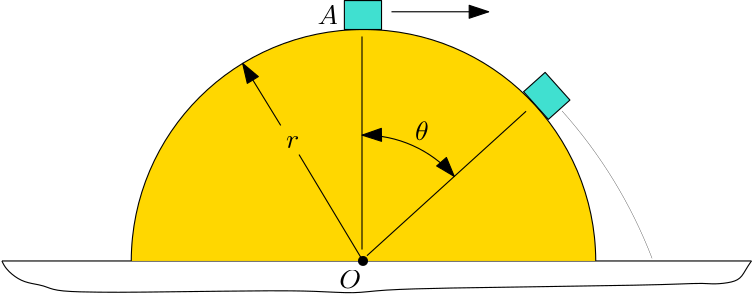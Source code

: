 <?xml version="1.0"?>
<!DOCTYPE ipe SYSTEM "ipe.dtd">
<ipe version="70212" creator="Ipe 7.2.13">
<info created="D:20200411211904" modified="D:20200411211904"/>
<bitmap id="1" width="1920" height="1080" BitsPerComponent="8" ColorSpace="DeviceRGB" Filter="FlateDecode" length="270967" encoding="base64">
eNrsnQdAFMfbxrHGxCSarp9J/kbpSFVEsURRUUGxxNh7NxpLLCh2LFhQpKuAYFfAEjX2lqix
d7BRbVGwglhoxzd7C3db7/YKB+jzy5tzdnbazu7t3j338o6REQAAAAAAAEAq/vUiMQkAAAAA
AAAAAAAAAAAA9A70ZwAAAAAAAIqP8uXLf/zxx9WqVfv2229rAgB05rvvvvviiy8++eSTihUr
4g4DAAAAlH6gPwMAAAAAAFBM1KhRwxoAUGzUrl0bKjQAAABQyoH+DAAAAAAAgN6pUqWKiYkJ
5EEAihsLC4vPPvsM9xwAAAClgeHSKCWjNTU1VVugRYsWuncE/RkAAAAAAAD9UrVqVaiCABiS
r7/+GnceAAAAJY4Ubbn06M+//PKLCgma7CIFKleurHtH0J8BAAAAAADQI+XLlzczM4MeCICB
qVKlCu4/AAAASpaypT9XrlxZTILWo/hsBP0ZAAAAAAAAvVKrVi0ogQAYHhMTE9x/AAAAlCxl
S382EpGg9Ss+G0F/BgAAAAAAQH9UqFABMiAAJQUCQQMAAChZypz+bMSToPUuPhtBfwYAAAAA
AEB/fP7559AAASgpatasibsQAACAEqQs6s9GDAm6OMRnI+jPAAAAAAAA6I+aNWtCAwSgpDA2
NsZdCAAA3kuGS6M0jFMvZQxP5cqVe8nRu/hsBP0ZAAAAAAAA/WFsbAwNEIAS5KOPPsKNCIAS
4auvvqpUqRLmAXzglF39mfZ8FluOUEegPwMAAAAAAKAvoP4BULLUqFEDNyIASgQPD4+vvvoK
8wA+cMqo/qwIuyG4HKHuQH8GAAAAAACqPyGX8r9zpFEdqo7s6tq1a3G4c3CA+gcAQkAD8GEC
/RkAo7KpP3NiPheHBL2i3hpcGwAAAAAAQLtPyKXn87OK1VIMJj4b6Ul/rmddjxiERACKVX+2
GLdJa8OjAQA+0J8BMCqD+rPgR2i9S9DQnwEAAAAAgNhnY7Wez2Xi87PBxGcjfejPCuXZ1tnG
3tW2fke7Bl0oc2hva9fCxtoe+iIAetKfx24iZv77RjphNY7YZoVZyjMtxm60HLvBauz6IttA
NkkmHhAA8OnYsSP0ZwCGDRumlzIG+/BMPicbwH8D+jMAAAAAANDiszG9t/R8fhb8FE0SXbp0
MZj4bKSz/lyvHiU+27nYNJvu2Ga9c7vtTTvub+G2q3nbmCZue5q3Cmpk00hZTGKDAHxQaKI/
b6TN/PcNZmM2/DA86vthkd8Po15Jus6odea/rzf5ffP/xsT+MHq7wn4aE23+O/RnAATQu/68
Zs2ap0+f2traYm5B2fr8LIVSMlox8VnxQbpnz556+SDtZxWBawMAAAAAAAh+fla7t7Tpz0YM
Cdrw4rORbvozrSrX97Bru6lJh70/dzzws+tm55Z+jZrPadg2qonr5iZ2LW1Ui8/QHgGQrj+b
/75BrjyvJ6+2Ezb1XLa/74oDffwOkNfey/e3mrXdYtyWBmNXekxe0MtzRk/PGeS1h+dM14lL
zX9fjwcEAHz0rj/nypk1axbmFoCyDvRnAAAAAAADM1QapWGcaveWhnHyMTEx6dq1a5cuXUjC
wF3rGHnDpr51S38nj8Mt28U0bTa1oVM/h2ZzHF3XO7vtbl6/iy0zOodWsvOik0+zn55cVAo0
Qmokt7YK7dl6KztbZJfUhpVIPFjlvMir62WKyHFIaoc94CKEJ0BgdMLTxWtUsD3GSdBx1sVo
2b5j69atnZ2d7ezsVJf8XY70fD3qz6aj11n8vr71nB3PMrJyGGw8dr3ZrF0jp464tqJGziqj
dyuNslcZ/RdcMWKBi9XYKKl3hN8PpefkpB/6Xdc7S/h1qplT5PV6eNF2YfJDQsJ0hl830MSI
nwJqlJoNgbTFOCr5UdIZ4dcNc5LJu0zQx1gsX4wOHTroV3+m34zQnwF4D1huFY5JAAAAAAAA
fMqu/ly5cuUeclT8RWExob34bEMJy7bNrDsdc2mxzKm+h13j3xq4bnLu/Her9juaNexnLyg+
aygH+px48vbJCR+9SItUWzc2a1lRjlDtwp1aNVxYmVF38w1pbelzXhh9a9akpAmVH6KylNjA
pZ0ckVJan1k2HTr36NHRvbWTtNLPnj179+7dtGnTmJlkk2SSXRp1XKNGDYnvVvMx64mZjV5n
+ts6m/EbA/ZcSn38/NXrN69ev8589Sr95euNa6YdXvTji9AKj4IqPAqscD+w8vzZ3cxHr7Mc
EyWxizEH0wjv0g6O0eW2QrUibyHs6rt3V8PwcFJFKZgjcr40HAIZtPIaGXPwKpWmDsQwh2Jr
a0t6IhcqR2oOCwsj+TExMdKb6tChw5dffqnHsb2TM3PmTFzZAJR1llnh8QUAAAAAAAQYMmSI
2r2qy5QIlStX7ty5s4mcLl26GFiC1insc0ubVmGNm05taNfCpmEvh6Zejk0mNnAe18C+ra0+
xOd6VlYL/057nfb3Qit9QLUVv0njapviX1PVhGvLc+PpEloNiH9wm6S0ps95YXSsWZMSJ5Qx
ViopXEVaWyKltDyzbNx7DOzeyVV6+alTp76RQxJiORLRQH8evZY201GRVr+vazEj+vytB6TH
V1mEV6/fvLn3r//9SIunAeUeB1V4HGQ0Z1Z353H+Jr+tM/8tUloPow88enRg9Oorb8irDreV
0aMLa5OW3lxZjYeTKkrBHJHTruEQdL5EdCUsLIxc+Y8ePbKxsSkc0urVJOfx48eKHCm4u7vr
V3+mbwIzZszAlQ1AWcfXCo8vAAAAAAAgQFnUnytXrtypUydF2A2S6Ny5syElaO3CblDi88+2
7bY0bTbN0cHNtv2fzTwOt2yz1tn59wbWDvUU3tEa6c9F+uTrLDlxlKC44PijV4+OL9h4/RUN
SStUO0UmI5tb/tX1jYp8fmlGC4Xl6LzrG+k9iszCFpjbjDy6isaCp1CLjGNQDkY5eEVxXhkr
lcXFDpYFKcCcXkZPIvV4ByDWBZVPNa1iosQmgzmAR8c3KksVzYDwmaVznz17dv/+/UvbvIra
mr9mz56QadOWr10bGrpwJKubLt0H9HVvrtkZ9PT0pK9VTzmKtKZXgnT92ey3KGKmoyKJmY+O
qj0sPHjPhbuPnr7Kynol16CzHl15sb/XYz+j5MCqy2a7Nxm7vM7IDWa/rTGVqD//tu/hw32/
GRmtvJSVdWklMztLnl8I2S3fpPKV5ahK3NrKpEAbChhd8cZTVEZZl25TUZ+qrCzHaorRhyKf
HsdKeYXCNpW16R2MNgRaKDwQxR7mQbEq0DtYU8k4Hva8Cc4Ary2BaeHsEZk8un32KRA/arF+
lfny6RdqSvwEiJ9krVm1ahU1xIcPbWxsVq5cSdL//fefRuKzUTHoz/TRTp8+HR/JACjrLLVc
iUkAAAAAAAB8Bg8erHav6jIGhhafjY2NmZlk05AStJbRN2zrtQpu5OLf2KG9rUtooxa+Ti2W
OLlucu7yTysX/0a2TbjLDqqWnQu9WI8/zsoq0iAXHDu2gRIMjz7MJFzdIM/ccDUz8+HR+VaF
G4W58kKF2ezy9CZzoyhd2JhAC1R2JrOclWBtZg6zJQ0g1RQHI9IVPRjmsRX2wxkwY34Ei4sd
rPrxzD96VTnhnMNkT4nKLuRn7uFD8WniT6/wCRSaAaEzq+x99aFbt05umCRPz4vYvXvr1uA/
+P279ujTv3trzb2mp0yZksmAbGrheq2J/hzJsDXGIyK6LNy582T8yxdPnz/97+XTBy8yMp6d
WXQj8P/WzXO2Gx1iOirSbFSE6ag1ZtL059ALmff3/laYyrwQWpT/2977RTs45ZR7qFRhDUZl
ZZLZBpVWNs/eUsLqldMms1XOVlFLzENgNEXXUB4Nqw69U3ULhV0yBsMapHJjrzzFbuSCyPEI
HD7JFxg+pxPOFnvyGP3uDRWYBeGjFumXd6DKLeHDknaSdWTlypVkJM+ePSOvDx480FR8Jri5
uemiPy9evHgvG/pWEBcXx8lv1qwZPqQBULZYYhmKSQAAAAAAAHwGDRqkei9NKRlt5cqVPTw8
OOIzDcns1KmTYSRo7ZyfG/Z26LDv5wad7RzcbW0aFe6yc7FxWd6o8zGXZrMcmfE3pIjPVlYb
rr36jyN/WlrOO3L/5csr6ywLoTbvH5lnyYHKpgtxyltarrui2FaW4m7Q5eiGqQoCXfAqMLYZ
fWgAt0GhPZzBKAbJnAhG72LFRQ+WhXCuigLMZtV1IT8xKpqX72egPH6RSWdeCrwzy+4o8ODF
f9aNo1Le4X/+GeUzRKD/Tv369enczFIbNmzYkCGHJLRqwFID/XnUGrlFmI6MMBsZYfFbxE9D
V81as+tewpmHNw/+Ryzhn/vnVm+NnGo9wt/ytzCq2KhwuoqE5kPOZ9zdM0qRzjgfUrhj1J67
yj2cgtQ+UlCkrjLJaIPVNqMN8dGwyrCr87boStwmWTtEqzPribXAaUC8gnAH/MMTK2EkNirm
tPDmSUWmsq74UYv0y+tWsANmvrSTrAcuX75M3n3kptG1a1ctquuiPzdt2jRDMqGhELIAKGMs
tgzBJAAAAAAAAD4DBw7Ueq/hEROfacguUsAAErR2wZ9dghu1We9sbVdPIUrTarONk3Xr8Mbu
fzZ3cLMrzFevPMtZfzUjgy/Heh+69/zeIW/hTWpLwaW1AuXpDHoXM2lpufbScx7yndQORSlL
wYboUspuxKqwOuEV4A1VoCtOy8pNRmVGGbHiogfLHa3geJi1xeZWTRfy4V66JHbAvOkVmyLO
2Szaxzuz7JY8t/x9/k8fKjV39c6dgVMshfXnft1aaS4dT5o06QUDsqmF/vzdd99JfLeajgw3
HRlmMoJ6NR252mRkuNNvvr4rpsbv+v3C9vGXdkyK2z58y4YlA5ZEmwxbaUaVCTcZESYvHK6+
9eCzL1J3j2RsvTgbTKdH7k5l7hIo+UKkqjKpbIPbGq9BRZ9c6DLMkQmMRVmIi7wSu3feWKgM
unGxFjhVFJsCh2XEGy2r1cLSnBJic6AcFbuwcsSinaodKqcNfr+8BjlnjHdY0k6yzgQHB5Me
09LSqH5TU8lDR9MW2rdvr4v/s4+Pzx429CRcu3aNk9+0aVN8SAOgbLHIIhiTAAAAAAAA+AxQ
R6karQrxmcbS0tLOzq64h6FN8A3Heq4bnZvPa1jo26zwc7alEs5j63c50brxyPokbVXPSq34
XOQwe/n53UNz2bqchcWc/cnpyfvnWBSi3KRSij3Uxvk17AKMGvQuZtLCYs35dOUGE7EdzNry
zvkIticOazzC+ZzBKDcZx8koI1Zc9GC5R86auqImFFW5BZgHoLKLop0qCglOBi+Tczb551/w
MCZvOnpm+wIqNXvltm3+kwQH0PGXPj3bNdXoBFr88ccfT+T8IUeRttAQDfTn4atMhq02Hb7S
ZBhJrKo/cnnQzGaXltVMCPz2VkDNW8uqJv85+Pblg6v/uvTDwCDzEavlxUh5ytQ2HvDvEx7/
Bsh3Dd+Z+CRx53BmUcYmtfcJM4NqqbCmMqlsg0oV7hZuULBP9kCV9dlVFVvsQqLt8saizBBr
gTMwxabAYQlMhqKIctzCHclntagf1qg4syLUr8B8qhwqI0O4X16DjAzBw5J2knUjICCA9JyU
lESeKYGBgdRFmJhI0ho10q5duy+++EKPo6LfOVOmTMFHMgDKOgstAjAJAAAAAAAA6AUtgm/Y
NrFus7nJz/OduLttKC260Yj6nY60bPJHA8HIGwLKMy01z9mflJa0bzZLlzM3n7nn9sPbe2aa
F6LYpBL/hjGz6S1OeXPzsH8V26w6vIKMCoyWlbB7lFRFHcJjYLbGaVm5yajKKCNWXPRguR1z
C7GzuAWYU6KiC8aoqFLCUyU8vdyZ5TQl8cz6/nniQNhvVGpG0NatyyYIH75rl16d3VpKP3vj
x49/KIckxHIk8u2330p8txoPCTEZGlxnSKjxkGDnEd5Lprmc96mautQowccoeYlR8rrmd8+t
fXg/4e9Lt91nbjQfHlp3cJDJ0BDa1LXt9/fDm7FDmTlDY28WZbF3MnbQG3/70a/Kpoo2lEl2
a8rCyjb4A+Jn8newh6bYYo1R5KiEehEcsKoGlJvCA1bmioxUuB57SpRb/FHxT5zY2MWHyj5q
gX65DYpeG4otaSdZe/z8/Mh77datW+RRQuesWLGC5Ny8eVORIwVXV1f96s/0TWDixIn4dAFA
Wcfb3A+TAAAAAAAAgF7Qwv3ZxtG6zVrnNhucrR0KI2yw/J9/r9/lHxenEQ6U2sz2f+Yoz2yp
2Xz1qfv3bu6aTktyXjt3hpqbmXntuJ58fYeXWSHKzZDjycnHQxSZRRt0WlGDUYrXFrVPuem1
4zidZlVhQNUWyldRRT3y4TLGJG+K0RanZeUm41gYZUSLix0s9zCuc7KZUyYfGqsAe0pUzCfn
DApNlsj0smrLR8A860V7VJ7Z5bGnT2+cR6enrdiwYfFYsbPRup2HR5uWzhLPXVxcXEpKypgx
Y5iZZJNkkl0aXQYa6M+D/OsMDDAeuKLZ8OleE9vFLTSKX2hEXq/4fHR6hXXiudjExITk5JTL
8TcDY4/XGx5cZ6B/XWKDAowHqXHiGrT5asrVzYPEMqlUyuGlityUosLKIksPK0oIJpk9MJsT
6ZtXijTFb57eYlRmbFHFlHsGbT7MHbERvxi1oWxcuAVOA4xN9oCXbubMC7OivKPCDfbxMMfF
mnHhUQlX5pQatHnzUvYAxI9apF/WsYlcAuzDknaStYM8PkhH165dIwlmvq+vL8lfvXq19KZa
t26tX/05Rc748ePx6QKAss5s06WYBAAAAAAAAPSCtVa0WOrU8WCLRsPq007OlOezTT1amm69
unH7Xc3t3WzE9GeF+Kzw/1QIcUFHE+7cuXP79u1bty5GTzE1NZ2y9cLNC1uplBzmZsDBmzQX
tgaQ7IMBygLUdtE+RV1llaLMKYpiBLo+XaYozWSKog8eYlWkwRoFpx1Oy8pNxkQwyogWFztY
3mEwkbevrHYwgBRgzSd3SvhdyHPY54DuhjcA9iwwz5xyWAcDGD2yrwzOmS3cvnr16tmzZzfP
V/Qy2TcycsFoVWej0c+tnJ2dHRwcyPWp+rz1lyM9XwXffPONxHdr3X6+tfstbzhohud412ve
RqfnVDrrXeHs7Aq7vU2WBftdu349Lj4+Li4+Lv7GvxeuOI8NNR6w7Ke+vnX7LyOmuuV1526d
W9efm9tfmU0laUiGz146m/zLqKbYohJ7fRR5dLI/uwtle7eEemY0ySvFaJ7eYtRnbTH7UNTo
zz9UZS97fajdysaFWhA4EOEu6fLM0Sr37vVRjpR9PALDOrfOhzUq1rQI1eSVontiD1X0qMX6
FbwExA9L8knWjgEDBpA3qfR8MVxcXKpXr67HgdGHO2bMGHy6AKCsM93EB5MAAAAAAACAXtB4
8UF5CA6HdrZufzZvu62p00AHa/tC/2d7F9sWS5w6HXNpNsdRtfOzhYWFf71IGAwGg8FgMBgM
BoPBYDAYDAaDlWnTr/6skKAb/1bffW9z9z3NXYIatfRt1MLXqc06506HXVoGN7Jtak0LzmLi
s7m5udqBAQAAAAAAAAAAAAAAACjTWOuA46/2rVY17rj/Z48DLTvub9FuW9OmUx1tGouKz9Cf
AQAAAAAAAAAAAAAA4MNBa/GZ9oK2dqjn0N6uQVf7+p3s7H62ocNBq112EPozAAAAAAAAAAAA
AAAAvPfo4v9MrznIEaWZns9izs9mZmbQnwEAAAAAAAAAAAAAAOD9xlrf1GMD/RkAAAAAAAAA
AAAAAAA+QCpWrGgw/ZkZfAP6MwAAAAAAAAAAAAAAALzffPrpp8WqP3Ocn6E/AwAAAAAAAAAA
AAAAwAfCN998Yxj92bIIWn82NTWF/gwAAAAAAAAAAAAAAADvMT/++GOJBN+A/gwAAAAAAAAA
AAAAAADvMZUrV7aysoL+DAAAAAAAAAAAAAAAAEC/mJiYlNTig9CfAQAAAOmUL1/+448/rlat
2rffflsTAKAb33333RdffPHJJ59UrFgRtxcAAAAAAACKCfLZ27oYgP4MAAAA6JcaNWpYAwCK
h9q1a0OFBgAAAAAAQL+UL1++Vq1axfQZXsrig9CfAQAAAClUqVKlOP5YCQDAhHxA/eyzz3DD
AQAAAAAApYcCaZSGoaamptrZ2TFzqlatam5uXnwf4KE/AwAAAHqBPLIhDAJgML7++mvcdgAA
AAAAQClBirZcSvTnqKioFy9eVKpUqXr16rVq1TI1NS3uj+7QnwEAAADdKV++PHlcQhIEwJBU
qVIFNx8AAAAAAFAaKEP6s5Fcgjbk53bozwAAAIDuFF+kLACAGCYmJrj5AAAAAACA0kDZ0p8J
0J8BAACAMkSFChWgBAJQIiAQNAAAAAAAKA1Af4b+DAAAABQfn3/+OWRAAEqEmjVr4hYEAAAA
AABKHOjP0J8BAACA4qNmzZqQAQEoEYyNjXELAgAAAAB4XymQRikZql7KGAzozwAATfnqq6+w
DBMAJQVWHgSgBClfvjzuQgAAAAAAoGSB/gz9GYD3Hg8Pjx9++AHzAMB7/+AGAHD45JNPcBcC
AAAAAAAlC/Rn6M8AvPdAfwbgA3lwAwA4VK1aFXchAAAAAABQskB/Lv36c/Xq1QcPHrwtNiYl
MfFtVhYxkoiNiRk0aFC1atVIgXLlyuFKBkAF0J8BKKMPbhsbGy12AQCgPwMAAAAAgNJD2dKf
7ezsPhz9mVaV+/bteyM+XiyE+I24uD59+hhBggZAJdCfAShBdHwWt2zZcvbs2dHR0TvkxMbG
zp07l2RCVwQA+jMAAAAAACgTlCH92c7O7sWLFx+I/lxOjr+/P60z5xUUZN+/+2bfn1nrw4m9
/mtn9t2UvCIV2s/Pjy6P6xkAQfSrP5crX75ChQpY0QkAiWj9FHZyclqxYkVCQkJWVtabN29e
v35NEs+ePUtPT09KSiKPSFIA6iIAhtSfq1evfvny5ZSUFNzZAAAAAACAdAqkURqG+vLly6io
qA9Bf6Z1LVp8zi0oyH78KGPR7PSOLdJ+tntc35hYWnO79A4/Zyyem/3gXk5uLi1BKyoCADjo
oj+XK1euYsWKlStX/uijjz6u8nHVTz75/LPPPq1atVKlSphYAKSg3SPYxcXl8OHDWVlZaWlp
JBEaGjpZzpkzZ+7du5ecnJyRkXHkyBFSDAIjAAbTn1u0aEF/NSAJ3NwAAAAAAAC+xpZp/+ee
vXrSbs85t+KfdHd/3MgyrUm9NOd66W2ciFHpptaPrH94MfMPWUFBrlyC7tGjRwmdk7B4mSw+
rAQ6NWSvfxx+LpM9P/yH3kavt7ZKmuCLr9PS0pKSkq5evXrq1KmwCfpsvLMc6fliaKE/lytX
rnz58hUrVPj0009rfPtd7R9+qFO7dt3adYxr/1T3p9rffv31R5UrVShvRFk5o/JS//hg3LEX
7N/2bmLpUlB6GTdunJ2dnfR8PT64nZycDh06lJmZGRcX5+npaW9vT+e3bt362rVr9+/fT05O
TkhIePbs2eHDh6V6QS89kyFLjBXLpBIZZ5YK7JbnUgkmgg0p4bckTGyiSKOiOxRd8Uag2KXo
nN0IowbZwR8hp7S8BDePfXCqBqklQieJcWqYxyd8xlTvUXUedB7/pHX7//57375927ZtW79+
/apVq/xmj2Lud+/ev6tbczpd37Gh6sacnZ1DQkLIq8R86M8AAAAAAADokQ9Bf65Wrdqtmzdk
+fnZDx4/7en2uEm9tOZ2T3q4Z0WtfHf6xLvTJ7OiVj3p6vp0aK/cuykyWX5uTg754nfz5k16
OUKDUyL6c9nmPdOf78SOKtzoGbDtwAH/3/TW+MuXL8mX3IEDBzIzySbJJLukt6OF/ly5UuX/
/V/NJg62bs2c2jg3auTgUM/CysrMou5PP1X5+BOqRLlyVT+q+GmVihWK1GcJIjSlP0NyBmUC
Ozs78kZ78eIFR2qOjIwk+Tt37iymBze9quCKFSuysrLi4uJ69OhB5zs6Oi5atOjUqVN3795N
KSIhISEjI4MUtpayHKFq/VlQtFTmsSvLZVDOJk89VqdncgstPZNIdy/fwRgKW1RWSN0CCist
CDP1YWUh5pjF9Gdx0Za3U90gi0d/lqYyl6D+vHWucrvflMV+CxdO7aeV/rx48WLqJ8qbN5lS
M0mTHJJP9kJ/BgAAAAAAoPj4EPTnwYMHy/JleQUFr1Z6PqpvmdbM/vmYQXnpaeTTvkzuFE1e
s+/dy05Pzy8oyM3Lz82T5ebmki+CHJnOUEB/1mbK3k/92cjol8XbtulPgKalZqYEzc+Rgkb6
c9VPPrY1M+7UukW/Xzz6dPHo6ta2rUvLZo0b29vYmpuYmdSpU/+nb3o3+NrHo9b6frU3DPhf
cPcfhjh/bfLtxxLahv4MyhJRUVEcCZoWn1++fFms/s8tW7ZMSEhIS0ubPHky2aSdn8ePH5+R
kXH37t3k5OTUIkg6JSUlKSlJ0nKEavRnAdWS43jLrMzQY4XVTjWKprhEKliRVVw+lkQBtZga
VEaGiP7MPAad9Wf1g4T+LGfI1IUzxvXTzv/51q1bTAlaIT6TfPg/AwAAAAAAUKzoV2H29/ff
smVLadOft2+LlclkuVm3cw599XJijSed2+Q9ekg+6udnZ8vy88i/chGaRkb/k5+fR6rExsZK
aV8eSqIQhW4sj2chkBcfpiwuIpkq9WeOEk3VpDapf5l1mdvi/dJ7CjN5Y+a2aSRlzIxWlPn8
3lQUUw4/TF6I3i84o0IjKyrC0Z+FJkHslDHqMbsVGijrJLBKM6tIGrwKBPTndXPaydPdJi6e
OXPmhAkThg37tWFRgRpmDuS988MPP3zxRfWKEgKWMwVn7cRnTfXnb6p/6mBe9+eGDi7Nm3V0
c3dr38Gllatz4yYOtnb2luaDWpiv7mXy7zjT1FkWz3zqPVtklbbQ8ryn6YJOtaxqqf2OL6w/
U7kvjkXKY3O8ODbOKPImFZiDelUG6KC3ELQDlKAErZ34rMWDe/bs2VlZWUePHnVwcLC1taUd
m0nvmZmZD+WkpKTQ+jNJJCYmpqenz5kzR3f9mSdbMrfF9WfBZtWJoOJ6p5gKzKhB98hrQpGt
Sn+mt3XVnyUMspj0Z840kGxlEBBFPfE9nEgprEgiwtFP2BdHrLyuyDQJ6c/Wv47znDGuh+b6
M0eCdnV11U58hv4MAAAAAABAyerP4eHh5NtrXFxcadOfU1MSyNebvPtrco6Uy9lnlHPak1KY
c7OpzHzZtXt5V1LzrqTkXEnNvXI373JqXtz9vHc5+WRvUlKyNPG5SGb84/Bhnm7MEHZpWVSh
bFKb4pKvOulTWVORrbpfZUNCY1alPwuPmVWD0TOnN1XFmPI0SweOF6jAGxarVcE+RI6KWSLs
MEO4Z4vOjNkTOgmci6CoroTBa6Q/Twg7QPs/95kZvHhit8K3rfuAXt1c6pKUuZOjo3VNOveT
zypKWzBTITtrJz5rqj9/93mVGl98+kmVjz6vVr1ZI6eenT26urf/uUkTm3rWDa2MNwywfOJt
XbC83v3ZFn+NqLN9WO2k2WayQOs7cyymudXSXn+mlWem1qwsJ9+v2GRvAWAYCTo7O1s78VmL
B3d0dPTbt28DAwOZmSNHjgwODl66dOm+ffvu3buXmJiYlJREXslz/MmTJ7GxsXrQnzmSMd/n
OFZIZxWVbcWEaZW7xPfwFG9O0cJNFfqzctQ66s9SBmkY/ZkjEDNCqQjvYZ9U1oQwT6jATxJL
VSnPKvRn6yHjZngO7KCN/syUoMk7QjvxWUf9uXbt2pGRkccYXL58mX4WkwQzf8eOHaQwbpgA
AAAAAAD6s6D47OHhUdr053dvX5EP9rlJ87P/Mso5VDEvbR35zpOfRy0y+Ppdfov5rxxnZDaa
9YpYw5mvHKZnNpv7Kv4BtffNm7fq2hYK/MBVKBVluIKziOarXn/mCJ4MVVpKv4LBKlTpz4Jj
5rTCFsFZQq54MYb+LKbTShusspToJKhuk3/4rNlTqT+LTZ2WYUFY+vPUjQcObJvjYWTUztM3
eGY3Zanm7r26Na4r158dzL7U/E1B3rD0F16S0OI9pZn/88cVvvqYksa/+LRKz6ZWgb95+Axq
182lYd06P5nU+mr7oDr/zTLP9LHaNqSOec2qNat/tLrP/9IXW/630GLf7ybq2uauP0jLyFxF
mdKflWp0oTs0pxUI0MCAJCQkUH9vI5Npt9Ctpg/oHTt2ZGVlTZ061VFOgwYNHBwcFHv79u37
VM4TORcvXiSvO3fu1If+rMLjmb28IF/21Ux/FpdppexRNCykNYvqz5SsylBx1a4/yAv3zGpK
4+FroD/LVKx5yNWfOT7pyrUkhfeIRSRRNivm6M5rUwP9ecaIHlrqzwRXV9d3797REjRJazGn
uujPc+bMKZBMCUWBAwAAAAAAQP8YTHwucf05L2le9l5Kfy54GCWmP7ec/6rVglftFmVduStN
fxb0cGVEf2AHYuCVFtYnJejPDM2TrehK6FfYK1d1/A3+mHnRJxQuyKwaUooJdc08FtUOzJyJ
FJ0EgdYZ+fxJUcyrGv1ZYPSqB8/aLSC7B198nZaWlpSUdPXq1VOnNk6gcwf7BAcHL16siL8x
rFevXi1tyQ5za0dH8t6pqYkGbWD/5wa1PrWvUfWzyhW++aTCtGbfpE4xf+BVb0qL//uoUsVP
Kpdf4FYzdbrZk3mWgd2+/7hSuYrljbw71kqZZ/lsieU/E82k6M9i8TfGGQkLzty9dAFODgDF
Bh12g/Z/5i9HWBwP7p07dz579uxmEbdu3bpw4cKuXbtGjBhBF/D09CRl9u3bt3DhwtmzZ2dm
ZupLfxZdcJC5yRRy1UUhFtefxR2Ipfo/s/IUKY7+LCya6+j/rHn0EK60rLKQZvE3BOqK7hFS
t4tUe4YnNJeiqmqk9eLxf6bDbtASNGc5QsP4P0dFRR1ncOXKFfpZTBLMfPIehP8zAAAAAACA
/qyp+FyC+nNKMhV/I/dBpOyQUc5+o3s3ZlJydF6OIv7G5dTcS6k5V+/mjYl603DGKw/frNT0
PEnxNwQFZNGwC3rUn1mxoHkRLVT2K9ypNvqzqNOvSPQNkWLcMnJ9VhEfQ2SGRZyVNYh5USiN
K2aa0400/VnIE1vN4NXBib9RCKU/M/2f2Xz5v++p+M/VKkho3/Dxn13rVGtf9/OaVSt+9XH5
Gc2/Sptq8mKmhVeL7yqWL1+lotHctjVSvEzT51n4da1VoRxVfpZ7rWRvy+dLrU5ONlfXtrb6
M6cO9GdgKJgxn/nLERbTgzs2NvbJkycpKSl37969J+f+/ftpaWnklbz3FcVsbW3Ja0BAwNu3
b7du3aof/VkhMwrlC8fpUBX/WcxfVoWYqSK0soBnNj8Uh4r4G9b60p+lDNJg8Z811Z/VBK4W
09a11Z+HTJ2hQ/xnRcxnV1dXznKEiP8MAAAAAABA8WEw8bkE9edt8vUH814lvDz6zcJtli22
D3rw6hHlfpaXk89Yf/Dl6/xf/Cgv6AErX+fk5RVIWX9QUF4V1Vy52qhQKGGeMivmpEvvI6+K
riT2K1xMqv4sJsuK1ZBQjNM1W7SVFH+DsS0ueAtS1LyK+BsqToKKWuKDV4ew/kzF3/Ad1kxV
xU+qfVFJXQBovuCsnQStmf9zzaou//ushlx/nt7868eeps9nWE5r8W2lChU+rlRublvK/znN
23J5l/+rUL6ckVG52R2+T5ln9WxJvROTisX/GfE3QEnBX3BQOwla0yf1nDlz0tPTExMTk5OT
U+SQxK1bt54+fbpx40ZSwN7e3kaOo6Pj0aNHs7KyZs+erSf9mbHOnMDifoJuysLKpJql+DT0
gBZVvOXpM4wMg+jPEgZZAvqzYozie8SmnR1/Q+ggtNOfe42bu9BzZGdrzfVnpvhMC87M5Qg1
kqChPwMAAAAAAKApBhOfS1B/HjRoUL4sv0BWsOrc4p/Wutts7DTgoOejrHRmCILnr7MnrM1p
OjfLaWZm5N/vCgry8vNlUhQ5VrRj5vqDzPUB44XWAZQiFzMb4q4iKFc3nz/neg6L9MuJicwb
s+r1B4XGzAnbHBYv7Iatvhina+Yme2VBI+FGOesXikwCs3K8gGTPX3+Q4cUseBKEpkzK4LXS
n+n1B+cMa1T0xnVxp9Yf/MHOyawGnfPZZ9XV688vXrzgS820BE12FZP+/NXHFet+8dGnlcp/
80mF6c2+Tpti+ny6pVfL72j92btdjdTpZulzLf0615Lrz0a0/lx8/s9C6w/C+xkUO3Z2doIL
DtIS9M6dO4vvwd2yZcukpCRadqb1Z9oROjMzc/fu3XQZMiryOnny5LS0tISEBFJFX/qzIgID
O1fIH5q9wB1XnlUTLJguww5GnKiIpcELMc0syV8LUSQ2c/Hpz+oHaaj1BwUWE1SxhxvGOTZR
eP1BZnyVRGFNW73+PG62n9/CqUMU2xrpz4sXL+YvOKiQoMle6M8AAAAAAACUQv15/PjxqdKg
v+16eXmVlP5crVq1+Bvx+bL8e5lPO/w5zGqDu+2mTu12Dg2+uvH4/bP/PDwfERf7y+4/nAK2
OM9+3Tvo9bNMKjRHXPwNUlFK+4x4vixfZF6QX1rUVBYXiRPBEnCZpQXW1hOKGiHSr+oxq/Z/
FhmzYKBjfm9qivG6Vh6EvGdhCVdZiOxnlxKcBDUnjDtOkeNUngSByNaKVSDVDl4b/dnIqNWw
Ocr4z+4N5XnmTo7y+M8//PBD9c+qqG28sxzp+XrRnwm0sPxd1fLTmn3132STdC+LqS2+peNv
zGn7XdI000dzLJZ1+r+K8vgbM91rJc61fLLY8m9p8Z9ZyIVkdfozpyLEZ2AgyHNT0M9ZLF8v
D24bGxvy6u/vn5GRkZCQkJyc/ODBgwsXLowaNWr48OG//vorXYDQo0ePuLi4rKysFStWKCpq
tLRdUUQGrt4ppB7zy3FKiS5QqFaDFqzE2sPRPfm+2CKhnVXpz8IxkGUqxqNmxULdtWet/J9j
FfPOjckttIc7aoFmuedSzNtaWH/+e9++fdu2bVu/fv2qVQFTerH2a+r/HBISwvdzFsuH/gwA
AAAAAEBp0J+HDh1KvqhK1J+vX78+ZMiQktKfCeRrNfXhXia78SzRfdcI8/XtrTZ0sFzv5ril
W8Ot3epR6XbmG392jQyLvy8rkFGLD3bv3l3fky09NnHpoSyOGRQ7murPcl3ZqManFbyaffVk
munT6RZTf/6uYoXyH1csN9u1xoOZZk/nUfpzJXn8jRnu36d6W77wrSdBfwYAD25JODk5HT58
+NmzZ3fu3Pnvv/+OHTvG3GtnZ+fp6Ume6ZmZmYcOHSKFrQEA0J8BAAAAAAAoua+xfBdokijN
8TfKl6eCEvj5+VGf7/MLHmc9mXsmsEVsP7tNnY3Xtqkb1cZmo0ezmD5TTvgmvUwoKKDE52XL
likq6g/oz+A9QVP9mebjikYONT8aaF9tkEN1+//7uFw5owrljBp8/3H/+tUGNfzCuXZVuZe0
Uf0fq/Z1/GJI4y862VTDVAOgrwe3i4vLkSNHXr58SZ7aN2/eDAsLmzRp0uTJk0NCQg4fPpyW
lpaVlUUSpFjpFv94XsWSnaPLLjxPcyHvaEmFSvVJzcvLy8zMfPz4cXJyctyBwA9Ef65evfqV
K1fIuxJ3NgAAAAAAgK+xepGgS9D/uVw5StgqlKDl3Mv4b1fS0Yi4mPC4mB2JhxKepxbICnct
W7asnBx9Tzb0Z/CeoJ3+TN5RH1UoV+2j8sQ+qlj4/qpSsdznVcoT+7gSK6dalfKfflQeUw2A
Hh/cTk5O/v7+SUlJT58+ffPmzWs5JJGVlZWQkLBixQp4PgNgYP0ZAAAAAAAAfI3VrwRdgvqz
UZEE3adPn7j4uAIRrl2/3qtXL0VhAIAg2unPAIDS8OBu2bLlnDlzoqOjd8ghidmzZ0tacBAA
AP0ZAAAAAAAAg3+N1UiCLln92ahIVa5WrdrAgQPJN+47iQmv3mQRI4mt0VtJ5ueff24E8RkA
deiiP5crCgetIsdIKAcAoPuDW8WqguoXHAQAQH8GAAAAAADAsF9jNZWgS1x/BgDoBfg/A/Ae
PLgBANCfAQAAAAAAKFtfY2kJOi4uDvozAO83Hh4e33//PeYBAMNTsWJFCIAAlCDVqmFtXAAA
AAAAADRDv5/Jx48fv2XLFujPALzfODs7f/nll5gHAAzPp59+CgEQgBLku+++w40IAAAAAAAA
jTDkJ3bozwAAAIAufPPNNxAAAShBateujRsRAAAAAAAAGgH9GQAAACgr/PjjjxAAAShByEdW
3IgAAAAAAADQCOjPAAAAQJmgcuXK5LkJARCAkqV69eq4HQEAAAAAACAd6M8AAABAmcDExATS
HwAlDvn4WqlSJdyRAAAAAAAAkAj0ZwAAAKD0U7NmTeh+AJQSjI2NcVMCAAAAAABAItCfAQAA
gNJM+fLla9WqBcUPgFJF3bp14QUNAAAAAACAFKA/AwAAAKWWqlWrkocjtD4ASmcgji+//BK3
KQAAAAAAAFQD/RkAAAAoVVSqVKl69eq1atUiD0RIfACUcsjH1x9//PGrr76qUqUKbl8AAAAA
AADwKbX6M77OAAAAAAAAAAAAAAAAAJAI9GcAAAAAAAAAAAAAAAAAxQH0ZwAAAAAAAAAAAAAA
AADFAfRnAAAAAAAAAAAAAAAAAMUB9GcAAAAAAAAAAAAAAAAAxQH0Z1B8WFhampia1alrQqz2
T8YwGAwGg8FgMBgMBoPBSr/RX+TJN3ryvR7iBgAA+jMobVhZ1TMxMcPzGgaDwWAwGAwGg8Fg
sPfATEzNyTd9yB0AvE/8z+D8yOAHBt/LqVWr1v/93/9BfwYSlGcrKM8wGAwGg8FgMBgMBoO9
hyq0iRlUaADeG340sTOg2f5obPtDodn8UJey7+taU1anXi1iP1n9X23Lmv8zh/4MVGNpafVT
HTyRi8Fq18UkwGAwGAwGg8FgMFhp/cr2AR0s+dZPvvtDAAEA+jP0Z1AC4rMVxGfozzAYDAaD
wWAwGAwG+wAkaCtI0ADoSr16rL8mcKhfv3HTFp179A+M2PDiZcbt27ePHz++bNmy3r17K8rY
2NhAfwYftOcznsL4MR0Gg8FgMBgMBoPBYB+CBP2TXiRoG1vN0bVLGxt7e3s7AvUqTxRBb5Ns
Rq69fdE2SehX+jMYtrZ2WswzOeT3QNE1WF2tuyOvDrb1HKyM7SzrONpZNGno0LRZ8xZuv2ze
saegiNevX585c2bUqFF6l6ChP4My9e62rlPXBM9f6M8wGAwGg8FgMBgMBvtArE4dEwPrdQC8
V1KatXXDBvaDuzafPqCJZ3e7UW6mYz2svAc18R3TYeLgLh279L5w+Xp+fv6bN28VQvTRo0c9
PDz0KEFDfwZliLrGpnjyQn+GwWAwGAwGg8FgMNgHZXWNTXUREzp1+WXsxMnjJk0pMk9xKyww
ZsJE13bttfZ8Jq/9B/YPDg5eusIvOCTYLyB0waJg77lLfRb6BAYtDQ6cG+Q/Mzh4XlCQT9Dy
ZQF+gYEBwcFBwUFBgQEBS0lq4MA+eg+AUNx06Ogx2dNr0uRpk6d4kYTCpnhOn1xk8jRr78TJ
U6d5zercpasuXVtZWVkyoH19mTlWRS70gpnauRM3btzYzc3NnY0ih064sWkvhyQaNWqkhRf0
EDlaDLhJ40bjBnRcPMZtxZgWqya0jpzYZpu3x+5Fv+7zHXg0eNyMUf1mzvfNzSPkEnJycshr
QUFBWlrawIED9XUdQn8GZQVzcws8c/ViM2bMIgb9GQaDwWAwGAwGg8FgBrO2bd11qW5ubqG1
+Lxx285NMds2RseSVym2ITpmU+yO9dE73Dp6aNGjnT0VUGJVxMqCgoJ8uTfp4xcF5y6m/XP8
elJiUkFBJskoKLhXUPC8oOBNAZc88n9EeCBpwd6+bASmoGOVTPhj8pq1m24m3Iu/nXrzzr0b
d+7Srzduy42RUO69fTf+VuqevYdnzJpLh+/QTnw2Z0PLyyRhYWFhZmZmIYfWqDklrXQI7eLm
5jZ48OBOnTp1ZdOlS5dffvmlW7dudFqRSSc6duw4YMCA9u21+WlDU/2Z1rcdGjqNHNjHa0TH
eSNaBo9zWT3BZd20trHzuu5c3POvpQMO+Y/eFzR5zMiRZy9dIxdeTk5OXl6eTCbLzs4mm69e
vRo0aBD8n6Xj7++/ZcuWEnkbkquxZ8+eBuuuV69eERERu4sg6WHDhjELeMgppt4bNWpEeqR/
x9H7nwv8VEebyBuuru2nTvVasMCHvJI0nvjQn2EwGAwGg8FgMBjsA9R+vb3nBQeHElu6dFnv
3v0MP4bo6OguXbppXf2nOsaaBuGgddFxEz03xmz39p670GchbT6LfMSssMzChfPmee/Ye3Ds
xCnW8uDRmvVrR5X3C1yem5N76VZc2NrY6TP8evcYNXTAbzujNz1/fCU7OzE751ZOzo3snNSc
dy+zX73Jznqb8y4nO+f1y1epOTnZgYFLKR3bzrZM6M+0f+y48RPjbqac+PfiqTOX/z175fTZ
K+cuXPtz79GoLTvXx+xeF72bvEZu3rl9z+FzF6+TArSdOHXhduKDaV6zqHa0Ol6mqmxhQf1I
MW/evPnz5zdu3JjsIjnktW3btgEBAXPnziWbHKVaa/9nd3f3jh07mpmZ0YfPdGamnatJDr1L
4T9MEqRTUrFdu3bF7f9MN96yVeseg0aOHTFg8uB20wc0mTegwbLhjmETft46s+POeT3+Wtz7
wLJBJ8OmBs+fdOb8FZlMlpOTm5dfSE5OTkFBwX///aedWv4B6s/h4eGpqalxcXEl8jacPHmy
l5dXv379irsjDw+P3bt3pwpB8mnNmbySeejVq1cxic9Hjx4l3ZFXvUvQpqbmmj6bxowZe+XK
lXQ2JGf06N+hP0N/hgmb95mMgoLEGL23PO801W4sZhimP4tNVHmtxiRqe8kV17sAVgJXSMbp
ecXbpvxqKdB/RzAYDAaD6dMsLa2Dg0OPHDlKbPfuPdHR0XR669bo5s1bGlIAJ52SkejSiKmp
uRa66NiJUzZGxy70WbjU11edLZMblfbx8Ynds3/85KmUnqxh/AF6QT2/4GU5BW8jN0Z26dLD
pZmrs12jkX0HxJ89LnuXmpeXmpd7My/zQs7La/k5T2W5WXlvs2R5uTnZLx/+d7mg4FVwsK+i
nbLi/zxu/MTrN5L+PXvl7Plrp85e2b7nSOyuQxGbdgRFbAkI2xQSuTUgfFNg+ObwjTtI/rbd
h0+euXz2wvWTpy8p9Gft1nxU6M+01Lxz584LFy7ExMQkJyfPmjWLZIaEhKSkpGzduvX27dsR
ERG0KK27/7O7u3vnzp1JwlFOfTkNGjRo2LAhHWTDycmJzlFAipFrslOnTobxf7a3tz9y7Nj0
hX6D+vft17Vl9zb1ujb7Yahrbe+eZqEjnPyGNJjVr+HC4W3XzRu23nfatWvxMpksl9Kf82T5
MvKan59Pe0GfO3eONAX9WaL4XHxOv2qirDRpYgAJmhaWaal5/PjxtPxLXkma1oTJXpKmyxSH
/qwQn2n0LkFr9EgiN+no6BhacL569WpAQOCCBT7klaTpTLKXlNHuebfmHNXCuTXF+2ieui8p
Pf38mtKjP1NSDgvV4gxVPOPMXNGv/2qEozIiROhX741N5P3ZVQkItqVEf2ZPi9CJUzYovzYT
Y8Q6pa5DgQtYcDBzT2foMv/c6mTg3uzBqHoH0RcAs4rAnBQejtARMWdJPhKhOeHPA9Ujd2yM
nUXd6Tw56k1+1xA4fGY+6/osO/pzjNCbO0blPYquwph/3t1V5eWh03UlUFjltV00Kq0mjVQU
eS8Id1S69Gf8VAGDwWCwMiI+b91KCc7Tpnk1aOCkyBw3bgItRxtMgvb2nk/r3ophaOUCbaKF
Ljp24pRNMdt8FvksJfj6Fr4KGo2v75KlS318fLb9dWDcJE8t/J/t5HEkFi1fmPb63lK/+a2a
Nm5ma9O8nsXkgT2vH99159Kes3+vib+45ea5TecPhz+OO573NCn/TVpu5qO7N/7dv3dN2rNr
S321j0fB9IClUVtGL/rz+AmT4m6m/Eu5PV8/cfrS6nWxoVHRxDbE/pWYcu9V1uvUew+j/zwQ
GhVDMletjfnn1MVzF+NOnrl8J+mh1/TZcr9xO631ZzrIhrOzc1xcXKNGjchB9ejR4/z58zdv
3jx69KirqyutGJ87d46MVqE/a+f/rIi/0aVLF5KgtWVaara3t2/fvv3w4cPHjx9P9pK+mHsd
HR2pgDCG0p8nT55MPlJ7Lw6YNnd+/55t+7lZ9W9n3M/lx0md64aOdpzdw3RcR2PvES4Bk39d
4zszITGJ0p9zc4vcn/PJJnmlY0GTpqA/l2bx2TASdKtWrWhheeHChYIFpk+fznSH1rv+zPR8
Jm+xs2fP6leCtrS00uz7bExsenp6cnLymDFj+U7RJJ+WoLV63kWeS09KSkpPPxf5wejPsYW6
AluLUPmNW6ELlRr9WS5FxZS+T4OUqlOo/PDnqlAVNOhElQ79WeW08BosFKCFj6WwLldVk1/V
LLGOf53T8y9N/hJS/2ISi+oWanOxKssXaW4is1QoYYrphHSDRXVV6s8qj0j4AtBtcqA/8w+t
0GmWOaVC+rPQxS+oP8vfMhkZAhOo23Wl9tpW9kJ1r+GEF46NPdWs0yofntaXWbHrz6JvNBgM
BoPBSpPRqm+fPgLRNpo3b0l7QRtgGA0aOJG+aNfradO8dFPUrbTQnzfK9eclcoXZz99/+YoV
JLGEIUTL00uXr/Ane2kJmtKf9+yn9WdbrfTnJX4+Gdlp27dHzps4YliHnzs7/DS6Y+O1iyes
WT7Od27/PTELj+0NiFw+5my07+uUkwW597IeXv4nNihw+R83Eo4tXjqrzPk/j58w6fqNZFp/
PnnmcsSmHavWxa5eF/so7cnr12/OXY579vxl/K3EkMitq9dvC9+w/cS/l85djDt15vLtxAf6
0p9bt279119/kXkj6Xr16oWGhubm5i5atIgu5uzsfPbs2aZNm9KFddSf3d3dO3XqRBK0tky/
2tjY9OnTh+QPGjRo5MiRZAwNGzYk+Q4ODgr92cPDg46/Uaz6c2Nn5+vXr799+zZg9ZrlwaFD
+3h0bGbWt2Wd/i61PLvU2zK5vc+g+hPd6kzu7hAxrfuujSEPHj4gH75zc3Py2eTk5MhkMtKU
jhLfe6w/lxLx2QASNH2k/v7+ar2ji0N/5ofd0HsgDo2Cb4wZM5YWnxXRnn/5pfuCBT7kld4k
+bQEzVen1dua8+lJ+6eS12ITh0tZ/A2twiYoxd7Soj9rr0QVr1HTWzQ/wnMl1zf0qvKVAf1Z
/bSwG5SrWLzGWVPHV9VYOQxPaQF1Tq2+pFLmYsrgfPFNOWx5IxliclbRXnGdkCmF6VV/1nFy
9Ko/l9H4G8KHwJlYvv6ckZiYIexpzD0dVFOJMcw3jrGeritpEi6pRVrQ4Gc+lss9R3+OidGX
hgz9GQaDwWCwQtXX13e5ImfcuAkhISuZm6SALjGZJRrdUZ8+/aKjo3fv3mNpaa11UxqF4CiM
CzHJs9D/edmyxUuWBIWuDItaH7Ry9YqAwKW+viSH5PsFBAavCiP5gSGhJMd32TLa/7kw/oam
+rNcR/UPWV5QkH077u8rB9aHTx3g2clh0cAWm+cP2b56anTkzOsXtsZdil7n99vR1ZNeJuyR
FSS/uHdsX9i04KWj055e95fHf9ba/1nh0kx75DJ9oeldigQpQB+dLl7QivgbcTdTTp25fPrs
1b//vRi+cWdI5NYtO/aTj3y7Dhz3W7l+z8G/N23fSzk/r4sN37Dt+MkLp89dO/HvpTtJDwvj
b+igP1tZWVlYWNjY2Jw6dcrNza1169bLly9/+/atn59fXl7erFmzXF1de/bsefToUUVQaN39
nzt16kTmjRafCY6OjmS23d3d+/btO3HixP79+9PROeoX0bBhQzJCDw8PA/g/Dx8xIjs7e7nP
ktFjxs2cPn7CUPex3etP6mY9zsN0Ye9Ge2b/uvL3n5cNbrRyjMufiwYdX7fwwraN7169ys/P
p9cfpF/pBB2IY+DAgdCfS7n4XKwSdKtWrciRnj17VqL4rF/9WdE4R2pWSNBkYLqfAmNjM+kP
IzrIxsCBgxU5Cxb4kBzyytGor1y5ouGTzmtfUnrSPi+5F3Sxh+AoDfqzVl+upYiHhtWfKTXJ
gBKull7ZqubKcJFDSoP+LGlaWA0KCaFscU/Yq1NcndZk/oXjIUjZy+qX7uiM6M8QGWdOJ0o9
In3qz7pNDvRnyYcmoD+f9hb4bUXgiip6yzD+cIBzjrS8rlRf27x7vvQbO+tvZFRW0SV0PPRn
GAwGg8GMhw0bwZGXOfozLVB7e8/Xe9fNm7ds29aN2NixE4ht3UrJzooheXvPI5m9e/ejy2gk
Rxsbm2qtP/vK1ebAkNCIdRvD1m4IW7s+dHVEYPDKlRGR1GbUBpIfEEzpz4X+z1rrz/aUjhoY
4ieTvbufcPLl9d1H/Mds8/rl2rppj0+Gv0w6/Orx2bzclJdPzh3bOu+flWOeXYiQvfn36fVN
+0J+j46YmS97FhoSpIv/My0mk+pOTk42vODVTKmZdsrVMQQH0//5wuW4hMTUa/F31mzeGbxm
a8yug/n5+Tv3HUtIvlsgk9198Chi046Va2PCN2y/ev12QtLdi5fjbyXe193/mX6dMGHCkydP
Ll++nJCQkJube+jQoe3btx89ejQvLy8xMTE+Pv7hw4dTpkyxlGNmZqZL/Gc3Nzc6/jMzwgY9
n8OHD581a1a7du3IKeDsopU0A+jP4RHh5MvEnClTxo8c6Tm678yhbecNbjavv8P0braBw9oc
nN9v9+xO26d12D2n+99+o89FzTzpNyvj0SNZQUF+Xl6+TBl/Q7EQYWhoaKnSn+vVbzZ01AT/
oNVha9Zv2rJt5669Bw4dPXHqzIbNMZ7T57p17mkA/bkUis/FJ0HTsTXEnJ/54rMe9Wcx8Zkj
Qet+IurUMZH4JHJ1bU/HfGZmcvyfmTK1wkdakk3dT8nPU6k0FQU6af9Uxl4q51wk5SBNUeQd
TVUpImn/GkZUDYEIG1TdwvaVexmZTBmcEQAk8hxjgUW5PK4v/VnQm06FAydf7JWmP7OCo3L/
IJ2fX6ixFP4BO1NwEwhaW5uryRR2XdgnK14BP45uYWHGXr4PraAXn7qKAvqYqFTClYBYnbI9
eJnnghuVouhsFp0gRjOMOReWH8VisbJjVrOvBPaUxrKHx/J+5By1tGlhHy9/2JwcYf/nwgPX
XkBWr4KqVsCYewvTQt0J7TKU/qzb5Bgi/obIm7foQipaHk4wnHJMotD7lzcJarooupvEaHpo
QhcAtwovvAx/zpVvGQHlXJfrSpqezLjwNL8etNCfhZ8LQidUvf5c9HTQok1OxH6o0DAYDAYr
pUZ7HdPq7rRpXsHBobQOTBKKdQBJAaYirRflmXRBh3pmGh12gwyGv0sjDbyOJiGgBf2fA0NW
RqzbFLI6PGR1RNhaSnMOj1pP0qHhESRfP/7Pcv05KNhPVvA65dr+jIubTgcNvezfP/dKuOzV
SVnunYLcZFnBf9mvb948vupIQP97sRMLroQ++mvO3oAhx3b5FxS8CQ4OsKbWj9NefybY29s7
ODjQm3Z2diRtJ6d+/fqKI7KxsSGbeoq/MflqXGJC0l3y8ejtu+zNO/YFrtkSs+tgTk7u0RNn
8/LyrsbfIa+7D/4dGLF5ffSe16/fkpIpd+/H37nrNUMn/dnCwqJ79+537tzZu3fvP//88+ef
fx49ejQoKIgcbO/eva2srDZu3Lhnz54DBw789ddfhw4dIiW7detGe0HrEn+DqT/Tfs7klbQ5
fPjwqVOnNmzYkA67wcRg+vPFixdlMtna1atGDxswY9yAecNdlw9vtqCH1fQuVot7N9g+xW3f
LI8DXm4H5/x6cvnIUysnXVjvn/P6TR4j8oasCNoX+sqVK6VEf/bo1vfA4WO0Ks6EHi3twp2b
mzthysxi1Z/Hjx+fqgnTp0/XlxjrpQnaXWx8Fi5cWExLCkoMOq2i90aNGtEFSElSXuu+fqoj
9Uk3bdr09PT0gIBAtfozKUNKkvLSH6OUJqzQnHmysFyRTkpixoWWa9EKN2m5pJyusf4sl5dZ
qrJc0y5sVt6Fci8td6uLTS1Vf1bvBCjim6dePGRoDlx3u6Jv8eyoBUwH18JIp9yV0RRf/+ed
TuSG1eUow6QyV88pEOy3UGEQHIZcGGGr4mzdRryioFe2qFTCPDpONFRaFqOPhSM5FipmLIVW
XrFIjiuaAbafMPukq+iuNicMuPj5UqrNhYPhSseJzKOWOi3zBARtxqXIFWCFoiUXNavGwVKN
i6NqRVfNm4gbRaToBwL+TwDUAFTrz8UTf0O3ySl+/Zm6E7BjJrMuQtaNghP0m+8hX9SywLtA
/L5E3U1itTw0wQuAV4Vz9+BpvMxbnLBaq+V1pfZq4f/AJ62KBvozZ9hq7zOc0y1Jf87I4N6s
pLYJ/2cYDAaDlRX9mV5hsE+ffrTzc3R0NEkQKyb9mXarjopaS69v2KVLN/4Sh5aW1m3buitW
JBw2bIT0xn+qY6y9/7Ncfw4IDo1Yv9k/KGSJr69fQGBQyEo//4Clvr6UX/T6TYEhK/UVfyMg
aBn57JBy5a+sC1Hng/rG+/8qi1styzsvkyXJspNzc+7J8u4/u7X7n6D+8at6vTvg+SB69Kk1
o1KubJPJ8oOCluvu/+wgh6StrKxsbGxIazZy6GZpjZocmkJ/1toLmp6fCX9MunI9ITH5Hq0B
7j92yj9sY+zuQ3l5+fuPnkpLf0pes7Oz9x76Z8XqjXsO/UOrmil3H8Tfvjt9+hyt9Wcy7A4d
OqSmpnp6epIjdXV1ffny5YULF5o2bXry5Mnc3Nx9+/Y5OzsnJCQ8fPiwYcOGpMz06dMTExPb
tm2ri+M3HX+DzKejoyPTBZpM76hRo7y9vVu0aEH7PzNVaFLeMOsPPnjwgEzvndu3J0+aMGFU
7+mDWiwYYDejk/FQpy/HOH/m1+1/q/ta/TXFdZ9XuyM+vU8Ej089e4SO/0ydl3xl/A1aziW7
7t+/Xxr05+UBoXzlmSYr6/WosZPoAc/zWVbc/s9Dhw7le/yKQUqS8nrRY9u0aUP7NkuBlCTl
y7T+TPer1qFaUUZsbUQpSH8S8UNtaJQpLfiG0uuYKQtT+jNLT+aU55aRrD9zfa0ZMrhAF0L+
0sWnP6sVE9Trz0J/MC6qsdBN8UMiq/pDe25IUp5mLuzrqIxfrbqwyLFL60XkAEUlPqFAIsqJ
YnUhjwebmKjoQtkdPxyxmL6nujsV4Q4EKjInRJXiJHlaVAvOwt7gIh7ypUx/5k6ysowq/Znt
JatSfy4Qn4oS15/FENWfhbzumT/W8H/0Ef7lS/StpOr+IDkCtm76M+dIhf4ggvPDk/Cyhhpf
V5LEZM6fyWga8kL9nw8wT7GK54LAIrOiodc5Z1PgZiWxTejPMBgMBiv91qdPP87ig5z4G/QS
hAotWo9maWmtkKD5+nPtooURxdZGVG066s+BISFr1m3yDwoh6SXUKoTUooR0XOjwdfrRn+m4
zf4BywoKXt278terc6tvRQ69Edzt1ZFZmXFRSRe23r11PCsrtaAgLfvB8YTYyXFh3RMje15b
3TMudkrm3aPkQ1BgkJ/Cj1o78ZmM2dHRURHbmSTs7OzoVxpFYTo0se768/gJk67GJd66k0J/
iL95JzkwfHPUlj/fvnt39/5/h47/m5z6ICcnZ130Hv+wTddu3KGL3Um8e+POvena+j/T0UUW
LFhw4sQJkrCysrK0tHz69Kmfn1/Hjh0V3yiaNm26efPmmzdv0mE6SMm4uLhRo0ZpcXIVtG/f
3sPDg47/rMDe3r5du3ZDhw4dPnx4jx49GjVqRDKdnZ2dnJxoFdpg+vPbt29p3fjS5cvjx42Y
OKjljH7207pbTOn0v9kdawb0t9oy0WXf7E7EDs7/9dRa73dv3+Tn5+fm5fL9n+n069evS1x/
njHXh/918e69+9NnLyR79+w9SI82eNUaw8R/VrhAk0Spir9BLjD9Oj8rdGDDHyl5E5Gu6Qgb
qvVnUoaU1GUhQh39nwWlZo39n4UdnpWyMDciByNYB8uDWnP9meXwzNSchboQ8Jc2pP4sJPZK
8H/mC1x8UUKplvC/8tN+uaLBKwS9AUUFT6bqwh8G74iYf93PdpxWWZEf20S9/iys1StHy2iT
GlViDOfv4sXEYRG1TV13ApE06PJCFZk627zC0+WtVsvSQH9WrRnyVDXuuVAjsaoIKaCz/iwQ
foH7i4BQcAOuWivqC13s/s/qgpMUiIe/0Ev8DbHCQj9LscVYMe1a9buA04WUcBO66s8smVRM
RhY5g1pcV5rozypkfB31Z/oKz1Dxxyw8FV38dGtyAWvQJvRnGAwGg5V+s7S03r17z9at0YoA
y3369KPjYNAWErLyyJGjDRo4FVPvtMjMl6DF8g3l/xwSsX7TisDgJUuXLvX1pY2kA0NCw4vi
P+vq/yzXnwMD/AoKcp7ePPz6QtiddUP/WdDq3LIOJ/z7rpk/bMfmoEePbsgKnuU9PZd1PjBx
ff+/FzY/vbzjo2OL3z45W1AgCwqk9Gd7O+31Zzs7O3q1O078DTooB0Gxi6Tr16+vj/UHJ9Hr
D966k/Ium/JQ3bX/2PJV6w8c//f1mzfZOTlv3rw98s9Zv5Ubtv91RL6kXc7tBKr87aQHXjO0
X3+QjNzNzS0xMXHmzJlWVlZt2rR5+vTp5cuXmzZtum/fvufPn2/atKlFixbJycmPHz9u2bIl
dWoCA69du9asWTPd/Z9JgnZ7pr2gLS0thwwZMn78eDKrffr0GT58eMeOHbt06dK2bVtnZ2dD
xt/IyMig1w0kJyIg2G9E7xZeA+qPaVdrfNPvFrb6MdjDamOfxhuHNonxdD2woPvl3Wvyi5yf
xfTnzMzMktWf+wwcyVOeH8yY42Pr+HPIqsi8ogFfvHTVkOsPlkIJujjEZ9rfmxzmli1bpCjV
YmGitWb37t1q9WdSRsdeNI3/zFlYUFB/1jT+8xpmkGUGivAahfGfVfoha6k/MwM+M5sVdnXW
n/6ssSebdPGQLSMoJVzWH7kLoNCfhXVRnsYl4ojLC74h5m+pWkamtTXBYNfq9Ge+W53q+M98
N0Uh/UcxM1SCqiK0Lphk/Vltd4X6ECsWAVVeqCJXJVOeLq4ntsRp4euiqn6hUKHmSQpxrCLA
ghqFWX38Z1Y0CV5IEGbvauI//1Qc+rNuk2OQ+M9a6c/s3004UXw57wJxf2yphy9pCUVV+jMz
EATrjIjdKtkhI7S8riT8BCnmtC75h0th/Vn4J0VVzwXBH0p01J/Vtwn9GQaDwWBlKASHt/c8
/hp/tAjMlKOLw3x9l3PWQCRGu0ZrIT7rGv/Z13exXGeOWLcpILjQ/5kWn+l1CcPXbZT7Py/V
cf1BWjcOClxBPq1kp1/LvxMTFzkodqLDLq+me5f0XO87Ye/2qLT/bstkmbLc5Pz7O5NjRx3w
bnYlvE9OwubsdwmkVlCAn0LH1lf8DXIUdPwNWzl0GbJJi6L68H+efC0+6catpNsJqecuxqWl
P3uV9Tp618FloevWbd2198iJ9TG7SXrLzv2ZmZlpT56dvxh3JzH1dkLyzTv3dIz/TOjWrdvV
q1f37t17/vz53bt3Hz9+PCoqiuzt3r27hYXFtm3bjh49evjw4VOnTp08eZK8tm7dmuTruP5g
p06daP9n2oeczHbz5s09PT2nTp36yy+/9OzZc8yYMYMHD3Z2du7YseOwYcPatGlDejSM/3Ny
cjJ1+WVny/Lzz547NaxPywk963n+YjKt3f+Wtvth1S+mscOcDk532+fdZdf8vg/uXJPJZLk5
OUzxOZ8df4M0WLL68/xFyxVfAsioVoZF1W/cauLU2ckpqcz4z1YOTQ2pP5c2CbqYxGeas2fP
ksNUvcZfr169SBlSsizqz8bGZtIfRrSwPHDgYBX685gxY/nLFKo0QVFXvvBfkebM1Z/V+T/L
1WOJ+rNyk9VLcfs/a+rJJiD2ijhPCgV2YLvFahSige9vyYwULbDklso4GKq1EbE/ZtdMf9bE
VU9drBIBf0V58A1FlcL10Zjavj78n8X9HtX5P/N+NWDqYFKnRaDBIi1IqC/uaNl/169KldVi
fTTJbyKW3i6ka/EDERtcf9ZtckpEf2YExxD/wwpV0rHad4Gm8ruqQxO+AETWl+QuFyh4ovmx
6LW9rtRc2yJvT6F1aTXRnwvvCjGaXW/69X8Wc5KH/gyDwWCwMmq0zrx1a/TQoSPatnUj1rt3
v8jIqKKF/+ZxxGH9Gu1iTavfpCM6QQ+pbVt3LRo0NjbVyf958eKA4NA16zeHRa4NCl3l5x/g
u3y5n39g8KqwsMh1cl06dPGSxTr6P9P6c3Cgf0GBLPvN3bx7+2/FjD+x4pfUXVMzb0Y/S/o3
49mD3NysvOzn+fkP896eTjrgtd/H9WrMuLwXx7NzqPX7Alb4KeJ4aKc/C64/qIC55qC+1h+k
4z8npdwn409/+vzCpfjbd1KePnvxz+mLq9bGLA1ZGxoVffTk+SdPn99JSD1/KS79yTNSMvXe
Qyr+84w5uujP5ubm9CqEY8aMefHixcWLF69du5afnx8XF3fgwIGbN2/m5ORcknP37t0+ffrQ
hc3MzHTXn0nC0dGRTGnjxo27du06f/78mTNnurq6/vzzz02bNm3SpEmHDh369evn5eU1ZcqU
li1bkh47d+5sAP3533//lclk5MDz8vNy83Knje88oO13f3jUnNrha58uXwb1qbVxlPVurxa7
ZrY7uXV5Xh4lMjOdn/Mp+bnQCTo3N5e8kgZLVn/etnMPrTPv3nvAo1vfVu27njh1hrP+IMmX
Fzao/lx6JOhiFZ8Vh3n27FmxGBetWrWiNWp9Bbs2sP5samou/WFEa8tJSUkK32bO+oMkn+wl
ZUhJrYNv8PVkrv4soAPL3ZhZ+jMvoIeI/ky3dm4N/apSatZj/Gdp8TNVSzGi8oiwpKOQF1Tp
Hmr+5F+prwqKFbxMzeQ1cf2ZFdVBpf4sLL8LSiX8JdJUB2SW93v6jHI5LflZOV3oDq2Z/qym
O0FFV3hXkeOi0AllB6aWOC0iVwg9+NNCTpv8IbECJnNWGdPwJxh27GVBMVPslwXxwLmFi+sx
ey8Z/VnHySlm/Vlg/dOiIQkEZ+b8sYCYcqjuXaAf/Zl7YajTn4uE5Qzl6RC7T3J/C9P+ulJ9
bYtMjiaqLO9WqcrpWt1zQeB0ax7/mfPrg8o2oT/DYDAYrGx5Qe/evYcWnGkjmySzbVt3rYMw
SzTSeHQ0FQBk6dJlihUJ6cDUGi07qDBTU3Nd/J+XkHH4+QWFrlq1Jipi3cawqPWrIqLIa8S6
TSvDI/2Dgn2XL6edovUQf2M55a6Z/TI58+bOsxvGnVkzNONaREFefEHBk4L8NwWyvLx3GXnZ
D/Jyr6WcWnYkpPf1A3Nz31zIfkfptwEBK+QxNGy11p85ITj46rQi+IbC/1lH/Xn8hMlX4xIT
ku7KZDJyCDk5ubcTUi5cjn/8+En602e3k1Ifpz99nPb0wuUbt+6kkL20YJic+uCGzv7P5ubm
VlZWtD/zqVOn2rdv7+zsPHfu3MzMzEWLFr148WLKlClOTk5ubm7Hjh0jhUlJhWqti9bn4eFB
ppeO+Txw4MABAwbMnj27b9++CudzssvR0bFVq1aksIuLC0mTXYbxfw4MDCQz/C77Ha0eL5ji
3rPpR7+1qTbV7fMl3b9dM9h427iGe6b+vM2r1aU/Q2UFlMhMC895tPhM/sun3Z8Lg3gEBQWV
oP48ceps6qLKzZ0x14dehfDchcsK5Tkl9W7kuk1yz2e7EtGfS4MEXdziM014eDi9nCJfCiYH
Ti/ISMrovV/D6M+WllYaPY9iYmJpCXr06N/56jQtPpMy0hukxGBmbGeWk3OhIMzTn2kNWSkX
05sMVVnuPq1oltKNVejPRQFAOMOQ11JK0PLxqHZ+1kx/FonPTPLkX8+lLCrHkCWFBI25pxPZ
WodYkF7SqahXs2IXSxAQCOYgHkGUWdL7TKIEGZnvZChRfxbRz0UiS3OPtEBFHAm6ACUuKc9X
bGFGjLHG+rPq7tjqWeGf4TNlMc5qgMxLRTk8dtAMKdOiSokq6kh92Gq+rMrynBe+MNSoWJxx
kuqsi5kfpFd9ZHLuW6BE9GddJ6d49Wfuqoucq7eA/ctLAfutwb01Cb0LVNwftNefhS4Y9foz
9woXF4cZl4qu15X4tS36w4Qmawdo9Acpqp4LvBPKvicz5op5H6OPjltL9Sb0ZxgMBoOVZevS
pdu4cROIKfyQFasEFpMETa9vuHv3Hlr9jo6OpvvaupVK+Pou1yqstJWmuujYiVNo/VkR8JkK
sLFsWQC14mBkWNT6leFrAoJDli5btoRajbCwAKU/79k/bpKnNvqzXEcN9KPib+RmPnibeuRM
7IzjUb8/uro+N/d2bt7znDdZ+bm5+W/f5L/+Lz/7RtLZ1Qcjx1w/5pf35nrOu8ekVrBc67O3
1yn+Bu2aa29vr9CcFcqzogxzjUKd/Z8p/Tkx+R6tWtLC4NNnLy5cvnHzdvKLl5m371By9JNn
LxQhFEjJlLsPbty+p7v/s4UcFxeXkydPNmjQgKSpEChBQaSjJUuWkDTJady48ZUrV1q0aEEX
1lF/pv2fraysSKfdu3d3d3cfO3bsqFGj6IUI6XDQ5LV+/fp05BNyVdD6s4eHR7t27Ypbfx44
cOC7d+/y8/Nyc3LyZPkLJ7bo28hogPNHo5p+NL3dx8u7fb26f50t4xvsmuFyOdo7lyJH4QGd
Jxeh8+T+z3TW27dvBwwYUFL68+qIdeQ83k5I7Nl/eIcuvU+cOrN2w9aRv09q1LxdO48e9eo3
41UpAf1ZIUHHxcWViP48efLk4hafmRI07Qjt7++/cOHCLVu20G7PxSQ+K/TniIiIhSLoRX+2
ppYgNJH+PCI3e1qCpmNB+/sHLFjgQ15Jms4ke0kZ6Q2Ki7peCmmarz8zNGdaWfbiqspyubgo
kHSkivgbAlKzYCMs72g96c9M0YMTJZWpPwuLvYLVBZYOFFxDTWRpP0H9WaB9EWlIWCcXbEFS
GA1lFYnxN/hRslnKhuhsCM8Yb855khRHQ9ZIf1bTHev4hZZFUx4Id501TkxvTaZFRWhW8ZUo
BdU8npbFPliNgp8LDZV1lc7jtq3W09ub4ceujf4sdDkJheuV6H2q2+QUX/wNzpXGdU6ey9o9
T9WtiR1UWTxKvPKkaKI/q7g2pOvPrFX5BBy8Be4DermuhK5tVX8dIy5NS9GfxQNuq3gu8MbJ
vier0J/JOJknSCjghsh9HvozDAaDwd4TK1YJetiwEUx3a1qRpiNy0JlatKmRkmBjI6w/0yZf
Z3D58hX+dJq5i9afY/86QOvPfBdiSfrzigDK/zkr/Xny8SNbvXeG/XHnzNq8rFv5ua/ycvNk
+QV577Lzs1/kvUu8fCL8/9l7D/AqjjRte/cP17f/7rf77c7OzozHM7PO2GCwweScMRlssgGB
RDBGZGFAImdMBoEAkXMwOYuccxSgSFQAiQxjQODwv9TjfrfdfXQkIQESPPf1XFju011dXVWn
u+rpOm8tDOlwcMvEJw+jUlKe2rOTJk4y6eTPpJdiN5w9GtSZsZ29zH/WKA6Ysxpz/srBI6ei
Yy89fvwYzvOPVpDhrJr/DAu6YMGC4eHhFStWlOvy8fE5fvz4iRMnjh492rRpUyxTeObMmQIF
CsB8zvz85zp16kiypUqVatKkSUBAQPv27cuVK4c5z1iUUL3owoULFzJIW3ox6w8WL1783Llz
T2cvP358//7NIL88rcv9o2/Rf2xe4B/8CvxDtzL/OKrBHxZ1LbRpUJXj8zs+eXTPTFl/nPI4
5Ym0TlscDtko1SSlWqRIkZfiP2/fuQfmc4WqXzbxaXstKVk76PL3mAkhBUtUyib+Myzo9KzQ
9zzw9fV9AeazBnmGIWxHtniZn5xJpFQvpUWWlPz77+fK6FPJ378jYkHbkS0ZCLuR1fLgKr8M
Zdx/TlOpmYcvT56DOWQDeTPqX2OxWCiKeuFKY7o1RVEURb1+FrT8m7UpI87zqFFjChYsYt/+
1VfNMCPasT1Nvf9+rgz6ovkQf2PB0u9N/I3R/2Myjx49avT//O/Tv23/K3s+9Z/XbnzG+Bvw
n0c9nf/8w/W4U3uWzZ0UMH9K97OHFv94/8JPPz76MeWnn1J++vHpvNSURw8v7901c+rkztvC
Qh49uPD48Q9y1PhxEzIT/zlD3nLmLWj48527/E/8Zzdwnt1cvPw0/nNg0FP/Od8nn2TSf5a/
Z82adfbs2TVr1kRGRvbo0SNPnjzyr/y9evVq+Tc4OBjrFeKQzMR/rlq1au3ataVtFCxYsFy5
co0bN5Z/5X/VfLZb0GpEyw4vZv6zEBjYC4V84sD69jX+d6fP/7l9yX9sV/QfOhb7h4E1/mVm
2w9W9iy2fnDlnaNrnds8JenqrxX308+/PH7y42NrRjQq7ttvv81kI3k28zlk2iw5+9WrSRWq
ftmqXRfJlbsJXUtKbtmmYzbxn18rKlSo0NgitYjQWYWk37lz56GpI59mSR7kfvj2O8/yvKtc
uWqvXkFDhgyTfzUiNP3nLPaf0/xR/wtXFkemzTKluZ7X6ykWC0VR9J8piqIo6iVb0AMHDkZQ
jizU5MlTUlvcEGfM6IzrjBqlmP/s36Xbou9XDhw0cOiwocP+B/vfzi1Dhw4dPGTwyg1hcuyz
zH82PuqEMeMfP35871bymWNb1q2YsGPLzIS4Qykp11MePXp0L+XR3Ucpf095nPLo9r0rR0+u
X71u8r5DK+7cu/jgwX05aszosc/ge78sLP+5+4nT0WcjYu7du3/37j2R/KG6//cf7P+rO0RE
nT8bdSnz8TeUjz76qFOnTkFBQZ999lmePHnkU/m3QIECPXr06Nix44e/5dnmP8Oxr1atWvXq
1SURqSZEn5btCLWBMpH/1b/xh3wqu8lRmKeaUec/o/7zp59+evTo0YvRJ7s3+7R9lX/p/Pk/
B3z+vwI//3/7Vv+nsU3/MMf/w2U9i6zuW3Lj4KqbBn8xsHPT7n1GbN19KOnGbbV2Hz18KP8e
PnwYUVxesP/conUHZGPIiLHyv0eOntgYti1k2qwxE0LmzF9y4+Ytzeet27dr129O/5lkCbly
fZTTn+mv7vxninoNfKpfPMWuYOFkqHB+GzzBcwyQHKpX+NJe3QKh/0xRFEVRL8DWzuQOduXK
9dGzmQlVPq86b+nKFevDvl+7afm6zU+1PnWZHb5fu3HFhrCZC5aUK1/B+IQZOyPmP08LnmLr
B13/5Zc7v6RKyi+//N3oV0JDQzWdnOI/N278VXjEhajY+KiYK1GxcaLo8/G/SjbK/8bG6xbs
EGn2PBNxsVHjJs989jx58rhdZQ0Krf/apz0rmZz/7OPjU7Nmzbp163755Zf16tX74osv6tSp
I//Wtahduzb+wEeC7C9HvYD4GzC3y5Ut3f7LfN9U+Z1/5X/vUvmfelb/5yH1fzei0e8n+v73
LP/cSwI+W/5t0dV9qqzu92XX5jXfLVT7rYL1i9do16z9gJbt+2zdtluaYlxc/LPN1s68/7xi
1TrJQPiZc+/mLtTEp+3ntRraP30/T+HBw8foV+Z0+Dn6zyRLkO/OO+++n6MfvvSfKYqiKIr+
M0VRFEVRGdU7776fmTAR1WrU7Njt287de3YK6CGSP1KT7uDfuVvZcuWf0Y81/zZv0nTSpEkT
J0yYPHli8KQxwZNGT5o0NnjiuIkTJk6aGBwsCp40ceLEceNHB08aN3nyhAmTxowLHjNBPp00
qUWLFs8w7/rlUq16jV6BfQO69wr4tlf3bwPTo4BvA7t17xkY1K9W7TqZOTXmOSuIep37t7g3
ZsZ8RkCAqjaqVasm/37++ef2jan97/MOVmC3oIsXeN+/2p+7Vf1dr5q/C6zyTyMa/H58i79O
9Ht76te55vnnW9K52JJvK8/rUb31FxU/KFbvg1It3ihQ748f1/iP98o3ql07dvfiZplbdvCZ
/edyVeo8MdE2QmfO87JbrXpNNSJ0z94D6T+TLCFPnhxvQWd30X+mKIqiKIqiKIqispn5nEmr
MJMOHiE5mhKf5WpX+Y8jGv+pf63fDarzX5Nb5Z7c6qOxzf86tXWeBZ1Kh3asOK1L9TKlKv31
s9p/K9bkb0WbvF3wyw+L1S9TtnL1Eh/r+5QX7D+PmRACV9kV2znVPU+dPkv/mWQVufPk4cOX
/jNFURRFURRFURT1mih37iwwnz/JOJmPSpE/f/5PP/3U/CP/efqH/c/8v37w6/9/qv+XP3/O
mvlsK+RPn6Gcc0qYkSx8N/FC32uYcxXKn9uv8ltDG7050efdKW0LTmqVb2SjvwW3+HBqhzJj
2lWsVr70Hz8q88anNd747Ms/F/3qr4Ua5ipQIffHWRl+PKP+88rV6+Eqp7lnwRKVUlKeLpL4
888/l6tSh/4zybpZ0HneeYezoJ+T//wuC4GiKIqiKIqiKIrKFjOf33mfM5AJySqrvHzR3F3r
5xvdulBI27xjfT7s0/DjFlXzF/j0kz+8V/SNPBX/+HH1P35S46/5q+XKp+FBsuzbl1H/+VxE
VDr9Z9HlK/Hwn/2+7kz/mWTt25v33vuAz2L6zxRFURRFURRFUdQrqXff+4DmMyGvBhn1n3Vh
wfTsfODQEfjPo8dPpv9MspwPP8r9Nh/KWa93n0bhoCiKoiiKoiiKorKPdLz2GgxL337nvVwf
fkTTg5DX1n8+cuxE+v3n8xcuwn/+qsXX9J/Jc5oI/f4HH9I0piiKoiiKoiiKoqhXQO+/n4vT
ngl5zf3nqdPnwH/u2qNvmjvfuXsX/nOBYhXoP5Pnyke5c7//Qa533n1fxOc1RVEURVEURVEU
ReUIYSAvI3oZ19PcIIT+s6hzQBD85wOHjnjfs0fQQOx59lyktZH+MyGEEEIIIYQQQgghhLwu
ZNR/zleozIWLl9O0oBt81UojRQ/9bhz9Z0IIIYQQQgghhBBCCHndyKj/LOrYLVC95es3bvq2
7eTYYcyEEN3h5Kkzto/oPxNCCCGEEEIIIYQQQsjrwjP4z6KVq9f/YuNcRNTyVeuCQ6YvXrZy
+8499o/yFSpD/5kQQgghhBBCCCGEEEJeQ57Nfxb1GTDsF6+cPBVuLTtI/5kQQgghhBBCCCGE
EEJeO57ZfxZVqdlg994DHs3nwcPHeDokA/7zfxNCCCGEEEIIIYQQQgjJyWTGf4aq123cs/eg
BYu/37J915gJIS3bdCxYolIqO2fAfy5QuBhFURRFURRFURRFURRFURSVc5V5/zkjov9MURRF
URRFURRFURRFURRF/5n+M0VRFEVRFEVRFEVRFEVRFEX/maIoiqIoiqIoiqIoiqIoiqL/TP+Z
oiiKoiiKoiiKoiiKoiiK/jP9Z4qiKIqiKIqiKIqiKIqiKIr+M0VRFEVRFEVRFEVRFEVRFEX/
mf4zRVEURVEURVEURVEURVEU/Wf6zxRFURRFURRFURRFURRFURT9Z4qiKIqiKIqiKIqiKIqi
KIr+M/1niqIoiqIoiqIoiqIoiqIo+s/0nymKoiiKoiiKoiiKoiiKoij6zxRFURRFURRFURRF
URRFURT9Z/rPFEVRFEVRFEVRFEVRFEVR9J/pP1MURVEURVEURVEURVEURVH0nymKoiiKoiiK
oiiKoiiKoqiXo48LV3pRqpinkKpC7oKi8rk/K//RZ+WeqkDZD/OXyfVpqQ8+Kfl+3uL0nymK
oiiKoiiKoiiKoiiKoug/03+mKIqiKIqiKIqiKIqiKIqi6D9TFEVRFEVRFEVRFEVRFEVR9J8p
iqIoiqIoiqIoiqIoino11LFLt9LlK7Ec6D/Tf6YoiqIoiqIoiqIoiqIoKms1IXjSsePHaUHT
f6b/TFEURVEURVEURVEURVFUlvvPd+/ezSkWdGDvvrt277FLtmTPrM6cPceRVbdkH/rP9J8p
iqIoiqIoiqIoiqIo6tWTb+u2M2bNjoqOvmvIERY03HI7siV7ZnX3nr1300L2of9M/5miKIqi
KIqiKIqiKIqiXiU1aNz02PHjbjtUNtJ/pv9M/5l6bdWmXfsq1WvKHz0De1+9ek0kf7h3mzgp
5ObNm+fPX/Br0y5D6cv+cpQcKymwtHO6duzcJbdx+Tdrk3W3Pd/WbQ8fOXLr1q07d+4sWLiI
JU9RFEVRFEVRFEVl/2nPCQkJMmpOTEycOXvOho2b1A7NtrEs6D/Tf868YP1JsS9avDQ1RxGe
z+IlS+/cuRMfH9814Fv7PnPmzZft165dGzB4iCRir0rZfvXq1bAtW5v6tLQfMnjo8LPnzt26
dUv2uX79+oGDh9p+45+e3JYsW376zFkXL16SlOVYOak7cfku79q9Jzk5WXa4fft2VHT0yNFj
HS6WfBSfkNC9Z6Aj/c1hW5BzuGdaOPYrunIlbuHiJZKTNEvPURqKJI6CTe0roN6d92vJKqvw
9Olwt9GnbvCKVavlqiMiIps088lB/rNWNEDpTZ4yDRUHyYW76/r4iRO1vqjnqET3RUnjkSYk
JTNvwUKPXyhp2KPHjnPkSnZG09Uyd6efnkbuJQNpqkr1mlNDZ0j60ozt2+UU23fslGzLSeW7
eebM2d79+mdn/3nP3n1yImk25yIipGbZjaEoispuav11+7PnIn788cdffvnlhwcPZHhVsmwF
fNSn34AffvjhFxtJycleeoNyz0+8etXHt5Uj/dPhZx4/foz05dFTtUZt/XTBosXymPj5559/
+umnS5cvOx5qAwcPjYmNTUl5LNmQzLCyKIqiKIp6MTOfYT5LvwjRNtTRtZvPslu1mnXoP2ey
qH1bt/Uu2Yf+czb0n9XvmjNvvn2fo0ePyeFHjx0vWbY8zLTk5OunTp0+ceLkpUuXbt++LVvk
77r1G2L/yVOmwuO6ceOGpAwXOj4+vv/AwWmaz9u2b79jSEpK0mOjoqPVu2vn3zE29jz8xmvX
rklOYKYtXfa9w5aURFasWu3w36KjYzz6zzJCkUs4eeqU5BMZ2L5jp+QnPf6zloZqwcJFAwYN
OXL0KP5XEpfdrl69at8hPdfyYvxnqW75W+q31hf1cpz/DOdcLjAxMREVJ01ILWiP/rOUtr2F
p+Y/w5aXj6Ry7Z62/Z2FDJYdDViKER+l5j+np5F7z4D316xhW7bidYaj0crXUxqeaa7J4WfO
SHHhWxnQo2f29J9RzlI4s2bPZR+GoigqG6puvYZR0TEpKSkyvBo6/Dt5uPz4449LrD5M6PSZ
Dx8+PHT4yLoNG6GFi5bIIR6T6tC5q3QaN24Oc6f/ww8/LFu+QrpVe/ftl/R1nwmTJkv6kVHR
cuqZs+fcvXdPOrFqX8+YNVsyJk+r9Rs29ek3wO5aUxRFURRFPe9JudI7cji6DvM5ISFh1+49
9J+fQdVq1hk/cVKaKw/aJfu/eLc//QZyu7WX7z1IeZS6zn1f6WP/Yd/6vDr+s7pnR48e0x26
BnwLSxaTMN1mHdxmtRYDevTE/jt37UJIB9/WbU+HP7UBT5w8ZZ93mlpmJLWp06breOTCxYvq
JEsODx85IknFxp6Xj7Bl7br1t2/fli9v3/4DHdNiz5w5az/jlGmhOifZ4UnaC2fZ98thCA8Y
PCQ9/nOafix2c5jA6bmWF+M/e5+Dms39Z3uaY8dPSExMtNvLHv1n4fLly526dPNSidJspPFI
w9OW4NF/vnTpUjv/jvqR7CY7e/ef02zkaWbAi3C91w2ORotfMeiFS7YvXLjwbHEtXqT/zJgt
FEVR2VaBffrdv3//iNVpbOff6fr1GzGxsb/+IGj+wocPH4ZOn5mepJYtXyGPJEnQvlFGCo8e
PdoctkXt6CtxcSKY2IcOH7l7754eIinIzjidPFjl8XEtKQn9K4qiKIqiqBcj39ZtEXbDvs7g
hOBJjrAb1WrWwZSwlzg71zGRWPpd0K7dexz+M/xb6KVnWKeXZxQ56gVnPv3+8/KLv3jn/NpK
H489ce/2iQk+mfGf63zZuks28Z+fTlaZMfPWrVuXL1/279jFbltpUA63WdekmQ9W80T6COLh
8OWGDv8uOTk5KSlp0JBhXrK6f/8BnWitGzdu2iwbw8+ckY3ynb169apkeMq0UPvEzoiISNln
1eo16mJdv349PiHBESFB0ocF591/btOuPfxAufbn5z+n51pejP9szx4+ErZt345ptFKMM2bN
trcWqdw9e/fJH1JEFy9eGvbdSE257Tf+CNiLsBIrV63GOwi3l5jannqKg4cO3b59+8TJU+n3
n0Wr16yVXEmDlGaZmv9848YN+Xfnrl1oZh4rUZqNNB7ZiHcE0gjdXnpcXJwjOIbUmuwsjceL
/5xmI08zA160YeOmqaEzpCRx4fZGu27DRimusC1bHWa17iNHSS3AP5d6kfPqr6Sb+rTUGr9w
4YK9VL0LtRkZFbVv/36PDUYexPJ9lO1ysXJGaXK4Fzki26T2QoSiKIp66f7zocNH9MmelJys
/vPK1WvSGfiiZNkKkZFRJ0+ddmyv17CJnKJZC1+7/5yQmIgt5y9cUC9aNGLk6AcPHqw03acl
y75PSXk8a8481hFFURRFUS9ST3+Tdfeu/GvfaPeiVUuXfZ+tphYjP97Jwp/qP7PswbTTiYbg
tk9Kz5H+s/zl2YJOh/9cdfjyo+fPnj2bffzndv4dL126dOvWrdAZM+2esPybmuOK9HUi5c5d
u+37Qy38WsfGnvc+2VJ9bEeTRlDizt26lyxbflLIFMmt3R6Htm3fjvnV9lmU27bvkDPqtBlE
F5FjDx465N1/lsRlNzmRnO75+c/puZaX5T8jSEVkZOSVK08tVtkT0Xc1qDVC8uKFnfw7YNCQ
AlY4EQTQPnv2HPzGjZs3u/1nL3s64mY7cp6m//zd6DHJyde1PXv0n6VhJCUlXb9+Hbd6j5WI
OOF79u7DG5no6BiNz6zXErZlK+KWwDRGdBdJGTXo0X9OTyNPMwPpnwjtsdFas9SeftO19OS8
23fslFqwR+eIjIqSk8pH+/bv1wjbCNGTIf8ZU7K1wUgKQX2fhugcPGy4FBeakJwLLyNQd+Mn
Tjp16rRUJeKrHDh46JsOndiZoSiKylYqWbbC2XMR9+7dHzN+QtUatTeFbXn8+LHG39i5e/eT
J0/u37+P+MyyZ+uv23tMZ9h3I+/eu+fdLpb0167fkJKSsmrNWvMs/vpaUtL5Cxd0B4Sbhv98
6PAROa88ziQ/cnZ5uEyfyZW+KYqiKIp67kLwjY7Wr629z+N1z4vOzhZ0djCfRXAV0g/WH8S8
9ISEhBzvP3u2oNP2nzuvDD9/Pnv5zwWsNb9gIKsTq3N0HWZd3foN12/YePv2bV3sL7W5kWka
Yt7z6d3vdTuoouDJU65evaozsTExW67OHj3AfVJplvv273865dtc0TOsP+g9exm6lqzynz3i
xX9Ww7lk2fI7d+3SEMRoLWo4S+3Ldi3MdRs2SrlJ6cFExQxeGOwO/9nLnjiFMH/BIu9Bjz36
z9h448aNcROCU/Of5XoxTTomNlY2uitCvVlp9u6vgF7LzNlz5A8NjoGcnzlzFjdtj/5zehp5
mhnIvP+sbrMuxTj8u1HJyckanQNeOt5DIaiINokq1WseOnQ4Q/6zNhi5fNjvmM6NW400IYSO
N+8Okhl/g6IoKgep9dftL1+5gr7wTz/9JI8GXX9QevsPHz48cPDQwkVLTp46/eOPP8pj12P8
Z48rDzqMZaQvqSGSM+Zap+Y/y3bZPyExMWRqqEj+ePDggTxlWF8URVEURb0A/9m3ddscmv/U
LOhsYj6LniHyxoxZs48d/3WhrlfBf/ZgQaftP087EJcN/WdsgRmIuZd2a86j45qcfH3WnLl2
4+ul+883btyYEDzp6LHj8NAQTRfhODBD2x0T2OHNLly8JM1ceVx/cPuOnQj+8Pz8Z7ur7H32
Nfa0L30oCj9zBh5vav6zvT1gnjbO4o7/rF5rybLlJVldyVEkG6XApXBkxGf3Er3vmf4Q05nx
n5v6tIyMisKka3dFaKhkTE13/ATAPuEfs5QRLEWGzwjHkXn/2XsGMu8/I8J5QkKCLgmKPNvb
SVxcHIxiZEZDmhTISPxnd20iRIlkD1PB7audMv4zRVFUzlK9hk2iY2LkgSLPvgGDhshzMCUl
Ze36DR53lk8fPXo0fqLzR6YeVx50zHzuFdRH0pfnTkrK4wMHD6U5/1m237p1u3uPXvgIoTl2
7t7NKqMoiqIoKvvMf5Z+Ubaa/5yaBZ19zOdn85/tvCL+s9OCzqn+M6Y+Yr4ljC8NYeFwXE+e
OpWUlPTUiFu0WHfIfPwNL9Zc+uNvwLbCgoNHjx0fNWac5PlcREStL+p59CTVCxWFbdmqi9Nl
z/gbUoxe7G63/5zR+Bvu9xEJCQkBPXq67UQcGxMTM3jocLiymMKqiouLGz12vN1LVP/W456Z
9J/TE38DVTkheNL169dNuIwd9krUVTi1Df8aAt2a4W9PB3OD5fvSd8Cg+Ph41KajzD3G3/DS
yNPMQCb9ZzWfBw8b7mgnN27csNeISP15exPKjP+sqbntZfrPFEVROUvz5i9MSUmRf63nV4XT
4WeSkpPbfuMP01jXEShgwkE/fvzYvRyhHC7PhX7W+1C7mrXwDezTr17DJrrl5KnTN2/d6tyt
ewFX/GcsVgj/OSIyEtnAR5gsrXGqKYqiKIqinpM8xn/2YvNmn/jPqVnQ2cp89ug/Sw6lGN3y
OJc7B/vP/lMXbti23qbl04fldP+5gBV79uix45cvX3Ys4edwXBHHQH+2XyCV9Qdh02GCq5es
epznmeb6g5jbrD/qt9uSiGMghxw8dEhytWLVau+eZEZLL8vXH3RcS+aVef85nfOfJefnIiJS
uzvZvUTve2bSf167br2k7H39QVSlhhbBcoR6RrRV921K2o+0bUc6qC/Jw569exHdxV3mHtcf
9NLI08xAZvznOfPmyzdays0xAw3Tku0LIDomY3P+M0VRFOXQkmXfP378WP1n+MNyk/+2VxAs
39PhZzQcx9btO9zzn7HyoEh3s2v6zFkpKSnLlq/w6D8fOnzk7r17gX36/fp2dfkKSR/+9sbN
YfK3Pj44/5miKIqiqBcjjTPscc1BVbWadWQf2bNB46bZ80Jg9WQ389mj/5xatBPUxavhPz86
t6y+txRysP+MSaR3DHbfyW2m6VxWLB4n6tSl2+XLl2XLzl27qlSviQnVJ06ewpxeBJv17lZd
v3598pSp+qvMCxcvqnWsS6HFxp6Xj7Bl+YqVmM/Zt/9Aty25OWwLLsRjhOqX6D+n51pelv/8
bPGf8dpCLkdfPYRMnaaBf+1eopc9M+M/S56TkpKkANXS9F7XaKuOMCbS0qS1SDonT53SSeYX
L16Sfc6cOSsN2JHOvAUL0cD0TY13/znNRp5mBp7Zf5YzIs5J8OQpjv0Rgtueq6C+/adNn6F+
uJf4z3J/sK+cKJepawXiYvWrJw3m7LlzjP9MURT1aqhXUB+sTov4G/JcePz48cmTp2Am79q9
58mTJ3Krl4/Wb9j06NGjqOgYR/xn7ysPtv3GXx5A9+/fX7hoicbfOHjoMNKfMGmypHnp8uXR
Y8fLDrKbPG4QRFoerNdMfyB0+kzEf5azoJtBURRFURT1XIUQHOs3bPSyT4PGTRMTE7E0XrZV
NowN8tr6z6lw/8CYbOo/20NMaNwGj/6zzsJVT8yL4zp9xiy7J6k2F8J0SMq3bt2Sv+Pj4/t7
+nGlw5LFsmhP7eL4+MtXruDYqOho+9pwsbHnZaN8JInLKfC3vpdx2JKDhgxLSkp6Op376LH0
eJIZKj2P8Z9F6357q0ktpHOa1/Ky/GcMJyMjI/FyQW1JtBbExz579tyVK3HyqYYR1stJTk6W
1PAaQuquectWDi/Ry54Z9Z/lwIiISElEWiBazrbt29ULTbOu0Xq1SSP4jCPmjN2elT8c6WB9
QPuka+/+s/dGnp4MPJv/LGN8TKuWnLhbsuYK9S5IrqRByun0I3ula6nKsVL+eqPo1KVbXFyc
zurXBoOKlut9eitISAjq218+lWYjjUeOlTQlZexJ/5miKCoHaeDgoZcuX/7pp5+kB4zVBjVc
RtUatTeFbfnhwQP56Mcffzx7LqL11+0dh3tfeVDUvmNnOVAOl0QkKdnfHo5jwaLF8uD4+eef
JQOSjd79+utH8jcyJp8mX78+ZtwEVhZFURRFUS9A8JZhQbtnQVerWQdznuVf+ZvF9Qz2vgrl
7N1/hs+vov/8YvxnB/aICg7/WSdhXrt2bcDgId7951pf1MP05sNHjqjvJ91+2Qhj7fr16zIe
sccA9G5BT5856+LFSzDorl69GrZla1OflvZ95H9lI8y027dvR0VHjxw9NjVzVSMkaJiLZ/Of
PZaex9UYU1tq0OOSgt6v5WX5z5evXNm4eXNycjLcwhmzZtuns0ZGRe3ctUv+kAqSmhr23Uj7
VCWpa7x9sNe720tMbc+M+s9a5tLYJGOTp0yzR5BIs65lZ2m3WqGwed3NXt/IbA7b4k4HKw/q
mxrv/rP3Rp6eDDyb/6xWsMeWjInN369YGW8MYUdTrFu/4bbt21Hjsv+Wrdu0VCVjx0+ckMLH
nHNJKiY2NikpCZF2dDHTY8efrgTqbjDyN8pBrnrnrt0XLl6k/0xRFPWayMe3VeLVqwyLQVEU
RVHUKybf1m1hjSYkJCxZ9j0MZ9m4xAS1kI3ZLeyG5KdlqzbpUbbKOaaae/efX+Ik89fQf85u
gjvngC6TW6kZhu64uzAbHbjfKbzahfD6KAdVd/rfJlAURVEURVEURVHUKzMLGu6oLjIo/+J/
ZXt2m/msWU2TbBUzBNkeMmyER6tcttN/fs395wULF9l//g8dOXqUcfkckgKRYnGXlRSgY891
Gza6dztw8JCG4X0dCuH1UQ6qbvrPFEVRFEVRFEVR1Gs7EXrm7DkIpCz/TgielD0XHJRM2oNU
eJHsmbNsc/rPr7P/TFHUazWHn/4zRVEURVEURVEURVH0n+k/UxRFURRFURRFURRFURRFUfSf
KYqiKIqiKIqiKIqiKIqiKPrP9J8piqIoiqIoiqIoiqIoiqLoP9N/piiKoiiKoiiKoiiKoiiK
ol4B/7nRguP0nymKoiiKoiiKoiiKoiiKoug/Z7n/nOvTZn2XHjxxmv4zRVEURVEURVEURVEU
RVEU/ees9Z9LffBJyffzFqf/TFEURVEURVEURVEURVEURf+Z/jNFURRFURRFURRFURRFURSV
Gf955KH7z2I//3h1nT/9Z4qiKIqiKIqiKIqiKIqiKPrPXtTMr9ewb/tlTO189HD6zxRFURRF
URRFURRFURRFUfSfn4foP1MURVEURVEURVEURVEURdF/pv9MURRFURRFURRFURRFURRF0X+m
KIqiKIqiKIqiKIqiKIqi6D/Tf6YoiqIoiqIoiqIoiqIoiqL/TP+ZoiiKoiiKoiiKoiiKoiiK
ov9MURRFURRFURRFURRFURRF0X+m/0xRFEVRFEVRFEVRFEVRFEX/mf4zRVEURVEURVEURVEU
RVEURf+ZoiiKoiiKoiiKoiiKoiiKov9M/5miKIqiKIqiKIqiKIqiKIr+84v2ny9dunTmzJnt
27d///33S5cuXfL8WehisUV6Dl/sIp3nXWDxbOdND/MtFlm4T6Fb5FNkw2MKsyzc2Zvvwv7R
PIMepRebnoqwf4Symjlz5gxDSEjIZEM6i0vyMNegxT7XIgsLPLUm4YXMn0Ur18vOU6ZMQXG5
d7M3v9S2EEIIIYQQQgghhBCSHtSzqvRF6xejinVbGflVrONXoY5vhdq+5Wu3LF+rRbmaPuVq
Ni9bo1mZ6k1LVW1SskrD4hXrjf94VkJCQmxs7KlTpw4dOnTw4MEDz589Fnst9lk81/PuttAM
ZPl5d1loyvst3Dt7PLumsMXCfewuF/aPdhr0KC1kdwb2unCX1ebNmzcZVq9evcqQzuKSPOww
aFLbLTyWRmbQQt6XOl4q4pnP4mXnNWvWoLjcJS9b0PzsdeTYQgghhBBCCCGEEEJIelC3Ktv6
z7du3UpKSkpISIiPj4+zuPI8ueDiksVzPe95i+d33hiLixaXLdw76z4eUzhj4T42xoX9o2iD
HqUXm56KcJfV6dOnTxnwekJIZ3FJHqIMmlSkhcfSyAxayJdSx0tFZPQsHivOweHDh3EHcJe8
lra7jrK8ZAghhBBCCCGEEELIq416YtnWf37w4MH9+/fvGe6+EG5Y3LS4bfFcz3vdQjOQ5edN
srhlccfCvbPu4zEFbULuY5Nc2D+6ZtCjtJDdGbjpwl1W0nThtUZERJwzpLO4rlloUlctPJZG
ZtBCvp06Xioio2fxWHEOpLjOGtwlL1vQ/Ox15NhCCCGEEEIIIYQQQkh6UE8s2/rPT548efz4
cYqNRy+cv1uooaqm5c2bN+H1qZGoR/1gcdfmDWrJq0lotz3BC7iiZIuHDx9ii5reV6yZtNOm
TUOI4EqVKpW16Nu370DD+PHjJxj69OnT2xATE4MDHzx4kNp5r127houVfR7+FvfOWm5aaFoR
kkKi4fTp0ycNfn5+TQyxsbE4hdu9t5/lgYVu8ZKTZ0MbQCZTlhRw1ZqgvpHBSxmUkm7xcqK9
e/cixsicOXNmGqKiolBrkj4KRO8Jmo58dN+Q5UVECCGEEEIIIYQQQl5tfvjhB7iO2dZ//um3
/Pgy0OJSk9Y9xfS+hR6lhvnfbdhNaaCetu7zAq5Ico4ZxU+ePMEWdR01zklISMhEQ8mSJYtY
BAUF9TWMGTNmrKFXr149DefPn8eBmqYbKTr49o8fP37yW9w7u31XrQidR33mzJlwQ/Pmzesb
Lly4gPK8d+8eakQPt5/lscXzK2RtAF6uMUPNTxN8YEObjW7xcqJ9+/ap/4x1G2NiYlBrDx8+
RIGo26zpPLLM+UxeCCGEEEIIIYQQQgh53UhJScnm859/zgaoV+kOW6G2s5qcepSadXa3UGeQ
6oE6lVr3eQFXpG7zTz/9hC0a3iQxMTHBMGXKlGBDqVKlilr07t27v2Hs2LHjDIGBgb0MFy9e
xIGaphv1vaXtOd4suHeWUnIUmlaEFBfmb587dw5hqH18fBoYLl26hPJU41oPt59FvwLPr5C1
AXi5xgw1P03Q/grJPZHby4n279+PVRfnzp2L+c/nz59HrcmtAAUiSaHcNB39AUImL4QQQggh
hBBCCCGEvG48efIErmO29Z9/+eWXF1wmOqHU/ZGalj+5yOhZ9EB1F92JaLCRLL9GjeirJ3U7
w7t374ZXWblyZY2/kZSU5AjFULt27UqG4ODgqQZJyjFv2e5yA92ic2vdReqlZNSJjYuLQ/iI
3Llzv2nARdkrxWMdadgK3e725F8kP6WO9wPtbTK1jzQotM4JP3jw4B7DgwcPHGdx+89a2rxh
EkIIIYQQQgghhJAMcfLkyVqG7Ow/v2DUf3Z/pOWWhadTk9D9kcZbyPJrVLdZr+X27duwKHXL
vn37dhuqVKmi/vPdu3cdVmSNGjXKG8aPH4940eo/22d0a9nC/9QtOmvX3TjV9nTnX73ZhIQE
hI/IlSvXnwxy9vTUmvrPul3956yt33Ti5Uvq/UAtCi8fqf+sk8mPHj263yAl7zhKp53rqb00
UUIIIYQQQgghhBBCvHDixImKBvrPCv1nbKH//CKh/0wIIYQQQgghhBBCXj1yiv/sjonh5aI0
tLIGcNCPdIsGgtCP3EEG9KP0+MC3LXSLx/gJ+ql6euHh4acMAQEBXQySiMOkdV+abtF1DHVn
t22rV223Fh350Ri/uqVHjx6dDS1atPCxkGMdNdKmTZtmhuHDh480XL9+3ZElRd1mdyl5KVt7
7Ts++tmKXFG8ePHchqSkJF0sEoGgNXF1vwV3nUpdoNyioqLOGgYOHBhouHz5MsJNu/Ppdmvd
W9yncNeRHmXPoaP1ekRXadTTaQAN3aLV7V7H00vKGhrFfSHuWpMMa2QVx8XevHkTFaGn05QF
rQg9i+yJxSXd2dMa1Cgx7rLVdLRk3LUmjROGPE11QkgORboNWw0RERF4D3vFQt8Ce3yBa+/2
4ParDyC9Jepjwv76GJ0cfSrJrRgvsiMjI48bWrduXcAg/RmsHxEbG5vaLfq7776rbShZsuRn
hrCwsNSy+qNt1WC9pTtWQxB0wQX7gwDvmnUJCdmCp5VeiJaDpiz74GK9dPwkzasG7RdhUW8s
duwlHTkkyiA1eNSwa9euMENCQoJ2CbQfq1uQbV2L4cKFC0d+i6TsKBD3M04ef3jCarbdH0lV
bjNIzWJBZ/fOdqTJnbA4aZAOmKOOtGfivU0SQgghhJDsRnpsWJ1B6u5/SscVYw3p9H5gyOb+
s5py6blw9Za9+M9q29oHYqnNtk2P/6xLE7o9Ou/+s3TU0Wn39/dvZ0CcXrs37r40Tco9j9eL
/6wTkt0pu8uqW7du7Q2+vr4tLez+M2qkbdu2sKaHDRv2neF5+M+pGfJKiRIl8hjUf9Y1CjVx
9UgxgnNcr9bIuXPnwg2BgYFdDRcvXsQQLJP+8xMX7nTcOfTe2t2F43akM1Ta9srKkP+MSnf7
zzIORUWk03+WPTGo9+g/o3DUZLBXn9t/Rsm4r1e+LxrtnE8TQkhO5Pjx45sMZ86cwToIlyzk
5oa7Xzr9Z/UGvfvP6ORoX0huxVhIQh6a8D+bNm2KLqX0HMYYoqKiUrtFDxo0CItH5M+fP5dh
w4YNqWXVo/8sf6fHf4YDLNeIw+VC8LTy4j+7L9aNpJlosPvPDtvfYzpySIRBavCQYdu2bRsM
8fHx2iVwmORyFmQbqwwLsbGxB3+LpJym/+y2zd0fSVVuNkjNpmZW25EmByP9mIV0wLRs1X9O
zzsRQgghhBCS3cgq/3nnzp3vGeg/03+m/0z/2VFZ9J8JISR7Qv+Z/jP9Z0IIIYQQ8rx5ffxn
jG70erVTrQ6YWnkHLGQE9JVhooXap3UsZOAz2CBJObzlESNGDDNMsxhvMcFCxzhXrlzBuE9G
W18bZs2aNdsw2KJJkyaNLebOnTvfICMXDCVkzxmG8uXLlzGMHj16rEGGkPCWZZCCLv3UqVND
DNMtvvnmm7aG8+fP44e32iqSkpIwcHDHYdCLVUf6Bwv9SHJb1xAcHDzFQnbACE5GJWcMn3/+
OUJD79u3D5nUGCaauNaaRimxD2lTM0vtIR2QoJTMEMO8efMWGpYvX77C8M477/zRIIXmuNjV
q1cvNcyzIePiUYbAwMCeBo34LfU7wiAXVdwgdYQU1FrfunXrRsP333+/zDBp0iQ0NqmRNgYZ
CcIB2LJlC4aWpUuXxm+TZViH0WLlypWLGNauXbvToEE/pPzrGyQpNC3Z0tAgeRtrIW0A7Wfk
yJHDDdKEChukLuBFyJA2wSDFhXJr3rw5EtdBYnh4OKpPzlLVsGbNGmSpe/fu3xikrisY9uzZ
gxAlUhRoNjExMZEGOcUig5TJ9wZ/f39fw6lTp/BlwaDYYW54ublJG0b+ZbgdbZCzLDCEhoZO
NXTp0gWZlIFzjAGetsebpPsUXt4aEELIy0Kt0Vu3buGBri9wu3XrVtCQO3duuL5//vOf/8sg
3Qk8LOQ+fNoiOTkZdzl5SjqS0lsi4nQJ2m+UR5g6qI7bph4l92T4qA0aNPibQfokiMel/rOm
rEhnqZuhRIkS/22Q56Cm7LCRHV40en3ud4saEkQ7de4JAPq/bnPYy/oLbkPYPsfAUSb6v3rV
cqD2f6Sf0NxQsmTJjwx58+b9xCCPXUdS6mnjZbQgz0Es3yC9gnwGaQAw8OWB62VE4JgUoe69
dmilb9nAIO2nkOHbb79Fh1br0c7ixYsRpU36BsiJdDxKGGQjArBILzHNNkYIIYQQQnKEC52a
w4y+ccpvsc86QD/wxIkTVQzPwWr++suuQ76sn4r/XK+7T+fu6fGfETlWs+3Ff95j8eWXX35h
GG3R0KKSRe/evfsY3P7zwIED+xuCLb6zGGmh3fVLly5dNPj5+bUwTJ06Fa61JN7bUKdOndoW
06dPn2mQIQ+85RkzZmD/MmXKlDQMGzYM/qdcOEYrR44cOWyQYQuc8MkWLVu2xPTjmJgYmI06
9pHRJaayeLHUfnChOzdq1Ah5liFJqIX6zzKmwJC2cuXKpQ0HDx5EIGttjWpr2/1nxyqHXuY2
y3jNMY966NChqDUpQIyJZPizxPD222//weBef1BGZPAqZbQ700IKGVZ2165dMYDSqNpjxozB
i4NSpUrByJVag20r43fU2qZNm9YYFi1ahI/U0JYaQUDs+Ph4DFc3bty42lCgQIH3DevXr99n
KF68OKZtr1y5EuEWg4KCMCSXkq9ukKRQxbKlpkGa6HALaQN4NSAZHmCAHSFIg7lguHLlCqKD
SnHNMdSrV6+aQa4IV33y5Em0sVq1aqFCV6xYgSz5+/vj9Y00TrjlO3bsQO1LUWBoHB0dfc4g
p5hrkDKBEd2qVasmhuPHj+PLYvef03OjkzaM/MtZEDZTzoIGoLa/jMSRSWmH2CfN0Nl2tK2m
c3I4IYS8SP/55s2beKCradyhQ4ePDW+99dafDf/2b//2Twa5S+NhIfdhDcyblJSEu5x0LZDU
w4cPHafz6D87HF030v2A/1y/fv2/Gtq0aYPOUmRkpCNlfTEtT6JvDfJkgWudUf/Z42trTFpw
L63rxotZ7fEZ4Zg1nZ55IDr7V3oC+is56S3A5v3ss89gvL/33nswkKUn4EjBHQhanoPo60qH
ExNIpAGg2OXJmKb/bP+tnMN/njBhAppNsWLF8hqka4S+n9ajnXnz5mH+g3RfkRNpjXjJ3q5d
O3S/pZ/gbmNoAJwITQghhBDymvjPajphrmOWm8+NBy0NWbRxxvSQxvVd/nO93t2mrZs2f/Xw
foH0n+k/03+m/0z/mRBC6D/Tf6b/TAghhBBC6D9nQP7TJi3aOAP6rQVdsV7vgGnrQ+evmzZ/
7dR5SwO+TsN/Ts2kcsdbvmlRt25dBNkYO3bsOIOMtjAk2bt3L/rtMtL5i0E+Qjoa2mKchQan
1RgRvXv37mVQ21NtZHUd16xZs84ggzv8xHXbtm1bLWQHeHH6U8pNmzYhOEOXLl06GeREjgjG
Mk5BKAwZd6iDh7zJFsQ9qFWr1ucGHVGqpaZFJPs7wi+7f22akJAQb/jd7373vwySZ18LOQuG
J9WrV4eBuXPnToQ9kcQdleUl3IfG33ZHEnbHzZZRNs5+/PhxmJxaNZcvX0aByKgHA1gEYxQ0
RIafn19TQ1hY2G4LGZUjEEeJEiUwXJLvAtza7du3bzG0atUKB0oVYOCsLr2Pjw/amFT0doPk
ChUhA7cPDfPnz4ftLG0Abaxy5cr4TeuKFStwCsk/IkvI4BRtrHXr1oiMERQU1M+gpoGGiJRP
q1nExsai2es3QsZ9CPZy8OBBFBfCWgrHjh1DZUlhOuJvyIH4jnzyySdw8qOiojDslSJFJuXb
gRHlsGHDhhoQSkWQslK7Y61BymSHoUePHh0M7S3kirz4zxrkWf7QkKTI/6xZs/D+5dChQzDA
JXtoCfLFwVXv2rULH6mloIFMtWlpiGzdmB4ngRBCXroRrY9LeQwh6pTctIsZZAtepxYtWhTG
ZpEiRSpYSM/H8biXeyA6MF7e1ul5NYKEPLg1Dj/2kQffXoM8E5EleQwhWFlMTIy74wqGDBmC
39+9//77CBui7qvuI49djT7hjnfhDlKtB2q8aHlGINvyBx4omm33bV+nNLifBVJK6NG5TXst
IuQEQTNSO5ewb98+xGGT4kI1/elPf/pPw4IFC5ABybkjTT2ddFYRYk76LW8YpOhw+Ny5c3G4
nNrhlktSjixptqUbiYAezZs3f9MgCf6HQc6C2RfSQULhy+M7xkIeu4gfUr58+S8NNWrUQEdU
WiAc7NDQUHQpNcTZL64oJYQQQgghJPsjXUHYYtLX1ZVZ1NJBDxydcA3D60hB+uTwY7N+/vPw
lTPcFnT93gGh60MX/Oo/jxmc9vzn1JZLU7fZPjoAbv9ZjawjFtLbh8mWnJyMdGSgNP636Hl1
inVQUBBiBc+bN88RxrlFixbwn9etWweT8NatWxj1qOktNG7cGPNedFAQFhaGJYQCAgKw2p2O
DtR/rl27Nl4TXLx4ET157brrkkOVKlVC+Gi7/+xYbdC9/J+buLg4xJH+13/91//LIHlublGx
YsXyv+XAgQOYW5Weuaw690krS60/t/+sW1q1atXIEB4eHmvQT6UokFsZ5sB/TkhIQF1LkcII
lWxj9vuWLVv2WixatAiTomWUhLiFx48fR+I7d+6EpdymTRtctVQlvkpq6UuZwP6V6obLKiO4
84bChQtjkvPs2bOXG27cuIHRugzKMKFaNoYZ5CO0H0kZ32W5WIzj+vTpM9CAGeCCZBsTkuXT
yhZS9UhcvfEOHTrANj948CCiNGtjk2rCLDU/Pz+0Q/WfpS5gX0tR/N4gRYHKko34jsyYMQOW
wqBBgzDXWpo3DpfT4ZcFCxcuxPsXKZNdhl69enU0tG7dupVBhvBe/GddylDf+2h1T58+HZPM
5SuMS1OTWQbCaCRSffCftZ3rubRp6ax73cinCSEkO6OGqt6v5NmEbswnn3yCoLtyd8WMYnmu
4Q17/vz5i1vI3diRptwJ0Uvx4j/reXUGrzwsHN5mRERE+v1nRZ4jFQ3vvfceHjoe/Wed/Zse
/9lLtvUlr5dpt15mVntZts+j/+zlXPIIxgSGL774Av6zlNjvDG7/2f14mjRpEl4fS73/ySBF
h8PVf9Y3C/qIdGdJsx0ZGYkO6ldffYUE//M///P/GKSrg5/jSecBhS8lEGXh7++P3o50BdGj
qFWrFjqrhQoVwozukJAQdNL0J2aEEEIIIeSV8Z/t0y3S9J+lQw4/9nnEf3Za0A37BIRumL7w
V/957JCg9MR/pv9M/5n+M/1n+s+EEPrP9J/pP9N/JoQQQggh9J+9W9DTF2yYvvBX/3nc0KCK
dfzS4z/rpG4H9l9ZOrZovGXpMJ806EcyYkKfXPrGnxnCw8NhZJUuXRrhl2VQsNSgAxANYLJ4
8WIE++3atWsXA8YpQt26dRF/YPfu3Qjtq86q+plCvXr1EElDB27r169HJGEfHx/YhnFxcfiZ
pwwHECxCrqiGAaMw+1BRR2Qy3vzUIPvDY9Qyccd21gKRosDwU4tx2rRpkwwNGzasZ7h586am
cN+iU6dOiPs3cOBAREtOTExEAAc9i7Q3tE9JAR9pmbhNZo0NomhsDaksRLRITk7WEZkDGcMi
tIVUKI6SLCFYtAxpHREhBDWit1hIPpGUHAsjuk2bNviVq4ygMfDctm3bZkO/fv0QiUWSxeuD
AwcOHDRIdeMU2rQ01opk7y2DtEyMyLT9KFKkGMeNGjUK43f91eq5c+fgrP75z3/+fyzwMsKO
r68v2r801FUGHS8fPnwYw8xu3bq1M0iaiK2hOZEvAkaUly5d0tLGRzK2RduYPHkygtXIgfhC
yTgaX5+jR49eNoSFhcGIlvJfYZCrPmPwGEdUKheF7C4TuUa8ZNFY4hqtWl/fyBcHX0C5Xvje
kiuNFe9+x4HWLi0Z7j0taEJINuTWrVupxWr28/ND1N8qVaogrtf+/fvR2Rs6dCjeY+bPn/9t
C7ljHzdI70KtSMe9UeNdyM0WSdl/UgdkoyP+htzV0cORvgoCOEjvaLohOjoa92Hto+rNdurU
qW0M5cqVw1vgDRs2OOxfe6gQjTHlfoLIloe/RbOtB8o+jovVAMjaV0EXWtBwW/YedWohqTWT
GuNak9Vs6Ef2HnvPnj2xAMRHH32ETo70PLW77vCfpWdy1NChQwcEDZNeHx67hQsXxhZ5/Dly
q+eVpHBSSVxDmmDnmTNnYvWERo0aYfEUXZmic+fOqEf0ZASpI10SRTqlCPssHZVog/SR0H+W
loB3Cq1atZpqkJyjItITmpsQQgghhOQs/9ndPbb/r87phQ/zfPzn31jQxnx+6j+PG9q7Yl2/
TPrPei3uLeo/h4eHw+/Sj9Q+LVKkCOzKU6dOhRukJ4+5qdJz/t7g9p+XLVuGWSudOnXClE49
r1rEe/bsQSQ9Pdy7/7xu3Tr4z82bN4fbeeXKlUSDOpmaOEZDHqtYrugTg+yvBriOv4B7uKQL
AmpLmDRpEiaNN23aFAF13cNeoWvXrt8Y+vbtizDFCQkJWCxSL1xHWzdu3HB85I67+MiFjLYw
o1iX7ZN0cPlu+7py5cpYGu/06dMI49y/f39YxFLCMI132JDyQTWpEa01cvnyZaSg/rOMqlAj
ksh6w4ABA7C4pPrPkhRCKx+yiIiIQERora+CBQtispNkEq6vewKw+s+jR4/GynpacZIU2uof
/vCHf7CIj493pCCjyFqGefPmwfh1+88BAQGoPhlUYmk/zUmZMmU+MKj/rNWk/vMUCzk73l9I
k8YEvBMnTmCKvpQVbP81FlIgMPY9zrW7du2aOuGOjyR7qBE9UL62KGQZC+MsTZo0wXdk5cqV
Ow3e/Wegc63pPxNCsiE3b97EjdGj/4xf/VStWhUvr48ePYqPRo4ciV/95M+f/78t5NaN+Qby
LENHyH2z1fnG9vD7jn3c/rM8lRz+s/QQZhjUf1b/U2+2oaGhXxsqVKiAt+du/9needNfvXn0
n2HbevefHUdJZuzms91/VpM2PWvkpcd/1hzaLf3AwECsIJk7d24EUvbiP0tfCE89eXCjuIoV
K4bFgqX7WtCwevXq1LJk958dCxpOmzYN7y8aNWqE7kepUqUQvblLly6oR/Wf5Wk7xKJatWrw
n0NCQtCRkJ4Vlr344osvEJJaOiRYyFtyjuqj/0wIIYQQ8mr7z+7esmPhwufmP/+PBQ3/efyw
3hXrtqL/TP+Z/jP9Z/rPhBBC/5n+M/1nQgghhBBC/zmrLGib+ZwB/znlt+hlui9KRxA1a9as
bpCx2DHDPQt7jA54dGfOnDlnqFy5MkIRTp06dZpB+/86FAoLC4OT2b179wCDFqAM9PBz14MH
D2KIp/Gf9+/fv89Cg1roJchGWILSXYdtDsdMWL9+Pby1QoUK5TfoCNQxfV2QIQMOl04+fmOr
wxa9aj3KPW7SLY0bN4ZDPnDgQAwx7ty5o+OmuxYTJkwYbcBS6UJycrLjB7A/u3BnQHEH6dX4
GzI6wyhbRjeoR3fYXhmLIbQFonwIUkewWBctWoQXCure25H9EWRbksWgTGoZJnPr1q0R/xlx
qoWVK1cuNgQFBSHMptSyfu8cSIIoq9sW0roQ9SU+Pl6tUSBbELaiffv2CCQ+ZswY+M+4XmH3
7t0IFVKiRImPLa5du+Yo5BYtWsCJleEqxt06HJZWgQGsXBRqOSkpyVGSkjh+rJ2QkIAtiYmJ
iBYyatSo/obJkyfrL2phiZctWxY/15U60p/9OpCcIAyLDOq1RWnbk42oXH1JpN96rW6NlzJv
3rxZBhnMIvFWrVrhqrdv337KoINcDe3ibjZaaBpbhkY0IST74A77II8SROhq0qQJzF7pveBl
sdwhYRoPHjwYq2DIPfnPFvLkSjK0bds2t0EORL9F7pyfG+bPn4+oZbrqQWhoqL/Bx8cHMfa7
du2Kl84bNmzAzTYyMhLvFuU+DB+1QoUKyIBswcv6wMBArBogTw3c6qWPgWUUPvjgA3iVGv85
JiYG8axGjhzZ3iC9tTIWTZs2xUb126WXhUezdK4QyKJLly4IEiW7odPVoUOHQIP0WyYb5Fow
60B6C3ijGh0djQSXLl2KV8zShWhhkJPCpJXneFFDt27d8EJWvVn3u05F+hgXLDQSsiSOC//L
X/7yjgEzHzymsHDhQoR98/PzQ06kTLAMRL58+fCKYcmSJfrU0/gh7t8/AnkWI7CVVCi6E1JW
6HWUK1fuXw0tW7ZEWck14ih57La0KFasGM47Z84c9PqkMeCNvNQ70pTODCKhHT58WMOvpRa1
mxBCCCGEZE/nGXhcxsttKjoO/Pvf/46ZmdIThjP2nP3npxZ09WYd5I/n5z+royUjKfjPR44c
Qbg8dU115y+++AKDI/Wfq1SpggXUZAwCbw0zRuxzZrZs2YJl49z+swxkMMZR//nmzZtw/7z7
zzoFV7IES1zPqKGhCxYsiLnNaqm5/WfJABxF6eRjQUC3k+bF/lXq168PH2/IkCHDDdI8NP6z
rhsYHBw81vD73/8e4xQZXsHlc1uL6clAevznK1euoB7dRqIUDvaRAscWqR2EOJZR2zKDx1k3
urievqTYuHEjil39Z205MjpeZJAxLPxnL0vq6CJ3GrVSWhcmKSUmJjoCWcul4WJlAIiTqv+M
6xV27tyJ1x+lS5f+xMLtP/v4+KAGpQCRAbf/LENCvK2QWnNk2+0/a/jlkSNHwnZQ/1kaG/yH
MmXKwNBwz8dWpCGhqHVmnT0muTrAWhHuF0BSAljcc/bs2QhKqVUjlYWr3rFjh2P9QS/+s72y
GAiaEJL9kUcJfo/j0X/GrN1Bgwa5/eclS5bgh0hy/8fqhMWKFatikBs4fsAyc+ZMvLWXGzXu
lvKs9zXAphbkqdrDsHr1arzsjoqKgrMq92E8CMqWLYtuWNOmTbHsbJcuXbB8s/SR8BwfMGAA
TO933333PwwrVqzANUrvFP0iuRBYnRUqVPjMQvo52CjPMuy/e/fuuYaqVau+YWjbti1+ySU5
x4p4fn5+8G8HDx6M3otcC8xqf39/rDot50WCCxYs6GZo0aIFFvuTk6KHVqRIEVyjlAPewsvj
xjG1201SUlKshTxosFFSwIVLJeKxu3z58tRSkKuD6y5XhJfU8gRH9eXLlw/9H/WfvS+ACKQl
oNY6deqEtwZSDjDty5cv/y8GuXyH/zxjxgxdkLpo0aLwnyVveMiq/ywtATG9pQEEGaS3oMMQ
+s+EEEIIITkF+/Jtatmlx3/WA+/fvw/TVXrCvzpjz91//lX0n+k/03+m/0z/mRBC6D/Tf6b/
TAghhBBC6D9nB//Z4UnavSygW3Sfb775BsbjUgsZ6cBcUh9bw9zJIAvpSKcajpbGdpZigdeq
p5g1axZC4S2xQJg+QQY1OGrbtm2IMIzetSDd+/MWMgiCyy1VgAMvX74Mc0968hhbqf988eJF
jA4KFy6McH8ycHPE1nj48CHMXl24HAEbBXccDPnIEQha91HTuGbNmohDsnHjxm0G+VR9Y3uQ
B4SXHDFixCiD2n1SpAizIINTxB9Ws10jUWucRi8DEK1QGclibfd58+YhkoYWkRRpjOGdd97B
YuvqPy9btmy+QbKKH6tevXpVYztoBmSgfdgQFxeHMJtHjx6FSSsjzQoGqQh8TfR0UoMIN33i
xAnUkYwuEcdj//79uw0HLeCgCqVKlcIoz+366sXKiBI+gIwB5xik1rCPJLXLULp06XwWMvCH
qathsQMCAvwMGzZswP6SN+T/yJEjCFItn6L9ywgUiavxqyNK9Z81b1Kksw0yfscvqeW8aGxt
2rSB3bFo0SIEjdHwy8qePXsQPQPvJoDd+HUY6bIRX0D9sksbQC3j5+GCXBp+iv7111/jh+RS
YisNckUaABPfeo2I4nYJvPxmhBBCXhb62lc7G9ojkq4O7NP33nsP0Rvy5s2LXoT8Dc9ZnmJt
LKTngLuc9BP+b8Nbb72F54jcuhFlYtOmTYgEJXd7WLJlypT5o0H+wD22YMGCWJFB0kEAZ7nf
4q2fpIBnnKSJoGHyQClpyJUr118Nw4cPR7Bo6Tyg1yR9m383qP88duxYuL5yIN60ytOqvYU8
AbFIQVBQEN4ISz4RLqx8+fJ4fqm1LoXzO8Pf/vY3BCsuXrw4wlboqhnSMUN/JiwsDM+Izp07
o2zlUxRpjRo1YPLLpf3BII/RMQbpSyPb8hTWt/Aa/sLdb9cHTbdu3WA7S0Ug29K9cRjIiYmJ
6GP4+/sjS/LkhccrD2J4+1LIKFspCjyR5eGI/oz2H9yur1QxXqP7+vqitENDQ9Fpkf4kjHEf
Hx80A11IZerUqQ0tpKOCLKnvHR4ejnfE0irwtl26NHh/sXPnTn6dCSGEEEJyov/sJdSzfqqu
i+4mPU90ia9duwaLbN++fZjrkuP8Z51T6nbwpJeOQcpiCy/+8+3btzHcmDdvHubP6OFqTesp
ZsyYEWpYbiGFCRtTxhGdDVu3bsXYSnN76dKlixaff/453F3JDA6Mi4tDcF0ZCmG8puaqbMRI
UP1nqS+YpZq4+sbqP6sPbJ+HrF4f0AGI7qPzUWWQBdN1y5YtcC8lQfe85aZNm2IoKgMThEDU
bOtqgzKSQvnb/We1f1ObI+2mXLlyGADOmjULg009V0xMDCLJyHAbcRSl1vCRjGRx9q+++gpz
zmUcp3NrNQNqyUppY+E8+TpgBnvNmjXLGWToB49Xq1IGubDEZWfMaJLvFEJrytcKDWDv3r2Y
9K6XL0NpDNbc/rMiJy1mCAkJQYPU1QNlVIivrd1/lmuH26/+swwnWxvWrl2LNwiSN+RfL1ZG
rBg/2v1nfBHc/rMiDR5ZGjRoECZC67dD7V9d9FC+mw7/eceOHRsNekX287o9YQ2drV92Kbr/
zyCDXLRkuTRMBdQMSCPBSwqN9653QkkQTg4nORNCcgRyl8NtUJ7OumoAPpJeCszet99+G9Nf
3333XTjDb775JjzSOnXqqG178uRJHFi3bt1/NMghCNIrW/DWcvPmzeiQLFy4cIRBHkbwb+W5
g3usdEXwjKhevTrmIcv9Fj+EUf85b968sHal94InmjyjkSV5fOB3ZN999x0mJEu3x+E/y3lr
GqRfhJUFpIfTyUKepPDbu3fvjre0o0ePHmRQ/1nOW97w1ltv/ZvhjTfewEeFChXCk13+QCY1
DvamTZvwjJB+4LsGKRx0zORi8SJbHrtY88KL/6zv+r3/3CwgIAAX4vafdSFIeRCjjyHPOGRJ
LhN9jGHDhuHNghSvw3+Wxz36M178Z9kZ5Sk1iMjeM2fOROdHLtOL/9zAokSJErpsYmr+c61a
tfBqQzoA/DoTQgghhLxW/jO6xFevXoW1uHfvXvQ26T/Tf6b/TP+Z/jMhhNB/pv9M/5n+MyGE
EEIIea38Z4fJrF6W/ZeMjh/OS3cXUQqldw0HcqhFT4tly5bBpFJzW4PEdu7cGb8J7Wch/e1p
hgUWd+/exdDgioWkiV8yhoaGIo6HxnPo3bt3L4tvLZKTk3FpMiREuGYZ0yGooPTbvzHIpzjL
8ePHEchao0xL+rMMMy1kNIfgBhqSWktGQxy7F2dPTEzEIGXPnj3wNuvXr4/IwH369OlvkDHO
cIvBFjI4RdnKsdd+iwYekZEvgo3I8FB9Y10AHbiNaGmuaL2aNxnVoojUG+/QoQPcfskbxsil
SpVCQAw5F0KjqOkaGBiInWWMVtBCLhDhsuVbgK+A1KnGuMZ4v0qVKkizWbNmGGVfvHgR1npw
cPBIg6SAKJcykoVJLiMvBK7UECtSthgtfvXVVzhpSEgIak2+jCiHS5cuIUKLDMkR2kJG5Rgb
Hjp0KNywb9++PQYsfA8OHz4MB15jvAwZMiTQMMAC0TmE+fPnI25zUFCQhuLE76bDLWQwi6Go
fEcwkIyIiMD4V+odR40aNQrxM2NiYmD/qrOtMUZk+F/U0L59ewTSlO8C6toe0d0eWhzFru3H
jVwUrHW58GoGyQxaaatWrTDI7d69O75r8n2JNujbCk1H25hGHaEjTQjJnv09IHdIhHiSuyVu
X/IgwFtXee7Aa5WnBro6U6ZMgTF77tw5jV8kjxu89ZZ7MkzdMmXKIDbyypUrEQdMH0ldu3bF
W295tOFOLk9wPGIk/a8MxYsXx91eukl47NasWfMtQ9OmTXEflqPw+GvcuHEug/Rw8NT28/ND
1CZ5WCAdedzgquVCPvwt/v7+Yy2kl1LYILshyLM81PBILVeu3P8xjB8/HlHmAgICyho+/vhj
mL2SJZjM8rBDAG151vsY5Kl3xiAfoT/25Zdfoj8mV41X7fL0wYVIpwLPU3nKOGpNHzEenywa
W0MqAmFS3rBQI1eeg0hBelmIti3VlNcgPbGdBnmOY9aBVCVawsSJE+MM8mhDPcrTDZ0W7ZBI
S0BDkipGGBOpNfjY0qFCiLnmzZsXMkgbwzuCbdu2ocs6ZsyY2hbS8BA/RDqEyLY0D/QEpDBR
ttLvwqsEaWN416wh3fjYJYQQQgjJEeMR93xg94BFuq/ober0S7isgnS8IwzLly+HaZZt/WdY
iHpp7pjGbv+5evXq8KbUf+5r0dFi9erVWGPObcmq/9zDQgYyEwwLLTQSo0ZvVv9Zly+UjzAQ
kOFPF4tAC+n849JOnDiBkM6ffPIJxjvNmjXDUAgDRiEqKgoeo4zU4HbKIGiKIcRi165dMCfV
f1Y0ILN7snF8fDwyKWMZDBIbNGiAIaGMHLFqTD8bQRYyTMM0VzXSEy30LDJcKm2YNm0a4ga7
nUCdeq1H6dsTyRu8/RiLypUrIzayr68vfMgBAwZg1pOMo4sbQkND5xnkemEt9u7du6tBhp8f
WFSoUAHeuFw4/GedFK1zpOV0GOTKCBSzfS5evIiSlCtCk5BxK8a2MhrFxLP169fDf5ZWiulG
O3bswLqBUrN4fSDjZdSaDhJl1AazVAbXMBCkBWLS2v79+08aJE1UsQzt61gcOnQI32UtJTm2
t6GPhdQOcjJ37lysJSQb0Q737dsHb/+UhQy0mxrk67PaIIPxKIOUdnfD6NGjMeqXjXhHcPr0
aWRSRqyYx/Xhhx/CUmjZsiXisV+7dg2jTrv/rA1A5zmr/+y+s/Xv39/fULFixVIG+bbCEm/V
qhXeEUhFI5NaMvYlRB3mgJeI0IQQkn2Qbht+YqP+c+PGjTFJVe66eJxJDwQr4smtHqvuSudE
b7a60EOHDh3w85ny5cujR7FhwwYkrr+fkgcQbuCSOB67K1euvGoYNWoUXvYVLVoUTz153KBr
JEnh/i8dGPQZVq1ahZDC8viDk9ymTRvEapYUdEU/+OEbN27E2Tt16oSU5cGKoyTP4y0aNmwI
S1z6VHCktY9Rrlw5zHaW3hF+PibdFfzoTK4X/rNkCY9deSrB9ZXnOK5oyZIleCGr/rM899Eh
/O677zAPoW7dusiSnB1b3P6zuscenyw6t1metm/8Frv/jMeldGbwJlo6JKi1ESNGwH+WJzi6
AVJNmKMufRJctS7zIc84uM3qP8tDFlMF5KLgHteoUaOtQSoF3VesLSg0adIEZ9+yZQu6rNK6
7P4zXjeo/3zhwgVUtzQAXJEkggkh0l2E7U//mRBCCCEkJ/rPqcUuSNN/vnv3LgwlGZ5gIgf9
Z/rP9J/pP9N/JoQQ+s/0n+k/038mhBBCCCGvlf+Ma9GwG2632T0VvF69evhN4qZNm+D7yXgN
wy71SKUQMDqwD+6ABgS4aqE/X9VxnO5sjyOBo+5b6Ec/2LhpoaGYpRMOb1DT1Gi3msKPFtK3
xw9gpQOPArlugXgsgqbsaA8eC01RI07z7w6VbPdm7Zep7Q1oZZ04cQJhQ7Zu3YrYIDLkQW41
M+68uTOpoRT1YpMttGbVY5fzoo7sP1tG9cnZtU41WoiWm+6v55U0cTptAGqNylnwHkSSQpQV
+RTVJ0N4TRkFoo66WqxafXrh6gxosBS5XrQZbSEahdtRO8iJlr+GTdbCeeRCK1S3aCa1/eh3
RFPWinCHDddM6tnlW4aSkUw6mrq9ur28SNJCdp9Oi11jiWu24+PjMQCXw3E6TdAda1pPqmdJ
T0ByQgh5MWgHQO5RjpDCPj4+fzKULl0afuCePXv0nolbpf0GqO/d2rVrp+9h0Vnav3+/I6BZ
+/bt3zO8++67sG03bNiAfcaNG4f4G/ny5UMGJkyYgNfovr6+8EibNWuG94CrV6/GK84mTZrA
q+zQoUOwoU2bNsh2qVKl8EO8ESNGIOhTw4YNkcMiRYrgDW+DBg1aWkiGYZuPHDkSK3FMmzYN
r0QrV64MA3zQoEHo/g0dOhQBNIoVK4Yo2UuWLEHhdOnSBSZzxYoVEf+5R48e3xkkcZjMXbt2
RUQ1uZCtBrk0dJtbt249zCBX5wjNbS9zfCTPQe3aaVe2W7ducIDlRIitsXDhQnQA9EVAaGgo
JiQULlwYQZ6lLlA4efLkQWm/+eabiDoilw8ned++fe4nLLZER0fjRbakiRqREkCMa8kJYnRL
AaL25Sy42OHDhyOwhtR1Z4uCBQv+q2Hq1Kl4gEofFdUthYOKkHofaJCuoJf+HiGEEEIIyf5G
NPwo95RXfKqL96X2kRqY2dZ/VncOeHEp7f4zhhIy9MAyN9rdVSPRnY77I92i9peXnRX18TxW
mdtJc++jLre7r67epm5U31i36Bp/Xjr57kLT/NjjMDvWHLRvVN/SbSRqZUVFRWEC6o4dO7AQ
XmJiIiZZZWgAot6gntS9kKKXYtfI3nYj3Z2C+0K0IjwWhVqa8IE1HXWt1blNT9vQTLorwuNX
W9Ew77q/JuVli7tCvYf0cZ83TdtW38VomupjZ7Te3WUiFZda3OYbN26gjblPJPuntv6gnoUz
sggh2Qe7/+ywlO3+M+bBHjx4UG+2+l5Vk9KXoV9//TVmF1esWBH+sx7o9p/ffvttuJQ6OXn8
+PHwn/PmzftHQ3BwMH4+06pVK6zo16xZswDD6tWr8dOYJk2awJDs0KEDAim3bdtW/WesyzB0
6NBVhvr168NiLVq0KEJbS7+umYVkGFNqR48evdIwbdo0TISuUqUKcjtw4EBY2ZJmB0Px4sXV
f8bTv2vXrph3reXQrVs3zM2uWrUq/Ge5BKy1sXbt2h2G5s2bw5KVi8WPldR/dj90tLMknTSd
fqAdJ11/MHfu3HCSFyxYoG/SsY9cWnNDoUKF/mJ48803ETVaahD5l7/hP5ctWxY779q1K7UW
FRkZienTshvKSt3vN954438bJEGsdfiOxeDBg/HDrgkTJnS1kCrD/lOmTEHjdPvPUl8opePH
j/PrTAghhBCSc3lm/9m+D8Yj9J/pP9N/dlwI/Wcv56X/TAghzxv6z/Sf6T8TQgghhJCXzuvj
P6fnV3tqe8q4CT+3DAsLQ9gH9f3cMRbsQzOHOeYlMsAz/4rQS5rpHIoCjeRg/8EscDvSGisj
PZZmOnPitlLdMUZkNIqBpwymkFsNdpHJQstobjOfQvrLLavaRuZz5d7ixWRWj9q9j/5qW9O0
mxuOc925cwe1b49V4nC/7SFl0lMg7ix5/26mdo1eypa/CyaEZGcQwBmhlrClWbNm/2WoVKlS
E8ORI0d0Z7y883iPbdmyJYzratWq+RqOHTum/Sh4syNHjmxsKFKkCKzgefPmXTQEBgZ+bsib
Ny8MzMmTJ+NZL/vDdWzUqBHib0ycOHGuQTIJs7pr166I1RwQEACz9LPPPkNkiRUrVuB1art2
7ZByuXLl4Axv3rxZ41esWrUKbvOaNWv2GebPn68rMiADkn981LdvX1xIgQIFcJaVK1fibq/h
lytUqIAClHweNsgZ/93QoEEDLKMQHByMbMulwWPv2LEj4lFHREQgQV3dQB9AUpJ4INpXLdGK
6NatGy5TcvWmYenSpfpmGc/N2NhYxDHbsWPHRsOuXbsQCkMqAmudfPzxx3Ck5aoRv/r69et4
Ri9YsACxMvr16zfCcOLECTzQJU249+vXr8dUjcWLFyPYSI0aNdBC6tSpg/cIW7duRdAzaWMb
LerVq/d7Q5cuXZCUlA/WmKhatSpCefj7+y8wxMTE8FtMCCGEEPJa4bB0tCeczf3n9KBTWzt0
6IBFytz+s+7sdrTSM/8z+6BRgt2BlD36z445upnHo/+McesNi1OnTmEmzJ07d5ABjQDMb+JL
IT3+M95Yefefdda0u0VJy0TtawoaxtluX2doLjR9Y0LIa476z3prtfvPmJB89OhR3dmL/9yi
RQtYwdWrV/cz2P1nvK0eM2YMJhsXK1YM033nzJkTa+jZs2cVQ968eRG+OCQkBP5zo0aNMMdY
/edx48bNNFSoUAGGZNeuXecY5FNENi5QoADc1zVr1iAb7du3h41crlw5/Jxt165d2uvYuHEj
IkivX78eTqzbfx41atR+Q9++fRsa8ufPD/951apVOEu7du3gskreUIALFy5Ep0XOiHUM5Q+s
1Tt+/HhciFzap4ZOnTrhpBEREfpkdEyElpJ0zGe2o/7zX/7yFxjIuv6gXCaq+8qVK2cNhw8f
Rtzm48ePY8uAAQNqGhACWpBMYhni27dv4xktGW5lkNLub9B5yJICbGcpW3j1a9euxZrdderU
QQupV68elpzeuXOnLpm91UJKFS2wY8eOSwyhoaHw5CtXroyPpEO+yCAth99iQgghhJDXCvrP
qRlx9J8zBP3nnAj9Z0IIyYnQf6b/TP+ZEEIIIYTkIF5h/zncYvDgwYMMqyyio6PRJ79q4bZP
s7ORpZayZlvDbug+ai2q3fdcL03dZrcBrly7dg2lrbnNaARg8pzwaEQ7GolGlta61tcH9lcb
aJmalLuxuf3nn2xok3jowt3ICSHk9eyzuW+trVq1gtlbtWpVeMWHDh3S+A/um6fcw7FuRevW
rR3xn8PCwrBsAQIlCZs2bQoxVKhQAd5m/vz5Sxry5csHR7ply5aITTFv3rz1Bo3bUKhQoQoG
2VkjCcOsDg4OPm4ICgpC2OoCBQpgn+XLl+NZM3PmzC4G+bSMoVKlSp9blC1btoRh4cKF5w1L
liwZbahVq9bHhmHDhm0y9O7du6mhVKlSiHK8aNEihJLo2LFjboNkG5FA9uzZgy7WgAEDcF65
TDjDH3zwAQ6XAoeRLmmiq3n69OnUHqMeXwTI0w1v5Dt16oToyhp/Q0oSJaDx4uT5qwuRIG/6
SB07diwKsGjRoh8ZZs2ahSVC4uLiECylTZs2SFkqorhh2bJleMVw584dxDORUyDls2fPwlj2
8/NDgr6+vhq9Wft10Rb9+vWraJDqRrHLIWgblStXhqUvp7tkkDM6Lj+1dVIIIYQQQsgriXSJ
EbP3FfCfT1pIVxkryKy0iLRIsMhZ/vPdu3exbpqXBezs/rNjZcDngdt/diPjO8dqg/Sfswnp
me3vxX/Wfbys6Kek339+8FvoPxNCXnO89ExatWqFub7VqlWD/3zw4EFH/GE79+/fh9/YunVr
hHSuUKFCXcOmTZvwsNaew9atWxEKuGLFijBgP/zwQ6yRlytXLixNKOmgrzV//vy1hurVq8N/
LlCgAPxbOQtiLEs+4bWGhIQgRnFQUBDWH5SdkeDy5cthjc6dO7enQfJWylC8ePFiFoULF8Z6
hXJeuKxLly5V/xku8bBhwxCjWP3n0qVLI/+LFi2CSduxY0e4puo/79u3D6UtFwX/XHL1O8Nf
//pXmORyLQh63KRJk4EGu//sfow6onb/Yn6sh/e26j//7W9/U/8ZJaDdPN1Zt+g6kuPGjVP/
GUb67NmzUY9XrlyBM+/r64t5yFJ9KLQlS5bc+y2ackRExHaDNC2sbOjn5zfMIF1r7dedtxg0
aBDeCOTPnx8vF6SW8U6kcuXKLQ2rVq1Cr1uX25bSwBVJQ+UXnBBCCCHk9UH6sXCW6D/Tf84Q
9J9zNPSfCSEk+0P/mf4z/WdCCCGEEPIK8Cr5zxqTVjvVf7dQjytnBXl2j0BTXOhVu3dWI9qL
a/3MpMd/1ky686YhhfkdfClotGfFXY/qP3v5Abj+gNf9ndIqdp9CBtQ/WOiB2pK9ZEkzIN/l
1AJQE0LIq3SvTi2Ss5q006ZNQ/Td+Ph49z1Tuz16/1y3bh0CF8+cOXO+4fz587jr6g357t27
CFKxdOnSkYb27dsjokK3bt36Go4cOQIjMS4uDqGhFyxY8J1h/PjxkwwdO3bEUf3798dJIyMj
cfdWizskJATxnKOjo5HDq1evIsFly5ZNNHTu3Lm5RY8ePQYbwsPD0bWTNPcapkyZMsCwY8cO
hH3YtGnTPINkCaEkTp8+jQysXr16uEEKEPtIOijtY8eObTDI/u0Nkv9RBtkZ8avXrFmDaBWS
W31oOtxmKVL4yfZOmvyNZ+vatWtHGEZaaN7ckc3cbWPPnj0ISS3lPNYgBYK6vnnzZpxBis7X
EBAQ0M9w9OhR7Q87UpajLhukLeHNwuLFi+FIJyQkYB/7W2P1qyXZBgapHUQUX7RoEQLiYTEI
e7g/j548IYQQQgjJoXjxi1Lb+RXwn+19e/A8fNeXPhRN039WNI7uy/KfvUwyf/WqJsc1JLgN
2ki8+8+pDYSfzX/WxmNvP2opp8d/9rIAIiGEvDLInRCv6txm3aJFi7Ci3OzZs/FTr8TERPc9
0+4/Y+OWLVtCDQsXLlxmuHTpkmPitE67Xbt2LZzkLl26YLnAXr16wcg9c+YMbvJJSUkwe5cv
Xw4neerUqfCWu3fvjnmww4cPx5YLFy7gFLt374brK/mHj6of3bx5M94gZ59mCAgIaGnRp08f
uLW68F9sbOwhw6xZs2Ap79mzBwbstm3bYM6HhISMMZw7dw4FsmHDhnEGyQD2iY6ORmmHh4fv
NIwdO7abYcSIESiH+fPnLzdg5T7h2rVr+mB1vCzQ9RztnTSdwLx582Z48lJiSFzy5lhkwQsH
DhxYYJgxY8YUQ2RkJD6ShzIuXza2MwQGBsJSPnHihKM9KLdv30axS1vCfPIVK1Zg0UP12O1I
fR00SGNoYvDz88PpJAXMkZYm5O5a0H8mhBBCCHllyJD/DOg/5wjoP5Osakj0nwkhJJtD/5n+
c2rQfyaEEEIIIS+d19N/VktW/Sv11tw76+8Hb1q4g0VkH2RQiQB67qrUy7xlYbfmnl/4XHUL
dYsOcjUDXorUi21OXgDuqMvuduIOVqM/vHXfatxfw/+fvfcO36q6037Pdc4f82bOnJl3Tnzn
vOOYSTMTe9REo5MEjbHG2GOLoNgoAirSm4h0KQoCCgpIR+qP3gTpTXpv0ntT1MTMaJJzX+u+
9n0t1/d5Ng9FBP1+/oLfs8sq37X2Xvda+14fffQR5Qv7kW/8AW9O95Xz018MXqeO43wt+2rN
pycS8cGDB6kWorPlO49MxvT8Ldg3osOnR9nHH38sb/+kc1a/LU31wIEDfA/BPz4I6OGus5AG
HqytAfBOwlcs3IvvKvGrGv8SbzGgrp4ZwaWo3+I6BzJw8USTVynt37+fDhI4hVeQAow00BtZ
74T8I0A6E0tkTdzjdtsDyC+zpjdMlP/uAP6YJFvPL1yHF2RdJL+qbIVyZGsQ5cN3PE7O0mNN
TlY83RYgfmJFILM8UsfEL2laz8B6RIIPBnBTloOSEY8sJKSjlFjsKH/ejvIywGUTtRnHJ6l1
HMdxHMdxziz+UpxviP78Z0Mp+rNGNKez/owBJpey2KpUHg9m4N3+FEi7Vj90/fnM0jSOQ38u
ZftITQBp00wrgBy3buz6s+M437S+upj+LPlUD1n1jfbg5Jr//UV0mJRk+0TQimhpsDkdr758
0WtAbPWf/CXnpvF3MXrbyXkGIXmJyKzMfvLJJ8lGftxdF+BgphbHJFvyoZD5ZmX3dLb3spOn
+fpzDvoUSJlVSvi9Euu6mJNz/LQtVra6heqIh1HZTmYE7FM4viCOZChSQo9vZ9Vm158dx3Ec
x3HOaAoKMq4/u/78pQ6KXX8+ozUN158dx3FO/77a9WfXn//m+rPjOI7jOI5zeuD6898i/dnu
9q5jJNLGL+fFDj59sCJbbJ+bKHL6gPTU5CX+EpPoS1J9y2nLthQl0/nyKsv+RSNQVV/ByQ59
gJxYQ8caBSPTjoj37t3Lr8XjUSfG/vw4OsdBOsek+nRuto7jOCeLeEsLicb2xYDOGOgtrUO+
dYeQFCzjDrklWLE3Pp3odnYrh9j3OOmirf4skRnHF7tgQdnzmKTsnMdfjmdd/ACSWsvyL2Ub
gmLXlLZsDazkkqHNMngw/pJU3/E9/iTIq9L1PhZXri0rO7hQTOpS1nhETlyq05w6chzHcRzH
cc4IQSnGaqrFXlNpjge+lvqzPWZ/xple7x9n2J/0tv9V6c8yJNRfXH8+3boL+5PWLav6CmrL
/Clni8CcjSl3795NI81Yf9Z6s3z9uZgk7vqz4zjfBHIWLccvBrQIPnH92ToS287WLsAWBffd
S25q9Wc8CJj+Er9EkzZr3YlPVrFrkbBUaOnPVnQtEWnaVpy3C49zdus7vszGlV76Oupi+nOx
ZfZI8JEvYlfp+4PbcRzHcRznzOLE9WcOMVx/PrNw/dk5kcqyP7n+7DiOc9ri+rPF9WfXnx3H
cRzHcZxThuvPpbyKL8ho0qRJ48AHH3xAc1qrmp6GtTx06NDBgVatWrUMtGvXrn1g+PDhIwPT
p0+fEdi8efPWQLzH+km3tlZpWydnjSVzqkYjaG/CpxJFgm0mGPBKLkimBlShtj+RRKzT7QD2
4MGDNMkcMWLEgADV5tINnBUtOe6gPpJ1HOdr+Y6XiHUF3Q/In//852KiccEeMke/jX2nibyV
hDxAYteOxFlCV4iNoBPZU28R9vERbyRhraSV4NjRQg87FgX+kTwjZA2hNxBp+0qJrEX4uExe
sBP7iNjCopTnkc2ULWT7BmWvg/zysUsxOU6SbqF60fSx5ohzpgb0GqBgU9biwrdFEftdJ+Vm
68hxHMdxHMc5U4YkpS97iBXp5CVZY4Svgf6cw+yMWrVqPRc4fPgwBxcqEA2pTsPq7tev31uB
hg0bNgi8mDFw4MBBgcmTJ08JbNq0aXNA4aHVql9GBBbUnxMB0/Xn0wQtci6oP3PYqCFnPCYt
tlmktAUMgYstY96/f/+ewODBg3sHjhw5cky+67qL68+O43zTXvas62+iP0stlN543Pqz7Vol
HcurX+ihILHXukZL0oy/UONPVn+2iVQKY2xq7SJhfctj9WdtpJijP2sluZ24z9GfS3GE/tux
68/FkNhLUTfRn7Vsm1Uj2VkU1J95liY1jkN/TlY759SR4ziO4ziOc6YMSU6W/sxjXH92/fn4
ItD15zMI158dx3HOrJc9159dfy6I68+O4ziO4zjOqRmSuP5sBwXEapsrMn76059eFrC2e6ez
kaxGEOXKlft5oGnTptSfMUriK/2OHTtortuiRYsXAtUzMIYqZhZ94hFoS9vqzxrA2srytnwq
UUVYA+cc3+aNGzeuCdj5gvhSxZTtAwcO7A0MGzasX2Dfvn0aAisGYgPqYimxUeeys+M4X+9O
u5joGj9zi/lX4LXhowy8J1jj4sS3TefqmjiLQq7emqzKLWlR85jSNvXayV8pe/I6uGaiA8dv
CMndZTFR0GVCCrxV6Y9v1wAp0rEzCS8oa2uUrZ5Z/IsyUtAtuRRnvByXD11T+nnscVHsffiv
xSn4Fv35F4nvnthoxE4aceEUE7eRbLrenVwvOMdxHMdxHOdL5Vg379DxtAck1DPxwsz9+L5O
+rO1O16ZcfHFF18YOEOVz6uuuor6ufRnjXf27NmzO9C4ceN6gYcffrhC4NChQxwcnUSx7pj0
Z1sjrj9/VVJG4glZiv68du1aTt/k6M85ztIF9WetoFMMaIOn2Eo6J+qK3c5xHOdrg7rrUvTn
ghvCagM4miHHuw3mqLVWf7Zq84nrzxQk7ZPF3j22uVYipYVSe09ydCIrCmyRxvIv84hUJbku
XX8u5YW2mP6scssRco9vj78S9We7yl23s/snxqEoS21v147jOI7jOGcKJ64/65UeL8yUhlx/
PiNw/dk5EVx/dhzHOYNw/dn15+Sarj87juM4juM4pwzXn/PRHt/6i0z5zjnnnLMDem0+mHE6
17hWrZ9//vk/CHTu3Pm1wOHDhzm01IhSyl7FihUfDNxxxx23B1DvJz1tVn+WtYLiU9//ulp4
OvQeQONl1YhUX/0F48RDgf79+/cIYMBrnVXkg5EM9nEw/TOlDOzZs2dnQPoDwB0ZwMuXL18U
WLhw4YKA5k2sX2iO3O04jvP167QlRMum2MqwsVmEJUemloGzZN7Y4yJxotD18YzgCySnMhNx
spgTdXKR+C/y07AZwdNKb2vazEIZ1xPBPixiRT3JiBVLrT2FvYW27RbWkMS+fqsY4wQov/Rn
pslJ8pPs16ykb+tRZ1llODapZjL0IWRBI+ikPG1AxiYh1uhDpS1UbgUjynEcx3EcxzltByPH
qj/rtVMbkVB9Wr16dbPA11t/Fv/2b//2vwN6Od+fcTrXuIZy55133vcCXbp06R44dOgQV8LY
YJD+fM0115QLnDL9OVEyEWnUGF0tPE2w2wXaWkNoHQj07t27S0D7dcaj1GI+zIcPH6ZWoFvg
gmxr8RWQBgbw4sWL5wfmZODcJJFalOX6s+M43ygkEdsN9XL05/gKOfqzduuz+rOVbeNOnl9d
6dVCKZFqekybzeWYXeP9QW9rJ0t/lpOz1Z/jJPHtS3cpZfdD+7peTH9Odj2w+rOVpnOGALqg
1Z/jzV+YjNjZ214nR38WVn+Ogy3Rn63q7vqz4ziO4zjO6c9x68/cXDvWn1esWEGvBtefT+ca
d/3ZObm4/uw4jnMG4fqz689HHQK4/uw4juM4juOcXL5R+jOFL0nKepVdmjE/A4e9GhiQYcvn
3//9388JzJ49e26gUaNGDQPPZHzwwQcUS3XWjoy33nqrd2DMmDFjA/Xr168bsGdZG+SYgwcP
UtzLsSuUSKix1Xnnnff9QLt27V4O4I7FxPYlS5bQ0ODKK6/8SQDFtSaAu9NaYdOmTRsD/fv3
7xt46aWX2gRmzZrFIoqzgARzAIiieDPQs2fPXoHWrVu3CuAYFsWQIUNYET169KBaXlZWNjpQ
vXr1KoGmTZu+EMBIlsGJBNN+ARX6SmDatGkzArK2xpVHBJAFFtHkyZPHB0ZnoIiYEVQNR2RI
9t6M9u3btwwsXryY3uCozVGB5557rnpg0qRJ0wO4PkeXu3btooPEyJEjhwSQvI4B3HpyIN+S
0Y5tCWqEBduvX783AvhH/wAu3j6AYT6l2njUpmG+2oj9blp/QUmylFC51Hjbtm3LLyAQGxsC
Goq2aNGiVuC66677RaBTp049A2vXrt0SQIW+HUCBs0U0b968cQBXbheYOHHiuwFcsFEA2VTG
kantgTvuuOOqAMqfV1i4cCHDFQ2BNbhq1Sq2+qlTp7K0EXXPBxCKfQJxG5Ruw9NzOkzZgPiI
2HGc0/PFL8fT+ES8jv92vG7JBQ2NEx+G40tJznvvSbxdiWeVcovjLv+cix9f1ko/+EvK0clN
pOM4juM4zjf5/V+yCfXAeNmnjOCoI3344Yf8++eff86FDfHqU5mnxd5oXEWgF3stIyl2esGX
cFyEMpSWiDBVXDOTvNBu3bq1beC01Z+ZPFkKS4ldmDEzo01Gzwz7fvvd736X+vO0adMoLT7z
zDNPBypmHD58mCqfztq2bdvWQLdu3boGhmU89dRT1FG1Dlln5evPiJB9gRz9WdsGKdfnn38+
9eeXXnqJsudHH31E+dHeYsOGDesCV1xxxSWB9957jxvJ4e5Uv/Hr2sAbb7zxeqBJkyZU/6ZO
ncoiirOABFO/fe211zoHumQ0atSoQQAXZ7L79OlDjbpTp05UkgcPHkzZtkKFCg8EatasSZHz
4MGDjNu5c+fOCqDeKRFPmDBhSgCVVTXQt2/fgQFp3WPGjKEiPSSjadOmzAiqhuqxtmgEzZo1
qx+YP38+JU3UJqXUxx9/nPs2jh49miInd24CO3bs2BYYNGgQ1U4kjxtBjhw5ckxA7a6U4Z56
EmnjPXr06BTAPyhEN2/enBI97s7te2KNVMqztd22+jNKkqWk+Ed11w4gNhgJ6tNQlZUDV111
1eWB1q1bc4pn5cqVmwKoUJbD0KFD2SLq1q3LBoXyp7I9atSoiQFc8NkAsql+b+fOnSzSX//6
1+cH0KaYJEQCpwak/y9btoytHhmh3N2wYcOaATmix22QaGfDnAGvlmG7/uw4juM4juM4juM4
zleI9GctqLP6M/5IHenw4cP8++eff85P/GKRUPqzdGyrP1MzwVnFTi+oP3/22WeJXq272I/s
tm3bxjWKrj+7/uz6s+vPrj+7/uw4juM4juM4juM4zleI68+nXn/uFmiUoWw+l7E5Q2rtVVdd
9fOAlZLOOuusfw6sWLFidUBnValS5clA0wxUIiXiyZMnTwr0y/jjH//I2lmR8dBDD1FQXbly
JU0DVDuSr4H+qC9JP8iw4ljsqEAuu+wyanRt27btEMCvrNw/Z+h0SXw/+9nPLgy0atXqpcCG
DRtYaNJ4P/zwQ95r8eLF7wWuvPJKqtYoB5XS4MGDWQLDhw+nkikDEOnGFDzB6NGjhwdQFzQA
mTBhAmXPdevW0e3h5ptvpjd1x44dqWPz2wGAIr0rILPr2bNn02tleUaTJk3of7JkyRJWKCMf
PP744/cHUEqUyvGTin3IkCHMCG7E47t27UqbixtuuIFJQrWy1vZltGjRgm4tqFMK+MgvzSVw
/GWBXbt2JW4P0pZtQEo9fvnll1sENm3aRIUcqeVPM2fOfCdQvXr1xwK4hdRmu++89UbesmUL
XVZwhYcD27dvZ68yb948eptUrlz5ocDatWuZWlQof6pTp061AALmcED9FZJNbbxixYrlA8uW
LaOejNJbFkBe+EnINddc8x8BpEfBiTJk2aItcwKob9++lLJRNXQrlX/4s88+y7sgkSx/HMOf
BgwYwCDRhAjS+ZcvEjeNpIiO+2txx3Ecx3Ecx3Ecx3GcE4furEDOohIrZKDx6aefUpnhblnc
bYRrJrkVSGy/LNGJIlUsROMvUptjSw2An5gMyTLxDiNabSs9Kha3JU1LSORdNmzYwIWpp63+
zDWNT2dIIKpatSoXHm/LUAlccsklFwWs3Pftb3/7fwZWr17N1Z76CZeqFKiVsWvXrj2B8ePH
jwv0z9CVN2/e/H7g1ltvvTmwdOlSKtJKqo4BBbdpoxVzjv6sv1x22WUXBKz+rD0KdbDiR/rz
888/z8W669evZ3qaNWvGRcJyLUbJcNHpj3/8438PoBw+zNCS5rKyMrola1JjyZIlFK4VlmPH
jh0ZuPjii38UmDhxIher7969myLnb37zG7r+tmjRgmvdUSDM9X333XdrAPHJZee4Bct2TUbN
mjW5Inr58uXrA7p7xYoV7wk0b968dSCewUGqBge44w/o3LkzE/DrX/+adscoCro9yzW6QYMG
NAlHVLAFLVy4kC7Zl19++Q8DO3bsSFbb4uBdgRz9uWXLllw9bhc5L1iwgML+I488whxJPY63
CxTW7njTpk2M9ieeeOLeAMqfYYNwpdt2+fLlbw+g6plaVSjCg2uMUQLJldu3b8/4eeCBB5g2
dCmyFmeNoMtijq6++mpGFFqENb6uX78+GyAqhQ7eqBreRYuT8eudAdwlsWseNGgQ9WcZmHPr
w1ifzykix3Ecx3Ecx3Ecx3GcrxBr6Sy0IvpPf/pTolHLh/nTTz+VIi1FsdgSZfyF+6lJddSu
K9xADXzwwQf5+rOumSzSxikUgpAR3mX9+vWuPxPXn3mW68+uP7v+7DiO4ziO4ziO4ziOcypx
/fkr1J+pZWnZ9v4M2VYo4wsyzjnnnH8LSEBWfX3ve9+jAoZi+eyLTJgwYXzgpptuuiHAWgCX
XHIJVd8dO3bwgjid9aW733XXXbcFJk6cSLNirjyXU4HWwBMlyZoDHM6QdCZt+Tvf+c7/CshT
QovbdWWVlbS1xx9/nK4F7du37/hFqlWrRv22W7du9H+Wx0iNGjWeCkgQBiNHjhwa0K+9e/fu
G0BdJP7Dixcvpltv5cqVHw0g8FhuynWfPn3ocnzLLbf8JoBiZ45wFpM9fPhwWiujlbGy9u7d
S5OK++6777eBTp06caqiWbNmdIRAEb0cKCsr4+nS2P8Wafvvv/8+vSkkIM+bN4/ituq3efPm
9QINMrp06cLbjRo1ikbEuC8tYjZv3kyxGnWhdpo4gSv7kyZNooyPeLs6sG/fPv6EYmeXomBD
4dARZebMmSszFEt/Neh2uDVTgjpig1KMDRw4kBMKv//971mSSDlTO23aNE673HnnndcF8FNy
ZZxO1Vcm1XK9QF3zFrgv/4KWxYkhlLlCWuVTu3btRwK4I/V2dY+4C4MTx1D/l36uxKxevXpJ
AFn4WWDr1q1Jy4q7dNefHcdxHMdxHMdxHMc5fZAC/Nlnn1EzoahLfSk5hoeBTZs20Wu3R48e
swNz5syZF+D+a6BJkya0SF2zZg1XWk6cOPHawCOPPEJhaubMmRRaV6xYwf286tevT6Gmbdu2
cnw9kLFhw4a3v0jnzp25aJDLXMGf/vQnXhP35TLa01Z/TjbX00pUK7LNyjj77LP/NbB9+3aW
qo75wQ9+8N2AxEDpz9OnT6eR73XXXccqoAsKwPEUtPfv309JzZotS38eN24cd1tTkMSxJG/e
nHg7dOgQhUflTrYtSMO3A9KfFYHSn62hdJUqVSj/SpJtmYGfuMdcu3btGAk9e/bsFahduzYd
tnEpJQABSUvnSpUq0Yu4a9eu1AY/+uijpEwQ2IsDNWrU4F3itdxk2LBh3EkQxc5Vx7gOf6pa
tSrNisvKyjg1oMKUo/I999xzUwDp50yKko3C4app1Uhc7GqtaC9cG3zeeef97wAaBWcZJF2i
xdEAuUGDBvR/VnGNHDmSi3XlpP3+++9TG6fjujVdj++OE7lbYrly5bjHH7LGY7QwWMlATHIe
ZNq0acsyrP6c35URCdF9+vShkI6SpP6sBLzzzjvU7W+99dZfBVDgyQUHDx5M+bpNmzYyEudP
dke/m2+++eJArD9rkqVWrVqs7gkTJswJSH9GTHK6pG7duqxc1E6ytSLqcVXgN7/5DVf7b9my
xfVnx3Ecx3Ecx3Ecx3HOLD7//HOqcJ9++mmxHf1oswzWrVv3fOCVV16ZFnj33XdpPtC3b19q
lc888wy/cF++fPn2wKhRoyjR3H777VSPp0yZQqVo8eLF3GqtWrVq/FK+SZMm0p+1RdqaNWve
yugTaN26NeWjp59+Wm7Vrj/zL64/u/7s+rPrz47jOI7jOI7jOI7jOKcDrj+7/uz6s+vPrj8L
158dx3Ecx3Ecx3Ecx3FOIq4/n3r9mRmUSizhTlsBDs2QRnrBBRecF5C1rE7/4Q9/+P3Ajh07
uMmaBCgJYldeeeVPAytWrFgd+Md//Me/D6CCqExKx9uS8cYbb9AIt3Pnzp0CR44coR9yHB6o
IOnnyX2laVtHaN3uwgsvpEdxs2bNKPcdPHiQKt8nGTp927ZtWwOXXHLJfwTGjRtHb+qKFSvS
Whl/mRxAarmfnYyR5SN9KILBD8rKyoYFHnroofsCLVq04DZ/Bw4coLu4tjJ87LHHHgqg6BJv
aiSSBXj//fezUSAN/KlSpUo8a+zYsUyktFaZNuOs3wVwZWZfyVaBaPPEIxGaCLj11lt/GXjh
hRdaBVDLtLJRFeAuVLlnzJhBRX337t1sbvgHA0kFqKpUQCqzMn7XX4YPH84wvvnmm8sFcF/+
hHBN5i+QDFpkT58+fUmGDsAdpejKMZ4o/ps3b147gN6JyR4/fnxZ4KmnnqoYQETxgqg4ZvbZ
Z599PIACT0qmR48e7QPt2rWj3ZD0Z1kS7d+/n63m5z//+XcCqHSFtHZgrFChwo2BhQsXMiTU
u1avXv33ASSS+5DimjwdJ7LY5baNjvHSwIYNG5KNIFUyVqtX6bki7TiO4ziO4ziO4zjOV4j0
5z//+c/FNvvbvHlzj0DXrl3bBAYNGiQhiKcvWbKEek6TJk1mBBYtWsS1jrNmzfpDoHHjxusD
uCDX3K5Zs+bVQKtWrXh6+/btefdPPvlE+5HNnTuX4vP48eMp7GzcuJEiM46nRjR48GDqMFu2
bGEiT1v9mRmUgKa66JHRJ0Nq80UXXcRloqodrQ0+99xzqT9v3bqVgr8uKG3qiiuu4ErUpUuX
Lg/8wz/8w/8I4HgubdVZmzZtohDar18/bsPXIUOCZBxCe/bs4RXs2mYJ0TkRePHFF/8o0LRp
0+YBLcn+OENXfv/99zcFfvzjH3PV96RJk6YHypcvf39g2rRpXDQe746XoPXY8ZLsiRMnct+9
e++9945AvXr1uDZ437591HsRsVyS+uijjzKqkfFkbTYKhELogw8+yOsU1J8pm0trRabYOqRa
a9W0BUXKEkaStDhcm/r94he/YLS0bduWS8p37tyZqKz33HMPhd8FCxZwa0JciqWNMkkOVrBJ
yVdm0U6TOho2bBh3e7zllluuCUh/trsWogCp0BbUn5VN9kvskbTHH6lTp84TgdWrV/PTAIQE
FzlXr16dvQqqmxdENrnEunbt2ly+jgKn6q5Ude/enV1Kuwy7SSuqmPdCy+J3BHG7kyaPimYh
ozNk21R7RyRwxq1q1ao1AlqkjRM52aHyRwhdFtiwYUOi/9uZHRskrj87juM4juM4juM4jvMV
kq8/U+rZsGEDLQ46dOjQNjBkyBAe89e//pVnrVy5slKgadOm1AMXLVpEFWvOnDncW7BZs2ab
A9u3b6fAuHbt2m4BXPPJQMeOHXnljz/+eHnG7NmzqT9PmjSJv+7cuZMnvvLKK00CvXv35k9b
t27lmlXXn11/LnZT159df3b92XEcx3Ecx3Ecx3Ec5xTg+vOp15+p172fsS3jxhtvvCHwySef
UOWTunjFFVf8LLB7926aXeBXVtw111xDK5L9+/dTUJUhg1waqlevXjWAS/EnVAfdKsaOHUsj
YvzEg2NngxcCy5YtWxHQZ/5JCPF4+T/81WANnKWb/ehHP6KDwYsvvsiKwxUSSwGVQ5cuXWiJ
jEij6ojgpLPBgAEDqJbXrFnzmUDs20AWLFgwL4CwlP8G4pN6tby1d2eglKhpI7ypyeMK8wMP
PPDAXQFUJS8ukbZ+/fpMAGKSSZJLc+XKlWUS8k5AWiuSRCH02muv5WQB0sn1/4gHtkSV8MSJ
E2nRHOexQYMGVDLvvffeewLIAoNN+u3ChQvnBnr16sXJDrQ4Ti7QQwPgLJbDjh07qJouXbqU
thWqXKVEuVY8oEYoaMsGBNlcGFA5oNjZOVSoUIFmI+vXr9+fwe6Iti0KAPYYyAj/MnToUM7R
oLRrBXBN9kXvvvvuhAD6E84R7Nq1ixdELbPYUXHXBZDZxNlj8ODBPQPt2rXjlxRWf8bxvNdt
t91GZxt0U/ILQltgItHuaORSVlZGwyLkjg1QibzzzjvpzS5Td4X9pk2b6OPdqFGj6gGULYNW
arnMOqwE7Y7QjuM4juM4juM4juN8tVDikG4WL0pMxMNly5Y9EKhbty530Vq9enVyteXLl1Np
qVOnzoLA2rVrKezgJ675bNy4MYWpLVu2UDvduHEj5cQWLVpw67dWrVpRwzl06JCkrSNHjlCH
WbVqFS8+evRoSnwNGzZ8I1BWVkZFa8WKFVy+eNrqz1zcuD5DQvQvf/lLblcnvehwxpVXXnlF
YOfOnVxbq5Wo2ltQmqrEXp3+3HPPPRuQGXLVqlU5XzBy5Eia5eJEHqw6bdq0aePAunXrNgQK
ClmKE7uDocBlmTarP5977rnnBJo3b079OdnfMD69Xbt2PKZGjRpU5DZv3rwjMGLECJpmV6lS
hXMZCLBEf541axYnR2L9+d1336UmuWfPHuqfsjuuUKEChVw0gXWB+fPnU8G+//777wzIDVuS
7FNPPcW9EQcNGkRD6VL0Z606/tWvfvWTwMyZM7keWLtGqoRRX9zjLy5t3LdC4IEMNJykJGfP
ns0tKQcOHEiXZhRmi4Aysnv3bhapnMAXLlxI1V2plbZpl/HjeK5R/93vfkf9efz48bMDKgeJ
7UgtF3vjeOvIHTcEzq1IZe3bty9noBo0aFAngIDnT5J2n3jiiQcDaDW84IwZM2i7jTvSm1r7
D2plNUq1dyBHfxYIgCsDS5cu1bSF+tKnn36aFTF8+HDeF7dj20QnxlmP22+/na0eBZ5cHPHG
eZ9mzZpRY0eHyXLQLexiaeH6s+M4juM4juM4juM4Xy3SnykfFdSf+d+lS5dyqWetWrUWBTZs
2JBcbdmyZdxOq3bt2lzruG7dOv60cuVK6c/c/G7z5s2UejZu3MiV1c2bN6f+3LJlS2o4+mT+
b8HPgQun165dS9Fm2LBhTwXq169PsWj06NFUtJYvX+76s+vPrj+7/uz6s+vPjuM4juM4juM4
juN8hbj+/FXpz/UDEoc3Zpx11lnfDrz66qtdAgMz/umf/ukfA7169WJ+ZU1wwQUXnBeQS8b0
DFyH9r8zMw4cOED9asaMGTzmt7/97U2BBQsWvBeYNGnSxICcGaR/yiHhxhtv/HUGKpp6o5K0
ZcsW1leOSy2CiuIqUv6DAGqfuvEbb7xBA4RXXnmF4VGzZk3q59UykAbqeLIUVtoQqLcE/vCH
PzDwKlWqRLPfKVOmUH09cuTIJxm40euBVatWcZn9O++8Q7XwnnvuoTqK49lMFi9ezFK6+uqr
Lw2MGTOGSjLysjTQpEmTeoFdu3ZRUJ03bx4F2Ntvv512x23btu0YQOmxrJASFnL//v17BZCR
WwOPP/44S6ZVq1Y0wNm6dSttWKZNmzY5484777w5gPzSbqV169ZsC/369WMg4VwK+Kgvmmw8
+uij9wZ+97vfJbdDQ2N7/+Mf/yhnlaSLkGyrn+SVgQCmfzIaNSVulDzdP6ZOncpCGzJkyKAA
sq8gkX+yrmn/MnLkyAGB6667jlMzTZs2pVzcIgM/XR0YPnz41AAqlzMpiNuLAo0aNWoZQMNh
GCPMKgYezUCCafqNqqR7xrhx44YHZLWNHkntDulkTOLiDDxc87kAKoKzJAhU5ghdX81At27d
GPaKUuSR8xe4JuMHt04qIkd/Trpxx3Ecx3Ecx3Ecx3Gcr4TPPvuM9qHcpqqgXjFv3jyaDz/0
0EMUWBYvXkz176OPPqIesmTJEq69bNiwIZdKrl69mnrawoULuYi0Zs2aVI9XrFhBNW/Lli0U
SJs3b06psFWrVpRuPv300z0ZixYtohFxr169KLasW7eO0tYrr7xCa+iJEydSvNq2bRs9PU5b
/ZnKuVyapT9LZG6d0Svj7//+778V6Nat22sBVdN5553H/ftQKdQ/JUi2adOG13nvvfcoJB7I
wL+po5YrV47LL2fPns2VvaNGjeKKaMm/ch5WjVx66aUXZqxcuZJrg5Uk5CVnvTTRktrzzz//
h4FHHnmEch/uq6h4MfDYY4/xpyoZWkkrEBUsT2m8N2f8/ve/p8SKMqGyh4O1gLx79+5U+5cv
X875kXHjxnEDu7vvvpvuxDiMd0Gcs9yuuOIKCphDhw7lroULFizgzEvTpk25a+GhQ4d4ixkz
ZlD/vPXWW7khXYsWLagkr1q1imWFwyjkovwpUeIwVg2SwcmdBg0acEW6Nj2cMGHC6AxknP7h
KB+q9I0aNeLxr7/+Om1qUJhsStu3b2cklC9fnpskXnXVVVzKi6ZKLx20dObIrkgXVn+W8XjP
nj1ZsCgQmrSjkbL88Q8uUUYhy8ha17RqM7qRZN9DlBKF61/+8peXBNC9sNifz0BsU5rGYTQ5
X79+PdX+a6+9lrrx008/zckCNB9+j1C1alWumi6fgepjy0JxsdiHDx/OPRavvvrq8wODBw+e
kkHDbYAsV/0iqAKeePjwYZoLIQaYgA4dOnQKoEw4ATRkyJDBATQT+m/jyjyrFP3ZcRzHcRzH
cRzHcRzndOCzzz6jfEFtp6D+PHfu3MsCDzzwAOWjRYsWcWHnhx9+yE+8lyxZ8nCgUaNG1BVX
rVpFyWjBggV3B5599tkZgeXLl1Of2bp1q5RG7hTWqlUr3hTX3Jkxb948fmL/2muv8Xbvv/8+
pdFXX31V+jNP3LFjB2Uc159df3b92fVn158dx3Ecx3Ecx3Ecx3G+Qlx/PvX6MzMltwE56K7L
kKJ45MgR1s7ChQu58eLHH39MaU5nLczQ6bK22JUha2LdVE7CuvLaDOnh+zIUGDK7QIH3zJAJ
sALmTxn6i8yolYCPMzZt2sTbyYBaTho7MvSTsLbDkij37NlDC5fJkydT5ByZgXJjrg8cOKC7
KCXa73LOnDm0K0EMU5GWuIdrUsmsVq0aDbRXrFhB3RJn0SRhzZo1rAgkj+WGu7AkddOPMnA7
ZkQlo9KbPn06TSrGjRtHiRvXZFnp+E8jNm/eTAcJeYBrjkMJQIPlX1CJvALyuCyAlPPzhA0b
NvA6e/fu5VlIJ4tI1uIqEKsMq2pQ2jxrypQpTD/aPm8xLwNXTuRrgDIpZveBG/Gamj5Ayjm3
ItcUZJZ5RI2wv0LJbA8oVtFBsS9CM2H2kRH+hNigt4n8qBFLbEdImOpIwSY/drUpJRslyfjB
XSggo8djSCs2UAKU64cOHUprHUQUaxmtknYljBPKzkkXrbBBhX72Rdx/w3Ecx3Ecx3Ecx3Gc
04HPP/9cW5vpj1Qt/uu//otewbNmzeIuWpUqVaLrxdChQ6V78OAFCxZwrWaFChUo0C1cuJA/
rVy5kn6qdevW5bLSefPm8UYbNmygsFy9enV6dDz//PMUdiRog5o1a3Kt49SpU6l/4sQGgcaN
G3OJ74ABA/jTli1buLL0tNWfKaDZupBaOCGDvtxgW4YOlsq0OUMbGi7PkNho76Xq01plnb41
Qw7J9vThw4cPzSi48RnRXw4dOqR90xIBXEpsbPZLpHZaHbKg/kwkIyPM5gSmTJlCZVLHS4+l
up6kX3bNO3fupJStY7hkFyAmawTWrl3L8seNKK6imqgxqmQkv+eIgVYtlLIqs26kh+vPCy52
RXUnxSUkBdufkE5W9+rVq+lyHG/OSBSZ+kuO/qxJCt1i5syZXBiMf7CI5s+fz1kPu46dsZ2s
8hXIQhIt2idRswbqytasWUNtWeWmVCHOmVlEviT9YneXIh1nqlhmYxA51L3VvhBvXHZuTxkx
YkSfAJLNHC1evJhTS/Hi8GJh85nB9WfHcRzHcRzHcRzHcU4HpD/HQpB2FuNazVmzZtHbuUqV
Ktyra9CgQcl15s+f//PAgw8+KDsC/rR69WruLVivXr1Rgblz5/Kn9evXc++tqlWrco10kyZN
qHni9NszKleuzN2+Zs6cSbUHJ9YNNGzYkHuN9evXjz9t3ryZ25C5/uz6s+vPxPVn158dx3Ec
x3Ecx3Ecx3G+Elx/PvX6M3VXq+7KnFmOClJiJXN9mGHtDsTBDInMuo7cHnRTe5YsPqRfSSv+
UyEkTup4pDzx3/iL4a8GZU2/ylJAFhmxITBRWek6+kkyuDyKVYz/HZGEfXwFHS+9eu3atWsC
Dz/88P0BOXiolHTWnw26l82RSkbHyIbCXvnw4cPUgWN10dom26ypaj436HShyQKLilSVlXN3
3VQZUdUgC4z5OOM6Xpeyt1NK4lpO7C9QNZSdUZLMo3R4HM/aV9PQT7pFHL2q0MQtRMmII8pK
8R988AHrS8Ypim3dRUq+YsPmSIlUHdmZCFtZ/phzHMdxHMdxHMdxHOcrxOrP//3f/81VlJRi
aHbKVaBlZWU/CFx44YXcRu3OO+98NlClSpU7A/g3146uWrWKF9y+fXvXwIsvvshjypcvz/3I
WrZsyW3ROnXqRCOOl156iZanU6ZMkcNws2bNfhK4/vrrubPYCy+80CpQt27dWwKVK1fmGssh
Q4ZwG7LTVn+mXCaVSXUhc2D9xWrUMkDOqVMtG7bXsaKrvbJ1b7Z6eMHbWf3W3iVHE7OLhHWw
9ha0a6TtvQomUtFu0a/W5lo/yVNay8URw9wT8ODBg4lYKiRX2gXhNkfHpBYWlG3tUmSLjtHS
ev0kCVcFmHMdKxHnLLHOyRqyQGE/X3+2f4l9j4utQEbVsEHp4na3PuVaK6tzqiAnGZosiG2r
BSo68c2W/mwPVh1ZJRyJZNio93D92XEcx3Ecx3Ecx3Gc05yC+jOX6n300Uf8i7Y5mzRp0r8E
zjnnnIsC//mf//lIoHz58jRwfu655yggr1mzhqfv3LmTInOLFi2uD9xxxx30LmjUqBF3D+zW
rRv9nNu3b0+rAdxrUAZO/F7gZz/72dOBOnXqcJFz3bp1rwsgDTRG6N+/f/2A68/2Oq4/u/7s
+rPrz47jOI7jOI7jOI7jOKcM159Pvf6c+E6oLqxeVMoxlpzr5FjCWmeMEk8vJdmlkJO1Y8rR
cdve5iRg165dtHQeOHBg3wACr1Zg7NixEwOxl0IpiTwRbbBgUkvJeM4xpQRJznVOYqV/eRc/
1tg+vtI7ptA61rsUa6Sn7HmRyOaaAsjP0VGzH9tW8y/W7eTDDz/ks8neTubkBVNiy02zaTKZ
0cH79+/fFbDzdMpsbLGSJDunaj7++GNaDNlEyt3oS50v0GyLnQfR1Ex+VeolodhUiwxkCl4H
J8rKSZMstihyfjpqKekWmmI7wWYSu/0ca0OWR1BS7CgfTkjZpwYyzorAWcXSrzzalODKnMZV
9MrQPj44Z/7L3kVuRbqCbQjHVCAFJ93kjMQr22TLtSw/RHE8s2Ztvgq2iMTIK+fiurLqyFZf
wZ6NjSWe9JQLlk2J3KLwF837M+O6nb2CvYuqT8eo1nJe9k4iKi7bW2qu1gYwkl2sIhQAbN1x
FRe8e1KM9oLx/LUeQLqmCtnWshKpfRZsZnWMKtSmU15w1kavoA8Yf1IPiRTyL6rTJCOlv1rE
JmO8OP5h+42cQi5WVvyV7TqnZ7BFhN6A6wcKLiaxrUw1klyTqwtAwYU3Oc/K5Kz4glrPU8pT
I6febZnYTlIFKOxZjIq4sccLaRQSyU3jrpJ/QQHy8VFsz5EkfmRhV0pR4DC+pLGfL5iRnGix
P+GmrAi7j0zB6+B41qn2CdJLgkopfjXSi0TOI0Z/KVahjuM4TilyR8ExgsbsuzJorLpv3z4+
UGbNmsXloLVq1Ur8N2i7Co4cOaIlvlz0ePDgQf6EN3leByOy2JGVYMDO1ad79+7Valu+/+Mf
vCDO5fsPTuQY/7TVnz3kTk9K0Z979+7NyZQGDRrUCwwbNqwscEwvt45zJmJlq/wdGEuX3+22
j1ZsRG/PZf92RJDz098KTa7hspJ0krThKcNdI+2g5gT1ZzwBObizxSU9/MvWn+WjnqQfD9Ni
2niOMmlTywc9KHgdK6kVLIqcn45aSrrFl6o/l3LNWH9Oil0vPPapwRcekKM/2wvGMcZ9HGL9
2Wp9pejPuosc+788/Rl1yrBRrjXHEWsjVA/yVd9YSTiq/iy1Ld704ahXVh2V8tC3jUU3je+l
P0quVAeob4uUcR2sv9i7WCH3FOvPBR8W7OQ1I2NLu6A4r1yzHCjqsqBKEVSLSaM6pqDwi5Qk
hRzXqa6ZbFYSl38yoWDTqbZpJegc/Vk9pHT4k6g/6+L6cC9/RiZRrW1ZWWk05zpx2tBJcphZ
cA/0nBqxOdKMXunRq73RdVZ8QU2WHbf+XKxsbSepAow3gjmq/G5jWz1qjv6MGuTjo6Dmb/vS
HAXY5giH8SUN/XwxaTdH9bU/aY6goP5sr4PDWKecu2G7K6Y/2yLN0Z9LmWRxHMdxTjrLli0r
pj8XfNlgX22nqkUydjiOJLn+7Lj+7DiuP7v+7Pqz68+uP7v+7Pqz68+uP7v+7Pqz68+O4ziu
P7v+7JxWIptehhNHaI0E9+3btzdw+PBh2V970TnfEOygxgqw+km287aNyJKCMhfIEXI1oJN8
YY245dGdL+TmPFni5s+/IHkclMUDHw0GEyUQHQI/yaGrVVwyOaLfqTFUsfpt7HJQzCwiHpqp
kHkdlIzcHoo5VMQfuefY3cQp0Sftye10BYVf/J2UVGv7SZcEJVaWtcEvUU+2xEb0+jo+CYmC
mdVwNVECrWph7WsKNo1EWsQom1VDCbdYc7ByX+xXkGRWB4s4KiTOqGzth+QqouSmBYf/SREV
1HMUNsLGbfxiWWy2KH7WK7SKyd2JYhnfoqC1iKT1HNXXKnj5jSUR50/QtMqadUh9tT4MccHG
/UYid+fYoyn96q5lJaEKVTsqeMGkvZRijVVQds6xmJCmZMXhnOpWkmxI5/QqVi3Mv0Wx/BaM
ZKtIx5JmopvFj+9E0cW/+bDGWXqgMLb5LC74IW3suXRU24qka0qOz0l2QbuMgr10wfmXuLdR
1pLMxl4TSWYl2xbb9cZW5TE97pOYV7FzmiD2gSn4RFD18YmgnYDss1Kiq/JYYsIkycb+V/ma
PDPC0RM9MThZk3NfPYYkehfTw/VldDx5YbuLnO++laM4YIqJ1cdaoY7jOM6JgKcMnTGmT5/+
h0Dt2rVph7tgwQI+UDRHH79e6hVCPfwxGbG6/uycSv25oJKT4O8ezjdKf9ZKtmL6s5TMHP1Z
S4L5pIgl5fznTrFG92UsJJakHOvPSfPX7TAI5aotSjcFRfKvqtZy9Gcl0q6tjX0jE0EYJcNx
d47ImejPOQpYEkgqLgkXsdstkyTbau3IWXBFGZHsKdU6Z2nicevPpcyAWAWvRNf3Yhe0EocW
QmuQXqwpJWtx8xeg/vGLSGRWFccqUzH9OZ5QKJb+HIk+6YgSc9Qc/dmazBesGoUWRZ4cH/hS
1EI5wsX6cykVkf+KclRv3mPCLpaWya3WwcYFm3QI1J+TsMkJadWaZoJi/bnYJEV+0yh91FC6
/pxMbcTVXawqY/259L7lmCKqxD7Kpt+ujc9ZUmv1Z3b4INafE5HWloOGe5rQKVF/tgmQOmqT
bU2eS5mki/Xn5II2a1YPF1yRAgouGz6+r0Xyn+OJbJuztl83xWHWftlObEk9PtY2JWv3YsuG
LUoSutmj+kjHExPFlj1rhTOuyQVCOKzEhnOC+rPjOI5zKsez9CWYNm3aQ4HatWuPD8ybN48P
FD6J4oUN0iVcf3Zcf3Yc159df3b92fVn159df3b92fVn159df3b92fVnx3Ecx/Vn15+/IbLz
nwz53zme3Lh1nNOf2J212HffseycYztZTEDAOJdugRhnJdbEGixglJEow7H7ga4pldK6PUvl
0Ce98beciQKW0/yt2JWTa43EZTwrccNai5yUno0Xl9off1LNMXXsspto1KojW+nWo1vHSCJA
9R3MsKPLUhyhrSRuTR5KcdnN6a6PT8jKn5qJJX2WEmpccVhMG4+tOKl/6mCcyGKkTgJyPCL+
Uggratm7WFHur7nYnqGYN3j84Vsiadpk6GDrPi31LDYJsfe1iqgUOSuAxwYUyeRC7DpSTCK2
hhjW/UBlJYvduNbyu5TE4yJn3sTqxpoQsY4oOth+v28LJF+2xUXk95KUiXrFgoV8VCsJ249Z
aw6rg9lQV4Vaq59Eqk0cmHMMeOM2dVS7DAWSnZrJUZIV7fFwKen0ivkIFbP0iY24i/nW2sZi
k2298dE7bQng0WyVzGJuD+rHYkVRDswaQuY4ulsnjRy7D+sxYm0fJGgrSfiLjHRUREmEFyyZ
2MrG+gazkJEGZTa5lHUbljbOKfikSI9qfxFn36q+VpFWZ6sAKOi2rbaZuJSo3KTk62CVm33y
SmPnMzGOOunPcn2xeczX/GXTETv/ixzb5yS1Vq73oYHjOM4pAL33xsDcuXM7Bnr27Dk3sHLl
Sj1zi71gx++KJz1trj87x6c//9FwTKvjvCSdb47+nDPctkLcMYGRLFewYCSbbNunWxw4cICL
jfP1Z7lMW/1Zg2trQH1MUnApG7rFWo38GzVYK+YefOKoIlACXG4U68/JsuFS9OecxdKSRDRo
1RwBsFKA3WStRP05EasLbldXTNAu2Ht/efqzhuSoccVhEslWEUVRcACug3Eii1EahQIpZ7GZ
XZAZj8q1lZ7Vn0vZUrNgz1CK/pwImHTsBIqQWH8uJizH2nIpExCx2pMowHYBcByivI48xgtu
snbURcLxQsRkGiK//9QV1Fhy9GdtjqYvSiSbW/0wZ0tHuyL0qPoz+xa98MfiDE+0HtHH+oYm
a+hiS6OPVX9Oqi/eraCgW/IJ6s/FKiInDBTt+pIo1p+POh/xt0JrO49Vfz6qb7Nugd6JQ0I8
mo+6DlYyJiIwkXb/FplLx/pzKd3vUZdbF6wR+9Appj/bCM/ZRpDNNtkv0u5bp36YUZ3scZwE
ZM6y85xd8yw5K7ptHdGkPVHUdaLVn/XdjZRk/EMHFzOgFloazVeRfP35WJ/XWibNNQAJ6mNt
nVr9ObHL9gGg4zjOqdGfNwTmzZvXNdCvX7/5gVWrViX6sx3IaCMh158d158dx/Vn159df3b9
2fVn159df3b92fVn159df3b92XEcx3H92fXnrzd2ob4+FpPLaCxN+1uH800jx8o4/vIxaRqx
81KiZEoixj84Jtq5c+fWADWl+F66jnSG7du3vx/Ak2hmYO/evUcy7IfnNiOxWC3f18Qucu7c
uZMCUzIwhMnRz6mNr1ixYlFA5pD5+7Cf9P4k/m7dSnlShKwlZqJDaoycY/EqQVtfpBa0fdDF
ZQ6g717jAi/2La1V+2OxkffFgJeenBpIWkW6oEdHKUJ0we98i30brjKR7lRQNkkETN0i/pA8
KQdVX9ymkuuULrwnT0CbNdWakhR7AhAJ6ZLL7NyE9R3N8X/OcfhJvhNPbocC57yVAiD2r5ai
clS73dicIadsE9OMYpYIfG2mIEOXjESSjT+3L9Y52GixBsLWrMCm35pmiP3799NIwRqoFmwa
ylTsTlDMyCX2xE4OVq3ZJCm10p3srIFKJnYdOWpbi9Nm3SpymrZVIK01ga4ptd+6PcSOssUs
BXIMSfLtnuLnpmyLkhyhbOntw84wvqCtRx0sRTGe5EoygiepNkTImWqxQm6O772EU6RhVyCO
0tI98azJCVJL2ZO2e/Hp1q0i9qNOut8kI/n2/nGLtlMbmoCIt59ItHEViGa0pRXnmBXrOnrp
4kR8LF8f1a4qZ/SUyLbqomPbDSt3S6svdkxBh3PtLEBhWbIDcqTpb1w25wXsOKwUrTWK4ziO
cwpAxyu3f76sbt++nV093i1Lefq7/uyc/uglB6GuhYvyTXX92XH9OUdKEloWKyE03i6N2gL+
wWcKHiV8plghwu4/iMPWBaZPn05lGGPSDzLyd7BK2i9uraWYiQo6bdq0kYFRo0aNDuAxV+zK
+/bt2xl477335gRK3ArnpKMRqJX9Y0kwqVC72tmuyLVguMfqy3+m6+KSiWIh7i9FyImxeP0w
KxSxxPXzip+Ci70TRfpY9WfpljkPAnvfgq9SxT4WyFkuaxcJ2ymGE2njSdZUa1pbKJFZkkKs
P1vf5mJpK6jsHZOQblUyJI9SUryCMbH91HrXnB3l1HzsyticZOToz1rsjX/Yhdw5UmRO4ZSy
EDdu7MWKSKDhcCFrzhTbserPVkm2ZtHaN9Ou7URqk5+sxXesP0trLUV/LkX2LFgRSZHGGm8x
/dluCRqvli8225Ivf5XyFpqz3hW1zNk6dob5/sN2u72cQsMjks/BnMeflgGXOBKUOTPSsC2A
sDnBN3wGkr4xsWp5Kfsh5uzneKzd1zHpz/LKPj79+aMM9UhH3QfwmCbKJRfrE4Ni2vIxrW2O
L8g8sgbpjK2uZk9GiV3ZMT0iXX92HMf5Sga2fNjp7YXbRXFn3lKeSq4/O64/O47rz64/u/7s
+rPrz64/u/7s+rPrz64/u/7s+rPjOI7j+rPrz99MCn6bab0FiBeX8zWWnYuJG/ruO8c2OfYW
lgEjD27cuPFjgRtuuOGawEMPPVQxsGLFigMB+d5okC7XjsqVK98SuPzyyy8OtG/fvk8GTRg4
f8TjZc0hASp2Z+UISGOKt99+u0vg97///Q2BcuXK/TKwbNmyxC151KhRPQM1atR4NMDjQVlZ
2eIAzT34Pa8cZdmx4N+l6Lcn2I+NHTu2V2DXrl05Qpb9Dl2+o4kPQ/xpduLRkWgRrMrYLzFB
X0DTVjGumoJ208VcGmysWh3YXjDu6ov5x9IAM7G5jr8pTuyypbHrviqHWH9LHFn37t1LaaVT
p061AmvXrpXakDQECenW9sQ6SxcMCdpTx57kcuS232JLwbMqa85XzPF30+wrNFthbxFLi/yL
NUspmBf7lbe1O7bhZ8VhoS/Bc9JP6QzkWBNL/Y7tf+P8FvNGLmiAkOi3UpKtbBsLaMkt9BeF
DbrKzQF0Dg0Dw4cPXxjgVA5zasVGFAJDmhnklYspwDmuLznlYJuk1Z//VsQxoJggZuUj6wUd
27Mkzzjr8iFNLGeSJceHoaD521G1WelgSljs+63gjOPfTnIx2q3/sA372GwncUvQWUuXLh0S
6Ny58wuB2bNnJ24J1v+kRLkP8clt7tE3PhGYNGlSzswImwZ6XbZWzo7FKrHt9lEO7A/xiB8T
aNOmDV9R8G9re6J+OPGILtiQhY1bK3dbb2HbIdj5CyvpW9Pv+GEhsTquIFtHSS3LE5tNIJ4K
idNfTLWW2ozA49QSn86JNJ2YtFj3GBui8QNd4appCwTn4EDr1q0fDwwbNizpmuLGbg3Yj2Ou
ynEcxznpQ1q7+qKUCUGO4/gcdP3ZOaPRa78XhfN1Rd27/Umyj13bXFB/Vquh2lC9evU7Ahdf
fPF/BG6++Wb+ZfHixVzIyvU5sdqpVdP333//FYHvfve7ZweaNm3aLWP37t180GAEyuNjccnq
z8ldevXq1Spw4403Xhm45JJLLgosWrQoOXjgwIGvBMqXL8/0X3755RcGBg0axFEzVwly8CX9
jQMZKepfhv4s3n777U6B7du3J4uc41WvxZa4awxrNw20+9nFHDp0iFWZs7xK2iyHrslGfhwJ
lrKk1nJy9WeeqPWr1i3cilS6i12bHevPPGvnzp20NG/evDknMlauXKl2lCzbtlmLhZScfRhj
23OtHODxcXAWa+w5q3zzuxGZ/TJaFA9Kj+paakOJG0rGel0i6eRstyck5Art9mjtxxXt0t9y
9Of8uxeUUpMc5Sztlvx7TPpzvHyXZYWucn2gS5cuNQL9+/efFdi1a5f0n4L6MxeOclkms1Ns
u8b86svZ081O+hcrtGOKw0R/TjYpUJDHc6xJ84/156Muki9lijC2Jj7qktpYf9aMmCY3S9Sf
tXD0qPpz/PiW3W5y1vz58znF2bJly+cCU6dOLbbDY+nT30zAxo0bpwdatGhxT2DUqFHFzkIJ
sGmg12Ue5bueE5kS5BcsWECtsn79+rcH8PQslv6cnQHjuYmcbR/j1lpsb0S77Nb+paD+zL/k
LNLWdQrqz/G7gfLLUuI0U6zJ56Q/HjRRvkZXxgVsnPcvODOVv9lf8tQuGFq6Her0zUC9evVu
C7z11ltWf9YLrbaoTorU9WfHcZzTTZEu0b3f9WfH9WfHcf3Z9WfXn11/dv3Z9WfXn11/dv3Z
9WfXn11/dhzHcVx/dv35a4zeuPR6rDf5UrRlDUb8VcT5GuvPbCNWrlTzKeUTY8nO+lqzY8eO
dQPlypW7LHDvvfeWD2zdujVR9nSd0aNH9w1gBPrrwAUXXHBu4Pnnn++csXv37sTlNcdIJ/6W
luMOpOSSwM0338wR6A9/+MN/DWCUnZh1zJo1a2ygVq1a/LQTiTkr0K9fv/kBHJ9Y+sTlWUz1
PXF27drFj+vvuuuu8wP9+/efF5Bf1sGDB2mWKGnLGkFL7ZQSFZde8vlqjOYvZLJBOSuOqFhK
TapGTsiaNbC2G9JR7ZWVtli/SvTnWFlNTs+XiexhsbVCIpLb++p4qax8LwKzZ8+m6ziqL/mA
OpbNmTUU6e4A3dHjr48Td+VEQrHuUnYmIq4jfcluM1LKe2DilWEnFGztq9BUMlSAKSnIrcUW
jlIrYrUwMS5QSNtcx/4ziWu6FetkkUGZi6qmpipsaMX+M3Kg5WHWyML2G1ZbloGAPF3VOcsJ
RH+Re7No0aLFjYEuXbq8G9i+fbuuY1WXgp9AJjEgkZNtAeDfnIjBT0k5qJBthaKNU1FUkMd3
V2mz0FAFLE8URVKMkpoTw4Hke39rkpBvvKxWL7Nx6Ve8IHdspyOEbKCSjCiSlTb1DFYHswmL
02YDuKBbTvKTNbIuReREkLwX6NmzZ/3AwIEDFwTwTEmsdWxFFFSnrbmE9ruvWbPm/xd45ZVX
ZDtfzIHBPvQ1sxMb6SRlhTraFcAbxQ8Dr7/+emIxETsz5AiSuibDErCfjwtQKqvappq2+jp5
I6tk5J6kQUqOxY0N7LiIkuhFV7Avg4FaTIBNGoLEXs1oqLdXPcaScqIbx24bSazan6R1y75M
RaSDWUe8y6ZNmyYF2rVr90AA75CJWq7YtnYfBQePJfpmO47jOCeOFZD5uIyJRw3xiYn9XTI+
TX51/dn5sokjVgt4kr2xXH92XH+OlZNk1F9Mr0uwC1lfffXVxoFrr732p4H77rvv4cCOHTuK
iX5Dhgx5LXD33Xf/JnDhhRdy+XSTJk06ZUh/Pqa2qfV7v/3tb78fuPnmm+8O/OAHP/iXAJXb
WH/GXzi0qVevXqUADv7ngPRnXPMrqb5t27ZxceMNN9zAVeJvvPEGF5Jp/6b9+/dzu6hYf07k
01I2GSyoP6v8tchZ6lxs0ltsmavuKwXGyp6xffRRA7Kg/pzIPifen9sCzNkBzWZ/8eLFkwOc
FIglGps2FOmOAJ9Eiaocj5ePurtfwV0PVBGJtlnKatVS+pMc+9/4TTLeEVi+tcnawjhc5fpu
9Wctcit2XysflbLqHneho6mcUXWL/NBCXjgBxHWqsct6zjoNW6GSlGWbr9PtSmwtqJZHbrNm
zTijh/4z0Z9j/+qCg4KcjRelyfMK+DfFvYLbvSWz/6oa1GOiWttpULUjTahxw8e4GPNlz5yV
2Dl5jJ9xLGTtVa03SfV+KHBNlln9OdHGNTFHwTM/YSV+kpDTSO1mhQX156TQNm/ePDvQrVs3
utbjGb0mgMwWU7bjjfzs2mCrcqMA2cs988wz/xho3769xPnSF1eriuMPGexrAIO2adOm3wl0
7do1kT0LzgjklDZOYedApTSuSrvLof6ivk4jEZWMTX++WJrctKCzOoMNidydoe+2SvncILaG
VttMFF2rJMeJLLZG3f6EItI3OxK9E4k7Xji9ZcuWqYGOHTv+IdC3b19N+xaLuvxH/FEXezuO
4zgnUX/WO1KiSAtJDTkzs9Kf4018XH92XH92HNefXX92/dn1Z9efXX92/dn1Z9efXX92/dn1
Z8dxHNefXX92/flM568lEEd14shxIrHqOGdWG4lfvGXOkPy0cuXKhYGysrKhgVWrVm0KaLit
gzds2LAi8MQTT/wucOedd94VwJA2GRzt27ePGuljjz3Gj8Q7d+7cPyAjjubNm8t/Y/369fyA
1I5lMKbj6FImmbrLiBEjegQeeeSROwMtW7bkBW+66aafBZBHfVIqj00+76ZMmTI8cO2119IS
pE+fPjMCuKmEoMQQW9+onsSeRMLd+PHjWUoPPfQQy+3RRx+tGli3bh07NI3g4uF/8kG3Tfb2
7ds3BKQIKVowaN2fEb8nJN/k4lcqUTY2NLiW8BV/iSyvJGkayddVOIyDfd1d+k8ct+rhSxEJ
pQ7pg1/cmvWOWOLFracx8rg9oNFx7MmQvPnoXrggBbTYmlWmzYze+KvhYsm2DhtAF9ezTG4V
1u0h/jyt2GfXUsnkkmE9IhRjEgSkFh46dIihovSg4tjYpahb0wAQB0CSJNQFi50+7QWNRGzz
l4Acf7iXCNoqdimrOtgWkRwhFMaq/VjAj21PEr8COTmoalBQNCKQpU+s/0g/tBZDTIBaXzwf
xJ+6dOnyYADdYHILK9rHuj1qUKVt51ZU71Yvle6afKRvY8zKZXKftkFipWnrmqugjb2RkVrG
hvRe5Ve+5apu2QXrL5S+OQFRzNLZzixY93Ib6ta1RnmUMg+spI9ks5R4x7golP7DGeqjrNeW
ItnaX6MnWf1F8NhN1nXEWUt0bPsTO8BtAU2SquLatGlDI6mePXsmBaUcqSeR6msfUjoL1c1X
BZWefmrbtu0PAq+//rodySZpRlJ3ZVjZ1nbF8ZRccnBsZJF0X7gySwb/SH6SE7XqMUd/jm+R
tPGCXyVLk1dJ6gqakYx7OT0RrLNT4mSi2TdURFKqSBtviqpJfpL9BSfgOEVozZoU7ajfZQFU
JXu5AQMGKAKVIxWgbWUU5BWQJyhWOI7jOMeqPyfeGtKf9dLLHXBi/bmgaq03mfgtJWcrAfv+
kBzs+rNz0kmGIXxb82JxXH+2DWHRokUzA3i37x1YsmTJ2oBdZbRz506qHFWrVqXYe0eG1Z/x
5r818MADD/xn4M033xwdwFDihkCLFi2kP+OOHNTY1SkYX3BMau2C+/Xr1yHw2GOP3R94+eWX
uW3N7373u6sDq1atSpyjdPqcOXMmBK6//vofB/r06cPFxtKfMZJKlk/nlOeJ9Fp8tpaVlTH9
jzzyCLfdQXHRZBsZkclkspOd1Z/t8nXU0aqAFT2052DBbQelpaB2OJS2saE5AqkcUqS18Eyb
bdnVSnKw1FuK3f7vWPVnHYa0aU8rajIHDhxILi6QR/pvx8N2nmXV2lg1kraZiAxWWs9vvHYl
s9RdjbLtDpLW0zsnOGMnUru2mWGDXykNKdnSgVV6CoP9+/ezsdvQSrTNYouEc64gk2RbtigB
ho0NSNqixunPEavjZmj1Z0nKOavsVG5qm7Hcx3kfdSnxWYlYbZHaKf1ZmX3ttdfYM4wZM4YR
otKTNhVvwKf0o7QZ5LKUj+uItZyzpZo6wGPywEf62cPH0qK9RdJFx3t0yhs81p8ZGzI5V2a1
762Ki1MnNLRXs5Wkn6QkLsBiltQ5HxTYVcfKCGJSsqfV/5FsiXvJFZAGph8xrO1fixWg2pqd
EEHL5SMeAcAlygqDnKzlb9qIJHEnVtRy8lP79u0vDsT7x2mNsT6EUY0k2rIFJUNp0UbvSy+9
JP/nYq9D8UNnWwajIn8HyZyiyNnTEBHIksE/bM8mifio+rO2EYz1Z7v/YNzJM0hUkroCp2Lj
lcBoy/JkVrklo3WtH0ZZsbeRtJtz0zhHif1yrEhbJQF91MpA9+7dpT8n+VWO4o8seAz+yCk2
/MMHBY7jOKeV/hxvWmH15+QsPBo0n64P4o5Jf7b73rr+7Lj+7DiuP7v+7Pqz68+uP7v+7Pqz
68+uP7v+7Pqz68+O4ziuP7v+7Jw+/JfBDgEsXm7ONxB9Fa6OVy6Fzz//fOXARRdd9L3Aww8/
XC2AYam+ZJS2xnf7Jk2aPBb4wx/+wK3JN27cKJNetrWxY8fSRwKH3RPAgJfJuO666/410LBh
w5czcDtr8yvdOPEWkKMCLn5NoE+fPrR07tatW8fAlVdeSUfo2bNnU3eKrQjZaSxbtmxu4Lbb
brsk0LdvXzqpSiyybhtfRn+ia6LE2gWQKqoEN910Ez0tR44cSWtoVmVsDpB4YcX6M4ZgNFSp
VasWnbFHjBhB0xX8xME+RutNM6pXr86QwK1Z/tOmTRsWeOqpp+4NtG7dmp7edevWZbTcf//9
nJIYPnz4okDPnj1ZEc8++ywviLM414Cha6Kjvv32268EhgwZMibQrFmzZwKTJ0/mOFRaTSzS
WtNjiVQY8vPr8nnz5nGSZUYGirdeYM6cOdQfJICMHj26W2D8+PE8Cwl+IYCq4QQKhsY8GGU4
PoCypUclLsiWJR/jN998s2EAI2i61iAg2RCaN29+X2DChAnUA9+PQH7VlJikgQMHsiJwIo1b
J06cyDwqXFXv1ixi+fLljG1cqkUAzZ+O7rVr164ZQFvmrAfyy5tu2bKF18E/+EE0CnBKAMlm
9hs1alQxgBBlZcXSxO7duynA9uvXr20AJTkqMHjwYPYSSEydAAqc+huyyZ4BieRPK1as4AXR
NIYEatSowfkvXJlRJ5EH/2YgjRs3jnNMiLG+AXRfTwXmz5/PV1lk6p0AfqoQ6NWrF+ehZHoP
8HcWDhJMJyKJGxKZcUdO5A0dOpTR0rJlyxoBlBh1M2uJHH+lrpdz/oTWxwmpsrIyFvvUqVOn
BXBN9n5oZbQfRy/KzgopmRdAMb6RMWjQINoNdejQoVEAHSaDTfFjBUx1m6gapgT3ZWNH8+f0
H/qNugE0cxYgmv+cQI8ePdh80Etws4D27duz+vDUYA+zd+/ejQF1NejPaayEToPNB/W4MUPR
hZBmIaNaXw907dq1SwA1ODCAaGRLRIfGJCHqugZQNSyHt956iwWIi/Ng/IMRhSJiklDprNlW
rVrVDiCoGKvWCMJ6faNq2HwQhx0yunfv3ieANs6uCX1g9QAKkH9BVVKkRUSxKNB9MbPIWjKR
YQ2FxLp16xg/6P/Z6NCBMxkvvvhig8CsWbMSs4vYdMUqtDLQQMWxu0C18kGMHI0M4BlNTwzc
Tv5RfKNAT8jso0ZGBNA5sG0OGDCAj78DBw7ooc+z2IMB3GJxAC2XdfToo4/yNQa/yjWC7xXo
NBhRKEbWNUq4eQb+PS6AB2WxqlTGZRKCOz4bQLLfCuCJwAkRJJLdF/LC2Xb0UczIqlWr2AzR
27D7QufGtOGpR6+tKlWq8KGJpj02gNNfDeCsKgHUF18VENJWG0fo9gqgRthLI3RbB9CE2f2i
eDU3xOegpg/ojwFQ/mx0SB6f/o8//jifPoh/HowXCTqKo93xQYA6ZdPA6YwQPKQYGMg4ywoP
VhY+rjw2A7XJyU08bvhoQ9jwBRLXTPw38C7EGEOdDgogj2zaaEcvBfCIZNjQXaREs2jHcRzn
xAe2nxchnppP1GZ08uq09WLMB6smT7V5EF+VS9Gfk4Ndf3aOjz8bStF2vNycb6b+TCVBHT5G
GRzSSjc7++yz/5/A7bff/lBg69atWq/F0Zb67RdeeOHJAA7j0hS6CsdCKEYZFD0wWuHKZFyQ
p5crV+7bgfr160t/3rVrV7Ko2Aq/Gg5rResDDzxAk2cMsqi3YFTePvDTn/6Usi2G8HTUlJAi
c/gVK1Zwt0Hk+icBqz+XsqD0JCKNDiMvLiW6/vrrzwogjxyRxSuakpkFqz9v3ryZA3lUBNUq
3ILKKn6iIIYx7DMZUpKXL1/O8seonANG/HRtoF69em0CGO9zTIo/crU5CpBDUQwAKWiXL1+e
JuE4i7KnIkGrpjFM5lAU48fBAQzqKWSVlZVRZFCN5Gy6J0EbrFu3LtFLJ0+ezCFw48aNue/k
1KlTqb9JEsRIloP6YcOG8WCkiiWDgTAHuRhWS5GjazrK4foALsiWhVbDZCC2KSn8+te/vizw
zjvvcIlszZo1fxXAvTizsC5CXr74lUNpjNNZEWi2HOaPGDFiaUCKnNbrWv154cKF1FhQcRTQ
qlevzrThUlxJi3pkg0J+GYcbN27kdfCP9wIoSWoFuDuz/9RTT1GYHTBgACsrXnW2fft2xm23
bt0oc6GRUhtE/0ApqU6dOuxScHEurkM2NSHyeGDRokW8IAq5ZwA9z1UBXIFRh/aSaNRIHrUp
xBgnTapVq/b7wPTp0/neu2DBAsqY+Imm6506daJqjXB9KgN/576ruAiLQvu1IcHcwQ135CQL
0s9oQdgzkseMGcMleVaujP23ky3tUF+cx0Fxjf0ilStX/kUAFcq/oGWxF0VpUz9HMjpmIH4o
96EDp8iJxsVgsy6pWm8sSRNtgddBr/vzwGOPPUZlHpfijCT6DaptOIySPrpiyu8467eBJk2a
sPpQXOxhVHrqal599VU2QwQGhTjUo5qGVDJUwdsBBADbSOvWrVsGUAV8AC1ZsoQtceXKlezb
33zzTR6Di7Nmu3TpUhZAGniwxGr8kYWGoOVWuWg4bH14xiXrh3NES1TNggC6uBcykEGKiujx
JgZefPFFPpFxI/Y/qEo+v1AsbK0oQD7jkDW1+sQZ24LsU3VEILH8O3TowGSgI1LrSzKix58e
mvFYTwuYkXImCbmjJIgc9QvgJUGaMJubPglBQ2bzR2I4N4TOgW8L3bt3Xx7Yu3cvE8AvLwBa
JesabY3Tx2i5DBvc67uBrl27Jq7FuBcjCilkXaOE62Tg3+zKJMnanUyVcTxlVCN8WcKbDGc9
Zs2aRbkVkczu67777uOrBeKH/TC6R0YUehu1I6YNvS611rsznn/+eUY4+hwGLc7iT3h+cT4C
rSzWnxl4KBaGFufCAFpE/QAeSeyaNKOHBPPTNvXb0p9R/mybSB6fVnfccQcbO/p/HowXCT5h
kbxbAyh/duM4nRGCBzGLHbXMHhIP1ucCCJu3M9Di+GmApo+5dTWw+jN+HRBARVDARz22CqAd
NQngjgwbfu9TcCNFx3Ec58vQn5MXCS0ni8f1Vn/mUyNeBqYNyl1/dlx/dhzXn11/dv3Z9WfX
n11/dv3Z9WfXn11/dv3Z9WfHcRzH9WfXn7+WUe3eGo6TLztLiYq3fwUYOlF4vP322y8NfOtb
3/o/A5dddhntmjdu3Jh8LyPXjkaNGiX+G9u2bZOjI7VuDLsoZGEESiFCg/Ry5cr9vwGMrV7L
wACBV9AzRf7t3CqXdos8BiNQ6lcVKlTgeAfjIw4uMEjhQBjDOn72a/039EzUGOemm26ibyQG
R9Rm6Rwb31TZt67LsTptv1y2vZOkdbFkyRJ+bT1+/Hj6BlDwB88+++xNgdq1azcLYJzIm2pm
QVUcqwT8izRqlDYnC0aOHEn/jX379lG1ePPNNyWJPPnkk5TL1q1bxytgJEvdEmNA6m8of36u
u2PHDg4zMdxjSDRu3JjD5JUrV/IVAgN/fm6MkS+lpPXr12v8yFmDsWPH8hhkja8Zb7zxBseP
GFpSP8RINilP+ago6nDi4QyMsil8If2MdtQgtYhJkyZRG8GAl2PzrVu38gr4NydENKWC0ynu
Ieyp0qxatUply7Puv//+fwsgs4k3CAqHzgwVK1akEPHKK69Q2xw0aBCFCORanmYKCYQ0CwfD
fKZW5gD4N+V6DPMpJW3fvj15MsrkWWGP6qbIgNqhEwKqm5mdP38+K3TWrFn8WPuuu+46N4BE
8iecRY0aCaaON3nyZIpmMuR55plnqOcsX75cTQONkYE3bdq0RJxftGgRhQtcgZreggULeBZi
Y1agVq1aFLdRtgxXWaxUqVLlR4HWrVuzSPfs2cPsd+zYkUIWAon9Dy7F8qxUqdKVAdlWrF27
lqIHgpM+8CjhHQbEAA0ounXrRm1n2bJlLGRcluIeooW6GeMNvPTSS9RP0LcsCcgkxL69xGYp
LFukhD0kLWhiR99WrVpRLUeSKPujQ+Nn7x06dGCZd+nSZUIGypYO8ChSdvIodgo4mzdvLjZw
UJBLv0UMUOXDxentg6KjIte5c2cGCWKAk03qfvEPzgho+hLdHesaoT4tY2oAXQQviOCnoIQc
dcpAFpjI/v37s0tByVPbR955Io6hOImK4F1Q/jx49OjRrG78xOJCFvggQHAy14gKPkfQ79Fr
BQ2ZQYtcUyREu1NdJx7LdmYBlc4U4rHVMAPXp26m2S6EK/tPtG729t27d2cfhX8wSehIKUQj
bezr6FsV306gvTPsUW70bXj99ddZ1MgjAwP1xSlOdAUy1E02FJDFh0zjAToK9tLouhla6Ejp
6YQaZ9oQAxcFEKXsrtGP8SGL/HLeB8XLngH/5mMIbbN7YOnSpcwaqphmFygK9mN0wOZECZON
p8+/BBCHUubZDJFN9pnINQVJxLOiDm2ZDwskSZPU7G04Jx4bSEqRnjNnDvXzNm3a0MgFoctj
0F3QvwUF/q0A+ijNVXH2Cm2ErygoQIYfMkX3CcQqn8JPP/00dWykn3lUY8EFOVOMLlrVjXbK
8kePx74ddcQ5VuSXs+0oVcYP3gTkwJxYK8czKXweoSnRIwvPeurG8t/QTdEF0UcF9+IFUcss
dnSDlJ3RA3BmBw9fTnE+8cQTv8hAYbIAUUqcr8Ff2KUMHjyYFYEbsd0hI5yswUsC2yYaPl9I
kE1q7L169WJfjRKTgXaisWuy3k7f6LU5nhks9l7nOI7zNZPa2N3Fdv3JMVYutqfrRSIeBX+c
oTdbGUHz6YOunoMvPAV+E8AoOLlg8v78py8S7x/k/s+O4zinALtxnvRS9OocgN9yyy3nB/7u
7/7u/whgnHhFYMOGDclrtlZNY+Cc6M+Sv+TMjCtTv8LIlKMtrfqT/oxR1esZGK4m2qw2k6Iu
Ry9NPm4wwOHatocffpgOihhe8XQM3DhIv+qqqygpF9SfCYZ7XBt844030iwap1P1ot91vB5b
2yDGG1FJLYwnczVwK7ZwWsKpwOCOctOkDK1Eqlu3LvNYvXp1LlvdtGkTbxrv6JfszRfbaPNg
DBs5pMVAnjXCfYKAlh8DjJcfCUglxhiQabv77ru5gnfGjBkayvHiKHCKG0gtR+KbN29mkqQx
1q9fn2Gzbt06XhlDSKruGMnyNQORyULr06fPi4GePXtyILl7926rP3NIqKhDkqQ/t2jRgirr
vHnzGLcaXWJQTE17wIABlHZpgQuGDh3KUfa2bdt48LJlyzjeR9a42g3JTl577rvvvv8VmDp1
alLXR44codzx5JNPUn/GSJyDdAz/uSRsz549Vj6SXTOOZAmgwfInJJLrzzt16kS7Sy0pj4WI
ZAM+lAl1+JYtWzIjVLABaoSRgLbAuYnbbruNOerduzc1RlQf53rkTPvOO+9Qv5WiWLlyZYYB
Kl1NA82cMilaYtIRrVq1ipd6/vnnGXUISx6DGqGmioDnulnciGKvclStWjUKOMgRp0iQO1ZN
q1ateBb6FhYjwpjyb6VKlRjGOIaiMUKdEYL084IDBw6kjKnlFmDOnDkMG622RTZZyOgxKBKi
6ORRzDrt0KEDZaK33norWTVt358l++A6DBKcxR4SiUwORgJuDqCOKMig0DQfdEugc+fOUzNw
AKuyZs2alwfq1KnD+QutcrdoR0LEBpXM8uXLc7blzTffTPbv48apALfg0mitWkdds2dr1qwZ
OyK0KYbBypUrGUioJiqTyAI7xvHjx3NpKKK9VcbSpUt5TXRcvBSqngIU9wkF6NsZP6hEFime
F9TkcU12m1STuMiTtaaV1TiG/SH+wfkj/dS9e3d+0NGjRw9GFFLLC1r7ZRUjTmfrQ0NukIHY
4INM+jOqks8vlBKPQV+ULMCuV6/eEwGEbrGNCAVSLrmSZYXo5TMO7Y5NA2XyPwIoZDYEaumx
IBnrz2raSDYX0ksTRgfOaKGaBxCl3FsBYcaqQW/DKSHkl7NdSCR/wmOCVYwSYGbRXlh9KDem
f8iQIXwQax8E9ScoNPZaOFH6MzsN3IUPFBQFKwuNZUFGly5d+JEFAik5Md4USSNxZg1poyU4
8sgNBdDKWO+IOq7VRx/1fwXwPOJ1EGyc0cADhfM4SDZ3X1WMoeGzHaFsuWhZi5zxsOA3Lygi
tvH+/fururU5I1oTv1ZAIWtFMecIEG+c7Hv77bcT23DbESmGcUf2FcgsJxnxSqCy0lcD7Gr0
PoZk0ywaTwGajSNU2DCRR/4Fz+gLMl5++WWeiASzt8Hjic9xpJY/IXd8SKFp8NUInaR2xGD4
oXjZf6JHYkQhALTbox5DjDrN0efrz1oOUcqmV47jOF8b/Vn7z1q3AXSJfFu2uw9b1TfWn2Xp
/ElGcgs8K/ldDN5eqFQ8+uijxaba/xZtUyhydtR1/dlxHMf1Z9efXX92/dn1Z9efXX92/dn1
Z9efXX92/dlxHMf1Z9efHcdxTv/nRTH/B3TFfIVGr84hybPPPssh+aWXXnpe4JprrqGTLYZO
PNgqqxgu8UNmnHhfAOMOvvavXr2aQ/LbbruNzh4YeF4cuPbaa3nl73//+/8a+MlPfvLTjKuv
vpqfhGMomhhH2C93GjZsyO8uL7roIurGuDhNKnApjnZxfbpM33DDDZQL2rZtyy/ZMYKT7sHh
5+WXX/5/ByZMmMBv7fEkpXqv4ba04thqQ9jtfa0EoXFr/OkQweD00QASSUmwR48elCYw9nw6
cNVVV/ERjASzanSXuPaTj4Ulgzdo0IA+ABjIU/RDHnnw4MGDO2Q8+eSTnFOQEyZGrBwJ3n77
7XQnmDVrVqJ7IyR4FoaZ1IswmuZ9N2/ezGEvxv50XcZIVhoFM4IC5zfC06dPpyKBEqDE16RJ
E+owSA/VZr0/xM6cjEycPiQDJclvwzdu3MhfDx06xK+bcTt+C88dlumbqg+++NPcuXMpkowZ
M4YqcfXq1VmAkr/kcVGhQgUaQWCwz5LBHzkk1zsVCo3OqIhbuha/++67sjJLhHTu8sz5l23b
tlHKQPlQ5Hn11Vc5qMdbGdXyTZs2JY3d+pYrJNq0acNmi2E7XYLlfqMiRblRNO7cuTOnBsqX
L09HnW7dulEkRGPfHJgyZQrV16lTp9L0YNSoUYMzqlWrRgEWIZSEPTLFb7EbNWrE+MG/2cqQ
a36T/sILL/AnnM46QmpZR+iCLgygmVDSGT16NMU6dBHso4YPH065BgFPkRN5oey8aNEi2m6j
mnjlZ5555j8CqPTE9hbgj/ykvWPHjmwsa9as4YnS9hGlvB1KlbM2NWvWpBKOVNGQHC/qicmz
nS1q3749pZXevXvzQ36p1hwLgE6dOtF9HY2FWUOmqJA3b96cwiDK/70MRCD1RtQU/XLRASaS
PuKNf0GjYHBKb0GrWRmoWLHi2QH0JEmnh16LIiEqlPIXUs4WISMaRC/7AaRHXb0eHwyt2bNn
MzBQszRkoJMtwa+Ui8eNG8dOsm7durwv2gItHdAiEttenEX7lKpVq/JhgS6CvQ3qkZKmun38
gzMLqFNqg9OmTaPpE0KL0zcDBgxg/OAYNvbYtqJYh4ybXpFRp06d/gGUKhs7Hk9sLGjasqRm
kjAKo+8BIpCuKQi25FtUawSNK7CvoPUxQOGw/0drZdggsCnW4V5MBvsN2oBrqpGhjqo8lIGi
OCeAZKu9sEtXj4q64+Me/YYmSRkSeBCzHtFeWN29evVip62eDemkxo6/cNIExzDXyqxGr3iM
8n0ALYLHIIBZNbgX6xF9DidrUO89M1ARLHa0HTUEyZXJgBfZZGghUJlIdJI0eVi4cCEPxo3o
SI8u5d8DksTRYXJGoEaNGtSfUaEsPbn3o64puiKw2dWgsWhihX0sbspj0MXZ1w+UGJsb6lR9
Ix0w8EbBxoJ+IDlLRRp/tswcIVVsI6+//jo3kkBT4jFotuzqUYOc/5KfPG7BfgzVxwJBRtjG
kQXKyHroA81Ns8UBFC9TK/0ZccuGgLcCdg7WtxzZ5+MDzY2zjShk/oSqZ6UjkNgikHI+45B+
FpocdbjsQQHgZo+O43ztwcOIz308VTV84FNPhmx4MiaPj1hkTnpLeXQAPljxvme7VplwsvvV
kx0DMa4MwUCgoNeHLpUMwJFaah1a4SZcf3YcxzmJ/MWgn7SiWPozRjdcCXPllVdStr3uuuuo
O2EgoC0Fk1twlSyQ/oz3fI7yli1bRkX3tttu42jx7LPP5pKkc889l+olhquUL/A0OTfjO9/5
Dkey8va0m+uJmjVrcrSIE3mp8847j0oUrsndjs4666x/DmDowa3x6tWr1zqA8RGHexiJUFn9
yU9+wgVgGIxTokReKIlo9XXOeuZY7suxfZaIbX/CSIp7or344ovUuDDk5EI4/EQB4dJLL+WO
ihi4JYucC4ZBoj9j1MlCGzhwIFVHzVYPGTJEG0E+8cQTNM6V/owBrOqU6hyGkEnVYAzISKB1
J5D+LPkUYUNJUDuCaSX5/v37KftPmjSJSqY2IEOyOdhEjCW5lliqv+D0tzJeeuklLniTty3G
pNoUifP11soMQ2++HWGATCFr5MiRFGeqVavGiQzpzziYL2kPP/wwYxsJSFZi492JyV6xYgWX
Hd5zzz0sxhkzZmj9AI/Rxppx4ezbt4/KyaZNmzg6RjXRCrVVq1astY0bNxbzIbfB1qZNG+qW
/fv3Z/zLkVi0aNGCrssY/jP7ePHjQL5r164UENavX8/ynD17NtWD9957j3MN2n4UoKNguUl/
1l0QFdRSGjVqxKjDpVinCBvue6Ud2RCBKhDq3pUqVaK1bO/evfkhAyKZQhDCplqgrKyM8gsC
nm63+AfFLlycer7esVGkrMdx48YlgjzApRiTaJUUhdRG0BYYCSgTru5DJLDcatSowWWKffr0
ofCFwLPO9nrtZxeBXHOvT2SNRarWqmM6d+7MQkN+Wf5oONQzUX01A1ptCKwCL99+1YgyQgma
SiaPwfOCks6jjz7KXnfw4MFJbyP9uUmTJly/umjRIraI3bt3s7QRP+wHtB5eX4sgHhha7777
LhdSvvbaa88HunTp0i8DBzA2UMhUYqtXr87HFvoffiyAxpKE9MKFCykgo7VyShRBQrkexctc
c4MboJ4BIx36n6N4uRC9Tp06zCPuQvl0z549PJ1LKOMKtZoVqubCDHRrTL8+NkHhUBtHI+X8
hT7EQDrpUYzq5kyWVpnqLtzdL07/22+/zdLWLm/IiL5f4KJr/Jv9wPbt2xmZ6ny0wyDeBHgL
hMSBDKT/fwZQO4k2SxEeNG3alJ7MyFrSNaHbYdkiOFndiB8um5f+jEjgExktgoUm2VOLXWUj
ibLlR0/dunVjREl/VoeMwOCEDppztww0fHZ36EBK159RbnzYoUY4tY3L8mD0TixkXJkDZxzD
05EAfhCE3on6s6RpKfNoWdSW8dLCclDHiCuz+8IFOWeNTsYqACgNzohR3geIH341g3cJBjD+
kgzbFT/xsjF9z8UEoEvntoloCzwGb31UdNEw+WBVj4qMcPYN92Wxo7fn6wf6c85nIW2aI8PT
RPozQ8Lqz+jD+bkNWiLf6BAkSWNHxbFt4le+YbZt25Y/4S6sNTw32Uchojhnjduxs0VD0CcS
OcvtHMdxvn5YS2fpz9qZWh9JFdz+L3nz0RppwJcHu1g6Hk3zga5vVfD448wyXnft6fFm9El3
jSca3zEwanD92XEcx/Vn159df3b92fVn159df3b92fVn159df3b92XEcx/Vn158dx3HOLNBp
cwRhHwrxWIMPjoMHD3Lj8g0bNlDA2bFjB4ctkh10Op4FVB0xpKJYenfGli1beGV9ro4BNWUf
mQbgtZ+D3GuuuYaPkmbNmr2WgbEwP8/UyAXDNA5P1mbILQEJ3hPAXShEYLTCT/IxWuEA9sc/
/jH9N8aMGcORCJ5ZVAn0cTFO5JjojjvuoFvIgAEDKBKiBHgwCoTqH65A9Q9la+VfactWE9ZP
UqelCSMLTPbEiROHB/Cg1HiZKLOPPPIIhfSGDRtS/sKJideHqlheK/q4CeN37iP/1ltv0SxX
qiNy3Tbjsccek6cKf8U/ODa88cYbOUdghUQMaW8I4C6s0F27dvGYxYsX08iiatWqHOPjLwwS
vIow2JDxHgFUNzOLwSB9SLp3704ZEyNTCSByNk6SEX9S/cQTT/DLX4yO5ZFSbI5Akx0YJnNG
BgN8vucgSGgpU7duXYa99GeVNrLG+MEAXLdIvizDdai1Pv74478MNG3alLmWDBi/QaHY5wd6
9+7N8fLChQup0o8cOZInYgRNlxI0Fn2Az4yo+UtbUGZxPB0tBg0axC+g6WrODakZftWrV6fa
jLtw9kE+EtOnT+fYXIbw8mrQZI3EOoDuggICCocXpysCQJtiaLVo0YLe4Dpm9erV7C7q16/P
TgZFp7dTqnwPPvjgtwL6uBslQwEWJdMygC6ISVL3JdeXvXv38tVU1vSoR0b46NGjk7dogCil
JzAuTtkKvQEPmzx5MsMVzYq1jLbJjKCdsrS7dOnCdodITmIDiUnE3ueee45KGoJkTEDKjCRi
1CNnlOS+O23aNE7f4F5UZhC30s9pC0NhWTVIkY3SK6uGadMoQ04O6AOpY6PYObWHfkOPBl5Z
knijRo34sT8SwGJftWoVdac6deqwr5gwYUKSI5Qw54wQb5z9RMaZkXbt2skjCNdknWqPA4QQ
FXUUF4U73IUBgIN5F/RIfKCgabNHeuGFF5hanMVOBlHH7OMRwL+gvhiHyD7z2KlTJ/Zj7du3
p36Lkmd6rCESssCCRTPh4AtPvZ9l9O3bl+lH3mlugMZyVgAp57SdeulWrVpRgEW989mK3kl3
SVwyNG+CNl41gLrghBo6lthrMW4RSB4DCalVCSeCNvKyK6NJkya07erVqxd/xZHs0pEp/gXP
YmrUEmDRNNjtIPv0T3j33XdZDjNmzODjA02MYumIESMon6JkaGSBR7yssZJRJ4KEU3vIbCJN
IzbqBsaOHcuOHS8P8n/Giexkhg0bZrtiCbBJLSOYGZzqEORWjV6F/UC9evVYa0g26wgVx37g
6aefpqEWTpSiztIeOHAg+0z0fmxHiEB20XihoosOLsg+E0WkNwrNDpSVlXG3CPxKAR9lyPsi
weyRJLbjxMQ1xQ7k1VmhSdJ+HD0h54NQX3wMIVV61eHp6P+ZfRzMyUoEuT7f5sHaqiCe9sKj
gd0Fssn5R8124S6sSoQEF0Kgw+d7rKIOVc9nJdJGtxD8Q1MDbLaTM9DY2bPhMconGpJksy+F
3xVpx3G+xqADl39gIinTpon2cYlvBrp0jmcxgpPFFkcxGP4kZh3oojl4xxsa+2G8EvAs/MTX
Ifk4SX/Gg4BPDevVzzdJDvbxmsd3PDyRlVrXnx3Hcb48uPYSWP05x79OxrM5S2o12K9Ro8Zd
X8Ruf4YEcByklVQy0rzhhhu4Iggji7czMPDnyFfjXAyTqfstW7aM6wZxtURax/OODywlu0+f
PhwKXXDBBdSf8ewrto4at+C44957770ygBExV91gcM1i5LpTgAcll//hj3ZleM7aZmnyUj61
f5N8j2fOnMk1UXZSWFeuXLnyrwIYt1Jjx0hKdqNWf04Sqf34evfuTUVLjrIYvrXJyNGfUXFc
94giTRJZs2bN6wIYZlJ1RHXzJ7xUcCHfk08+yYWgKHDmCINivq5gDEuJ9f9n793Dt67OM99/
9rWnu9NrtzN7d6ZtujvT3cNu2pm2SadND2mbSdPuiTlODsaoMVEwKoSAJ0BEARUFFQkHERAE
ASUgCCgGROQkKCiKJ1SIRzASz4dmd9qZTrvva32u730t1nrfLy9HAZ/7r9/v/Z7W4VnPWs+9
1rqXvsWwR1EzRMRNN92Eoq9GMrbw4jzBnH+e0UA5ZSWhPrdP2UYVFLY9ZMgQErlp0yZMy/Mg
ugT/LIMsHu/fvz+r/RXJdlv9bv5Z5UBEfOGFF2KrXseYw+cPTpo0aVTCAw88QAh/1113USZq
QcwaeLWnxdl64Z8tDqyRHgapsoWQVFDP0uIbb7yRNqLUfj5BWeCF+URAkXhVt6eWZBucpbV+
/XpezgJLQQNFJoBGjx4Np6GGwDvhCQUVO07G/LMhK/1fEmR1rDZcunQpy19VaJSMBUVryJ8U
/LNyjYUvW7asvt/sqIqdrPnYPt0PE7VkyRKSLdsmj0oJ/MnEiRPhSNXqa5ay0GG2bOywYcNY
R52f8UoxKnfMsOij8IEqgeKERG8nyXl7+wRVN17aonx2v9ZkdpLknKmsr33tazCKPvjMBPKE
CRPwHuaft23bhvuVPePiBg0axNJun/VmSeFbb72V09bkNGxIYyvUDXDnzp0snB4xYgREoloZ
+yZsNkyzoohLi1aborHrNvyPEsnNSidr3VWYnpHk0vXXX+8lncjG5n647jQp2Ndee42ZNX30
jxqYAFQ5Q6D169fvZxLkrukaHIKNHDmSrT36ridk/RUK0AdB+rg088+yQ1Jba8XnLcJztfRZ
ejNmkPPPLzdQaeMlZs+e7avwfl43pX7qZxNkDPyi4qKyZKWs0lecSJLk4qD91cRoUCp/fJRG
HcwNqZqKNbrGtddea/65mGpROXDCoFoxXYx69scajB8//ssJutrtSND8uAEurVu3jrPtlKSa
f/b0GYvt9QnqSNZLRagfh5uVJ3GjI2233HJLN/5Z1Wdh5Jp/VpZhm9WUuKo/iOXlCgjJ5RaY
dsn5Z0YL+QGa3VjWFStWsLVEtc+km7LvdcjF9KvKhBqR2yRhMoxiqbZPtmKEScWpnRb8s2rQ
xc6REHKS1KnMj1kPW53+wESnT5/+VwnTpk1z1axrQK/hldi6xNfdjnIzyBeZB/8cCAQ+UPyz
AwpPMhbcghw4gxYGADhhoph6zKarzCxrhMZ+LrlintJ3i0XO5p9POeWUlkXXSi2ctoapDLb1
YLcDEIN/DgQCgeCfg38O/jn45+Cfg38O/jn45+Cfg38O/jn450AgEAj+OfjnQCAQOMpRyz6b
wNTYHveuATadi28zkWuO1AIO3C9ofA7/oLAIsc3PfOYzn01QUINuHoK3+XucHost/8mf/Mkv
Jpx44ol9GjzyyCOE53oDafvqV7+KAsBpp51GBK3ooMiaX66wjvh9yJAhqEx8+MMfJlxdunQp
vHEuLcLj48aNQ0dXX6F307e+m2BKQWEj8suf/vSnoQ29o1/vcdxXSzr4F/P27jEVDJJZxUTs
6Ffh8IsyYpGQYtZgwYIFSEEqd2wAV6F5JzLMkiW+vUdYr2Lf93nnncdTCkgJ/81sKIS8oMHZ
Z5+NuOKOHTsoW8XUxK2qaPYLK14rMqti/0zCFVdcYf0NU0MQmMOGDYMA1/CAtCnjEKEKTlFi
dBXPmDFjWIJeSGzrOQ60FARv8jXZrlp7qoGyAF1v4VONhSglK1rLYmFyFi9efFOCPoTe7A9/
+ENerkER4pDnnnsupqUhE9m3oIF+RC1BxkY9mhvRIApCZvPmzUxtqCiIdmXhPKXvQoPoQes/
K3AekjB16lR0a3ft2oWxKd5H+VPphGZUZZkBK9qIWUdzyyptiHSZH1MDajjF/MXo0aPhNmUn
MAPKPqSZvo7asJoSN6PkIJj/lJf4YYMzzjjjtxNWrVpVHHh99913T0uQ4eEHTOColVFcuoTK
xLp166hllRJzVXoz5Ma8efOYyHjmmWcoW9X+7yVMnDgR/tBiBcosg2QVGrVvtYEBAwb8RoJK
G7YkJyI0QkbSQSUAKaQPkST5B1imWbNmMV3FNJmg+5Gb0CVqWU2ymBowy2fXJPuHkFexQ8la
R8JlqGQwI6CGg7S1vOujCXoKrR4Zz6MN5Hb4nBoCbURNAAbGVdmiH67Gwr51hQBMIKpN8UJV
Pe5XngT5muHDh8Poqh6paxU4jW7s2LFYr0yLN0+ZMgXS+Morr2T6QGkzbXhhgozcMxq6yoMq
E8h5VQQkm9WKLrroIroPWSM3qw1S/rqH6tZtmKja0V8keN5BvyAbq8/xQj2FI1X6P5WgYqdH
01U3HwrEEwrWiNB3kb+Q2QxvsGnTJp9EwFW1d7pUeRKarYwTB6Ic4X6VJFIiz18rO/GU/b8a
FIo0ehxne+edd3KPJVZUjHxdrsnscaHpZDNQo7CPVRb+IMFC1jIScqTmRisbNWrUHybMmTOH
RFpcQnVKkKg+gktKG9IKcvt0dnKbsL7yEkwWyBjgqD1ZoKqhIffv3x/2Xm8mjzJ7FGnk2NHB
luMiR2r+KxvIJeJkZNIUqfsUu025AgpEZkl0LIfGGQ1WElYozeMqHJyk+lMmkjTYYEClCsVZ
XXzxxb+QMGbMGHws+l2CygRlCYpCUGPh6/J7cKfKIzL+aiP/0ED5pbMYOXLk1xPUc1nsiPar
bpfO2vNHyibcOAoYAt1rPqViblzmwYBKOfrPCfJOlnaxbD45UhHBFY8YMYKMKAEMWtBrElRW
yxrIAkmJ2hTLFVTReDn1kuTRGdF3ObVEKSG1Hht4skl5/HaCxa6xfEa8nqSwflQ3brmFkA8E
AoHjCXks4GHn3zUoVDLk9mclqCNj9KKROauA5Jlxv+olcba6mSNa1EntSNAQhT5r8uTJxJ4a
Nxak8caNG5l8V4/mNDhW0vBvRIKCJkZrGoGj6aExCf2++wg5eZ4K/jkQCAQOK7z+1rTzWw3q
hcSOZM1kWotYoQELOE855RQC8BNOOIFARnEWHKOCsmIdtXsxBbkQQR/72Mf+bYL6qZMa6FkI
H3VnBCB/+Zd/WdymyKvuJYGCcVYAWptacTpx3+LFi6Ffnn/+eeI+L+VSjAYT8ju/8zsc7ffl
L3+ZXxQ4k2xFpqwj+uhHPwrZ5eW7/z2Dmfac96O/89pyl7ZSy+IcdcqwvupAqZE3GuSTy2D5
8uVwpOqCYbTUcfNmzjLLRW6dEkI5YeDAgSzbU7iKWK75Zw0Gzm1wzjnn0F+bf96yZQvh3uc+
9znWa9X8syJBBh6jR48u+GeNBKB9Lr30UkrSS1LPO+88Vk37tDLFtlyaNm0avJMGFVD0rv18
HRoptHqzPvpCA2XhzxJGjRoFX6FgllLatm0bIfzWrVtJ25w5c6A7xo4dC93tUwtXr16NyqV1
jPU4Neu9BieffDLzFwpyIXDMW8qkSY8aDjS+3gx98cUvfvFfJ2jcBTWnB902VRosM1NRQOp6
BbiGeV5lav4ZO6yjY1NSXlSgAmGxn6oJRVAlsnhK5QC5sXnzZupa2WeNt6oYQt6KxIrfabMr
VqxgIKrm9kqDb37zmxSOTKhotjJp6l2WAP+sGuGexx9/nOI6//zzoYbWrl1LLauU4Bb69u2L
QS5YsAAjV9ly6bTTTmO8euWVV2K9Lj0ZCcq63tGg5oZFffe73+X8wXnz5tFCfQCKsHTpUpY7
aihLspVI3KZZppkzZ0KbeJmfTBeWRjYGa+d2ZxdR88/YmzCwgRp7UUfmn+VGliagsyf069eP
hanjx4/f3ODVV18lSUoeK082bNjAKN2ttQXKLJTaqaeeCksvGyD9agJ47+uvv542rhaNVrM8
G49zBIDgkMTnD6pIYctlmayEUe1QIKoIljHLyKc18NYMtSk2AihtFtDm0vDhw3HXlo2V5yfX
qm5+UY3zlDoCyOrbbruNS/LJbJ9R28S2VXrYs1LLisqJEyeiY+yjbcw/W9LW81DqNZgFUxFd
1UBNnrapYuHqRRddRNO2OLY+jQORj8XaFWRZd71Ykas/rFHML3JuUPTypfC36hD5qCM4FSPs
sYwEs7eObg21oycbqJARspa9sQDYy5zUx9HK1IHih/V+CkdhKZ2F/BhL4tVsuSQbxuw9I2mH
oFrGD6iTwrS8SF6VQhcvo+IcYbkvLFP34JH0QhjdlStX8pSsaHkDGQAvl7X4lCW8jcqHHtmu
QIWDtcurkBK1MroPlSSPq3DYZKRo+kMJuo2qUfNn+kBthKOZZVHYoUcmerBfwuDBg9lz4cNq
zT8rj7hxRe7mn5VfOrthw4YxarJJqyPGE+ptWIKcjId/5NHT3z5bKl+igNX51AblmtkHNRbe
7P0gWJdgiWz1/gx1VMUQET6Z15y58MADD3giiRGdPCrWoj8oW7kvBjBqLDgiOQd/l1pT7WB+
eud3EuRVCgLZjcVjuY5r6oJ/DgQCH3CwTEKQ36a38qoDOXC6P/VWjAcUKrL8QOEb3ZCGdvQs
GpCwnVPDGGb/1cUzRa4ukgGtOovi6zn/7J0yjpU0fKK7vOaaa+hbNaIgfJg9ezYLaRQreY0W
TwX/HAgEAsE/B/8c/HPwz8E/B/8c/HPwz8E/B/8c/HPwz4FAIBD8c/DPgUAgcJSDfiHX1vBO
0lwNoyBL69F1sf1WWLNmDXskFVLB8Z588smnJMjJE+QiwZfzz2a/b7jhBvqd0047jRBbHc3n
GqxatYqN8+pZCEWHDBlCz3X++eezhVORFwFLTfaqA0IUUYEGT331q18lkfoim2QVy3gDDu9R
BDcgQRmBbTvnnHPQ33jppZd4s2JqhCCUSHgkbzI1s3fw/LPCRrhxVR9pq+WqVETEaEotBIjC
TPhDvZAwysoGlviguASFxtysbpq4VRmH473++utnNVBO4bs2bNjA8GDFihVsYdaPVPc999wD
y6dIkGRr7MGrJkyYMD1BwwyYWD3+/QQ9jn6FH1fEitnIEpAvUPURbqvWRib07dsX+cfFixfD
9ih09UHMhfx1XiP6Itysxh6wW6o7eHslcnGCqsBhOxux9SFUJmRCCCBMnjyZYj/hhBMgJ/UL
xrZp0yY24GvchUnPmTMHcmD79u1sP3f2d+zYQWStkQ8jMaWNyQ6ZOplVHe1uoMLhwU9/+tPI
HfTv3x/9W4t1qzCZU1i+fDlSxmhXFvZTiAPoDbQR09fTpk2bnaDxG+WvGoSS8ozAtm3b4CpV
j7TZT33qUyjSqIXyHlU63IKs/W8bzJ07l81xuh8BAT1CsocOHcow9ayzzqK1qjBJrb2WlUDk
drBMpRaz0TAVJtMFqARQ+xp5zkxQEX18b8hWYb00bMYOn332WSpLRYqFazDMjIDs32q3N998
8yUJV155JeLAjz/+OM5NLRGNIFkXLP3w4cOZtlAeqWWZFrKrqlkMwAxMriRjjp3NiaosWo2s
i2Yrm8RHyV+hgyTfiBCrrA57Xrp0KVIh+u5nG3zyk5+ECVRNwRfJo/I5pYGM/EMFs5SbN2+G
HFbWmIiZP38+PKTK8PkE2T9FpDpFB16emYhAj8PInXfeedBfupnyX7BgAfbTp08fDEP34LQv
v/xy9HCUkc83uOmmmx5PsBC6qpvDAuTB6GVkw8xbPfzww/af1JoqF08o88ZZqULpYlTj3Ky2
gFiQihf5CHlL9o3qzfi6QYMG0X2otKGIFYu9uzfMKOrrNF411ScayBtg7evXr5+coO/S6lWV
2L+ME7+nngj7X7RoEeWmHs3SEObfeMoVavkIeTDMRg0fs1EPghC3MsVEjKqp0O/1eEBmQD2i
BQ2UAOY71PQwLZk3X1F7h5uVxaIyJN9O1lTscxLU0P5dwre+9S3oa93PFI+qm95WNsC0hY9I
UGNHWEn2T9R5xRVXUI966vcTZDBQlPLSmLo62T9OUFPCRK+66qrvNZDh/WmCfjclTtUom7QR
hNPtRQV5DORrZGb/JUF+DJUJeR5sTF+h/cq8+UUtiPk7eQYagmySKpa3oY/QbfhMvZkC4WwI
QdVECsePH89cj2zmuQbyaczyq0vC2cpzYq5ybpSSMstEhjwnFWFFqUIfKeda0WRD6Qsjuffe
exkaKS983SdKmNq1DvbEiRPpdGQP+HP9jWNkRgl4jkxdIe1FrgAhETkTWpmsjlJSZpl3U/kw
fpNtMEcv18QlFQVEtJ6CEneTVDat2oEfNhGdK6q5ZFrOTwkEAoHjj23WWAK37wNBWN2Ud4UK
M2EGNATFt2sotacBc7UaJBBGabDBcTAaPvmsB3oodUzQ1xpb0iGqR8BFq/cn+NJQoeAlBHU9
DHc1tPPyOb6rASfzv+odePD111+nIw7+ORAIBA4hFPMWa5u9kvkgR86K8aF9FLZApKibIEif
MWMGy7c0yC/4Z5O91113HdKOffv2RSNU/dRnGqxYsYIlTF5lpJCWJZHqy6AgFHoURLrTpmgF
/lBBLtGKIj5IEsVHMBI+QMrUlkJCInoFQWREj7P+yqd9KTji61/60pcI23fs2MGlQ8g/b968
mWWTxEcdzzFUyIk4qvlndeUww+rli6cUx0FjOtp68skniQRV8oT2qkFyrcB/fgMF4JSAIne4
heXLl1O5FulVOA/vpHiZwHPy5MkomipJBLmPPPII0aJiQDgilS3k3g9+8AMe37RpE2ytSpX1
56o4KB0lAyJUAxVot1tuuYVg3/K5LuGOhq2BByux9XIi8d/6rd9iDHPVVVfBAHjdrwyPYzJU
y9z8yU9+EsscN24cA6dPfepTrHGV2bBqTgE4SZKNMaaaPXs2JK0iegLqJUuWQOw/++yzxL/e
hqCygqtRiI0Z6FUvNVCxIKr58Y9//F8mqL5oQWPGjIE20S8wwGqVVIQPx2xZynXNNdfQRvQq
ODrZIS8cOnQoSZo5cyZf97JhVSUttH///ojlqpRYkyATgojYvn27m5iPlFIJQDJ/5CMf+V8T
9Airc9X0uHTmmWeiAKyGXMT4yixj2hNPPJFkq0awVZlHsUhYxe4JKYbEGnb+VoI+iiC8nmId
r25mhmXnzp2QvSoHJh00juUYQdXgiw1uuukmjFwDXfhSS8HPnTuXIfTHPvaxf5Nw9tlnwyiq
kCHJlQVW+6tFwJ/IJxSVJT8Jac86Q0GZJddq7x9LkE0y2aE/mE9h3kfwwmD5Cr4uX/HHDX7z
N3+TElAWGIF7BbuPq/v7CiYwVTX4f/lScqQqgPXVd1G9VrnRbD0PtWXLFsIQFSb0tVo322fU
a+AH9CNNVYbEVJEc8sUJcrzMLCgjn2ygMAdOUvaJb5HnZ423vstyR1m1NbrtEHiVXDoOTV+E
kZZDIH4xWa2swW0qMWzDOemkk2AClX0ITDUE/KduhhBWF8PMglp3wT+rg7P+rfdoeCW8PA81
KD+DceptuAv9wbYjFrUKKi58i9w7hmT+2WQpFHReoao4nMwJJ5yAi5M9wAyrBPAePu6nno+W
GVCP+YFE1gRWvmjRslKMUz6EbldWCsl8xhlnYBLKI9zgV77yFRyC7qH81dhpWeq+CUX1BghV
VS7HT2g8AMksS8BpKFOUnsyG2UPTyBq0ICMvH8tTn//851kIrZK8uoEqkQfVWi1J7V6ekjT/
7DJR+RMmK5HMbckhs41ITY8mpvbLfqKxY8fS6aiN0CPI2ZJ+lT95VG/LijI9iGdWmbB+WH0K
y49lz3Qx48ePRy1TfumZBvLPTJwpI+w6+cQnPkHfpPwyS6XMsjVAhcyUSn2gcA2Uk/NFwhs3
bqRFqGUx2LD9+Ga1CHYY6bv042r41Kx6EOh39TtuET5SU90f1q5WxrCB814FvRMn+fzzzzOk
USnZb9CRybdQ2rqKI9Wbi0XmNf/sCTiyGfxzIBD4YPLPeEuvkfBpEfmWQPD6668zaNEQBSev
UZYV9d1X0vuri2dB0TnnnIOvVu9G0KdonT5a3SiBlboz+pENGzYwjJeHr1OrwTmTld7sxqY8
Qalik6mG346+2U8a/HMgEAgE/xz8c/DPwT8H/xz8c/DPwT8H/xz8c/DPwT8HAoFA8M/BPwcC
gcBRjv/RwOPkmn/2eNvbDBUI466tJGyWzOEGGpjCSy+9RLCgQIBNLpYU8EZyJ8Pjdj/+4wZ6
/EcNfBi6egdLucJp6BGibORt8/G/tRl9grkfV/J4XL8QuFlR2fuGnCQFNU/vDUf0/oRSC2nM
OfW52EWu/JAnzxt4i9I2J68PQeCotIvicq1Zbuu9Brt27YIuaCkZPQ594QdVO/BIKlhiVb2H
HOmSX663eZ81RaqrFKB6eYpU98CumN/QPaRED1KkSrlVRrlZZsPj3sGdWxT797dv387OepU2
H92xYwe/qE75xRKvFoI2WefBEpvFMGBlEP5w586dVK7GS2b5kETWHxSOb9YfWCZXBY2gSKRS
UhSRMo5JK5uFSJrewAu9bU0lwyUX9esNdMkNBxsWVNGUm37hNidSNUjgr+Ky3EphCZaixQIF
y0fPnDkTluapp56C9HbW0OcU3Pxd2ipGiCBVDSlEth0eDAvPp2askq33QyDoET730EMPMQGh
8Sp7yS33auh+SB5KXpDBkEjlmuwrAfzi4a5Hy/oK1q4CpPrwV4JN1BydChYiWtXtHdmuEadE
7zSBTHXrbVSNjVxVg/3ocxi5HQilyhb1Qr83390P9BWeskNTfikHvZxL+gNFVoRbBXtv3bar
gfKF7IMeoQRMxdiP1Zo23uToItXnSInyi5GwK1/Q56hi/VFojCDZJ3j2DXqWvoYmpiyQ1Mce
ewzSVfXFJb3QQijKF++0b1FKCtuwkq1rWSnnVXrcAoZW3XeL5s16kFqzs1XaqHRVMUaClyAj
3rZfKFy5JepzWIjSnDcNt2iakovUbKenBpRO55GUWKuqVs2q4QTIfp7bGzjVPD1+cy5N4IZg
41S9k1oVBZNTelux8VafI2vKI0WK6eIYsRY1TwRAVNrUiO3WrdVi17rk8sfs3cT0Tp6icARd
pfkrYfgcJYOn4CTdJ6INrmdd/gX/7PEDkzK0fS4pAUxA6P3kWmXIm5Uktwj34xitbsONKyWO
1j0yodDsRnR/UebKCNM3yos9mLs/JYA34B4BpeTuw43Uox0sn2ZbSyJ7POOJ1KJqLMyCTTIu
4pK+S0V4iEVHIDCAAZ7BVynRuNy1qUzsbaxWRJHaJFT+GLBS5WEPjUUP1gLOLe2l6IbwjQUj
HeFGIBA4LlFrMRX+U3/j7dWzMCU6Y8YM1oqMGDHCPAD+Xw6f2f9x48Yhfrh27Vr6Gvlqj+cZ
kHDwCtIfONs1a9ZwHodeziWPXQnSkduyIuLmzZuJrOfOnfvbCaeddhoPapiB2Frwz4FAIHA4
eo2ciiz4Zy8AtpSfR+mWezLr6ADEBALLqwR/pV6JWvOxplbaF5AQsXIQG2Fay0pOE5j1aX0+
0qt+vO5YTTKbHnf4WcOsUZ4R3d9t3bLvd+TuaMtUgHkzwydCOlx1RswJGHUo5HtMw+pVPriB
kjGl0LFGXIP5SkheZQMw3+KnbFp1kuoasbSsq0+DEGrfBSIzoEbM9dWMqOJNKAUvKO2YAC/K
9Rvyl3d7ivVRTDe4amgIFF3H0nPa1I6IiD1e8uMthk3aiLtr2/DRG7ZSHwVS38ycAk2bCr3q
qqvgnzU2Y5Xvrl27GAq2mL1hRtSshWE/kKOlve/cuZPVeqNHj2YtnxegGsoUNIUXXroevciz
LkmPlnP1e1dN8ZRvNkWZD26NH/3oRzAnqOtz8KWPbS1elRtJt+zbSGxa9SDfRVqT1blhe7Kp
5aNW8LOT7+gbu3lpe0sOZRNsUTlrRChBUyIAKe7p2GcVh53JuqDKvR6yHcp7sRK4pf22JMDW
Uhegq0aumLZGvefJbu+X64JVceF/VGLd0p83LjKi+i0ON9zfEUJBI+eLnEkP3okveqhQzFBQ
XN0O6atPQrQ2tVfUO7PKC7yxLtVtxPLLxXtcRw5ya3tWW/bGkG7GhkelTvWh2n4K/tmrvl3+
TiT5pYsnSa6sjpbpgUHR6s0Du9dz9t0MvSKd7Wb7PB2vzkgNH0ToOeK6SPUjbsTZNzfrXNef
8KlPnv3xkoOO6dGPNjxbVHG/V1nbD7NMHdqcUnKO6prdL+T8c++tPhAIBI5XqsEzwqxjmTlz
Jid0jBgxwqMFOp3t27ezeXDcuHHc/Mgjj9Q+1vP4hde99957fzbhs5/9bLGymnELbPODDz7I
dqd169axIW727Nm/m3D66afTRzz++OPsmgz+ORAIBIJ/Dv45+Ofgn4N/Dv45+Ofgn4N/Dv45
+OfgnwOBQCD45+CfA4FA4JhDTQWbysg3WTsULX6pA/B6i2JOMgCLHluQoY4yvH8zV6vOh/eF
lIe/6GjXaiG+ZJKzpkbZcJ0ritTscS2RUUcZ7CVHTqFm3uqg3sXlr7gMXW4dnyL9KhwK0IGY
q8bv6Rgu1ccEF7/kCTPJrHjNoXRREflO/GLffZ3ZjkmqyepCraKmxOvMerd+TYnkmarp7jpt
TkDNJJuaZqKB78Ike/+vLaGFxzPMumAAeTmY5Ml/NMtXc5t+VW0StSFZf8O7xSdPnnxOwqJF
ixCUgB7POTonqaM0BKWtAqEZmq3NuT6Xtl+VWxSXNGJckTB06FBEPu+66y7LlbhlYWNuv7R3
JAWKcqg9kn0aqhSIxniU68Oyvem+ZY6shbi2brMry8l2Zl2hTn9dRLkQNNZrI6+tVwm2kIid
T0FDuUZymQubdEsCzGm3MLE162VPUje6mgdWHi2SzD36HCm0DL5rJLcol62nXSxpYpEQv9NZ
q/WXXIAuEKRU+KW42RZls8k1popwKW99OA3Tj2YdcZ7dmq1FHnLbJpGWHbAnsR+ztaBzwkRA
PVvhIiqYyby0i+qrE5YXsktJnzM3W/RBNgD3KS5D97bufZxrk72G3+xy8NRq/RQ/5tMfNX2d
l4BnoFxulpvwrKuLXb/45qKU6iLVPe82IG3WSsqfsmHU3XTR/GvLzLOpYvGcbJGkvIu3tUBl
W+WjY6spJh1qr1tT06aRXWiGC9YOOZf78PyFO1mY57y56Ucal9Lfsaxyy3S95+sorC2zzwFV
PbKKyCIQCByv3LIHYN1kNzx+U5SEetWSJUsYxo8ZM6ZwmNu3b+fYhUsuuYTTcx544AGPWn0n
v6hzRFrqhRde4JJu5oCJPn36WJfM/ak+zfkv11xzjYWY8O2rVq36mYQTTjiBB3fu3MkxOsE/
BwKBwGFFvTi54wreQ0JxmwDR8J6uwWKPdbTipaFCy5qcmj/3smfLQ+Uym91I5vpkxpYialnH
a/a1R/65ZrnrSy3LDpXZYkl2vcT9IJEvqK6p4DooM19nyccDMyQXstd4t5hBbjZQKx0Xqebs
XMHftmS8LkxEWYV6JXYvK5nrhaymr+tk1wuz/zlTMO6Ff26xZNOeDrenTJnCGW23334757i9
8cYbtf0XSapNtF503XGtqV/l2Qpb1NatWxmLajTIKXvLli1DLlWlWmQNve58cXL9S+40ipSY
h/eqXfOHvaxVbm+kJpfy1XpF86nZztwOPQ9S1FrLinSr9cIbd0xYznZ62i5fuGgqr0hAToC3
UDH1au1uq53rRapoywuuPi+fNlubr1atqWxVvY8PcEUULGVdtq5HF6A/ZwK8hX921uqVtLWF
eEWxU+hZjI7r9nOL8mxF7bVwv+b0PP1hRpGetzgusKb9WyjZbvDj+RvyZBdrm2v+OecY//ve
cEvMfaxVIos3q45IBhR0LtpsZrhedVwvqM7ZTr0NC3R9ubQNP6i/i5trQtszmy0Z6fhU77Rn
XowuW2WEJeU+E9AvNwGbT62y7cgHYtbLj73YuIV/do3UK8M7ktUkA3a6tg1+sUn4cIHcpXu5
/j6JYqfEQ1M+zWYQD96CXg4EAsE/W9K/5p+9VIkhijwwZ/Tccccd30i4+uqrixdu376dHY7D
hg27M+H++++vVzt7O/bDCT4FePPmzR9JOOuss7xo6u0GW7Zs4YzdkSNH+oweHly7di1nHP/N
3/wNvzz77LNDEoJ/DgQCgeCfg38O/jn45+Cfg38O/jn45+Cfg38O/jn450AgEAj+OfjnQCAQ
OFaQy1Z027mZk6UmIszIOTbpRtvWn6i1Gmr1DE5Oh6vJDxPvdn8uqdptm7yP0K3FDTgDHW3b
4ikHYi4Bb/Z0sJmr/npDepHUjiXQIsSRb5it9SuK9NdEVi9TDDlb4potRL/rGqFSiq2sucpE
fRRyoeDhoqutxVub8/FGUWi1okVH9RgH6XWF1hlx7hxmOtp1FjxtkesnFKXUQgjnqi/1jEy3
Lfbtsg8tUsCFDgbfKnKU38x7Xn311ZcSpk+ffnHCTTfdxFHUGpJRRB7R1TM79Y7mOhkdTTQ3
JPJrtfmNGzcuSxg3bhzqcI899ljB8uXcmndSF2o5uTKD948X0sr1fnbzNi4iv7nez15QWAV/
2FEkvOBv66escWHZBAbz0JUttd/Nw3QktOuKq+nivAxrlZ6i16iz1iL/knNTZr0Kt+8q9qXa
ovJmm2uq0Dexix+f4N39BQHYQs6bknIC7ElMhObe++/3Rq2a4qfqMjfZC9/brWp8Wz5rU7sd
awvvcyKgVhu2xoKnEWtrt36I9Shy27ABWwgrFycp5EranUNheH5zrtvg5m9pi6Ih1EIonlCg
TymEXGpnm2ubFJdcXB0zWxCYdYXWYwPn0VaXp81jjG7S1rnCdu5jsVtr8nSUUqmbdqF/bo/k
F+ZqIXWTLGRDXCMeGNQMs5ORt4iOas+1yI/ttqh3P1UPY1oUyTraQzEuDUY6EAh8cOBBsj1q
cclCHBqBbE9YunTpFxNGjhxZeGZFH0sTJk2a9NcJZ599NqfPbNmyBbWNzZs3fz9h9erVPqmE
b61fv/4XE0488UR+0Uc3Npg5c+ZHE/r06UN3v2vXrvUJCnY+nHDyySezWkaXEIsO/jkQCAQO
E/9cEHc5/1wzGA43vO6XXxTdE4F25J/rQwb3uTTXhHD+wpx/7iYpbE3pjqtVUTusl9l41V+9
psjMZH3GYs0/13rCOY1cl0DL+WumuYyWAqwDqF7quiYkzZ+bXsv5Z6tr1qXUy3F7Znt8uGFt
LV633LKisl5RXDN7uY5ovfrdDKozkp8ARcZrctLceEvaTJ/WWavXWrckMs+sebxegtyWWYY6
R/VyzT179nAU14033nhpgv5gvLdjxw6KSCXgJbJFknqhMdsbvmlGDvoUNmzYwKB0woQJlyU8
9dRTdSkVS4s7HttXsO51gXQsz1obtmBLOj5eqyXXr6oXMHcUQC6IXDlbVt3XKyprtrzFWmo9
6m59RJGkFidjn2Zrz1nWfe7+cGZrHdeOq8e70ac5F+cVOEpSsYK3lzW9ubR4IftcC0HXsw8t
6WnZmtGRf64PNcu/0u0kuJZVvjXH6Be6QDxJUVPceWfdbR31P2da0D5Lrl6/2uIAW1CLVNcF
WM8D1p/wEmUrhLcfl+DVznVH4O+66uvmn/PP+2ykziOVUnDF5ma7rYjOJxRyb2lN+AMYNOpz
HiS42XZ7oakJL1qoxaLzoU630wa9MjlfJl2fNtiSyLxMirmJjtMNvXAvxRxZ8M+BQOCDBpYH
MOVaO0kfBPNUgkbynD+o4KLQdtYohZMBb7jhBrjik046aXXCunXrtiasXbt2esLy5cu9DgTX
rXt+PuHLX/4yv+iFqxtMmTLltxNOO+00BmAvvfTSDxImTZr0ewm6xF653bt3EwcF/xwIBALB
Pwf/HPxz8M/BPwf/HPxz8M/BPwf/HPxz8M+BQCAQ/HPwz73XV4FenvrH7vif3fFP3XE4TLHe
5Von8sikJBAI9NhaD/KpFkrhwD7haKXYwrzPYMGxjG9uoeZyh9wt/R3J3m7eu50Z3q+S7CUy
2i9H2nEDabctxh31WFri5Zbovv5cS6/XUhH1t3rJWkuFFpuLe9mKW/RoNYGZcwIFa9fCiNY3
71fBdiznFiNpUcLxHIHl09966y2L5e5TP+HgXY1T5a94ukEpgffuOMrtxoS3J+ZgWk2Pn2iv
mn0mu0VipcUn9FgjtWHbAPIt8PtUoq4T0NFX7LPAW/xPx4ZQ3GNqF3PtNhjuODxuKZyilGqx
kZZer8eM9GKftZR0Pdiu9St6kT2ppw9ysYJCIqNdP9w9dUc/U0cEhcpNL6GQWesWAZz9Ci6c
sDrXHdPTYhvt0c2BjbX2axjQyyVzubVuZ81p56oX3aQ5Wqa96hdaImm/gtOOLqWX+3ssk0Ag
EAgcAKCXUcsviGgNBpibfuaZZ5DRW7BgweSEuXPnPpiwY8cO9yNMtu7cuROS+eqrr/5Wwjnn
nDMiYerUqTsTXn75ZevRbU5Yvnw594wfP35Vgn601uLWrVu/nXD22WcPSLjsssvWJNx2220X
JAwbNuy6hIULF9KjBf98jPLP/6NC8M+BQKAXmNn7bxlqSrljV1iEQsdWxntRcj4w/jlwwD1a
NwIwF0IvnqrZ5pa9BvXNhztH3fjnXmaNwySOM+T1bnHXlmPvvHC6ZSPA+wIvSObgtoOcLDva
zL4mh+sabOk1Wh6v31OT3i30te9p19Oup5b2d3OEHanVJg9gIqzHXrjbevKORnJgU3LvF7xI
u4V/9hyTD2vwsZUdG1TLSmDHg6Ym9mmHgUAgEDgmIGfOpP+7777r3VIeK3Jq7RNPPLEwYf78
+Tcn6G/klx9//PGiH3nllVc4dGby5MmIRX/9618/N2HChAnsYn7zzTd5SoM9aOQ77rhjYsK0
adNuT9iwYYMnqZ966ine0K9fvxMT9Pe6hCVLloxMGDFiBLs+Z82axcuDf84HRcE/BwKB4x7B
Pwf/fJQg+Ofgn49vBP/c3uqDfw7+ud1Ign8O/jkQCAQ+gAj+Ofjn4J8DgcDxgeCfg38+ShD8
c/DPxzeCf25v9cE/B//cbiTBPwf/HAgEAh9ABP8c5w/u1+CqZq33SwuxReS5F7q7fjyacCBw
zMEs8X4JYNaP10fsdXQgNe9XH5PXS9jb0QEejLbtwRCAfM69pIuiPpqwJgz3ixsJ/nC/UB8X
+MYbbzDyweBzmHippVldWdYxrmmTnPYpekabwT8eOhyxyejA0RksFAr5HcdmLS7xADTJjwza
mUC72bzfKcSN867hKKy7A5OSLlp9x+Pq9qnanZtNt4JtEWTeZ76KHi0/JNSnxdW6wbX/PLRF
nXvg9lNKe+Grjyor6lGJvUbLcYftbbMwkoj7AoFA4FhHx8jUl+g9Ff5wyO+rr7764wTFU0yD
1sc3635iJd3/RMJTTz31fILir+LUQnUlryfohaw9UNTG43q5ezoz4S+++OIzCS+88AJsue58
fW/oDbw8+OdDjkPIP9fR8X69J/jnQODYhXngA+Of60MG2/2Gg0Efi2Puuv1MJVA7q5p8rlnf
wxoA+rs589yNf27Z27JfHw277QXvvffemwle5KmB00sJMr/akjHIlgMENc7hcA0fwNSR0Ct4
D0frh5CCrrcgRXV/cODlo96S1m257JF0iUcm47jWvN+xsy0ye0wszuyFf6652fr4yHqyrOWQ
wRb++YBLr+NcM++0a21ZN3s4+Ocia+2k+rHFPx+ksXn59H5tf8gHYME/BwKBwAcH8vb/396o
aeca5pYViBE96cH6zWab2zsgRn16w9sJemSf0XHwz4fDEoJ/DgQCB4ngnw84lAv++ShH8M+B
4xLBPwf/HPxz77FS8M+FsQX/HAgEAoH96kmDfw7++ZDQJjX/vF9C1kGJBALHB5XRTdI2j+W7
0Rc5vdbtPUUPYnHCgjdoIcCdko77zQ+3R+qo+9HCBLbw9i6u3OsG/3yYUHMa5q8sSO7+ruaW
ax2AFm6nx972/e3087mSA9tlHzjaRnG93O/t9larOLbqPddGbjkSpXcn+X41TLfBmkh31bSc
BZMP2gsmuWX/bF6MBf1bC1vtsz/ar3IrUtui9qxLBaN+8MGyBxh1mSjOtcZ4McZw4ehZgmL9
cRR6AFecCeF9DqgsoGH59zxrvdRsLexzdMr4BAKBQGCf/YgD0lpP0lP8RfRdD0jqpQ75yKTo
LNw156sIineaIlBP/WYDRWd1It9N0Mih6InQSxSCfz46I5fgnwOBDzjcZRwY/1wv8uyRf+4l
XKr55wPzUYeK/WhX4u2RCCqWRgf//L50f8yhCx4m6W9GMi3887Ge65qsCP75gwCG8flmk2OX
fz4kDvD94p/zuMmH8xZVk3dzLfxzsVi3R/65266NHn3dgZVbL/yz8sIZeYfqQMx6j0BeJvL2
LMrSH934Zz1Lj9DLKq8j79JdcYUiei6yXRtA7/xzL4LkwT8HAoHAMQrTvETudCs+tYEQiW0y
cNTdhgT11piWeWTd7MFPvY7a3TH3aEjwWoO333677uW9ELo+Yp4RRfDPR2EoGvxzIBAI/rl3
0iD45+Om+wv+OfjnDw6Cf97nMPgIZyT459pEg3/eLwMO/jkQCAQCBzMgCf75+OCf612uPQo5
HoAQ6P6Orv9nd7R8tyVH0XIDgeOJkat/qbU16vC/xdXUesjEy/UG6ha2oXffePjETh3Zsd/5
ABx1zWAHk3wkg/R33nnnjQSTG7fffvv4hPvuu++phO3btz+Z8MQTTzye8Nhjjz2aoL99gjPH
Lj/yyCMPJTz88MOPJGzbto2bt2zZcn8CVwXeIOiehw8RHnjggY0J+hwpUfKeTnjxxRdfTnjr
rbdqtepQjT4uLbyYK6xpxlqb9+gXSa5p50Mlu9QyJD6sjSLnjet1IN6U2k2leb967RYd+/3N
ox8s1Ozz+VMToR2/W2uk1MOAQ1v++zy3ouCW6wQcE4rQLUI0OSdgt1CXdstpBcEtBwKBwAeH
AfC/6gIIH5BlZoq8eNYcr2WscoWx/1ahPhqp21TpP2fiXT9pUJ/aY0VoT6R6jtX91weWf/4f
FY5C/rmX99Tpj2YbCBzf/VEv/HNH0sAKz39fwR6vR9qh99XO+dKyXlZi945CLvgAvPSB5Shw
qNi5t95668cJHqXMnj17eMLKlStNIIOHHnrowYQtW7ZsTtDfcLwmmTdt2rQ+YePGjZsS7r//
/gcS1qxZc0+Crt6XoB+3JOi2jYcIq1evvjth7dq1pITkCTt37nwhgQUDAu3uOFjIHeidGGyf
gGthC48e5HrFvUs671e5HXn+ueUEwEIUcb+G2S1Lo+tcHwz/7OVSVqve53dbXvh+TYSpkD03
161wjok20t58ivFbx6oppg/yLVrBPwcCgcAHkAGQ/zf/3O20Qd/jcwPNf/qIW8HrqBn8mH/u
ZfuMZZw7EuBeSu2VRV7R7QXYwT8H/xwIBI6h3if4ZyP452OdnQv+Ofjn49vCg38O/jn4594R
/HNhOcE/BwKBQCD456ONf95fJqTbId0HRgTVg+SiZsHfNnivwbsV3quQ79bcpxBH7NsNBI5L
1HIZtQer72lRz/iHTmgRoOhReLBISb21pxeKe7/QrulRJymngNwXdyuujt3HcaY//L7jJz/5
yTsJPsp54cKF1yZs27bt1QR1jmzycgeq++FvX3vtNehrXcLY8jFVAXe7elW3ew4e3pLm3j9v
CGYbCvvJ2ybDtpgKORZhab5aq5zKtSV0E9k4MnTroQqFWgjMvAsALSLD7QszjsAQt4XSzNsm
bTyvviLBLfIp+aVCWsGtfr8o4vxz+bKZopScfr3ffo8aqaUgTY16JHBYBzZ2ko5Sa7ZZ6aSP
4LYjk7bD1GS8/KmmlFsEbWxgxQKqEHkOBAKBDxR6OVEiv6cX9rIbkVgfZ5B3Vfk4xCvZCtnq
/FXutvgl+OeDGXt35J8dfv5tBpPM7zR4u8I7FXJqJfjnQOADy2kUa5U7HhK0z3vydcg1/9wy
29WLb/E9TomZQHdJh5x/bj+eqU5SvRCxha5v/1zwz4cEMg8oZdfOokWL0H9+8skn30qAJ8lj
di9EVC/5ZkIvZ2O1HOj5vsNpc9aCfz4WkR8fVvPPeEUIzEMuBXy0BUc52wkOjH8+MkPcdpFk
M+pe7VMQoU5ti8hzvWjcH3WrbzkbqGNo2QsVmdcIxunZsdptOklHgONVeTpEyo/bK6ACx8lz
21Eu+9xecd345/xowm52Xs9xBP8cCAQCgQPukva5rsydTktXpX+9zKBY9py/Kvjn4J8DgcAx
hOCfW/x58M/HNIJ/LtIW/PMxjeCfg38O/rn3gU3wz8E/BwKBQOB96ZKCfz4Y/tn9eI+DzG5q
n+YWTE2YyfEeMStjvNXgjTfeeH1v7N69e1fCSxleaPB8g+cq+J4XG+xqoNe+keAkRcMJBD4g
yEPafc5D1RrLNVn6T13QY5fUEbX/PBz6+fVHW+Yfiesd2uca0QfGadR5jLjvIIc9qhT61rVr
196WsGnTJtSS33nnnWK6pK6+hx56aEXCnj17CtWXmuyyPdha8qr8x0MES3B4k7vnX9oFtWIe
+TiAXUS7l64N71iv8Vyl1gRmty6gnsjbL9WRw9RGPFkJyexIyuFSXX1139ouTdxtYjeXaO7l
HIcWtY32DJqIxkdZfz5PbTEFcMjL2ZFsMUjw1wuStqM2xVHLu9aK3B6BeE6ql/3OvUz3t3ub
QCAQCByjI0l3Hx6QuEOsb65jDfcUxcCsZY67kHTOaeR8rMLgQZ9riV/yEZHv9/CJoO844J+9
gK3HkU83/tmXXE2OZD1H77XKZpt/3GBPg5pqFn7YYGeDHQ38y7MNamraX3FIG80zEPiAwIFY
L1FGffP+Lvs8VPzzEYiJ2vnnWoD0INeUBv98aKmenH9evnz5jIQHH3yQvlI/2qTNPxfv2bhx
4+KE3bt3F6vurdHqOrI9+D05xXGo4HlqLzI0kVUTKWEJx6th73MgWpjNsW4M+V6Sbq01d6S1
avH7zj/bSxTzR/Vq2zr9B3k0ninZ/eWfD6wQnEer7h/JdfgtRz3+c6ddWofwuMYj4wHMP3v6
2xvBarb/YLJmrj42ywQCgcBxA5/fp+7DB8oU3HJ+czFpXp/6l+90bhmH+FueM63vIcBxgLbP
sU1xv36BUA3+ub4U/HMgEDiqQvvgn7t9NPjnY5qmC/45cFwa9j4HosE/B/+c20Pwz0Xugn/u
5VvBPwcCgcBxhuCfjwn+2SOxlmGql5SbQH6jwZsNXm1gsvdHDSymYd0Mk8ZPN3iqwvYMjzd4
rIIv+Wa/U1cfTdCHCMn37NlD2qwRbUkQi4Q4ookmHAgcB1RGHW47ojEcgPxTd1gGWf1L4TSE
XsSZ892v3ZSQ69Ra90BfxGsdKv3GjpF4vlFon7olFlNCFVOoecs6+/lHg0g8ANgkVOyY4uzZ
s0clPPPMMwV/ZQksm43rfdmyZZMT1DXXShpFIG9qqKMixz8dItRHQrSoatSSnp7+DkrhmIYM
GKO1hQu5TFwhvOBN+kettm27s1XWGGP7vJL6Dcodx6DA7rLHs5Bi6JF2O3z0Yy093VHloGjR
yhEBhTJVZN9krw+F6SiNeACqC+38s9WVfe6Mhfvyz+1TyUFVc2gts6M/VNqwDScy5+SP9fGb
nbyXNhUmgSZ8nllXX8vaqpx/jnFIIBAIHH8MwD6lLC2tnAdBvTAJNZvqyff6PR4HevDWyzhK
/R09u/lnX/qA8M/u6007m21+rYHZ5pcbWL3Zy5hr2vnJBk80qH8RHm2wrYKJaD9oBvuRBs80
UKpIpGlzE9FepL1fgtiBQOAo733qS9AaOTquX6pDPAJJB6Tvvfee32AGoJck1bK37YEw3337
7bfxWodqdqxH/rklbd7M4rk8ny0V/PNhZee8t4jByYwZM4Yn/PCHP6xpK7rvmn9evHgxhxU+
99xzxZFM9YrKeiNArQh95Nt4cWxZL8tHA0c/vG8uP2y6ppLMP+t+RvVHM/+ca/sXLtGyyS2+
Xd0Wk32e+sy3Bhwl/HNLL9PyOeWIlSH1oiAmXgWfQl6bwX6d8Nsj/2y2391uy8bJljzmMwuH
r5D1fp82a3d9TPPPHQsZJ6/Mek7KMzJuCDabgpDvaBL7PLUwEAgEAsc3V1AfqHEA78n5527v
sdZ0u+iEk6TbCv7ZCP45+OdAIHB09inBP/fIDAT/fGwh+OeCSQv++ThD8M8du63gn4N/7ojg
n4N/DgQCgcABxBHBP78v/HNLt/v3DayqYR1mi12Y9X2mQi2pUXPLj1eobxZa9Df8KnPaloa2
/oZTq1Tt2BtWjTY1bdnJaJWBwLGLmj41RyFX8MjeUIzJpVrb1o/LObyYcP/9969L0B+bG7zy
yitEqXW4Z7kPv9xUXov8snocIspt27bxidtvv/37CfrxEPa83fx/fcmpfemll/CfK1euvD0B
dSPBc3ktUpx+T8uBAoH2cQ72o655d8KiRYumJujvgmWqmWTX7G233XZtwgsvvNBN9cWVUv/S
oix98M02P2+60AZpyVHQCMc0LLuhEd3aBHmYOxvIb7PswSRbzd8eW/xz3ty6qTS899575Prh
hx++J0HjVXysCopc6/HeBY0PB/9cs6zW71Vq6b+2bt3KgFyDbdIvZ8VoX+4LR6Q82hII5XQz
A3uHG3qK+Qi06POupCVHtVZPx4ow3a0OHbXAVatWzUzYuHEjS2t0tbZbUlsvXOklbQcGpW1t
g8WLF6P/r+J1+WNR6pRZ9rNly5ZVCaqRbtk/Grq2gjY37awIlDhOQ6+FCXPnzr0xYf78+csT
7rvvPuJBxXpUn7LvmfFuTbIWmwoEAoHAsYuWADYfANQqf91Qv98RSqH1kS+1YkCL4AaCab6U
y0r7VXX6PW7hTs81Hwf8cwt87NQrDXJpZeB1yNsrPFmhhXbeX/7Zv9QEuFdZtyyNzhlpsKuB
hUyj/QYCxy68GNIdh/w2TVv+6oG98cYbb3ApZ9uKx+UcmH279957f5CgPxwA6io7QeplTl5u
vV/8s/oXXqjkrUm4+eabpye8/vrr7xeFQiht77po0aI5CXKqzN8p2UzXtgiZBv98qCpCITlz
IkuXLr0p4eWXX94ny5Tzz9ckvPDCCzWjUpw22PH8wcPBPxfnfdREdNAFxyu87Hnr1q13JcjD
zG/wyCOPQADWywOOY/757bffJtf333//sgSNV31G51HCP9cErBlpdQ30X/fdd9/9CfI29BHP
Pfcc879yXBclbNq0icfNA8u5MdR/9NFHuVmPWyy66EcOnn/2MTe7d+9mjnXJkiXjEu6++242
cr7zzjvFU05tx7XZh8lZqWDvaKAChMDfvHlzUf7KCAWoKliUoMDnqBXJ97SFx1GOu9UEMAC5
BWjnSZMmXZ0wderUWxNWrlz5YIIGJ1SfnvJsRbcmGR1KIBAIHE8oeOP6HIF8QUvL4934Zx9N
yCq1jvf4rMD8zA4//vcZ9nm4oe/Xq2AGgn8O/jkQCByFCP758NGewT+/71xW8M9BFxx/CP45
+GceD/55nwj+OfjnQCAQCHTs8YN/Plb457oAdzd4roFJWvM2NclsjlrjhIcTrNphsvf+BqaR
/ZQJbQtiCL6/VtvY2sBs886dO/mcGW/Tzv7cQw89xCjl4QYa0xLIe0tjtN9A4P3tPugvrJtR
dxNvvvkme5PttxUDEm44JM9DG/odxV+0+hUrVhC+KaLkWxZ59iYaf919xPTp00cnzJo165YG
SPfkDLZlN8wzO23mZusNQQ6l/YuirbkJAwcO7JMgN1V8wh9VRojNcyHEgjbMO8cWKWZlma7T
GXeZmIq88MIL/2uC4j5m9Aj08s+1TATUGh31zS6lnOugI/YMaX7VOfJtdcZNcvor7Tc7Wi9S
0qL2UL+wVnRxCfvlfkpwUNxRiJvvLly4EAJZfRldM8ZQ6DYXKpf+ZcGCBWMTnn/++YLZ9s25
PcCx5MwAJqqqLC51Yxep99yiug32XDj57rYiSWYdTVP3wqi89dZbzKerrAraSs0Hf9JRNdTs
qLPphtBCe9Yb8HOJdcqhLkD9Yj/W7c0eSPc4I1CTtGZ7fH9uAIUhWYClzmzur8zsFZXltNVi
xXonBauSJEdyzmhujBw58owG69atc2kXL7eXqPOoWi7ko/UhnKRruTYtl0xeVkXZthSIYdFm
kt2tcRFWCAgD5l/Rjyg7aUR9d8Kjjz7KYPXdd98tcm2X6CTl2za7aUQ4kS4QC6HYNTm1RW9l
H2VLtu4ul3784x972L8yQYNtLqmhsVZk6NCh/yHh5ptvLt6sanohYfPmzUxJ6H7yWG9WzQ2p
m/qxhZ07Skmbf1ay8agjRoz4jwkzZ850vFnreNcbb+sOvUhSrTWhAqeu6wBEH3WNeKjjpUGX
XXbZbyZMnTq1cA6qVuI4tSnKf8eOHd043paTgGqJ6RZf50bnm82H1+ZXS0V13BDtOY7Fixf3
bcCIaM6cOeRRtUYi1UaWJqh3Oz1hxowZGJssqs4aDsETW/WsgcqK9OsektFRwFOlWmTc7aW2
FvfsdbHr/Yhe1mIvFiTZr7k2V4291mEVJA8EAoGjnJo+SLG+fb6hRQWxY9TTyxkW7lCOb/75
hQYmkH224KYGLULQZoZNX1t1eePGjfclmBD2UyaE9+zZ8+MGvr/+yoMNfEahU1svezZHbdXW
hxooACezwT8HAkcD7LE94K9JFQWwTFF5LK2RP6GEA+eaJPHhpMuXL0e+WKFoN0bXYbt/mTRp
0sUJ06ZNm91AMWBBktfLnmtyOOefi0WedsXLli1jaeuZZ575tQSzhfUnFLriMx3l1TnqyBrV
lIiZBEtX1W/o16/fJxLuuOMOPLnyuE/dYCUGtq0OoOqba9ZXVx0J1llzplqI9/orfmfHmx2b
d5Md7hiH1oriNbPEQZa8XMhJddN0TkCdtpkzZ7JuUB1f8ar63MCcf+aXmn+uDxnMSSqvbC9u
zid9Wlq0GezaojpOf+yT0zahXbN2LXjttdc4GRkmOc+smg/+pCPHUpeAsoAFtlABdZE6s7bD
ugD1C76i5ZiSFka0YzmY5HT662W3OW9WWHvLGmOTXUZH/tm8R2GieicFi9kLGgEyMzhkyJCv
NFizZk03Z9WSx5pt1odwkh7m1eZXl0zNSPdyaKC+zgmtnuzoxj/jyd00av5cbRz9523btnFq
ibst08VGrcPsOY66kTqRNnunB+sq5rNcy/UcmR4pqGy9lvH//fffD4Hs3RaqFC4NGjTolxOm
T59eTKko4/DAehxGURHEPrlllUC3qQEzzEI9zeSrGloQ7Fx44YW/mHDDDTd0m/epw6h6kVU9
W1FblEqP+a+OK/xdI64jE+nDhw//VwnXXXddQXuqU4Cjtv3UBH6dkjpHsh9bcsuYjY+60bmJ
9SKRXRwFWC9g455FixZ9PeHkk08+JWHevHk+Ehr7VxvhsAw5kL9KUDfHEEUNvyZ7KXbve635
ZyWb9Ctr3QSlsZ+Cyq7pYmeknpIw9H4Y9Xqx/YGdLOmq8Zxp8M+BQCBwjCL45+CfA4FA8M/B
Pwf/HPxz8M/BPwf/HPxz8M/BPwf/HPxzIBAIBIJ/bid58t7NIp+FkLKJXJO9itQY26i7h9Ix
yexffLOVMZ6tYK7YrLXGOW80ePDBB7ckWH+jVnu22oa58aeffpp7arVnU+I1Nf1SA3NBYeeB
wBFDzZfaR5lyfPPNN00pFNxOi6SweTxTfAoz39obZq0V0xW/+D3Tpk27LOG73/3uOQ0UIHc7
Wrd2rbWmRx12KXd7EuTZ8J/9+vX7YoL8FelXkEL46Ugkpz0LiY+czyeSzWU3XnvtNZg3R3D5
NvluKhmDBw9Gf2Pu3LmrElSkBbdWky36BGWb6xg4/rU0QcFoudDUNVAyctfMHsrb39dA8VpR
krfffvv1CcpdYVHmey3gkG8zrzcC75NjrNUzOlITBdoPXPa/qjK4EeUdbmThwoWTE1588cVu
Oiotv8yfPx8lGXWFxVVXn8vfgsz5fApCZOqvUUFfsWLF8goaCdDvq76YXFZ/zWzv/fffDyWi
SixOgrjrrrsWJOi2QmSjoxB0kUfzP3Wy813PNcmAPeTKbLkCdkHA+hcLAZmUMH9udbjabJxs
lQCKphrAmBkrZGRaqKEaHYU48iR1sw2bfS4fVLDEP/nJT4pLtexAPsliQrJI5I9//GMMwzoS
vqQxISsERowY8dUG69atK1Jba2vUaif1xvNaPyFniQuK27D6Sl56JNtsG3MrOSNdC9oIug1r
MTtX32Yi3W1Q74eJZZqpkK8pnLwz68k+C2LoF8i6XBKklojppojbkb/Nz2ov7NZ+W1+kkJ1r
M2mXX375hxPmzJlTGJKbsLIPI6e8WDaBZChHhbRLPmlY5CjPb34SQUEX20tcffXVv5uQ62/4
ZhsAnjAXcGiBHRHexmMM57rF2PJcOyVjx479vxMmTJhgmYuiJNXcCHZUBUUB6nP8YrbfUxs1
S+y0KQH2lvaohRlY2sXjCucoJ2Z72X3s+9XrMRF/8sknfyNB3URRklYL2bhx4w0JGj79acJ1
113H9JO1wrCc3NhaJFYMvfnKBM+L5YorLiX7Pc8g5L/QNj1d4pTU0hxmtj1t2jLZ2qOkSYQb
gUAgEPzz+8I/eyTmX9z95UwyqA8QfLWB1y3XT/mSVyab432+gd9s/ln97JsNLNdc889mks1g
r1+/fl2CrpIS888mq50Av+eRBgp8eKHHmWHngcARQ72mt76kQI8Iol2uvxv/XC8NlZMpTg9U
bEKwXH/ixhtvvCLhzDPPPK2BnEnBbrUM772m2kxXfbP1J+WR8Fr9+/f/QoK8HKGcgkSYBDvw
fK1szSzh6lWABWst7NmzB01RZdzsdLf0m9y46KKLoIZmz57N2jY9bmqu2/JjfRrHnq8jLVYL
58wh8DJ4lQzsq3qEDQmrVq1a0UAhZ/G5mTNnjkiwbnbOKTkoLiYyaiKrBa70Fq3ymqze3wBQ
5UYEunv3bvjbxYsXcySlfjmAiPLWW2/FknP+uag+T5HURaSiZiLgvvvuo/YXLFgwr4Gl0X1w
w5YtW5galgFj0qq4xQnqtbfsje9///tkTT14scg5X2TbUiPcXNPIdZBeO4R8IXreuIpfzD/L
dWCT5tZ6EXA20CkVNNQplj33crJexxmiOtcmkFuSlNNchdi1ecv33nuvuNRi27oZ11ovKVdx
MWaz0zBk24wDR40aZf5ZRlLc1ouSc14m3cS6lSksGcYvN63cV3RbP+wF1cpIsfq6I3Qbk301
XZnPw5o3xhHpK91KsiWz9va2KAtK52T7fnXQHpm3pMR6v6bU7OTrwrnqqqvQf5bfKOaPTE46
2f6ofjEjV8zR1GtEO/rzXIm325rS8ePHfzThpptuMklYkNVeY7xfB5fn/HORNq9trhfZqvzJ
NQcogGuvvRb954kTJ3ZbZqyiY7WPu0i/yl6rvqfjCgH8ABQ0LHS30tNVxlG6v+Cf93cdr/ln
9TInJnz961+Hf164cGG36Qa5F+Yx+/bt+6GE4cOHM5HBKuUiSQUP3NI07r777gEJ8t75jgDX
oGd5Wn6hltn4wIKEfSpCM3LrdmyWs19MLcXhzoFAIBD8c/DPwT8HAoHgn4N/Dv45+Ofgn4N/
Dv45+Ofgn4N/Dv45+OdAIBAIHN/8s9nmfHQBXmxg1nfz5s0PJJitNcdr+tf8szlqC2L4Hr/5
0UcfhaO2DvP9DXZl0IdgsPUsTLLJbetmPN1AoTSctqlpPUgs42RbA0TJ4/ENGzasT9D9hPYt
GoOBQOAwoeaNzenlapMFy7FixQrk/h588EFa9Ny5c6clqOHjGeBChSVLlqCorMABiQA2BeeH
m1viwzoA99xzDyIDEyZMYN/l9ddfP62BHA500zsN1q1bByk3a9YsmDR9cVaCPlfoP+hDTOSt
WbPmzoSNGzeyA/2WW26ZmaA463MJO3fuzDcOC/LD+EM9hR/T576X8IMf/ID5OG9bLp715vRC
lMDlr7chvLllyxaUQFSkuOs+ffr8dcJtt91GahVJOZKF0lECqJobb7yRnbArV64kka+99lpR
s/6oS8b8g7niv2tw3333UX2DBw/u00BdT+G3L7/88lMTnnrqqVrAudijqjKkuMaMGTM4YcSI
EZcn6I9LEwYOHNg/4bzzzrsw4YIG1113HXlkm7NQ8wAWDfb2bdPXnpgQOkqCUFnKOLrlsklS
W9MFZiD9HosMK1UQWbIWTFT2AyGmS2xbZpqmXdJBNxPIX3PNNWcn6FXu5V9++WVK4Pzzz//P
CSoWRFrUvZIS2SfyNTLXJQnqiJlrVmO5NkEVWkgiWDe7RUrUN6tC+ahaEC1i8eLF/DJ58mSE
dEaOHEnNqtbqTcpWmZbdzkhYtGgRhjd79uwpCRqTFJRsvgO9ELJWymnsyibyI9/61rf+IGHY
sGE0dg2BmKzXgxjJvffeyyX5IspK3706Qe+hqM1WqSUuSpBr+l4DtV9YMpUqvM2AAQMw4NWr
VzPWUrMltRb+VTNflmBjU66vS5ArINfKC5agzNbTXgWlb7O3HohcAVMVKtJ7E5Q15oy+853v
nN7g7rvvLthm7hRwmMKcOXPGJegScxxWErASCKIWBV1pJXM+Ia+FaI8cF21EX7l8b9x6661U
n9ojkybz5s3DaOUZSLM5cxPCOTQWReZaX7l5b6hJUkoaJzN8VY0j0qKs0cTc6i2uq3qnt5K7
Jtl66rYElS1mb62eWli+1k82NSqjhf5SG/GpKx5463MIAakKcPsqQ9q4vjgxQdaI/cgzFASy
NZZVyJawJkdWYlEVz03Q53hclkyIoYqgRpRfxvz6FspCl1xyyZAEJQOnkTO6VkyiWxdUm7xB
YQ5t/Mwzz/y1hPHjx1MCKnm0nuRJcAjz58+njaiV0RHohQVdr1/oGpRaunjZ6qQEVSjrYXSb
NdILtQ1LZHRUdJEHRn9DCXD3wSU1aoxTqaWOVJhF5Wr0Qo5kinMSVF8UqRxy0VeqDJlrk4/C
2HQ/lqmsMVRQHRWKIrXYken3PPzMGeBc5ySfv5Cj+FLCiSeeeHKCmk83KlvGjGtSjv48QR03
qVX6KSt5TspfrYxWo74Vj6RuCA+jwuFmuXqqT0b7kQR1fJ5slf3jY9U2HUcT0srHUjjyySMT
1Cpx8urjaEcWYpJJUMiqte8kTJ06FT+gCi2KtB7R1fJl+yUWHQgEAoHgn48w/+zo3ouEHVGa
SfaSZi8ttpCy+Wez1lbm9C/mn73a2aue/AmFqL7NvLE/5wTkTDjwIYleXO3l02a5rURtbWoN
Dtck+CDCYJ4DgaMB9QmANRSAECaoITNHpkCMtZ3r16/HReg9RGSKKVhtOHv2bKKG1157jfjF
h8uYf1ZIRdiokJYYU3HoVQmzZs1y3CG/AQWkB2E5FKFwSbEhsbC+CF/06quvmjcgSPGaXoUn
RNmKVljcayZZcRb8s0LyIvuPPfYYbnPlypUEUPocJ9MpNCZcqhcZ5ucPtrg7xeDQ5nKPRFJy
5qTttNNO+2SC4jU8uReAeUWoEgCToySNSlBJrkxgwVjHmq1XRJt/dmSqBFAjCgD/awP1DgUD
dumll7J+Ul1YtyXNuagjjNDAgQM55Khv376Qq3369DkjQV/5TMJXvvIVhChPajB06FDCdo7Q
Ferz48xnOvw3EeQzwoSWM/UUnLLGWDUCOVOfUuQC9AJmL+lXqmCb1SfCCCnypavVJajpOtk1
/6zbIC1HjBhBOaxYscLdLitFhdNPPx1u5Nprr6Xe9Qi8pRoRBMLEiRMXJigxdNYzZsygkWos
UdSazzir+ed6/a3MlSXWY8aMGZqg6B5G7pJLLqFmzzzzTCYv5CU6+h9qRMkjSXoD5T9u3DgY
bDXAbquU64XQchE0DTkr0vaFL3zhVxOUGAjMe+65h8GSa1aeYUyCfBHTZyNHjjw3Qe/B2Lyy
ToYBMyYHOLSBbuO7F1xwAVKon//857FbtV9m5OWaCm5f/pMjVnXPDxKuu+46fIvKFrpS74S1
8/RTDZ+RZ41WT5HIbKAoVaRQ61deeeXABBVI3waynOLcQLVTnLzcLKaltMGo6yWQkyZpa5Xm
jmwVUwPyWkxJqE/BjctxMevUr18/Jk0mTZpE9a1atQp/OHnyZCat5Bn+MkGOt8g+HgwrlceG
7pN7HLc3lHIe1DCVl9988810H/J4jGPVAO1SMFH1GvRWqq/5CXoKS1AWMHt3H3WLtlqvF2Q6
qTJaeDyNljc00IidvlW9wyUJqkp8gsqQV6l8hicoDTC6Pn9QCaZCBw0a9PMJKtK/3Rvy50xJ
KP2wtUoAjysxRAGqo34J6qwJQ9RCYe3krvEw6nTqNdumQFVNnCms1PIGNUDa+KmnnvrvE9Qq
cZvq5thrM3PmTEYCU6dOvTVBb2BprurIVodF6Re6P2WBLl4DCWxMTZt4hMXtOSWbL1FuWQ+j
MQYORO8s+GdVNwUok2AcIh9bLESXj6Vpq5AZRylVnlIsJtRUpwSGMjYm3zU4oRyUNYYK27Zt
K2SHO8aeNf/sH91tubv3vK0qhb5efTp9dAv/zDEfgkziUwlnnXUWPlZOkrKS52SuSr6OVqOa
xdjU3OCKVTg0MdU+1fftb3/71xOUgEkN5IIoHKbJBFUr8z7ySDR2VcGZCRraYWwambBqQvdQ
kvqDblTJZtSnpxh96cdCazpHIWTt0gv+ORAIBIJ/Dv45+OdAIBD8c/DPwT8H/xz8c/DPwT8H
/xz8c/DPwT8H/xwIBAKB45t/9gYuy2WoMyUk+UiD/7fBlxuc0eALDT7d4L80+HyDTzT4VIMT
GvxZA72cp/weDd3/osEfNNCQg41XDkn04N8k6CoqbX/+53/OU19s8PGPf/zP9obeTwL+6q/+
Cv7kYx/72B8lKIhmSKOBB6OUkIAOBN5HtCgqKwJCiEBRNpyMQgmCFI3qmVoaOHDgKQkKChii
60dG8n369MFHMd8kvPPOO0SpEyZMIKBWaMYvugTZMnjwYEJaxZJXN3jllVcY+SvAn5pw9913
Q+4pGIfTUzSH21m7dq031xNtOZJVRM/8naJyC4CgXzFgwAC0phWAENlt2LABblmRLzGR3km0
q2RAO1x00UWDEl588cVCvUSRl8P8fCs6UAHCciht7E3WywnllAASqRgKl75gwQIIcGvyX375
5bA0CkXJiB4n2pIb/+0EVUHxdW/yrQVsc7VeoFpjOlI9wocbKDzkftUIM4kKKuGmlAayptqE
9zDL6neiqi0oGoUAtMSTAnleaEVuFSnBpv5m/6xuQwhFpVRsknVImO9ELtDxtHor8bqUVLn0
TcosjGItE2qW24S2Us4UrbWqZGyoFjzyyCPkUVexTP3CjLB+pBxef/1174snPar0axLGjx+P
hagurD9DgxX69+//uwkK4c1u8arhw4fT3c+ePRv7cfvVF0mbKqtgMFxHJi5yARkK2WIjslL8
wMiRI5FhWbx4MUMdZZMKVfuFf1aOyHWuZzJv3rxhCStWrOBBmTdcnFo3W6rHjh0L8bh58+aC
ba4pcadWJUlGTj/99F9KUBOGSbZnkBtBvWf+/Pn4OtURxSg7pGrU1hi0rFmzhrqWbZNCNfz/
1EAOBGelZMM2X3/99dC88irwZnoD3JTugX9T1eBan3zySV6u12L/coAMseSjcJK1HeoXrMW0
s/7m5jvuuIOZtVWrVlGwarMUiIqRgr3sssu+3UAN2WmD5lq0aBEOUMaMk5FrwsnILL+ZsHz5
chp7rpdraRRs1X7AmrRTpkyhSGUV+LElS5ZQaCoiiFwZ9l8lyNtDw8ow2H1/3XXXUZ5z5sxh
8YYSYP5ZtYxyrFKOA1GNMzc0btw4uqQrrrgCt682RUNWkninXg6Ra0F7c9Ty1cx/3XvvvaRE
BUKr1+NnJciQSJK6iUKHJNd2AKbNZYeIrqiyfJLLj370I4pdn0M3YNq0aXR/Dz/8MMnWJWQf
9Czmpz6lEGcYMWIE9KnSX0gKyLypYrVfAhO5EVP6fGL06NF4GBUa83EWFFKLZq5EPgphE5mZ
NeGVSBQklDumrdVZc0n9Nc5BreP/SJB/o9nqDRinXstEpHKH/9SPTLZ6JktNA8+gS9S13kkX
KaeEi5Mt8ZRKppAd7kjS1uGbMg6Br2wWMhdqGsyojhkzhqhNhck9Mg98o5o59LsbC1I2gjJV
9EdyQd9KkHFS+55+UicLDSt/RWmrHLqpf+cdXz4RXKgt1f2jHDgDMDlzRkS1/nNeRJi0co39
K+VmrXmh6og2rqbB8Em1T9ZkyR9PkI3RalR9NFWV5y8nyHrfaOBZV7WOuxPkN5jActegXhvX
qvEenk0Oge9qIEfa+vXrx9yEGhSjF/VK+B995Z/2H+50fCZCu0Z9IBAIBIJ/Pnz8s7G5gZnY
f9nAob352880+GiD32ngm33p1xv8ZoPfbvDLDf5Dg99t8MsZ/nWDP/zDPyRtn/vc5xil6yV8
7ud+7ud+NuGXGnzkIx8hAb/yK7/yfyX4hXqK1Dptv9jgT//0TxlvnHfeeSi51SvBAoHAEUPL
eW2KRNBEnTVrFov0vMpXsSdLOhWewBJo6E4kYmpRsTwOzeev6XHiiEsuuYQ1Krt37y4+OmjQ
IFiXYcOGXdFAIRtXlRjUoRWnw3J7SfDpp5+Ob1EE7cWNRJfjxo07P2Hbtm0EzgpkCPzvuece
Vtmde+65xI/mnxU3QTvro7DNCp8Jya2WqfCZp5THQm3YR1PlZxG6tBWbw58rAoJ5UOxM5OLd
JQqd0H9W4MYmF8Xm8D8DBgxgavKZZ57hzWZ9/+Iv/uJnEtauXVswq6Yd6sMia6iUCHvVEfxq
gwcffJCrPl5W8TXL5Hxwj+VqW44t8yGJSjCUIEs385VF+bpBqDmVDKyFV9mZ0nHct78nAVnu
2AGjSpvZCllLt+XK5p99SKXs/8m94Q1HDz30kHcYUWj6kQ1BDzzwAAuSYfAgtLGZG2+8EW5n
0qRJNEMF3davdp3KEpjIVnUXpzSqBWE/MlQmO9QAqQhZF5SO9XsNL0h2gXglp6H80pBlHpDt
iuW9NBH6VN+iRiZOnAj/PGfOHHLtlaWCcmf9YdZ26rUUqRLM2jYVApNcq1evhp3IpzYKRqhG
3759GX4sWbKkOP9ODd9LfFmj+Morr3DJkryDBw/Gj91xxx1QHCo0iqh///4edyl5aOF6Bem8
efMY5KgF/UmCXAoeafny5ZDDU6dOpXLtJGXtfEX+itHabbfd1k2Ruz700GuMVdoQ+3Jx+Gq7
SjkQKkJGflYDuRcqV2lj4mPhwoWs7VRjJ9le5K8SY2XC97//fRq7X+4aMROe+wEuqdJZY3nS
SScxbaHax7BVejBLMhhGrRMmTMBWTQ2paWAP6pgwbHkG888qVXyjqpupBCdAHQFi6aoUOEm1
U9sho26WR7JCkktqtpBU1s1WWeFaVRR0KDJyqC11EyRJPxb8cw1zvLfffjvLmGWB3pmoZoKZ
ma5UIlmlL79BZulBBNUXC4B1qdjRcNlll6GxrB68SIB6STa5DB069LMJXlps16rHcf7qtXFo
yhr3qJpYvzp27FjmyOTKrL+tUoItlwXiJWQMNnIciCri5xKUNSeJmSD1yKx10SVcipo/5eBa
k/nBkaq+KBCZKPavBsUwQGbMmEEpL0qm5ZC+nF28/PLLIcnHjx9f3KamBFuue6Bt9be7SIYo
qh3moVasWIH/cR7rQxNURzhteQ/PkOIQLKOtZLCMX4Zhn9/tYMQc+QxIt3tUkjTJb3zjG8wx
yf/s8yhDtY7vJqguCB592KUep7HffPPNBduvhoyLk5uii5QnIUfKI5Gm2mP9OdkSs1S33nor
VLxGIJ4tYkZANUJKZIH4ASUJzyDXASWuS8xo64XMX9Qb2XocRftA3pYZjUAgEAgE/xz8c/DP
gUDwz8E/B/8c/HPwz8E/B/8c/HPwz8E/B/8c/HPwz4FAIBD88zHKPzta9NjYe+ss16xolN3W
W7duZeBqjcedDaz/7Js1SqffVMeN/OCv//qvowP5sw1+4Rd+gbDrNxp86EMfok//9xkcQJlk
/v3f/31CWlPZgwYNOi/h8ccfZ1O2o2xrRDtHFqm2arSuwlGol+cXjWDZwBhC0IHA+8s/A4+c
zTJddNFFBCDr16+n1TuQ935PeQCatoJxmFU5N26Wu/hGgrUpFFuhbKCIlf2Pe/bsKXYyKqJk
Q/H1GRSJc1V+AwbynXfewbXKmbC7/KyzziLcULhHbAL1J5x//vlEqc8++6zJYUJ7+SvuUeiE
yq6JoAEDBiBfMGLECMI9xeb3JMyYMYNEDhkyBP0NRS4Fw5xvRbeXUxAEpamAnZiU7cmCuUFz
sPLtcHoqk7UJV199NTTFNddcA381c+ZM4i8lhl9GjRrFPSoTYny43PwAd5e2aVtXupPqZHzl
K1+p+WclGAZ+165dlnvlnbWiizkBi4QsX76crdmKwWF7VLaEjXPmzIHt11WmBpRHeAzZD/yD
zMC0c6HtXMfIqmvi982bN69qoDfQI9sS1M9CcylJzLYoFi70Hh22uzAtTGFFblUxL3S/r26O
2Pbdd9+ltE1bsRlZgDnPq0kRPcyk2gscqVLoe1Q4kCqqaAYA6lspf/W8cNqKsmHwFKQzkDBJ
aGn0XMGy2JufzwWYf/B2Y6DmjzTBueeei5DmfffdRx4tf3HZZZcR9VsG5P4M8hLwfnoJKbEi
veVr1BCgDVU1sJ0q3qLedRtP1YG/XND/nqDHLQSEQZ555plMkd9yyy0MSFx97KEWVMikcNas
WRSsXASTJmr4li+TWTJfY+JdDRCa9+STT2YAJvMmAaq1jyWoBRXazqoUcq0WzU58pQ0fZfrO
RK5VW51rNS58hQoWiliGVNSjxmPo2CsZpzRQ+ZM2uWWWFqi+IEKVGLsmzGbixImovl911VXs
f7fbrLlx3V/Q/rJqsjZ48GAULZQkciQXgWHIXbOewbSVm/aECROokSlTpnCzxsMeJMsBIsQ0
evToRQkWUFJTwjcqa1DKngC98cYb8f/Tp09HLEKX+O68efPQppZ3xWu5JdrX6VWol8vakZZa
t24dswbqoXihbV4mRKep/girU1JRtDbXhzQ0X9FLuE3OlhpBaVmQT6P8ZZwoyegX5gis460C
Yah/0003mf6FkVOtEUeod4M/l7/FW8q0qHRVMatQVNp0KKpTfL7MDGlx99d6lTsXVRPTLnLm
POheW8+SfmWc6EMpp7nJfTHroUt0f0oSN6tVkmyNLpi9VdeMeqG6SB7XPXjUVxuoUlhXozwS
mOTtqJgbVcL4RC5kPWbMmA8lKKfFxIGGIhzNMGnSJMYYauPud5jAGj9+PILwGvasT5D9YBue
oZZJoHGtb6GtvWLFiqKvUcpRxrZHnT9/fqGekWeE2R9XlmDVpjrs8htkgRS7T16Q/fvQBFKi
P0g2cuuCvDrT6Bo0MiOvssLaZQaYFodTCEo27VEWxVSvxmz09epQSN4NN9yAYWio405WabCS
BiT5xRdfjH6R7J+BEIrZgh6ki5QtkWyNMZgjkGlRkvqcz3HgE+rBcfJbtmyh2apyLQyFaXXU
4S80viKwDQQCgeCf3y/+2aOLXm5+vUE9QqjPMbTspMZULFb5tV/7NSiCn/7pn/7fEn6hgdch
/5sGv5rBJPNP/dRP/YsEL2D2JfXXrLvwAMaLHEyt14k0fI8HEmHegcBRxT9rEE4j5XgaYcCA
ASxc0VAcAq2WXVWkhtcyXaOYGv556NChyMhbGlqBGEsEFYlAOyg6K/jn5cuXE5sgdwnsFXOa
0dL6bC0555xzkK9XJAhLec899xDuKSNEQD6byeSY6Wvd85UEEynf+MY3/jBBIRXSmhaJVXDE
SiRdYmX1rl27ipLpGIAoIzAJw4YNg5xXOAaDp0wVN1966aWESwquIbIUbXFukYI7wi7FWab0
4T30C1TA008/bW6zkGZ12vJz9LqtH1YoWvPPCuXghL1etL1rg2594oknIF5UkrAlChip7jkN
FMPS1yg4RfVUJQ8BqwIna7IoCtn8uVeb1x2QfoT9WL169W0NYNVyKG3Em0uWLIEK2LNnj6n4
Wi7b8aZVr+Ek9ariZn2a7Hv6xmf8mYKok7127VqYJWWfVZc7d+70VRUONIV+J4T3wWcyZsgZ
GTMhvEobklOtu/iK1zbnutlFrusV6YYp1u9+97tQgipAd/pwLEohl2bPnk0J33vvvXc36Nev
HzTpxo0bbZM4IvONaiysQFbFFUy+lai9JrkuyVNPPZUdAWq5/OIzCmXbzLmrnKkIJbiQmFb5
M7ElU6Sp7tixgwo999xz/6jBHXfcgSGZW1ONMDWvZk7zMTc1aNAg8972n84+1NaMGTOgPefN
m8f2B68bN9GhSikO+3v00UdZyC0vQaGtXLnSdU2hbd26FdVfuS8f7ql8cdt555337xJmzpxZ
nEjoCRe1QZ6S28EPeCOG4WP7OGgvt59Zs2axJH748OG4L7U+Lj3//POIhKvQWD6hIirerH6E
A00mT57sLQbbGshtMm+olzODo9SOT9A4GZaYszgFuy+VNs5WThVG0Wuq1QFxSa6JOTL3I4Ze
xYykPDANU8VOG1eNMGu5atUqbF7tBUNSL8l8ipIK579gwYLaf1om2pMydNOCHDJC1nKhzJqp
K/SOEh5XHVGh5p/1BroGZQTSXq4VQk/9UUFfq7gIB2T/P9kbyvWUveHF/8KVV16Jkav8390b
cKGCX67yt7QvVaNLzIxYUdmuSeVGRQwePJgjZuSu8cPmn+V1Kf/LLruM2R+VAzOMPqG445Ih
Hs9dpVLCHk8v0lYjIiPyRYwflHcm693GVTs4QJn37yVccMEFzPsojwXdbSZfgyI2TchgirSp
aTC1pIyQa/WeLRmBqtXLXV8+NrEj/0wBqmkwtQQFLci0XGt0u/lJmrgUWR1ds1ofqstqbkz1
KvvUo9w4Hbrbo/7gF9ktfa7tR42OWQ897g5Ibhm/LWuhT5GzchtnkYDbuP6mSOUfeKfGlgy6
9GkGjV42YOgXClmdFM1WA0hultXh9tsj+m4lHAgEAoHgn4N/Dv45EAgE/xz8c/DPwT8H/xz8
c/DPwT8H/xz8c/DPwT8HAoFA8M/HLv/seD8fk4P6ZvO37r/MCXQ8yBi81uDpp59mJPl4g8ca
aCDx5QT12rAWMzKoL2bnlMYzn0hQ50u84yG9YhAGM05Dse0rP0+5zlp9T10ygUDgcMMN1huH
7XbqRvqlL33p9xMUAEIbavzvY9atFVB4LQ3U2T97+umnsyVfQS6XRo0aRWyiYIFgWSGMyS5C
jKlTp16WMH369NkNvGH2iSeeIBZQxM12SwUjhOSKRPByK1aswGspkuIepQRqWk4Sj6rgFIem
mIJD6pUqBDC9t/qkk04ibJQ/JOpRVF6oFiskRE/J9FGtPpF7S189+eSTUT6cN2/exgQlqeAt
hw4dSrJVmHxFvxBAKVIjOJLDR6xJYRFJUiKhW99skNdO4aI9gWgdBliOXGFYn/MBBAsWLKC4
VG50N3q/hYu7KWA41yo3+MN169bBkikLWMuaNWuI+xQkIkmqX+iG7r77bm7WVXgba5XUPLAZ
aQX+ZF+pZSOwSu/UBip2iFMVFNV9++23E65u2bKFIjUDY7UKV43N3u3FTL5L29lXAMu2/eee
e45AHr43hydEPBfgspo8efKFCYrTFzZQQ8Am3TWbb1HrQFvgyiuvPDdBJUDj0vu5x+Sq6gtr
QbIynzcxNW0v4UumPZ955hmkIS655BJIhq1bt7rTJ2uTJk2CbLzllluovqVLl85v8IUvfOH/
SVD5kxJLkfhzl19+OYzitGnT4KaU63+sUAuwwyTr07+SINPihc8++yzJPvvss9HBQEGCCirm
aHSJWbNrrrkGkk255hPf/OY3f67BbbfdRgJcpHDRQt++fZn3nzBhAmOzM844g6kBZF4E813W
31i8eDEzC9deey07ylXphaRwTkRjompKjOtU70y6qfnAg5l90nughuSQv9UAxWNB7f1fJYwZ
Mwb+vNYr0DtJkirXxKM5rqJG3EbcIjTaRDZh+PDhjEgRdxKUAD5qaRS5+oJsV+7Y4z9z5kxc
xJw5c65tMHLkSBRpaN2CXKLpVvTf1F4oZE+bqkvi3AG9nO7jlVde4XOybbzf4MGDaX2IUdPi
sLEnn3ySuU4VGnrm6jTxP0oGFJms94aEWbNmMbWktoAXHThwIPYwd+7cPHwo5oZyUKSoMQhX
X301NaJu2gJQ3Kmi4IQX9a22MbxNrr8Bxy4zwI1bYl119PMJSnmRhk2bNjH7oCACW120aNGW
BupSeVBlWzRV+xYVl8ltDGDXrl0kSUbCHIc8AxVh+l1GTmbVstCIVofojqDQv1LyUO9BN1uw
frVlqC0MYnvI59pUtgiYKCMerpCkF198EU8i54Amhvx8kVm1dyY9dQ9zE/379++XoKxhP7rK
L7o0IOGuu+6yMpIn3zFjZQRuVgnjF6XfK3wK48mHdvbJdpLuLj0SUEkyES/XgaKI0ubmXPS2
JqLVKHDySjmtT70PjLTqEdu44447UI+h2xKUctqI25H+ZvpD97N6avTo0XnYSLLVTePS1dg9
JOP4AFStBP3CXD+HOwjqd3CJshxsDFV8vJZHmIw51UhxTSoQJL7VWvEeenNtJIFAIBAI/vlo
O3/Q8Ergdo7IB0+AA/uWFxtroM5AQhHH6oSVGdS9MhjW2Am+SJ0y87yeNz/klduyWDoQCBwm
1OKu+bRXcfNnP/vZ30pQlEREabLRQU39iY0bN6Ktd+qpp7JKzavFLr30UniD6dOns9zFp704
DlJkcXECi2OBCRAFerCUU6ZMgW1QLEBKLrjgAvhnXUXmUe9nka1cH9yCIn08qgIf2Nonn3yS
SESRLKqhepAXfu1rX4Mi1lXSZiLOrtURsYuinX/2L0on7MqcOXPgn1lyJvhVgwcPJtkKfIit
FNbBEigkhMojvBJq1tdqmXazvfDPXkjsF37zm9/8jw2UWrjc5557znLH3P92gxavrkifkFBv
oCdav349DJJKgKWM9957L+QY0ouCLsHtyAL5pV4rbpgH9hSDnoLiPvvss09oIPthBZ2KnQdl
LchF1scO1vxzXctmVOpGobbAKq+nn366oH8Nr4iWRfEtF+kNN9zAGvtx48bd0KBeuCUbINkq
Q+j6CRMmwE154bTvcdashOy1bb3wzz7uSm+GLRw1ahRjDJ8DZUydOpXDnjTGoB4XLVo0t8Gn
P/1puJ0FCxZASngqxxg9ejRzQ9dffz2DFrXcbjKbTrYPSVTT5mgMlQn3cASk8J3vfIc5d6UN
bqE2LbU1DlkbM2YMPsdrfU855ZR/0WDhwoX8qIrzvgN++fa3v/1/JowdO5bpMxUUfOOsWbOY
ZfAoy/zzsmXLWNF31VVXsf5f5VwoIRteIssxeYL8IcSymlJxDqCcHrNXl19++RkNlE240JNO
Ogm5bF0ltW4j+ZQKLLcq18K/hW52Czlz9dVXQwkOHz6cXQ/2zM8//zwO+ayzzqKIZBgWu8bq
VGhsA9EfeI9p06Zd0sCba2SKhbvz4livADGjNWnSJFa5K1NMscnGSNKQIUMw0XPPPZfFxqoI
E2jYmHoN85DWAabYVf7UiLo2ln2q0GYlyClxZsqAAQM4IlBFkVvyPk8wvPPOOzllUuaBcSpt
xQSQ+hEW+ctv2ElSWXLjzCzrQR+fh/nZR1100UXMsJh9NeTG4Z9lpZjovHnz7m2gjgPeu37Q
7GjNP+/evZs5GhUU628XL16MbSvBdHYycvbIyLz/PEHeu1sRzZw5k8kOWR2tXt2WvS71iE4y
uyrqN6hO2b/gjKhqaIka2yAXrKaNj5o/f35h/+q44b2/973vMfv5pS99iaGR0oaTV/qZtpCv
YNfD8uXLC9V9i04rI1iLHCORGrNdQvvBrDn/XJyXx1EIgjyh+WdWdKv8uy0uop8VVO9MFsjP
I7EuY8B9qR7ZLLZmzRoyy96WjscgKncMzNRt4TP1nrpGVJJcVTN3tNuNgffYZsmSJSRSj9PG
VX3WqOcp/cieO1k1Xe3s2bOZPlD62dmnAYynBiKmCAQCgeCfg38O/jkQCAT/HPxz8M/BPwf/
HPxz8M/BPwf/HPxz8M/BPwcCgUDgA8U/m/Yx21PLJvueXG6xG8njXdL+ZVeDdxp4zKCuHAFJ
xV9QQ6szaHjPoPo3fuM3GGVpPEYs7I67hTeu1ULMWps/rzMSGlmBwJGHmTSj3hxt39KnTx+k
Wa+88kqkCV5//fUiqFHkBSGsGITGvm3bNqKtCy64gC2ZDvcU2kPxnXXWWXAjGv8XOgbW31DQ
N66BhU/79u0LX6TIl8iLzZvCxRdfTLi0bNkywswNGzbAd33uc5/7SIIifRyaxa5ffPHFnQkD
BgxA7ELxBRk577zzkL+eM2cOblN5tGgJAZQ3dCuQZ/e65ZLay1+FA7eswB8mx0S6uc2BAwcS
pSokpJA53l1QfIdKpFJb0MWW9FThmGwstt/mMkqF6IoDUrtrRbtnNlAoCluuYjcDD5VBOJa/
XKmCgbGmhF5b7KT+SQX9yAtVO77Zl8yN8C2/MGeGi4kV85AKISc1uOqqqyCpZCcILyiChh1S
JRZ0a0fenpS42K3I4W3XagjU2o033ogZ6yvetszj1lr3g54Y2rFjB2S77JB5YZnKrQ3uuusu
KMRnn322IJDVvhDwVM8OuYQGi2CVD/fgeoqU1LIhuWhMQa3bbNT8lycMHjwY/sr6G2+//Tbc
ztixY2Hkbr/9dpgl3eNN+uecc87HE5YsWUKLNhVgTv6SSy6BQVJ+C5FnjzecfstHWwhCn4B/
vvPOO202PDVq1CiamBwO265VnkUbX7RoER5p5cqVTybIovi63vzLDebOneu98BSpcscch0qA
1rp582bSpr/R9pGXYxgmJ8l3PSWk72KiqmvYEjjtnJA07awHqRE1f2YE+vfvj6SwCvbv9oZM
i8K/9NJLv9xAuSPZMlQ8oRw+bL/KhCGlRVpkgcyJqNV4IqzwJC1jPDVAXKucNiSPTIK6VvHi
Yfr164fT1tCUhKHOLaioEZZRfdHE1B081EBFCqOucsP/6BHMRjaJK1ApQSWpR6PY1e+cmKDE
wGk7Ryg4CfK6uAgVr90LRqKehT5i5syZHBagpmEhnWcTVMWWJiZhe/bsYdAuC0FhZsyYMT9o
8PTTT8PX5RMHNDdP6Sq/8xLU6gcmqL8r2u/o0aOZR7aAs3sE9VyYn8wMslcvL7p4Gcm/TVDJ
WCyIytK30ChQhXIMjSrOXlr/Io0uZ2u5XSzQww+9/JcSrr/+eipCrgyxKeXoLxNkbEX/pQrF
V8gzMI2rAqckVbbk0WHLrFmzrD+PtgN8o+Buoj4ZQel/tYHqHSnyCRMmFGWraoVsVx6hbc3W
6kE6YlUWnKoMgMkmGTBTcqoa3M7SpUuxZOUIRRH9WIhdKNfM+eqSmWETod3m42Q/LzSodatq
HUV5aTS+NDzzzJRrDZN2p6x34knkHv84QYbElIoyzjIA+RM8vKrYnpmP6m9ahG5j0OgBoVoZ
ZT5y5EhLe7khaIxHd6PPodaltuzwma9w3gTAb6vcGMZMmTIFJ6m6wBJYXSDINpgily0xotMQ
EYkkVKoEn4KUy9n5rISgpgOBQCD456ONf/Y4Jw+l3WEBE7ktL3SP7F80EGLYZtlPX9LYDAEu
DcgZ2d6bYeHChahTfuhDH2KcqYET4/yaba4PEKxXa/uQEfMGLUR6IBA4YjBfZ9QBi1fAKj6C
+FL8BW9cL4Rbs2YN4niKsmnsjz32GCuChg0bRpBluUVOlxNOOeUU2Ff5q2Id6fTp02FdFImP
beADg5QY4k19BU7MByAqkYRLCqAQiVXAS0oU13OO6uOPP16cW6coA/pRkTvxo+IUMjJ06FDU
AqdOncoMnZJR+GqlH0pN0dbTCR21/fPyJzi6+OKLCaDklmFEVYD2sWRtwIAB8P8K8CE35KtR
zT333HPJrMqh4J+feeYZWEdFTITPFtSto+wa9Vl7kydPPq+BKhpyxkfwsCyto+yzqoYEeE2v
o7MDm3nMl28BB8L+er0y2Zz/qlWr5jW44oorkKlcvXo1TNTcuXNZplUvLa6h7xZEaJ22TZs2
0TQUd0NJKZjlZiWYHtbniNUrqxU1m4j764Rrr712QYPbbrttUYLMFVLChjdkyBB4Gyv6MjuQ
Txbk/G1x2F+NlqXdDzzwACdynn/++TQW88+K1gnbR48ejTS0igJCRlnzKRWDBg3iLK1ly5aR
EW/48kJiNRYaggyvW0XkJyObkeae/v37m38uZhbk01gPL2dFM1QTLlZ9mwfW14sUfuc73/HR
nHJucGIs8BPkG9m+IaPCjynvPHjRRRdBrioBMIqyOr5rF60qHpWwdu1aaCsZTME/ex7Emd2z
Zw8TanK8sI5KP095YlFei6mNSy+99IsN7rnnHhIwbdo06NYpU6ZwXJpcCkNKHyE9e/Zs5Grl
i3iVqruomhb+WS0CZ6ua5dg+eWmYYZkEk4aqtf+UoE8UR0OqqcJ+KxmouD/66KPPNrCUsewN
/6OU86A8Ehnx5I6Kixwp16yN/P/Ze9PwrYprzftDf3j7PVfnnE53TidmTmc4STTDiTFqTE40
xjZqjMNRnOIQxwgKOKKIojIYEUFBFEQUJ0ZBQcUJRUGcwAgIooITOAUSNVOft/uc7vPeV/2u
fV/lrufZ/4dRJOv+9L/+z961q1atWrXWXVWr1GqmD09bsrq9E/r3708/PvPMM7UWqdpc6aju
pkWqEiXnKdZrb5lHHT58OIT8xRdf7DUmfYXa+kVJiVMD3oGvrzAANY8w20pbavLXTMpBnuuu
u87553lG2s4Sg9QM+l3dXaukWg0TeM011zAiPDAlJTZyq73svvbwp5ehUjV2YLmleN6agt3T
rE1qdA09CtdUzowsE71zQnkBpXetq2TyAOthwh91aC1/tarHzmSVw9fz+9DbGT218fUKGq1E
RldccUXtMX2R0zoayAjQl5yqW5mIZYGh692PErI1Co9o5syZcKRSANReneWZxXc9YwekG+SR
9oGOBkiez1co/bcSGjWQ27IA7B+Q/ltuXhFGkWRnGK0ayBg0jQ7Idk4HCBqPZKu+7LLLeN1i
l+FC/+XGIEbfzDhixAgWJi688EIfrbIAubhWUL9D4Pvcjfodk/jqq68+VYGVqXHjxnFuQppM
10iYDrdrG8K9+qnvevWtNHE+TmiK3rvWI9wIBAKB4J+Dfw7+ORAI/jn45+Cfg38O/jn45+Cf
g38O/jn45+Cfg38O/jkQCAQCWx//7Jgiv8nXVEDtAJRDsxcqLK3gO3l9jtgleBp1yf668z/L
ySHYeSDDXRXkxeFnOj2XM4H4eFdZeAPHXtLO5S3eoeeBwGZD7jD/r/fD+Q18HFUeO8HFXnvt
RXBxwgknEDcp3LggQb+SrtNLaYryME0HHXQQp+YVJeHtOyPEiSeeyHFjlQOzPWTIEA7wnnHG
Gdz/fsghhxxYQTUhqNHf307o2bMn2T4VSoxLUN04Qaz4gujs2WefhZpWcH1SQo8ePfhJz0Mp
n3POOfxn9913J9pVME6w9vjjj8O1HnrooSSZVLU5962oByLinnvu4RlYgpzeb2kAze7KvHMk
WYXzXcW2cMv6A7pSbSE5gOIszu+rRcRE6gJiaoWH0A5nnXUWhOrUqVMJ5X7729/WuM0yR4TZ
odJ6+yd99LEKkMmcbq7Z+Ya8weVkV7LEJX9b5tYwqVJOMdbnMp+MdV5ye7uC5kRUWhpIdlZ1
IpOsNNkUBMRRSVPoQ+3qptcJlhX2wrpcd911VyQoIq6R9k6b4ELefPNNaDRF/VRszJgxpDHX
36Mq9O3bl+P2GjtOG0IJ+oN0DdJJU5rAab4srrL7HHe71SX/7M7SwISilDwZIxpTLMQ424DG
y/cTzj77bBj+5557zlW64447EE6/fv0gFW+//XboAtkWBHjbbbexarBixQqIozxvSa3+ZeLT
Pn367JAgo4GRUYU5Nq5PsArfv39/MgJNmDCBnzT8SeMjd4vxiJXLyV6ZlG0qSJFgAhcuXEgP
jh8/nsTRsjYsFqxatYoXX3zxRQaUBixrfOpflhvUcM6G33jjjSS59VqbR1A+kJ0buSaZsWPH
YvRkDzERajjeo/6gYv/8z/+8cwX1C6bs4YcfhtSVlYOIlkyokuwVlVQh2G011mwelsEn2a0t
Hixe2Rw6dCitlvliYUvf5RkJHDN4wAEHfCpB2s5ChqYPZgF9F8Moo8dcI0m+VUHjhVP2MtdI
QNby7IQRI0agSDK/cEoqkzWaAQMGsMqjx0gJovbS3XoGbvPyyy+Ho77kkkuYPlRbXHT1NeZX
HjVqb2/f/KEXPcv0KVJyGqJx9E8V9DdznD7HGOeaAEEWjCwBighIF6wpjHlTTj4/yQJApEsC
pAuWuCDJVWGkLf2nsXqRJBUyMliPZcuW0TRTi6rJfQnkLRGk2HCVep3ma0JcU0GNonBVD09A
KscYkUkkJZF6meWb448/nnlcqgWnLY3dJUENZ91KOoBpIjuTMHfuXD4hEZ2boFGDikqj8F6k
S0hPBrkWfZjH9qTjcaRvOXuD9AeSXFMwxgH7JsyZM4cxJcOFAKVjzCNyeBjj8ihIICzdwLKp
dSik5EAfyVxgD2X9YFbltNA0uU+skEqe3NQjm8kU/9JLL6FIqhLzwqBBgyhZ37L1dmzoJEVu
uGcHL4mqSiz2SQMxmxqe5LhQExg+w4YNo7tl26mtJICsnBtZBTJ7qrtxsdShDEwppNOPkP5d
hoUJ0WvWGgvw8LLJV1TQnIjXJLOzOEFmGSWRKeuZoJkR0yR7i9rI2JJ+RLq9e4I+zdwq9WCM
e0MX/lKuG1aPMlx1jJy7OpFbMhAIBIJ/3kL45/LawXKSslMkNwknZ1EFL+NeeumlhCS+bKVM
21jisMMOIyFkS/7Z6eY++9nPsuLsrdclp72BvHHwz4HAlgATgB7jzq7p6HjVqlUQKT/84Q8/
k6AQcr8E0gMKCgBx8r1oNXbsWPx/xWLsw/Rlec5XL/8fAkHBCOFzr169YLb1E3tU9PoeFRRO
svPnoIMO2j7h0EMPpQIDBgyAU1IUjJXTT2zFVK0ILhQunZWgIIUgUeEqAYhKgOLeeeedKVlG
ktBGYQvN32uvvdh0rQqzS02VhP1TtEj86KMo3pGbp/TP+WcCFoVptMg7uhXmQ0EorEMUqhUs
/VFHHXV8giqDtdevRPT6lQ2c3bp1o9UKwLHnTm3q2SFnd2sbQc0olnWWGngl1Ds/XVQ59ZQ7
qBvkUHLjDvrKvc35PFIjycuPlsi1/fDDD4f3UFzM4aAFCxZAc3mbk/lqb6XL+ecat2+YtfZd
mYrN4V3NP5fbpw2pBGzD+PHjUWzF+5A2Y8aMcSQu3YMbPPPMM7nvSb3TrnATgJZkg7jKOwpL
/tmdtXDhQnbmS0V3TLjhhhvgKkmYKZx66qmMLI0aNvQuX77cn5N8oCCk0iiwxIXc7r77bngP
lQ/fIuEwor0Tr5NtZn379oViVSVZP/Itac888wyLTRdeeCE7cq+99lrYV7lGsG0yaOztXLJk
Se2jJ5544scrnH766ex2lrHCJKq/YGkkE/wub6mVkkCzqPsgeYYMGcJOVBkTeG+9Be8tZSh5
jxrHW26EnjhxIkZP9hBjqxpSoKoEVyPr8d0KGgJ0pTxPqKT+/ftzJZ9kQnZWiYVKjhs3Dv5w
6dKlrgBaJ/nUtMU5uqVa8IfyY7HD6hH4q0ceeQSFnDdvHmLUr3+fwMAhCyu7JVUxGFpNHKwD
SuamPdVfzCCaC7CfMvvsiNYwwcbKqeZzKg0FuOCCC7gSUSOLLalPPPEEE6IaRf1VE2jzPn36
sMlZ4sJF199MZGpIO4fcmyTdR+avHnvsMUaBKvmVCqo5G1A1guhKCQe7p2GFTPRdDhdIFelT
TUn8pDJJP645zrYOAlOaTItmz56NPZG4kNXw4cNRP5kvmqbhQxpntXpKgkY3/POoUaPYPK+5
iRXSO++8840KqgDLLprlt0uQfGBrpWw8L7WEG+cokKCBhrU89thjoRalsWxW1/RHF7/77rs+
bAWjrhc5EKQXsRWaAflp0qRJENpqdQN/6EnHu2efqSCpwj+rI1gRkwRYtpB9gCVmNAmqP8Ga
F7DUI9w/KxuOZdOAwjLcfPPNNE3+AFVSgRDI8ge4tWfChAk8I0vIt9SntbdkypgFZGNZhZfT
1XL7gflnL00SmfqyhtGjR3PFhnqcqyGlWiinqk3XSBO4SFHmml3fqmRt368kSYHqCG6U1mz1
kwR5dHgvUkivH/GWxhrEvv7JqqXMV98KsqgErep37KekjfukqYexqVqxEKMJFKdF3USZUlfK
lK+I3ZC0sVr2fj3751vC2uXW9mllL8dHSBsIBALBPwf/HPxzIBAI/jn45+Cfg38O/jn45+Cf
g38O/jn45+Cfg38OBAKBwNbNPzsns0+7+ycf/Jk2bRremmb5MQkOsuR4c7mzjw/rmdEJ5KcS
yo/qRVwLzfI45AroCDHuyzCxwte//nX8XvPP+Snpdmx5A8nso+g+mxm0cyCwJcArSh7jZWod
xyaKxImbFNZhNDifyzlc54rHRCg0xka99NJLZCKVjSKm89lwxftwvD7//nAFhb0k61i+fPmL
FfQuZlMhJGtzqhKUiMJDiuLkuKB3CZxJdCkolqQcPQ8T7tTQT1TQ85QjW+rT4kC/Qkk5Z77+
w0FaRdmQbKYUcgbVyJMDOF0SXzFLmVeJprluiqFIiengSJE4OZroFGF2BUVbnEP3LfNmC52b
ouUR0Xa0iY+N53RlwyHTTs6fls/83wINcV9Z25KRLv+jSdYT8a9//Wu4HU2OsP1SAJ/ArR2q
zVOLmPerTWTSAViXRx99lEl23LhxBNc9e/ZkrUTaztDQiPCoqRHakyZNYolZ+gYN+Nprr9Gh
CrdNssklYP3iiiuugHcyS2nVdeHOQGvHo6GPypWFhs6CuBA0xAj2JVsn+aQcVRWKTw4MDckT
aUoUpAvQQK4loODotKBXnAj3396PMutLmSRk6dKlWIbHHnuMAaUxAn2hwU6nOyGwfuXUvEef
H5YAoU8txpNPPvnTFa6//nqcNNso9Qh5G9Q6u3+12srKudWQXW61vksXe9mu1PYctcGijzqP
EFZLX6FFtpDSLud2k5D/8H7oXSySrCLWXtXD7lkm7soaUdMyAY6ryuwgSG0QmtTV6WuQlX7F
xLEUkpOEznEt1WJAsd5nfaNF8+fPh63SUEIB1BCWFDX0+JwXYvQWqwYSOE3ziqqf0YuefYAE
suz9yC9eKYmsdjZKbyEHyfb+AhICtsVSsv5IOLDNepflMzXNCbUwMl7Scv4KEgcJ0nzsidea
9Xct2a8UiaFNbnPmR0QtKaHhqgAUnz7nbtJ4QYHVKJYt1CMouVpkjULHNBB4WIXQpzYp9IVA
Bok87Yz+SZVUIJ6JPsE8rq6kbq+88gqSkUqXuXraTTpesyP+QhX1R22RRX9DxesnBOja+vob
/Yc+skekulFJkrpDe1IBp2vW8ETZZAl9xwQ/qSM8VbkjyHqkMhmhKrm22NFy/i3zbqkCVFIf
YkRINxiS6lC0RRWgRa9UkFLVpgmyPAmum9qCPt91113TEmSaUBtfJ0HeLUGyYsyqQ73/SlXy
BIqQ9RgencY4CiA/kOlD1UP+Ko2aqGlolCrsXP3OsLEeBHKpPxFZBAKBQPDPWw7/vLZCebeg
71Yw7TysgqdC085+68Ybb2RNX84AoWX5UfMnCq5ZEZ41axZ+YM4/33LLLdxpst1223FPRM4/
1+4fLPmrBv7ZDpg59uCfA4EtjX9ut5HVvyqCwF1XwEgoJIMDR+EotaQdSi/dGX3ZcCIQMQnO
tahgh29BJdXMhSI1QiE9RgT0WgVFmgQXspO+76l27ZreYtuSYysCXgF6PN/Rat5VATjkgN9S
/MJHCUXzPMAWWp5bu1m2VEARH2GaGkIkq39CzcHm5Ty2OUY9vPT9UMP5qeFKvq0PZdbfkkeV
8ngiHjlyJNmGTznlFHZgSgl9hVC7vcENN/FJ64jENaWyS3DEiBFssjruuOPYW6vQG0VSH9X4
Z+cdlRvA/jfF3SiGN/u1nG2vvvpqNl7mO1Fr/HO5pXnLgXkeDXk4SY0vjIz3rXGbWJ4AuVyb
kHozfi2lfIhhK1Qgn/AY0Xfpa5kUXCyZIKjFBQsWwEi/88477Wh8qc1nKkyaNAmbJiMJg222
yoYoX75xTnLGuAYyjByMmcB9f0LpgOWMbjvrbWpOZgrDKPOFhfGKRn7/dX4DpmXCYxhMQcJx
avEt1hRopDBHSIaYazXZxB0/lbd7Nwxt/5R3FsZW/cUnpKVQu2XJuWlqx8z72m6PAkHlw6Rp
5G6Zos5PzZSzvxqFTHyCRnMcnLDExVDyAhCXEsLrdnlJbilAjTWWreFpBSktjoQHu+/h3czz
oIY/1l7mxRw7iuTFAls2SYBh66zj0l6UTS3CRnG2JV/pVuuQp2wdY1ZKzqzxQdl8d40MkX02
ukYqzc5wltRh0a1RvmzRFLdHBCaL8y/YKKQqSDjMGpKYueV2eZv9lfWjnQOBQCAQ/HPwz8E/
BwKB4J+Dfw7+Ofjn4J+Dfw7+Ofjn4J+Dfw7+OfjnQCAQCPy18c+OkjzZ2WHw+aynK+y9996k
6eOkrWD6wq//roLPEZcUsZ/xIbXevXtzAfGjjz7Kye4ZGSZOnDghYbvttvtqAudSBVdAzgCf
K0+udZKIo3ymgdkOBAJbAv+cn7L3SVKiG/v/+eXgXfLP/papXYUSxN2c7hQUW9Xo0xx6xde1
O6jERqkQrJZP6bpK+YqYr1nHoDnstbUsq+1ERgp2fADZifFrb+XH4TtJUuEkJy7cEjARWiaC
cIv08Lvvh7NDNDCxWx/Ks+1lq53jQpg9ezZZp8aPH09K0tdffx25lbmp82mrHZNvkurNN9+E
P9QfhMajRo0ifatmXoYP+iY466ZXW5YtW0Zs7kPKqipHjJ988smFFe677z6mbz2J/yD9qemG
+UM4zC1TAXKaAlMAiyJ4cce5fRrqXy5AlElC3qtgJsqD1Py/bZ3XyNTdNdbCKb579uz5jQpT
pkzhn/rVzE+XttH0u0auX2f4lwO5tB6l2pcjwrS5PkGLvJ5l1qslKWqZqIT33o8tcCEjt8C0
Ls+3Y2vfbmh3Yqs9xp3awkZbUqrlv10/8+XFIxhFDEh+ccwWOH7bjUo3yuyougBG2hbJucE9
pTaofcOol9zQbchJ/BOnVmgYR7XsE5uChyQFFp1rsp1KlrkNrb1ORGM4C1k+bGua6UsTvOa1
fgrZodjLi4EaDJHtiddD1aLyLRvkmtEWnDfGFpVQWpBSlcR7O+UM/jkQCAQCWzH/XG4SNv/s
LcGPPfYY8eaOO+7ITTT5vS21zdJvVWj4qPxVnvHM26tXL/hnpxi94447bq/g/M/bbrst/PMb
b7zBJjHzz7+tsE78cwMsh9DzQGDL5J9L1ldOPoGkg7s8EWuX8bsf9vC3hVEkgj3MN1S3tBs8
b9uYbwn2NtEGtoeG+HNuSEPz/VET0Q5pOyFCu7SEtcJNOzs4augj09dGWavgn2vssaBpl9up
brvtNrYr+3hR807ILrVFIbNnT/5z4403clmwZt7ahYbvvvuu15r5j7Mla44en6A/uFAyT5M+
efJkDkAtWrSITcJ5UmWgAJ/tdr41ckuGmVgvJJkm3UBywLyHD2SVC9/lhYzlHX+GN93Js/rH
ClOnTvUZt3aUeANZqlqZHO7yJs1O+GfDe2uxLew2bKANXbhl4nMrNk2bgtTa6OSYL+I0fJX2
+lnCXDJI0kY7X2vYkMp787nAOmnLPdUfLngDsJdW7fmbP8xnvfXgn22ZPWl28rqHj2fYTcpD
+gJKL5o3XK3rYWuhNezf9lv2cDaWQrYTe82BLPPPN7zFxgPo9AZZ1RYEW+7l9g2AXmWTxGp7
qlv2e/DPgUAgEGiJ4J+Dfw4EApsCwT8H/7w1Ifjn4J8bzFfwz8E/B//8QSH4Zzc2+OfgnwOB
QCCwJWMr4J/t95b35Hr6HjFixJUJF1fIUxoCnxoueZuSoy6p3ZNPPvnEBMWw9yRMa4VvfvOb
X0/Ij+vWDs6XbLM9kH8pUL6V000grgwOBD4Qvq52grKZQC7Tjba7+HudfiqJlLw+LcPzdkfa
G06Alg3JeZt25bRke7r8REuKMn+3lgu0LLz8tYFAbshx9FfFP7fsx9rp4FykJn5Xr15NTmbz
t53kNOhE2l4aWLBgwQMJzz///OoEf8t0gYvydP/yyy+T9tPLwe+8846zrLz00kukCybjSkua
VMF47XNbeA+WZ7prfeqlgZJlahibLUdfl6SrM/wYJjRWrFjxZEL//v0PqzBhwoRnEkiYkOdt
bqhAaQAbknU0EGgNz5dK21x4WduWpulDMceVc0qXle9QW9qJpezHkuRsIOtazolbrLQ7WWH5
92yRpRy2+U+dM5mdeBTr+vxm0OoyE3jDer050g4F0tKRyH22jctF1z7nrzSbr3aV7GSIdZmJ
qBNxld7mB5ISPBAIBALBP286/tl5qxqcjUGDBg1MGFWh5J+9EOy3zPH+zwoN1fjVr351fMKM
GTO86cuYXuFb3/rWtgkN2y3KHd32bf5SwPX3W672HyrEvB8IbOH88/oFJutXYPN5is1ApW5g
1N+Sf95AaW9gq4N/LjtUc1xtt23JFq4fk2n4jshly5Zx7GjFihU1rrthQ7V3L6uGtTTg3KlX
K6rE7373u3Zboz+kMDncMiP6RiHrvA3bqentxXlN/7nnnnskYcCAAcdVuPXWW7m4kAsTBT9f
UusbayRuCoqy4b68vwas0xhv2SM1Is7mN/eHtw7Wq0P+uWFtJacN12mVpJ3ZXyfPZEvW8A2s
W7kzfNPlgq7Rv53X3BuxNtv24+CfA4FAINCM4J+Dfw4EApsCwT9vIkon+OctJFoP/jn45/VA
8M/BPwf/vB6q0omWBv+8ITPa+nVN8M8taxv8cyAQCARaYmvK/5wf4QTORLHffvvtmzB//vzH
Et6u4Hm8TLLh/9hbM+vr3GLPV+jRo8fJCeafc9xTYZtttvlYgiJfIq/yu2+++eYbCS0PHtrh
qbWx9C1LHjsQCGz+oKbdiciWWL8ob51MZXM+6jz1kG1LO0OUc4/tsl6U1FADR9Qgpeaw0eU7
EuwkTWVJVndyIvVDfWR+I6I8gNwyI0qpeOVs1fCVfJpz1mikvXbtWujf9957j6nZWcdzStNT
PM94QTnPEVoqrb9LseTSdEP+9/uR121L7qYuR4STk6gttawjeQ92yfI1ZNRpZ0Dyir377rtc
sfHCCy8sqSCHjY5wAme7N+uUpXadyOqWSUvatbohe0k7K7celOAHgty0dqLkZU6MMhOsXVmP
IK96NKfmrskqN/61clqq6Dqle/rAB++/vh/NdyK0fOz/doB203fLQmra27KLN8Oc2LyQ0aXf
1ZCiZ50SueRDY9MFXLkm1ExcQ7ax0mh3mf27y6HRiSvboD8RIwQCgUDwzx92/tnI401gavfH
P/7xrgmLFi0ikFldwa87fiz5Z//HFLf3GD/zzDO/STjllFO6J5h/vjvDfRU+9rGP/V2CAivu
PSk3V7/66quvJNjzaYgoS/45tDoQ2KL45wYiaJ2IuA3nn2uRbDP/bAOYcym11Polo9iQdbnl
w12KqEPJlBREJ9c+lsRpJ1myO8yk/deg6g38c0smuQycu+R/8qncrCOq9fbbb7+a4AnUe2vf
ffddLkvyFllvlvZdSx1Ol3oS14KxkNNleU7pLq+0+wAprM4vQu2Ef86HWAPHuyEpdv/yl78g
c/lIv6/AXaj50oDrZlUsGchm/rlLgZQPN1BSll7D19eV095CkC8Ddcg/1/Ykl9Son/F0U2rd
evPP7ZZIPlz5n0sxdsk/dyLAdnN0J/xzuezYsos3A9nYsHzTsFbe8PA6baT/oPjnlossXfLP
+VvNO6LLLOsN/HM7V7b5muwIEwKBQCD45+Cfg38OBALBPwf/HPxz8M/BPwf/HPxz8M/BPwf/
HPxz8M+BQCAQCP65JBCAiVzPcfaWR48efU3ClAq+5r6cGVevXk3WR3tQTtbhudW0c7du3f45
4ZwKDz/8MHkLp02b5vzP5p8/+clP/n3C1VdffW0CjqKgL5KL0oeCyxatExMVc30g8AGyPZ1Y
rfwIf43c2Ij1qdG/zYxuGV3aEjZEqc35K9YjJ2SZt6FLU9blVxrq2TIU7ZJ/3jxR9hbIRNUo
jjxnhfW5OTtBLShuUPuGw/IlD1yqjUsuv+Xa2lVwRuIcXt7V1Ay72DLe3/LTnOYUQYNH0eUB
6k6yRqzTOo67QN7On9+PlgtJuWnq0Ag0Lwh20nG5IW3Httmkd5j1tDmR0ZY5r3XO1nbSEeX0
UapWJyOr837Pf2pQpC1t/HZJlXc+NlsSieuRkfv/doYNyfXdYR06iXqaf9pYctgUvd+O7O1k
dJQjq0uKuPxKrSYt1x26zDLtkiMmDQQCgeCfP+z8s0OAcruyg8rp06dPSxhfQUElWSLLAleu
XLkiwbOkGWn/Z/78+Y8m7LTTTjsk9O3bt1/CvHnz5idMnTrVdLf550996lMfT7j44osHJfhK
Jn3xxQR/xSHY+vk2wT8HApsfnZxEcCxgG1VeJLrR78/qcG9SSwK2Hf/cwKhsYG7kddq0ua4m
sZPk0p3wZn+dNrbcfVr+1PyruTvve+yEdutE2g2XJJaK5PqYWJZj8E4Fb7v1DmovCudph7d8
BWhJ7m2Ui7c2kH92p1gNzP/L7SFZd0tDuk7XfXbCO3VYTrnF2gsxJZ/ZIWvaeW78D1yLNsMm
7ZaqtXGH2IeOf14nXV0nvncDedd1mmo3j2Kvd6y0xV7o0LCFe52q16FiNPPP5fUHHe6p/vcP
4ibEQCAQCGyZCP65LDD450AgsN4I/jn4560bwT8H/xz8c/DPm/orwT+vh64G/xz884YoRvDP
gUAgENjU2Ar4Z0e7pcPgLM1OoHHxxRdflDC5wg0VFlQoqWl/YsKECbck7L///j9P6NmzZ6+E
kys48/OsDDMrfPKTn/xvCePHj6eoyy+/fGjC6tWr30x4t0J5JNmew18qOFlH+YxCORoSFHQg
sNmQcyOdp83pJJHFBkZSzdfBd5LAp8OQtsvzwmUdGopqycysU96DBv4tT7tRi/KaS2532Hkr
VmwLpCHXcR6Zlok4WqpimUi8y0ykJX7/+9+/kaBZr1a3nC2vlZOzTyUNKM+hRoG6dSWD/WHp
+poR6DDvRJdJnkvk+U/avW7pebiVWVOak+Q0WKSWI3oTsXZlxdpJsoFt3vITuZQSWL+0Ieun
fhudI13XmnywQ7Vh8trwT6zTTLrerdik/PN6LLGtd+9vhhHa7Mht9E7Pu6lmt1uuzq9T+qla
ycE/BwKBwF85tib+ufzpXwr07dv33IRrKgyu8OCDDz6UoMdq+6iN4cOHX57wne9859sJ/fr1
uyDhhBNOOD7h9ttvn5FwX4Y7Kph/njhxIqmhTzvtNBhsxc6/TVhboeFyrj9WcNPKZ9577z14
7OCfA4HNhk74506wftxmJ9uNOuSfGwrvJLpZpwp0Iody//a68s8l27NOcttYffQhxbryz53c
VuYou+XVhJ138dtvv82lvZr1mBA7uRmweRutal4rqnx+S752cGMRLw1S2lj8c5lIvCUP03wS
oUuOtMNLBjt5eP244parLR/GnKgt72RcD7O5Tg9virsat1j+ufn6vE3HP3fy8Ho3ZNOp+vod
8Vi/3t88i0SbNG92J/xzJymd1+lzwT8HAoFAAAT/HPxzIBDYiAj+OfjnrRLBPwf/3DmPEfxz
J6Ys+OfOHw7+Ofjnzr8S/PM69Xvwz4FAIBDYbAj+OfjnQCCwERH8c/DPWyWCfw7+uXMeI/jn
TkxZ8M+dPxz8c/DPnX8l+Od16vfgnwOBQCCw2bAV8M+eN/9nBVOy/o9n8NcrPFfhzQpmdN+r
4NdHjx59dcIVFSZOnDgp4aijjjoy4ZgK99133wMJ06ZNu63CvffeCxH9ve997zsJP61www03
3JSw5557/iRh4MCBlySsXbsWArkkN8r8gS3Dxi7vQQsEApsoFNqcseE6vZWHtOvEhHSSLPr/
tEf5cMk6dnJJmRnOf83QkDe4E7LdfGlZkwaROtr161vxYl+HSXc3UG8tSc/j5rHdNe70nOWu
3WNY0jX6lXzOf/7zn/+U4NsTWmavdUvlA/C8/ihvS/wQXUBZsjRlWt1S7css2Q3P1IZk/omy
HPdyg5cimf+hgrqAHuTKv3zZIu8L/1S77LJZXW1turRI64Rc1Lm6trM2Wyxapq02yk5vUC0L
uZOs0fl3/7U92n20wfhvySPXdxNbe1uKfVPkxG4HX/LumzdzirLDuxE3afLn5rm+pUvQ+RUV
HWJzalS5evu/Ctjelt5auwHVYLc3SjdFjBAIBALBP3/Y+WfjzxV8N58J5PJh087lT+9UcIHn
n3/+eQlXVpg/f/5jCYcccshBCUdXmD17Nvuop0yZ4lsOH6jwwx/+cOeEb1WYOnXq7Qmf+9zn
PpnQvXv3UxPeeustNkKXFxGWjFAocyCwVdJ9m45/bhl9bE7+OWd9233d4Y8i3xohmV9y13CT
V4f8M8H1+vHP5j+3YlO8ea5Ic0do4mYe94kkUzH5FuvO9zabRv7DH/7gJeZOaED5ADxPZYSW
Qf2HlH9uxyC13Mnc7pny3smSm/Iz/mcn/LOEb5fMd0OzZJAzuh74/pwVqRP+OVeb2trWBnZx
TvJYXT+k/HNLkrkdM9ygWuvHP+erTqWydc5CfygueTTZ28w/b4o94Q1VYrRagfO6fbD2cJ34
507OOpUHIho0qtYRm7PVHhpehK2d+fVSXUv+ueVQKvlnj9ZwywOBQCAQ/HPwz8E/BwJB9wX/
HPxz8M/BPwf/HPxz8M/BPwf/HPxz8M+BQCAQCP55E/HPnjc7cTj9lpNs5GFCzct97rnnliXs
v//+P0+44447ZiYccsghByccUuHUCnfeeeddCQ9nmDp16pQE53/ed99990tw/o0DDzyQ/3zj
G9/YLqFv377nJ9x///2zE3z+t0EOeZbUoKYDgS0hcq/xvS2TRWyiBKQuuZNyWhbVSZjWSWXK
mpREdJm2sWWs3ZDAcKOTqw7ujJbE+1/h2VJ3aIfpRzwQFBfDLZchbcu0D+36uizHSTbMWlvf
SrrAfKCRK2c7eiGP5TUjw4iqnlt+N62f3pYkc2lMWmYrLQdyzfqVpJk6DsdMX2mgPTtJXF+m
5mjgNnNqtMYVm9lubmyDRe0yG0CtblumJWmXgriB3KuN35a616X+rB/KrB0frlTbLSfWDpdW
uyxqU1TpwyXSmh621PbOqfVNIYdanqt2JXepEg3scZd0fTsLXD5cjvoPfEkiEAgEAsE/fyD3
D5ZztP/zpwp5tAL8n9/85jdPJ+yxxx4/Trj33nvvT/j+97+/Y8IhhxxyaELv3r1PSzBH7T3S
wsSJEyckfPSjH/1Igrnr66677vqEo48+mlTSn/nMZz6VcNRRR5FTetKkSVMTSEHZckd3uScw
8j8HAlsC8vyf7Tbrlhz1xuKfN3wdquECso11fWED//yB3/HnjZQtWcq/ZlhvO9z+7a78y1/+
wvzbMD11cjnUv/zLv3BGyeXkuZprtwc29Kx3i9X453Y74f2MPs0dDeZLPxTEy/qhvC5wnSxS
J9TEH//4x98ldOnRddki29sGBSgtW3nawjfJll8vKc1mtrDDztry+ecOb3Jsxz83v9X5/XEN
0vuwX/XYoRp0ckvdxuKft5rZqsNbLz9YHtV7mzew45xIvOVU24mZKg/KlRR0PtzK8y/hKQUC
gUAgR/DPeWwV/HMgENjoCP65y5oE//yhjuiDfw7+Ofjnfw/+OfjnjTdmg3/+AM1g8M+lKIJ/
DgQCgcBGwVbAP5cEjkme8hlnhC65Wb+1du3aNQl77733ngndu3fvkbDbbrvtmnByhfnz5z+e
cMYZZ8A/O1fGzJkzZ1S4s8InPvGJjyUMHTr0ioSddtpph4QBAwYMSvj0pz+9TcI3K+xSYciQ
IZcnzJo1654EN0ERPZH4wQcfTLaQAyrss88+eycceuihhyXstddeP03Yt8J+FQ4//PAjEvbO
8PMK+20k/HMFV1JS/VHC/vvvz38OOuggkpzsscceP0lw/VUC9enWrRs0vv6mIftU8MMqav8K
6tzaOfFOCLSGDAYmXuKUWaBzutgwEeeVI6tiyY2Utq5UUdLbCnlGgi6JuH9vTLKRJ1ntciDY
xpZ5D8pB5xy/5SF3NYST+OZ/GpJOtzzmXzbE6RoaROEm+B6BMqd0+ZZpz3Va7yvT8Aqd9FeZ
U9e1crLiMiOE0+26ZL9eflQqBBPombRB1O59fd1ru84BVSqSZyuLyy3ST7WMFg3JOsq+dotU
eK0cS7shaXCea8UjsZRbniW4VqafcUc0UNMN6TtKsrcTQq8lRVwS6Q1ZSkpyPh/INWnrdfd1
uzbqV7I3M+3mNVcFMFYWUd7GTmifBkq8ZCBzJSkVoGR7nCsGXXUby9fXm8AvSfKWLXKSIud0
tZTcWVit0lqWw1YloHUWO0NSKMn2lhNZ3k3WZLrSCwclFVxm22iZ7b8mkLJp5dddfyficxut
dSqBpaKW+esMFYK6+rGG2uoZ9L/lGG+Xx0l1c4vcIzXpOf9z84TSMqdEmW3bNq1dmVJvoh5v
bpHo3krQTw0jqx23aVthU1Nm1OnSIfGOGtvYTmSymZcANnUFNqLzuRE92M693PD/A4FAILD1
8c9lSF7uiPZU6CsFy9fNP79R4R/+4R++mHDmmWeenfCFL3zhcwlnnXVWn4RVq1bxsJ6Bf37w
wQfnJEybNu22CvdUcP7nsWPH3pDwmc98BrbZjPSnP/3pTyR8ocJnKvTs2ZOv3HTTTbck2IN1
4P+1r33t8wlfrPDJCttuuy2ZpVX4xxM+W+HzFb75zW9yMaKe36bC5yp8fiPhyxX+e4WPfOQj
/ylB7aXa/1Dhv/7X//pfElT/bySoBOqjxn49QX/TkE9VUDN5WIVbkm+++SYRXO6c13aiNqhW
+ZNDiXC0AusBs6y+Vq9k0jrhn/0fFfX7BMdonZCuzbSt49aG27JM29oQ5bRV7S3/xyRhGVGq
IfCfNnEd8s+l3HJuod3nSib5jxU6iXbdj+sUGre8t8vUdzP/XKM93diSNy7pd1fSBEK+EMBP
UiH4h5JQKkVtDZG4fLdCefORCYSW/DMtkiShidzvDSRtSbbkqgWl47dKtryBdM1/NYVSyi1n
yWpvdbKV19xs2VkNpHcD/9zyRr9yAFqkvqa51Fu0Iv+pLKdM11xCv/42oeT91HyMVSmiDjcr
mpJtyYDVtuTlnVV7q8H6mVl1GzvkBlvyz7UXS0Uqn/G4sx5yLV3eIpZ+BOxeMxGkEhhiFnvJ
1nZpuGoV0KfpyrKXS76xoXNLgejvWtPKr7v+DECWsWpss0pgPOrhhqapENTVTGyp9rluoP9l
q1tecYvWedHZGqX/ID3XLWfdN5B/tkb5lEdZptSbQMZnQmWUXk3QT+06tIHQdh/Z1FjZOjmY
8O/ZdYe+ntg+xpacbD8QCAQCgUDwz8E/B/8c/HMg+Ofgn4N/Dv45+Ofgn4N/Dv45+OfgnwOB
QCAQCAT/vB78c5m32QRI+fDaCvnD4LHHHpufsP/++5PbYbsKJ5544kkJ3/nOd/4xYeTIkVcn
qCj8xl/84hdke7jxxhtvTpiYYUKF7373u5QwderU2xPOPfdcqOxDDz2UVBI77LDDdxM+9alP
wRubf95pp512Tvhehf79+1+c8Nprr+FALl68eFHC4grPVFhQYfTo0aMSVLdJCY8++iipqpcs
WfJsgp7/TYVFGxtlyU9UyGsOnq5w2mmndU+YO3fukwn6dUnCvffeOytBj9HYOXPmPJSgv/0V
UyJ5lF0jcMqf/neBnKP4QHLSBrZYONDrZEmiTHdZZkJuSP9SJs3ISTbwyCOP3J3w5ptvQqTI
NmL0VNUy24BV2g0pE1A48FQ4z7ldSshzeDbk1miZpbPL9COmT02a+Rx6/phCXTi9ljkNatT0
9ddfPyDhzjvvfDjh3XffrSXEUIHO8WvJUAHT1D4jbKFZtk5akofPtTWvlvfX5xlIag3JczvU
ZKt/MsfJGN6aIDu5NIFFgZyaMCFfcsV52oFakmenWDEzkPdaqZOmgsePH4+077vvPkz65MmT
r0t47rnnzA61U+mGdMFluq2G7M0NBbZL81ITjklyf7dlJuoaba6/8RYkdnTD2mvddpKBktBu
yUPWyDpXA8UDZd00OvAWHnjgATwTTY6rE2CKcr3NOe0aAWhN9qBz00yylWRpmRnDy7iuYUti
2Xw1gyhP02Fpd6gJvGX9kf+AHq5cubLG6Jb1d0dIpbF+pg1L0r4lcadB6nQHtqi1LBN5lpha
tUvdMBFqyJTdlKDhvypB6mqzWRNISxq89h9pyMwK8twgJ+1ml0liS3G5T42GvA2WLStxuR7m
InJCknZLnF4iyXUmX5KrsaMtFxdqdsNDwx1R5i0xgexh7rdk94gL5IqzxqfGUs4LL7zANCTr
PT1hxYoVNoP0yFNPPXVzBXXu2wlqZgNHXZtZpNXMERILSo4MrXJ5sg7PaBoahEgyGqjBiy++
WLOWeotRT26fvGssqzzVWION1ZPMGmS3y5uQr7aEwxkIBAKBQPDPm5l/LrM9e99a+fDbFfyf
P1RQAMIW5a9+9atfSXD65WOPPfa4hB133BHW15cGKhQiDu3WrduBCWPGjBmbMCHDTRV22WWX
nRJuv/12MkJfeeWVbHvee++9ycnsbM/bbLMNG6HNP3u7rzcnH3XUUb9MkJv6WkID62X25v77
76exCxcuhAeQI4rQNs8+3nLVoOzHEgMGDOibQASa7zpWw19JsE8rr54Qu5kcbkjgbMf7fxUw
AxPbngM1dLjfuHP6umGNo4FJczkyMpyVePXVV2FvNNgxer6jLd9mWRLI5adNQmqUvZ5Qjtx8
s3GXe+oa7h/MC/zT+5GvDfkVWWOC65K2LZmogQMHHpsgY86CoORTe8sFmmNnmzckcG2zrns/
51hqb5mRaJZJw05m/URXlm00/6we57IAWXtW68qdbJ0kizbLV25x77Ah5l1//etfH58wefLk
eQkjR468KEEzEVNzy62w7VTinXfeafdWAxo2NHaIcm9zmQm5/I/0hNrq9dqgy+nTdvxzbmFq
dyzmhx3M+nqSLVNqSz3gJKdOnXplwqOPProyQSKtldnJ9m9vcnbTvBO+1N6WS0s1WbUkclUa
AoR6qu2/dZbpUn/a7bZVgRCActJYx3/22WfdI07J2+51fQ7rZ/bPzFjLLZpWPI2FLl9s2Npd
cqTe7quS0UyZsksTHnjggRUJa9asaVe3coty+XVpyLgKjzzyyAsJEmDZue12tzpLs9Fgor1E
4uOKeZLqdv8p0bztucz23GAcymUXL2iWc5y3bZvatUDmzp07MmHOnDk47VhgYfHixUxDst7E
EUuWLKl1+uzZsy+roM71slHn5kta/WaCxFLmna7tkVbNEbKGBns8ZL0Jf1y33DQx6n1Vel4O
/ykXdFoOUhdV7i3PqelwOAOBQCAQCP45+Ofgn4N/DgT/HPxz8M/BPwf/HPxz8M/BPwf/HPxz
8M+BQCAQCAS2Av45P9xnV9BH2sHrFUqSc/DgwQMT9t57770STPY6//AxxxwDx9utwoMPPsgp
uZdffhna87jjjjsm4eAKv8ygKGBIwle+8pUvJcgFfTzhkQo77LDDtxMUnp+Q0L3Cvvvu+7OE
L3/5y7z+9QpOErLHHnv8j4QpU6ZwcI+jf3k4Zm9Z9eEcdO/evXslKARzJsba0WD7vXm6iQ1E
maO7JNn8dcWbBIk/+MEPyE29dOlS/PY8SWCNRs6Pr7pwBWg+Jowz3PK7SMmH6/NMCMD5S4N/
DpQRdE2jrDZmIBvWL6R1xFb5mfoaD2wCpxxZzqisP3hr3LhxGB/Fmz4IXMssQdKJWm3Lhqxd
u9Y5gX0AuWYuPNzKlMhlZgZXwOeXTXL6uy5HwbJ5YCcWsCRL4aieWIkyg7HCdvIOyf6fn3Dk
kUcelCDLzFuObUuy15JZs2YNM4s/kScEqCU9yHutRlaoaW9VcAKKMrVIfoS5RgDKpkEAqpfh
bfr06UOLJk+eTG4l888SuNnCklo0OWBCoKYPDUlj8jUCl/n0008/kDB27NjhCcuXL0dLr7nm
Gu5WmDBhAkuizo7VMscy/3GSc5IJ5KsP5i2dm6WUds52NmRPKtNW5ARUrWvy8/4+0V/Tdnef
x8i/Fciz39QIWHUf+m8Nyec1J60tU7uUlJr5z0GDBh2aIPkvTOAsf64SpkZNd1turnZOxNV+
yk1EO8XOky3Uysk7riEDdp6Ttl1OBidbyFOCU+C8efNIVrN48WLXpB0PmachKlNk15pf4yRN
wdV02+NLcsYkksQgz/ac5/ap8c/+oieLYcOGkUdu1KhRcxNkGWyZa7ma3SIZIqwfbk/ekGef
ffbeCnPmzCEVQ76Xo1aUx2+ZP6REPn7b5ZbJRUT9pTY1Rl1vMbS9Mui0G1ZRr5UIvJv/atUq
Sf5ywObm0csWvtDBAqxx+4sWLeJeGPn/LA2oLXx92bJlSPiyyy77VcLtt9/uNRcK9OuU8FIC
uVw6yRfdMn9OmZrGdLFNumaQ8Qmq27kJioNQSOcjsv3J7UDNZlpoZphZEPeaZm1sekQYrDjU
UqkEAoFAIBAI/nkz3z/YQGmurFC+JQfvxITttttu2wTf1uc78sw/H11BXh87yl6scNJJJ7Gz
a/fdd/9xws8zDBgwAJb7C1/4AtfkPfHEE2w8dibkb33rW1DKvXr14pLBCy+8kL1hhx9+OMml
v/SlL3Fbn28J9L17n64wcuTI0Qny5XAO8/ANnHfeeWcldOvWDbZcoah3ieB15+mOc5Jno8AB
VBm2+D/++qpVq0g2+NWvfpWukdzw2zu5ACiPF+Slm3jB3S2jS8fLegYmsHzGOwCDfw50vkZm
btkZmMsAypRsvretdqNfy2zJQIWzwuJPXHPNNSw2lVyBebz8vsIGvPnmm4zEcpNhTkCZ3C75
5xrvVO5VNm2bb63ENHnw5kl3vZWulORrr73GJr1y59ukSZM4dXLJJZdgmffZZx9OncyaNav2
VkNCaYm0RlYbvsew5KZKwb711luvVnBw3XDJY8kbSDir348ePXr8JOHWW2+FLPJmRT/MHvic
vS9Z34ZrH/PJt7brNd9TPW/evGkJ48ePZ1Ofpht+GjNmzBkJ+ueUBGtpuQHYX5EytNv2bNI4
32VX3r/mG+UaLrnzY25IKZwSZkvKfb/lHr9yRPiZ8rJIaSC7Fkt9lkDoUF+a1gyNdxYp+vbt
y6mr66+/ngVxld+Of863rXaZSTufT00I11IE+y1vbIaAapZwM7xbu9ycX967ZyxYsIB9p4sX
L67tTG6w5w3Nb/lT8+5oWxsIcCmeT1Igk/xsRbt73yztQYMG/VMCu2QFdbfZfqRdaov+WdvY
bGJ/+fLlcwq4zIZ+b5hZypURE8gNR+EkIuqvrqzlATb9Kw13hm33CGL0YBGcv9q/5hnIa4xu
yT+39Axr263LveVLly7l8KMjCA65CBIynaXuOzxB1pujCt7h/Nxzz91d4amnnsITZuw0y63h
IEnLeArZej1RZvzaBPkS7Fq55557UEgfuik1yoL1olU+Hn9XQcattts5X26g8DUV2PgRvncg
EAgEAsE/B/8c/HPwz4FA8M/BPwf/HPxz8M/BPwf/HPxz8M/BPwcCgUAgENj6+Ocy/0bu9uMJ
L1q06JmEU0899ZSE7bff/jsJpp2/UuHAAw/854SDKuxXQf45p97uqqAwf7eE/9EKCgFIxakH
fpTwxBNPcNz14Qo77bTT9gk9e/bsnXD11Vdfk6DP4WROnjyZi7P333//fRM+//nPwz9/9KMf
/c8Je++9Nz+deOKJJyXMnj27li1ENSE3oNr79wkcgc9P9Od5Vsuz2BsOCjRtVfrG7kfVHJ9c
wdQOCQqTlyRwTjNPu1GSxvmB31JJfIQ/ZwB8ANO31RO3rq1g/ifnPSIjdCCPm2x2rC25+jWk
dPZBfpMVNWUz/+YsryUl4k/89re/hVFxsnoOgOcZYnOeRJFgjRM2AW7eQyMCSrY8m5zXBJRy
aODfTL+/U8H1tPRcYJ6CwJX06PZjlrP52wULFjyUoBlhWYKMyeKEpUuX8h+fd3Ylndsk5ygI
ri001dzcJtVw/hCL3fVxrob8TH3L3AK1fAt+Jl/R89l8qnTRRRexajl16lSoReffKHMT+Vtl
0uk8H3gtH0Wp8/mKANlohbPOOmvvhOnTpz+b4AT+U6ZMGZYwvMKrr75aErm15UsrQ55Mxpl1
SWPCpJCPiNL4l1k7cgUuxe5j5haOC7fewgrmsEjLJC1l/gHnBim5cTchT+NT6/Q8i3tZeD5b
8ZULL7yQrrnllltYBzcVVuafz5e9TPehwGVqjjLrRT7Ll3M9JTuPVr7o4OVvK55qjkjfeOMN
2LmWiZQbxlEtR8Sbb77JFgXYacg3V7tWE32XhQCmexYWaxktcq3Lc5rVhON8F85ybFHkiufa
tktyUq5fjBo1Cq913LhxCxLWrFlTS7/glTVXW52F+cqzFvOWc2WTq43HfNlKLiVzkjUmtuSW
zc2WSVryNUrmrwYR2bA76U0+WKyiteRFUPrtkhKX+Tdy57CmP0ae9sdjBCH7jhX7k94iYqNk
/nnIkCFcOjNz5kzn83GBzkThqxyck8cMfEnk5ul3CAS8ypAPwJpkXDc9Tx4n1Y08hLfffntt
ivQSYZ4aC33Ibeb/LlBa8tyUlTlSws8MBAKBQCD45y2Hfy7vtjPmzZtHKrw99tiDvWFfqvD3
Fb5W4eijjyal8wEV9q7w8ssvE/UofJ6c4IsF96zwkwyKr2uXDJp/nl3h+9//Ppcbmn8eO3Ys
t73kiTQJJQ4//HD2LZt//tu//duPJKgEarJrBVWSvT3Lli1bnnDllVcS9f/N3/zNf0gory8x
kZtzuRuLfPZX7O428M+zZs2akSBJ/iBh/vz5ixJ8y0nOnhEJ5mF7g0o0ZHLOkyKy7+KNCqUD
HBmhAzW6Jo+8aomXO1GSMhG08fbbb3u7Y40saoAXUJyAumUcZz13wFhmctb4YitymRK5LNCc
ZMktlPD+7XK3c1lg/jlXsuFSPBN3S5cuxZC+/vrrzqmLJFeuXLk0ga3LtWzV7TZCqwSEpj9q
yaLNw3AXVc6HNxRYW5Iod8m2y8nsZwYPHsxpnWnTptX45waUN/rl9HttP3AJE0HQdBSlOZTT
OjNnzmTe9MZFzUpXJ1x22WWXJGhutXB8JUE7HjVfWwTOyG3Wy6xFmTQ716gaaVnb700FSibZ
hatFzBGl3HJKvB0Rms8j7a7ty5+hI7wnuVwRaJeC2M4SqnjRRRfh0tx6661MqSwqtXyr3K3q
2jpZcUmb+yK/5suFXbEa/2w+Od82LGkj0ldeeYUdpHZgOtljnF8awues9lab8kJDl+zTCmZE
vX/br+eMXJmu2VBR7DfuZGyWO2nL/xhjxoxhA+1NN93EpgvpbU3ZJDSnDa+RruVg8TpCzjaX
W8r9mOcIF25qNF+IqfGWpYhkUdns0SCihl3TZms5E1HrhYZbAlvyz+3GUX7bbO0Zb9+VQGps
fzmynn/+efhn2UNugbn77rsbEjuX1wV6U7HFXvLP6pTnEvSY1ZXu9jqm4ZKlq+z6GDp0KPtw
NLOUAsEO/LlAzj979bM0tg0qHQgEAoFAIPjn4J+Dfw7+OfjnQPDPwT8H/xz8c/DPwT8H/xz8
c/DPwT8HAoFAIBDYWvlnZ5ssz337mfvvv/++hB/+8IcQmF//+tchmT/96U9/KmGPCgsXLsRd
/8pXvvLFBDmB5IjuVkGeG1HDtddeOyZh1113JdveNyt8O8NRRx0Fld2vwsSJEyGup1Q47LDD
Dkk4rMK9996LL2pPzAkxHn/8cVJ6Xn/99XDUBx988IEJ2223HXmkVX/yV//kJz8hDYj8Rs44
r1y5kgDq85///McTnAcvD8nNJGw6DWxISeefHnnkESh6CRDJvPzyyyZJHDX4jHCN68tPIud0
t/WH8CQ/L1zjtEsGI09XWMstEFYl4NjWfGNt/cWJl2Wa7khQvEki4ltuuWVqgv8zduxY7p1f
vnw5tPM111wDWXfOOeecmfDUU08RpDu0f/TRR+9JGDJkyIUJr7/+OkNDsTDD57bbbru+wrx5
86BkZdNYnBo8eDAVmDNnDsnqfcjdxKlGIpZQH2KRa9SoURiZJ598ktUuiOL8/L7Td5i28jA0
ezxjxgwqNn369JkJkgxyePbZZzFfHMkvc3LWjqs7NYfPvz/xxBPMCHPnzn004aabbsKSqyGk
NpWU4B+WLl1Ktn+1btL7cemllyJb9QUZjV577bVasg6nCFBfT0+Qted1/Y3Q9PetFTQBIVLp
ALZ91qxZZAtRk6EyVOF7E6Qk5yfIpNdWIs4777z9EzTL1Phna+add955XYJqQkJRCRmxS0R0
n5NtlnxmmUg5T3OhhjB/9erVi1QAUiGn1mfWlrKdlyA1Q6VffPHF2kn2/CQ+jJZEQUJpdRaf
UM1REs1xCEQNIcmqeoTe94qqs7vodTRKD09IkMynVZBu04NmYBoWAtxwzwgPP/wwvSwdY61Z
8/UjCRq/jCxpMvqv3qH+N998Mz2iDkUOixYtejBBI4u3pEikMZEAEbsUA2pI37o/QW0ZV0Hm
BW2X6GqU1OWXX35oghTvqQSWbgUvJZQ5dtzvTjaiMULTNGxxbNQQZLtixYoapZxbyNonXDGN
mhcKqEfIVqFuJRWtmlyj69VGLOFvfvMb0gVIAqjWXXfdRUdoBFFtCZlWq6j+CZK2Vw9RG/Ua
BlnPXJkg8ZKrRwOTfGjSFpbIX3nllVr6DlV7QQXZkCcSZHjp5WXLlqEtXj7Dl8iJaw+E8j+q
A0ZeI4KdFfoKdevbty8O7RVXXEH6tbfeestrTKzRyMpRfykeGqKiZiWQApq8vkwWavV1FfQi
BKb+D7sobURLpdsXJKhMEhmpbtg9jywVTr9bSlISusYi0mN0sdri3PLMEUyptdQ0XkdgYcJT
lSqAqVTdUFGZ3zEV1FK+q1dqtGdO27bzUaVmTB/Sf6YkaR3SljAZ0WoaJWu8YL4kZLajqFbY
WA86SQaDJgv2swTJjWqsWbOGpRaVOaKCSqAjVAJVcnZoaezNCZKkbTuLfeoj7ohRbWubdpyu
RLaaXlO/00bJ7aoE+RsYDRVIIhr1Fw9LsQln9DcjQhXgo/qWV88xXxpZ91aQEvKYLAYlqCGl
uWBIqnMbOPlAIBAIBALBP29S/tkXWPg/Jf8s34bo8hOf+MR/S/jvFbap4GzPDqU//vGP/5eE
7t27kyzazLB8J7w++Uu4ZD/+8Y/ZbPzVr371HxK+nuGAAw6AHL700ksvS1CAf0OCaYdjjz0W
jvrACnJicfzKq6Dk8rHdTu407u7JJ5/Mfomvfe1r5K/+bIWvVujTpw/BPvniBD3GrYUl//z/
ZfhgtXTevHkwQr/61a+4CFKhk/Nw1tJW+y171Dn/7E0dDful12kns/e4ljvZAsE/15KT51aL
oF6miSi7R48e6LaMw8iEnj17sux14YUXDkpQmEweeP3n1AQnpZ89ezYxnTfg3XXXXYSfsgy/
SHjttddM0cA/jBo1akAFRbUQCPr77AR9+tgERZHzErzfz2yJontW6xSKEtGfc845HN9Q3Epo
byrAHJ2aTyTulJj6Ty3p9I033gijqzKh0YYMGYIcFO0SibPLsd1u5/wi0dr+bRlV8vYr8oV4
kdihTRRBm6zDVuhzcHrXXXcd1v7KK6+EQJBsj0xQ93ElU759F5Jz1apVJNtUTE1fjxgxgtfH
jh0L2au/h1Z46KGHyMSrD12cAIcgLF++HLOvmt+SoO8yJS1ZsqTGP6sjYDAmTZpU45+9gVyf
hj8fPXo0bOHw4cMR+wMPPED3lUdjDG9RNg+Zb0WWwsCun3nmmUclLF261PqDAVcbuX9QzYQk
fP7552u7xA2pB+svU6dOhayQBGA7pS1I8rTTTmMavfzyy/mP9ASyNE/jj/rddNNNgxP0MD2i
+lxdQbpND3aycTefN5GtGg5deffdd7NYPGvWLBab+vbtS3JXdQqMyj333IOSSwFQcskKOcyd
Oxf+Ux2KiZAiwZqqbnxUQoNr1VCFURw2bNjFFaRm+D8SXa22ajLGQR4IvJ+JLOeILu9fy7em
89OCBQtg29QEmDGpEA2RUWqXtbVhr7LGC6Ng0aJFiyvI43o+QR1H4bI8NQZbZg3fTK4RVOpF
F12EayR3i3UcuU80xKyppIStUzf5YgjqphIwyBom3Nqskch6nITGUp0kfFOCtddkqer/UAXZ
ENg2GV7GnX71iMCPZQ85G2trqYm9tOFld9UWOyCrBd2ntuA0nn766Vw1Io1i+d53Ba5Zs4Zk
11LFUQl2RG+poIrRxZIVy2caZQMrTJ8+HQ3kokZBmgNt2K9fP0yipMGOej3MPSay5BhA/RPZ
shgkqCPwY2V2EJEGIAb5ySefxLPyzYxs+M8XwpyHWb/CA9tqyYJ5sQ8VVVd6H4haCimtodFu
220D/ywTgY5JFExJGq0YPQmTEW2j52sT9RM3jOvr2Fhfumr++dxzz2X5QD3LT+o+5Kkyz6yg
olBFLy1pyDDYJUAsuf64MUFz3DkJLJgK0p9a2m2faFBD6CwZExby1H24CvJMjkhQFzO1qb/o
Yn0LjdKLmF+pH6JWgdRQomY9V3Jz+KNBdG6CasVwk1jKLTHUTZKs7akOBAKBQCAQ/HPwz8E/
B/8cCP45+Ofgn4N/Dv45+Ofgn4N/Dv45+OfgnwOBQCAQCP75Q80/lzki7C4qqj09Yaeddtox
4R8r/LcKJoQVv0PgmHSV77dbwvnnn48nvO2228InyxnD7TR9oYCLYNM0gp4/v4L+T1AmBxt3
9+4Kinx5Xk4dnNK3v/3tbyTIm+W0qZxqyBn7wE4EQVgtcLpTkH9IaLP99tuT/UPNJLW1yiQ3
iDw3+NjtttsOHl7+M833+fectnXg828bCWXWi7JD/XV51Bxf7dat288T9KJJJx8W9tFU8zC1
Y+OCH/vX9iiTbJTImTS6JrLVBWrw4eJSN6w/ios5CXviiSdCBN11111QSQpFOUi+5557sn6k
cI/g9Pnnn3854YorruDYuCwMcZ9X4t555x008+CDD/5uwvLlyz0KGM7nnXfeURUU8bEiJhuC
KYANEGSUiDcXL14MKaGfMF93VVi5ciVHcRVTU5OLL74Y66fvOstxLVmBB6a5eo7iCiZDVqxY
AVuoKhFr9+3bF0JJEvAwd04Jj3FSLpCtlK94tWjQoEFw+7J7VNvJMTQjIFJVG95SAoE+UrxP
RmU1HHLMiZhk7WEUH3zwQSgytZdvDRw4kJ80X0AgqGTekmB9yPrpCiToFhTvI0AF9cTyitxp
2vz58xH7fvvth0mXebS5w44NHjwYJlbCZP1OZhPdUJ8S9Wsig+2RkDm3/swzz0BWax7pkaCS
nVC0RnGb4ffqmyr/eoXevXuT90l/IFKpKzTF5MmTYWL32WcfVktVGbSOVUXoyhrt48+p4Sx2
9OvXj8WOe+65hwQUkircmlSaaXTu3LlWMyQjzeRCB3U6VVU/wnBOmTJlbAXScQgSe41BNcns
UcYyk6DPQYnfdtttrBpItui/akVGAikeDom0hQ51/g11N7ot7WL6Y3VGUFcyWWuQ+tA9Oi8D
gvOggYk+q1GrK6hM5k3VrZYKQ3YDtvC6665jkcVElnMj50muajomaeN1qEr4UfPmzcM0SZJQ
+jIsrNqowrWvO/+GLYP7WiMChlnO0qsVVCwmUQOQ5RJn+9GI40V5WSQH0HDDbsiD4q1evXph
CdU19IiUDfdJQ5sU5SrZNgplc/ruc889d5cEy1/fYoxIbk774HzsiGjcuHEnVpDe4tGp3yFF
hw0bhm8pg19LaWL/p0z2LkVikKqNtyU4/5IKp9M13HBf1cUw0pIeTpe6hvEom/BWBdRGQ4O3
pFEYq1WrVmHz1Y+HVrj55psZrVJLquSM3CoWKalrGFMap6wxSbY0n0sN8nQ9svMnJ8yYMQO6
W/YWG2XWVP9x/uQyQ3stobdKwCBoFLPGpKGBPmg8ekVDRhXaU/pG2n/nZnH5+tuzlb1NTLQ8
f7x3KQBm54033mC0Skkw++pibJ0GC+XceOONzPUSEeGAdJtqq48YUJqGyPUnnbFjTPOvvfZa
ZwKULa0x2KoDTL5qxXKVakJnybYzxUikbLZR81EbiYXFJk0NXgZFXNIlSGYpLYNO6krJ6izG
r0Y9hl36wzqs7Cdr1mods4/snul3+lq2cW0F6R66IUlSlErAIVGF+Qopo/PREfs9AoFAIBAI
/nnz889mC8ufFNtyt84nPvEJshzvXOG/VJArjgNv4sJbZA888ED2FsqnYt3/s5/9LLuF9Rah
pQI6vCzFmwQUkyt4J4CQ7yrB7509ezbcziWXXEKcdfrpp7Mpwnmn5ULjAfrau4Y78hxBKN5h
34KauUOCmvmfEz5RwfsYv/nNb3L9ovxDIhrfw1LjhH2D2EaBaduyRaobnrCdTIkLtueAAw7g
9sbyJhpvFir1oSX/bJo6JzdqaNA6MyFr1qzBqQ7+OVCDt9026IYsBtHWCSecAMeryJFA2OcO
dtxxR64WlUmBpLL+K5K9PEEGBBtl+siQBSPXvcqsLS2dccYZB1UYMmQI2z4VjUI4KF6GLjvs
sMN+mCD7gLYr8MSg2X5qRDPE9BNhowzaSQkKe2uXFZbw1kqVyZbCCRMmULI3eeq7UBPHH3/8
7gnLly/PLQA2ygtYXpvz3kj9CiOthpMbWXXD2jzxxBPsEuzfv3/PhCVLlkDXPPXUU0TQCpl5
S3/XElBL8pC9d911FzG+uUG9xUbE++67j0BeRgMmQc9jomfNmvVKBe9gd27kkSNHYtJl3rH2
qhLrnnvuuSec5JNPPllb2lCHwnpNnDiRTZ6WpHoNIasEdr2yOiBIvHDjEhHTH5ljBV/glV9/
VuNq9NjLFQ499FDWTSTMXyecf/75sD1XXXUVjPr3vvc95qbbb7/dt5VZS9ttO5S4EEjv3r0R
u1oHfWHpqZv+U4Im2drr0h9I70ceeYT/eGe1tNdJbseMGcPa0MqVK2sNd5ZUz86cqRHuvPNO
9u9NnTqVNRqu8hS4L09QhVnIvv/++5lHFi5cyELAOeecAzclFapV+/DDD0dWqhubLaVj6Pzg
wYMZxfPnzy+TLZ911lmombq7tlvY/DO5cAVnCc6XYtvd2yh/Bj1ke7CgakPNWQ76Z5+EBQsW
1L7ewD/LsrGyoJ71iob6FwGqT3G3Bg4ciNfk7LIaL5DMqkDtSrhf/vKXqIQEyE5a29hevXp9
PuGOO+6osY5utZqwbYIUjzEiwwsRJw+wXWJwjbJ9K8h0Y1o1Wlk/Um05vyAZolENt20asuSI
XQWyavbss8/SImky/Kcs0o8T1AUsaEqNeUYqfXyCql3ra6kfl4ZotGIZZOWwokOHDt2nghl4
L2k5A7O6mz0eUi18XVUAvlFdaTfSUqKxmncwrWoLtlEigraVueA8oEwEBrmTE3maxTh0MHbs
WPbfeq+v2vLbCvKWvTce4lc2trYRurwvT0rFYoHMBWqvYQ6Rq+rRIpUMx9u3b18WyzShUOD4
8eNhj6+44gpWNvUiA0G6zfQh1cIf0JC0hNFnFfXzCuwTzvln9ReevBnsm266Cdso+4axkk5y
MbpeZ4rX4KKXNTV43Nkhx1dXmQw6qRbUulpNY6VduDGSM6qlIUZDZCJYCJC9YvrWRxkOspBl
x6kLsLqqJJvtJR/m6JZRXiAQCAQCgeCfg38O/jn450Ag+Ofgn4N/Dv45+Ofgn4N/Dv45+Ofg
nwOBQCAQCGwF/LP9/EcqnHTSScTdO1VwJuQfVTBRvKqCORnTj3Jc8Rud2/n4CnvttRdE6G23
3Yb/f1+F6RVuzqAwgRRq+ps8gRMryOEn2+oZFXpUcCZAs6b5qUzf0o5L7yDRrrVaRyI4xUcc
sd9555059vvyyy9DVisG/0yCnD0OycpLx31VnOLc2vl5t42CP1XIDznW4DZKbrD9PXv2JJAx
f26yWvEXx0UVpEBbkTpSyNN0ON5RmTymEIw4RZEOHWcmwef377//fqJF/cGqgUI5k0W1C8TD
qgSs0qhEnmUCeEQrSuXc+mGHHQbdt3z58lrWjh/84AcfS9BY5iS1MyorbCf+HTx4MBSfhq2H
BuXsscceUCsaC7XMuv379z+2gmzRPQmmIqXe0CwacdTNJ4gVgcItK8gls5AicefthNtU5Ej6
WVnX2spOnkcIOXggH3PMMRzfli3l62YUvehz+umnUx8FvFMqkAMnh8WuFplu4j8K0smSobAd
Rkj1J0mmGnVIgjoCOShwxpKceuqpkCSyLV4jw1aoSnslyEyRLIhUroIML4SMInrYe7WIkhXC
QwxK7E4yYPuj8BzZDh8+HJF6npL9gdvRF5naZMEo87333sNoSyWYre6++27qr0kB2kTKxiUF
smkwe/6oV2BPOeWUHySMHz+eNVZJuMZDWsPdofrKnAqad5htpRXwHqRQEPQY+WPV3czRjz32
WG2y88DJ5wg+d8sttzi58UUJ6qxasgg1HI5XsoW20h+cH5dmcqL/mWeeQSDk1BXUsw9WkNqT
P+Shhx6CnCkzIVsn1dGohCap7yVo0oe3t2zdOtWNZV9pi3MCQOj17dsXtk3D3CuqtEiaCW1+
xRVXcMReKo0+vPbaayxa6T9UQwNnYYUDDjiAdWdVyUwaL1555ZX4BjJETG1ewMpnzFpHODW0
pApbKF8CAl9GAyJO7hNrDZI2eWjVuhqz6unY+UxUINor04SLpY4ozaaVXAOB3AL6D2XqPxCJ
kjwClG5AwB555JGIXU4CInUecmm7e6RGNtqeP/300+RYPuGEE76fMHLkSJwHCc3MJJLx+rUk
s7yCLAlZGmTcWL/r168f/KcZ7JLkV1G1RNDqLLN8EJhOEWM/RHMK2jtq1CiYZNWT6ePyyy/v
nqA/cEdl9xgavllAFhULI42iZKmKiXQ9j/202FmLEaSESLt3794MhEsuuYQBpUraa2XcmVGU
VaRAi0i+FnWTiJihpJzt1kHItiR4/fH6668nV5KqzcKKNJOve9VDkE1AOYcOHUoiF5lu53Fy
buTanCI7zI6I0aNHk25i9uzZvGUTIVEwf2lsYvad9U5vsTFG/VhjrdV8OlRCYx2KtV1mE56R
Y39ChWuvvZY+1Ys8JhuLJZEC0FnqSusPLbr11lsZ9YpuFrwfeuvgBOm5bR0apd7BRGhKYolW
fcRP+qcvkoA0lv1nHUoawgwrQ0RmbIma+3T0er6PiOeXLVtGJDVkyBAqKQnQud5eIlE4WU34
mYFAIBAIBP+8mfln44477sC92WWXXYgOtq/w+Qq7VViyZAnx2h8ruBw78CoKQtIJmRWxElLp
b3bCyJFjS4C8a/zG2ytMzHBPBW+KvrGCk1T7SpH+FRzClIyKURK5hiIOAgFVm5JNpMuThD5V
wPWpBN9xJkcd9++NN95wbsCNnmbNtHl+g0yNv3Wr5T8TrJmlN//mLY6EV4I8arZxygGGNmm5
k/mGG27gMYXk7FKTJ8++C+cSd3A9YcIEtnTqDzpUmkO45Ap3sms68FcFEzjWbZN7jn+lddwE
1K1bN1IBv/zyyzVO75/+6Z9IVq+BALViFfVVSiqBONr8s4YG2rv77ruzxqR42ZnVeebiiy92
blLZT9bvfBWpAme2WXLRoeDL9TQS2VsluzEkYfz48b5IiJoMqeCtWSbr3DQJpLZXWfEypz+4
Jkwox1SfPn3YWiZ7NaKCv1JCMoFlLTdQcRudMHXqVFYbjznmGEhmZ5RVq9kkpoibnzR91HaZ
6ie2ZKscmFWViYk74ogjmD7UImhwt+j4449v4J/VI94JxiKFesR8I/Zn7733pnMfffRRZ6SH
7hg4cCAklYw59ZclhwrQRPD/Jsj6wVqUQu7RoweLlddccw0zgsrskn/mVilw3HHHcYWW96b6
edUfRu6UU05hJ563+zqPt8m0fI6gjddffz07w6X2SEZzmXWMrunevft3ElQTxO5L63zboPoR
gbj5zz333GMV1HHkBFYJXV5ECNMi6C0OSWlOQQHyq5Dd7+xanzx5MpppZl6NYm1FIxFCxty4
emS7BNWftR5zxd6/6lUnydzX3u25555snJZGOZNtjX+WSNn/Xx6gMEvsjtBXvBO19pPaQs9e
ddVVODYSOKsnL7zwQjvpmbZVNzHqZWFY/vA+zJaAshY8tJ2b11TkwoULUchf/OIXuG3OqSuz
g25Ituz75ShcvmvakEdE02T3OJAiR47dC14QL+uTw1y0KoBHIdP9qwTpW7ttz24RFKIgBWCy
kAODk1NaPz2zZ4KegX+WR2RmDwLw/PPPZ9VS44gkyQMGDGBBRzXEQ9booGKaa7ztVkMJctX8
s5rMGpOMCdyg5pS/SVCZ2B+fv1BbfG9prdqyUYhIw4cjEhdccAFrnap/bR0k9yd9Mx2KNHTo
ULZ/Dx8+nOGMH0v2cntrGh3s0pcESMQtYaI2PgjpDQz2wFeuXAnrq+EDk69yurx+2q+rR1ga
0KSJtlt/ZNJJw65RA/8sE1F7Ztq0aadUGDt27NwEGS58dVkSZm3vV5dK1+Sm/zDp63V0Q21h
SUsuAay1vlKr/0svvcQzqj+HDh544AFMtGwRVxVgXQXNgDbIvqGSNQ75BtzjKaHlSo7aSKlQ
aakls7z8bS8u+HJP9Ce/9ycQCAQCgUDwz8E/B/8c/HMg+Ofgn4N/Dv45+Ofgn4N/Dv45+Ofg
n4N/DgQCgUAg+OcPL/8sr4Z8ET/96U/xt/+hwpcq7LXXXpx3kwcLx/KXCiZyTQqZNVKMDCGg
OJokk/JRcddPqvCjH/3onxKcI/raa68dmyDfbHaFW2+9FQb1zDPPhEFVaRwPvPDCC3H4jzzy
SBxOuXkENfal83OvPkFvX9r1B66/vHFCIfm0uPSqCc6tGk4g8+1vf5sjvfvvvz/Onjx2KHoF
WYdUWLx4MXSHD6VuIP5PATUW/7M8m6/YEPlPnz6dPBjOTCKvm+O3ilI5Gzh16lQyq5h1V0Bk
uu+ZZ57hmOG4ceOgm+Sxwy2ceuqp5HIkB6ngnB5LK7zyyiuohD6HJBUUOEtklwFI4K8BVuky
F6gPkpv/kU0g/j388MMJ7WV2fFofyHzBjSgQI9h8++23CbdlWFjPuqqCfqodxJZJ/FyCFNgp
hqhG7969D6gwY8YMDKlUmgroeQZLr169Dk8wy6d6YloVQmKs9F0nq3/9/TBrZzmUspJteSZh
9913Z61Qg4uslWZyZCIwaBIa/KEafk0F5+00/CG311k+Jk2ahNgXLlzIcW8FvNhqxcUc91aV
kKTkAO0vu01OTsXIVNsNcdqEKVOmQE2Q91u47LLLyBo0evRoEiKpBxGs+otZwxmGIfScf+PK
hGHDhhHUO//Giy++iLh+8pOfkFph/vz5Xuyg2ppZDk2YNm0a9V+2bBnUhLrbiQhYiJQBdEYR
WqR6sjKi73Iy3ZrpVvsku0UhC+ysU7LANNx0vacPtR0qTJ3I9OfULh4atv/+j49dm5tSD1I3
2eRaldSDZJ/WpE/J+haH1nv27Al/4ozoep7m/zGDS5C15zE7CX7S64/qQfKdarpktOotJ5eo
5T3WvP/JBDWENqpTyJVx7rnnstaj/uJ1fRT6UZIko4jUnsXW1atXYweeeuopGGl7HerTdyvI
gYHu1gO1TCAjRowglatmTHRSE6IzetUSIJslJimBoMLhb6VjDEnViilSg9T6w0/yQCiwTCht
ak7OD3JQH5Fz3mf8827KE6Hwk4vVoEC11FgW/VesWMEUL4eNZDWqrcukSpr9MTuysfSsrZbT
X0gmdMR5551H0hh5Fxgf+SE1q+uSZ82aNayCPE9WGdRAHFGVgNfqXAR6pUaA59kqUAnZKDp0
8ODBkHWyDLXUyqoVS4RydVgRUxczWZhr1UcZ/nodWy2Nwp7LnLKMZYpPzpIdQvm3JnVrSS28
7jlw4EDS71hKcqWcUqYmJfUXJk6qS0qK3/zmNxjSfv364b1rsHgaLcupbcyQUWWxRl9nz4Cs
HyIiARRQxzFwBg0ahEMumbhFNZGauFbQQW6Q888/H6fR3ecsze4+J4tm4RXDDmstMcLoynqg
2OoLfM6hQ4fSfZqXaz7DjTfe2K2Cxi8ugYwzdVMPUoKEyTMy8jakVEmWk/WLIUOGkBpFIwJy
WPaHhOT6bs1Fl3ow6Vx66aW8robQIo165lMN86EJ+o+XEXldnyBokgVmYdSprRnITokDtyzd
5t4KzZJ0t4vyOmbcuhIIBAKBQPDPm59/dpQhR4Vo8QsVPlfh4IMPxhOTB8VegrKcP1fwfxy+
KVAlydtll12Gc3VOBX+ld+/e7PaRs4STr+BibgX5dWx3kc9JSL7vvvviwslPZlOWqkfiNfMt
JpAd8ps2L5mc8id75m6anFvCH7tt22+/PT7e7rvvzj40hWDEaHLdv1FBUQDBdS2X8nqjJKC8
2TjfG4kHe+ihhyKrhx56CIrM+a5VJWIr4k3B2+AVU3OzEpn3gFx9wnPf0ujssgo9IOLeeOMN
YgEF43zO0Zl6hFBC+kYqSAWq+PbBPAccpYLyp3ID8KRJk9iHf8QRR7DvUYFkbf1FtoJBOmHC
BMJVqSLbVqdMmcJdaaNHjybGf+utt2qf+OlPfwq1oli7NrJ69OjhK6WkzLCU5p8VwzqTJ0tj
ZvlkLtiSrWdq2drXT2iLFy+GUtttt92wqBrREFm2h07jrKoS/vvMguBb3sos04YZ7OHDh7M4
JePMyppsCI3t168fYbL+iSRdt7POOovNoitWrKiVfP7558PMTJ48GZvvOyLHjBnTN0ETB1u1
Z86ciRWiCYIvfctZehUFuXp5BfPPqhs03Y9//GM6QjWvVal///5MKCqH+nspTXMN5Izs5IqE
tWvX1lIcy5YyZw0ZMgSS3KsPhtP2WttlGMdVuOCCC1hsffbZZ2s0Nfn2hbFjx0JcvPTSS7Ut
5d4I7fyrztYr0XHsSAoPt1nyz8cccww8sPqCn9QQ1PiEE05g06lE4dm/1nxBj7E4O2fOnBoB
69nKLOWyZctgAiVwlr/zt5h9LCXNSqwamBBWhzLXyKnAV9HsU/uoKgz/LG1nqMpWYAceeOAB
Th/4PlCZCCuShjlV8lWMlpIkDxc0bdo0yCWpIgSs9127R9TRSMmt/v3vf8/MKIfHiXAhMKV1
KK16h2UU2R+ncW63x/iFF15AV1Vn888e0RJCrQK5aaVMdQG6IWuJTKy3KhPaf+rUqTVqvWfP
nrg9er72CW8/hgMUBg8ejLOkAlk9kR9Sk5V3pMv3O7XCrFmzsGkaEbD98hhppgaOu6ZGe3pz
ry2hasuo16fROpVZo81lVVgs0xDGR7r55ps5kMI+Z0EVaJdRWRVAw71FWUP18ArSQPhzdT0y
sbdp/lBdz4qqtAIXV+pdS45tKUnsXHoimwAlLm1BIWWQ2cnsjMTO9uzbN8r6SzIM3lNOOYW1
Kl81mysPK4/CwIEDGXcNHeEbHGRSmHT69OnDjKDZqt1b+huB2NVUQ9gArKmBw3eyHlg2jWiy
N0t6rEPdeeednhd8s+H+FTQ7MN2oI3hs9erV+OrDhg2DSZaRr+Wmlm5wMkWdwj4KDRb8ELUI
t1nfrc3sipvY7KG32KMyceJECpQtYiKTPSFE4pYK2H6eURcjYekkVL+blrfOKiEt5WiP2lir
fyAQCAQCgeCfg38O/jn457AngeCfg38O/jn45+Cfg38O/jn45+Cfg38OBAKBQCDwoeaf36hw
Q4Wf/exn8Ccf//jH8ck/W+HkCnLGuK7aBz9doE/U+vizf7JHrTCfYEGfw5U97bTTeifst99+
+NiK4Djb+7MKCjd6Vji0gvO2HVHhFxXkwUJK5CFMu5TIpWTKn8pkF2UbP/e5z30sQW3BJZbc
tkn4zxnUHNxdn6V98cUXa1S2g8Q/VCj5Hx+zdQTqZ9asWcP5ff/H1VZ0Rh7Oxx57bEmCT1A6
a4cXC/QrYYvCJRg53xsuOMmGQien0qXaCvzpmnvvvXdOgmJ5IlmFJ3BTUjwOpc6cOZMwXwEa
wWnwz4Eab5zn33BGjtr6i2JJOAFZABLgrFq1qqb/e+65Jwtq48ePJ1qUnmMZ9B9IHgVrxPhS
zlpmHkXujGgFuTUaXDpvQzRr1iysnJOrz58/nzUdWTBiUrN8MhfYvVtuuYVn3nvvvdoa06JF
i5yJopYQo4Q+Cn/SvXv3nyYoNif9vj7qZKEMVQWkEJuymQsryHRgCnxK14e7/V1VhgQ+MnSk
HVCkj/2XKXD+DUyExIWNWrp0KQTOmWeeia1+4YUXav149tlnWyAk3XVm1CeeeIIVUpXAyWgF
8rRIdcae5JSIyZzbb78dluPXv/41fJHXJsw/77777jCZMmg1/va8887DaFttZL4wVupQKB2Z
RwTiZQu/ftlllyEidS7pW/PF2ZqK5hL2DQjSSVZpNVk48QvQT0hShhSTXiqJiQjP0c5vMGPG
jFHvx8qVK+ksT/Gai2FrZb0pUJ3LnQtHH3009IuTlHpikrI525IkAG0oOcNcqZKQcpAhgvQN
BthLk/6uJiDUxhl0/fBRRx3FiCaXlCA9ZD664IILYLT0Nw1xboGTTjqJrCnSf3Rs+fLlkL0X
XXQRaw133303WWs8igW9yOckbSRpSn/YsGEwiprLIJekkyiJJ9l/awVenzhxInlfR44ciWuk
vkYPp02bRrKyq666Cm5KfUSBJuTt29hCmuLWgCLHhUr2Ov7q1atrL6qlixNeeuml1QmygSbu
2Gwgq4IkNX5ZT588eTID0K6gRj1rfNLbdqy7VAKDJkXC6Kmvv5egvkZnZJl5S94mK9Qatr+q
IFV0uhXy7qq7ydujMp1HojZZWDk9NCRMho9eZ0lLDk9NMupZG1JshWqOY9OnTx8yWsi61vIw
e7HD+WTWrl1LNdS5R1e47rrrEIUEXkutI03GkNpHktixjdIE3vJymzoOKckgIKIHH3yQAlUB
RoQEyMyoGaqWasMWPl+0Qg5y28ixo6/3SVDDrdgeGiqfpUxJyRmZnP+5lrbCaxxSNuom48Zd
MzKk0OZOu+SE2FJRXGWvSEqStEiGi3L0GE2T/cFoXHLJJTxjktapZmTBDqug2YHOdQJwlYCz
eumll8L3Ouu7paQZwf486wjqFN7q378/FxlcffXVVNsqvWLFCpJ1yNoQ46hz+Ukv1vKAqUoO
OtAoJy3RxL1Xws033+xtM+4UjVaGrSqA2sgPdyYinAScq3C5A4FAIBAI/nkz8M8vVRhQQdEE
W7k+WuEzFeScc5GfY8OyQO+MLalp480Kt9xyC5kte/XqBbFs9viXFXbccUdCEkVAB1fYvcIp
p5xCSGtP3jsZ5LeTnHNzulXbbLPN3yYohESekhuExn/8j//x/6mguIyLe1R/iHfFO5ASuecP
FJ4T1JQNceCQ79bmJ4W93J9Ssus77LADW1lIYSo4Iij3mips4WYc+cawxznfrk7h5pcFCxaQ
E5ssgoL0hC2RU6dOZW+ed63ff//9ON4KJYgp9OvUBDWz3f2Pgb9OlGsrDctG1157LRc/yYZA
m5h/Nv+wxx57sCVYcSu8h68IHDduHCSPQsILExyHmsbcddddP57g3Z4O2/v163dMBRVLJGvm
au7cuZCTslc1/lmmFfOluJvM9r/73e9q/LNevzOB6+1abkgu0adPH+RwxRVXMPo0lmsk7aBB
g1js0ydWVFizZg3coM9olLvN77nnHgy4WgTLJ3Nhlpi0sYqOaZrEBREhg4NkZByc/7kW/+on
lkFVOLbC/LNeh2TQt2AL2R3XjpB378yYMQPiTupB51r+5p+d/3nOnDm1PcZ9+/ZlR72UBAJ8
7dq1zh8LNyUhky3f2bNdJXUx50Hmz59fu6SvARLjXRUuvfRSruv1dnGnHZa4mBC56FYgPXJO
slkO+qm2f3j69OnsDL/qqqvYtqdP1LIWn3jiiTgGjz76KG899dRT7DZUv++S8Pjjj9fqL8E+
UUHFXpygyY7FTU9tFoX+w7TlWaZ79+7MlZItVxJI7LWHpV0wyRodMCpWEvUy41EV8F0PvK4W
kfV36NChlMyVBIJmZLbRshJU2yGsFzEgmrZq+ZMvv/xy9u1ruoRB1TiqMZnlLZNmREeOHMlg
0R+QjatXr3YfYdlGjRrFGQ3fXmqSs+SfDWkvftQll1wyo4JKqO23V3+xf1U1xzPU+KVzpfC1
7dayLVxJKYVnsdtbUvUT2qKv1BrrKwXVOyi2xh2u2vHHH8/REvUI3ee+fvjhh2m1GuLrQqxv
MgVsd5fdZmfCQw89VCMJy8VKY8KECbhhMuADE6TbtW23Q4YM8RoTTPJvKkhEOyeoHE6UWA5u
rOSJYH1tn2YfTxYyKc5AXtvKrvJZN5QNpI2yNlySImXgIkjPcRqbSEn+JyJ65JFH+El9zet6
CxFJt2sickLmPEU5rr5GFunH1bPsrNZ4KflnNZA1Pt+fu2TJktq9nzn/jI2VveLUzDnnnPPt
BI0jXFMZBx7WrIdCyjShLSZyx4wZAwEr88VmCd8arLEMD6xWwz/PnDmz1tibbrrJccfYsWMp
wdeGqgRIfrWd6EOjvpYtWSVQuGwUvSyVZvhLIRk+w4YNo0VqiMca84hcZWYW31Ho/M8a7Bhk
3zkrMWKRJFi8F40INFOTu5PtO/JiE7igptFG73uX5JnifU1PeJuBQCAQCAT/HPxz8M/BPweC
fw7+Ofjn4J+Dfw7+Ofjn4J+Dfw7+OfjnQCAQCAQCWzL/jE/iYOSVCr0qbFvhIx/5yH9K2KOC
bxtfUqG8HbvdrdktE5maWVX4TzVMRMs74viqs08rYOdA5c8zqJ6cyd2lggLwsxPkb+MByvM3
gbAhmVQbCI2y5G9961sEwnLOqcZpp50GQ/79739/xwpf/vKXeew7FfbZZx+O4MnVhCSRA+zY
3BFcLQGIxV6mfS75/9mzZ+Pu6lv4q/oEQRanI6H4gLqG04IKu4jI5BKTT0BVeq/Crrvu+o8J
iguclA9KRK/AlkydOpXz4woSydao/0xIUFBDBKrXcZLV2HYZRQJ/nShHmQ2ObBp6+LsKZFcQ
nH9DY5AFFNkZ1G+33Xbj+LyixYkJTkkxaNAg7OHpp5/uXLuwtU888QRHaxX4Q1vdfffd5JZ8
voKG+UEVVLjzZBIvK25F7Y888kgGu6JRbNRtt93GqD/55JOhpi+88MJLExSc9ktQCMznfP7d
+J8VLCXF+/AGaj6jfsCAAVhIVYNj4w9XkM25LEHj3QuIudmpLQT4KzIp0K2y2GRwvfzyyzkU
PGLECDKZHHHEEfsmyLxzkFwCJ2/DSSedxIlm2QGYnEWLFnH8X3LgSLu6cmyCFwJkUfdM+OUv
f8kZc8mKTpexoiGS+esVfLj4vvvug9tXNxGJq5LMOyof2mS//fYjTYFsFDVxtihpBQSyehZq
ZdWqVYj9oYceYvnsggsuQH8U40O6SmHI7cCZdGHp0qVolISMqTTHW0Jfn11h+PDhrP/KFGOc
JS7qpl9hopz3418quHCnIHAijj/96U8oiSRAthmpB0Tc448/TiWlbyQ5UcMhXceNGwdFI3uO
0R45ciRLjXISEKOmP469S80eqKBeZiHSp+ONnJysJY6WnjCPqNeg1Pr06XNBghOAyyWAtpKc
mT4kHLrv6KOPhghVCSjS9OnTGRGHHHIIP0mkdKgESGfprR0SzjvvPN4aP378zRXkjZB3QurN
IsvcuXOhuXr27InXpJHL0JAQGP5e5CqJUHsUki360717dxqrNrJspFaTv6VHjx48I31DyGvX
rvWkiUKa4jOzrUF3XsKxxx7rdXyVT3er68kDJo1lb4CsGQL0uoOMIZ0rM4VM5EhAF8s6McXL
mFAlFU4iMg1G5/OhjU8//TSTvjOkyfzih6gCsPeSMIycyqQ+6hospCTg7QfqOKyNpMTQkOF1
AgdMyurVq9Eoyb9GKWsA4iyp1RDyZ511FmNc1rKWR0LWBq9JpolllAcffJAUJXoGSlY/0Wv6
o3vCddddx/KZRtDK90N9YfdVFmxagsYdU4kGNTlS9C7ZfvQKbryUBE2QfKiSbBpSkkiRknoN
EekrNERjExHJ3iKiK6+8EhHJjiGiMg+D9UcTKNOfFABFuuqqq5jONJQerSCFhy/VkxgH2RCT
nDXa1vmfnRFI0yWWWRMKJPnxxx/P1hSVyWqX7CdzvarNUqk6C0L+nHPOYSBLbkz60i4q6fzn
0lsWrfQ6VvSSSy7ZrYKMGMn2ZWMRqZTZOaZ2TZAy0EfyWlkA1bzDT9RT0LTLSoQ+Tf01fln0
1MNYLQ0NX1WDPdEnWGKW9SCNvIweefzkIaA28lK854SlDX2C5WPJwXkUpczoj4YkNm3mzJl4
O07cra5H66SlTNYaCOFwBgKBQCAQ/PNG4Z/xAM0JL6vgfMtOTfwfKni/sUIAwsa1FfK4CThe
LlmjhuvDnNlY3h1+l/nnbbbZhk2GckH5z88yfPGLX4QC2q5C3759SZyocAC/sZPdkusH0z5l
yYpYofEVZEEWcT2NsNdee/2PCl/60peo/+crfLGC3FToptdffx0PNk97W0sgWWa0LtM+G5Mm
TYL2UXjF3kLFMo76a1mXly9fzv6N008/nUhKLUJnVLg1QVEM7ZXY8WmdE1t+NXGK+WfndpbD
jJOsuIl4QdWu5bhWMFLb0R0I1PhnaRR6qHCSUV/yzwrJibKlumzRV5wI/zx06FBic8WwxKTe
NqaAEZJHak8cfe+996LGinO5iE0hIWSL98L96le/OqDCwIEDoXQUisLXTZkyhc/JpsGgLlmy
hFFz//33s93xiCOOYCftMcccc2KCHsYOKyKGP/fpEnOM+g/l2BZpKMGov/jiiwxbRb4MZA06
jO306dMJPxWSEzVLgLYt5bgzu+WvPPjgg/Cumix+kHD22Wdj7ryBXF1AY0eNGsXDY8aMIafl
cccdR9NkmmDCFS+zbKdoGv5Z5XDbmm+5VYHYTH0O0vvII48kAFfHwUirKPM83osI9S3oSfpI
1gltubTCgQceCBEhowSjqMgd+rRHjx68ddlll2G+XnnlFQya7KTzl7J8oF6GmZTC0GrJmX2M
zz//PMom81vLjGp4ipFqPVRBQuB2Nv2NcZagYLcWL14M3+LN9r7K0IXntI+TLaMk48ePh1I7
9dRTkSRXoQkLFy6kR9QXn0oYMWIEnaVBgV9h+lrTFlyxhAxp5uuMBcmfhngHYIlyK+/MmTNR
gGOPPRZfRQoDN6Xhyec0t343wbs9VTdEpIc5vfXLX/4ShbzmmmuYB9XX3IOgarNUpD6Ca9Iw
ZF3YZKNad0kFeSCsuur/nAmaMWMG5JhE96OECy64gJ2oEpQzcjesaPtyPZh8qRDL7pp/qQCm
QDjqqKM4GqbCEbKXZkrp2QFT3TBHhxxyyM4Vdt99d6yNZIu5U0dDRcpuYNP0EzsB9F0mdDUN
ScoScv+gXoS1k5dIlaQtH0no378/ne7MxuojzKDkzE8a2r4JDvMrE80GA/2HLQqyVyzfyLDv
VEG9g7WRxDBucq7oGtl2+FIuAxXefffd2pWC0n+cJfUO9OkZZ5wBoyv7j0FQe1mIlCLxkyrA
xRYa3bwuW8GNqN26dYOHlGRgO9VxjHqviGmQog+9e/f+dgV5fdCkc+bMYbLQYMHr1ghijL/x
xht25KA0pWYsCWlIIiX1MlI6+uijEZHUBhGdddZZiEjdjYj0T0SkvkZENpUl9HWqrY6j9yUc
Dk1o+M+soGFF4uIFCxb4alHoYrbZ5zNLud168uTJXDEj/dk+YZdddkHsGqQs6MjW4SuyACfo
J2h86SFLJLNmzWKPuqrEMNRcw/5/zTtMo54Zpc8eEZo72GwjHYaddgZ+FQ5vL/vP0JB5weoO
GDCAn44//ngmFI16xpEqQGBy2mmnMaFLc7ha3Xtm1Ficf71ObaUPrMxqmLO0IbEjf2/tNjQ0
GLzS1cEVVAj6owp4uYfhpgkI4lqzLdqiOYWvSNnCvQwEAoFAIPjn4J+Dfw7+ORAI/jn45+Cf
g38O/jn45+Cfg38O/jn450AgEAgEAlss/0y8eVuFvSs4I8Tf/d3fkbjYOS7k6U1J8Nn2kmR2
mFz+VBLRZUYIcx3OAylnj2hX0f3178e4DNMq3FdBjiIeuIN3k9s+Ub4R6S870j7RDBSxEqzJ
mSf8X7lyJYcE/3/23jtKiyJ9/37P+f7Oe97zPe/7/e1vo4lgXsOirgpiwICuAuqaEHWNGAAV
dEUBBVlFBFFRFAygoKCA5DQDM4QhTx6GgYnkJCAZZAJB9r2p2762qHqe5hl4GGaY63PuP2a6
++murq7uqrq6+irpkn8fIF0PNeU4++yzzzJcdNFF2uGCI8eTTz6pX1mi3ageegJy29f2Qy6E
dBm0uStNX53KXDsF6BfY+5FVqn5LalVskf6O9l+k4YqjXHjhhX8wSC/MsVuRn3xhkM6RCgjS
GdFtZLf6cTes/NQVUICkhl3xqVLLgeGMvQT3nZZDPFvWrVunLpHSrdaPu+G/CkMefNosG6uA
oDKdIN1SvVulU6nf2MqNrB1JeTrpY1B+rs8o6ZLrkj179ugh5Id4tSc7Vyde+aF29+Rv/VxX
uq4qXOOOQCddbnMVh8eMGaPd7cTERH3ESUpUwMGTx3606io4IMGZRE9ckKzAJ97afc4NkLOG
aTBubdg1INtlJyrg4EEh+1fhQkVsQfq5mu2SSyoOSEde+7/yJMSHzyrpy6E1H+RRoKnFQzs7
O1u1EbmUmjbZXnWDESNGqMQhFZnmFfxsJa9U6nzvvffeCJDHi2aO1DL6TJszZ46qJVIG1BN1
6dKl+m5C/taysXHjRj1ZOBrJWs2uvLw8lQI0K/RTaN1YTlYlbqnINJMzMjL0EFI36emrqbI+
8X6JAkq4HPengPT0dM1bKZZakKSYqUmCrNV8g/CIJKG+8I1wIURL7alnlBcAByc5imosUuBV
WpQLga/19edyZfVay1mrtYv8oX62kgPYp5y780OULrxMQQHGKikbKgTNmjVLpTzU/nIt9GZv
2bKlCqFSzPRa4/WlpEqTJOnXJEl5UNsE+VtLCxzR5QbUdogUPG0pzZgxQ8uDlGfcL1Jy9LVp
Tk6Otjok/7WQyGnqw0HyRPep96Dtti3XovxIcEdv2LBBHzt4IYW3V3AbllVa2iXZelA5TT1r
OBHZrSwUJL2P5OcwEpHM1HtTdqsva9T5RJAMVP1QyhtmbVBLGblZtNaWh5VKc/oMEeQS6wNB
ttHXN3i1J4nUsi13lpYo3PVIrTYJBNmhHksSrNdRTkr3Izfv6AApZksN+QHynNTHpvytl1J+
q+XfL1rQP+FWJM8ifaTIyWqjCz5FcwOk2OgdLSeiP5dkazmED49cOC2iskPYJsArScuDbI9r
qkVIQGmRx5Tq1fIHnM00A2WhnjXqEVmiuSSbaS5JsdEskqLrZJEUaQi5ThbhiaTvNG1vZ0k5
kq2GKpIz+s5FDpEdUFhYqFkhj03NbfvWdioUuaZ6a2MqGckBLRtJSUnfGoYNG6ZlVR6kWoDt
p65WrFJg1IYIhU1Ku5ZeuUZaouQ5oFdNHmh6s8h+9PTldksLkIe8HkV2q8lWLxpBHo+qacse
nBaFXD49fUm5PltwH8mu9OknuaTZJUVUXyjI5dO8kttE6yMp9vrQkB0WBeg4FrnEWkRhjC+X
Sa+a3G66H7lfEgPkcJpaOXF9tsNlBUYocmq6SooQWkRscBJCCCHUn+M4/2D/gHoBGIDxPwHP
PPOMjoCSFqyOCQk5X4zXikV/Rm8rZIfSytL2mzSltEE4JWCqhbTKtE0Ik09froSmDU0jXlfZ
Vwlw+ldcccWFBsjd6AhLTqIL07t3bzVVPvvss3VQ2SWXXKIDuevUqaOK9DXXXKNjKqTtrV0J
OQXdVYj+HMKrr76qY0u6deumQzKka6MahT/WURZiaLr2Me+9916d5MXOSUm/Fht7VLwycuRI
7be+//77OiYEY/N8lRsXzh+JTWo5lfp+AR7Fa9eu1Y6/PwWqlDFntDBGCdqCmD7ZUCCxMQQE
2zXdUfbs0gt5HC6XcmgY8jtpkwSrSiBPCe2lSvdQ+6EhT07o8HgRBmtfex4r7WPKDmFbrZ19
mOTbX7L4+jNUGv+BI49rnQtJ/tCeuPRktSu9bNky2FbrnlFrSF8YUxz6TwYd0I7Lt2bNGs2H
OXPmqCCvY9qFrKwsVauku61iXefOnTGllPT9nWHbKkcIkgOqpMkjSKUMeY7pEwl1GS4ohn9L
qlQ/96+IHFplK8wnK0fXJEHRrdQ7NRxUkCulapVkhWaOnIjmiYp49s6l3EKvOOpslbKZyoay
Hy2ZuCI//fSTSotyKXUb/4bCPIAYUigFQAeEY4iggDoRxQxJgt7lFy3Ym2OOSEj6Ukj0tn3o
oYd+a5g0aZJjgIx8kOul11pSq7etnJFeR9neOaicryozci5aevGORgUlLW/wFkZpkazzFWD/
mpYeCVKLk5Uj6jnirY0kWy+NXG7NW0xRil/hDYs9R7CDZCPcelFKpeSjSeMUe2wvSVKxXRVL
QbJChS8sQWGzJ7BzhmTLKTiT9EV8oDkv1JAwSUBOgPytu0LTSLJL7xG9he2UxIKcEW5bjHHV
W0ytjAXZRtuoKM+YiWPVqlVaRPF2DykMb/f6tYacOybydt7sy4V2BnL79ZekVrNIkqQJkFKq
WSRL9NR0Clo7i7Af2LD7xViKip6+nJ22ZjHXniAPJb3cdtoc22cgpdqZZBAby30690jkBsTr
V7w+cCbE9OsRORGtYjAQxVbUNUPw9ZCdbPvZqHe93uYRSxRS4j++ZOf62JRntV4RKVqYmVRz
Gzq8/4mEnJFv4x/toJJFuLXxAaY8eFWBl0zwT017T/JDvDVgg5MQQgih/kz9mfoz9WdC/Zn6
M/Vn6s/Un6k/U3+m/kz9mfoz9WdCCCGEVFv9WT3NLg6oW7eumiI2adIEdoU6Ozba9r5sC93A
/14YQihEZugYlfJhhuyzJ2B7wA4LaShCAkJ/0/HEgEcxujAn7rpDWbrgggtUPZYUOt/IS07u
CoApx+eff65zYTdv3lytoeXSqCINa+hGjRqpN90bb7zR3bB48WJtt+N80aOXpqyeNbIdSvJd
d92l5oTJycmqRGljXr/CdgRtANuBxx9/XB0ppSmOsvHMM8/ohPXSdtUPSLGTd955R805hw0b
pt6GEKBCdDMcFxodhehaDvReWOvgQYSXO3YPGm+7HNXRFrSdB4Lf/bfvXGdjLIlRGMfO/acl
bENQ8nFG6jghwCV48+bN2lvEN9raqbdfhMlZ4xWVo0hAPYahBD4fxmPEdjLx3+ipmacAScR+
yOg+5Q/tyMN2GGeEJNn54Pgw+KI9tIWxY8eqSfWQIUP002zJHHybrw8fPPMTExNhdiT55mQ7
XkCg+sAjCNUWBHzbStdxO0HO4xtz2J6ghgL+FfFLVMRVtu6EvUG6hIM0ql3nQWoXD+cq21JG
NI8C+Hj4OjZEY9yYctZ6+qi+kUJbE4aAhrz19Wf/LoMjhFxfVQLluHpGbdu21de+SUlJjtk1
lDS0FnDX4FWIfwtD/cOJqASkYLneuXYBRpFGttsFD/c47hG8kYGApmmTBKtsCLN3XBq8EbD1
T6cexxnJNnpj6s7VM39TwOYAfZjYt4D9um33kWDmCxR7+z5yyo+cpmMf4R8C+jmuPp6W0OpR
VGQztKNk53i2OMYR9qAIeDTp5YbtOVR6WQKzFN0hlHxZpWnDDm2zI+fxC0NpeE3jVkUK4fVt
lzpZ6+SA/UzA+y+n2NgZGC2XkEW4asgiu5XuvHOMaBHjvBrAzS5njdskYpMSbj+OWRYeaP7L
Pvsqw7QHt60mCa+G7QKJN7xaVlHs/XkNkJ9Ic8QnsOxBE6Avmu12glY96mLnrJI0aF2J4SJ4
EYaOANyusMpX+3Ej2M9z/2W3IvtcH4AZVeDa59fa+sZK+1PRBHxCCCGEUH8+Nv1ZZ5f474A6
AU0DhgbAAjGiEOSIvX43GR1k3+05jhyMjq0/O/P3nTigBpxzzjmnGVQ4jXZo5GRycrKO6H7g
gQfUdhv682kBfwx48MEHdSrG+fPnq++fPW5K2bhxo47WQDMV48BvvvlmnaQpOztbh/T4P/cn
NAStW7fWycLWrl2LlwJdunTRqXBgSYqdvP766+pxPWrUKB1Brd0TFQ18ucmRpjE2khbQtRz0
JaGz4fYJGUjsS8rVEAg4kA2RYFi54maUTqWO6JaFGHXpSMT+0G4ffxpBX5mMqD+rGbLg+/f6
+OJ8iMoa/mpPH62DBw/WidgGDBigsyZt2rQJj1M9a9Q+6enp0wMwpsvXBkOOC5EqpEvuy/6+
gGYPKHWW2NXZUfPTxpewUJAwTM7fFVKLjWN5tIZsDNkEWRSi6NrIBdICHKI/h+SJL1+/+OKL
fzHI5Y6mP0f8OCuWlsYxDKP9dySTbWBL+jBbxhsl3KROiQJSnlU9xpDakGednLgqoqryqdgF
tRCvoiCF2XMr+3W0I0XahcTR9u03U5jbLlr598dIh6yy8xNSsJ8kX+1ExQGTZIx7lyeqvuyD
pK/vkuwxxhEfcc4DDb+CIopbFTmDG8pOM953hDxtIMnqbyNKqf6o40plES46ko0nm5+wiCXc
3oNzXCyBpu07QsdYaWpe+YOWkQ86X4O+9QipB3GxQg7n561dR+h3KP7kMurgLeCjP5QWZDga
vSHjt2OpPXEhoIcLkmBndLQ/EF3fxdie0oQQQgih/kz9mfoz9Wc+WKg/U3+m/kz9mfoz9Wfq
z9SfqT9Tf6b+TAghhJDqrD9fYTg74MqAQYMGfWXYvHmz9lN8BdL+ABD6odNuRBPU14H9/fj2
HWiJoWkKJaFPnz69Dfoxr+K7fPhyBxrVaKbG6yrbH5A66b/kkks0h6Vn53zbGFGcWbFihZpS
Lgno37//x4abb775esOZZ555uqF+/fq683vuued+wyeffPKZQfp3aEk6sv8bb7zxsqFBgwYX
GXQyev1mEP0mJTMzU6etxzeJsGgeMmTIFwbtDCqypbrzDRgwoJ8BnyK+//776uiyfv16bRJD
P8SHk7igvkeKZKD2IKg/13LsL0+j2f6E9GF9jxf7Y3nn53g6hfd/ndcoSIndufYlZf+54TvJ
I0m2F4TzbAzZc0iGQHeCEhJRz4xoYe085KHk2EYozhL/yewrmeiJQ0zAEwBKJq77woULEwyd
OnV6xtC9e/dehncDvvzyy8GGkpIS9MR37NjhyOa+/uwLp8guJAlmUBCX7FpPl+BXOHHbrCOa
kmD7Jzg5jIvlvGVwhF9b3D6qpIONUc/6tgm+/QUun10OnV9B0fJLpm6M6tLRu/w8QYH3TUKQ
ydnZ2TMN7dq1u83w9ddfq7WUXHdHdfFlH6QnJNNi1J+RWtS/tpOJg523zhLfxwOJxBLbBse5
oCjG+ywcGwT7sWnLhjDyiqY/YxUyEOcYUVN1MtBPNqRpDGmIxZrGzkkkyXfH9dVR5GTE1zeO
f4ifRX5e+aIxUotXJLJnp3RFfA+FH9pNX20awdIHVhK+S4Z/Jx5nFtkl0yladk3qSNyOObNv
5KIFAC15tIqxsZy1bgNHCN8ABLXkgej4ti1QrX2J3r7cks/6bsI3t7GrJCQbGYvndjSPFFkC
SxD/9nceRDBUQVNZH6r2KixB7tn4XTB9z6V1ipMnqNFodkcIIYRQf46X/qyzDf454NoAzOgX
3l119OeIIk+0cbMh+jNafdgz2t62w/BTBsy/YwvR9sgNp5Nuu6JpmzZejSv/oDiRBg0anGfA
bFPh48AxXBkt2GnTpul8i3fdddfthjp16pxh+M1vfvO/DZdeemkDw8svv/yqQfajA5n8c2zZ
sqXOGyjX/XyDP8sJ5I4ZM2ZoedBmqiB7VtfZiRMnjjXY57Jq1So1su7evXsnA9rtH3/8sYpC
GAECdQ6W1Lig1J/JCcLXnXyRp1Ie9f74YewHvUXt0zmHQ0r8ocW+xuvPhBjy+IplG7ndok32
F8vPbewZGBUIyPD7hQiGk/XzDbKVulIL9vhPZ+MlS5bozErt27fXt2+PPfbYk4bWrVs/beja
tauOkV69ejWeybBy9QWckGuKMdV4KMl+YDvsONn6PtioHUJKS0T9GRIrBt3Z6oRuDynvOO06
7TkKo/kY22MsbT0k4lyB/q/s6SYdqSf8tZHvCQwlDfbLKSkpIw1t27a9y9C/f/9JBoyNt3cY
TSIOGQ8fo/6MzME71hC771jwfV9RNtA6sl1zncLmq3YxEov+bOuZkPuOejh/2kG5TbTx48//
WNnU+vqnXyZDrqD/Ash/6+Ere3DG9kfGYtq7yo4sxSBntI5kJxhA7pe6o46ajiWLfCU24hdq
jg+2P3zXLgD+aFtJp74Q9KcCxNBo2J5jjgN7iEK0e8R+/eqo5UgP5F/7rY0/fluSp5Ns+vOV
Iwf8lPj6uX/d5RS0QYvZfkNGMmNsNvpB2CFWYSAQLnH4za7Vii37Y4lvDU0IIYQQ6s/Un6k/
U38mhPoz9Wfqz9SfqT9Tf6b+TP2Z+jP1Z0IIIYT6czXUn/9kuC1gzpw5apsgzSFtJ9tKINqN
aN05S+wmjfNteEjmoHFrt+Sdj3x9P+dLLrnkAoPtO+1/sLYzAJ0vP5HxusohH8tfddVVFxt+
/vlndFIUu+OGH+7zgF1zdna2mjz36tVLRRXpXzc3XH311WqfcuGFF2rm9O7du69h7dq1+v0g
LlPjxo0vMbzzzjvvGzA19o4AZOmyZcuKDXLcDIPsSo1ZtgbYBUA6jzrdNlK7cuXKVYalS5eq
o4j/dWqIazea3Ojb8qlCAVlvDVvtVHxNDw8i/0tkvGSxP4l17F8i2lY4jsq+jwe2CTcggn+y
309ESqTkq/6AbXwB09eBoQn4vgf2Es3GiN1eXw/HcX2/Dt+cIdwjJVr1AY0XIoNvzQHZBDbg
K1asKDTI02mhoaCgQF2MVq9erT6uWgDQPYeEGM0AOaLc6mS7760R8RLr09v+yts3go7mTOVb
NEQUBHxt3HZgcGR/3+wi4nU86ongoKi4/W/zfZMH25tFtV97sxAB0DbHiFbtSkWmkw6UlJQU
GKQ+Uo0LKhOcEHDV8HPfdDqi7OyLVLaVjXOV/ZaJfdXgYw+1DZKUbwkSrWzYb+0diV6SpKcf
YrZs+6jYdje6BHeZLVI5br0Ri+tRv9+Hb4D/QgF1vW9WE/I+4t+RhjREdA1y3EJs2zEUaeh+
vm8DljglATbmMNnwFV3ba9fRiiG62jKpLwXj/vVfl0R0rXE00kplUYhZdESbCN9Pz36nFk3J
t1u/MGRzbCvsk3X2jFretgR3BFikCno+ug+2bQjyym4kODK1X7vZFUo0Kdv3wbYb/86dZT8Y
nVXoLIQYa0e0zEKe2O0lqM3RnldsbRJCCCHUn+OlP//ecHeAdNxUS0TKIUX6vp0h+q3v/xmS
OXbDz5FhQ351+umn/84QPksIZhtEW8vuCxx1TOOx4SvqDRs2vNSABEieOJ7VGIZni6v+MGkM
KRw5cuQww5NPPvmooVGjRlcbfvOb3/yPoV27di8ZiouLdfwGzveKK644x/Dtt9+OMmzevFm7
vT8FYOMNGzZoj37mzJnJhk2bNvmyM5C1OoRpQ0BBQUG+QY6iV8RvpYdkKYc9E/8hA094zC6k
2J0yDBx1pGlf47UVRegP0SY780Vjv9ePJIU/yvwpBe2bHaPdnGnv/GQDHNfXnyOaVFfqMejr
jZXqn/pd8hBLarw09C+o/9bAfubrw8evGkJcrCNmqX9NfY3aflsRTcnxZdsTgS+cQm9BsiHg
4Pap1BNVCrxWDb6Q65tO+0Ko/T4ILxf8q2zXpHBpjjZ/Yiz54CMFGA0bJ9m+jGy3VRzR3q7l
Mcq9UldZUqJlQ/7Q7JJHgb4sxmRhIS/CIp6+MzcfZhsMGXZrf2XmT3eILxFw3UNmQqwUISOr
kbe42SO+oYs2R+FRG2mO/7/9/PdP1p/Szskre7BrNP054uPUETahFUccUhvyIA1RC0Mmy4sl
i2IZxx4jvv4c8ZUEZhKMZSpA/41ANP3ZrljhMe4XNmcYdkRx2z8RXwEOAVfZfmvpnD4+GvLf
TYS/Ggu/3fBGSUsp3vPS7ZkQQgih/kz9mfoz9Wfqz4T6M/Vn6s/Un6k/U3+m/kz9mfoz9WdC
CCGE1FD9+XlDTgDavfZHylAJnMYtVFNfI8WvfP+NnwOifbXnzGMOI0HMsq2cffbZZxrs48LS
2W7mOR/3VcHltr/aUy6//HI1xLCnzw75OHfz5s3aA/U/Sd6yZcvmIykpKVFzjNGjR6vvZevW
rR83QJFu3rz5nYapU6emGHr37v2OYf369SoI2164TqahYEjeahcbxia+kKVyh/OZvKRzo0F6
E04BiNiDRjmEpqQ9aLTJ2Uiu5fgmD75IFWKy4XwgrHIZbIehG8MrXjUiPO7waMKX6cBX22xL
GSn/jigdoqlCCccR/dvNTpuvqPifQitItm/ogedARNEem8ESB4/lAxZHVQtDfD8glvqG2CGf
jeOgyBB02yEMbrPwpZiI/hWOWQeuiP3ewUlJxCyKJrbjZPHMxKtJHMIXvW23BFsAcUw2ImZX
tNkWQjRebGa/hg45qJMzttdHtALpeLPACsNxOfCT5DvJhKi1+LgeX777FZAvm9vFwPmV01yJ
ZuTum73YTs6OtYhtluK0iGBpYk82Ee1i+beGbWPu2I/Yjtz2uxUt7X4Bxh5sZ3vHPwFPEpy1
L9va3raOa1BE355ofg72Swr7VtJ9+lYGEVubznMYt5jtLeN4XPgXyzZzQDNYk4GHv2/jAD0f
SY3ov2GbKvv+J46A6Yulfi7FkkX+jemXqBD52s5SpNb3b/G1Wd9/WDJQG72YPcQ3ybcfknuP
BNcUJTPio9J/ekDctl9XOZcbu8JDxn4R7AjIdgKc1OoliOgxIqvg1YNXA3osVNb4OTLELorY
rZ/sWNxyCCGEEEL9+Tj1514GqIt2DzSWkRtOK91ueaL/6KyCbhnLuDukB8dCy/zcc8+ta7D1
Z4x2PrktKOQeko35B+0B2CGsXbvWGa4MMLTYX5Wbm5tt6NatW2fDhRdeqIOc6wRgtPOwALSN
/Ytut1od9R4anT01VYjID/EHAnLIbGsY0YqdQ3WHfM1GMommSPurfNtef2OIXXiNhZIsDxZ9
H6T9dNtHGmqn7Zru98RxK2HeKH9sm+8p7S/xwWhJ2TjadIF+n9ofdG2bbep+IJ/aZwRxCZ8k
4LHs6z8hNyk2izin1VF/HnGHmgx/1kJJpD49Nlr4Y+ow8NW/gkgSRqSHvMqEjo1R6yHDDv0p
6jDqz3414CjSWGIv9CWFWOpx/CrEZTdksLr/kiVEYw+v7n1J1nZQP2qSYjmKbe17VCdkX2QO
Gawb8ZWWP9+ibYV9DGoPpK1jnkkQNSwmwnNEb/vsbJnaL+TOezd8wGVLmo42GzI3n+2D7fzK
z2H/DaP9AR1EWrxlw6SoIdllj3PA53vOkFr/hoKOGjIkFVNDyqMg2qSBOv+yfvThXwjsCnkb
MgFfyJx69rSD0bIoZNA1dOwQR+iI+Wl/UuTIrehuxJKlUmLVyV8yykmS//zBqG80VjHW1/9Y
I/w2tFMb7Srbnt56XKmDnFHWtrTuDJ+W83XE6og1i1ZtqjPbGYuZenAb+jMsh78viDErCCGE
EEL9mfoz9Wfqz4RQf6b+TP2Z+jP1Z+rP1J+pP1N/pv5MCCGEUH+ubvrzckPI5OxY5VsTh6yy
Pxd1PKJtQw9HtwzZj/8B5gUXXHC2wZYR0BUK0aZisaQ+NkJO9i9/+YvqwNK8dGy0naaso9v7
ko7vdoJtoJutXr16leGLL7741HDrrbc2MdwY0K5duxcN+fn5Kwz2LNv4ahJqGz6SdayqfYcW
7WZqOz/iJ8AKPsmEzIWNoSDZ/XfH0ION5FqOb2UcopKh3PqKkC0yaMmUTq6+xrI/Tne+rPe9
BfChK76EBfZ39BAwbUsNfMmL2x9SgNOn9rVZ++Hg+CfYRrh+H9/Zj+0j6nxtbd/avv+/X334
O/cdOfwldv/XSa060NpKuO/R4T+RQh6ets0FTjli3eQ4mSBPQkxCoD/bIgMOAUnKMUAI8cHw
jUGQISrlhbhtVEpcdY7rnz62gQ7mPPkjOmzb38hHrDiiibT+N/XYxr5qzqf0SJudXdB2oonk
SKSfe7goIYqovX2IJzZS63vq2iVKj2IvOaraD0kZbQNfGUMybGMTpxhoIceX+3gi+ZYOB4/E
v0ds3xXnV76PBDwufG3T9tqNljMRn1F+29Lf+VHdYByzAifb/SvrGwLj1PzbB6a7fjZG9Ha2
TWZ832AY+TrPKP8qVyqLbI032hsW23wmYsY6+eY/sf1S6juK2O867RxzSqO/JNqx/NvfznP7
Nj/o4VwayM6+AwYe4Hjd4//KblQ7d59/FjhHudx61+uLSKf8RDSZcS5uiKd0pRytCSGEEEL9
ORb92Rmc7ON3ikO28Vf5knLINiGH8MHIXluJhbl0SCJDtjlOII36ovell16qqdXuYbQ5FkPm
H/RHkvvH9X8+Y8aMaYZ77rmnmaFevXpnGVq1avUPQ3p6+mKDPbjOmT7S7lk7wnLEq4bxGCEq
MWQ6jBJEg3/Xrl3aqPa7CZUqJOQUxjcJr5T+bA8A07KKwoYpOCEORHyf5ahVduFXsct3hNY7
CMqDY45q3xrRhj2HDPL09UOMu/Mfzn6yQ8bKRhQVQ7YPEclD9OeQ4es6dDDi9Iu2EOFr9dEG
9P7bGu1sT6TofwASzRI5ZNrBiD7SsAbFIG19xPkSpX8i/sBszHGmLzT9QaHR9OeQufn828c/
fWQphk36lXvEouJodDYhA5gjzv+IVzNOltpfDSBnUH50IGLIRGYhT4+QYc8R9WfJXn1/6tdT
2JXv8m17I8O13ndLjvaOxp9k0E828tPXb8PP18/SEGIZLo6T9cfx+qqXLaRH85EOx9a9fXPv
o34sEDJZYUimhch3kgDNT70E0WaW9N8ghMzfhxHUIZMkViqL/KkV/fcv9jO/UgPyQ3T7iHW9
M6Lbl8R9fdhPZ8iDETsMHyocshkGJ/sDmCu1CtMmOtbNES+63Dj6HVOMI2owABsX118SsjEh
hBBCqD9Tf6b+TP2ZUH+m/kz9mfoz9Wfqz9SfqT9Tf6b+TP2ZEEIIof5cDfVn50tqXxQNseao
lHARS28llo0B/DdUgnDSH6KuhKjlx4l/UHRp//KXv5xrUC3I/kouRlEoRJwJuUaQdlNTU+cb
unXr1slw7bXXXm1o3rx5C8PXX3+tjtAbN26ERa3uGYbM/sfmvrL37yO9oKPltv9Rtr9PKOGx
lENSq6iUgupvHNFl4qiqY7gk69z1ETvCtnAdktoQl4BozwE/PSE98RNKLGJ1pW5kXxv0Hwgh
sme43nJs9VeIx0XI5bNVl2hqZ4h/hf+qJeIeYlGZYjluSJYeW9EKt+kIcfcNyXb/V35p8XW8
uDdjYpSyQzxSInoUxJ7Jvo6HYuZf04iXD2mDyG8bRzhuA7EQUmvDwNz2OHKsFfxi4MuMsV+U
47HdjqWN6q+NRe30awHbNjmi38tRaw3bo6ZSuRQti2JpnB+ze3AsO/dvhIi5fQz9iBgfTbFs
FvJqoFKrQm6oiDlz1Cdb+GUKuXB0hCaEEEKoP8ddf9bkYZBtiMlzdctS6M9qs+lYIldKmzpx
2P7Pqj/rMMtoOmrcE4kdbtu2TSXlQYMGDTBcfvnlFxkkD+sb3nzzzZ6GNWvW6Ixm9oBkx5AZ
+MNQI+ZApZLtzzsZMlkhIYQQQmxieQ8SUb6DOGwbmB+KB0gAzIrRNrBF72N4s3PKYDd7jm3c
KYetEkIIIYTUcqg/xx3qz7FA/ZkQQgipbVB/rolQfyaEEEIIIcdJtdWf9TM9WPAd51fSVQn1
58p2SZT169evNQwfPvxbwwMPPHC34aqrrvqr4YUXXnjZkJycPNuAubntU3NsPCN2b+Fy6dt+
2nN5O64pIR/w+gbUhBBCCLGJ6FrgmF3Y9a892QdmqYhmfHFswKwb9bht+wz/5JBW0CnvvmU3
ewAyx79e9sVyfsU2EiGEEEJI7aTa6s86TGJvQLTWPvXnY6P66M9+krKystINzz777OOGs846
60+G22677Q7Dd999N9rgT9uEPI/o8Iz8h3H0Po8QITok/bHMbEgIIYTUZkIMpTH/oD/HmU1E
v/HjAXPb+dMOxuLRXduw5y3V62V/pahglT8RKiGEEEIIqZ1Qf4471J+PM0nUnwkhhJBTEurP
NR3qz4QQQggh5BiotvpziISo+NJuNYH6c2VTop07HEJSstuQn5+/xNCrV6+3DXfddVczQ5Mm
TW4wfPLJJ18YioqKVhjszo6ya9euHQFYjqKFrAgx2SgPCCmQ0mPVdyXsZBFCCCHRiNbG8Gvh
cLvmQ3HCdofwvUH8g0bbuFZdvvDr5RhunPL+JIQQQggh5KhUW/3Zd+51gCRY3bKU+nOlCHmP
gFWjR4/+3nDPPfc0N9SpU+d0Q4cOHV4zZGZm5hl8cXjr1q0/BfhDmEIkZd/bGYOy/I3p/0wI
IYSc2kBcxfvrWqs/x31jQgghhBByCkP9Oe5Qf64U1J8JIYQQUiOg/kz9mRBCCCGEHAPUn+MO
9edKQf2ZEEIIITUC6s/UnwkhhBBCyDFQbfXnaC5/EE4xSVx1y1Lqz7EA1RcZggsKIRerfvrp
p82GqVOnTjZ06NChraFRo0ZXGlq2bPmQYfjw4WMMckYVBntuQT8HMN9QyNmhvFUEILW22+FR
5ygkhBBCajOQbaVG1voUk/z6MxJGnGEQk1P7094d5/yDqMGlSbDLoDPo6QwRTtrQXqoNV03b
Zor/Ct6/TP67fuwh4ht8QgghhBByylNt9WcnnVD5oPuhlVvdspT6c6USgCWQdvcE+IcrLi4u
MPTp0+cdw/nnn1/H0KBBg8sMvXv3/siwY8cO7exETDYujVymaIez+1YKRt0jtbWqB0oIIYQc
Z+2vla/UpFpHQ0ZGTQo9c7+FXWtDHN4fD0pLS382oE0iTYKtBlW5BTTbauewZ2nt/BzgD/zA
NQW+/ow9VMNxI4QQQgghpAqg/hx3qD9XKgF234T6MyGEEHIKQ/25JkL9mRBCCCGEHCfVXH/2
dT/f96C6ZSn151jw7VOQM9JJ0WsNZwzJQHQS9avbtWvXrjYMHjz4C0OzZs1uMTRq1KihoXv3
7j0NqampWQH2t7SwcFTwLTAMQOyPgmGyAbcQp7dFCZoQQggJBzWp1JswZEDzw2lyODj1r107
Hw9oCSABEFThEmavimYbcgojORDRW0MzEJfS9uhwGo3Ygy9NE0IIIYSQ2kA115/R3N0bUG1t
nwH151iIZdpBSdJuAwYb+xunpaXNM9x3333NDGeeeeafDA899NBjhsmTJycHYCyTvyuMxcIA
7JDZBlEO8WaE+jMhhBASezMgmlYZji8Xx52QNg/qfbQQakPtb8v1/kK5lKVHglEiJ7etSwgh
hBBCqg/Un+MO9ecYO57UnwkhhJDaCfXnGgT1Z0IIIYQQcpxUW/3Z+ToSJgnQb+m/cTycdP3Z
v6A4tO2M4XhlIBnQinft2rXTkJaWtsDQpUuXVwy33HJLE0OLFi3uDBg4cOA3hvXr1/9ksCe1
dxw5Ql52ICXV1oecEEIIqbagkvUNGaSKV69gZ7aFE9QggaS8ffv2zQb5O9rGkM0lSdrAgxBd
S5wlbCcNx8DEbtqh9U7bDUIIIYQQ8u9qrD87Ii3wjfuqW5ZSf46x/+KIvX7OhFz9vXv3aucU
SYIQPXDgwE8N11577ZWGCy+88IKA119//S3DsmXL1hlCjhjLYHuknw8TQgghJPZmQLRhzFLF
a4Uuf8BS+MTVsxUVFfqF3aZNm9YY5O9oG0N/hjYeMuneKQleHMB/O6S1FvKWgRBCCCGE1Cqo
P8cd6s8xdjypPxNCCCG1E+rPNRTqz4QQQggh5Bio5v4bISkPMRA+uVB/jrH/go6nA/wDYfrt
Hxc/h0c0snrDhg0qLE+YMGGMoU2bNk8F3HzzzWrK0a5du/YG2SzRsGXLFu3w+qnCB6T4EBhJ
oqUhIYQQEiOQncvKyvQ9MgyspG7V2r+wsDDVMHfu3JSA9PT0RYaMjAxdmx4nvvnmm96Gbt26
vWZYuHChTgMhLRBNEtRv27b6lyM5hVsCtjea31C058JQkF3YsjbkEiGEEEIICaGazz8YAlq5
1S1LqT/HQsiwYUjKuwJCjrt9+/ZtBoygxqri4uICw5tvvtkpQM73QsMtt9xyq2HAgAFfGeAI
jU4ldoWB0NDG2YEihBBCjqH2x7zSWsXjI6OysjKt/bOyspIMEyZMGB0wderUmYbExMTJhoSE
hMR48K9//UvfULds2fLvBtnzdoMkD/MRayKhP9eq757sr9X89g8GkAN/UowqmDWSEEIIIYRU
Z6g/xx3qzzH2QKk/E0IIIbUK6s81EerPhBBCCCHkOKnm/hsQmaGX2k3Zo9oFnxSoP8cCjCx8
IRqd0xCwMZRhpFByW/eMftDy5cuLA95///2ehmbNmjU9kj59+nxsyMvL0439D0hjsQThU4UQ
QgiJCHRIqcodZ2B4BS9cuHCUoX///r0D+vbtq3V0r169ehjefffd3vHg3nvv1dkiLrroovMM
o0eP1nfN0qLQVgcSKUt0FZoi1XlGknhhN8yQFWho5ebmTjuSFStWOEI09kAjaEIIIYSQ2kk1
158h98UyE1w1gfpzLJSXl8NB0ZGUfXD1YzH9xp6R2oMWY8eOHW5o0aKFys5yvTQH2rVr95Jh
3rx5mQa/vPnzHvpZyqcKIYQQEhHHSdg2BMYqqYW/N/Tp06drQPfu3f9leO211142yB+d48FN
N910juH000//vWHEiBF4Re40fiLqz6e8szFeDdjvC6ShpSPY58yZM/RI8vLydBUabJyIkBBC
CCGklkP9Oe5Qf44F6s+EEEJIbYP6c02E+jMhhBBCCDlOqrn/s203V1O+baT+HAvRZlGP1l11
5k8P2dh/VQFHDmHz5s2bDBkZGakG6cB2MDRs2PAKw913332vYfDgwdoFhs24dDnxSalyKDpI
AI4e0TVRHWbsDvip/RkvIYSQGofUqlpbwWZK6mKtB8vKyhyzBanaVKTFxoWFhXMNW7ZsiVZX
QqLMzMycZPjggw+gEnfp0uV1A5Z0ihM33nhjfUO9evXqGsaNG+dIykibnCOapjCUOFTLcIrE
1KlTPzA8/PDD1xhatmzZxvDRRx/9YEhOTl5g+PHHH518C2n1Rcxk3oyEEEIIITWRmjv/YLWF
+vPJxR+HDI3XlnkxTPrTTz/tY5BMOMNw3nnnnW/o2rXrOwbpVuuvZHvtU/u+0yGXGL/yMxCC
NlZVW2NzQgghtRaY/dqOvloPSmsn2kyCWJKWlqbTCK5bty6k+tYmU05OzlTDBx988FpAp06d
fCE6LvpzkyZN6hmk5aYDoSdOnOinDSOindNHfe0P7T5liNj8w/WaPHmyNpZuvPHG3xr+/Oc/
NzS0bdtWm1hDhw7VdworVqzQX/ljy+02px4XJuGYY5r6MyGEEEJIDYX6c9yh/nxyof5MCCGE
xBfqz9Sfo10v6s+EEEIIIeSoUH+OO9SfqxJbEHYMMfw8t7MdObB69eqVhmHDhg02PPbYY60M
0nW60tCmTZsXDEVFRWsNOBD2A5ePHTt2bDfgcPKH/a2urY37btXIbT6dCCGEVBP8igwNBizc
uXPnZoPaIwsbN25cYejfv79aXS1atChaHRe7/qzES3++7rrrzjScFTBmzBicI+plR/9Ehvh+
Yqce8FrRa6Qv9DV/hKVLl+r1kmZSY4O0hE83XHTRRVcZbrvttnsM0qDS6zhgwICRhqysrPUG
vOu3m53R3FoIIYQQQkjNgvpz3KH+XJVIsnWQVUVFxVGnJnS60gqMHPPy8nIMr7zySjtDnTp1
/mj461//erVBeknLDBgBhYHQZQGwmPbHMPve1L7/MyGEEFJtgUrs13FbtmxZYygtLdUlq1ev
zjW89dZbDxlSU1Orm/587bXXqlh6RsCoUaOinaPdLnJaEbVk/kHf7luucoaha9eutxvOP//8
/zH89re//YNB2pmXGq6//nrdpn379r0NSUlJJYZdu3bx/iKEEEIIOVWh/hx3qD9XJdSfCSGE
kKpsP1B//jf1Z+rPhBBCCCGkMlB/jjvUn6u4T6Qngp4RTsHPfBusxanJ9dpjyMzMTDVIz/dd
w+WXX/5nQ5MmTW429OvX70uDdMEcm0TseW/Ahg0b9NtS6bXhoNHKA/2fCSGEVDfg/6z1rO1E
sWPHjo2G3bt36xtVvKJNT08fZ+jcufM/DGlpadGMfCFyVrH+LHW6NoTOPPNMfek8bNgwx9Ea
SCNhqyEhIeEzQ/v27R80PPzww/84RXnmmWfaBTz00EN3Glq2bKlr77///rsNV1xxRV3D6aef
rrLzaaedppJ+vXr1NJMxxYbs4TnDwIEDZxhKSkrUvkzaY5i2Q9/sS8PJcUQhhBBCCCE1C+rP
cYf680nB1p8Vf85Bpysdba30K38yTJkyZbzhsssu01z67//+7//H0LZt21cM0t2OljOySjuw
y5YtKzaUlpaqR3RITmIkFZ9OhBBCqglSf0WTZDdv3qzTKNj+vcqcOXOGGjp27PiooRrqz02b
Nr3QcOaZZ6pq+s0336gQ6r/CloX6QnngwIEvGa655hodPl2nTp16pyiXXnrpVQFymjq2+bTT
TtO19evX13bvH//4x/9t+P3vf3+a4YwzzlBL7bp16+rGksm66sYbb3zE0Ldv34mGxYsX64uM
HTt26MuOnwOktebM9kgIIYQQQmoW1J/jDvXnkwL1Z0IIIeQEQf1Zof5M/ZkQQgghhBwD1J/j
DvXnqgQJgxEHcrgiEvCLxpz19tedDlu2bFEheuHChXMN0oN+0dCwYcMrDHfddZdO6T5p0iT9
gBSXG5k8f/78WYakpKRpBv28VECWyq8gTXOSd0IIIdUKVLJSczlCtNRfZUeydOlSrTSl+ltg
eOONNx4wyJJobsnQnxctWqR1ZUT9GXSKE7feeqtabJ1zzjlqHzFy5EjVP+XUNLXSVCg1yNnp
y+u1a9fmG9LS0uac6kgDZkbAzJkztUkjy+cZ+vXrp1L8DTfccKZBWpUXGf72t7+pyCzNp56G
ESNGzDRkZGQsMaxZs0bbWtJC04aQlAHNdrSj0GZj64gQQgghpIZC/TnuUH+uSmz9WfH151KL
7du3bzPgEmCATch4aezzq6+++sQgOaYDeH7zm9/oaJ/+/fvrKC/pnDo/nz59+hSDrP3GoMN7
BCQDMjj7VoQQQqotu3fv3mKQ6tVZJVWYTqMwb9680YYFCxbkGbp163avQVZp86Na6c8qlp53
3nnnGCTl2h6QxGhqpf2gL6+huiO1qMcxI+Gph7SUdgT4110aOX0NLVq0qG+QzLzM0KpVK/1Y
TNpIWiSWLVsW+0jmQx68AQkhhBBCaijUn+MO9eeqhPozIYQQUmVQf3ZSS/2Z+jMhhBBCCDkq
1J/jDvXnqgT56XdSYLUxZMiQLwKefvrpxw3z58/PNowZM2aU4Y033tCuaHp6eq5h8+bN2suW
S6mf4hYWFi41DB069GvDnXfeeavhloCXX375VUNOTk6RYdCgQf0N9913X3PD5MmT9fNVlA1J
rX7RTG9DQggh1bC21WYD3KJgeIW2QX5+foph3Lhx3xsSEhLUtKFHjx7PGtLS0rRd5Fd2J0t/
bty48Z8MderUUflU0u+0LiRVqkhjdgZkiN00OnSKgktj68alpaWqSEtjRltEffr06WaQdleC
ISMjQ+e/WLVq1TqDOo/ZtmlSGDRvpVBFKxuEEEIIIaSmQ/057lB/rkpCZuvbuXOn9ozefPPN
jgENGjRQm8exY8cmGfr16/ehoUWLFrcZpkyZouLw6tWrtbu0a9culbK3BSxZskQ16qeffvoh
g+Sh+kZef/31NxqmT5+eZujbt29vw5VXXnmxYfDgwToQSDpcmlo5hDMimhBCCKk+ta3Kj/jO
CPUv2gapqalatQ0fPnyYYdy4cfr5z7vvvtvekJGRofJ19dGfr7rqqt8YzjjjDJ0jb/z48dHS
hmQjB2rtoFxpFG02pKSk6OX+9ttv9SOvzMzMTYbS0lI0O/W6o8GGLC0rK9NX/PDW5hTMhBBC
CCGnHtSf4w715yruEVN/JoQQQk50bUv9mfqzDfVnQgghhBASO9Sf4w7156oEH4Tii2DkOVb1
6NGjS8D555+vKvGyZcu2GvLy8hYZEhISJhmWLFlSaJDekHaFkF3Y556ArKwsFZm7du2qEnfj
xo2vNLRu3bqN4YEHHrjPUKdOHf3It1WrVo8ZsrOz9dNU9ZmE1aTApxMhhJBqApoBWuEKKr0K
69evLzBkZGTMN0gN+6MhNzd3gWHAgAHqzJCTkxNNY7T1Z31B/OGHH3Y68dxyyy0XGKTlpvrz
yJEjdWIIOc0DR4KGEOwjIJ9qnpyS2I1D2zdD2bhx4zLDypUrVxvUJtpWm325Hju032U4ji4o
ErIrTNKhk2WwmUQIIYQQUrOg/hx3qD9XJcjhsgB/GsGePXu+ESDX5QzDtm3bdO2WLVt0AM+K
FSuWG1YHxDICR66yCtGDBw8eYLjmmmt02p2bbrpJHaGbBPz+97/XQVbXXXfdTYaZM2dmGDCl
Ebr2nGeHEEJIdcN3Qi4uLl5oyMzMzDHs2LFDV0nFmmkYNGhQD0Nubq5W1tVHf77jjjsaGM47
7zzVn7///vudBkknXg078ilSu3fvXp2+wX5bfYphNw6hPNtG0JpdkhWO7Gw3Ix1tOcbGqu4Q
Iv/PAWg1EUIIIYSQGgH157hD/bkqof5MCCGEVBnUn53UUn+m/kwIIYQQQo4K9ee4Q/25KkF+
4ozwbSZSO2DAgA8CLr/8cvV/XrZs2RbD3Llz1e15+/btavK8NwBSNqykceHwrajkm/5q3bp1
aw2JiYkTDbfccktDgxzuQkPdunXrGH73u9/91tCuXTt17SgqKlKvae3o0QWaEEJI9QHveeET
JTXjT4ahQ4d2N2RlZaEaLTUkJCTom9n33nvvbcOiRYt0lXpZ2O2Kk6U/X3/99Wca6tWrV98w
duxYmF1rIu3T19o/XKQ9hfGdNHxvcCA5pu/o9a26+rdoywo+afavcAgH3xKE7+gJIYQQQmoW
1J/jDvXnkwIy1tefv/rqq08DGjZsqMOcli5dqnrvxIkTxxqkv4yukCIdZBWiN2/erDPp4MIh
A6E/43AbN25cb2jatOlfDdKZVdPpcwL+67/+6/8yNGvW7F5DRkZGkYGWhoQQQqobUrdi3KnW
tlu2bNG3rh9++GFrQ1ZWlm4sVbDWjMOHD/+X4a233qq2+nOjRo1+bzjrrLO0/TZhwgTn9Csq
KrQ9IH9Ec4Q+hXH056OOZIZiLAVmu0HyzclJKSQ6thntLl9tpshMCCGEEHLKQP057lB/PilQ
fyaEEEJOENSfqT9TfyaEEEIIIccM9ee4Q/25KsE3sP6XoVCGBw0a1D9AuplqzjxkyJCRhiee
eOIhw65du/BxqF419IAqAqQPtc2Ab3L9L3BHjBgxxHDVVVddZJAurX7bK2VD3T/OOOOM0wzy
98WGjh07djWsW7dOO2u04CCEEFJNQN0qVaH6J5SWlu3dWyqxcuWqJYatW7dVVOyTKC0tVbF6
/fr1ywzFxcWFhi1btu7dKz8s27//gCNjWvpzblJSssSHH/a1dOLOQXR6zWAv8bfxlnSOtuSG
G5rUrVtPIrDfqD9u3Hip5LWe17RJavXUUPtLwoNtIjSWTjEitrv2B5jCcMQ7BYA3EWgJoyDZ
/mna6IK1C9qiEcth7ZH9CSGEEEJOJag/xx3qz1UJuj/+KmjFtv58zTXXXG547733+hmaNGnS
yLBz5079oVwvVZv98924ceMGgy8OQ7Xu27evzrLUoEGD8w1nnnmmTnoItVkyXAdCY9W9997b
ylBUVLTREMvsh4QQQkhVgvGr+/btP3DgFwnUlRUV+0tLyyWMLn0YfNEjVaRWrGbtUfXnxUlJ
0yU8/bmLxGuv2fpzFxOdnW0qteSmm24+55zzJKTlFvg/j3dO7cCBg/v2HZCQ9AbtImnRHQ60
FE5hz2e7AOAyobEkFxois7N9eXm5+j+HTBeISQbhCB3y/h1H5zt6QgghhJCaBfXnuEP9uSqh
/kwIIYRUGdSfg3YR9Wfqz4QQQgghJFaoP8cd6s9VCfITXwQjqZCmYYghXHbZZaoJp6enq9/y
oEGDPjOUlZU5+8Su8LWpfRTdWK6ydrv0+2Lhrbfe6my44YYbVNmuV6/eWYbzzjtPj14/4A9/
+IPaTl599dWNDd27d3/XIFfEyfNonUEFhc13wCaEEFIFoLIIMRA4dg6ZqOSSgwcPHdh/OOQP
SdSvcu+Rm8mSQ78cDiOo6ma/Ljlib+ZXln/CoUMmsI2c9759h6O8fF9ZWYXEwcMSrkq1hwJr
318OHpBsOlheXqFC9IEDB3XP69dvKCgolOj5Tu9HHnlcolGjxueff4HGVVc2vO66GyWuueba
Ro2ukbim0XWNr7le4rrrbrj++iYSjRo2vurKRhING8oGjSUaNmzc8OrD0bjxddddJ1tef/VV
ja644mqJaxtf36TJTRLnn3fhn/54hoT8/cADD0qMGTN+xYo1Ej/v2fvrqf+aLYcqKvaXlUkl
W15RcUBPFor0L5EIr7hPUIsI5hixiLSwdIa0C3OMiGn2jaDtYu8n6ah2GY6ndHheVWV+EkII
IYTUZvxGV8Q5QY66B9lGG5nUn+MO9eeTckdgrkC/1z969OjvAi655BK9OuvWrVN3ytmzZ083
2JfJuVgho6x37Niho6wXLVqUZejatWtHQ9OmTZsY6tevX8dwzjnnaG7XC/jd7373W8PFF1/8
F8MjjzzyhEH2XCn9GbLzzwHsnRFCSBXXrbEoeMdU23nacixLJEn7D+2r+EXiwIHAr/gXT3/+
5d+/HDwcusFhpfrgr0v+k/wYDnfwoBzucFRUHCgv3ydxWH92dOzgV2Wl5bt3/yyxf/8BXVJS
sjw1NV3iueeev/qqxhJ/+P2f/tf/+r81Tj/trPPO/bNE/frn1q1bX6JevXPr1ztP4txzLzj/
/Asl6tSpf/ppdSTOOqueblPnrPpnnXk4zq4vde/5EmeeUfePfzhD4pyzz/vzny+WOOP0Or/9
P3+UaN78rnbtXpAYM3r84tx8iR07djnJLi+r2LNnr0RZ6b6K8oMSkl1oMxw8klgE1TiCBOCD
rErpz/Bhlj84/R8hhBBCSG0GTcSIkpQ9o0f4TnQ8p37sRv057lB/ruKbgvqzQv2ZEEJOLtSf
qT9TfyaEEEIIITUd6s81AurPJwV095DIsoD+/ft/EHDxxRer8fKWLVt0+23btm01oMPlnzV2
7h8X/ofr169fYygKSEtLW2gYO3bsKMPAgQO/MHTq1Ek16ttvv/0WQ4MGDS41XB4wfPjwyYYN
GzZsMUS8te0PYB1wlfnwJISQqmmnOYQ8ou2ntMNhq+GKw3HYN+PAvyX+IxpXMoy2fOgXIzv/
RwqOtFl4HDzwq4/HYVHaLNm+beePGzZLZGUuSkmZK5E0bWZiQrLEtKkzkqYdjiFDhn36yWcS
LzzfoVWrRySeeLz1062flXiw5cN/v/s+iSefeLpd2xclnn++wwsmmt1x1zWNrj8cxl5Do3mz
u++/r5XEbbc2a3LDzRLXXXvjtY2bSDS95fY7bm8hcdutd8jfEjdcf/O1jW+QaHLDLTfdeKtE
kya33HDDzRLXX3eTxo1Nmt58060mbrvl5r9J3HXnPfff96DEY48+9XTrNiae09RKIh9/7CmJ
Z55u0+a55yU6vfbGv7q/I/HhBx/17z9AYvjwERMmTJJISkqeZcjJySkI+PHHH7cbysvLo6m7
KCdY5TfyUUjwZhytF7sJ5xhx4Fe2Nu64XsRugkEIIYQQQk75fk24IZvTo9EWbLQhlLor6s9x
h/pzNUHyX2e9ef/9998OuOiii1R/lj5gtDzxdxXibINVW7du/cmAzXA/btiwYZ0hIyMj1QDT
6UcfffRBw2WXXXaJoW7dujpYunfv3jpn4rJly/TnEQXwEG0cHU/2Igkh5KTgy4a+fuhTXr6/
rPRwHB63bEYUH7P+fMyq9a+O0MFA6P37fh1HffDAr6Ojf9zw07KSVRJTE6d//90PEoO/Hjrw
y8ESX3/17ZDBwyRe7/Lmc88+L3FZgyt/99s/SdStc86551wo8fvfnfb//b//R+Ls+udfesnl
Ejdcf/PfbmsuIX80vuYGidv/1uLuu+7TePyx1rqrB+5/qEXzv0vIlrc2vUPinr8/8GDLRyRa
PvCwrJVo3uzu225tJiGb/f3u+yVkyR233ykhf+jPEffe01J+KCFHkbUSkoCGV18rcfFFDTS1
9eqeW+essyX+fOGlDf7yV4lbbv7brwl7/Kk2bdpJvP32O/36fSoxePDg7w3JyckLA6Qq18mF
pXESzRLZN1K2zZlRbLRhWREAedlvpfhT+0UUoqk2E0IIIYQQmxj1Z3u0Q4j+rP9Sf4471J+r
CdSfqT8TQsjJhfoz9Wfqz4QQQgghpGZB/blGQP35ZN0dCvJ806ZN2tfr37//hwHNmze/1ZCX
l7fKsGXLFvXf0A6a4J9myBSf/nElJ3cb0NErD9gZsGbNGj16VlZWuiEhIWGSYdiwYd8aBgas
W7dOU2gfF7c5jK8jfsl71AlJCSGEnDh8wwTb+uBQFH45eOjggUOq9DqmGfDB2FdxsKL8gEaI
WYdsv3/fLxKyWXnZfglsL0eJZNZxOHbu2LN501aJ5ctWF+SXSCQnzRozeoJEr3f7vNqxs8TT
rdv845EnJNq/+M9Or70h8da/evZ6932J7m/2eOP17hI93u71bs8+El8N+mb496MkRo4Y88PI
sRJDBg/78ouvJYYNHSELJSZNTJyaOF1i4oSE8eMmS8iSKZOnaSQmJOvaEcNHD/56qMR3w0bq
PmVVyqx5EtOTU5KmzZSYMH7K6FHjJeSHWDLqh3ESOIosGTtmooQcbvKkqRJyRF0iidE9q65u
x9Bvh3/7zfcSA78cPKD/lxIfffTJBx/0lejRo2f37m9JdOny+muGl19+uX2A/P2K4e23337f
8N1336nLVk5OzkrDjh07VC7GhA5aYGyV+BePkGZbxM18/EKrZRUzSkSc/4IQQgghhJyqQGGO
Jiihtak6mDQXowlQ2Ib6c9yh/nxSQMai17Z+/fq1hs8//7xfQKtWre4zpKamLjbIBusN8hPt
94WcZshgY7B9+3aVi3USn4gDqrEfSNNbtmzZbCgqKlKvyKFDh35l+PHHH3cY7GKDsU+Qu/3b
nBaOhBBycrGHrSoxDTeNPjIZ8wmWle4v3btPQkdKRxssbZTnw9PkyZZ7f66QwE8OHvjF2fnh
KQiNgr1507bVq9ZL5GTnLVyQITFk8LAP3v9Y4sGWj6h/8mUNrvzzhZdK3PP3B9Qt+bVXX+/+
Zg+JV/7Z6cUXXpZ4t2efTz/5XCJ1YebaNT9KyD5XrVwnUZBfkre4QKKwYFlJ8UqJNas3rF+3
SUK2WblircSK5WsQxUUrZEuJtNSs2SnzJdLTsiV5ErK9JFhCfqtHkY2XLimSkJ3oPosKl+vh
li9b7Wwj+5S/JSRJ+UuLJWThkrxCCaxaVrJKfighqxblLJGYOWPOpImJEsOGfj9w4FcS77zz
bqdOXSTatXu+tUEaG80CbrvttqaG+++//1FD9+7dPzUkJSXlGqQNoE2CvXv3qvArtXy0sc3h
/YXjqf0xaloaGNr8kL95LxNCCCGE1B6Oqj8rtv4cbXuV6QTqz3GH+vNJgfoz9WdCCKluUH+m
/kz9mRBCCCGE1CyoP9cIqD+frLvDmSMeQjTMLoS5c+fONmzbtk1l29IA/2L5O49FQIA3o78N
DgHbRnyIjYU/B0hqlxvkRHwbZ+wKScJa+2NbPjYJIaTKgHFBpewOIlVpYc7MvxyEQccvQUQ2
6zDbHwq2/3Xj3bv2btu6SyJ30ZK5cxZIDBk8tO+H/SS6dO7aof0rEs+369C2zYsS7V/850sd
Okq82e3tnu+8J/HpJ5+ryfPIEWPgkqH+FYhpU2dMT06RmDc3NXVhpkR21uLcRUsl0tOyVdDO
SM/JysyVyFtcoDqwar8SskQ3zsnOkx9qLMpZsjg3X2JJXuHSpUUSslB2IlFUuFzVcvl71sy5
EpkZi1RAllWqG8s+9XCyf5W7Za0e5fAOTQJkGz2ELFSRWf5W1VrWqg+Jn8js7NzMzGyJBQtS
58yZJzFrVspMw9SpU6cEjB49erjhyy+//MTwzjvvdDW89NJLbQ2tW7d+3CAL1TRs8ODBPxhS
UlKyDatXr95ikHZLNLNovO/Yu3fvLgMaOfbGaNhUHInu094PjbwIIYQQQmoV0krEpCHhW4ab
wv2b/hsnEurP1Znt27dvM/hWihByQ24oXNBjs1aGJI5hzyFZio0rq3LHMkibEEJI3IGUh3eL
x1hvnsi5BY238+HRwjNnzFEr5k6vvfH4Y60lbr7ptiv/2kii4dXXNmp4nYRO4SfxUoeOb7/1
rsSY0RPmzF4gUVK88scNP0nIH6rfZmctTk/LlshfWqxTEy5ftlpHLy/KWZKWmiWhLs0SC+an
q3osq1TjheqblZmrq1IXZqpYLZGZsUhHOxcVLnf2KYdTkVl2rpK4bK/7LMgvke0lZGPdpy6U
WJybrzuEyKzKsyZDV2l6NIUqaGOHcnaajFWr1q5efThWrVqjsWaNfn21Vv5aHZCfn59jSExM
HGno1auXOkLfe++9TQwXX3xxXcMdd9yhI6i7dOnyruH777+fZliyZIlOSbxr1y5HUsb7d7QQ
ZBsVq3fv3q0tCrQN0P6R4lp6JBG/2yKEEEIIIbWH2PXnWHalUhv157hD/bk6Q/2ZEELICYL6
M/Vn6s+EEEIIIaSmQ/25RkD9uSqx54hXwtVXdMps2wpHiI54vyjYuf89NbLUV7bxq/0eWOV/
s4AfYsk+i5DUSm5oFzIml1FCCCHxq1ujvRlEVQJHaPv57z72fzmkWnF52b6f95RJ7Nyxe/u2
XRJlpfsO7D8k4fhsGGF516aNWyTyFuenpWZqDBo4+N2e70m88fqbr3bsLPHC8y+1ee4Fiefb
dVCX5m5d33qnR2+JzwYMHPz1UImRI8aMHTNRYsL4KRMnJEgkJ81Sa4v589LUUiMrM1dF2uys
xWptkZ6WrasWzE+XzSQWLsjQJapLq/mGrJWAnqw6s8S8uamqbMta1ZxlD7JQY+6chboWts84
nBxaVeLPPxvUpXM3iUkTE9VJQ9ImB5KQjVWsltCUyK/U2cO3BFGXD/XlULcN+RsatQZWFRUt
KylZLpGfX5iXt1QiP7+g0FAiSz0KCgqWGNLS0uYaEhMTxxtGjBgx1PDZZ599ZOjZs2d3wyuv
vPK84dlnn1VpukOHDp0M/fv3H2HIzMxU3RstOrR5UN7sMumUOruFoxvI347ETQghhBBCagMx
+j9H+61KZGotq4MqBerPcYf6c1UimbzHYPsWRpv1zwZ+yzipkHMM0ahDhkajK3cgBnxl2z86
xPZog6KdPKH+TAghVVy3RtPr7JeVeA2K5z9qDV0C/fnnPWU7tu+R2Lxpmw42/nlPuc4/+MvB
Q47+vHnTFp22L2XWvAnjp2i81KHjffc+KHHLzX+7tnETiSv/2ujyy66SuP1vLXRV9zd79P/0
C4mkaTNVrS0uWqGzBK5YvkaHFssSZyCx6sMqR6uii+HKGOQ8c8YcVa1V3ZWAEK2WzhKqPEvI
ZvqruXMWqkatsrOGrJ0xfbYEPKUxNBqS8rs9+zz15LMSo34YB7tp3RWUcGjamgYJWavKtqzV
01+cm6/ackF+iU56qO7QEhgajVHT+flFhYXFErm5eVlZORK5uYvzDEVFRcsCVq1apeLw+vXr
NxjkDx3JvHr16pUG2azEkJiY+K2hT58+6hH92GOPNTc0atToUoP8oaOm27Rp85YhISFB5y/e
uXNnXMqzFFH9VotfVBFCCCGE1Cogf1VWUMIPpb+jM1nv2bNHV1F/jjvUn6sS6s8heUL9mRBC
qrhupf5M/Zn6MyGEEEIIqdFQf64RUH8+KSdy1Dk3HUpLS/caQrYMkYIjSgq/6gaeWUeIawdk
cAjL2A8KDw4XUdOO2GGEtQgfm4QQUmXAZ8l//GIV3pZGrBSU/fsOVpQfkNhXcWD/vsNRUb6v
vKzCxP6y0sOxKCdvxvQUiYFffv1+nw8lunTu9s+XX5N44fmX2rZ5UeOdHr0//qi/xGcDBn75
xdcSw4aOGDlijMTECQkJU5IkZkyfnTJrnsTcOQtVUoYDBgKWGojZKfNVW5afq24se1AhV7b3
FWlVj+VXqierbiwhu9IlskoDOrCtV2Mz/BAGILKZLnn5pVdvvuk2iaHfDlcBWbbRBMCjA3Yf
8rfaViPUc0PCN4JWpVpC/5WQtWrEsSQvf8mSw1FYWFxcvEyisLBIdeClS5cuCciz0CX5+fm6
2eGfGVasWKFC9OLFizMMCxYsUI+O5OTkKYaRI0d+Y/jkk0/6GLp27drR8Pzzzz9jePTRR1sZ
Pvroo0mG1NTUpYatW7c6r0hQ6qRMaruovLwcrh3HZWNOCCGEEEJqLL729YtFNOVNVqm0tXv3
bh10IY1enf2E+nPcof5cI8Ag4Urpz+Gyg+M77Xs7+7+S7p4OLvo5AN7U4UOdYeoY8X4/hrkR
CSGEHCf/GcDsPZnxVhGP/ZCndEX5gdK9+yQOHvjFGeSMVdOTU74Z8p1Eh/avPNTqUYnmze5u
esvtEnfcfqf8rfHB+x+P+mGcRHLSLBWH8xYXlBSvlDg8d54Z5Jy/tFil1IULMnSbmTPmqKQ8
Y/ps+VtC1WNVqnUbDEiemjjd0bF1VkEJNV6WkFWJCckS2Gbe3FQdmQxjZwx1xshkdWPW0KHL
9nBrTFwoR1H9uc1zL1x15TUSQwYP03HLshNVm3Oy83Rj9amWkL91G8kKHeNdVLjcmZpQNXAJ
1cMlIEFDf85bvFRtn0tKlq9cuVqipGRZkWHJkiW5AdnZ2ZlHsmjRosUGdYoWVsqPDStWrFBF
GkvWBMjG+qtp06b9YOjZs2cHQ4sWLa421K1b9zeGxx9/vJ9h/PjxqmOvW7fOGdKMrsTevXt3
GlSC5rBnQgghhBACnDGW0UYpyCqVtnbs2KHN1/T09B4G6s9xh/pzjYD6MyGEkPhC/Zn6M/Vn
QgghhBBy6kH9uRpC/bkq2Red8oCIyY7RJrpSN6OTRTgEtGLfkNn30/DtoyMerrS0VG9q/zRP
vZcFhBBSIwjx34D+HNJaq6ioKDWUl+0rLzsgUZBfkrowQ+KrQUN693pf4p8vv/rcs89LPPXk
s088/rTESx06du7UVaLfxwO+/upbiXFjJ01NnK4xPTlFXTLgrZGRngNRVzXVtNQsNamwTTBU
JVZlWEL2M23qDAlZ5RhxzJwxJzlplgYMnB37DjhCY0u1+9AtVSKWUBkZ/9qmHypWS8gGqgnj
LGQPaun82KNPXXjBJRKf9PvMOTXZHh4a+isoySqVw2rDXpi3uECtOYqLViwrWWWHXBo168jJ
Way2z0ZOXiIhqNlFQUFBUUBJSYlKyssDZEmxobCw0PfrUHQnQqFx9xCwQzlYtmH27NlTDcOH
Dx9k+Oijj3oZOnfu3N7wwgsvPG/o2LFjF8Mnn3wy1JCamrrKsHPnTi29KKJ264V3NyGEEEJI
bcb237CFaGcz+G/8/PPPmw3p6ekvGKg/xx3qz1UJpuQr99gbcLKSDR9muH1W6uqH57lcr92G
k36ahBBCULceVX8OkfJKS0v1wV5Wuq+i/KDEwgUZ48dNlnj5pVcfuP8hiYZXX3vRn/8icd21
N+poZ1nV8533JCaMn6IybEnxyg3rN2vkLlrqSMEIzMSHEcgQnyE7yyrdJjlplg5glrWqA0Mu
liU6EFq2SZo2UwLaMnRj2UbHUcs2qmPPmjkXs/6pnozAzIZImAR2lZ6WDXdoDVml2zzU6tGz
658v8eEH/WBb7fwKsrO9BycwN2L+0uLiohU6G+PaNT9KrFm9YfWq9RJFhctVms7Ozk1Pz5TI
yMjKzMyWWLQoN2T+wXUBsmSFobCwUPXq3NzcHMOiAFmio53VL1qAWfTy5cv157JENers7OxU
Q0pKSrLh7bffftxw991332po2rTpLYZnnnnmdcP48eP1ENu3b/ebMZiZgnc3IYQQQkhtxtGf
MZG6s5msVflLujZbDWlpaU8ZqD/HHerPVQn1Z+rPhBBSTaD+TP2Z+jMhhBBCCDn1oP5cDaH+
XJX4HssAHpt2so/TrcK/3XxLjYi3p5O3/kGxJMQ+1LbpgKatt7x91/uJ5KOSEEKqpkryH+B4
tjvSNL5c27Zt24+G3Nxc1Q/f7/PhSx06SrR/8Z8vvvCyxCv/7PRqxy4S7/bs0/fDTyS+/+4H
laZTZs1TrTU9LVvl09SFmRCZ1ahZwvZwdkJWzZoxV0IlYt0SdhkqKctCdeSQhboEThoqDqs+
DB8P6MYaslDFaoTKy3AFkTj824WHA8K4bc0Bww35Qw2c4cksf+s2Tz357CUXXyYh+TN37kIJ
2VjVZphvFOSXqIHGopwluh/14rADLhyWyXOBum0g1E1aYnHuktzcvNzDkvPSJUvyJZYuVak4
v7CwsMii+EgKA2RL1Z+XLFmiwrX+VpAlKg7n5ORkGaBOyyqVnbFn+ZW6dsha3Xj27NnTDKNG
jfrW8P77779p6NChwzOGtm3b6heRPXv27G9ISkpSz2rpL2gR5QtuQgghhJBahS1n+bIVvKD9
oTX4oaxVOXTVqlWfGqg/xx3qz9UEP/OFvXv3qm2yrQDEPlsf5G6Mba7Uz5GNIcUAe444fA5r
Q/yr/USy50gIIVUAJGX/FacvTWPJhg0bdETr7Nmzpxj+8cjjOo/e7X9rcc/fH5Do+ErnHm/3
khg5YozKv3mLC1YsXyOxetV6HZp7eCyukU9TZs3TMcYS8GSWn+gSWEPL37ornWfQDsjOiQnJ
OrfgrJlzVROWhVMmT7NDxzDbEvH8eWm2ibREWmoWpF0dWizbY/S1M1ga+jOsnu0xyfK3KtiZ
GYvgYq3bPPtMu8saXCnxUd9PVfeWtaoSw965pHjlmtUbJBbn5ut+sGffCNqxjLZdo/8jTefl
q+xcUFBUWFgsUVDwq5+zTX7A0hhQv2hB/lb9OTMzM82Qnp6eYcjNzVW1GdMXwh1araQFHXct
yB7056NGjfrc8Morr/zD0KJFi5sMrVq1etYwcODAGQYpmbypCSGEEEJqISEK81HXOmzevHmk
gfpz3KH+XE2g/kz9mRBCqhLqz9SfqT8TQgghhJCaDvXnGgH152oC9Wfqz4QQUpVQf6b+TP2Z
EEIIIYTUdKg/1whOhP68LSCiJhlNhwxZVVZWVmqQ3u5Mg3aKhdKAiEny1yL92CdWSQ7sMZwU
/TOiMuxbIldKWrftbkLk+tj3E3FVNEHbFq5jmbgwZFeEEEJQV4bMDOj7NsfybJftnX1ildSJ
WqFLzfuDoUePHq8Y2rRp09rQtWv33r0+kBj45eCh3w6XUAVYYuGCDNVa1btYArP1pcyap+7N
SdNm+iIzFGkEPJxVoPZVaLhAS8ihVUm2F+o2s1PmO07O8H+GtgxraPg5q84MzRkb2JGWmoXT
lFPGtIPOEsRjjz51ztkXSHzU91PH23lRzhKVi3MXLdXIyc5TSRmSuATWOqG/VSNoDRhBL10q
USBRWFhcVFRiohiez4UWvhbtK9IqKctC3VKWqCN0bm7uoiPB1IR5FrokN0B+rvuRv9UROjMz
U+XrefPmpRi+//57tX3u1KmTOkI/G9ClS5d3DUlJSSUBUnR1+omI082gJ3IoCnJT6DQcaHb6
d5A9o01NHP9ACCGEEHIKEN4Mi72RJu3GDQbqz3HnROjPcqXWG/zNIo7yPeoqfxgwkK7xbkPE
JMnyXQZ//LD/w+3bt0eTzQkhhJDqgNSSZQZfTxP279+valul3uWF7FPqRG2ADR069B1Dq1at
bjXcdNNNTQx9+nw4ZvQEiZkz5qg2m7e4oKhwucSSvEIVQmWhjjFOTpqlUnNiQrIfKkE7srMz
gaCvP2MiQhW9dfpCZwnGNmsyJDDbIGRnHcZsBzRqX3aGNI05CiE+24ER0QgMhH74ocfqnHW2
xMcf9cfQaI3cRUtVN5aFkKZ1JLMvPoepzUuKnMhfWpiffziKikqKi5eZKNEJAe3JB0NUaEd8
FvwljsJsi8xQpHM8cs20iCpf6xJJ1WrDxo0btxiysrJ0jsKePXs+bbj77rt1RHSzZs3+bvjy
yy/TA6QtqoMN/OENeFkTcVZopby8XNuf+k4n4kTMeCWkszyrms0nFSGEEEJIjYb6c9yh/kz9
mRBCSE2B+jP1Z+rP1J8JIYQQQsgJhfpz3Imj/lwRUBbg/2rr1q3ag/D3AB9gv/0fi2vHfgs/
Jb4RhL/PvQG23aXCW48QQkh1AKYBMM2wfTNQ2aH+Qv2I6lWqOX0zW1paCm8B3XjPnj07DNOm
TfvG0Llz5+cMTz/99FOG119/XYXozz//XLcZP26Sqscps+apWpuelq06qvytGi9kZyjPtraM
iKg8h+jP0JkdtdmPY9afoTxXVn/2ledj0J+zsxY7htK+7UaM+nP+0uLDkV/k6c9HKM8h+rNj
+7wkOsesP+vG9lrdWHale5a/1Zpj+vTpEw2DBg3qa+jevfurhtatWz8Y8Nprr71nSEhI0CTp
MAO1/IJvBozQYanhzF4R8kLnOC3OCCGEEEJINYT6c9yJo/4Ms+WIjXPlxx9/1JFU/h78XnOl
5N8KC6QEZ+R3Lvw9lAdgLQRt3nqEEEKqFRi0HHHcMmRn2UxrRuhsO3fu/Mmwa9cuHduJV7E7
duzYaPj8889VymvatGkDw+23336f4b333lPZedasWZmGlJS5qgzPTpnvyLYzZ8zRVQlTkiZP
miohf6j+7Ps529MO+tJ0zdKfo4nPx68/V87t2RGfI+nPtv9zddOfMzIyUg06laEg22AYth5L
yuEEw2effdbT0KxZs3MDpAA/ZBgwYIBOIKJNUBWNndYmmn/hLuuEEEIIIeSUh/pz3KH+DKg/
E0IIqSlQf6b+TP2Z+jMhhBBCCDkRUH+OO3HUn6HfYol0ilUHxvbYBnu2t3GQJO0x4OcVHn5S
7Q6FvyQk2f7p45tK3nqEEEKqFXbVJjWpKsmY9UClMxvUrXCpQq03e/bsEYbXX3/9WcPTTz/d
2tCtW7fehiFDhvxgSExMnGFYuHBhhmHunPmO2JucNEtF48mTpk4YP8WOhClJ6sIha6E5h0c0
5+cYledj058d2+c46s9ZmbnZWYslHnn48bp1zpH4+KP+ukRVaIkq0J8LC4uLikpMFPuys+/8
HKPyfGz6c7YhMzNTRWZZor+SP9RtQwrbPINsoz8vKSlZY5Ck6sZSJscZhg8f/m1Ar1699E3K
U0899YDh5Zdf7mGQkqxnvX37dsfMDQ1Ie0BC2ZH4pnBoNKrvTbhrByGEEEIIqc5Qf447J8L/
GUtCJgdEr3l3gL/Nzp071YgSq0o9YvTZC9GfMbkhRzsTQgipiUgVptXlli1bdGxzxMl8HaBg
f/fdd90Nt91226WGO++88xHDZ599poNLFy5cqLofREIwb+5CVXRnzpijynBiQrKOdh43dpJO
TSh/jB83WWLK5GmqP0NPtm2fYxefI047GC/92Z928ITqz/0+HlAd9OcQ8TnitIPx0p+zA6Qs
LTTIQt0PJiJcsGDBbENaWppuvGLFCh2rv27dOp2jUBbOMcivigOkbL9taN68+QWG66+/vrlB
yrYOrpadqFyMjwX85mJ5efmeI/Gbi743O/VnQgghhJAaCvXnuEP9mfozIYSQGg31Z+rP1J+p
PxNCCCGEkHhB/TnunFD9Gd8z+kry3oCtAdLv0I4ADuenBzvEz8P1Z3hrwMrDNwmB7OyfbKUM
qAkhhJATjdRfWv3Z1Zbv9iwbaK0HlwCIY4sWLVIDjT59+rxmeOGFF9oYOnbs2MUwaNCgUYZZ
s2Zp1Tx37lwVAKdPnz7NIKtU7puePEvV46mJ09XbedLExIkTEiRguzF50tQpk6dJQGSeNu1X
zRnW0BLqy3E8+jN0Zj8qpTz7+nMsyrPj8xwxYtSfVUCWhfqrnOy841SeC/JLTBQVFByOuOjP
edGplPKsZGRkpBmysrJ0SzhC61oBRhzz589fYJDWo3p0yPa6sZ0M2ZuW0nHjxg019OjRo4Ph
qaeeetjQvXv3zw2y8x8N0mh0DNwOeEBkLi0t1WEMcm9Gs+8ghBBCCCE1C+rPceeE6s9g8+bN
mwz4ITwqNwdMmDBhrAGdZf9YWIJBy+Fte2y2I8AXrv1zBOhl8NYjhBBSHZD6a6dBR2k686aB
PXv2bDOgToeGlpSU9LWhZcuWjQz33nvvo4bevXsPMqSkpDhTws2ePTvJMHny5IkG+VsndJs6
NTlhSpLElMnTVEaG8ix/TJqYKGHbPquerHq1hG6vofMSHrP+HF/x2daf4yU+x6g/L87NVxk5
Jzsvmv58TOJzSUFBcbz05/iKz7b/s/yhS+SHukPsYcGCBbMMUvwSDPK3KtIY9ixpw+HkvFYa
li9fXmIYNmyYjvZv3rz5nw133313W8P48eN1Y2mdOrKz30qEI7Q0aLcb5N7ksGdCCCGEkFMD
6s9xh/oz9WdCCCE1BerP1J+pP1N/JoQQQgghJxTqz3EnjvozNobtM1zy4HoBIRrdkxUBKwOk
Ae+YPPs+GP6HkBHPzpnQXJC/nV3hjKQv71hzhJwsIYQQUvWgRtOv+xX5V9//or5WM1uhuLg4
0/D555+rEe6zzz6r3s7yx/OGDz/8UGXnqVOnqpS3MCAlJWW6Ydq0aVMNU6ZMmWwYN27cGMP4
8ZMgIKvaDD+NxIRkFZn/Y7sRWD2rU4eE+nLAnQOCc9yV50rpz77yfMz6s0rK+Dc7a3FOdp7E
Px55ol7dcyX6fTxAl6gKLRGuP0N5Pjb9ubDQiSJfdj5+5blS+rMaaEBtzsjIUG8NlEMpwLAf
V48OKZn6QmTGjBmqSMuv9OdqJe1I2bJ/vRHmz5+vTjIjR478wtCpU6cnDXJHqBDdt2/f4YaS
khJtNML3Bm1Uubkct2fYbvhG0HRyI4QQQgipWVB/jjtx1J/Btm3b1NJ5WwC2X7lyparN0r2d
a5D+jg682bNnj45V3u0RIjL7aT5mpDcRi6c0IYQQUq2oqKjA61pnVXp6+iRDmzZt7jDceOON
1xnat2/fwzBy5Ei1dM7Ozlbt8fCsgobExEQd7TxlypREQ0JCwhTDDz/88J1hzOhxOregDniW
mDJ5mo6IhuwMMRnDnhMTfh01bYevP8dXfK7stIOO+HwM+jOGNIfoz5/0+yx2/dkRnyurPxdG
15/jLj7HqD9nBcge9OgZGRnaRJwzZ45qxVIg8XP9lazVNyMzAtLS0nQbtYlWFgTMD5Bz0dEO
ci563D59+jxmaNq06V8NTzzxxJsG2ZUqyfjuYFdASMtTLdkFuTF1jDS/pCOEEEIIqVlQf447
1J8B9WdCCCE1EerP1J+pP1N/JoQQQggh8YL6c9yJo/4M2w1pb+87Enwm/NFHH/UxZGZmagdk
48aN6sih5hgRwUHh4wFrDukCaI9gqwWSh81822df0/45gPozIYSQ6g8qR3zvv2PHDp1S4Ycf
fvjI8Mwzz9xveOqpp9oYPvjgA3XbmDVrlkp5qampqtHNnTtX5b6UlBT1NJg2bZrKzuPHj1e3
jXHjxo03TJ06NdmQmPCrewZsN6A/q/NGRLcNWHPMmD4bSvL05BRfea6U/uwLzsemPEN/huAc
i/Ls2274EaP+rAKyLNRfLcpZ4gvOlVSelx2OwhJPfz5Cea6U/rw4OpVSnhVsAJMNCMjyd4ZB
VunG6enp2Gb+kciekUIp21qkpWw7a3UnghTvUYZ+/fr9y9C2bduHDXK/vGwYOnSo/nzDhg0w
wNHbUBql2votKyvTVWrJbt+YbFgSQgghhNQsqD/HnTjqzxj27K/Fftq1a/e0QXoi2qORzrIK
yLE0zjGfIMafQHNeZ4EEY5bDnQE4in+yslt1q2Y3gRBCSDXnkAUWbtq0Scd2vvXWWyqgNWzY
8ELDE0880ckwfvz4VINUlzozb0FBgVrjzpgxQ9Xm5ORkHVOalJSkQ6PHjh070jB69GidLHjm
zJmqyCUnz1RtWacghPgsAZEZqyZPmqoe0bJKpemUWfMgCM+cMSei+Byj/hxf8Tmi/nyc4nOM
+nPe4gKVkRflLHH05+MSnyPpzwUFx6g/x1d8hj+zDUTm1AC1dFZXZ91hRkaGbjNv3rwUgyws
CpDlOkvmnDlztLjKHjQB8ofuEx7RU6ZM0SH97du3148FGjdufJmha9euEwyrVq1y7kRpPW4x
YLoTuj0TQgghhNR0qD/HHerPdg+C+jMhhJAaAfVn6s/Un6k/E0IIIYSQEwH157gTR/3Z//nB
gBUrViw3SP/3EcP06dO1mzAlQLoJJQYcznfPGDFixDDDN998M8Qg3eSpht69e78bID1ldQWU
3U429OzZ823Dzp071YvPPzXfkYOO0IQQQqonUlvtD8jKykoyqHWA8MADD7QwyN+vGgYPHqy+
GampqSoSzpkzR+tKiMxSmar+jNpTtle1edSoUT8Y5G/dT0JCgv4qadqvJs+wdIbJhkrQttVz
RP0ZUvDMGXPirjwfm/7suD3HUX/Oyc5blLNE4tF/PFm/3nkSn/T7TJeoCi1RNfpzQUGRiUJf
dj5m5fnY9GeVlBcuXKi2zxkZGfpz2ZUeUZbAImaOQTZW94y0AFmoUvOsWbNSAubNm6dG0PPn
z3c8pXEUOdlig6RTd5WcnKy25++9914Hw3PPPfeUoXPnzr0MM2bMWGPYsWNHxZHs2bNnu0H+
5pOKEEIIIaQGcejQIe1hUX+OOydi/kGArrH0OLSL8Y9//ONBg7TqEwxffPHF5wbpHWizP2T0
8ttvv93N0CXgq6++Gmx49NFHHw6Qvam55Wf/P3vvGR3Vlebvfpv+cmfd//R/3XvXundmeqbD
pJ4e2+126na37W6HdgAbTA7G5CSCkIQEAiEQIoggkgjKqZRzzjkgEKCAJMAGTLDBYLJiSaLv
r/arejmcUyqUsMG8z/p9KJ2zz6mgOqf2eWrXu62MGTNmlOLq1asDH+TMdy3+WRAEQXiiwGcr
+660tDT6JP34449fULzxxhvvKDw9PQ8q8vLyyNfxLG/4IA5TxMXFkVLmSQaxipbExsbSsOeY
mBiqkZuYmEgDQdGGZja0fOWrRDGNcyb/TIWgB+Kfi4vKWQVTCegRl89Dnnbw+/HPe3bv//79
s1U+P/DPIyWfB+ufebRzWVkZVR2vqamh+8IDoMeGtTR6uaioiEbml5aWkliuqqpi/0yrsrKy
0qxgIRWOrqioIHFdUFBAdcuxkJ7jmTNnzilwg0T02bNnLyhwCGxToJP5uuLdd9+l/iT6n/Qg
v/vuOzokacJBcOPGja8Vra2tcqYSBEEQBEF4iujt7aVftIl/HnHEP9tB/LMgCILwZCL+Wfyz
+Gfxz4IgCIIgCMIIIv758TGC/tnYmJcEBgbS9a+Xl9cGxfnz5y8pcOVLlTR8fHy2KnBNTZuz
dsZDIo+NzdcqcC2wXcG/mnRxcVluBVfZ9ONKXEp8qXj//fffUty+fZuKbOBR0RPhss+8RHt1
T8gxKAiCIDwJ3LvXeuvWbSQy0rTJysyZs8aO/RRxdnamD1k/v/1BQcHIxo3eq/twpwQFBVFJ
jfh4JBFJTk4mk5yWlp6WloGkpKQkW0lKSkGwir41VlWvspGMjCz8hWRn5VH9jfS0bHLLnKzM
vlVU1RlhR01eGsFClsyPo/gGm2ejf+6v8rNN/8zmebD+mas6U0bQP7N5Hox/PtOi0tx0yuCf
H6Sx8aTVP/elvr7B6p+1IR78aRXPdZTjx09Y/fPx2loKm+daypEjfQq6urq6oqIKOXy4htV0
TY0l5eV99rikpJTC9TfQmFJWVk59v8LCooKCQkppaSkV7iBXjWAJleZAMwr2RnK7uvqwejBH
tcWlKyurkaio6N0KF5eVs2bNRhYvdlihOHDgQEpKGnL27FnqYaLXSpct7Va0td0EQRAEQRCE
J5b79+9TGWHxzyPOCPpnrvZsXOXt7e2p2L9//wFFW1sb3ReXdF66dKmDgh/ArVu3aGokvjv2
z/v27aOBzWhDJZrXr1/vbgXXLHRFRJ4ZvPvuu39Q8FgUfmo3btz4ToFHrnuygiAIgvBEcfPm
rStXvkXWrFnziZU//OH13/72d4i39yaq0lxYWFxVdRjZtGkzfbZOmzZ9/PiJyMaN3vSNcGxs
HHkzi3hWpKamU9g/q1UWI52dnZ3bR15ubj6SlZWTmZmNZGXl0UjmtNSslOQMhP0zFpJ2ZoGc
k11AMxLyoGi0IUdNmvoxTTtoxz/bnHZQ55918nng/lknn0fQP+vk8wD9c0vzFxRb/rmZo/HP
Jyka/9xgjdY/W5Yo58z+uR4x+mflnNk/H0PYP9fUHDl8mFJDZrmysqq8vBIpKemTxiUlZWVl
FUhVVTUNbLZucqSiotJa4bmMU1paRmBX1dU1CKvsnJxcem9nZPTNJFJUVEx3V2EFr8+FC5cQ
PDZ692/btt3BAf3VpePHT6CfGCxdumzbth0Inix1I7nX2tHRQSMcZCSDIAiCIAjC04X45xFH
/LP4Z0EQBOFpQfyz+Gfxz+KfBUEQBEEQhMeK+OcRZwT9M69qs8KrQkNDAxW+Vjo7O2nP6PfT
z35xdbxQ0d7eTh6bHw9XxsD18l7Fpk2bvBW4F/q1o5+f3y4ruGSgYoBYThuOGTPmPQX7Z360
fC+8hEX6oIpdC4IgCD9iurvxqWRW6TGr3O/VfDrct+R+Lz437/f5Jwpvbu7t6uxBeg1bdXWa
29s7kY4Oc6cKt8HHb0+PJQ0NJ0tLy5ENG7wXLHRAZs6a89mMzymrVq/d6L0FycnNO3b8BHLk
6LGaGku8Nm6aP38h8uc/v/PbF19G/vr+h2PHjkP27TuQnJJuSXIqJT4hOS4uCUnPyMrOyUUS
k1JiYxORtPRMLEIyMrPTMyzJzs7PyS1AMrPyMjJykLS07NS0LAQ30tItyczMzcrKswjq7Pzs
nAIkKzs/K+uhZGcX0CokN7cwN69Im7y84rx8S/LzS/ILLCkoKC0otKSwsKywyJKiovKiYtsp
Lq4oLnkoJSWVJaWWlJVVlZVXI+Xlh8srHkpFRU1FpSWVlUcqqyypqjpaVf1Qqqtrqw9bcvjw
scM1ltTUHK850pcjR/AvsOTo0bqjtSq4YfnzRG1t/bFjlkyd+vnPfvYLZNeufVioUkepq29q
bDyFHD/RSEtO1J2sb2i2pL6pTqW+vpmWNDS2NKqcPHnqZNNppKnpTFOzJc3NXzS3WNJiTbM1
Tc1oeUql5WRTsyUnWxo5jU0NjSctaWiqp9Q31tU3WFLXeKIvDSfq6lWsS07UHz9Rp9LQl+N1
9IasPXbiaK3K0WNHjtaqHO/LkdqaI0ctqak9TDl8pPpwDVJVjVfekorK6vKKSgT9u4rKw0il
+noFwY1Ky3+qpryiitR0KVJa2RfLn+VIWXllWTn+41UlpeXFJaVIQSHeV0UqhfkqhUUlRcVl
KqVFxbhdUll5mI6j2trjyqWfKCkuy8K7OjN3587dzs4uyKxZcydMmIJ4eHj6+wcg2OrypSvI
nTt3qY9qNveYzb0IH9rd3X0nBHQ2dScEy5lExdzV3d7eRcH5p79TE3ZKvVbuLfOSgfRg0Yxq
zeFx6rbiVcaxGYO6C0EQBEEQhKcO8c8jzuOYf5DnDeRmiYmJcYrt27fTTC48FCQ/Pz9HsXjx
4gUKVsp8X/wwwsPDqVi0p6enh6Kzs5P2ExIS4m+ltLSvlB8Pxp44cSLNF6O14v1Lhm7dA5BD
TxAE4Rmnky1xu7mjvRt5YJKt1ghLenosud+r98+dnd3tbWakt0e/VXtbx927rci9ex2t9zqR
np6+j92e7r91my0pLCyOjIxCRn889tf//TwybvykufMWUA4cDExITEXq6k+e/+oiUlffRP5z
g5f3nLnzkZdefu1ff/5vyH//5rnnX3gR2eqzMzklA0lKTk1MSkFiYhOjouORzKyc/IIiJD4h
OdIUi6SkpmMhkpaelZKaiWTnFJAZzsjMJdvMSc/IoWAVJTMrj2LxzyrsnLXJMfrnfKt/LrD6
50Krfy6y+ufi/v1zicE/l/b551L2zxUG/1xp9c9VVv9cbfDPh63+ucbqn49o/PNRq3+u7fPP
2iW1x+qRKVNn/PPPfoH47trHzSgW/3zyFGLxz6oxljQ0tiD1Dc19/rlB459VY4t5Ju1slcwt
p77UReOfz5Cstirovp1QGhqxW9zjg3vBW6vOoqAbT9SdtIYUdIO6YVminHO9Cm40IseO1x+z
KGg8ZX4d8OIcU+l7lWqO4KWrRfiVrD6Ml/eISt/rbBHR1TUI/0eUha5WXrrvv6b0ciWC/6wm
pKAf/N+LS/CuKEP4TVJYhPdSCcJvrfyCYnr/FxaW0Bj7Y8fqTp06g5w+9eXpU2eRuLhEH5/t
yPRpn//x9beQSROnLFrkgGAVDTK/efN2X8fS3NvZ0YOwbTZ39dAJobu7V3dCuG8NTjV377RT
zF39VpBmS8y/48MNnuvkkWc2bEjVqtH/123FMyoaf9uINgO/C0EQBEEQhKcO8c8jjvhnI+Kf
BUEQBB3in8U/i38W/yz+mS8QxD8LgiAIgvAjRvzziPM4/LPZCm9eW1tLxf02bdrkpbh9+zbV
6CgqKspXBAYGBii4FIbxYaANlY9mj3337l3qGwcHBx+yUlBQQHUCW1tbae2sWbMmK27evEnd
bOODHNRzFARBEJ4Furt7qdpGt7kXt5EeS+73dGuKbFjT04P2Kub7FPrRvdlin7rJWpu7+jbv
6uymahvmru5uM0Xdi7n36tXrF766hKQkpwcGhCIOi5dPnjQNWbrMydVtDbJn74Gg4HBKWno2
udnyimpl6o4UFZfTEr/9h7w3bUUmTpr29jvvI889/+K//ft/IR7rvMgtx8Unkb5OSk4nIx2f
kBwbl4jk5BaStk1OSY+JTUAslTeUKzZq5yH7Z9wLRSefR9Y/a80zy2edf2bzPBD/bDTPLJmN
/plDPvn78c92ovHPfYU4HvbPLUpBN2v8c5NS0Cc1/vmktfLGSat/buTKG8eOU/qe7NFjWg/f
V3lDY+zxGh7T+OdaZZ4fSH684Nb/Bf939N8aqP+mpcKGzj/z/93qnyuUgi7X+OcyflNZ/XOJ
UtDFWZl5aalZSGFhKVX5OHrkBBXiPlJzrKqyBomNSdi39yCybJnThPGTkXlzF61wXIlER8XV
Hj2BfHv1Wm/PfaSttePWzbtIR3unOpNYTi+dOBVYvp/qarV8A4UzQo/1fNKrzgmW4CxB9X+U
8bUU+ens7KIJUKhOHQlhFtG6riwWtivQhpbcuHHjvOLbb7+9o0BvmTZBMxpGgt6yrqI1Fl5W
oPstvWVBEARBEMQ/i3/+Yf0zw4WUz5w5c1rh5eW1TnH9+nXq3BYXFxcqMqzYHGVBHDp0aJ9i
jxWef1Drn3Nzc8lpoztNa+fPnz9Dce3atXuKTit2pk0UBEEQnnG6OnvIG1uEc+/fHgxsthUe
rmzuut/V2YvQoEeEdoJgIdYi7W3mvtHO3b26/Zw/d5FmlNvm47t0yQrknbff/92LryIeHl6B
QWFIaloWS9rikgpSqQWFpWRrM7PyyAAHh0T47fdHFixcMn7CFOT5F16igdCrVntgLRITm0j+
GfukraKi40PDTAj2TP4wKTk9LDwKwVrywGnp2ViIWAo+D8M/s3x+rP5ZJ59t+medfB6gf7Yj
n58e/2yJwT/33Z3GP1vysH9+KDTmWQ177vPP/GSN48C1w8UpD/vnh8L+mf81xlHr/A/V+med
fLb6Z0se5Z/VmzwtKyE+BcnMyKXpLysramhGyNOnzl66eAU5fqyBJrt0X73uow8/QXC0vvnG
24jXhs3padnIV+cv0KF95/a9K99cR9paO6zl33vaWruQu3fab928h3R2mI3nFlUL2vL7i66u
bvqRRVtb2y0F/xLQznBlLKSZELmTf/nyZZo88sKFCzTZN+8HneRvFcbfDGJhi+LGjRvy6SAI
giAIwo8Y8c8jjvhn8c+CIAhCf4h/Fv8s/ln8s/hnQvyzIAiCIAjPCOKfR5zH6p+5kPI9K0FB
QVSiGf3eKwp0fU8ozp8//5WCfjmo7TzjIVGPOiwsLEgRbQV7uKaIjY01WSkqKipRoFtOPyrc
tm2btwI9Z+qu85PlBynHlyAIgqD/IDPfJ13c22Otztrbl67OHiqgwWqag8b0c3sO1dxA1J+W
Bj3dvVRt437vfdrzpYtfnz71BeK375D76nXIrJnzJk2chqzz8PLduRdJT88hyVZ9uJbFXUlp
JXmz+IQUKqlhioqjSs5YkpiUhuzYucdzvTfyyZjxf3j9TWTO3IUuK1cjIaGRqWlZWo2ckJga
F5+MZGXnk4jDWnLU6Rk5JJBTUjNpz9oNh2yejf55aObZWPB5mP65v8rPjyy+YTTP7J/JzU6d
9jn7Z/a0bJvt+GeteWb5PBz/bNTOAzTPLJx1GbJ/tmmeKXb8M/8r2T8btXN/5pliNM+U3NzC
7Kx8JDenMC+3CCnI76sIXVlRc6TmuDbpadkR4dHI5k3bnJ3ckPnzFn82fRbivXFLaEg40tjQ
1GGpId9p7urhcwIV4uho7/tCqttaf0MbVVu+VxV4vk/VobnsM3eSqRoz1X/WwaU5WlpaChQB
AQEbFOgh04iOI0eOUI0OdJKpa43buvOh0WMLgiAIgiCIfxb//IP7Z66xzEvi4uLIG3/11VeX
FKestLa2UkVo41btVkwmU5giNTU1TXHx4sWvFUlJSfFWSktLyxQ3btygUdZBQUEHFVevXr2h
wNOkexH/LAiCIPQHD2nmkc8smTW+qJeUsv3R0Y9Mc9PpqsojyArHlZ98PA4ZPWrsqI/GIIEB
ofl5xcixY/XkDLWGsKS0kpxtRGSMf0AIEhwSERIaSWKZVoWGmWgg9IzP5/z1/VHIlKkzZs6a
hwQEhpIrTkvPJhGdkppJhaBtjm2mxlhL/hmNR0Q+a/3zyMrnEfTPdqYdHIh8tumfd+320/ln
/E8f6Z9ZFA/TP4+4fB5B/6yTzzb9s04+9+efhyCfLe+6gtJCFRx6uTmFSE52ARlpLCERfbi6
9sTxRuT4sQZKTHTCju27kcmTpr/0u9eQSROnOS53QSrKq6y/ldB/sWXu6rX+1KLXxvmhf9Ch
pd/6cc+Z1TTDFaGrqqoCFW5ubtMUM2fOnKvIyMigMRvoJPfnnwVBEARBEJ4RxD+POOKfxT8L
giAI/SH+Wfyz+Gfxz+KfBUEQBEEQninEP484j8M/88/9jJt/+eWXZxRXrdy10t3d3d9WvMMv
vviCNj9vpa2tjdQ0Vp22gt1S5TqWzLW1tTUKPE1qz/di5xlJaWhBEIRnHLbNLII6O8xtrZ3I
3Tvtd263Id3mHl0b41bd5l5zVw/S1dmX3p6+shtfnDl7/Fgd4r1x64L5DsjcOQvnzF6A+O07
FBuTiBTkl5SXVVti9aW5eUVsd5NTMqg4hikqjqo0U/VmJCk5nVRwYlIaldTYsnXHqtUeyJix
E9586x1knefGQ/7BCBrr5HCkKTYgMBRJS88mI5eVnU87JE1N8pnN8/D9M5vnQfnnx2GedfJZ
p0a1/tm+dtYJWK1//tm//BKx6Z9JDp+oO0mN2UizHNb6Z2pM8rk//8xrKbqCz4Pyz4/DPOsq
P+u0v9Y/2zfPgyr7bMc/09uvsLCMajvn5hRmZeYhOdkFJKJxOzMjF8ENMtI1h481nTyNHD1y
oqL8MHLoYNDqVR7I/HmLp0z+DHFf7bF3jx9yrLauvc2M4FTQbb6PcDkOda7g9FAsp4u+nvl9
qv/MHVd0ZWkcRWdnJ3Vx0e/tfZjjx4/TCI3g4GA/xf79+w8ocHuvIjIykoZ2oCNNBT1u3rz5
jQKdZ12f2U6taUEQBEEQBPHP4p+/H/9sZ0Rxq5XrVgY4lJpoN8Cr7ty5c9sKq2xee/ny5YsK
NtIDuTvjSGxBEATh2cIwELGttZO08+1brTRfmLFeq7UE9AMFzfMYknRCerr7/PORmmMksqZP
m/n71/6EzPhsNk07mJtT2NL8BVJ7tK666ihSVFRGZiwhMTU6JoFCpZ4RU1QchRV0YlKabtxy
YFDYnr0HkFGjxz7/wkuI44qV23fsRrBP2jlr3uCQiF27/ZDUtCzyeDm5hbQf7FA37PmH8s+P
ST5r/bOxLrHRP9uRzz+4f9bJ5+H45+9fPtv0z4OSz4P1z/z2KyosKymuQHAkZqTnIDnZBVQI
GrdTkjOQxITU+LhkpKryyOlTZ5GzX1746vxlBFsFBYYhy5Y6jR41Fpk4YSoOcwTHO/16guYk
RfiE0G3u1U1a2jcouq9nfr+7u1dVetb3n+0UZ87JyaFqzz4+PrsVJpMpU5GcnBynCAwMpELQ
J06coK2uXbtG4zpu3LjBQ0ToKgD3pRt0LQiCIAiC8GNC/POII/7ZDuKfBUEQnnXEP4t/Fv8s
/ln8s/hnQRAEQRCeJcQ/jziPwz9zG2P9ClbTHR0dOoFsrNrxnRXu7nIbfqh8X1opbRTgWEjF
pY3PyA7GF0QQBEF4trAW0+jp/hv9Or6rs4fsUFdnt7nLkvu9feKot4eaWUpDU40ONKbf0fd0
99LmuE26KS+3MCw0Alni4Dh50nRkheNK99XrkJjoBHJcJcUVZaVVSE52AekvrswcaYrlIhsx
sYnxCSlIaloWGWAsQQMkOiYhNi4JwYa0Ki4+mRz13HmL3v9gNDJu/OTJUz5DAoPCqPxyZlYe
CWTsJyIyBsGeWR1TtP6ZhfOgzDNXezaWfR6sebapHLUZoH9mz8n+2b55tlN8Q6eUOceON5Ct
nTZ9JvtnNrdsm0kp19U3UWOtf9ZVfqaW/flnm+ZZJ5+N2tm+edY9WmMG6J/5lWT/bN88ays/
2zTP7J9tfhkxKPNMSU/PSU5KR3JzCklEFxWWUUXorMy81JRMBEcllebAAUurSksqKytqkGO1
9Y0NLUh0VPzmTdsQF+dVVGNn2VInZyc3JC0169zZi8jNG3et54r7vT2WcEUOddoxt7d3It3d
fZWcu7rM3OnlTnv3wxw+fJimTQkODqayz35+frsU27Zt26zAEmrj6+u7XpGens618lho6/r/
fF8D7FELgiAIgiCIfxb//PjmH7QzENqoprWTpBCXLl2iQcvsn4175sfTpWGkphTstCKHniAI
wrPJfat/7jb3zRdG0xFqZyTk8GSFrff6xki3t5lJVnO1Z25z6GDQCseVyBt/+suv/+s5ZI27
Z2BAKHKstp7GT5aXVedkFyDJSek0xjJOyWQkNMwUGBRGwZ9JyelIVnY+j47mEdEkopNTMsg/
s8Fe7ugyYeJU5N33PnzjzbeRfX6HyAOnpWdTG+xTN8kg7oLsMc1XaNM/D00+D3bawYHL5wH6
Z518tumf7Uw7OBD5bNM/796zX+dvGxpbHumftdMO9uef+5PPNqcdHCn5PED/rJPPNv3zQKYd
1Mnn/vzzEOQzkpSUFmWKQ3JzCmlu0NKSSpp2kP0zzUWIZFhlNW5QReiW5i9u3riL4ECOjIhB
NnptoZ82jPpoDE1N6Ltzb92Jk8iVb67TuYIHQmvT0dF1924rwuON7Yx25nEaiYmJToo9e/bE
KgICAsg/e3h4LFds3bqV1PSWLVvcFCaT6bDiypUr8hEgCIIgCMKzifjnEUf8sx3EPwuCIDzj
iH8W/yz+Wfyz+GdBEARBEIRnCvHPI84I+mdjtWRjlWZect8A3xcvuWWF747VtPFhaKf5Nu7T
2MxOkRBtB76/VYIgCMKzAPtnc1cv2yFawmpIld14qLaGuauH0tPdSz+l7zb30o/rMzNy/A8F
IwvmO4wfNxlxXO6yxt0TSUxILS2ppB/vU7XnnOwCclyc+IQU8s8xsYmc5JQMUsEcNKAiG1x/
A21S07KQuPhk2mrP3gNbtu5APhkz/tXX/og4Obvt2LkHiYqOp/1k5xSQiGNFjP1QrQ+sJck8
/OIbNstujJR/HpR51vlPm+bZ6J/ta2edktX653/5118hNv0z6WL2z2yktXUzjObZTuyY5xH0
z4Myz8baJkbzbPTP9s2zrtqz1jwPyj/TOzMjI5eOu/y8Yjo2C/JL6CuhtNSspMQ0JCszj/xz
YUEpqem83CJqg8ZUtYPaIwf2B3hv3IosW+o047PZyLy5ixYvWoZEmeJOHG9Ern17w1rz5z6d
NJBuc4+u3gW661SBua2tjbrW6IFTF7eysjLgYfbt27fzYTZs2LBKsXHjxh2K7du3b1P4+vpS
IeiUlJRqxblz52iCFSlJJwiCIAiC+Gfxzz+4f+6wwkvuWeEld+/evaPgPdjZYZsVXjLYCQGN
AtlYZdrOYOlBDfYWBEEQfnywf+YJBHkkM4eHRnd19upGO3NYX+/e5bdwwRLkk4/HvfvOB4jP
1p2myFikqvIIVYstK60io8WOCzeo/nNCYir55MSkNBrzjKSlZ5P4TUnNpCXRMQk07BktSRcn
p2RgLcKloSMiY8IjopHxE6b87qXXkFmz5690dUfCwqNosHRBYSkJPfZ12BVtnpqWRW7ZqKAH
5Z/tyOfh++fhyGetfzYO1jX6Zzvy+XH455GVzyPinx+TfLbpn4cmnwfon/nNmZ1dQLWdcTAW
F5UjuTmFNFtoSnJGQnwKgtt0tJaWVNIY6aLCMv7ZQkx0AoLjFxsiYaGmXb77EM91G12cVyFj
Phn/6iuvIxu9ttB+Lnx1mWYv5ZOG5WuvHn1fFN116iSjm00DoTs7O6mLGxcX56DYs2dPssLP
z49qO2/ZsoVs88aNG9cqNmzYsEmxc+fOfQqsclXgdrzi+PHj3yq0fXJBEARBEIQfMeKfRxzx
z+KfBUEQhP4Q/yz+Wfyz+Gfxz+KfBUEQBEF4phD/POKMoH82VkvGrnRLjP7ZaK35Loy2OSEh
IUbBupjtcacGlszGmtLGetG8B+OTFQRBEJ51rAK5s6O7vc2MGKuztrd13b3Tjpi7eqjaBlfn
+O76za8vX0VCgiM2em1Bli9zXjDfAfHasHnnjj1IXm7R0SMnkOqqo+SvkpPSqepsZERMRHg0
EhOdEBuTiESrqs4I1WSmcJVm1s5ogNsIVlEbKuaMxMQm0h5IXCOrVnvMnDUPmTBx6thPJyLb
tu+i/WAt6eKi4nKyfAmJqWStsU+jfx6yeTb6Z9aD7J8HYp6NWnKY/tm+ebZTfKM/SXv8RCMZ
3emfzWL/zHaXbfP36Z+15pn980DMc381rofsn+2bZ23lZ5vmmf2zUTsP1jxTiovLy8uqkfS0
bDoAU5Iz6JugosKyivLDCI5frEVSUzKxFsnMyCXbjIVUEdoUGRscFI7gWKZD2/9Q8O5dfsga
d88lDo7aBAaEFBaUIBcvXKbzCdLT3dvd3YN0dZk7O9G77jKbu6lne+3atbOKtLS0vYqgoCCT
4tChQ7sVmzdv9lSsXbvWXeHs7LxU4ebmRqu8vb23KgICAqhY9IEDB2hJUVHRFcXNmzep6Af6
z9yvlk8JQRAEQRDEP4t//mH9s3FosdE/oxNLY6SNI6KNo5c3btzooeB74cfcqoHvl9caVTZ7
b24s1Z4FQRAEO/65rbUL6enu1fnne3fbaZYxc1e3btWli9+cavkScVzu8v5fRyEzPptN/jk4
KJy0VWNDy/lzl5DD1bU0xtIUGRvgH4IEBoQGBYYh4WFRNH9ZZGQsmeHEpDSq54wkJKbGxScj
4RHRIaGRSFR0PA2TTknNpJHMySkZ5KixkNR0RmYuObftO3a7rVqLfDJmPE1E6Lnem2Y2RHsS
y8UlFaQBcV9h4VGI0T8PUz7bnHbQ6J+HIJ9H0D/bmXZwIPLZpn/es/eAzj83njz1vflno3zW
+uchyOcR9M8DmXbQ+DYY/rBnTnlZdc3hY0hyUjodifFxyeSfKytq6uuakMKCUpLMsTGJdJCm
pmTm5RYhWZl5dIzjYKdhz1hLhaBjohNCQyKRvXsObN2yA5n5+dx33n4fcXNdQ/OQNp1s0cxt
2tvVhW5td3t7Z2trO2I29/Wuv/766waFr6/vdMWBAwfKFEFBQTTs2dPTc53C1dXVUbF48eL5
CicnJxoIjWYbFdHR0bT5wYMHaSB0ZmbmN4pr167dVLS1tenqUQuCIAiCIIh/Fv8s/ln8syAI
giD+Wfyz+Gfxz+KfxT8LgiAIgiCIf356/TM3ZhGN29S4o6OD5+bWeeB2K7wEG5IZNt7Xe++9
9ycFF6Bjadyhge+XH5LxfvnJDqQQtCAIgvCM++fWex23b7Ui3eYenWTuaDfr1PTdO603vruN
hARHrPf0RpYuWTF/3mJkl+8+8k4F+SXVVUeR0pLKosIyhBQWYoqMpbIbkRExVBo6OiqeQnWb
kfiEFK7/zErZFBVHSU7JICecmpZF9Tfi4pOpDVZR2Q020uER0cEhEcjsOQs++PBjZNbs+UuW
rkDCwqPIG6dn5NB+MrPySCljCdlv3GDz/Dj880DKPtsxz0PzzwMp+zx8//yvP/83xI5/rm9o
psbsn40ZrHm2458HWPbZjnkemn/ur/LzD+6fc/DuzcpHMjNySTsjVP8ZC6nIBm5Qjei01Cyq
v5GakknBKhLRuB0fl6wNjmU6tAP8Q/btPYh4rN2wbKkTsnyZ8wrHlYj/oaBsHG4q589fQN8W
6enpK8Rx7tz5GkVWVhbVpgsKCvJT7LOydetWLruxWuHm5kZK2cnJabli5cqV7g9DtTjAwYMH
oxUBAQF7FBUVFdcV6IfLJCmCIAiCIIh/Fv/8g/hnhsch8xKeG8W4obH+M29ubPwf//Ef/6Tg
nfPj0dZ/Nj4ko3/mJbwH8c+CIAiCngeDnNv6G+TM04TxtIPXr928fOkqssbdc9ynk5AlDo6u
K92RuNikwoJSpPZoXUN9M5KdlZ+YkIqEh0VRkdjIiBiyzVz2mWOy+ue4+GSyx1T2mbQzbsTE
JiIZmbkk0FLTsnQzEnJJ54TEVK4RTSbZYYnjx5+MQz4dN2n8hClIYFAYqTk0pqrRuE0mEHdB
e36s/nkg0w4+Uj4P1j8PcNrBJ98/9yefbfpnls/2/fMj5fNg/fMApx38QfxzWlo2TQCam1NY
UlyBGOcfzEjPIcmcY52sMDUlk45oHNr01VJ+XjHJauyKv0uihARH+B8KRnZs300l4nGumDb1
c8R99bo9u/dT6usbdWemurq6REVwcDCVfTaZTGkK3F6j8PDwIP/s7u5O2nnVqlUkonHbReHm
5sZqeqXCwcFhruLgwYPFih07dtBg6ZSUFJmIUBAEQRCEZwHxzyOO+Gfxz4IgCEK/iH8W/yz+
Wfyz+Gfxz4IgCIIgPEuIfx5xHod/NopcO2rXWHXZ2Jjb/PrXv6ZHSypbS68G44M0PpGhPTVB
EAThyQfndvrUMM4s8AjZbP00edDSln++3/s3hFf19tzv6bbk9q2716/dRMLDojZ5+yArHFcu
WrgU8T8UTLYqOyu/IL8Eyc0pzMkuQOJik+iX+NgqLNSERJniYqITEKzShfQyEhefHJ+QQsFt
qvbMC5NTMkgp4wZZ4oTEVFqVkppJ9TcSk9KoanR6Rg5Z4u07dq9a7YEYC0FjD1ztmUL1PRAs
JLesXUhFp9lFs4Jm88ySmcUguUHxzwP3z+yZm1u+0Ma+f2bzPIL+mV+EIWhnrXnmf4pOO7N5
Nmpnfj9wtLbZqJ3tm2f+ooSShbe6ss04TvPzihGWzBnpOVTbmWpxUBUOapyWmkX1N9CGVuEG
lX1OSc4goc3BYU5Vow8dDNq9yw/x2rB5ldtaZJ2HFxlp5ODBgOjoGKS4uKSurh4pLS3NUphM
Jn/Fnj17tis8PT3JNru7u1PZ5zVr1ugks5OTExWCxiqqtoEbZKQdHBzmKHx8fKj+xqFDh3Yq
wsPDSXE3NTXdVvCoD20hO5ulofs7A+NETQNCpJS0IAiCIDwtGC+a8IFO40h5cCnX5uWBoDzs
UysAWehRf4BNIE8Jxz0Emzs0tqECv1QQmNE10/ZDaEI6rgmMNuRFxT8/Ff55xOGu7G9+85tf
KO7evdufahaTLAiC8IyDjgR9amj9s14sD0xcD8Q/05/It1e/u/DV18gad8/x4yYjSxwcV7qs
RlJTMg9X19IMgySykpPSSSlHRsSQdg4Pi6Jo/bOubCwZY11YRCckplJ4aDTXiE5OydAFa6lx
VnY+WbjAoDDfXfuQjz8Z9+LvXkUcV6zcvmM3gvYk90hc07yEPLaZ3B32w/KZFDdPSmj0z9rC
zmwOxT8P3D/3J5/t+2edfB4R/zxk7dyffNZqZ+OwZzvaWTfUWaedBy6fH4zbz9aHfDLXfGbn
rC0QTV5aGxz+NEchbpCI5iQmpNJPG0KCIw4eCER8d+7dsnk7smH9prVr1lPcV3usWuWOBAWF
ZGfnIrm5eURsbGyQYsuWLW6KlStXOitWr15N03avXbuWRkS7urrSKkdHx2WKdevWbVPgBvnn
xYsXk3/28vIKUISEhIQrcJtKTJeXl19VaCdk6XoY46WlzdMvTtR0LSkzgAuCIAjCU+SfdUbX
bDbTJMX37t3jvkGbQvttNXUStMNNqYfAc7qxkDTKauMObbah2gto1qPB6L35Yd9QYBOdwRb/
LP5Z/LMgCIIg/ln8s/hn8c/in8U/C4IgCIIg/ln8s/hn8c+CIAjCD9Ij0n0K8BL0MdiNGJtx
5+TBHAG9fSWdu809XZ3dCBd57um+b+7qRdrbulrvdSB++w46LndB3FzXrF7lgURGxJCSys8r
pkqw9GN8JD4umQrAog1pZ9ygQhxc9vmBduYSHHEj5p+5IgfX34iNS6Li0osdln86bhIyafL0
qdM+R/wDQsgks1umChu0rbF2ga7Os7Gybr612rPWLRtt4fD9M6tLO/5ZZ0RH1j/r/O0A/TOZ
ZPbPbKRH0D+zeR6+f+ZXY2hlN+z45/4KPts0zwP0z48suzHi/pnLbiQnpeM2hWp0YCFV5oky
xdH3UIcOBu3dcwDZvm0XlfFBNqzf6OHhiTg6Oi1YsAhxcXEht7x+/XovBW6vfhg3NzcqxOHs
7LxC4WQFS8g24wYtcXd336BYs2YNeWzswV2xbdu2/Qp/f39y3SaTKUHR3NxMV4tUQENXDc94
BjaWzsP51uirBUEQBEF4Wi64WPDSB3p7ezsZ3Tt37tAq9BNoSVNT0yFFaGgoVfRKSkqKUOTn
51Nj7IEKYly+fLlQUVxcXKnIycmhDgna05L6+nqyzRcuXEhXxMTEbFXs2LHD3wrucZ8VmjUj
LCysRlFSUkLVxgICAqhGma+vb4tC/LP4Z/HPgiAIwpA7SJ2dnfSNNpUn1XkSNs/4KKQheb09
vbrZBo3TDt653Xbr5j1k4YIlL7/0e2Sly+qdO/YgpSWVTSdPI7hBE5BRDVgkNiYxyhSHREbE
RIRHI6bIWFqCVWSbtf6ZjHScKvI8Iv6ZCkcjaenZ5JZpUDSy2n3dnLkLkY9GjXnrz+8iO333
pqRmIukZOTTIGVtRiWn2z9ppBPuTfsb5B7WSecT9s04+f//+2ehvnxD/rJPP379/HuZsg/3J
54H75/7k8+P2zxS20LhNq/iEEBwUfuhgEJWD3ubjS/H23rJ+vRcyZcq0P/3pTWTMmLEzFA4O
DjyTIOniNWvWrFVgCY12Xr58+RIFbpBtxuUVSealS5fOU6xevZqu17y9vUlE01ho4OnpuUuB
y7cwhZ+fH9WarqqqootE7Rzfds7AWvnMl6tS/1kQBEEQnt6LLN3Q4o6OjkuK69ev65aUlJRQ
rwMdEh/Fxo0bqWeCPgb1EHAVRrK6paUlUBESEkKKGN0P+okWujG0JC8vjxo3NjbS77nQCxqr
mDhx4nwrc+fO/Uwxffr0KYply5bRN+no1dD3+OgmPaeYMGFCtUL8s/hn8c+CIAiC+Gfxz+Kf
xT+Lfxb/LAiCIAiC+Gfxz+KfxT8LgiAI3z/G+s+M2WzmWqNG/6z9STjR1tZx72470tPday3E
0Wvu6kG6zfd7ui0JDAhxc12DLF60bP68xUhoSCS5qcqKmqNHTiDZWfnkndgkmyJjSTtHRsRQ
oqPidWU3OFhIFaFjNf6ZtbNN/2zHPJNJRhvaKjUtiyppcLnmQwEhO333ImM/nfjqa39EHJY4
bvDajKA9mb2s7HzaCu1xGzHWduZopZ+uQIdRVg/HPxuF8yMrP9s0z0b/PBDzbCy7YcyJupPk
eD+bMZv9M/tets1PhX/uewUels/D8c92yj4Pyj/bfC/pKj/b9M9sno3+mc2z0T/bMc9U5BkH
fmJCqjbsorkQB7lohE4OSFBg2IH9AZRdvnu3bduBzJu34IMPPkLefPOtVxV//etfxykWLVpE
ZTdcXV3JSONqzlGByzSuyEG/LUWbVQpcAC5SYO0mxYYNG9YpsPlCBdp7KnCdSL9aPXjwIF0S
ZmZmHlacP3/+jkJbtlGLbiGXfeavAqXfLgiCIAhPHfgEpw90/iaaqzS3trbSl9SXLl2iSSuS
k5P3KEwmU7Pi2LFjVDejqqqKbOTly5cTFWjjq0B/o0SRkJBA3Rj0XmYp0DOhrb744ovNCnd3
98kKdHWOWEFHpVwRHBz8smL8+PHkn9GTOaHIyckhE75+/fpYhfhn8c/inwVBEIRHfmrQx5lx
QJ221qjNOqX88Udj8+7cbr3x3R3E3NVN/rmrs6ejvRvp6b5P0w4uXeL46iuvI0scHNd7eiPZ
Wfm1R+uQw9W1VZVHkNSUTHLLUaY4kksR4dG6ss/aYc9UEpb9c0x0AhWLZv9slM82/XN/8pn8
MzXGbSrpzCOZsf9IUywyfsIUmohw8pTPFi1ehkTHJJASzMktpIHQHCwhs6fVxRQ7/jnPWgja
pogelH8egny2Oe2g0T+PlHy26Z/37juo888nm04/+f7ZOO3gk+yfBzXtoNE/6+SzTf/cn3zW
+mc6rhFS0AjODNSYJTYaUxucIoICwyh+fgd37dqDODgsHTPmU+SVV16hLvFLL730FwWuwkgp
0/SCAFdnNMkgFq5X4KKMKkK7ublR4xUrVjgocHujwtPTk4ZPYw8LFNgPbbVhwwYaXOTv729S
4MItVVFfX39N0d7ervs6T/cdH5fi55+iyGeWIAiCIDy9/lk3byB/3GPJd4pTp05FKqKiouIU
ZWVl1PLevXtNinPnzlHH4PTp09TZ8PHx2aIICAg4psjJyaGvyJcsWfJHBfoqtJ/z5897K1av
Xj1dsXnzZu2DpAvA0tJS6j69++675J9LSkrIn2MPB61QkWrxz+KfxT8LgiAI4p/FP4t/Fv8s
/ln8syAIgiAI4p/FP4t/Fv8sCIIgfP/gg4w6QmYr/Img9SF2Pix4VVtr59077Ui3uYf8c+u9
jju325AoU9w2n53IKre1TitckQD/EBLI5WXV5J9TkjPILXO42jPJZ8RY9pn0FGKsvxEX92jz
3F/xDTbPFCyhNmnp2SSQaSGSnVNAjs5zvff8BQ7I+x+Mfv2PbyG7dvuxbSZ9l5mVR4U4srLz
ydppyzuz5TPaZp0PtFm4Y/jmeWj+2WieH4d//vkv/h2x458bGluoMS9hqzx8/6wVzjrtPEDz
bPTPgzLP/L8Y8crPNs2z0T/bMc9UUiY7O9++edZWfrZpnvurv8EloLGWNsd+aLfYnCpy4FTA
543QkPDAwGBk9+69W7duQ2bM+Pwtxcsvv/w/ClxJ0Q9OFyxYwEWeyRvjWmzNw1AtDi3u7u6k
nV1cXJYqcE1H5aPR2MMKtdm1a1ewAjfoci8tLY1+SHv9+vVuA8avAsU/C4IgCMLTC32VTNCg
He1nPV1tYSGp3WvXrlUp4uPjZyvQ66CKHFj4jeK7776j/Rw+fPhPilmzZhUrSktLqSBzYWEh
zUMRERHB9Z9vKVpaWvYp1q1b954C/Rk2nDTNBKioqPilYvTo0ZWKxsZGWvXVV1/tVPj6+tK0
F+KfxT+LfxYEQRDsw5MMdnR09E0jONSZrTraza33OhGu/3z3ThuNiHZzXfPRh58gnus27t1z
AMlIzyktqURqDh8j/xwRHk2rQoIjdNp5IP6Zh0A/mH/wUWWf+/PPOvnMqhmhGs4INoyNS0IK
i8pIFR44GOi1cQvy5lvv/OKX/4HgNt1Fdk4B+T1sSMOnuRC0ZeCobh43q+gzDnLWOmqjfx4R
+TxY/9yffP5x++ehyWetf37y5bNN/9yffM4ajHzW+medfNb6ZxrzjHDZZ7Sn/WCfdBe4TftB
ezrqLRWhTTHh4ZGIyYSLrVhk5cqVYxQvv/zyzxWvvPIKXXDNnDmTvPGqVavINuMqj+o/r127
lgYOYQlpZ6ylJbhBI6J5RkJHR0faysPDg2YkxFZUd9HHx8dfsX79eprZEBeDRxVff/01X+sx
4p8FQRAE4ceEzWHPrON0v35qbW09rUhKSqJxy+PHj/dTYAkJ5Hv37lHj4uLi/0vx0UcfnVU0
NzdXKLCKikXjxgXFxYsXSV83NDTQzBTorvxB4eDg0GYFF4O086qqql8pxo4d26A4d+4crcLe
aCJmdHJoALb4Z/HP4p8FQRAE8c/in8U/i38W/yz+WRAEQRAE8c/in8U/i38WBEEQfpAeEf2A
i0W00X5gLX+4oO9EnRP6nbi2v9TT3dtttuT6tRuXL11BoqPid/nuQzzXbVzlthYJD4silZSf
V1xUWIbgNlVwxaqQ4AgkMiKGJLO2EAeF/XNMdAK5Jq7/zCEFbSkNHW9DO9v0z3bMc2paFsIN
MrPySMRhD9ExCUhefjF5PzSj+5o0efpLL/8emTd/8Zq165HwiGgqu4HNWTJzQV1aglVUrIMV
dGFRmc4foj17v/yCEqN5HpR/1hUQ1mZQ5pn9s7G4sR3zrPPMNlNX30T1lmd8Pof9s04Fn2w6
3XLqS+T78c/GBzlA/2w0z0Pzz0bzPCj/rPvOwqZ2tlP52aZ5NvpnNs9G/2zHPNOZITkpnbSz
seyGVl/zJtQG7TUnARz7iUhUVExEhAnZvXu3l2LSpEmvKJ5//vn/Unz88ceLFM7Ozu4KR0fH
hQoXFxcqo4GFqx6G629gK1LKTk5O5KjRnu4L+6Hp5idPnvypYt68eS6K6OjoOsXVq1fpvGo2
m/nKAudbo3+m61bxz4IgCILw1IFPdrrIYrWLD/Q7ClxSkY5DG7rCunXr1nlFfX19vMLf35+K
faHXQX0Mk8lE+6murn5BMXfu3NsKbE5zTFy5cuWc4tKlSzcVWEsP48yZMzsU6LSMV6xfv15b
Coy+EK+oqPi1An0YqumBh0QC/PTp01z/+YBC/LP4Z/HPgiAIwgBBj4i6PUb7wRMRAnymUPeG
PAl48Alyvy8Xvrrc3HQG8Vi74bPps5CNXlv27N6PZGbklpVWIUWFZYUFpUhkRIz/oWCEhjeT
YaYJBEk1a0U0L2H/TFMQai00F4Jm/2yUzzb9c3/yGTFWe8YeoqLjESzRyd558xf/6Y2/IBMm
Tp05ax5y4GAgDbHOys7n2s4UdnoZmblcGppcX1FxORtFugtsyLqP/bNxdOtA/PPIymeb/nmY
8tmmf97nd0jnn5uaz3xv/tnmgxzUtIPGUeKD8s/9yecB+mdjwfBHDnvub9pBnXzW+medfLbp
n/uTz1r/bBz2zP4Z7Uk7c2NtkpPTUlIsiY6ODQuLQEJCQqkC86JFi2j+QVxM/b+Kd955Z66C
BzAvXrz4c8Xy5ctJMrN/dnV1JYGMJTQQGkto+kJcElL5aFzK0dSE2M9ExRtvvPHfCtym/eBa
slGBy0M6i9r3z/TFn/hnQRAEQXhK/bNuaDE+7r9V3Lp1iz/r6Qrru+++u6S4fPnyFUVJSQlN
WjFu3Li/KtBdoa2OHj36psLJyYk0IPcient7263o7p3nH1yzZg2VmN6+fbtWbFKvo6ysjGbN
wP2WKnB39JCamppCFSEhIUEK8c/in8U/C4IgCOKfxT+Lfxb/LP5Z/LMgCIIgCOKfxT+Lfxb/
LAiCIPyAoJvRqjAW1sCHXYcV7sOQedZ+fNy8cevKN9eQkODwjV5bkLVr1q9e5YHExyWTbc5I
zyFxRBWbEfbMXGcjJjqBCmhwQVfS0dqgDYULQbN2fvAz/ITUR5rn/opvsHnW+WcWyOkZObSK
6jkjObmFZO18d+1b67EBGTN2Aolot1Vrd+/Zj+DuqA17Y66+y06PS3MUl1SQWmSjiFVUfRrJ
Lyh5fOZ5UP5ZV+15OP5Zp3m1/plKatv0z6dOn0UaT56ixmykR8o/2y+7MUDzzP7ZqO4HZZ6N
/nlQ5llXUVznn9k8G/2zHfNMb8isrDz75llb+dmmeaaQVUZwmxpgK52+phOItuo7btNWlg1T
M9LTM5HY2HgqBB0VFR2r8PX1pSLPkyZNopqKv//976kix6hRoz5TLF682MUA1YheaYWLReMG
LXF1daX6GwsWLJiqePvtt19U/PnPfx6t8PLySlDU1dV9p8DplH91y/WfcZuvKdhOU3F+o5oW
BEEQBOEJBx/0rOno852/WeYLK+bGjRunFF999RXZ46tXr1JJZ5PJRBW90P2gGh35+fnUe3Fw
cNinSE5O1vYowPXr1wsUtbW1tPzs2bNUf8PT03OaYvPmzVpbfldRWFj4n4oxY8aUKU6cOEEP
6csvv/RV7Ny5U+o/i38W/ywIgiAMzT9zd4U/Grg0tP1pCi9funLm9Dlk9SqPiROmImvcPX22
7kRKiiuaTp5G0tOyyTbz9IKxMYmki7GQ/DNVdeYyziSiyTbb9M/GgdB9bmoA8tmmf9bJZ5v+
mY0cFtIo6/SMHFoSFR0fEhqJjP740//69XPIvPmL12/YhMTGJZHoKyouZ1Woq+3Mo6PZP7Na
xJ1SjWjE6J9HVj4PdtrB4ftnY43lJ9Y/D00+2/TPQ5DPg512cGjy2aZ/7k8+Zw5GPmv9s04+
6/wzNWb/zBtira7Yu9Y/p6VlZmZmI/HxiVT/OS4uPlkRGRlJE+4sX778E8WLL774z4rXXnuN
LPHixYs9FW5ubjS2eYUVFxcXGuSM6z4aLL3KAJln8Nxzz/1MgdszFQEBAYcVly9f1k01SJei
PHKJ4CW43BD/LAiCIAhPtYKmqQbpI547AOgMUEXlu3fv0mf9jRs3dJP9MfX19TQQGv2NY4r0
9HQqDb1w4UL6+tvb21s31yF6HdT5ycjIoLs4e/bsHgVNjQE2btyoNYr0kPLz8/9d8fHHH5N/
xqOiNl999RWNoMaG6xXin8U/i38WBEEQxD+Lfxb/LP5Z/LP4Z0EQBEEQxD+Lfxb/LP5ZEARB
EP8s/ln8s/hn8c/in8U/C4IgCIL4Z/HP4p/FPwuCIAg/Pv9MZcfwCaL7XNDOjcV6hBugm0RT
UQQGhHiu24i4OK9yXO6CREfF5+cVI+SOkMSEVPJFKckZpJLCQk00/yBVftYqZWOM2lnrn7kQ
tLH+M2tn+/7ZaJ6ptjPNDKgNV3vGVnQXvCt21A5LHD/48GNkytQZn8+ci+zzO0SN0YYlM/nD
gsJSnffTKmWef5DL8KL9MP2zUTgPzTwb/fNAzLOx7LMx5JN1/pkXsm1+KvyzccLBYfpn/ucO
0z8btbOdmQdtmmejf2bzbMc/2zTP2nD9Z2OxaHbUD+YcTEp/sGFqRlqaJRkZWVlZOUhsbBzN
khMVFRWn2L17N00g+NFHH/2b4vnnn39VMW3aNKrk7Ozs7Pgwrq6u7gqspbLPy5YtW6RYaGX0
6NGvKf7whz9QiWlcmlHdxebm5usKnGZ1NfbpmpRrPvcnorkzLx9YgiAIgvDUwZMM3rt3jz7Z
+SKLx/9cunQpTJGUlFSnqK6upq/RAwMDqdexffv2rxVffPFFuSImJoZmT547d+5yBTotPorg
4GCa9fjcuXN0FxcuXDig2Lx5M9V/9vLyum3l5s2bdGWXl5f3B8XUqVOzFTU1NdQPwR6ogjT2
v0Eh/ln8s/hnQRAEYYB0dnbyxILGTxaeycL4eYFu0mmFk9PK0aPGIiscV67z8EKKi8qbm84g
yUnpoSGRSGxMIg1Ozs7KJzUdGBC6y3cfEhkRQwOYtZ75kUbapn/uGwidkNKffB6gf+a5BS16
TTk3LKTGObmFZPCwhO4lPiElLj4ZKS6pILW41mPDtOkzkbGfThz98afIVp+dEZExCLYioceD
nHkuQrZ/bJjZKGIV+8Bh+ueRlc9a/zxS8tmmf/bb76/zz80tXzz5/rk/+fxk+uf+5LPWP+vk
s9Y/6+TzAP2zTj6Tf+4vxsYPb5iemmpJXl5BSUkZEhMTS9dZ0dHRaYrIyMhDiilTpvz6YcaN
G+ekWLFihc4/u7m5eShwg9osXLiQxjZ/buW9997TTTuIS0IaR8Tzzhu5r8Hon/kSQzrtgiAI
gvD00tXVdU1x8+ZNGoqMaytdm7Nnz25S7N27N1OB3gs5XvRAaELk/fv3332Yo0ePzlaMHTv2
V4rnnnvufYWrqyu1wVUe9SJw7eav8PHxoekLsfOrVr755puLitzc3PcUs2bNSlVUVlbSHrB2
t2LHjh1eCvHP4p/FPwuCIAjin8U/i38W/yz+WfyzIAiCIAjinx+Hf/7fPj957NlqzRaVzT/5
6aaf/NT7Jz/d+JOfev3kpxt+8tP1P/mp59/9w9q/+wf3v/tfrn/3v5z+Tvyz+GdBEAThCYSq
jALjJwIWdljhjzn0Yagzg86JSeGweOmE8VOQA/sD6NfxOdkFBfklSFpqlu5n8qbI2LBQE0JV
oJHIiBgsRKgKNEKVohFW0CyZtaWh+0t8P/65v8rP/RXfQMgGI9gqJjYRQXsqxMFqmisz85LQ
MNOBg4HIxEnT/vD6m8hKV/ddu/2QSFMsPZj8ghLyh+wJc3ILafO8/GIuFk1GUVuwFy2N5tno
n/ur/Pw4/DN71xH0z2SAP5859wnxz1rzbPTP/VV+tumf+VUdlH82Vn4emn8eYNnnYfrngVd+
NmpkrufMdTZYSlNRaG2whHel2qciKSlpJKJDQkLpKmnnTt/t23cgfn5+VAtx8+Ytrq6rkFGj
Rv+P4vnnX/jtb19Epk6dai3y3JeVK1eSdl650pWWzJo1e4ziz3/+yyuvvIqMHv0xieitW7fG
xsYhTU1NdPLkr/Zwg77O0xbWsOmidfCGxvL7giAIgiA8meATnD6++ZIKN+grZiyk+XewkBrf
u3fvpKKlpeWC4uzZs1QR+vjx41yH2fwwV69ezVVkZ2eTK05PT6clNTU19xTt7e10p7h8a1LU
1dWVKk6cOMHXerjEo+/NL168WKiorq6+pMC90HxAN2/ebFFgJ1SJWvyz+Gfxz4IgCMIA4Rkx
jJ8I2vkH+WPu9u3b9A1+eHj4FsX8eYumTpmBJMSnHKk5jmRm5NJo54z0HHJT7J38DwXv2b0f
MUXGUrnmyIiY/oy01j/z8Gaeo7C/GtHx8Tb886CmHWT/nF9QQk4Pe4s0xSLxCSm0Hx4IzeKO
K0JnZOaSvps85bPnX3gJWeyw3HuTDxIUHB4dk4BgLWlD9oTZOQUk9LjENBayUWSX2J98tumf
BzLboPjnR/pno3y26Z9tTjuo8886+TxA/9yffB6sf7Yjn0fQPw922kGjfybtTOcQmmGQGvP5
JDsrn4IlvHOenTAuLjE2Nh45dMh/p8LTc/3KlW7I9u07ghShoWHh4ZHI55/PfE7xj//4T3//
9/8nMnr0aKoR7eGxbu1aS5ydXZYoXFxc16zxQGbM+PyvihdeePFf/uXnyNixn9JEhCkpqV9+
eQ65efOW7tSKXjpd4uHUSlcTA5xYkDfEDfnMEgRBEISn5SJLNycgYzabbyru3btn3Ion33lk
YzT7VnHr1i3enIZY8xTzuI7jotO6aeW1w7DtPFpse0fR1tbGjWlX4p/FP4t/FgRBEMQ/i38W
/yz+Wfyz+GdBEARBEMQ/i38W/yz+WRAEQfgBtTN/THDRUf5o4DYAn4A0OXJeXl60wsXFhQqO
7dq1NzTMhOTkFJAKS+PayPHJcXGWxMYmxcYmImHhUSEhEUhUVFxMTCISaYqNiIhBIiORWMRk
isNaJDo6ISbGErUt9pAUF2dMMpVfpjtCbNbfGJp/zszKI/+G9rRP3KA2JIq1Sc/IoR0mI+ou
fLb5rlrtgUyYOPW9v36E+O7aR2348eTlF9OLRiqbSj3TnZaVV5OipBIcFFbQT4h/1paA1hWC
ZhdtFNE6F91npK05efJUc/MZZMZns3/2s18i+/YdbGhoQRobW042nkKams5QGw6WNDWdRpp5
VVNfmh7kdNNJS3AXtB/ssLHBkgZOfXO9Sl1dn3/Gk6LXob6hmRQ3guX0HPFC0WuL27r2/Grg
paOXFC8CyW0s0f1rsJZeZLw4ZNTxf+Rq4fSvGWb9jcfhnx/EWojGUqAmPRvBeSA11RLLez7F
EstxkWxMejIdDkkq6k8kNTUzLQ07ybYcU6oldkVLsrPz8/KKETSOioqn4Ning33bNt8Vji6I
++q169d7Idt8duze7YcEB4dGR8cgkRFRYWEmxMPDc/bsOcj773/40u9eRV5//U9vvfUXZMZn
M11cViFOTi6OjisQLBnzyTjk7b+8+9prf0Dee++DsWMnIAcPHjquyMzMpj2HhIQFBQUj9fX1
PMe9rsKzFpvfAFKxI9zor40gCIIgCE8mfHllLJ9llMzarXSO0U5jozTWXtNxr4Ou9bRXdsYH
ZufRciERfgDcWPyz+Gfxz4IgCMIjPzV0Ewsal2i5cePGFUVAQICnYurUqTTNVnRMPHmz4uJy
sls8EtgUFUfz7tHgYQRLoqLjtcESXkXhVTRUGKHay0hsXBKlzznHW2yzLnTXI+KfOcZVVPCZ
aj6To+szbxk5uDt6bPz0P/jwYxrHu2XrDtoKT4FW5eQWkisuLqnQFYKuqKwhe1lSWmms//zk
+GebFlo3I6HRPxtFdN2JvjSdPH2q5Uvks+mz/ukf/xXZt/cgWWKLeT55Whs0O33qLNLcdIaU
Mm60NH+BPPDP1sbUwKKdG6zaub5Zl/q6Jkqd9YHhFaBXr/HkqS/PXqDUNzTT08Ryev3xTMkt
YyG9gLhBBh4vHb222IqGbeMV0/2z0J5eSdzL6TPnEKyltyj+3bRD3NcT658zNP6Zj5q+b2Ss
Bx0fhsZoD1VqTF8AIdgPH7y0QzwkekY43kNCIyk4P1CzVavWjh0zAVm40GH16jXIrl376EcW
MdHxiYnJSFRUXyF63517yFHPnjXvow8/QX7725f++Z//BRn10SeOy12QFStcnJwsGTtm/Kuv
vI787nevvPDCi8i4TycuW+qElJSU0akyJzvPc91GBFvNn78Qyc7OoTFCdHa1WdjZZm3n1tbW
6wpsK59ZgiAIgiA8aYh/Fv8s/lkQBEEQ/yz+Wfyz+Gfxz+KfBUEQBEEQxD+Lfxb/LAiCIHz/
8G+7tJ8j9AHHHxza9hUVFcmKFStWTFNs2rTJT5GZmUMGLCe3kHxRQmIq6eKIyJjwiGiEFbTW
KlNYOxvV9JD9s9Y8D8o/G82zMSSZyTyTfCZZx44O+6G7wIOhR7tg4ZIPP/oEmT1nwdJlTkhI
aCS9VmXl1aR2CwpLeQ8Urr9RVFzObhDNjP5Za57ZZ+r8sx3zPOL+eSD1N4wlOEbQP+syQP/M
5lnnn/HE6SWqb2gmM4xgOT1xvFC0lmtrYCG95tiQXgf8L0gF48Wk545XiV5SbEj/NawlD4w2
dL9YRf9rrOVC0EbzbMc/s3l+HP6ZbPPw/TOt4qMPS3QHMlbRnrlwDQ58OjOgPT/+PXsPuKxc
bYnLKhdnS7w3bqWyG6EhkVQ3Phl7wyGfmpmAPUTFIwf2+/v47ESWLHGcOGEq8sc/vvWf//kb
5J133qfK9n9978PXXn0d+d2Lrzz/3O+QSZOmubm6I1GmmCM1tciVb77t7fkbcvHC17VH65CD
BwOWLXNEPDzWbd3qg1RWVrGI7jVgLHyEZlSeERcgNCU9bsuHlyAIgiAIP/iFJOlH8c/in8U/
C4IgCEP4HLHjnxMTE30VU6ZMeU8RHBxcpCgsLCG7lZmVRwYpNi6JBHJ4RHRYeBRixz/TEGij
fP7+/fPA5bPWP+fkFrK144HQ1Bj3Qve+arXHrNnzkdEff/rOux8g/gEhpA1ZUeblF3PRadoz
1pIQxmvLStDon3Xy2aZ/fqR8HkH/PJCJCG3Xfx4h/4yFQ/DPOvms9c94dvTK1NU3cf1nPAWe
W5BeJSzh2s70+vM/F/8m+vfx1w08NBq7pf8a1tIbAP9K2jPPTmhn2PMP5Z/ZNg/TP/MqOqYQ
LOTDnIL90MPADTqgcD4JCAxF8JD4Hei9yWfc+MmI0wrXrVt2IPv9/EOCI5DYmESawTA9LZvm
RkxOSicjHRgQust3H4Kt8H5D3v7LX0kyv/XmO6NHjUWe+58X/5//+/9Dfv6v//br/3oOWeLg
SMOnm5tO/Q1nyvsW89zTbYm5q7ezowdJSkp1dl6JTJ8+44MPPkKio2No+p6Ojg479Zx5UDRf
XGCTrxXGiYcEQRAEQRC+Z3iWQ/HP4p/FPwuCIAjin8U/i38W/yz+WfyzIAiCIAiC+Gfxz+Kf
BUEQhB8Qs9lMn2s037H2Z+BnzpypteLk5PSpYsWKFWsVubm5JxR5+UVc95gMMNc9DguPCg0z
IeyftTKZQgraZgbrn41ln4fvn+mpGf0zl33OzSvSeTwWdyzl/ANCdvruRUaNHvv8Cy8hXhu3
0FPLLygh/YsNSfFhCRtmUou4zQrRWPl5+P55aObZWPD5R+afT5w4qauVgQfZePIUhao6k2Gm
p4m19Q3NCF5A/nKB9oC19OJgCb3CeDXq6psQbN5XPr2kgt4/2JD+a2hPrwz+Nbr/9SPNc3+V
n23656GZZ2P4YOFjSuef7QQHKR2/2AM9BhytfNTTwY4d0oNBe1qyafO2xQ7LKU7ObqtWeyC7
fPeFhkQiUaa4uNgkJDkpPS01C0lPy+bQktiYxPCwKGSbj+8qt7XIrJnzxnwyHnn1ldd/9cv/
RH7z3y+8+NtXELwhqbZzRnr2l1+cQ258d6urswfp6b5/v/dvSGdHd+u9TuSLM2erq2uQffv2
L168BFm50nWdory8nM+63CHHqZimsOfqHDxzPa7v2hTGie8FQRAEQRC+Z2gOCyD+Wfyz+GdB
EARhgLDZQBdCt4prPoOxY8c+r/D09AxS1NTUnFbk5hWS442NSyKnSuaZ5fMj/TMPhB6Of7Y5
7eAw/TPb5oH45/yCEnZ9rPXIpOEB0OMfNXrsL3/1n4jLytWH/IORjMxcsogkrpHikgrdjIQ2
ZxscKf88svL5x+Sf8SDpYeO50FPDEpLGWm9M5tny+K2rWBfjhaJVjSdPNTWfQbAVvdrYFXls
rKVXCf8m3fcOWHiy6TSCf4pu1XDks84/j6x81vpnPsQG4p9xLNNRj3uhp4Y90OGP8waVkccS
evx4SHQ8Llq87KWXf09ZuGip7659SGioKTEhFUlOSqdhz6Satf45MyM3KzMPSUnOSIhPQQ4e
CKRR085ObnNmL0Be/O0rf/9//APy379+/i9/fg9Z7+lN+zn75Xka9mzu6mlvMyPd5l5a0tHe
ded2G9La2tHR0YWkp2d6eHgiU6ZM/aPCZDLRqCH027lDjtZ3FXyVgXMya2r5qBIEQRAE4UlD
/LP4Z/HPgiAIgvhn8c/in8U/i38W/ywIgiAIgiD+Wfyz+GdBEATh+4d/2W22wp8Ira2ttxWb
N2+eZWXevHnzFXFxcWUPk5zS9zN5U1QcSWY2z2ShESykIs/skI3+2WYGZZ6N/tlmpVk75pkd
GsWo1/hPVnNc/9lo+Tjs9Fzd1kyd9jky4/M5n8+ci+za7UevDNqQdqusOkL6t6CwlLYqKi7X
Fv4dpnlm4azLAP3zMM2zUTs/MLd1I++fB2WeWYBTjh1roKejM+e6ohxcSYN9NZd0xrZUEZqD
15/eEvS1Av1n6V+GxqyvaRWX77BTf2Ow/tmonYfvn41f0wzKP1MbPk4tRy6O4sRU7IHuFGvp
0OZD3mebr5OzG7JsubPDEkfK5i3b/QNCkOjoeNLOSEpyBpKclJ6UmIbgBiU9LZv8c2ZGLlWE
jo6KDwoMQ3Zs373e0xsZ88n43/z3C8joUWPnz1uMREbE0Jvn26vfUdmNbnNvT7clXZ3d7W1d
SGeH2dzVjXR3W2oaIRcvXjp27ASyffuOSQoXF5ftitraWj4nc/0NXGVw2Y12hZTdEARBEARB
/LP4Z/HPgiAIwlMHzzZoLPt848aNK4o5c+a8ZMXR0XGzoqys7JSiqKgoQxEbl0gGNSIyhoYp
av0zLeHpBQfln4cgn7X+eZjymWxzf9rNOP8gDYHmUdAIm0A2h7t2+7mv8UTGfjrxjTffRla7
r/Pb749gV+SBaXI6BLui+yoqLmexzMpxZOXzAP3zY5TPj8E/D0c+I7W19bphz2yYEaN/ppHS
NMKZ/hFYQoOcGxpbqDQ0/nH0jmJbS3NKIngpvvjyKwT7pLcN9kMPAP84m5WfB+uf7cjnIfvn
/uTzAP2z9nikzXG805dWWEJPBI9Et8pxxcrRH3+KrHBy3bFzD+XgoSA67cTHJ9MgZ/bPSYlp
NMiZxkUjaalZ5J9zsgtycwoRNIuNSUQCA0L37N6PzJm94M033kZmzZy3xt0TQeMr31xHbt28
19+w567OblqiuVK439NjSVxc/ALF5MmTRylSUlK03wnSV4E4LdPo6Pb29lYFFspnliAIgiAI
4p/FP4t/FgRBEMQ/i38W/yz+Wfyz+Gfxz4IgCIIgiH8W/yz+WfyzIAiCwJU3+GMCt0l6hIWF
bVDMnTt3qhWTyVTyMKmpqfGKqOi+shsRkTG60HKEizmzSTZWfrZpngfln22a56H5Z51kZv9m
DMs61ndGEc3qDw+YXpDPZswm/7xk6Yr1GzYheJAkLdkVoz3dBZVr0KnswfrnkTLP7Jn7y8D9
8wPzPNL+WZfB+ucTxxuRo0fr6LnjkZM9xmPmJ8VFofmZspHGC0ivJ5bQKrzNSI3ifU7v5JDQ
SCoAHhAYGhQcjuA/2HLqSwQb0vuHK4HzPxRtjAXAB2WedZXJdRmIeTZ+TTM0/6w7ErmmDY5f
OgngYKGDF/ukx+C9yWf2nAXIwkVLly5zQvYfCOAHgNMCHVxJSWnkljPSc1hEU9kNqsKBpCRn
cEVoqr+BhXGxSUh4WFSAfwiydcsO0s7Tp8185+33Ed+de2sOH0MuXbhC/rmzo5sKcZi7eqjs
Rntb5907bUhHR1d3dw9V4UB3Gzl//qtqhbe39ycKnGbjrZw6dYr67cZCHLgtIloQBEEQhCcH
un4U/yz+WfyzIAiCYB+u/8wfBKw4nJ2d31PMmzfP0UpFRcVFRXFxcZoiNjY2SmEyxej8M2tn
GheNsFI2+mc7sw0ObdpBo3werH82DnI2hr0cL2F3Z5yREEtoFRbSknnzF5N/njN3ocvK1Qie
nc4nYyvaM+8QKSouH4J//t7k88D9s14+PzH+meSz8s99PhmPnKo3a/0znqDuiZN5phdQN11j
UHC418YtyP4DAfSLgL37Dvps89UG/2Wao5C+eqC3Cvlk/E/pn2X0z0OQz/355+HI58H6Z+Nh
iHuhh4GFdGhTSXkE7enxLHd0+dMbf0HmzltE39qgGb85sQc6k6SkZGRn5SNU3hkhBU0WmgtB
09BorhSNhfFxyYgpMjYs1ISEhkSGBEcgkydN/+Uv/gNxXemek12AfHHmPPlnDg+Ebr3Xfv3a
LeTu3bbOTjPS09OrO/0GBwePUSxYsGC1lfLyclprNpt1ZZ9x+6YCZ2n58BIEQRAE4QeXzyQb
xT+Lfxb/LAiCIIh/Fv8s/ln8s/hn8c+CIAiCIAjin8U/i38WBEEQfsBuAy8pLy9PVEyePPl1
xa5du5KsVFRUHFNkZWXRksjIyFBFRGQ0aSKjdma3bFTKWvPM/nmY5pn980B+72/fPBv9M9u5
/hwdN+ZaHFyIg3Ufb7hrt986z40IaTQEz5GrRpNR5FIbWpeo9c+DMs/smfvL8P3zQMyzVjhT
UQtOnVUCD9M/28ygzHN/9Tdww/gc0YBeN34lsYReEPy/6J220XvrgoVLEL/9/vQm9A8IoarF
WOWxzgvBO5ledvxDySTTe4CqcNB/U+uf2TwPyj8bqz0P2T/z4TNM80yhb2cQ3KYjPTwiOjAo
DMFhsthhOeKycvWateuR3Xv2UyFoqu1DwQOg55udnU8lNbShQhxpqVmknRGqyMFJSkyj0tDx
cclUCDooMAxvPMRphevkSdORuXMWLlvqhGRm5H53/TZy53ZbW2sXYu7qvd/7N8Tc1dPR3oWY
zd09Pb3acK+7paUlS+Hu7v6RlR07dpQpLl682KPg8zO691QcCQvlw0sQBEEQhCfhWlLqb4h/
Fv8sCIIgDIGIiAgvxfvvv09zDsbGxjZYqays1JV9DgsLC1JEREaxcNZpZ+OQZl3NZ/v+eQjy
uT//PAT5rPXPxiLPrOnYzmkttG4gNOs+mngOwZOi12rP3gNbfXYieHYkBnnUdHnFYfKZRcXl
Rv88svJ5+P55mPL5sfrnIchnrX/WzjCofZr07PBC8avNZZ+pDd5d9IsAZ5dVkyZPR/b5HaJ3
QkhopO+ufYjnem9XtzVIpClWN6Ugf9Fg9M86+TzYaQeHX/x5ZOUz+Wd62LhNR31wSMT+AwHI
7DkLaNiz26q1pJ1x4NPjCQ0z7d6zn4Ld0hs4P79YV9tZa6FpFftnrghtTIB/yI7tu5EN6zet
cluLTJ0y4y9/fg8JCY745utryM0bd8k/d3X29Pb8Dbnf+zfd/IM9Pb1mcw+CLjkt6ezsvKfY
vHnz81YcHBzojNrY2GjzEk867YIgCIIgPFGIfxb/LP5ZEARBEP8s/ln8s/hn8c/inwVBEARB
EMQ/i38W/ywIgiB8//CnwIULF1oUS5cufV/h4eGxW5GamlpoJSsrK0ORmJhI/jk0NDRQER5u
4sobFJtuuT/tzGuHX3xDV+p5+P6Zw0YuJ7dQZ/AeaDpNpQ5d/Q0u5ItmdO9U1BfBU6CCwFil
q7rAJhk3WDKzdh5B/8zm2Vi+2I55ZhOry4/GPx871qB7angd+JVhKY1XjF5/vJLk7fnlCgwK
81zvjax0dV/u6IKEhpnov4xVW7buQLw3+VBpaBwCZJLxP+V/JYX/78M3zzb980iZ56H5Z9oJ
jlw6tHFCoCMCr9v8BQ7IsuXOVCP94KEg2gSN6ZBHYzLSCJbT08/MzOUiG1TbmVy0NljClZ+5
pc5ax8YkhoZEIgf2B/ju3Is4O7nhPYksX+bssXYDUlZa1dHejXSb++pv9Mnn+w+dbHt6LOFe
N64j2hQ4te6y4ujoOFERHh5+TnHjxg2zQnuVIQiCIAiC8IRcS4p/Fv8s/lkQBEF4ZJ+BPiNO
nDhRrBg1atSvFMHBwTWK7OzsFCuJiYkJingr7J/Dwk3GaQdtemY78nkEpx0cQf/Mq3ggNPtn
jtba9eefedAy9kMPo+bI8ZNNp5GCwlJ6GGjGo15ZLJN+1Cpi/Dmy/lknn7X+eQjy+cfkn/nx
4/nSC8IzDCJ4gvSw8RrSP5dGPmvju2sfFS52dVtDRZ7xPqfG/gEhpJ03b9lO8w9yAXCebZAz
UsOebfrnkZXPg/XPvB+8MqFhJiQkNDI4JAJZuszpw48+QfDqHTgYiOB4p6eGPdApQntOoEkM
LV/xpGbyJIMUrVs2imidds7KzKPpC7FVQnwKEhERHRQYhnht2Ez1n8d9OumNP/0FiY6K7+zo
QXq67z8wz3r/3BeGZxg8d+7cUSvOzs6/UXh5eR1RXLp0qUPBExEKgiAIgiCIfxb/LP5ZEARB
EP8s/ln8s/hn8c/in8U/C4IgCIIg/ln8s/hn8c+CIAjPMp2dnfQDcB8fnzmK+VaSkpKqFUVF
RflW4uLiIhSRkZEmBW6HExFR9Ht5hEW0riK0MXbKPmvNs9E/91f52aZ/Zt81WP9MIouFG/tn
LumslXs6j8dtuOwGh2trsCekhYhWIFOwB3oYFZU1LH6pCPBw/DPpU5v+eSBln+2Y5yH754bG
FqT+MfhnNs+D8s/HjzUg/IDxCtBrpXXCeIL0sLGc/qd46eiJoz29kms9NnwyZjyCG2RQcYzQ
WxpLZs9ZgHiu996z9wCCty7th6s9c+gNQ2+nkfLP/HZ9QvzzIf/gzVu2I2vWrnd2WYWsdl+H
Vwk5eChIZ5jRnvfz/7P3ntFVXffa73vGuON+ueeMe+977nvek5ycJI7jNCc5cYoTp7g7iUts
Y4qpojfRu0B0EEg0CTWKUO9CqFcESCAhoYoEEk1UGxsXqo0BY+zch/l4/7O81tZmq8Cx8f8Z
z4el1ffac6615m9PPdN6JjxKnoskO2lzvmORBHFYIztIpLOz8rdl5sLJSemxMYnwurWhS5es
gAcNHPr4n56GVwWt21tVC79x5q2Pb3wC37j+uW/dsodmXLt27ZIRJm4ZoWXxvku4o/IOPGPG
jPlG5eXlvEuj3SGv9PrwUqlUKpVK9SWR8mflz8qfVSqVSuVZV69evWw0dOhQdrqbPXs2Y0hL
SkqqjSorK/e4lJaWFmMUFxcXb5ScnJxilJD4ef6qlULbEqGtXaPvyJ9t8Nktf3Y77KCNPzvh
s5f8Wfib4DUnf7ZSPlufUlkqtFCoYNXeWpJJ7JAfBOvYELEQTpwJP1pl1T6BuuwN22X+LKi5
a8MO3hE+d4E/k+LeDf5sg89e8mfCZ7i5+fOTxKWQIG4xPuDB1iOw8Gesxo+JCV7b6TPmPPnU
c/DiJQHs5B8blxS1JQ6eOGnaK6/2gecvWEI0jWJm6/cuRiGRXzTuV/4csj7Cb+4CeOy4iYMG
D4OXLF2xJToeRjXhGeJMuBX/JcE61ieM+axT+fnFJcU74KLC7YUFpbAAZ+tAhLSQZxmLUHpN
Y5r8OSU5g0HQEeGbOCLhsKGj/vTHp2C/OfOxFEah4kCEVz+8Qd+8ect2171y5crbRrj9Ou/J
5eXlq43Gjx//NyPcdTlMIbtAQxoErVKpVCqVSvmz8mflzyqVSqVS/qz8Wfmz8mflz8qflT+r
VCqVSqVS/qz8Wfmz8meVSqX6KurWrVu828sNHPd5/is3Zt40kkWy8vXr1xk3Kk+r3NzcCKOB
Awc+Z7Rhw4YCo8rKyn1G+fn5kvYcHx8fbZSenr7NKDk52Za/wfANG3z2ELtxx9jn/3b+LORN
5ki2swRB2/60BnSU7aggEpRFFbv3kmTuKq8kJCyvqHLyZKGOXIdpwzS2ZYCwWGKBsS03xEzO
IRclGrVFQwiC/vLw59bWo4fajhEjExf7DBnxnW8/CEeEb+KcxoaWutomuHJPTfmuSnjnjt07
yirgqsp9tfsa4QMth7ifttajBNECnAUvYz+00GYsIojGamTUDQ0tvA7yoayfRUKhecFhXCh+
NHwRLBL+8xe/3n8wvGHjFlLisp27WTbGjZ/06G//AC9dtpIFEutzHfmRYm91ne0LvTf5z1Yo
7VzHVjVQ42zZ7FIZCYqt4BoVkIukJm6Oig1atQ6e579oytSZ8Nx5C5csXQFjEas2VuZOUKk5
BxtKVZXTxm55u8jJKRDs7CGIw5b/zBQOq5kFDWdn5WekZ8FRm2OD14XBy5cFzvdfDI8YPuZv
L/WCY6ITThw/A1+8cPmTm7du+xP4U/jmzU8+/vgmjPvwR1+UNdj53LlzB402btw4zmjRokXr
jerr63knx+2dzRDc2+X9/4aRzPnMItvjQ3KnNVBapVKpVKp7JjyR2ViThhjm8Mkuj28suuGS
bZF1P7KID3psZVtZjiXrON8HZD9XrlxpdenkyZN8x5CXBOdJKn9W/qz8WaVSqb4+Ev4gzx3B
znhd4WBV1kVcGU8E9naWN4qVK1cOMerXr18fo8zMTA6DVedSenp6tEPZ2dmFRikpKXFGCYkp
Qp6dAxF6j52/hPzZaSej88CfxULwSIlh6ZzsRIvSpVm6v9bV7/fAnwVTY5rrC9wWJlnf0EzG
29D4OVP9EvLnw4fa2ZP54IHDRME+Q0Y88N2HYOHPtfsaK/fUwBwejiPEkQ2Wluzcs7saxobs
Pi38meQZbqhvrq/bbzXmEESTPMPsZQ3Xubo9S1fntkPHDh1up3F9+DXh++IXgevDT4QLzhK4
ZOmK0WN8YVQBXkC5LGPGTvjBDx+GV6xczSIhnZxRKrgyvh1+oTwKRyG8N/xZinRHJVl6R6My
2v6RgQgaRuWSDtVcGRWQi3BxWA1XrwmZOm0WPHHStPG+k+GAFas2boqGUd95LNRNVl5syPsA
pp1VFUt5b8nKyvMAnL13SfEO/rRRWFDKPtKxMYnrQyLgqM2xiQmpcJ/e/f/tf30TXjB/CX/I
ePed9zn+4K1PPkUbDr5+/eOPProOy+1XgqBx03be5HF39TMaPXp0X6OcnBy+5GN9G0DGHPaR
xiNA3vA7CovG04EPArfHValUKpVKdZf4Mxtr8vjGY9oGezkqBHT16lVSaHmyW9kjF8nAENjK
CY3lWB29D8h+3nnnnVKXamtr+Y4hLwmymvNMlD8rf1b+rFKpVMqflT8rf1b+rPxZ+bPyZ+XP
KpVKpVIpf1b+rPxZ+bNKpVKpepY/YyZfEpyLZKsDBw7sNfL19X3ByN/ff41RSUkJYzfKysqK
jFJTUxMsSjSS2GdMJBklJqXePf5sJc8Cn238Wcizl/zZA3m+S/zZGQQtDLCyah+p757KGmZl
kPLBu/dUk1Ez25au2L2XuBi74glgNZLkuvr9JMDYREKhbcZqkr9hc/f5s5BnD/xZsLOTP7c5
8jcGDxrG/Gf/eYuYxBu4cs2M6XNgLHrl5d5w79de79tnADxt6qwliwPghQuWMhth6ZIVKwJW
wcHrwiLCN8FxsUmpKVvh3JzC4qIyeOeO3bsr9sJ7q2r31TTAtfsaGfHR1HSQqBwfjdcB10Su
kvW6yeXiVUIRYmlfsnTFhIlT4di4JH65KN6bo2LhRYuXT54yA45PSCG+FqQskSwoCSxsmJZC
0iP82W0WtGRrOEG0WNZxZkE7A59RN1lbJUCDCTbw+tDIOX7z4Zmz5k6fMQdevCSAQRxRW+J4
H8A+eYZM3uAOeR9gJLvsjcb6n6dz5BT2CH9G8dheugsuLChlRkd62jZi5w2RUQyC9h0/meVw
yuQZKJxwTXX9xzduwa5mH9qGn5osjtstRP5EyJYj/3RmcbS3t+8yCgwM5K+EAQEBvOu2tbXx
P2qx4VUjTPAOL7d9SWSSl3yJ3ZDjevhHWpVKpVKpVD0iPG35iGfvIAhPZD6++VOy/LjMBzQf
6Fj/XaM33nijxaihoWGnEd5NJceDunz58n4jtODYfKuqqnrP6M033+QibF5lhF3xfeD8+fPN
RtnZ2b1dmjBhQq5ReXn5m0Y4gZNGJ06caDc6cuQI94kzaTBS/qz8WfmzSqVSfT35s22RMyy6
tLSUowf279//caPQ0NBso4qKCg47iBePDCNCZirFpdjYWHaETkpKSjVKSk67S/zZBp/d8mcb
fPaeP3cEn+8Gf5aeyWU7KrgyeR28t7qOkFY6NmPnNtSMzxsbl0TvKq8k7MVuuRo76MJCd+vq
98sggyTYO3bu5nH3VNY4yXOP8GcbfO4Cfz7oGjdQxhYcNHDoN7/xbdh3/GQC5KE+I59+6s/w
9x/80b/+z/8N/8c3v/Pd73wffu7Z5wf0HwK/+MIrzzz9F/iVl3sTTY8dM2Ha1FlwwPKgkOBw
OD4umb2mC/JLyBjLd1Wy+3Tlnpqqyn1wS0vbkaMnYHxwdoSWrs4wgT+7pvPTyWVH2eOInEuW
riBk3hIdL9x1nv8ieF1wGAcixDdINC173uHKiGa6MozjSu/3e8CfnaVdLLHPMvIgB+WEuRSW
so0qzOqPesqtsBrPduGiZb379IfHjJ0wc9ZceM3a9dExCTC2Yg3FKfH8sU8nf+b5WOudjE6Y
1xPwGS4q3M5xDAsLSjknJ7uAYxSGh21cvGg57Ddn/vRps+Exo32HDB4O5+UWXfvoJvzJJ/ax
AtG6/MBI2hHSEdraFxrNDTY8cbMdYeTr6zvNCE1CroPG6QUjNGltR5EoSHkQYJ0rRtb2i0ql
UqlUqrvdartohCe7zOHjGw9lG5GWBzreDU4ZHTx4kP9zmpmZGW6ENprQPG6OtwWuk56eHmQU
Fxd32qi1tTXfKCsrK9YIq/HfoM6cOVNstGbNmn916ZFHHllpFBUVdcCopaWlyaihoYH9l9Ba
JKPOycnheEDKn5U/K39WqVQq5c/Kn5U/K39W/qz8Wfmz8meVSqVSqZQ/K39W/qz8WaVSqVTe
y/m/1fIGIhIWLf+fhZccvu2sWLGCQGPw4MEDjfLy8vi/Xbt27SoxwguMLWoDSnUpOjp6s5Fb
/tw18uwMfO4mf/aQ/Ow5fMMb8uzkzx7IM0kgA58JDwkJcQI8273VdQx5YG4zjGPxVCV1ITRs
A6ElvGlzDC9ayPqIgBWrYEzz6JLXwWPBtXVNhMM4Ij8g9mZj1F3mz07gfMfk547Is5M/M4hj
2NBR33vgB/DCBUuzs/LhoMC1M2f4wYMHDXv1lT5wn979+/UdCM+YPmfZ0pXwyhWrmYSwfFkg
EznmzV04Z7Y/PH3a7KlTZsKYYI4HFmHnMLZiokJY6IYNkVEwvwJ+d7aEEyZy2GI38Ila247C
5RVVLFpr14XOmj0PjotP5ne0dNnK4SPGwJEbolh+UEhYJPDF8WpLuAdKDr81LGV8ijWmozvJ
z9ayylQNa0qzVA3nrzNSfXBxWK0wLVvZgjik0mGapR0XZPYcf6sXLV7OYhwTm8itsB/b+WTn
FkrFl0APZ4XFobmH3Nyi/B5C0LYgjoL8EgZBR2+JD14XBq8KWseMlzGjfV968VUYRbS0ZCd8
+vQbrpv2Z7gTwx9/fJP5G9awR2lZSE4jpvnvsWjo8cc+Pz+//kbSJHzrrbdsQdDWBEjuB41Z
3vYxYcvoUKlUKpVKdQ9abXzuCz+0JioTx+GpzdjnixcvnjE6ePAguwaVlpa2GVVUVKw2Cg4O
ZiussLCQm2PDw0a5ublMVpw5c+bbRnV1dQuNIiIiWo1OnjzJVwVsxWOhGfiwS3379m00wmsG
l2I61AjHJZrGBBuGaWlpWUbKn5U/K39WqVSq+1Xe3L3xVsO0MQn5ZIYYNHr06N8b+fj4TDCq
rq7mW8rOnTv5tpOYmMhfyZOSkqz8Oc1oy5YtG42wmo0/9yx87ln+3FPDDnrgzx3BZyt/Fn6I
E+AHqa6pJ4ytrNpHiijdOLEVCeey5YEjRo6lly5buT40Ep49x993whR4w8Yt3BXOxDaCYX1D
M8EviTfc0NjCPr2NTQe6w5+7AJ9t/NkGn93y51Ejx/3wBw/Dq1cFV5RXwYkJqWGhG+DFi5bP
njUPnjPb32/OfDgkODwmOgHO3JpTkF8CJyelR2+Jh1euWD1v7kJ47JgJgwcNg/v07k983bfP
gP6vD4ZxrAm+U+BZM+dy5ZiYBF40fGu8MvgIJMwwLoLtcrUdOnb8xBkYV4xdmsMjNvFXA9QO
loS58xb2eq0fHLUljpsz8RuWnwZwFF43HJdlDKWLm0uQeDeHHXTLn619mzuy1CMnZJa6JrQZ
O+ThMJP1d9r02c+/8DKMiTVr18PrgsOCQ8Jh1Hc5f1t/Zhl2UO4AOIStFnOMQh43N7dn8p9z
cwpJm0uKd+zauQeWUS9RDjdu2AJHhG9igRw9ajx75k+ZPINz9u9vcZHhT2/evGX8iQcO7Pxt
Ee3ESqPFixc/b7R8+XJ2c2pvb7d1cmZiJCSDBF26dIntxytXruijU6VSqVSqe99qk7jmjtaR
YQfRWGNnY7TIQozS09P5/1CNjY0BRnPnzmX3oZUrV8rT/7xRUVHR94z69+/PrfD+MNgIG/IN
Qf7TSk6strb29y5NnDiRqBNrvm9UV1c30Wj8+PHDjKZOncpGIpqByp+VPyt/VqlUKuXPyp+V
Pyt/Vv6s/Fn5s/JnlUqlUqmUPyt/Vv6s/FmlUqlUXdb169cZFyaQWYTXBqZ9yiK8k/D/uAcM
GPC00fr16zONqqurOZAxXiESjFJTU9ONkpKSElzCa0bSF5XoUlJSqpDnTvHnu0GebfBZcJlb
/uyBPDuBc0fJz27DNwQG2rBhZdU+JjlYA5k5B0u5MhYRLQpLnD5jDqElvDJwTVx8MrxqdfDi
JQEwLi93Jfkb4obGFpJMxnrAAjnrG5oFOPcUee4yfz7YegRudcU+H2g51NLcBg8bOur7D/4I
3hAZxUUN9c011fXwrp17mM2bm1OYuTUHLircvqOsAi7fVbm7Yi+MdXbu2A0XF5WRKG7NyE5J
zoCjNscyUHr1qmDmJyyYv4Qce+YMP4ZFjx8/aeSocfC48ZMmTJwKLw8ICg3bQKNM8nsvr6iS
cAxiZ+HDKC0sbPjeeXFQKdauC4VR/HiFsSHLBr5u7pBlQIqBlTNb53SKPwt5dsaVoySzbAh5
dlYWIb3O/A3URKmYn+PfvCJbIsfqNSFTp82CJ02eLlcyInIzjNuFxG6wWmFCUjukstNSu50Y
nND783SOnB7mzwX5JShCcGFBKX/awMxtmblw9JZ4JorP9VswbuxEeMTwMQyCztqWc+HCJfjq
1Y8+/vgTE4xxy5aVZH0PtwZosFWIe/g7Rnl5eSuMZs+ePd6osLCQ9/9r167J//ayISC/P2Ip
m7RYqvkbKpVKpVL9tyBowl6J3bAtYnAidPTo0SVGy5cvX2W0adOmPUa5ubnLjPz8/IiUAwMD
hUZyz62trTON/P391xqFhISwy1B+fj7fEHAUrox3Bh60oqLiOy6hkciXE6zJV4tDhw7NMcJx
/Y3CwsKOGrW3tzOkWvmz8mflzyqVSnXfSyKdrW8yFJ5WHNBKokEjIyM5fNVrr732FyO8yRwy
qq6u3m2UmJi4ySg9Pd3WERqKi4vjwIVpaWlbjZKSkjgnsUv8+S7BZyt/dsJnt/y5O/DZLX+2
wWcrEqyuqSfOrazax8HmSCxhGXVOOkvjKDznceMn/fkvL9KrVgfzKm3YuGVdcBiMT8pd1exr
sAUIC3/G/nnahNJwbV3T3YDPXeDPhM9wW9vn3Z6b97c2NrTAQwYPZ/5zbEziG2fehs+9/f67
71yA3zr77ptvnIPbWo82NR6A9zcdpBvqm+tqm2BMk2NjnSOHj8PYOTl27b5GjjaYtS0vMSEV
XrtmPcOiZ87wmzhhKoyr/cgvH4V/8chv6N59+o8dN5GOiNzMYoYyQBSMEsXCiXLC7x1X7NDh
dvjI0RNHj52E8eUS5KIA8JLiG+HXhzLJbxZ74J5ZGGB8fU7y7D1/dsJnq2XYQQG/HgbrdHaE
Rq1kjUaFZSXFajLIJuvmjJl+L7z4Cuw7YcqSpSvgkPURm6NiYcJ5mOMMcqhB7gcVn/cBkufb
wc55RbbRD62MmpvAOdkFPcuf81yB0oUFpUWF2zkuIROh4+OS160NhVcErOKIhAP6D/n9Y4/D
GzdEvfHGWfjixctoccK3bn0qbQdb72W+yQtJtuHiAwcOcJSfyZMnP2YUHR3NmzweBM4xDTna
kYxkJHuWJ4JKpVKpVKp7plu3btkGGZThe4TINTU1vWo0dOhQ/ujMLtBQTEzMUiM/P78hRkFB
QbZDvPPOO1w5NDT0NaMpU6aUGzU3N9tOg32hoe3bt/+LSy+99JJtnydPnmSCNA69xgj7t4FE
5c/Kn5U/q1QqlfJn5c/Kn5U/K39W/qz8WfmzSqVSqVTKn5U/K39W/qxSqVSqLsgJmUU3b97k
o6q9vb3FaPLkyS8ZTZ06db5RY2Mjw8EKCwsZoxEXF0fUvHXrVvLn5OTkeIvijDIyMkhCsJTR
HNb8jU6RZ+HMHdlL/izk2RZI64E8dxS+4Q15dvJnD+SZbFAYYGXVPlvqMtbh/pnbzAwNJnIk
JKYy6tl3wpT+A4bQW6LjuWdJx91TWUNu3NDYQvC7r7aR+RtClTFNyifG/p3kuVP8WTiz0x7I
szN2Q3zo0DFS4oMHDpMb+wwZ8cB3H4I3bYzmIvjokROwkOTGhpbafY3w/qaDB1oOwc37Wwmi
sQfOwQ6ZLI0JuqnxQH3dfriqch+TpUuKdzBaIWtb3taMbDgiYlNg0Fp4jt/8yVNmwKNGjx86
bBQ9bPjo4SPGwBMmTp02fTa8ek0ImSpKFxM5cDF5rXDBiYvx/fL6kyozu4Nz5MeIqr21LBvy
FWAmyw+zXLpAnm2l12oUe1YEK1WWKiOVhRVEao2waEldxjTXIRaGV6xczYhyXDrmb6xaHYwC
DOPOwBqNlW30W2I0pLJLoIdUQ54tT1gq/j9oeX5xj/Bnlgd4W2ZuWmomXFhQKqUlL7cIxsz4
uGR4Q2RU8LoweOSIsU89+RzsN8c/MTEZbms7dOvWp/Ann9ziuzqjICHcpa+5hDYpG4Pk0mTU
BNHvvffeCaP169f3NkILdIMR7uRcR1I7sB/GbkhrBfu0MWqVSqVSqVT3QBKyIRlZfEbjuS+L
2Grbs2fPr4x8fHyajfCIrzaqcWnv3r0VRk1NTczawn64Z+yTrwpZWVk/N+rVq1eOEbaSkxFs
yHeGXbt2/d8uoZ0obxRc/8yZM6uN1q5du94IjUQeV0C68mflz8qfVSqV6r7X1atXLxt56NKG
N5Z8o759+/7aaNmyZTFGp06d4vtDenp6sBFmEkRnZmaSP6ekpEjIs/BnodOyVPhzz8JnL/mz
DT53xJ+9GXbQe/jslj93BJ/Jn7mVRDTX1jURLXJ0Nri8oorYWYYCDI/YtGDhUnjipGmjRo+n
cTFtqzU2HbDBXsxkD2oJgpbD7amsIb3EUrfw2Uv+3OPwGT58uJ1sua31KCnxUJ+R5M/hYRtJ
kvc3HWRv58aGlob6ZnhfTUP13joYi2yQmZtImrRbyzrCqMU1NfUEwijbDCueOm3WwEFD6cef
eObn//Ur+LHfP/7kU8/B06bPZo90lDf5jmiULpZkFABeJRlbEBP8jnDBeW1vo3jTa7q17Siv
Fc6BZRXFrEfgs7VsW4cd9PA/AlxZKotzsELslieAwsw67jthyhNPPgtjgiQ/JjbRNjQhe1DD
UpclUFrmyMry0XAmtnMmo/6cqOPceoI/FxaUMvZ5a0Y2IXNR4XYWtpLiHcx/FmMpRyT0HT/5
uWefh0eOHOPvvwDGFyzv6iTMksyP5ttll3BLty219ojmS35aWtpIo+HDhw81Kioq4srYis1G
7IFAWx4Nzh7RKpVKpVKp7gF8tnVyxgOdQ/vJ0MB4fLNFtn379u8a+fj4SFuPYcunT5+2dZ/G
455PduzHlixdUVHxv40ef/xxDiK/a9eujs4QK/8/Lr300kvy1sGlb775ZphReHh4hBEaiez+
9OGHHyp/Vv6s/FmlUqmUPyt/Vv6s/Fn5s/Jn5c/Kn1UqlUqlUv6s/Fn5s/JnlUqlUnXnts/n
kdzJ8QLDB4HM2bx5M4ctHjRoUC+j5ORkjqRcX1+/3yguLi7EKDU1lf+lhRcVBmtgTrpLmJn0
RWFpmlFyyj/Ic0/x506RZ4mrdcY+Cxxzy589kGcPeQW25Ge34RuCB52QkFsJiGZMLoxp4seq
vbUMBF4ZuGbS5OnwwkXLAlasonHpuAesQMgskRoCnCUuWNIe9je3th06Bu+rbWTKR3VN/d0j
z53lz61tR+EjR44fO3oSPnyonUHQI4aPeej7P4Y3REaRCbc0tzXvb4UFIGOaRProkRMnT7wB
Y0MbduYmkssBC76uq21ifEdNdT3R4t6q2qrKfTAjTWBcSWJYXPyExFR6fWgkmerESdMGDxkO
9+7T/+VXesNDh40a7zsZ9p+/mN9aYlIaSxq+I15G7JyMGiWKxRjFg6kd8oXia2JJQLFhscSE
h6LVKf7sgSQ764jUCw9hHaibrLz4vBMmToWnTps1Y6YfvGbt+uiYBBh3AFZSYcWYZgVngIYt
fZrGmdhOVWI3rHUcp/c5nS7a3rP5GznZBYTMmC4t2Qnn5RZlbcuDsRoZdXJSOkopPN9/8bix
E+FBg3x69eoNx8TEtbcfhy9cuMh/d5VbNFp5V1zCtG2p8GpJ5GhrayswmjVr1pNGwcHBB4ze
ffddriMPAgligqRx6sydVqlUKpVKdTeEp60NDmOOjfFKJnNVVdVfjaZMmdJmdOLECf5C/eGH
H/LxjQ3PG124cIGLPvjgA+4Qcw4a7dy5k2HRs2fP7m80f/78U0bnzp2T0A/+Zr179+7vuTRw
4EDb2VrzN0KNMjMz+V4h6yh/Vv6s/FmlUqm+zkRaHkl435CRLEYZlZWV8Zf08vLyIqOoqCgm
emVlZZUYJSQkbDZKS0vb5lJ6enqqUVxcXLQRpjkQYWpqRs/y5+7AZyu2csJnz2ytC/DZLX+2
EUJ45649u8orYabjwphJDox98nz21TYSzGImd7hw0bKRo8bBQavWRW2Jo3F9bHvAznlcOQq2
5UkyXhhubTt6/MQZuKGxhdS6Zl/DXYXP3vNnwmf46JET7cdOwZhg1PPoUeN/+IOH4U0bo5n2
LFS59eARzpHuyqdOvvnW2XdhbNgRdmbHabiutmlfTQO8t6q2ck8NXL6rcueO3XDZ9nIOLVdf
30xojw/OvuL4mPJZ8Cev7dp1oUyHfuLJZ7//0I/hnzz8Xz/7+S/h5194mZ2lN2zcwu+ouqZe
riSvEspkXHwyjO+U60hveYG9UiZ7ij/bkpyd/NnW7dnZWdoKimnU99i4JHjc+EnPPPtXeOas
uew3Hp+QwqqNCstD8EPBwp8x0REGFwt2xh2ANwRsZe2AzUtRVFTWI/yZCc9wQX5JYUEpjGmO
SJidlU/+XFxUtmvnHjg1ZWtkxGY4KHDtwgVL4X59Bzz66O/ggICVlZV74bNn37LdtK382RnO
7OwvjZYIc/vRrvypEVqXhUZopdo2R9uQXaqkkejcoUqlUqlUqrsk6duMJ6+HdZgIXV9fP8Jo
3rx5240aGxttK1+7do0k+ezZsxzZgVHS0FtvvVVshLYew6LRxHvIqFevXnVGR44ckQEmuNWe
PXt+7tLIkSPZkJT/nzp9+jRHQgwKCmJvJTQJbaek/Fn5s/JnlUqlUv6s/Fn5s/Jn5c/Kn5U/
K39WqVQqlUr5893gz8+9Nvre+Nleo4xHPvvqyGdeHfHMKyOefmX40y8Pe+pvQ5/6m8+TLw15
4sXBf3p+4B//8vrvn+2j/Fn5s0qlUqnuqq5fv85/4Gpubq4y8vX1fdFo6dKljO2qrKxsNcL7
A/Oc413CnDwjzBT+nOlSRkYGgziwdItRSkpKhlFKqhvyLPzZG/IswNnmLvPnO5LnjsI3vCHP
HvizW/JMLMwkYRyCJ4OVOQcT3GHNvgaSSczknOCQ8PkLlsCxcUnyebFPW0qDBEFX19QzfwOH
I4jDagx5wG6JgmvrmriOM/m5s/zZCZy9Ic/O2A3x4UPtxM7W/OfvPfADOCJ8E+cIbcY6zOho
ajxQV9sEY4K0WSAzzGgOsYDoL7jxtmUT5nLctuuD4woT2ksiB4zrw8uFb4qFc9PmmLXrQuGF
i5bNnDUXHjN2whCfETADOuBp02cz0xs1gt8jviwWFXwjvGi791SzAGAmf1Dg7wVwxe69TvJs
i3bxJvnZLX92G00jwRe0EGDUSlZSVPPEpDQYn5oR5ZMmT+fHDwvfyLrPDGeYG1rNUGsYR7FV
VfkTlZq1HhfZdmew3gH+EeqeX9Ij/Dk3p5C0uaR4ByEz5qSmbIWZvAFj0Y6yCnhrRnb0lnh4
Q2TU+pAIePz4iS+88BI8duz4RYuWwFVVe5mwwXAMSloW0pRAK5WNSknkkJd5rM8GY35+vr/R
jBkzJhqVlJRwP2jnyua2tA3JiNb8DZVKpVKp7rbw4OaDGE9nCXCWsCx5AeCj+cyZM7FGq1ev
ft1o2rRpHMenoKCAfYRKS0vLjBoaGrgV9nnW6OjRo6TWNTU1/Kl6z5493M+IESMWG6G5x9cJ
iaHGrn7t0sCBA6uNmpqa3jSqq6tjlEdAQMAao9TUVBJ1vIrwF23lz8qflT+rVCrV11B4GWA/
OryocJBBHx8fJolt2rSJfeRqa2ubjRISEhjklZyczG7M27ZtyzLCmw/5M94xhD9jBdJmK3/+
PBo61T18tvLnLsDnnuXP3gw76D189pI/Ez7D5RVVDPKV3s5YmWhRxpKrrqknz8QcHnRzVCx5
Jj647JMDDrJHLkkypsl4GxpbSJLZKdrtIIM1+xpIpLvJn3scPsNthiczvZkkefCgYd/+z+/B
YaEbGOks2PnwoXa6vm4/45or99Ts2V0N11TXk0hjEUmygGgJjhaU7dwhGTjc2HiA1BeXkayY
102GfeTHxJlzuEB8KH5MlC4iWb+5C4YOGwU/+ts/fPs7D8KP/f7x5194GQ4OCWf5wT55SQ8f
OX7i5BswjmiL+MaxuGdMu4XPVv7szbCDbvmzs2qIhQaj6rFKoi7zXxvi4pPZM3/kqHF/evxp
eNr02eERm2BUfG6Ok2EdQYXlDQE3B940cFb8GYVjEbLy2sYWxEF5Q8DtgrcRuTm4vRXk5RX1
CH/OyS5gJ+ftpbtYxjCHAxFuy8wtKtwOlxTvYG/5zK05CfEpcFxsUkx0Ajx79tzXXx8A9+nT
77XX+sDZ2TkdDRFolXRyxi1dXtptAxgdPHiQ48CicfpHI9yZ2SS8ePGibXNrm0Xzn1UqlUql
usfCo/+CEZpp/GVZ/kdJukZfunSJ/ZYjIyM5gOCvf/3rJUbLli0LMgoJCeEoPDt37uRWV69e
PWKExt0Oo6amJi5qb2/3M5o0adIrRgsXLuQiHJTUuri4+Hcu9e3bN9koJyeHrcWysjKCa5zA
KiMcmuMPMpUaUv6s/Fn5s0qlUil/Vv6s/Fn5s/Jn5c/Kn5U/q1QqlUql/Fn5s/Jn5c8qlUql
6oKuXbvG574kecq/Xfv7z+/duw88cuTIcUYFBYVNTfvh3bt38+UkNTUtNjYOltiN+PiEqKgt
MF4tGPWckvIPQ2lGMj8pKTkxMQlOSk5z8mdvYp89kOeu8WcvY5+7yZ87Sn7uKHzDajJneE9l
DdFieUWVLaND1sEp8ZxxCJkp/Bn75weprWsi0RX+jJ1zV5jmypjDo9TsayBbrqvf7yTPTv7c
UfLzXeHPrUdtkc7Dh43+/oM/gjdERnEOUzhIj7lyU+OB+rr9sORvuA/Z8NoS1lFf38zrg6+J
Px9ggvSePxYQzmPCln+Cr4bFBpWCbHZ5QNAcv/mwz9CRL7/SGx44aOjwEWPggBWruA4KMwsS
yhgLJHbFS4qvj0VOipmNPFuTn93yZ1uMs5U/W22rFLIaQzBg1ErW6KTk9ITEVHjBwqWjx/jC
M2b6MS4mInIzbwhYmbXVmtJMO+Oj8fFZx7HIlgci+Rti2aF1P9j285Tp7IIe4c/igvwS0mam
QMPbMnPTUjPh4qIyoum83KLkpHQ4JTmDXh8SvnjxUtjHZ9jTTz8Lh4aGthidO3fuhkvSspA7
uYRsMIORuJgv7czugN59991jRmil+hjNmzePPynW1tba4LbEPnNXVo6tUqlUKpXqHsA6ttHQ
WOMDXX4RxtOZRPfChQvnjBoaGgKMVqxYsdIID3cOx7N9+/Z2o9OnT3MreR84fPjwfiMs5Z7P
nj1LnhwfH7/RaOvWrWeM3n77beaBHDp0aJFLgYGBiUZZWVkNRlVVVTwu5rC1uGvXLgZQYw/8
SV35s/Jn5c8qlUp13+vy5ctM7pKxpYQ/9+vX/4EHHoTHjBm70Ki6uubUqTNwWdkO9prLyNia
lpYB5+XlcyDCjRs3r1sXAqekpHKd5OTUhIQkGm8vKUamo3Q2nJiYHBsbDycmpXVh2ME7wufO
8mfvhx3sDn/u7LCDtADDyqp9pJcS2rx7TzXBsow6V15RxR6hkjaMafJkK1LGR+Alxd7IbzGT
vBTrk5fWNzSTAHPoQxjHJdLEIrfw2S1/9ma0we7z59ZWe7bzqJHjfvTDn8LO8QelAzOmyY2x
/rGjJ2GuJmtyIELb+IMN9c2k1uwpDdfua6Q5LiFcV/f5pZDrL78aWAdwlKXszQ7jO+U6WMSO
0yg5LIez5/i/1vt1+Le/++MPfvgwPHDQ0LnzFsLhEZuSktNhFG/5ZYE9q1HM+F3jG+zCsIPO
ETbd8mdnjZDVhADjHFjZ4xNSYmIT4TFjJzz19J/hBQuXsvqTIcMChKUuY1e2k8RMfmrcJVjr
ZSBCOSWh31LHZfhCDkpIM4walnDmbrqwoJTYOSe7IHNrDlxSvIN97HEIdnIuLipj+cFqjIbO
SM/iyokJyVFR0fCoUWN+97vfwwsXLuLNFm1DtiauX7/+kUvOvtDO4QJlDjYkZMaNeqbR8OHD
exlhjm0/EjspDwuVSqVSqVT3TB4GIsSct4zQpmPX6EuXLjUZlZWVrTaKioraa9TW1iZbsQPz
G2+8cfyLwky+Y7z33nt7jKqqqvYZ1dbWNhodO3aM+8E6WS5t3bqVQwJlZmbWuVRv1NDQwA33
79/fZnT69GnuQfmz8mflzyqVSqX8Wfmz8mflz8qflT8rf1b+rFKpVCqV8mflz8qflT+rVCqV
ynt9+hmeO5/BNz7++Nr16/D16x9fv34TrqmpLSougfv1G/Cb3zwGBwSsjItPgBsa9re3n4IL
CopSUtPgpOS0pKTbTkvfmrE1E46Jjd8cFQMnJWF5OpyUlJqYmEInJacmG6emZqSlbYUTk1IT
ElMSbi9KV/58R/5Ml1dU7d5TDRNLwhW795JeymqYw0V7q+sIqzHNrWDBnhITjU/HS7GrvJL5
D1jNBqsxIbHPtkTo7vNnAc5O8mzjz1ZbWbQQ6Tbjw4fbjxw5Dg8bPvqBBx6CIzdEtbUdgw2m
vu3bO8Gesf8WuA0+ePAIN8fM5uY249b9++nPT/v2x2m87QZ8wPrbvv2R6+gmurYWbqy1XCJc
N/Jk+Ub4C4KkQ/P3Avma+KfMZPgJSwtqx+aoWHj+giW+E6bAPkNHvt5/MDx02KiRo8bBAStW
bdocA+PLle+aRRR76Cj/WaAu45phKdJSbmWR1R7oLpM3rLHPMbGJEZGb4bnzFo4dNxH2m7tg
2fJAOGpLHKst8zEYqWGrsNiVDXpjNVuSs1Rh6xnaardUZGsd/0eCR25hfn5J9/0PAJ5XnINb
Tc7t8eeLi3fAOTmFW3ET25pdVLR9165KuLCwNAs3qKy8rVtz0tOzYNwbo6Nj4Xnz5vv4DINH
jx4zwWjHjh18Rcd7+02XSJUhaxAH5wiaxiZsnMqGR44cYaTSnDlzHjdCQ5X/NvvOO+9wK+zh
shFDOTrKf+6oXSBNBmxoiwpRqVQqlUp1R/EZCjkfoIKm8bDm0xbPWXYxOnv2LHOYDx8+/I7R
xYsXZSv+svzhhx9e+aIwk+8Y2OHbRufOnXvXJdkPj4UXg5MunThx4qgRJt4zetciboiJ80Y4
kPJn5c/Kn1Uqler+1q1PP/vk1m1/+tnfcQeHr35048oH1+DUtK3rgtfDffsNfPqZv8CbNkcX
l2yH9ze3Hjl6As7KzouLT4TjE5LjE1LghMRkl1MY6Gombs9JTErlMGpwUnKqy2nsrygmfFb+
7E3+szMIWjo2s8cyLKhZGLXVe6vriD0rq/ZxNXwFkRuiYHworiMh0pL23NzSRurLNGNr991u
8uc7wufO8edDx2AU1KPHTsI+Q0d+6z8fgCMiN3MR+wPD2IMcjjuUw2Emz8152hJnjY8mOdg2
C3YWVi+o2WoB0WT+sHSNtsFncml+ufKNoHhv2LgFHj5izJNPPQf/4Y9P/u6xP8HjfSevDFwD
o5pwKykk8iOFs9RJ/3kGJsMoD5zD4GgYpd02xp/bdGWya2vvYunJjBNetToYHjpsFG8yy5YH
SmX0MCSozW4raU/Zydi7ZrlLyPCLEjctR5EbiMBw3K9498ONNCY2Hg4MWj1nzly4T5++HOIn
JSVF3salHYF2Iv+BRVoZEgTt7BotG6KZyZbgihUrHjGaPn06R4Y9cuQIV0arlsMeoSFj61Dt
TbtAjoUTYxtZ+1GrVCqVSvWVxuDejAchLwAcMJGygXTlz8qflT+rVCqV8mflz8qflT8rf1b+
rPxZ+bNKpVKpVCrlz8qflT+rVCqVqhP8+dbfb35y28KfL13+8L33L8HLA4JGjBwDjxs/if/a
n7ktx0YvMccA5DQXav48Q8MCn2/bkOd/wGfDn8XpTv4s5Lmn+LOQZw/8uSPG1SP8WYCzzV7y
Zw/kuWv8WZCmZGgI+dywccvSZSvpJUtXwLg4XCQJ0gJXa/Y1cJFEcHREngU+2/hzR2nPbslz
1/jz4SPH+XPJEJ8RNv4sxh54Al7yZyt5vg2f3fFnIc9e8mcP5NnGn/GNs9gwRBpGyWHx2xwV
G7RqHTx5ygyfoSNhfOrBQ4bDM2fNRaWGt0THs16gBLKQYFcsxsXFZSyZKHUSJC5EVII4bMXY
WtSdoRxSaySIA/cE/sYhsSHTZ8zxm7sA3rQ5Rvmz9WrjNsV7XXJKenxCEhwWFhEYuAoePHjI
Y0Zr167lf9S+/fbbN1xC40JadtLc++SLwhy+vUsQh2R0FBYWzjeaMmXKSKOcnBz+Ky7aL+TG
jM7gVmzOWI9lS/aQg0pTQs7HbXyHSqVSqVSqL7mEXsrrhFNWSCjYsKN1lD8rf1b+rFKpVPer
PnHw5/MXLr997n140uTpzz73PDxz1tyAFavgktKdBGvby8pJqzK2ZhMRJyZZEXTqF+FzmtNO
7Hz3+LMNPt97/twRfPaSP98RPneWP1uRpjXDmQ4OCcc3Dg8bPrrf64NgfCkkqEKSGVNsTTB2
8mcbfHbLn70ZbfDe8Gfs1nv+bIPP0vnZyp9t8Nl7/twRfLbyZ6HNKDksJNiQx8U3zoIUsj5i
jt98uE/fAU88+Sz8aq++gwYPg5cHBHGwP+nijlLKYk8ECqMs8aCY4A6ZrsyO0M74aCnAKNW2
0QklUZwnDG+Jjg8MWgv7TpjSt99AeNHi5ZgJo5orf7byZ1wB3sdS0zISk1LgzVHRYWER8IgR
I39v5O/vn2N06NAh5/iDzIW2Yl4ZdtCJi+VNvrW1lePGTpw48ddGERER54zQIrDt8ObNmzIQ
kg1xc1RESMC4pj2rVCqVSnWfSaiy7Wdudo32fj/Kn5U/K39WqVQq5c/Kn5U/K39W/qz8Wfmz
8meVSqVSqVTKn5U/K39WqVQqlff6+Oan12/cgm99+hn5c119ExnR6/0HP/rbP8DBIeGktXur
64jdsnMKbFnNbvmzl9hZdmKLfe4yf3YC5zsmP3ugWx2RqG6S557iz10mzzZLgHN8Qsq64DB4
wECfp57+M7w8IIjfFHZFAFtdU88d1tXv5xxn9HGX+XOnyLMTO3vmz//xre/C4RGbsFRWsPFn
m53Jz13mzx5inz3zZ1vujczH181Cggl+17IIpZrVcOmylZOnzICHDR/df8AQ2GfoyOEjxsCr
Vgfzm0UxlvLD4oTCyeKNCZZMBjjDqDWsdKgdEuws1QcVwZZ2jp2wKm3cFE3s7Dd3AU8J54bb
Cxwdk8A6jkp6H/NnG1sW/iwfwXo/4fXHIt6pMrZmpaZlwPEJSVu2xMCzZs3uZzRixIiJRmVl
ZRKoaH1jt73AW9M22AyxBnFQ58+f5/j1oaGhrxn5+fltNNq/fz/XkWwNac4I0BZJyMaNGzc8
pE9rO0KlUqlUqq+68Ny3BTtbw76UPyt/Vv6sUqlUX2ddv/HJR9duwsKf8wuKN0fFws+/8PLP
fv5LOD4hhQCtsekAGV1qWuamzTFwQmJqR/y5a/C5+/y5C/DZ7bCDTrTV4/C5+/y5+/BZRrKr
rqnnt4zrExefDPftN/CXv/otPHnKjNVrQmCcHjsn762u41ZN+w8S5KJs3G3+3Cn43GX+7DyB
u8efnfDZ87CDYlZGGNO2AQSxIU8AE/yO5AeFCROnskP7M8/+lUMT4psl/kWR5klKoDf/uwHG
BEsms51h1DvWcdQpVg0ZTxDGn7ZCLonQAStWjRk7AR42fDQjqUPDNrCyYCtblbz/+LOzb7Nn
/kxjJtfZlpWbsXUbnJKanpiYDC9btny8Ua9evf5klJaW9plD1nd125u8c0RCZ2fpzMzMMUaj
Ro0aYVRcXMxFsrkEQTsbAnLQGzduXDVyjjZoPTF9KKtUKpVK9RUVXy1swkuF97RQ+bPyZ+XP
KpVKpfxZ+bPyZ+XPyp+VPyt/Vv6sUqlUKpVK+bPyZ+XPKpVKpVL+rPxZ+bPyZ+XPyp+VP6tU
KpVKpVL+rPxZ+bNKpVKp/nt18+anNz6mP6GXLQ8c4jMCHjR42MBBQ+HCou2EdTX7GgjEkpLT
yajj4pN7KvbZyp8FOPcUee4af/YAoLrPnztFnoUzd+Qu82dZKiAaM8k/5y9YwuHqBgz0YW4w
vh2yTUGpDY0txLaY6JGRB7tDnllKnT50uP3wkeOwkz+L3fJnntLdGHnQSp6d/NkDeZav1fbl
4otjAUBpYeGRUoGiyPIcGrZh0eLl8NBho1586VUY3yyDoFHrN26KhlGzbEUdRdT2qwcKuVQQ
roOKI3WKkdEchZB1BFebx506bdboMb7wgoVL164LhXEDYd3ETgREfz35My33FmsKNE8jJxdX
Iw9Oz8hMTk6Fw8LCA4z69+//G6OQkJCjLp0/f15IMl/RZdhBGQEQrUIODij8GU0SocTcqq2t
Ld9ozpw5zxlFRkYeM3rnnXe4MrbqCHpLG4FjEZJUOxsdOjShSqVSqVRfOdosIwzahpywjm7s
FiHKCjZGrfxZ+bPyZ5VKpbpf9cmtv9/85LY/unbzw6s34BEjx7LX69hxE+fOWwjvqaxpP34a
xgRJaUJiKvlzTGwi+8rGJ6T0CHx2y597BD53lj97pk/d5M89C5+7P/ggjAPxTA4cPHzi5Bvw
xk3Rc/zmw8+/8PKvf/MYHLkhioy0rn5/R/S1O/DZLX/uJny28ufBQ4Z7z5/llIQ/3z347JY/
e4DPKB4sP5jJfWIrroPSxXKLr5JFAjvnuaHAb4mOh6fPmMMfFF548RUOMYlaP3uOP4wrw0qH
PfAQKBjcj5QllDcWUY4tSEAqFQd1gYVcwOnCRcv4Q8bwEWPIn0PDNrDeoS6z1qNOsbRjc+XP
zlEIzSY4mUJ4a2ZWSkoaHBMTywEBfXx8/sto0aJF5S6dOnXKNiYgpj8ykh7IWGTjz9euXbtk
hJl8scf7/ztGAQEBjxjhKLuNjh8//qGRNGQ8NAekHepcivOxnZhKpVKpVKovP3/23MO5o//J
EnAt/0h148YN5c/Kn5U/q1QqlfJn5c/Kn5U/K39W/qz8WfmzSqVSqVQq5c/Kn5U/q1Qqlaqz
+vSzv9/69LZbDrSRer3yap8f/+Tn8Oo1IaS11TX1RHOFRdsJcuPjkwmyYuOS4hNSCJ+9Ic8d
AWe3ac9W8twp/iyc2elOkWehT4KArPaGPAtn7sid5c/CmZ32hjxLtrC4Zl8D6Sj2wBOob2gm
5sXFwfcLD/EZ8afHn4bnL1gStSUOxpmwSEgkC/YgMLZT/Fkwr/BnJ3D2QJ7dAmdGOrvlz9/8
j+/AYeEbbZvj0Dw368nwDK3kuVP8Wciz8GcP2NmZ/OwhdgNfEwsYvgjOkW+fQc0wJliQmKkC
YybLPGpuyPoIeMZMv2HDR8Ov9X79hRdfgSdMnLp4SQCM2scdYg8sopKngWmWTEyzNmHPUm5R
I1ihgkPC5/kvgqfPmDNp8nQ4YMWqiMjNMG4F3FCqG87KWTfvM/4sNw3hz1Zub4s0cQZBFxbh
4hfD2dm5GRmZcGJiUrSRn5/fIKNx48bNcKm8vJzv7WjWXTFizjPEf4YlELalPUsUBpqEbBte
v36dkHnbtm3TjHC4BUYVFRW23Az5R1qR7NlDMLUzdFqlUqlUKtWXvRVpBnfgO0NHgJqJHLbX
D2tAhxBsbqL8Wfmz8meVSqW6X/WZyyWlO0iSn37mL9978IdwckoGO4LW1e9nH8vMbbkEy7Fx
STGxiez83BF/7hp8djvaYKf4c8/C5474c4/A587y5x6Hz3BtXRNRKnvVwtJdFrvluflOmPLs
c8/DEyZOXbBwKYzPy7LBjtMwtuoCf7bBZ8/8uVPwucv8Wc5KTrJr/NkGn93yZw/w2RbN7eTP
LGyYsBUSwcViZkHDUqJQ8Lh5cEg4uz3/9fm/PfzTX8CvvNqHXZRRtXli2JwlHPWFlQ7T3CFq
B+fgKHL+MnAhdtu7T38Y5Yf/SYE7BneFisaaiGkWe1RP3jewofJn68pyhykqxnQpnJubv21b
NpySkhpntGrVqrlGAwYMeMKl9PR03uSlA/NHH30kbQ2JZOxo4D9rk5Cqra2NMZoxY8bLRpmZ
mbYuzdKhWiQtSm0yqFQqlUp1n/FnPuutPNMtfybzlJ+2nXnR8lag/Fn5s/JnlUqlUv6s/Fn5
s/Jn5c/Kn5U/K39WqVQqlUql/Fn5s/JnlUqlUnWBP69ZGzJm7AS4/4AhpEbby8qZA7ynsoaw
NDUtk7Q5OiaB+RsJianEyG5DnjtLnoU/3z3y3Cn+bIt67g5/tiFBq7tJnrvGn63kk25obCFu
xbY8MeY8w+ERm/znL4YHDPR5/oWX4U2bY3jcmn0NNhLbWfJ8x7TnLpBn4c9cGdOHDrfDTv4s
9pI/d4o8S+CzM/nZef2t/NkDeZYvmpYoZnxftpIm5UeKhyBoWRnVh9R3nv8iBnH07Tfw5Vd6
w+N9JzM9IzgkHPUdRp1ljUPFsYFZ1CmpmIFBa6fPmANPmz6bDlodzLh41G6J3bDEGn+ehGzD
zvcff5abCcmz58O5u9V8zp/z8wtzcvLgjIytyUYbNmxYbdSvX7+HXVq/fv2bRhcuXGC6sqBg
NP3Y+iA6dvv2bhvCHjp79ux+o+Dg4P5GQUFBeUbt7e3SirzlkC1bQ1IfnYtUKpVKpVJ9ZVqR
n30mwRpul0oYl2BqZxC0bY7yZ+XPyp9VKpXqvufPkyZPY8bv2HETZ82eB9fWNb319nvwzl17
CILY8xmO2hJHoJSUnM6+yh4QdKfgs1v+3LPwubPDDnafP99t+NxZ/mzFnliBGx5sPXL8xBlY
vm4UAIJcXA0OLvm3l1/7/kM/hpcHBPEq1dXvJ9rd39zaffjs5WiD3sBnt/x50OBh3eHPdw8+
u+XPHuAzg7th5jPDKG8sh5hg0ZJoaDHKCYsWyhvXkWjomNjEFStXwwMG+vA+8PQzf3nuzy/A
U6fNWr0mBMY6rHRSDVE7WMJRozduiqbH+05mlPTkKTO4z7j4ZFYu1FPWaJQc1hFMsEpiV6w+
zIK+X/mzdHu+47Hc3WpK6YKCory8Anjbtqx0o7i4OA5E2KdPn/90afHixc1G7733nvMlv6PO
yR6E9ZkjnZCQMNRo6tSpC4327NnjoR+1sG5p6bCJgZm2+GiVSqVSqVRfIf7c0dP/75Z0aLw/
yCCDd9yn8mflz8qfVSqVSvmz8mflz8qflT8rf1b+rPxZpVKpVCqV8mflz8qfVSqVSuW9zr71
dvvxk/CgwcMe+eWj8IqVqwkb6xuajx47CeflF0vIBv9bPyY2kfkbnvlzp7CzJD93P3zDCZy7
Rp6d/FlYUPfJc0/x5y6TZ5qxDPCBg4fJnzGT54YCQDaLDXlKI0eN++3v/ggLk8QJc52m/QcF
z3aTPzuBswfy7MTOnvnzN775bTg0bINtzzgrnq2cpNhKnrvJnz1gZ2fys4fYDTJkWAAydkW4
jZX5heIbtJVMZ/w4ZnIFJmDAs2bPe+XVPvAvHvnNf/7nAzCm8XXDUVviuDIqgq2yBKxYNW78
JHrGTD+mtaxaHRwesQnGzYS1FdWN9Qg1UaowjTPhR2PQ9H3Jn73Zudv5rvtPSWHRbRcUFhcU
FMG5uXnZRvHx8RFGEyZM+KtLkyZNYihHfX29s0nYUfCFBzSN1sqHRtXV1bFGM2fOfMVo8+bN
x4wuXrx4xx1KcxU7ZIO0UxhcpVKpVCrVlwdBd4QBJfaZyc8cUcL2JoCZfLW4evUq3xaUPyt/
Vv6sUqlU96taDrQRdr38Su8f/fhncNSWOM5paGwhJNyamcPRBpOS0wmKY+OSGAnrgT93DT53
nz/3LHx22xGxp+DzPR520G23W+yExxX+XFe/n7tCASATFlw8fcYc9okdMXIsmSSuGNe5B/y5
U/C5y/zZep53mz97gM9W/myDzzD7CcOY5uFw2ryAOBC3QuG0FXKUWymrLKLS/RjH5TcSGLQW
Vwl+8Ps/+h//4/+AH3vsT0N8RsCbNsfw6DL6oWw+ZerMP//lRdp//mLeHHjTgBOT0ljHUZtY
2FBhmSSPmaza2CevEs7qPubPd7zbeOwRXUwXulxQUFhglJCQEGbk7+8/1qVhw4YNNCosLPS+
tSidnJ1jCaGRyBzpU6dONRjNmTPn50YLFizYbfTGG284t+oIMuMQV42wjj6LVSqVSqW6n+R2
2EF5DyFsxFvHe0bnz5/n64fyZ+XPyp9VKpVK+bPyZ+XPyp+VPyt/Vv6s/FmlUqlUKpXyZ+XP
yp9VKpVK5b3yC4qZ5Nzv9UFPPPksnLE1myBOGFpScjqTXZNTMgiLhDYzjgPuTviGkGcnfxby
7OTPHSU/3w3+bCXPPcWfhTx3ij87UWQ3+TO+XwJMoaO1dU2Eq5jDDTHBkhAbl8TYjREjx778
Sm84OCSc15Y/WHSHP3eU9uyWP3smz6TNnvmz7XBu+TNPu/v8uaPk5y7zZ5QEKR4dGYWK5RCl
VH5AYaHFIpYxTLP8Y5qnhJqL7xTGtfrDH56An33ueeY5B6xYxdqHGsTKsmLl6vG+k+EZM/3m
+S+iQ9ZHEDujLtuqpLXqSU2UOmhbdP/xZ/mM1tP2wJ8dH60ov+C2i4pKSkq2w/n5BczfSElJ
YSBGaGhooEsDBw78jVFUVNRFI7Ty7vhEcOJimYPWCpsGaBGwtRgfHz/SyM/Pj1kfe/bs4T/S
StPmxo0bHoC25m+oVCqVSvUV1WeffWYDyx0ttdFCPPcvGb3zzjsHjA4dOvSmkfJn5c/Kn1Uq
lep+VXRM/IKFS+FBg4e92qsvXFBYSojHcGA4Ni6JOa4pqVuJfDO2ZhMIJySmxsUnw04E7SV/
tsFnK3+2wWe3/Nmb0Qa/hPzZBp+95M8dwefu8OfGpgPEvzgQP1ptXRPZLHbCc8MiG/YcMXLs
o7/9Azx7jn9E5GYYH6o7/NnDaINO/uwNfO4+f5bT7iZ/9jDsYJf5s4w/iALDcigBziiBLEhS
coigrcZS7geLiKbx9bHUMd4ZXh4QNHqML/y3l1/jiIT4rvlbFSop69GYsROYB45FHJnUatQ4
1ggB4KieMv6gLYAatZt3Ekzcx/zZRt098Gd3n7GQLi4uLSvbCefnF2QaZWRkpBklJSXFudSv
X79vGgUGBp4xwpv8HZ8IzuECr1+/ftnIOWxQeXl5kNGsWbNGGeFkiKY/+ugjrnPt2rWO6HfX
hkFUqVQqlUr1JeHPtmBnL4XXjHNGJ06c4P9P1dTUHDVS/qz8WfmzSqVSKX9W/qz8Wfmz8mfl
z8qflT+rVCqVSqVS/vyV0Le//e1vGOGV7JZL1u+CEqIr69wDxivHuubSr371q58YXbp0SUoX
Zd3whkvWt0qu7yTqzk+tUqlUqp66gfMfnaw/FzofHx999NEHRtOmz/rLX1+CFyxcGrI+Ai6v
qCJ/215WTiQSF59M7oSJhMRUOHNbLkEKpvm/9piQLA5bIkdH/NlD4LPy53vGnyVbA2tyD/UN
zYTDWMQ5sq2svDJwDYMXfIaO7D9gCIwvhUS3semA4FlaWLQz8Fkwryxyi6C9D3y2roMNBTJz
Ec72O9/9PhwWvlEYuM0EzlYQ/SXkz1iNe2DOBgOZWTJRAlnGpCxhKecI7JWyKnMEX0sVQIXd
Eh0P47ueO28hPM9/kf/8xfDsOf4zZvrBM2fNnTV7HhwRudlZW1G/iJ0Fq6LqsZJiWmLVaVRP
Vm1MeAOc7+ivaP6zhyBoyd8oLtlO/pyTk0vsnJmZmWOE6QSXxo4d+6jRtGnT4o1aW1vl0dDR
cwRLpdHREZHGOmwInDx5stpo5cqVvYwCAwOLjbBIGgi2RA5rk6ejRSqVSqVSqZy815l3YWv0
4enMZ+u1a9e6wI2xc7YQZXPsnD8WOx/WWEQGeMdxHHhuWJ/HxemdNtq7d6+fUVhYGH8rV/7c
4/rGN77xr0b4ppxMQMCvYFvhvfeAPwv9/sCl3/3ud/9ldOHCBSl4tj7b0NWrV1nO5fSuu+Sk
zTdd0nuISqVS9ZRwU+XNWZ4a8hxxPj4uXrz4jlGv1/qSyEVuiCLtrNnXQKSWm1dEjhSfkELI
HLUljiB6W1YeqVFCYiohFdbpFH++I3xW/nxv+DPW5B7ke5cey/tqG7kOJghXhSTje18XHAa/
9LdeP/3ZIzCKB/sYY0MbkiWC5miG5MkHDh62jVoonaKd/LlT8NlqOYp0rh42fPSD3/8RHBa+
UTo58xPJuWEO2TKpOPwl5M/y/WKahYR42Vr8pFBJiZJ1UIBZtlFuWSBRKVjpMMFFWJ8nhtrB
+rtg4dJRo8fDr/V+nT9aLVy0jD9IoT52ARHfVX8J+XO3XWzjz9nZOclGWVlZhUaZmZlJLk2f
Pv0Fo+HDh88w2rVrl40td9RC9NzWwMOF7U35HTM8PPwZo0mTJoUaNTQ0yIOpo5BnDz2rVSqV
SqVS3ZEbOzOW8UjlPyLh8drRfrAyH83O5y8aku8aXbp0SR76HMdB/rPJup+O0LTttAVs8rjY
ebtRQUHB00Z4f2CPaOXPyp+VP6tUKpXyZ+XPyp+VPyt/Vv6s/Fn5s0qlUqlUyp+/Vvz51ldW
jzzyyE+NrGz2hkPO/A0ntu2pU7K+UlJyLMl/vnjxovz/nTM9Q9aX0xYSInXBWlBtiRzWE1A0
rVKpVF6+hMgDnbKGb9j+FUtu0dy2vr5+u1G/fgN+/ZvH4JjYRFvYQlZ2PhFxfEIKA123RMdH
bYmDM7flkszcM/5sJc8Cn2382QN5/krwZw/k+e7xZwGeNfsabJB5X20jwSkmBE0T2+LKsySM
GDmWKHLpspXM78XJENtiV9wc6xPtMt1CkC/c2nb08JHjMJY68ze8JM9O/myj3D3In23RIm75
s5Dnu8GfpSRwEQqJhGzYSp2zREkQB4orSy8xNYySz0qEusBij9V4LNTl9aGR8HjfyYyInzR5
+uIlAfDGTdGsxdxQ+fO94c+FhcVFRSVwQUFhnlGuS2lpaZL/HBAQMNlo2LBhfYyys7OlD4lE
5NmwszxTPGd0sLFABA2VlpauMJo1a9YYI5wM0fTVq1dt/BlbSUtWfjO940FVKpVKpdKmn7T4
hL/ZEjAkStfacfSTDoQNLxmxHynZow1NYw47muKpbeN4wiqxKx4IW111yTrugxBCDglx5syZ
HUZ4f8g22r17N98ovrT8+eZXVk8//fTjRnwZoz50ydm7WHiv9Ch2Ut9uygMZfuihhzh8yeXL
l52xzx3xEOIOb9a3ST6jvoKqVCqVNzdbPvT5PzIdrYxnCm+tcnvPzc3daDRg4JBnn3seTkxK
s+GvzG255MbxCSlEi8KfpbsjFt0D/myDz2758x3h81eFP3cEn+8SfxbySc4MS3fl2romElRM
kLLub24l0WU+MDx9xpyBg4bCk6fM8Ju7AMY1IQTGVjwu1j9y9ASMzW3YFjNPnT4LHzrcbuPP
nYLPVv4s+LrH+bMNPt97/uwsEigw7OQsbFlKlLUs0VyNpJplVdZHIWeNkCqApVy0aXPMsuWB
8KDBw556+s/w4iUBUjFZH1GnlD/fM/6cn19IFxeXlBkVFBRkGSUnJ0e7FBoaysEBhw4d+iej
xMREPgjkfy2tHag+/aI895HmOtLsbWtrY+yzv7//n41wAvwXG7Rqbcf64IMP2McJjVNpfdyx
Y7ZKpVKpVCp5bsoDndjW2ZMZT1VyYC61SgAgps8avf/++x09/WU/Qi+d47hhDk/jww8/PO/S
lStXnA1SvhscPnyY/8C1Y8cO2zrKn5U/K39WqVQq5c/Kn5U/K39W/qz8Wfmz8meVSqVSqZQ/
f63486dfWT344IPfNsILmLUMUM50C2cQhzPbs5v6yCVn7NsPf/jDbxnhbLnyx+7krBTOJFL5
jNb3XhujdhvuoVKpVKqOCIAzW+Mzh/CUkZEFuM7atWvHGY0ZM370GF84KzuflIz/pw+npW9j
uGt8QgodHZNA2pyxNZsglzNhK3/2QJ4FO7slz87A557iz10mzzb4LNjZLX/2QJ6dwNmW/Ow5
fMMb8uzkzx7IsxOKyhwmNsPCVIWyMp8ZLi+v5AUJWR+xcNEyeNjw0a/1fh3etDmGnwsbkvEe
bD1CRCxo18mfGcHRhdjnTvHnocNGfe/BH8Jh4RttSSCymlv+7CV57ij52cmfndi5U+RZYjck
NtxDorh1HSmQLKgotCy9UmgxzW8WNToicjM8d97CceMnwZhYHhAER26I4p0B9Yj7QTVR/nwv
+XNeXgFcWrq93KioqIj/vpqamir5G7GxsTFGuM//wQi3/f1Gb731FtutbvmzoGAPQdCS1MGV
L1y4wIHsN2zY8LrR4sWLE40OHDggzVUKTyLmb0jzwZvQD5VKpVKpVPLctIFBPNMvGOHxKovY
Qjx37lyBUUlJyR4jvDnwV+Oamhp2gsVWjH1+++23Txi1t7cfMqqvr99mVFZWxmf92bNnmdqB
14naL6qysrLApby8vEwjHJGnffHixV1GO3bsKDHCaulG2Dn3qeMP9rj++Z//+f80ki4BUKf2
INS6p04JJYHF1fni9+Mf/5i0XHopyI8sVy1ybuhMtJa+zZdcwnTPfhCVSqX6mkhYgfzYJ/dh
Z/4zbra8bwt/njFjxnNGU6bOWLBwKVxUXEaMtr2snAAqOSWD3Z7jE1KIm2JiE0mb0zOySH2d
/LnH4XP3+XN34LOVPzvhs1v+3AX43P1hBz3wZw/wGbbCUhltUOCqzc0tbUS7WJ+Hw/e7cVM0
3O/1QY/+9g/wsuWB/NZQltjtue3QMVvXYid/xoSNHt9V/hwatsHGnwWtC232wJ+7AJ+t/Lmb
8Nna7dkDf3baWTJRgFnIsQcelDPhkPUR7NA+YuTYPn0HwMEh4awIqMus9ZjmB0HhV/58z/hz
nos/l5XtYEMSLbgco7S0tASX0Jpjp+jJkyf/3mj+/PmMiT58+HBH/FkosXP0Fm+EZuZII19f
36lGO3fu5CIJq5S+K9LbRPmzSqVSqVTd0bVr1wiHz507J71Auej48eNLjYKCgjYbhYWFLTFK
TEzkOmgkHjNqbW2tNKqoqCCjTklJ8TMKDg5uMDpw4MCbRi0tLfFG2E+aUVxc3CqXli1bxnEo
wsPDeZS333471givKNVGeEsZbxQYGMh9Kn9W/qz8WaVSqZQ/K39W/qz8Wfmz8mflz8qfVSqV
SqVS/vy14s+3vrL6yU9+8pDRlStXBMlKNoUzgVk2dEYr99QpCRyWg7711luMgvnZz372fSPh
z848DWuCtPO03R6OcqZtaP6GSqVSeSMP+c+S9iyZTnLfPn/+PIM3R44c+TujZctXMlJjV3kl
kVph0XZiWwJnGBNky7FxSZyTmpZJIByfkCLrCHnuLH/ucfIswNlmL/mzkGfhz3ckzx2Fb3hD
np382QN5dgLnjpKf3YZvOKFozb4GglPhopgmU5UgaAGtgmQ5E8bn5ZWcOGnaiy+9Ck+YOHWe
/yIYH+r4iTNwy4FD3I/ER2MPjObgn3DboWOHDrfDgpHdkmeu4xY728gz4TPPVo7ilj/z3Kz8
mR8NS3mS3efPbgOfu8mfnfkbtmwNCXl2JpOLUYyJlBnBAaPmbti4BZ49x3/Y8NHw3HkLg1at
g3EHsNUIVBZWny8bfL6/+XNhUUlxcSlcUlJKoXlYaJSdnb3VJTQDGa64aNGiYUa+vr7TjXbu
3CmQ2flMsf182akHU3NzM1ugs2bNesEoKirqDaPLly/bIj7wkPrAiL+fKnxWqVQqlcob4UlK
noYHKHEcpvlIvXLlykWjN998s8YID31SYrwkHDDau3dvktGOHTv4RL506RLZMtbfblRRUcHM
rrKyspVGQUFBIUZ4yr9ndPDgwXAjLPI1witHmUt4P8k3wt7qjXbt2rXBCG8phI21tbX+RthD
npGOP9jjevLJJ/9ohOJx3SFnJLITTVu7vfXs+IMiFMtmo1/84hc/MhL+fFfl4ZRUKpVK5fYN
xDZy00cffcQ3EBlcQBadOnWqzah///7/ZRQaFkm4UbW3lkgtJ7eQWDg2LoloWthyXHwyZsIp
qVu5Tvf58z2Dz17yZxt87og/ezPsoPfw2S1/7g58dsufnfCZYw6SoGIFbsgBB+GGxhZCWsmC
ljn7m1uJdrEyt5q/YAkHIhww0Kf/gCEwLib7NmN9HqvlwCGBzATF2DNp7YGDh6WztGf4bOXP
HuBz9/kzJsifnSMPdoo/dwSfu8Of3eY/C3xmgUThdBZaW1mVtGeUc5b/8IhNi5cEwCNGjn3l
1T7wqtXBtqEJcUr8sJjDyo4qqfz5nvHn4pLtZWU74eLiYrbsioqKCKILCwtzXUpNTWUvozVr
1iwwGjJkyDNGGRkZd/xls2v8+fz58+1GCxcu/JnR0qVL2aQ9d+6cbeUPP/yQaZN4ZumjXKVS
qVQqL4V2H3ObOSwgJEMqoPX3llFLSwuHgUhOTmbYcn19PduM77//PnOYm5qa2Fn6vffe439U
YSbTmysqKtihGluFGq1YsWKUUVBQENMMWltb2dV51qxZJJxjx4495dKZM2fY6+nQoUP8QTwu
Lm69UWZmJpuoJ06cCDTCTtYZKX9W/qz8WaVSqZQ/K39W/qz8Wfmz8mflz8qfVSqVSqVS/vy1
4s+ffmX14x//mIkWhAOUhGnIahKP5kzytP2LXPclJVkOiq8+yAjn+R0jlEmJD3WejxObyxzn
4eRTO2mz85RUKpVK5UHyLJA5wp/lh0thCNu3b+f/Ww0cOPBpo6SkVKIwwWWZ23KZthETm0j+
jGmS5PiEFCZCJyWnEynLHC+Tn93Gbghn7she8ueeIs8S+OyMfRbs7JY/eyDPTuDcUfKz2/AN
b8izkz97jt2ga+uaiFKxGveAmTYAi2nyRlm5af9BEl0J4oiOSVgZuAYe4jPi+RdehsPCN/IS
Yc9kvAdbjxw+cpwmbcYOedADBw8fPXYStsVr2MizZ/5sJc8Cn6382WfoyAe+9wM4NGwDY5+F
LUsYCOYQKVv5szMKu1PkWfizFTjbsLNn8iyp4DYLgpbYDZJnt3b+SoLSznoRtSVu7bpQeOas
uaPH+MILFy1bFxwGJySmshKhLrCoozyzxGImKzhqovLne8afS0rLdu4shwsLi7KNCgsL+d+y
RUVFMu58SkoKYx43btwYaTRo0KCHjTBHgi+8ecTckUij/cLmAxrCl40SExMZ+jF9+nSGTFZV
Vdm2un79OldGi0DzN1QqlUqluuMTmcwQTTyiOem/yggOxupygLYzZ87w92i0+5j/HB0d/eYX
de7cOXLslpaWOUbLli1LNEpPT+dP2zk5OXyLCAkJ4QM9Pj6exzp27Bjp8fLly5kRjReMKy5d
unTpHaOzZ88eMWptba01wgTXOXjwIH8ix26DjXT8wR7Xv//7v/9PIyt/dq4mQ/vdy3OTUQXx
jtrb6Fvf+tY3jFA+mSTjROVWpCy7coY8i1DC+d4rvb71nVOlUqm6/Cpia7kLf3Zm6cfExCwy
Gjx4cC+j3LxCYrfqmnoCsfSMLCLl6JgE4c+kTAmJqfEJKRxqkKjZOafH4bOX/PkuwWcrf+6I
6dn4c3fgs1v+7D18dsufPcBnz/xZ0p4xbd0EFv4sjBfXh1/o8BFjHn/iGdh//uJNm2NgfCiu
03boGOHzsfZT7cdPw/tqG/lhsSvMhLHUM3y+I38W2uyBP68PjewOf+4CfHbLn7sJn73kzx66
6KMusEIFBq2dNn02PMRnxKu9+sJh4Rt5CFQKVjHsisfCBCsLKiCrs/Lne8mfS7fv2LWrAi4o
KMw0KigoIH8uKSkpcik5OZkpi3FxccxkHjBgAF/pV61axSahNx2PveHP0hCWLiXl5eWMixw9
evRfjdCS9bCV8meVSqVSqe74RJaRfInR5Hdk6RF97do1zrlw4UK5UWJi4kAjf39/RhycOHFC
HsREfLt27XrC6PXXX+fLw8aNG7cYRUVFbTLCHC7Kz8/n5qdOnVphtG7dOvZwlkGH/266tvJl
A/uXkyRsRCv1faOGhoaZRjg35c/Kn5U/q1QqlfJn5c/Kn5U/K39W/qz8WfmzSqVSqVTKn7+G
/Pmzr6zc5m84X/Muu8RxLa3/IodCxRe2njol66sgNWfOnKlGKKj9jVBsmC3jNlhD2LLs0xpb
bTscqwwkKFtvJiqVStUpyV3XbZISnyzOLKPly5cPNvL19Z1stH37Tqbm7t5TTVianJLBSGex
pG1ggtEc4oTEVNpKnnuQP3eKPAtn7shd5s93JM8dhW94Q56d/NkDeXYC546Sn92Gb9gwMvkz
AazkP++rbeQc4c9Yx0awG5sOcNH+5lYGKWNznuGixcuHDhsFjx7jO3bcRBjfGmGvoGAiaBgz
eRoogczfwCIncPbAn93GPgt/JkAWEN0p/ixh11b+LOS5U/zZbeBz1/izrdgw+RmW2GcnZBZj
KX9JkbTnLdHxwSHh8Ow5/mPGToAXLlrGIA7UblYWid2QQGlUpa3bcmGGQsNfNvh8n+c/F5eW
lpbBRUWf5z8XFBQUGmEi36WMjAz+C21CQkKc0ejRo39jtHjxYgY/vvHGG97zZ+trv60FgTnS
OuCD6fTp0/uM5s+f/wejoKCgJiM0RW1baeyeSqVSqVR3lHT7RFuPT1t5+Er+hvwQ/MEHH7QY
4XHPaOWVK1fONlq2bFmK0Y4dO7jV7t27OTDQwIED643wvG41OnDgAOc0NDTwOX7kyBGy7qNH
j653KcwoKytLMCBOktBSaOd7772XZYRTOm/U2Ng4w8jPzy/ASPlzj+vRRx99xAhfmQf+fPHi
xQtGzo7Qly5d4u8UbkOhu8OfRWvXrmW/hSCXrl27JmkzzvEQnecvbERvFCqVStXjkh/yBEFb
X05sIxKKpk6d+pTRzJkz+ZSv2F3F7qM7d+0hbk1MSouOSYBj45Jsac/JKRns5Gyj0Oz83OP8
uWfhc8/yZ2+GHfQePrvlz92Bz275sxM+s6szAax0gHfLn227amhsIdrlEH5wy4FD5MAbNm6Z
O28h3LtP/6ee/jMcE5vIHWIrrnzocDv5M7biHJRAJkJ/CfmzDDhog8+dHXaw++HPzmLjHHZQ
iqIUM2HU0m8ZdYH1aM3a9X5zF8Djxk/CxYHx9XFl1ClWW5R/ngY2Z61B3WQdxzSPhWqi/Pme
8efCwuKiohK4uJgDCpUUFBQw4zHHIrTvthklJiYyCHry5MkvGKGVxzGJDh482Cn+bPvR0/mI
kWaCdUAZtnqmTZuWbnT48GF9gqtUKpVK1QX+bOv2bCXS8iswF127du2kEZ71/Meo9evX84n8
xBNPjDBau3YtV66srHzQaPDgwbZ+1Ngns5qFXl69evU9o9bWVnaNDg8PZ0dovHJcc8kZ8nD8
+HHGREdGRtr48+zZsxcaKX9W/qz8WaVSqZQ/K39W/qz8Wfmz8mflz8qfVSqVSqVS/vy14s9L
vrJ64IEHvmO0cuXKVS5NcQnTq43WuDTbJX+XlrrUU6e02KWVLvXq1etlo7+4tGzZMhaqhS4t
sGj58uVEGXjPZHIL9saUUZz5rC9KVs7OzuYL89mzZxkOo+FvKpVK5SV/lox92y+Jzt8W8YbA
YY7Hjh37uFFgYCD/I3v3nr0NjS1wQWEpGW9CYipjNzBBtmwDy7AVO9tin63kWfizEzu7Jc8C
nG3uPn92sinvk5/dYmfP/Nkb4NxR8rPb8A1vyLMH/uzEzgJO6+r3swBgNW4oiRyNTQcIYLEa
mSomyF2F1mIdG6zG5WUky6jR4//8lxfh5QFBLC34sAS5rW1HmbZxsPUIETHmMBr6jvDZA3+2
JT9zz1b+PMRnxHcfeAheHxrJT11v4c9cxy1/7iZ5dvJnJ3buLHl28mdaip8ULZRSlmdUJdbQ
qC1xkRui4Hn+i8aNnwSvXhPCH5uwDqEr6hSrGOoIKwJmsjZJpcMc1p0vYQTHfcyf8/IL8/IK
4BJ8tUaFhYXZDuHtmkEcSUlJDGzEq7uv0aRJkxiyt2PHDknA8NApRRq5NjlXlkhn+dfgvLy8
6UZoXbIVgCbwJSOO/6Jv/iqVSqVSeSNrJ09JwZUffGW+8OfTRsePHz9gVF1dzdiN9evXMxF6
yZIlJMl4H3jGaPTo0UyNbm5ull+fuf/Lly8fMjp58iQJc3t7O8M3QkJCGPGRkZEhkSDYhAMS
Yf0ko/j4ePLqbdu2nTNqbW1lyjRmMsHjS8ufH/jK6v916de//vVvXPqnf/qn/2H0y1/+8ldG
T7v0b//2b//L6N9c+vnPf854lp46pe+49PDDD//U6EGXcNz/z0gWffe73+XK/2HRD37wgx8a
PfbYY783ktX+5V/+5Z+N/i+XHnroIa48bdo0onUUbxZm7S+tUqlUneLPwg08rHzs2DEGdg0b
NuyPRpGRkQVGu/fsJTTblpVHNhUXnxwblwS7Jc+0dIH20O3ZyZ+7Bp+7z5/dsqkuDDvohM9e
8mfv4bNb/uw9fPaSPws7ZVdnkljM5/rCn6W7svBngdXS2xlLiZRlZQmCnjpt1vMvvAxPmz57
eUAQjCtvS3tubTtKYowJb8izN/xZaLMH/hyyPuJz/mw+qZWfC232wJ+7AJ+t/Lmn4HNH/NlW
tFCGWewTElM5IuSatev5jUyYOHXwkOEwai4vI3bFSoeKwzqCDVnFpNJhJmsEJjqqYsqf7x5/
zs3Nz87OhUtLt+82KioqYlfnrKws4c/5+fnFRmjxRRitXr16mRFal38z2rp1K58jMqqLh0eJ
LQLa7crYFRub0jULzx3GUM+aNYsHjY6O5u+hV65cUf6sUqlUKlWXQTQxL4SGoY0/X79+/YwR
HriEvTIOYHNzcx+juXPnHjMqKSnhCEETJ07caIS3CNsP0xcuXNhhhCc755w+fZpdZ9euXRtu
lJOTIycp4w9WVVUNNZo5c2aeUXl5+Vmjo0ePlhkVFhbybUH5s/Jn5c8qlUr1/7P3ntFxXGe6
7v19150fZ+5dx2dsKwd7nGfsGVuWgxw0Y9mjYAUrMIpBzDmCOecAEsyZyABB5JwziEyQAAGC
WaIkUhKDmLPuy/2yPxWrupvdQIMCie9Z749GVXVVdfcu7Kqnq7+t/ln9s/pn9c/qn9U/q39W
/6woiqIo6p+7lH/e/MDy5JNPUsziY93oIjg4mGUrIiIieFd8qAucMfLTXO9ii4uA79sqF1j5
VsPChQsXGDZt2mRbeIOFbS7CXWA/2XRXu5CV47nc//z8/ELDZ599xmLXvogURVEUxUuR5xsO
ysrKaJv79u37FwP6mlJDYeEdSRUVHUftzJ/hIxGRsSwAK2WfRS+Lf5Ypbv2zreyzJ//sxTy3
zT9TQLn1z76UfRbz7N0/e6r83J7iG+3xz54qP3spvmH1zyKZxT9LRLTW1u2hpBVdXFe/l/5Z
9DWmsA5z8IrVI0eNQ7r3eP/1N95GtodGcqN4Ous/1+9u5NOxPJWy1TOzIoekDf6ZAlkUtFv/
zB2w+mfuZEf4Z9vH12b/LLOktrM0QkyRWQwOAR50q1avX7BwKTJh4pRhw0cjeLxu/WYERxkb
ORo8jwI5NKRYtBxKcuDILByA6p/vl4LOSExKiY9PRDIysgoKCpH09MzExCQkORnXi2lMUlJy
QkIiEh0dExoahqxZs3bJkqUILjB/YcAJuYxNL2O7eLna9TR8jPRHUvlZLoRx4dlsWLJkCatP
45qCJ/+4KJY+655bVxRFURTF1imj35Syz5yCzpTlmo8cORJvyM7ObjHs37//gCEtLe0Nw6RJ
k1ijY8+ePVx47dq17xiGDBkifo/fceMMgxeP9fX1rKOFB6znHBQUNMmwbt260y6wAM8xsFh/
w4ABA1hzePbs2fmGuLi4IMOECRNGGXT8wYDz05/+9AeGTz755HMXToFw6tQpFuW+7EJmyYiE
gdolWTN26WODTDx+/DjvUsDm2H5klu0WCCJ7K4XH3VaHs+E8udV/KYqiKG3DOvYTwWkGv1JE
1/+6ISkpabchv6CYNjU0LGrjpm3I1m3h20MjkcioHfTGbfPPzmEH3frne8pnf/2zCKi2DTto
k8+e/LNfww7eB//s17CDbv1zZVWdbURCillERGv97kbK3uaWg7yBWQQy9oH739i0/8jR4wg+
5eXBq5D/efnvP/zRz5DVazbQ34p/xna5t7sbmmz+2Saf1T/bmg2X8e6fOQVHECtyL1y0bNLk
6ciAgUO7de+NbNkaxv3HYcJlcHSw0cpghTi4ePThCOIUHDg8jnAk8ijGkaj++b4lMSmV/jk9
PTMvrwDJyMhiRei0tAw8ZhISkmJidiA7duyMi4tHtmzZFhKyGnnzzbceN4SEhPB2ZSpoDihw
T//snCX1J+X6V+7IkhVu3ryZA8rgQpV3qjQ2NkqfxUsGPEt7cEVRFEXx3ULbbntGV867nWtq
ajh824YNG2oNlZWVrO28fft2Xg9OmjSJ9o93RwOcRjxr+PnPf/62oUePHsMMWFWVAdePHxqK
i4s5rsSgQYM+MGCZoy5OnDjBXWppaRlkwKqeN7z11lvbDQsXLnzRgNODvxnUP6t/Vv+sKIqi
/ln9s/pn9c/qn9U/q39W/6woiqIo6p+7lH9+cBvJD37wg2cMp06dOu/CeXYnIldGkHT624B7
WqvZ5hTZQ2zOthtuDTar0FhxbsU5grb+61AURWkbzkIc+MfLPkLqbyxbtoynB0OGDBlqyMvL
40+xMjNzaHTDwqNZf2N7aCRNlNR2ttpmZ7VnqdGh/vlB9M8imUWuyhSpvyFTRNLu2dtM61u/
u5Fln2VhFnNG8Or4bg8ZOvIvL72MBE2atmLlGgRvIBdu2tdKEY0HXCEe0DaLZMZEqRHNKS37
D9nKRyOyD9glFgDZvbupvr4R2b27sWF3E9KzZ98nnngWWblyTV3dHqQGT6m+nfr6vVymurp+
F96iXTWYWFvbgGBKVWWdNZWVtZW7buf2khW3U4H3ufx2yvHOl91OGT6L0ruCd57vMD4vfsR4
i6SR4KPnxy2fqbhoNCppbwyeyDVI+5FlpAWKQF66bOXYcUHI5CkzZsyciywPXsWyGziCuDCO
Dh5r+LzY7EUyS+VnZ51nzLKV5uhU6rizeeNAJRnvUmIqkp6WnY1/Qdn5GenZqSkZd5J6Jyl4
J5PSkKSk1MTE29myefuyZSuRfn0/eOGFPyDz5y8oKipGjh37UCpJ2pCzdPmRr/mdL/qXa+h8
cDWASDdkLTvJ3/9KIejy8nJW4QsKCupjiIuL49UurjK82G/0ZbwBRu5XEd0t1ybOndSLC0VR
FKUr+GebWEPPSKF38uRJ0cUUwgcOHOB4QKWlpbGG/Px8fg2NjphfBLe2tgYbWJIXhIaGclwJ
XDyyaPOJEyf4LDxmReicnJxsQ2Vl5Zcu0HFzJz///PMUw44dO0IM27ZtKzHguVEGqT+s/jng
PPvssxz1D5+y3JzmdLNOzavHl6IoimJDbLPTP8uUESNGvGAYOXLkDENFRcVhQ3JKOu9tpmH2
Hi5pvRFaJLPcAq3++cHyz07t7PTPMrYg7we2Rsb427O3mdqZNwwjsvzsOQt69uqL9O038IMB
Q5DQsCi+xkOHP/z8i7NI64Ej1Mjin+XeZlHcUiMaC+OJCJaRHcBL4OuVm7QbGpp21zciFMtI
r559n3ziWSRk5dr6ur1IbU1DTfVuBI/v+OeqeiplPOAsPLD7510u/1zh8s/lLv9c5vLPpXb/
XG0EPoKPiR86mo20KPzJzxSfHT8mPGaTQDOztUk0KmknDBoe1yNNkfWZkXHjJ/399X8gI0eN
47CDOIK4CSx2R2m6Dg3n4SOHmJexPlU+39ekZKYk3056Wk5mRh6CB2mpWUhKckZyUjqTnpad
lZmH4EFqSiayedP2xYuWIyNHjHn33W7I1KnTN27cjODoku7jyt2IExbre/XqlatXLyM3blzD
hQvivFTBlS9/4ImLWU755JNP+KObSZMm/cSwdOlSDo10+vRpL/WfsQZqavkpqBhpTLHtpOy/
DmiuKIqidB3/LN8gO7s/TGS55pMnT+43HDlyhB3ruXPnRD/ye2T0rax+gGWaDFiedzufOHGC
Pax8HcyfO8l2rV9DW8HyHOsNa+DtT62trbwOPX78OG352bNneSe2+mf1z4qiKIr6Z/XP6p/V
P6t/Vv+s/ln9s6IoiqKof1b/rP5ZURRF6VLgNIA/mJKOQ85AMJF9+uDBg39rmDJlygpDeXl5
syEpKTVQ/tmWgPhnMc9e/LPvKqzN/tlqnv3yz17Mc9v8swhnW3z0z1bz7MU/W82zyGebfxbx
a/PPeJZ4YE5BG2DZjZ69+v75xZeQ4BWr+W437Nl3+MhHCMU10rSvlbU1pOAzaztLxQ/W6OCs
20U2XNWesXvcW5YHuV0OerdH/7xyxZq62j3I/fTPZWV3PhopBG2r9swm4Ww81kbCtiG1na2t
jgujefNgmTN34ZChI5HpM+YsXhKMrF6zgTXecSxwo2jb6p8fQP+clZJ8O+lpuZkZ+UhGel5G
eg6SlnpHNSPpadkZ6blIakoWjfTWLeErglcjkydPHzxoGDJ+fNCMGbMQ9AhyGcJLSBlHQK5k
ZRZ6GFf9jeu3bt0wuaOg5SoGT5SSzpyFS0tewG7evLm3Yfr06RsM9fX1zmdZr1s5kTtjKxIi
U2iwZYpeNymKoihdREGz//VkgDGF3vj8+fOfGPjtMMBE28Bw6Go5CN1nn31GEY3lqa/xdOcm
fKmsi4ksLIw1sDb1iRMn+CU1VsvuG3O5XfXP6p8VRVGUTgtOHlil33qXGi/Mcb3PrnzAgAEc
7mHevHms5VVaWtpgSEhM6bT+2SafHzj/fE/57K9/9iSfffTPTvns1j/b5LNb/2yTz1b/jHVy
bxv27GvZfwjBXvEteq9brx/88KfIzNnz+Tlir/gsrIHbkorQtNBuRbTUfBb5bM3XczuZfy5y
lWvG52UbrBBBY2CLQiNk48RjNiTeFM37ovmpYaI0V96cj6eztezcmbRtewTSs1ff//jPXyPz
5i9mo8UhwLcdDZ5TZFvqnx80/5yNpKflZWYUmORbboTOZvCYSUnOTExIQ7Zvi1y9aj0yd87C
CeMnIyNHjhkyZBiSm5tn61msQwo6rkduum57xkXodWOh7/hn6X3kQsY6rg0LQmZlZS0wjB07
loWg09LSuDCW4UWuddR10drOMQ2djlpHMFQURVHUP7sFXSQ74gsXLnhaGBN589K5c+d4jzSW
l294vewDe2rv0hIr50Ur1i8CXGaxprT6Z/XPiqIoivpn9c/qn9U/q39W/6z+Wf2zoiiKoqh/
Vv+s/llRFEXpUqAH57mE1RKwH2ltba034AL/d4a1a9emGUpKSioMO3cmdR7/7BTO96z87JcE
89c/O8s+B9A/B8o8t98/eyn77Lt/lsjCDXv2sVzG7oYmzpo8ZQYLEff/YPDwEWMQvOF01FiY
z2ps2s8prALNcErTvlbKaqyQuyGlNlidQ1T2nb01FZ4RUdDe/TNldXVVPU1yVWUdHjPtNM+l
JbuQQpd/lk9WPmgETYLtB22JTQtNSBoJgylcRpoNFmYrxRHBI2vW7PmDh4xAJkycMn3GHGTD
xq08vtDO2VbRttns5UBQ//xg+efUlBwkLTU3Iz3/dox8RlhwgxEXnZSYHr8zBQkPi960cRuC
9r9o4TJk0KChr7zyGrJjR9zly1eQ69e/rrbhuajjLfHPLMSBPkc8MCszy1WqrEcKeuzfvz/P
MHXq1BcN6JiOGL744gu31ZvlR8FcuVSeFDCL18vOWYqiKIrSFSz0Pf0z61wBDhLk1jFKsQ7A
ohlY3qYondvClGsurCcPzp20LWa9euW+qX9W/6woiqJ0WtCV8IYx57fSlZWVmYaePXty/MHI
yEhq56KiogLDjh3xncQ/t0E+ux12MFD+2e2wg4Hyz4GVz53BP2MxPktGCWzYs4+zWg8cOXrs
Y2TN2o2jRo9HXnn1jd/89g8I2smBg0cRPItr3tvYwruduRKkZf8h3ggtE2WIw90NTVIUGnMp
qzGXd3TX1ja0wT9XVdbZ/HNA5PNt/1xYZvvQrW7ZS9tAo2JjQ0NlS8ZEfqZYnq00LCwKby/S
+/3+v3/hz8jiJcFsmTjKeEc0FmPbwKrkiFD//MAlNSVb/HN6Wh6SkX7HP1uTnoZlspDEhLS4
HUlIZETs9m0RyOZN29ev24z07fvBL3/5HLJ589YvvzyP4KpUrkc8FYIW/3zz5nWbf8blKr8P
td7RZHv6uXPnWP5x7ty5HIhw2rRpZYbjx4976eycK7fO4n1T1ksqRVEURVH/HPD1iEa2ftds
s9YU123YAfXP6p8VRVEU9c/qn9U/q39W/6z+Wf2z+mdFURRFUf+s/ln9s6IoitKluHjxoq3+
hpCQkLDa0Lt371cMqampTYb8/Px0Q0xMXED8s9s4zbNoZx/Nc9v8sy9Wyhfz7PTPop19NM+2
+gnOtN8/+2Wepdqzs+xzm80zqy5jYa6kaV8rdTFm2Swx3it+fO++1/OnP/sFsnDRMr7neDrt
sUhm0ddipKUQx569zbai04j4aqyKr7qmZrf4Z6Znjz5PPP4MsnLFmtqaBspnSua62j1e/LOY
Z7/8s5hnRgpuSKkNa/DR2z5TNA/OQiO0tVKsgW0DR8fWbeHIpMnT+/UfhARNmjZ33iIEByxb
OI4IHix4IleI9ah/foD9c2oOtXNaai6TnpbLUs+ZGXlZmfkMS3AgSYnpO+OSkeionRHhMUh4
WHTo9kikX78B//ZvP0dWrAg5evRD5Msvz9muPlg6A7itvyH1nzkDC/PyE8vfuBup3nzp0iXW
yoiMjGT953Hjxs0zlJeXO/s4MdgCpty6G1k5S0/fswSloiiKojxk/vmmA08i0brwLQe+1PGw
GWbxz5h4yQX+9GIyPe2k+mf1z4qiKEqnxTn+oLB+/fogAy7w3zMUFhYeM+Tk5CQYoqJiO8g/
B0o+++ufAyufrf454PL5Pg876JTP7R92UEb9E//c3HLw0OEPESxv2wHMOnL0ONKn74Cnn/lX
ZPSYCes3bEGw2OEjHyFYhj4Z2+UKRV+37D/EoQmb9rVyishna/AUvhW8q9mtf14RvLqj/bNN
Pt9O6Z0PC41Empa0KHzQtlvT5d5mtFi2bTxmq5PS0Fu3hS9ZugJ5r1sv3lK+dNlKzkKr5qGB
Z7GJonmLbVb//OAmLS2HZZ/TUnNdN0LfGXMwMyMvO6uAkXLQ4p9jYxKio+KQmOidsTHxSP/+
A3/0o58g8+cv3Lu3Cfn88y+c+td3/+wUwtIxOUs0FxUVLTYMHz78TUN8fLyzj3M+UbZivXqV
yyjbAIiKoiiK0nX8swwETIfs9gtZdtNcxiaffRnHUMYolMGCrf75ogs89rID8vW0bRn1z+qf
FUVRFPXP6p/VP6t/Vv+s/ln9s/pnRVEURVH/rP5Z/bOiKIrSpZAfR0s/Lv3F3LlzexqGDh06
ylBWVkb/nJmZucMQGRkTcP8s5tlf/yye2ZlAmWe//LNb89w2/yye2RlfzLN4Zk/x1z+7Lbvh
l38W82zLnr3NlMN4zCWxTm60aV8rqz2vWr1+5KhxSJ++A7p1742gLXGj+5oPcJmGPfs4RbaL
WazswTIdCLaCzTFYXkz4nfrPNQ0s8iwK2rt/pqyuqqyjSa7cVdu2ys8inEuKK6zBJ8sPWqo9
WxsGPm5+lFiMU9C62CalBWIi2wPertVrNiDTZ8wZPWYCMjFo6pSpM5EtW8NsjRxPZ1tFO+fh
IC0fD9Q/P3BJT8/NzChA0lJzU5KzTbJSkjOR9LQcqb8hYQloUwU6MSZ6J0ILjQwfPur3v/8D
MmvWnOzsXOTQocM2f+vuJ73oZe6K62r168tVdEm8/BRpjIsd25TDhw8XGmbPnv2yITg4uMbw
6aefSh+H5flLXmudSdmc7RLJnS1XFEVRlC6hoK0FNERE0zNbO00vRTasLtrThvAsqXll88nX
78bLqm55QP2z+mdFURTlARLR0l+MHTv2L4Zx48bNMVRVVdE/p6WlRRkiIqID659t8tl3/3zf
5LO/ww465bO//rmj5bO//tmLfPbRPzu1897GFhkckGtu2LOPU7AGbpf3MCN4l/iBvvnWu9//
1x8ji5cE801rbNrPwQqxMLcu+4NZfLqElpvBdmWH7+x27Z42+OfKXbU2/xwQ+YwUFJTyNcrH
bf1wxU6jLbHhoRGyTeLtYmvBx8r3dtXq9WPHBSH9Pxjcvcf7yIqVa3gg4HjhIYZ2bmvAMnwh
Gjxn4YH65wfRP2dlFiJpqbnJSVlIUmJGUmI6kpaaLdo5O6sgJ7sQSU/LSU7KQHbGJdE/R0Xu
iIyIRcaPC3rlldeQadNmRESgO4jas2cvb2Fy/qBGbi3G9aXrtucbvBEaU2zW1zkgoNNI4/EX
hlWrVv23YcKECaGGvXv3Wrs21pmU61wvktk53KGiKIqidCkLLTdCi2yU4QJtPyBqm2Ns59O9
r1P9s/pnRVEURf2z+mf1z+qf1T+rf1b/rP5ZURRFUdQ/q39W/6woiqJ0kbMLW9eAroQX6V9+
+eVZw+DBg18wzJ07d6Nh165dzYbk5OQIQ3jg/LMv5lm0s7/m2S//7EXd+GWeRd+Jbbamnea5
bf5ZPLMz/ppnp3/2yzw37NlnjVRjxsJcGx6zXIaUa7aWdGbRjGHDRz//mxcQPJg3fzGCN41F
nvc1H+AK6ZYReRZW2NxyEMF2ZQ+lADUm3nni7kbxz0yP7u8//tjTyIrg1TXVuymfKZlraxq8
+Gcxz+3xz/n5JWww+JT5aeLDlY8bzcb21QamsJGgEbLR4ijbui0cmTpt1qDBw5EZM+cuWx6C
4GBhQ8JBwWMTrZ2bw1vKWVgDDyscI1p/42Gqv5GclEnDnJqSxZrPGbcddT79c2ZGHqtDJ8Sn
sOxzRHjM9m0RyKxZcwcNGoIEBU2eP38hUlpa5sk/y5XstWtXmJs3r9M/X7tmr61hWfia7de4
UuwRW+HgBenp6dMNo0ePHmBIS0u7YcH2RC9ln511qBRFURTl4bsA9GKAbZWcrZWWbSvx3ld6
6nN93A0v++92Ovtx9c/qnxVFUZTOhrOzkBEfPv30048Mffr0ec6wYsWKeENFRUW9ISEhIZwE
yD/fB/nso38OrHz25J8DIp/99c8Bl8/+DjvoST5b/TMW43qaWw4ePHTMGuwDX/XRYx+f/fIi
Mmv2/L/9z2vIW/94771uvRA0Cd41LaMNYs3cutzhjCms/4w9kb3Fa+HrxT7wiXv2NHvyz8HL
V91//4y2wcaDD5cfFj5c+dx5fzKCB2xRmMuPEg2VR82y5SEs8jx4yIje7/dH1qzdyAaM5sG3
He2cRytWxXaI9XBzWA+PRBxBtoNF/fOD6J/T0/I4/mBKcpb4Z+tYhPTPWZn5NNKJCan0z2Gh
UZs3bUeWLlk+ffpMZPz4icOHj0TQ/jz5Z1wVukYXuoTeBrl+/Sr9M7/3BJjr6VmyQrkivnbt
Gi+CGhoadhqGDx/+n4bNmzfLJZL1iZ7GFnRuRVEURVEePvn89UgM9xol8Ct3NZZ9d4zWOtJe
ikX7shtud8l5YctOX/2z+mdFURRF/bP6Z/XP6p/VP6t/Vv+s/llRFEVR1D+rf1b/rCiKonQF
5CfJ0jvItXxTU1OVoW/fvn80bN26Nc9QVFRUYoiLi+uE/tkpnANlntvmn231EALrnwNlntvv
n8U8t8c/szIGQguN7Gs+wCoZ+1sPUwjjiaKmDx3+EEETWrR4OdKzV9+/vPQysjx4FT9N7BiL
PEshDjyRr0gqS2Nzskt4gXwrMJF1Pxoa9rHIsyho7/6ZsrpyVy1N8q6KGi+Vn8U/+2Kei4vK
kcLCUmkY/OjxWNoPGhXbGx5zMUxhOwwNi1q9ZgMyecqMIUNHIjNnzVu6bCWCw0qaIlsmnnhH
aLuqdqBVc83YIpsTDh8e0Tjo1D8/cElLzUlPy7MGU+icU1OyUpIzmfS0nMyMPIYVoZOT0uN2
JCJhoVGbNm5D1qxeHxy8Ehk+fOTrr7+JxMcnSMkLW41lTGEXc+XK5StXLiE3blyjf8a0Cwap
v2E1w7bqzXL5LDWjPvnkExaGWrJkCccsWLBgQZGLDz/8UHo9Z21n+f2vJzWtKIqiKA+Tgrb2
euz4bP7QF6RuhhecVbBsZhIPpLK0tUyHk5sOnK9L62+of1YURVE6J87RBuWr8PLy8jRDv379
/mqIjY2tNOTl5WUZYmJiOpt/7mj53OZhBzvCPwdWPncG/yxp2X/owMGjyL7mAyz7jAc0yc0t
B3nfstRtxsvke/XBgCG/fv73yPgJk+la8eZwYTyRPhl7y3cGe0L/jJWL98Yr5VzuA9LQ0NQG
/7yrosbmnz3JZ6t/vqd8vp3iOx8xXi8bD1qXtDfRztI80GJ5jKwMWTtr9nxkyNCRPXr2QUJW
rWOTRlNki5KF8T7w7cIKeazh4OLhgzbAWTiC1q7bhOA4Vf/8wCU1JZu3Paen5fFG6Iz0PN7h
nJpy50Zo673QmRl52VkFSEpyZvzOZCQ8LHrjhq3I5s3btm7djgwcOPj553+LREREyhealwzW
Uf9cVy1Xrl69jIh/Rndkk8yCcz1W/8zf7Fy5coXdGXqktw0TJkwIcVFTUyO9nu0mZ+eFrV4u
KYqiKF3BQl9zIXLYr6d718XW8tFyySmS2XrtyX4ZHbrTUVtHQrSOAeHpVmodf1D9s6IoiqL+
Wf2z+mf1z+qf1T+rf1b/rCiKoijqn9U/q39WFEVRupR/Zvdh/Q0UyczM3G4YMGDAW4akpCSW
fc7Kyko2REdHRxg6wj+LeXb6Z9HOzsrPHeqfxTw7/bOnys9u/bNoZ3/9swhnW9rvn8U8++Wf
nWWf2+yfpewGdbGU3ZDiGLIMJkpJZ86SNc+aPb9b997IgIFDhw0fjaBJcOst+w+xWAf2lu8V
lucmZIsIXiDn4iVwc/V1e+/pn1neGcFjv/yzrfKzW//8tXk2KSm585mi2bDJ4YE0G3yU/Jgw
kY127bpN8xcsQabPmDN5ygwEj5cHr0JwxMlXJ7agKbLJYf22o4CWG0HLtx046p8foCQnZyYn
ZSEZ6fk52cVIdlYhDXNaanZSYjojIjojPdc1NysxIRWJjIhl/efQ7RGRkdFInz79fvCDHyGb
N29hh4LLyXMGuUix/Nr32o0bt4MJ9M+4uJTrStsPbOW61XqNLD/sleny5ekaw9ixY//hIjY2
lnKblTesmxCDza9irdfLet2kKIqiPMT++U5/7Kq+KP2gbTGrB/a3/rOzdIaz/oa1OrRzE86y
G56qfMgs9c/qnxVFUZTOhpxvOHuHuLi4FYbBgwf3NGRkZDQa0tPT4wxRUVEd5J9t8tmTf/Zl
tMGADzvoxT+7HXbQ5p+d8tlH/+xJPgdw2EG//LPI5/b7Z7n9WNwyb0umYebTZYVikrEMn76/
9TCnrN+wZcLEKch73Xr9z8t/R7ZsDeMLwbOOffgJgr3lm4Y18w5nqSyN4AVyLh7c2WJtQwf5
Z1+GHbTJZ6S09M5HibbElolmIw0A7zzfN7Q9HkrTZ8wZMHAoMnLUuHHjJyFbt4WzTUorRcvn
oYGJbGw4KHjcYf1cGM2bahrHIA9k7ADbhrhu9c8PUJKSMhITbicjPT8vtxTJzSnOzSlC0lKz
ExPSbElPy6F/Tk/LTk5KR6Kj4rZuCUMiI6J37NiJdO/e8zvfeQRZu3Yd+5FLly6dMciQgpbR
jm7gehGhfDax/wzHdkEK0Gd5ukdaLlE/+uijasPo0aOfcrFs2bKzBueeXLhw4ZQBe8tZ4rS1
ELSiKIrSFfyzfEXrlMN+DVbYETvpSVx/ZSlkLd9Ec7r6Z/XPiqIoivpn9c/qn9U/q39W/6z+
Wf2zoiiKoqh/Vv+s/llRFEVR/6z+Wf2z+mf1z+qf1T+rf1YURVEU9c/qn++bf77Vyfje9773
pAEnS3J6dt2B84WcdxHwl9a2d8/t8r7UeGnbdtv2Wbe5kei/NUVRHiz/LL38ypUrR95NYWFh
qyEtLS3aEOUiLDwqNOyuuBXOop0Zymf1z9+gf3YK53Zq53b658am/c4xAW1DEza3HOT4d/ua
D2B5RKbgfWYjGTR4+F9eehmZOm3W+g1bELyoI0ePI9glviHYASn7zI0ieMl8J7EYRW59fcDq
P4t5pogWz1xeVsUp1VX13BYm5uUWIVmZeRnpOQgWxlyktHQXP3S0FjYetA353KUlrAxZSxU/
dlzQ6DETkCVLV2zavB3BsWBrnGjAbNKYyHWiVfPQwES2bSzD1o4Dh0cfprCt4oHTPNvitM2B
Fc5dxz87/xG1LSm3Bxm8nbTUXI4/mJmRn5V5O+lpOakpWUxKciaTlpqN6UhKcgbrP++ITYiM
iEUi8E8+PBIZPHjoc889j6xcGXLY8Nlnn10woK9xqN075vnWLVzMXkfQ+dzzqkHKR7u9/uUy
586d+9SwdOnS37qYOXNmgeHQoUPs9bASLi/X3RcvXuQl0pUrV3QgQkVRFOWh98/WcRas4w/i
AYf9tRppqbQsxaJtEtL6dPb+6Fu9mDEfu1pPklnAlC8N6MfVP3e0f7be9nzZhfOOaOHkyZMn
DM7RpjqPf77hwIuI7iT+2d/3RFEUpRP6Z/l2e8qUKW8Yxo4dO92wa9euo4bU1FTe9hwVFUUR
HRYWuT30dpz+2Yt2Vv/8zfrntt3t7MU5t98/O6fsbWyhZBZFbB0u0GaPJePGT/rziy8hffoO
GDV6PILPgvdIYwf4GrEVLmzdLt4EvoFyd3RDQ1NA/LPc8Cz+uaS4orCgFMFErAHZXd/YuLcF
KS4qz8zIRZKT0uN3JiNYZu+eZqS0dJdoZ/nQ5ePGy2STHj1mwsuvvI4MHjKCww7i0GPTQiO0
NU5nu5XxNEU7uxGYMpKdZ+38TeXh9s/yn6c9SU3NTkm+ndSUHCYtNYeGOSM9V8IpNNIciDAx
IS0hPgXZGZcUtyMRCQ+P2rJlGzJu3IQ33ngLWb48uMhw5MgRDmpvvSZlp4MLVtewg7cHwkWM
kQ4k4eHhb7gYP348ByWsqKigZHZeJWEiL5FwyaynB4qiKEpXvkLkz5est63a3PLFixfZoaOX
FwkpT//ccPbsWU+S2TpooC+7hMWoxOV3TNa9/cyAHVb/rP5Z/bOiKIr6Z/XP6p/VP6t/Vv+s
/ln9s6IoiqKof+6C/vmmz3S2JvHoo4/+i8Ft/Q2ntpUnnjp16gtDwO2o803zUhjEuaveJXPb
jK5z085t+bK3bRbp1id2zoakKEpXhiW/gPwTk/+B48aN+6th6tSpywzl5eUthtTUVN/rb3j3
z2Kevfhnq3m2ymebf/ZingPun63mWeSzzT+L3PPRP3sxzx3nn9tQdsN38+zFP9tKagTcP68M
WTty1Dike4/3X3/jbQQtUOpIcz+xThpmTJTXKy9QPHld3df1N5ju3Xo/9uhTiF/+WYKJrOQs
ZTdklhjposIyprRkF9dTkF+Sk12A5OeX8EPHZ8qvD9BmpNUtXLRs2PDRyKTJ02fOmocEr1jN
CiQ4dthonY3Tk3lmnP7Zdmiof+4i/pmFOJIS7/jn+J3JO+OSkPDwqM2btyITJ056991uyKJF
i5INra2ttnIZeOwy0h3ln+WUvqioaKkLdGTDDTt37mR1Dqdkxl6dM7i9gUdRFEVRHia8VLRA
H8rvamVkBKvXkmfZBBoW5te4X3zxhbhiqdphc9TinwWsU6p2uL1oZZEN6b7xFPba2M+LBmyR
+9Zp/fN1n+lsreVb3/rW/zK4HX/Q2nKITDnrIuD+2fmmXXNx1TPXLAT83fayOb/21umfvVRB
92TCbR+EoijKN46cMMg/MflnOGLEiD8a5s6du8FQWlq6x5CamhpriIqKijS0zT/b5LNb/2yT
z5788z3lcwD9s00+u/XPNr/nu3/2JJ8fFP9sk8/flH9GO1mzdiPy9jvdf/mr3yAhq9bxncFL
4G7giRxzEFPk7cJ+cnPYc77wmprdAfHP1VX1XLi4qJy1nTGLC2MWl8nMyOXdzgX5JZyyd0/z
/pZDSFZmXlTkDgRtiR8oPibuIaZI236/zwc//8WvkBkz57LZo3mzAaPBcwqaLpui0z97ks9W
/+w8NNQ/q3+mf548eWrPnr2RuXPnsWtoamqy3fiELsY1gOC1DvLPcot1a2trgYtZs2b9zbB2
7dpDBrlLynol7qW4tKIoiqI8ZJeB1LbOO4ql/rNzlhfOnz/PoeqPHj3qyR5LiWbxz7dPAgyY
JXdNO1eOi1PeRouViOv7xICJtlek/ln9s/pn9c+Koqh/Vv+s/ln9s/pn9c/qn9U/K4qiKIr6
5y7ln32vv9HZ6j//5Cc/+VcD3v9LLpwfk3PWRRdOp9pOvLx7NzzT/nfbF+vrfXP33FvrqSmn
OIW2913qtIVcFEXpyjj/66J34E+ZBgwY8GtDcHBwnKG4uLjSkJKSwimRkZHhhrCwyED5Zy9l
n9vsn9tmnp0Fb9vpn71UfvZefMMX8+z0z/es/GyTz23wz07bfE/zbJPP4pmd2dvYIvLZk392
mmcujHeGn9Gw4aNf+usryISJU5YtD0Hwbss6RTXL68Xecifx6u74ZyONEVHQ4p+XLw+prqpH
3Prn0pJdSEV5NWexwjMi9TektkZJcQWn5OUWZWflI3iMJyJYnlsvyC/JSM9BcnIK2FSkYQSv
WD12XBAzYuRY1t9YGbKWRxDaGD9uNEs2frRYT5Wf1T93Kf9sMc+5Jjlim61JS81Ou72w+Of0
xIRUhAoaCQ+P2rRpCzJjxqyBAwcjU6dOCzbU1NTYToxxwswLk47zz6KRT506dczFqlWrXjHM
nj07xXDgwAHb8s7LBB3JRVEURXmILwNtNTGshtB2r+aVK1ekIrRNAIoccwpka7FoVt8yA0Dc
QVYi9Tec0luUMstrWOdK/Q3Mst1TquMPBpw//vGPvzOgDVxw4dxtudtZpni5p7fjxh9ssxIJ
eEXodiINW8S+jPno/V5oHZFQUZROiPM/KvoLnjn07t3754YNGzbkGAoLC4sNycnJOw0RERFh
htBO7J8DK58D658DNeygF//sy7CDbfPPbZPPbocd9CSfvftnT/IZwcq5rZmz5r37Xk+kZ6++
7/f5AEEDYNlnbIU7JrvK6tAMXumdF+7FPy/zwz+z1DNCsYwUFZbl5xUjeblFuTmFSHFROY20
BFNYEbqkuIJT0GxsrW7osFEv/OFFZsrUmVu3hSM4BnncoSXw7UJbYmvHc50DDqp/7nr+2Saf
c73IZ0/+mYkIj6Z/njNn3siRo5EJEyZMMZSUlNg6HVwV8iry2rWrHV3/2XrWjX7qNcPIkSM5
okFlZaWc29sGSdQboRVFUZSu4J8pBr3UHxBH/eWXX35oOHnypGhn9pVYg6e6zZjFkQFFSPqy
Udtpg+22Z+tlrOwJ+3EszFnqn9U/q39W/6woivpn9c/qn9U/q39W/6z+Wf2zoiiKoqh/7lL+
+cGtvzF9+nSe2skgj9aaxrLY+fPneVO6fEy2QSqtCwe8/kaby24E6oPwq+yGl/13inFn+WhP
ZTfk1wRE/9EpitI5/TOn4Lxiv6FHjx7/aQgNDS0zFBYW5hsSExN3GNz6Z7/MsxR8tpV99m6e
RTu7Nc8inG3x0T93hHm2yWfRzm79sxfz7BTOnio/uy2+IeZZ/LMI5wCa57b5ZxHOtljNs5eI
eeazpJQ0mt/SZSuRnr36vvhff0WWB6/iZ4fXyIVFVrPsBl8+Htwx0jUN9/TPope5GFJRXi3+
mbPwmEU2WFUDkULQuTmFOdkFSHlZFbdVVlpZVFiGYCLLbmAKt56RkcPjYsHCpePGT0ImT5kx
bfpsZuOmbTxY0LzZVtHe+I2GtDG0Umm97TfPjPrnruCfmeSkjKTENIYiOiI8euPGzciiRUum
TJmGjBw56gNDVlaWL/4Zp8lIoPyzdGoilkFBQcESw/jx4/sYkpKSpJKeXCzItZLNSCuKoijK
Q3YBiF7yvMF0ynfGQZPbLNkPYu4Jw969e7cYcBl41NDa2srCjOjrlxtiY2Mpok+dOnXQUF1d
vdmQkJDAZ2FVYiO5CWydlT0wq8lQX18vwzfU1tZyf7AnJw3Yk1WGqKioI4bDhw9zczU1NdsM
D8H4g53NP6empiYbrF/Ny724spiXW6PllCxQu+RlRD8nsoy/xZn92iUvow06lbiX/W/zoS1r
sH40+h9PUZTO5p9lSnNzc5WhW7duvzLgXKLOUFhYyBuh4+PjOf6g0z+3Rz77OOxg2+Szj/65
g+Sz1T875bNb/9we+ezWP9vks1v/HCj57K9/9iSfffTPNvlM/8zgreDb3qNnnx//5N+RseOC
1q3fjODtam45iOCJsjxeMt8cvATuZF3tHt/9Mx578s9FhWW0zZgiAxHytmfKZ6SqElvdh5SV
VvLW6NSUTN5iimc1Ne5HUlIyeIdz7/f7P/+bF5AFC5daWykbJ5oQGwAm8lBCM+NLw7vBheVG
6IdMPqt/7lD/nJKckZyUjoiFjoi445+Dg1fOm7cAGTx4yOsGXKX67p9v3Qrwzca4xjnnoqWl
pdAwefLk3xg2bdrE625n3UtLkerrep6gKIqiPGRXfxRr6CVPGc6cOcOuGX3iaQOmcLjAzz//
/IAhOzu7r2H69OkVBlwS0i3PnDnzl4aBAwfybufDhw/nGXCR2M0wceJE3s7U1NTE3ZARCWWw
hsbGxkQDLjDnu4iMjOTyFy5c2GfYuXMnN9e9e3eus7S0tMSAJ3KsB/XP6p/VP6t/VhRF/bP6
Z/XP6p/VP6t/Vv+s/llRFEVR1D93Kf/seymGztZsDh48yJZg9QZOyenFoFrHnQzILvlSf6P9
hU382iW/tutl/6VotnOF1iFBBevytsX0P56iKJ3ZP5eXl6caevfu/aIBvXy9QfxzXFxclCE8
PDzsDpFintvmn53m2V//HCjzfE9v46N/FvMs/vme5tlT8Q1fzLPTP3s3zzb5LObZL/9srZzs
TPvNs+/FN2zPlfob2Em+kClTZ7751rtI7/f7fzBgCIK2xL2yloDG8nyZstu1tQ2UzBTLSLf3
ej36yJPI8mUhrKTh1j+XFFcg5WVV4p+plPFAZrEQdFlpJadItWcW30Bycwqzs/KRpMS0uB2J
yJIlKyZNns5MnjID2bwlVBo2mhA/dDxgw0Mj58GCxkYjjcbJxo/GLG3YL/9sk7Tqnx9E/5yW
9rV5duVr2+yMxT9npiRniIVGxD+vXr02OHglMmDAwD8boqOjbdcaFrV7jf751i2cKl9HAu6f
cSn9hYtPP/2Ul7fBwcHs2nBVW2r46KOP5ELGdkeK1n9WFEVRHtYLQPR3lIesnMz6G2IUpTgG
lXJubu4fDQMHDqwxlJSUxBlWrFjxkmHYsGG1hrKyMprkjRs39jcEBQUlGTCLokzWfODAAd5Y
m5eX12rAg8EuFi9ezAIgJ0+eZIeOC1LuSc+ePeMNWVlZzQbs5DDDQzD+4AOBtJZOIjS+2bEC
v2r3qH/W28jlHgmbiBbnfO7cuS9dyG3nerezoigPln/OyMhg4ax+/fr93YCTB5t/jo2NDTeE
CeFR7fHPnuSz7/75vslnH/2zTT578s++DDvou3x26589yWe3ow365Z/vg3xus3+Wks6Yy9EG
163fPGHiFOSVV9947te/Q9Zv2CIvU4Id5r7RSyM1NXf8s9R2Fv+8bOlK3/1zcVG5bbRBPKth
dxNS69oEPTOCZXj7NFeCbN60fcH8JcjgwSM4ouLKkLVsvWjbciDgE+f+oy2xkWMuDwS0N7YN
tFgeEWjwbfDPTkmr/rlr+mdJZEQM/fP69RvXrduA9OvXnz+f2b59Oy9pReS69c8MeqTAdnA4
M//UhfwUNDQ09GXDuHHjNhjQu3GW3HCiZZ8VRVEU5SvzzSxlV15e3jOGN998c7ehqqoq27B1
69Z3DaNHj04xJCQk8FJx9erVFMKTJ0/mBWZ6ejrF2pkzZz4yVFdXLzRER0dzow0NDX93MWbM
mEbDkSNHZO7fDL169WI/Hh8fz9LQ2CuuSv2z+mf1z4qiKOqf1T+rf1b/rP5Z/bP6Z/XPiqIo
iqL+uUv550U+M7+TITs2z8IsF0uXLl1mwJu/wDDbwRIXAd+lhZ6RZRa7WGJhqYsFnvFrl7xs
17ZpINOtnzufPnXq1CkGHDJ0LWj2HJ3z4sWLVxxI2RMp02Gttq3/xxRF6bT+OSYmht3H4MGD
exlwFsHfUuXn52casEyEweqfRTi3zTw7/bMX8+y27IZ4Zk9pv3/2yzxLwWdn2WfRzm79sxfz
7BTOnio/uy2+IeZZ/HOHmme//LMIZy/meV/zAcRZ+dlWeQORp2MH+CrQAFiivE/fAX/4438h
U6bOXL9hC4K3XfbNWouDsfpnxumfd1XUsJKGLFZeVuUsskGlXFhQShGNKZW7ahGuBMEsVttA
sjLzkPidydFRcciihcuCJk5FpkyZOW36bCQsPJptD61LGhIes/mhcbLRYgq/0cBjHilowFzG
38rPnVk4q3/uaP98t4jOtCYqMnbTpi3Ili3btm7djvTv/8EvDBs3bmT5ZamxLAXrrl+/ZjHP
N01uBapfk3NvuSEEjzkxNzeX10rjx48fYkAfJ8to2Q1FURTloVfKvGdVumbnuGnyPSyWodpN
Tk5+0vDmm29SCDc3Nx82JCUlPWfo3bt3uWHXrl0cPCg2NpalOQYOHMi7mKqqqnhigKdTuIWE
hOwwpKenc81ZWVnDXCxduvQTw6lTp7hLuCblOA7vvfdegqGoqIj1q+vr61mkutP65yd95rud
DNmxb1v4Fxffd/Goi//Xxf/n4umnn+ZXGIHapSd8QHb7KRfPWHjWxSOe8bID33HgZbtPO5BZ
srA8He/bPxtee+21tww4QFim5vz5817EslSQk7uj1T8ritKZ/fOmTZumGkaOHDnUkJaWxjJf
OGdINzj9c7jDP7dBPvs47GDb5HP7/XN75LPVPzvls1v/3B757NY/2+SzW/8ccPnso3/2XT5b
/bOXYQebWw62HjiC4EXx/cQ7wNc4dlzQS399BXm/zwfDR4xB8LnzHmkEO8x3QF5pDd6Hu/3z
e+/29OSf8diTfxbPjIkF+SVIUWFZcVE5gmUoostKKzklPS07MSEV2bhh6/JlIcjECVOGDB6B
LFmyguMPogGz8eClyeeFiTwA0eDZStEG+MHhMNm8JRRBY2ZrQbN8KOWz+ucO9c9pqVm2REft
2Lx5KxIaGh4ZGY188MGAnxnWrFnzueHSpUvsYnBJyyvcGzeuu8o+B9g/Sxlna9cmQ7HgwpYl
KMePH/8Hw/r161mC8sKFCzJGjJ4eKIqiKA8l6ILPGOSXQegxL7mwqemLFy8eNERHRz9ueOON
N1oMMnpCUVERTd1rr73GOsxHjhzhF7t5eXn/anj77bf3Gg4cOED/jGc9b3j//ferDCUlJazn
HB4eLnfY4rFtlyorK39qeOutt4oMDQ0NnFVXV/eCQf2z+mf1z+qfFUVR/6z+Wf2z+mf1z+qf
1T+rf1YURVEU9c9dyj9Pe2CZ7mKqhZku5rqQxSY4kIoWgdqlqT4gC89wMcuC1AaZ4WC6A192
wMv75mUTzmfh7Rpv2Lx5MwvX4PSVx53UgraWuRbtLD9kwGJaf0NRlE6LFAtavXr12LvJzMzk
T6gyMjL4K6cdO3bEGsLCwrYbwgLnn8U8B9A/O92UL+ZZpJwtbfbP9zTPnopv+GKevfhnt+Y5
IMU3nLa5Q82zF/8sa+aGmlsO7m89jOBF8T3Ea+HOrFq9ftz4SUj3Hu+/8uobyLbtEfLC8dbx
jWUtaFP/eTe9sSjo997t+ch3n0CWLV1Jb+zWP9Mkl5VWin+mx2YtDiQ/r5ilNuiirYmK3LFu
7SZk3txFkydNR+bOWbh40XIkOnqnNDZnM0NLZiPHXLYo1uJA0No5Cy2WX4Xgga1tq3/uUv45
PS3PGp/9c3Z62l2Jjt6xZcs2JDw8MjY2Dhk0aPDPDStXrvzQwBswpDKGUcQ4Tb6K3Lx5PeD+
2VlGA3/yAvbjjz9mAb1Fixb9t2H+/Pm8gD127Ng3MlqNoiiKotw3bty4wWoVV65ckX6TXaTU
oZL6G2fOnCkzhIeHv2qYPHkyv1mW/hSzqKbfeeedLwwnT55k75+WlvZrw6BBg/hVL55FRx0f
H/97Q79+/eifKysryx3s3buXGu306dM02Dt37qRkxjpZAATrpHOrqalhuY9O658bfGZfJ2Ov
iyYLh13sdyHL73Zw9OjRY4ZA7dJuH5D30+3+y6paHDQ7kIWbPOP8HPe42OtAZjmfJfv/0Ucf
HTdIkWenvZHjF4h/1n90iqJ08lMRnm8sW7aMJTEnTpzIuvc5OTkcfzA5OTnGgH6fX0+HhYXx
K7nO7J/duqk2y+fA+mdfhh30XT776J8DNezgNyKfvftn2RYWs/ln7BKfjibB24D/8Xa3f//5
L5Fly0Oc9ZPx/nD/vfjnpUtW+O6fuQZEqj3nZBdw+LaM9ByK6Py8Yvrn9es2z541Hxk9avyg
gcOQ4OWroiJ3IEVF5dwxvCi2OjRpOUzQPumW0Tx43zvm8pBEi2Ujwavz1MjVP3cd/5yelts2
/2yTz0hMdBz9c1RUTHx8IjJ06LD/MCxfvrzVcOrUKdutxehzrl3DufSV++Ofr169ygGPLly4
wOvuzZs3/4+Bt5cAnOfryYCiKIrycCPVntFRSr8po5jZFj558mSiYfv27ZMMW7Zs4e2Xn376
KWctXLiQ1QN69uzJZ6G3pVjDNSOFMJ7IWTgfyDeg2/2TYcCAAfTPuNjkvdYff/yxtU/nvh0/
fjzOsGrVKjHhnHX58mX27NXV1a8b1D+rf1b/rCiKov5Z/bP6Z/XP6p/VP6t/Vv+sKIqiKOqf
u5R/3uszjZ0M0bCtFsQ/17sQpypKVqZg+QOGQO3SHh9wamerUhbb7MUqy+ac3tjL5pyfoy9r
du4tmj3H30Q7v2qwHsjO+hs4MHm+rf/oFEXpzOC/Gb81W7x48SBDUFAQSxLhDIH/USmcAR6w
AD4ebzGEhUU6zbNf/tlW9rk9/pkCyq1/9qXssxfz3Db/7GPZ53b6Z0+Vnz0V37D5ZzHPTv/s
qfJzZ/bPsirsCV8I9oTL4BNhmxk4aNif/vwXJGjStFWr1zOYzo8G78+d+s/V/vlnSmap5Cz+
ubysimHxDYQFopHcnMKszDwkPCyaZTdmzZw3bmwQMnPG3AXzlyA7YhPy84qRAldrwQuxNT8E
e865dOkIWixbO+cirMWBOFu7v/7Z01c86p8fBP+cYxT017H659SULMatf85Iz7EmNmbn1q3b
kejo2MTEZGTEiJHPPfdrZOnSZTy1/uyzz3BGjFj989WrOJe+ggfGPAes6oVU+UC/dtEFS0ey
Gh47u6SkpFGGcePGTTSgs5MvZLmw/ABZURRFUR4a/yy3TUqvx3LN6Bxt1vfAgQPBhlWrVvG7
2oyMDCqvI0eOLDfgapFDpM2ePVusNWs2YnkOJ4QLzCOGmpqaDQY8cYQBD2jYTpw4cdqAc4aD
Lj7++GPqbjx3qWHJkiWLDFFRUeysz5w5Q2uXnZ092tBp/XNg5er95ICLIxbEP5eXl7NOi4ho
cdROpxqoXfJF4zu1834Lzp305S5lL7dbO22zLzdyO4207CGOi08NLI+j9ZwVRXk4uHTpEu8N
W7hw4QDD5MmTOaBAYWEh/xPu2LGDJx6JiYkciDAsLIxTQl3+2SafffTPzmEH2+yfbWbM32EH
7ymf/fXPvg872B7/7O+wgzb/bJPPbv2zL0MNdh7/7BTReMwdw5vDd3hi0NQ33nwH6f/B4BEj
xzJow5yLt4UvvLq6PiD+uaS4gvc2FxaUMlisYXcTgomZGbnIksXBY0ZPQIYOGTlwwFBk+bKQ
iPAYBKvau6cZycsrYsNGc2Xzw97K547GwLaB9imFoPmKpBA0GjwPBDxoj3/28hMD9c8PiH++
K0757ME/59j9c+zObdtCkZiYHUlJKcioUWN+85vfIUuWLOVlyKefnrh+/aa5JfnOafP169d5
It1xjheX0p+7uHjxos0tl5SUrDSMGTPmbUN8fLx8Icsrcf0Bo6IoivLQgx75S4P0lTKlrq5u
jGH+/Pm5BvTpXKalpYVf444fP56DuEVERHDWsWPHaK2XL1++2LBhw4ZiA7raIAOuMdcZUlJS
bPtz+vTpPBfYAU5sbW3l5ubOnVtowJ7wRu4TJ06kGnCtyu2qf1b/rP5ZURRF/bP6Z/XP6p/V
P6t/Vv+s/llRFEVR1D93Kf+8977T5ANeNLhTwx62IGsQ7VznQuSqzJJ6F00Bwq9iHW6FsEhp
eYFeSqDIdKeIltfoRV/7UhtEdkzEOM5gTxlYWwNIzQ1r/WfnQX3Dhf5/UxSlc5548JIc3fqL
BpwVrDKUlpbKcMOs9ozOnfWfQ0NDWX9D/fOD6J99LARtq//sthxHoPwz+tvm5gN3Zd+d7Lud
VqSpCdmPNDYiLcjevc10s3uwlYa70nA7TcgeLLAXS7ZUV9dX4G2pqN66NWzRomVIz559/vu/
/8YsXrw8Ae0qIaWkpKIWrxqvvaaB2hmprWlAur3X67FHn0KWLllhq63BPxEpr4EHnFVUWMYC
GsVF5aUluxA8Ztnn7dsiQlauRWbNnDdxwhRk4YKlnBK3IzEnuwApLCjlCnNyCtgO0fDY2KTm
BoK2xKaFuWzSaJZsipgiklmafWfzz4HyxuqfffDPHnPPgs+2xMcnR0ftQCLRC4RHIePHB736
6uvIwgWLs7KykQMHDl25fB25cf3OSTLOll2nxreltKUydMDANanU38BjOUvnVnHdxGvh6dOn
swRlSEgIr6dwti+VMOVs37ZyrIeXvdZrAc6yVuTTswtFURSlU+Gs9ixTWHiKowJxyp49e0Ya
li9fzlteT5w4wQ5u3759rK2Ba8YsQ01NDWcdO3YsxLBixYplBlwz0qfV1tZyOKGNGzeyVsas
WbN4XZmenl5rqK+vF+mHTpl998GDBzky0cqVK6nvDh06xL09efIkK0PGxsauMKh/Fto5sp58
EJUu8LaLf65xISsX/yw7UO1C7jduDhABrG7tdMJOce1cWPyz81WLo3aaeUGWcd6kLXebnz17
9pxBTiltZ7OeJPNVF/ofT1GUzky3bt2eNcybNy/CsGvXLv4jTUhIYP3nyMjIKMO2bdvUPz8E
/tnLHdFeBiK0ueiA+OfmfQdamg9a87V/bmplmhr3M417WxjK59v+ucHun+vr9lIaYzGuZ3d9
I6cUF5Xn5hQi/3jrvSefeJYZO2bi1i1hSF5uERerq93D8E+kR/f3n3j8GWTJ4mAp5sxQLFsj
/rmwoJSbKymuoKNOTkqPjIhF5s5ZOHrUeGTihClTJs9AwsOiqaaxGF4Ckp9XnJqSiWRl5bNF
SRuTVodIU5TGKc3Vl7b9zfrnziafu6x/9jdoyQnxKUhYaNT6dZuRyZOmv9+7PzJv7sKIiChk
9+7GixeuIteu3XBcCN+y3RrdQZfbNpN86dIl1plcvHjxzwyTJ0/mLVW4vuYwLjKMuPPeEky8
ZBCzbfXPtimKoiiK0klA70ajhS7MNss5NGFzc/Mww+rVq62LgcbGxoGGJUuWfGY4c+YMu79j
x46tNqxatYo3JMfGxp4xnDhxgqotOTn5NcNbb73VzzB27Fje6ZSSknLCxalTp9h9Hzp0aJ4B
F54fGbBF7gkeJBliYmL4yyb1z+qf1T+rf1YURf2z+mf1z+qf1T+rf1b/rP5ZURRFUdQ/dyn/
3HTf8cs/exHRa9as4WdaW1srBrXWhbPahkwRR22tv9HYyXBbdsPTW+pFMrethLVzfw4fPsyf
G+A4ZUU4f/2znMHqfzxFUTq5f/6eYf78+ZGGXbt28T+k0z9v3759qyHMq3/2Yp69+Gcxz979
s0iwe6qw9vtnUXle/LNYwY7wzyKcbfHRP3sxz23zzwGvv2H1z2KevfhnMc82/8y6ytbsrm+k
yBWTvKuihtJ46pSZ77zdnenXd+DgQcORmOidLPssxTeKCstYCqNH9/d/+IOfIitXrGH9Zym7
ISU1qqvq6cZLS3ZRO2NV3BOsgbJu7ZqNCxcsRebMXjBr5jwEK9y0cRuCubayG1gzp9gaWKD8
s01OuvXPtgNK/bP6Z/HPiQmpiPjnKZNn9O0zAJk7Z8H27eEIDr1LF68h16/d+Apn0JbcvHnr
xo3bCZR/dqt/peyznKVfuXKFF+ChoaHvGYKCgtYYcJV0827c1t+go5b6G9YdkMIiKqIVRVGU
TgV6JXaIIpm9+OePP/6YTjg7O9vWyX766acJhuLiYpa6unz5MjvEs2fP8pbXqqqqXYbGxsbL
hgsXLlBWNzc3bzdERERwPZmZmbSaLS0tF1xcunSJ6/z8888zDRUVFey+pVr1+fPn6fHwXH6P
3Gn9c/N9J1D+ecCAAfyaIC8vr9CFiGhZTG4JlhH0xD/LygM1/mBH+Od7ymcf/bMvK/RSZPvY
sWMfGtDIebeDv/75ugv9j6coSmeme/fu3zcsWLCAkjlQ/tmTfHbrn23yuTP4Z5t8vv/+2ZN8
9tE/31M+++ufO6L+s/hnm3xug3/eXd+IYCI9cE317l0VNUh1Vb3cycxs2xpOD4y8+cY7z/3q
t8jaNRu5vAwpmJaaFRsTj/Ts0ec/fvEcsm7tJq4By3DhrMy8pMQ0BDvw4bFPkJLiiuSkdAR7
8vHxk0hqSiYd3dQpM4cPG43Mmb0gePkqBCvHGpDsrHza5syMXA7xxsLRSH5+ccD9s1NOqn9W
/+x7UpIzbP4Zbbt/v0EI2vaWzaFIXe0el3++6ck/B8rROm915nk4r3zlVFyqQ+NidoZh4sSJ
rHIpV9nt3AFB/bOiKIrS+XH653PnzlGsHTx4UJZh13b16lXbqIXW9UgPKN/VWucCPP0Lw+nT
p9kdX7p0yZMY/8rUE/jUcOrUKdssrPy8ATvDQYfVP6t/Vv+s/llRFPXP6p/VP6t/Vv+s/ln9
s/pnRVEURVH/3KX88/2vv+GLW/Zej4L86U9/+r0hH5ciLmSd8sTdu3ezwYjulsLRewKNd0vs
F9bX7uWts71Y2RMR0W7reNjwZX8++eQTtnacuNrKOFv9sxfJ7EVNK4qifOPIf7Du3bv/wLBo
0SIOT1xRUcHvMRMSEsINkS5CQ0P5m6yw8ChPlZ+9F98Q8yz+2Rfz7Cz77IsE89c/O4XzPSs/
uzXPTv8s2rn95jlQ/rnN5tnpn9tmnpv2tSJO7eyl8rNb8yxln1m0Wco+V1fVs9oGHnAWy3Eg
2Vn5LIiBdHuv189++gtk6pSZEeExSElxBTeRn1dMk9y9W++f/PjfkZCVa1l/o6Z6N9eZmZEb
tyMRwUSKdMzidnNzCjEX2bhh65LFwcismfOwFWT1qvWh2yORjPQcVtsoKiwrLChFcrILaKTz
cosK8ksQa+XnNvtnL1rSr8rP6p/VP9M/82uX8LBo+ufp02YPGjgMQSNft3YTggPhyuUbyI3r
dv986ybOpW8ngP7ZWbRZyjXLWbpU5MA1AutGTp8+/e+GsLAwlqnEab9NKbstqeGsv0HcmnBF
URRF6STYejQ8vmKQsrHoJVmH+fTp07ZlBBkHwVmZylrJSrpR6YXZL6OrFektylpWzsJZAAtQ
MkvZarHlgB06lqfK1vEHvVhQ5zK+yN4nnnjiEUN+fn6JCxmLUFYldwLLzdUVFRXlhjYXSfbE
ffb2ToHvfAN9udfayybkTfvss8/47QyPC6thth1rnvyzLKb/5RRF6YTgnxt7+R49evzQsHjx
4liD9Bdu/TMrd4VHRLdn2EEv/tmLfHY77GCg/HMb5LPbYQed/jng8rn9/rmd8tnqn9sjn5F9
Pstn78MO1tXuYdFmLL+/5RBSVVnH+4fxgK54d30jCzJbn9jn/Q++9+wPkf79Bs2dsxDJzSls
3X8YKSutZG3n997tyWWWLwvh2IL1dXu5SxnpOVGRO5CiwjLKbUzk/mPi0iUrkDmzF0yfNhuZ
P2/x4kXLkYjwmJTkDKSkuIK7XVFezeELpaB0TnYB60i3v/5zYOWz+mf1z07/PHPG3GFDRyF4
sHLFGgTH3dUrN5Eb1291tH92lnr+ynK3s1xTy7XwqVOnOMjLvHnzfm5YunTpUcPZs2dt65Sr
Y+togzb/bD35V/+sKIqidE6soxVIt8XfClnvt3R2suxPcdloW4/81Mj5dOed1d778XMuLly4
4OmJzj0R1D+rf1b/rP5ZURT1z+qf1T+rf1b/rP5Z/bP6Z0VRFEVR/9yl/HPDfccX/+wLjz/+
+HcMVVVVYpKlTLGUfZbtilMtd9HYiWln1Q55l6yzPLl9eVZLSwtLZB88ePCQ4agLnH+y/csv
7/z1z17OThVFUb7Zcw+Avpv/5Xr06PETw7Jly3YaysrKag0JCQkRdxMWFhZqsPpnMc9O/+zd
PPtbfMOTf/bFJrXNPLfNP7s1z4Hyz36ZZ/HMntIe/yzm2S//LOY5UP6ZSrm2poFFm7GY1MGg
K8YslobGlKrKOgRTaKSRuXMW9urZF+nR/f3u3XojEeExdMJYG5fv2aPP0099H1m8aHlRYRmC
udx6WWllfl6xNcVF5SypsXTJihHDxyAzZ8yldt6yOTQmeieSmpJJyVxYUMqFsR7uLWtxIKwF
jWRb2ptTO7fZPLfNP8thqP65K/tnNGCWphH/PGf2gtGjxiPTp81mZfWK8qrr124hN298ZffP
lgTKP/PrVKt/lh/z4oG1Pga4dOkSq22sW7fuL4Zp06axIgcuCmwmGU/nhbD8uJg/Crb+cFgu
E25Z0JMNRVEUpVNpZ8Hqn6Wcha0QB2ZddUHJzH7WWpxKOkQpiCHIdPSVItBkSRbiEGtt3Ram
nzVcuHDBdvUqaxD/honUcZ3WP+++7wTKPz/66KPfNuzD1ZqLj13U1dVRFzhvThb/LLq1I4o2
f7P+WRDrLu+b8xORWa2trXwbP/zww48MJ1ywLg1wnkD66J8VRVE6rXwGX3755SlDz549f2YI
Dg5OMJSVlXHUWrf+mYh/tslnt/7Zk3wOiH/uaPnsr3/2Ip/v87CD95TP998/2+Rz+/0z5bPV
P2Mu11NXu4e1muvr9nJhPOY9xhxkkImK3LEqZB3yj7fe+8//+DWyfFkICy/vrm/krdR93v/g
ySeeRebPW5yXW4RgVbbhDnNzCllQOikxjWpu3NigN15/G5k2ddaa1RuQtNQsm2TGqiiiMYUD
GlaUVzM52QWpKZlIZmZuB8lnf/2z9TBU/6z+2eqfcWhMGD8ZmTJ5xswZc5HSkoob179Cbt30
6J8Dhahmq3+WE3UWunRrhmNjY7sZRo4cOcdQWlrqaeXisaWyNMtU2u67VhRFUZTOdvXn5WtT
GVuQNyZJsWVMvGC4ePGi0y3bRj3AlAt3g/XYNiq9J+aeNpw/f965t85hB+XrY7dqjn20+mf1
z+qfFUVR1D+rf1b/rP5Z/bP6Z/XP6p8VRVEURf1zl/LPe+47TrnaNukq9Z/37dt30IWI6EoX
zprGVS4OHz7McmeBksY+Vq728V3qaI8ttZ3l3fvoo4+OGz53ccaFs+yz095Yf8Kg/9YURXkg
kG/Q0Kezc+/Zs+e/G0JCQpINuABnrxEfHy/mmYWgvzbRkTHezbOn4htinsU/i3D2Yp7d1p71
XSL56J9F5Tnjl3kW/yy22RpfzLN4Zk/x1z+LZ3bGF/Ms1Z6dZZ/9Nc/7mg/clX2tIpzbZp6Z
uto9tTUNCB5zSUyhkcYUrqSivJrWlyUvmPy84pzsAmTI4BEv/P7PyPhxk0JWrkXSUrOogjHl
ry+9gmzZHEprXV5WRZWNlbPcB9awIzYBWRG8etbMeciM6XOmTZ2FrF+3mTWiszLzuFHsAxV3
Xm4RizxjCleIcBlMZP2NrKx8t+bZL/8sh4Azfpln9c/qn+mfWcA8PCx63dpNyMIFS6dMnoFM
Cpo2ccIUpLCg5NbNrxhr5edbN78KeGkKa63mm16xFWeuqKgIMYwdO/ZtQ1xcnFhr6TRtV+uY
y83hgpc3q1h/CKz1nxVFUZTO5p9FWzm/ihW15SydITjLd9i+2LUW4rA9S8pYya2b6D1trtsK
FqCREzvt9M9SdkNWruMPOisS+zXEnpOnnnrqMYPVoIq/LXOxf//+VoPo1loXx48f583Sbb4H
20YAq2QHamxH543Q+10cdiE3jX/h4ryLSy7kmFL/rCjKQ+af+V/rxIkTHD6gZ8+evzCsXr06
1VBaWsovNMU/h7uQgQgjo2K9y2e3/tkmn93654DLZx/9c2Dlsyf/HBD57K9/Drh89nfYQY/y
2Z1/boN8Rurr9rKeMwcB5J800lieKywvq2KJZt7DzGD6saMfI9OmzqJk7tmjz6CBw5CNG7bS
ti1csHTUyHFISnIGd7KkuCIrMw/Bhg60HkGys/Kjo+KQ0aPGv/nGO8iihcs4JTkpPSM9B8Hm
CgtKkYL8EtueYCLdOBdAMJFi3It89tE/B1Y+q39W/+z0z0sWB/O25wnjJ7PseV5ugXPYwa91
dIf5Z+sltq3Xk2tVMcnoAXcZJkyY8GPDmjVrbErZbTcqV9C8apCF5QJcxx9XFEVROo9/9nT/
sNsu1dMYf26d2D03au2jpRuVnxG57WRtc537L8MmSklq9c/qn9U/K4qiqH9W/6z+Wf2z+mf1
z+qf1T8riqIoivpn9c/fFH7VkXjqqaceNeBxq4s6F7tcHDp0iJZVBGxtbS0reUr9jb2dD6eN
98Xbi2NvcSFTDhw4IEU2yOeff07bfM4FDitbATfB+6FkHURbjgUd7VpRlM6PXIMfP36c/yR7
9er1S8O6desyDCUlJRWG+Ph4yubw8HCWfY6Kioo2WP2zmGenf/Zunm3yWcyzv/7Zu7oJiHn2
yz/bSj23xz+LZ3amnea5bf7ZbdmNQPlnMc9++WfWYZbU1jTUVO9GqqvqWSuDVZoRqf9cUV7N
YssI5nJzGzdsnTplJvKPt977wwsvIsuWrqQ3liK3eMyKHFg/dXdWZl78zmRk6ZIVkydNR2ZM
nzN71nwkIjyGT8/JLqBkpnO2mmc8YCEO8c+ipvEsKm7v2rn95tkv/8xjU/1zF/fPaalZLE4u
/hkHy7y5i5BxY4M+6D8YycrMcfrnmzduJ+AnyyKErT/7dRbQsC7As/3Tp0+zEN+8efM4DsLs
2bM5WMwnn3xiKx/tvKbGeqQ0NGe5rUStKIqiKN+4grbCLow1MWxqF1POGi5cuOBlbewirRU5
PC1jrb9hm4WOmDoOD6x9OntSPMXTFGxRbh/lK1L/LHgpeuyXmn7yySfpn/FY7umtcnD06NFj
BrG1NS7kWffh1m5/aXHQ7BlZRjy81MGW1yjvwxdffMExtkQyezkefbmfWf2zoigPgX/GP0n+
R+3Vq9dzhg0bNmQZSkpKOGqt0z9HR0fHGKJc/tkmn936Z0/y2e1og/765/smn/0ddrD9/rmj
5bO//tmLfG6/f7bJZx/9s2hnmVJTvZvauXJXLQ2zjD+IWRyRUIw0IhMz0nN2xiUhr7z8+ne+
/Rgyc8Zc233L4oSxVx8e+wQJD4umbe7bZ8DfX3sLWbZ0ZWJCKpKfVyyjDRYXlSMs+Cw1nxGa
Z5HPCJ7FWdgKt+5sigGXzz76Zzk21T+rf6Z/jgiPoX9eEbx68aLlyJjRE3r26IOkpWbcN//s
FMJWA+z0z7hc5XWrXBSsWrWK4yCMGjVqhwGXOeKWPd02Jvd0ybZkcCUdmlxRFEXptCIa3RZ7
K/7ehyZZOjLetPnll196Wgn6RNvdm85eTwY9lMrPTsmGWRyI8Ny5c84nWn9bxDENsbciyW01
otU/q39W/6woiqL+Wf2z+mf1z+qf1T+rf1b/rCiKoijqn7uUf2657/jiUYX9npH6z62trUdd
OEXucReyTjHYTm3bTqTWR/s55uCoZ2QZqa0hJZ1lysmTJz8zoE2yucoPBLwcj+KTvRytThHt
Hf0vpyhK50EuwGUEgV69ej1v2LRpU46huLi41BAfHx9lsPrnWENU9D3Ms6fiG2KexT/7Yp7d
OitfvI1f/tltoYM2mGenfxbt3H7zHCj/3Gbz7PTPYp7FP/tinptbDiLtN8/in7lAbU1DdVU9
QquM4DErckh1aKxQin5IUeiS4oqy0kokaOLU1159Exk4YOi4sUFIZEQsLXFpyS4q5Yz0nIT4
FGTO7AVDh4xEJgVNmzVzHrIjNoEmOSe7gAIZK+eU4qJybAUpyC8RBc0iz5hiq7+RlZmXlpqF
ZGbmtt8/ezlM/DLP6p/VP9M/M+KfQ1auXb4sBBk1ctw7b3dHUpJTnf75xvXbuRXo0shyys0f
89qcsLUEJZH6G7JMYmLiAENQUNBCQ0FBAYv14fLcevlsLR8t1Z5lPVp/Q1EURenM8lkKX1CR
sfaFVSBbS1vYulFrT+rk+t2wKIftjk3b/mAZqYtrXdJW00N0t7UiB+s/y/fIndY/H7rvHHBw
0IEs7MXQin8+duzYJy6OOPjUhXNz4r2PBYhPAsdnDk44OOlClpEBBE+7OOVCijyzoUpb9fEM
1q9Z3l20/qNTFKXzINfdLS0tHD6gV69evzFs2bIlz1BcXFxi8OKfo6N3eJfPbv2zTT679c+B
ks/++ufAymerfw64fL7Pww465bPbYQed/vme8tmtf26DfHbrn3kLNO+CZtFmLMY1N+870NJ8
kCksKOVIavV1ew8dPIaEhUbNmb0Aee3VN//jF88hwctX0T/XVO/mLkmx6H59B/7jrfeQFcGr
kxLTkPKyKu5JZkZuTPROBA/4dMziLhUVltlucs7LLbKNP4hn8RbTjIz2+ufAymf1z+qfnf55
9ar1K1esQUYMH/P63/+BJCYk2/zzzRsd5Z+tV7LO+s+2Xyy6/dFidXX1BsOMGTMGGuLi4mTU
mCt3I27ZOdqgjj+oKIqidFpE5F6+fJmS+cKFC85iyzYjLdZariKddzuLEOaYgNYVet8f223Y
FNe2btqX8RPVP6t/Vv+s/llRFPXP6p/VP6t/Vv+s/ln9s/pnRVEURVH/3KX886f3HVGszllO
s+pUrMKTTz75iAGrEu/6uQtZFZbkFClJcerUKbpZKc3xWYA4c+bM2QAhVTLOuxCB/KULmSIL
X7x4UVosueRCqj1bW7IN79U2nG75nqU5nHWh9fxTUZTO6Z+bm5s5NEDv3r1/a9i6dWu+oaio
qNhg9c+hhpiYGNbGjI6J69T+OS0rxVJ8wOqfM5jM3IysvIwOK75xxz8XlRVY5HNg/HNFdZlL
Pvvun6tt6Rj/vNfEe/GNZqYD/DNTV7untqaBwWOkvKyK5ZfxmGuur9vLihwIq2Eg1VX13EpS
YtrWLWFIj+7vP/er3yJjx0xcFbIOWbd208YNW5FZM+exNMec2QuWLA5GdsYlcT1SZCM/r/jr
2hoFZbfjKvKcl1uUnZWPsJo0gsVopFkg2lojOju7wK15dvpnT5Wf1T+rfw6sf76toLFXabf9
89o1G5E1qzfwGBk+bPQrL7+OxO9MvP/+2e1Pg53aWS5gcb3AS6RDhw7VGtauXdvfkJiYyAsK
lulgqWdea1h/pOyp1rSe/yuKoiidDRnvTMpVsYQUEZfl7EC91N+Q6U7t5qWehphqa20rT/U6
rIbNVkpa3Hin9c9n7ztOfWr1qPK9g42LDh5//PHvGPhdvBQlI7KV0w7kg5NlzgeIq4HD2aSl
Kdrqllsbpy9HmazQudG2jTbo42LqnxVF6cz+uampiaPW9u7d+3eGbdu2FRic/jksLOwB8s/O
0dbu8s8ehh3sCP9ceLd8DuCwg375Z7HNzgTQP/sy7KBo547zz/V1e6md5Y7o0pJdNLo11bu5
5oryarnNGI95v7TcJl2QX0I5PHDA0N/+5g/Iu+/0wGOkf79B/foORAYPGj5s6CgkPCyachtP
p9DGhnhrKLZLDV5WWkntzBuereGGKKIzM3IRPKa1xr7RY+flFXmSz279sy+jDap/Vv8ckFj9
M4OD4m9/fRXZGZdw//2z1TDLxbWXAQRPnTrF35+eOXOGU9Dr9TWkpKTYFsZ6bP7ZOcWXe7QU
RVEUpROqaaf19fSNqrUgs6exBb3cNY0HNKUXLlzwIsmdv2OSr32td2tzivpn9c/qn9U/K4qi
/ln9s/pn9c/qn9U/q39W/6woiqIo6p+7lH/meYKUrbjiQCStlC6RYhe2kibAOUV0sZdlnEiN
Yi889dRTjxrwSYl2lk/8sgNZRj5K6+YCwo3A4SybfNMzfpVWloXd/ligDevx/dRX6z8rDzHy
3ZA0cu/fuci3Sx13ULT56PP+rFv+05k/OPl2r6GhodTQr1+//zJs3bo1x4CJFYbY2NhthsjI
yGhDzNfEiWd2kx0JMS75bI2IaIlVOH+dpLQElwSzxYvLuoelychJcxXItdZ/dsYqnJ3a2Sac
3RZ5Zqxu2W1EOH9tnhl35tmmptvmn8U2e9HOt80zs7uxvqGpnrbZEbfC+WvzzLj8s5dC0Lf9
syzPNO5v2ns7ThHtNNKS+rq9lL0Nu5u4DB5XVdaxCvSuihqkrnYPZXVZaSVrZSBYgBNrqndz
+fKyqtKSXcjUKTPfebs78tJfXv7DCy8iL/75pb/89/8ggwcNZ/3nuB2JWB7B+lnbGeukWy4q
LOOs4qJyum5rVQ2JrdqGTMHytNY5OYVemqtUkvFSCFqSkprp5QhyHm48Ep1HaKKHw7M98VFT
p9hiVbXOuf7HquJ9l+Qd7Z8DEina3P6wMjkSGRG7Yf0WZPWq9cHLVyGjR43nUZOclErtfP3a
jcuXriLXrt64ef2rm8Y/o5/s6K7S+oNfZ/0NTsH1GkeNwQNO2bdvX5Jh//79tp5dek9ZlXNK
R/hnf0827rm885rIy90y1qt+Xwpre1mD/G5ab85RFEXpnAra1rl4uTq2Fdlwu4yX+hvea0R7
2hPr3aq2Pem0/pl7LhWYnS9W/LNMkdLKzvfB6VvEzTqXcZpVv+6/ffbZZ58wWG889rIn6j8V
Rek4Ll++zO/arMPu8MrC7b8d+eqz4/4ptfMrKrf+3JdvxNq23W8K6Xrq6up4t/OgQYNeNmzZ
siXTUF5eXm2IjIzkkEwxMTHxBjzgHdExsTtj3Rlmf8N7KQOS1LSsdIthbnOswtl5t7NTO9vu
Z5b4OJKgL3HeGt1m/yzC2dPdzs7bnuVWZ2sa3enlNmRfkz2226Gtd0R7MdJim/GYAwtW7qrl
ncmYxWXEUZeW7BL/jD+5ld31jdaq0cjKFWtGjxqPPPer3377Xx5Fnn3mBz/64c+QwYOGs+xz
akqmbZTDwoJSauT8vGLZSnuSlZ1va6JW+ez9jmhbklMyOkIdtznenbYvv3rw5R5vv+L08L7c
tt0J75p2816lBCwpyRnJSelIVOSOzZu2IyEr1y5etBwZP24SfyOQmZFN/3z50tWzZy4gly9d
u3nj9l3Q98c/e+nHvdwPY9PUbSaw++/X+Yan8xZZ2PmbUC+XoiKNsZjc++T0D17EsiyGJ1I4
OAeuUhRFUZT2oP5Z/bOiKOqf1T+rf1b/rP5Z/bP6Z/XP6p/VP6t/Vv+sKIqidCn/zP5RKhhL
tYoLFy5wihSpkP5aZvnin63nMKJi7llcwlqszFZ2Q9am/llRlM6D/LM6duzYAUNkZOR6w4IF
C+a4WLx48RJDSEjIasOWLVtY0mHdunWcsnz58mUBZbmLYN+Q5fl0L7PI0rvxst127r/brbeT
FStWrDRMnz49yPD8888/a+jdu/dow4QJEyYaMOUdw4ABA4Ya+vbt28vQv//ADwYMaX8GDhoW
qAweMmLI0JHtD9YzaPBwBA9skWWGDhvFDBs+mhk+YowtI0aOHTlqXKCCtVlXOGr0eFtGj5nA
jBk7kRk7LogZN34Sg8cy17aMc2HJ+AmTnZkYNDVo0rT2Z1KQmwRNnGrLxAlTbJkwfrI1I4aP
GTJ4BDJ50vTZs+Yj48YGDR82Ghk/bhJXi2fhMTJm9IRRI8cxI0eMZcaOmYinIJjIJ/7jrfde
+svLyI9/9G+PfPcJ5Mknnn36qe8j//XiX1lkYOiQkVwnnk5ZjadjZxCsgTWi2xk0PLZwNku3
LdNtZHkkgAdaYDNg4FDGOcu6//c8JG2vt83xsqu+7E8HJSAvbbA5QAKSAR8MoWR+v3f/nj36
IG+9+e7L//N35Pe/+9O//9t/IkOHjNi0cQsSsnIN1fTSJcHMihUhq1atQdAdocczaW+n72Mv
f89eFQuvCAQB7LhxmrHEgfMMxHmKYnsKXtoqA3bPeWLA87E1a9asdcEpOHmT8xmuZ9GiRQsM
eMw3E2cUXBgPOAXLWM8DQwxxcXG7DB9++KGeRSuKoihdwT/btK2MEig3OTtNspeX6aXeqXhs
pxD2UlnlkgMZdE/9s6IonZCysjLeNPvqq6/+yvDP//zP/7eLb33rW982/PjHP/43w+9///s/
Gn72s5/9yPD4448/Eggee+yxxw1POHjSgXOZx124nfiYi0cdyCznGjDXtpOP+sBjDh4JHM88
88z3DfgsfmH4p3/6p//LgB3mJ/K9733vGQM+uP9twOMfGL773e/+H8PjTzz91NPfb3+eePLZ
x594plPl29957P/8yyPIv3z70XsGC3vKd777eMflu488Ycsjjz7JPPrYU8xjjz9tCxbzssN+
7bZ1i+3Jo494DJWvNd/9zuO2fOfbjzH//L/+9z/9P/8Lefqp7//0/2fvPaC0qNJ977vWPd86
69z73Xvmm3A8jjN6FHMAdXQE4zDIjNkZUEyjopIFQQwo2QCoZERQAREaECVHAZUsmc65m6YD
NLmbbpLjnJn5nt5/6rGo/b7V9b5d3bzC/7f2YjX1Vti1Kz37X0/9d+PfSLnwvy5B0vIF5ze6
6MJLpciU/7rgYinyd6OLLkP52U/P+d//69+lnPMf52G7P//Zf/77//2ZFFkW88uCKForWcMl
F18hRTaH9chsWFxmwxT5265wHMU+6AHbVufXNchZkWiXm13knhCtXNTosmhFFrRP+DhKTBXz
qU+IJaxdu9B12texyGn5H7/4pRS59OT6kiKXz0/+/edS/vVf//f/+B//IuWCCxrd3Ox2Kdc2
ueGyS6+SIlcNrhF5Cl111TVSGjW6RB7dppxfl+eaPHYvis6FAdDHt8x/cRiEFdgI8tg9z+JX
DhHnB55FZNfwHJdHfKNTkSlXGSRUu9bQuHFjxANXXHEF4gHZKbSnBAY/NcgfWFzmaWKQ9SBo
+cUvfvFvDueeey5W/vTTT39o2Lx5M4NnQggh1J+pPxNCCPVn6s/Un6k/U3+m/kz9mfoz9Wfq
z9SfCSGEUH+OT3+GpKza7Hfffefx37CFX8W2y1BHU93xagddyi0Re7bubjFPfVRh1o1SfyaE
JA5qMaT+G1OnTsWnnQMHDuzjorehX79+/Q1Dhw7F955vv/32mwaZ5/Uw6FM/9HaotQI6p3vZ
aPPY2Jvu6xBk6wF5+eWXYbIxaNCgoQaZAm8NOXCDDbJF+G+8+uqrrxjkJ3xIK2vAlF6v1Tgw
1L2E4uFw0smhz4DefQbWvciqgtS812t9pdhTtITSPsHbzey+lpod6dPXWwLuWkMeuN5RLDgC
unC4jTjggyGzYfF+fd/o3+9NKTIFxhoy5Y2Bg6QMHPD2gP5vocgMMt1dZIY33xgs5cUer3Ts
8LyUBx9o3fx3Ld3lL0+07dL5BSmycrk4pMiC2K7U5OWXXpMiP/XpPbDupXfvAZ4z3D6y0Ypz
Vg8I8UKzTrY6Fu8F6LMjvnsa8j7GdGX17fdGxBL8SDXArvXpM6Bvn4GhFLnuXurZS4r8Dbub
Pr0H4LTv2fNVONvIFTFk8FApb7/1Dq4RWQpeN6+/1nfgwDek9O3bXx7dpvSu49O/b0i4H/oJ
guzgaxY+QYX+5FlE9m6gQR/xQi+D7PUAwxtvvPGWQWIzzCzBW7RqyEQ0GhYUZH5EevLTqw4y
8T3DzJkz6b9BCCHkrNKfa9VmKxxUQNZMZs2IttOVdfHdDvaadYU+W3ePBOHJvqb+TAhJHOT+
gxuj3mSOHj2KwVsPHTp00KGoqAjqdHJyMoa0y8nJyTfkOmRnZ2eFQY5DtoU9sz1PxMV1/swA
2CuPabu5FnkOYTWRsHbt2q8NcgjKDHJ0sDk5WMWGtLS0bYb09HTsWmFhYZFB1pBuSE5J94xk
F19JS8/OyMwNpYQ1Il5ObmFu3g53kSmekp1T4CkRRtaz5gmx2FXyKfaOBNlELeMGhrUj2SdL
fAMRainI37mzqExK8vb0b9dvlpKXu6OsdI+U9LRsDBGYn1eEKUU7SmV+lH17D2FwNJleWFAs
5dDBquPHvpeyccPWuXMWSunbZ+Czz3SQ0r5d5w7tu0gZ98HH8+ctliKbk7VJkc1hR7ZtTd3w
7RYpqFXdS15eEQ5fXn4RSn7BziBF59cTQA5cWNdaKCXgJRlkVWHdRoLsbMDLIZTbEXY/lB3J
ysqzr7L4SkZ6TlpqlpQdhSV7yg9IkUsP437KlNKScily6uKylYly6UmRi2Xd2o1Stm1LyczM
liLPbafU6RnnfpLa5AZAn7aytrQwkOdmTkj4xxIR548WgYCaJ7hh+/bteNanpKRkGDSUkj8w
RfYl5VRkzYgHJIrwxEjSkjsMEkjscigvL99nkPiw1uEOCSGEEOrP1J8JIYT6M/Vn6s/Un6k/
U3+m/kz9mfoz9Wfqz4QQQqg/++vPHklZK6x671EH239Df3L7bwBdj/pv2G7P/v4bnmrYejL1
Z0JI4qD+G3qTUUVauhiVDtINQZ9uy5YtGw3Sc4H+XFhYiH6KTMkMA+2R2aJxRiSi6cbuderM
6QGw1+wvU9fai9SucUABPAjS39xikHXi0Ohuyt94WSD7gm6m7lSENsnMCUUSSc/ISUvPDqWE
KIvFIW3JjnhK/dUn7lKj95pyikrmKYFFv3DktVjU5oz0nGglL3fHjsISKelp2du3pUlJS83S
BbFC+bWkeLeUoh2lkJqllJXuKd+9X4r8DQFZpuzbe0hK8vb0VSvXSZmWNPODsR9JmTjh008n
T5Py9Vert25JkSIrl01LkTqkpmSiQJqTLaq6XpeS6Zxdscq/9skZ1rVmn+3xlYj7EuTisveo
Zm1hFLuVIlY7iCAfpgwezt7lZoZU5PROSc6QIlcuriM5/7dtTZUiU/AmSGbDFPkD88hSmzZu
k5KcnJaRkSUFKrQpoT3j/F8K+7wCVt01rE2HpT/HJLz7yM46s1Qv1SBPeQjREMzd1dZYCBI0
8IQ6sgbI17IGrFDClRLD3r17dYgl6RSj+3z8+PG/ngqFaEIIIWe2/ox0ZVWJtcL6KFS12c5A
PuAQROP9u0UdBWHqz4SQHwXHjh074lBYWIi+zMaNG9cZVH8uLi4uNciUjDCwRWPtNKVa6E/2
4m5J2WcNPuuMSaMOIkRHk9DjQBO9pJ7Jp4LcJ2Q9eWorHUyo1jIR8+TlFQZMwvQv6Rk5KamZ
oZSwZLHUtKxQ6iPrCUvuC1Jkc7UWSND+KZo+6qW/BBdncml0jcsWmdPTsj0FSq+U3JxCZAvn
ZBdAbd6yOXn9uk1SZApk551FZchVhlKNokK0LKKrwhSpA/TkrVtSkEEtU5DJWVpSjrRP+Rt1
27Y1FdqarAeLI0207iUlJWPb9jQp+tVAckpGkKLzY3EpMjGsczuUEvGa9Tm37Zrozsqv9XT5
R6x2EEE+0dT+9PRs+wqKr6QkZ+Atj/yBq0bO/NWr1kuRKbgS5de1azZIkV9x3cmlkbw9XUpq
qjxi5FGbCRXalDo949wPa/tBHOTtc8BU6piSlsMioiTuI61H+25Lvz6TeTTCQfSiT3bdfV2P
hh+60ZSUFNg4b9iwAXGdBHgQoiXAKDccPnzYnVKleQvIUpAoEd1wdyYYIYQQQv2Z+jMhhFB/
pv5M/Zn6M/Vn6s/Un6k/U3+m/kz9mRBCCPXnIPozPgD38d+wdWO3qAJ0in5jbreAfnbkoz/7
uG0oqodTfyaEJA5y/zlh0Ld18jde8B1xsWvXLnyMKd2c7Qbp13g8jdNDwu5z2TKy3TO1e3MR
bTeC+D3avV2fefy1aNutMSzUlVH+xhFJTk6G24ZWQDVq+QNdUbXvxq81liDZoVlbhKauhFR8
tNwg0lD9+dDGagBiF9uo9vTrz3WWoFFsk43srHyox4UFxZhSvnu/GmtAK5OyaeM2OGls3LAV
xtGQoKWoA4a63aqlhmyleOcuKTIbqirrxHpkZizub1gdg9eBc0LGKkja+m1aeL4Z4TgSBzZ8
9jkbsY9hGcLIeuJw24jbtjpEl+wgXje2y00di14a27amyhUkRS5G6M8pyRkwQpcpeCOjF0tG
Rjb0Z1epEwGfyAGfuWGJxmER8QV0tF3wsR3Tt//yTPfo9vr22dafdZ32KBsyUZsa8xQUFCDA
OHDggMaBarvx/fffo0srf6AbLn8znCaEEBI3cDkWElZ/HmcIa393Otg/lTn4aMsqI9s+0ooO
cUj9mRCSOFRXV+Ptm9yd0I+oqKjAmINVVVX6jYn8F5+NFBYWeob7UUdodQ6sI9pv0k6Tj3uz
/mQPXxixBxef/7OdOB1TH9mtY6eGhLoySvUgKaekpOAn7ckWFRXhrYEcNThCq82jtA+mpKVn
BUzC9C92Rm7cJSzDVR8DWFuAsgcgc4/xF5pwFNIYbT76c0yKX4ju1j7SVkz+z6kpmUitLCvd
U3GoWor8gQzn4p27MCCaTDx65Dspq1auS5r6GcrCBUtXLF8pZfmyb1C2bE7GOnVMw8KCYqQ9
Z2floyY52QWwfVbnaq0AxHDVw+tefE62iCNR+hzcsAaOjGn4S/+RMXWQRHu0xCC75h421F5V
HMVndE6fkT0jlnptpThKbu4OvBmpe5FLAxeXXAh4AaTnv5yxuFjSUrPkUsLVhClasrPzkPac
lpaRmppuSp2ecf4fH/kMzRBR7A2FjPCINbs7miwvMRIe3xhUAjurL+I9X2DZEromD0i3d7eh
tLQUvWCJGQoNGjzIr/scJDiEEO3utxJCCCGh6M94s0n9mfozIYT6M/Vn6s/Un6k/U3+m/kz9
mfoz9WfqzwyeCSGEUH+m/kwIIdSfqT9Tf6b+TP2Z+jP1Z+rP1J+pP1N/JoQQQv25jvrz0wZb
pFVsaVddmk846E/q/2wbSlc5qIGz3Vx/s4g4D6Rp6s+EkMRBbnfq/wyOHz8Oh/wTLg4cOLDX
oOPdaO8mJSUF/sP+0mtwZJ1QttWc0KdTaTs9qjAe0bnRp1/p35ONNnOQjrAtpNcd6SGiw5ic
nLzZoM6NqnJLI6CXqi0pE/VgnfTWzkiwobV8fZvrMj6au54x6c8hGsDWXwniIx3twCXC+INa
sjLzsrPypRTtKIXaXFK8GxbNu8r2lu/eLyUlOWPd2o1Spk/7/IOxH6Es+/Jr+DbL9FUr10mZ
ljRz3AcfS1mxfCUGWSssKJaVSMnPKzrpyZyaJWvD4Gtat5ODIaZloUoyMRz9OTM0/Tksu/Ww
3j5ENDeO6eQM3ZU6pvXHenGd5hKGGzmKXGhqco7zX6bgjYxK0/ITLp/UlEzMI1NOLpWV6xp5
MITxB/2HJI7J7Tks6dj/mV5H/2f/PYoWq/wwfIMTVKhGbY+F4daxdaP6ml7X45knLy8P+vP+
/fuPOqj/s3SltdPqGZqQEEIIiU9/TnD/50sNtras6HAJOo+KvRUO9o7raIP2T7ZWbIvGPjnS
CvVnQsiPAvc9bd++fRiMJjU1Fdm2mmajnaOwhvtxj5qnQnSt6Mx5Dv5j2fv0XnPqjezwUNl/
06ZNyD+XXcCOJycnbzHoYI7aOU1x2O6QkZkTStZualo4edRStienh1JkVSmpmVIiqtC2/uyR
ATX70R7IrF5LfKnddgmuzIdT7QAi80ld11UwsKC75OcVIVcZmpiUoh2lZaV7pOzdc3D/vgop
8+YuGj3qAynvvTtiyOChKKtWrsPgaNu3pWH8wX5933ikzRNSPhw/EanROwpLKiuOSJF1YuVb
NievX7dJyratqaiAqs0qTWsidF1LePpzWJeb++oIveDqi1ga4PJ33wfsvfaUWnckse5s5rQM
pchJri9ZcJbKNYJ3NHj1I0WuRFytOjSnXCbOK5UcCQSkZGXJ0y3XlJzQB/sLsqD9tHWPXFzH
AZFzQ8K9g3bN7flrjVsk7tLUcTzZ5Q97SEd97mNO1ag1nJMoYr1hw4YNeJ0tv0J/rqys9IkS
pbvN8QcJIYSECPVn6s+EEOrP1J+pP1N/pv5M/Zn6M/Vn6s/Un6k/U38mhBByVunPdxu0nocc
VNHVz4WkV77BcPDgQczz5ZdfLjUUOKjGsmTJksWG/Q5q6axr9pGI9Sd1e7Ydoak/E0ISB/Xf
UAd7+Ru3L+lZ6P1H7qVwInL7BALp3SQb/F0pTi/x+T/rHrmtFIN3nOt1j7Zv346eoyrJ+fn5
OwxyRDBFagVFGtbT8I1Ex1Z282RXNCO7vr92rw8BNkhJS8/20Z9tI46IqqCUcPcujt23DQGC
6M/BjVPqyX8jPkV6R2EJ1Gb5Az4AcMmQotL0qJFjO3Z4Xsr4cRMWzFuCkpKcUbSjVEpB/k4s
OHjQe48/9pQUmW3Zl19LkTUcPHBYisyWk10gJXl7+uZN26XI4uotgCLVC1d/zoh0lH0sLAI6
eCeC/0aI5hIhnts+1kAxWXCE1fKh7VF6to+DekxFTm94a8j1hbNULh/Y3WiRywQXoM78gxFH
Vm5OTp4UebBAiM7MzEoQv+UQfTPCemvs3rsghl3RXDh0KdhtubHDMNWo3fNEc4SW+KHUsHfv
XvhSHjt2zE7xkl6qdnvh20b/DUIIIWe2/vyCQeupSshxi2HDhg017Ny5s9jQr1+/voYlDt9/
/z0eoK+99tqrBn24Hz16FFao31vYzaXqserhxxyoPxNCEpCqqip8D6L3Oh1/UC3+3MgM+LRE
uiflhuTk5E0GO/EmPtyZPNEG+7PxZAG5F3dPTA6AvQbtgQbpG0YbMyjamErxsXXrVuQpyWpR
AXnGoeeIvCZBFWntgcrfSGqSfTk5JGJ6ViiSSFgDoknJyy/KL9hZ95KRmRvNBTrIiIT1IfbG
VwE72zyIIBZUNw7L/jeuYQdtRbqkePfePQelyB/Qkzdv2r7ym7VStm9Lw3pe6Nbz5ma3S5k+
7XPkPEvZWVSGdM19ew8dOlglZeSI95/8yzNSxo+bsHTJCik52QVYuawWGrVsEaOtwfnWXTAW
G6S2UPRnOyndXyb1SWUPa7jPWofeC1giDvbnPxJftBLWcJ8xjboYx97FUcIaojTbvDoJpciZ
v3HDVikpyRm4bOWiwAW1o7AEF6BcC7gQNGta/oYinZ2dV1CwQ0p2dm56eqYpGXV5rvk/3G1S
oiPPwbww0Gdl3XHvS0xRgacpZFUakNjW0J48cLe3s45RiJ8KCgrQL96zZw/iQFWbVWGWv//q
AtnO0gVGX5WdU0IIIdSfqT8TQgj1Z+rP1J+pP1N/pv5M/Zn6M/Vn6s/UnwkhhFB/jlt/fteg
UrBaOusU9X9+7bXXehnWrVsHe6vFDq85qLYwzeETB3yWjtF+gY8RtIre+pm2CuO6FPVnQkji
ILc4yM7qvyF3MExx34j0BlhZWQl1eu/evXsMcrsLd7B77W0F+VI1ovzrWdxju1GrlG0bcbhN
GqPZbgSRoENsJe2K6sr1QZacnLzNgM9pBdhECzIFj6Qf+qQZWekZ2acWVcBimOKSNHOc4jPF
b7asbFVc85ySH8cUqZ4l96nil+WUbHtKgN2Ps5UitZs6UZ8sLgHtZMnJVcWsAAXuIrVW27f9
7RLkwEWd4hJac4wrrNwWVGfOlmtISnq66sxy+tUUOW0d543MtLSaoiYbJcW7S0trSkH+ztyc
QimfTJoycOBbNWXAWwP615R16zaWl+9DgZgspbRk94H9FVKGDR0F/4133xk2dep0KevXbYLs
VlCws2hHiRTZHFYuta2pQ2pmSspJkU12JDs7T0pWpmvXTpZ4ptSmP0c4SfQou5bKlOJ7cGOY
IpeJo47mu0rMUywLjpObc15P6OmdZ5/enlVJleyl4pgSY31+uI24FOOIexftVlb7FFc967Rr
mW67G3OtnWoznhN1ojVFznZYOsslmSO3GtlZuW0atVlO+9zcAinyk3p0yEQp8IKWkpWZk59f
KCU7O1ce1KbUi2lGELMOW2UNxTTD1njrEtvYr9Tj0J91ZAfdax/9OaJHB3ZNI4SysrJ9Bgnw
0I2FpTNwO2+o2wY7p4QQQkJErYwTVn+ebrCzixUdSfC555571iDzzzDI4xU/NW3a9CbD3Llz
5xk0pGnfvn07A56zbh3mOwd7oyqDr1q1aqXhW4fq6mro4dSfCSGJQ5BRU/9pBmDFfU96KLsN
e/fuRYeluLgYkibsDUPEPSKhZ2xBxT2yj1osehaPJhd78DF79BkS0d6ujwodokW2DlckvVGk
bW/ZsgUZ0Rsd5Ff0Ljds2LDKIAti1APNiE7PyMzIzD61uKWtoFNcEllmalqGKZnRpwScrU5T
TlWbM6X4bD0lNSMlNd0UHZ7s5BSXup5Tx1ayp6i+lJWdi6L5mbl5BSh5+Tvy8otMkT8Kpcji
te6sKpl2nTOzcrTIRJdwneW8j4h5SoZ60tZIzVlSflCba6TmmtzIH9TmGqk5Q0pqqjPyYKr8
nV5zPmacdGAuKdm1Z88+KZUV1UeqT0jp2rX7ZZddIWXM6A9g2lxWVl5VdQQlPS1r7ZoNUgoK
ivbu3S/l3XeHY/zB3r37DR8+UsqC+Ysx2mBubkFZ2e6aUloOu2mp9tat26Vs2rQNGaFZWXL5
7JRiRDmV7IzJrcrLsUzRawQHyH2M/NvWlQgd8jUS6dyu4+UfYXP2/vqck6dqtmHekXyukR9O
48wIFYjx5lbvrV3z4ubU68i8Ojl1SsSJ1hS9AOVsh5KcnJzmjMiZgst2+/ZUXG5yjSPbWSoA
1TojPStPblB5BdnZOWE91/It7Me9z4M4otlyguD/VVTE+SO+yNaZ9Sed4taf0Q7uMQo98rW2
tsRvZQZI0IJ0UQMOLMheKiGEkFD0Z7zipP5M/ZkQQv2Z+jP1Z+rP1J+pP1N/pv5M/Zn6M/Vn
9lIJIYScVfozutu2FbNqKSpNt2/f/jnDwoULFxlOOLRs2fJOgyoVux0effTRNoaUlBQ83MeN
G/eBYbjDGIfxDu859OjRo7th8ODBQwzLli1bbmjUqNEFhuPHj9tjCuvnTv+wcAtB0QxACCEk
Vv0ZNx//7oPenaqrq/H+rtJBjTh27Njh023UDlGttskR3TaCjCxvf5Dr+bDXH/dY8B6CdHsj
Ktux1iE4ujn9JleeidtPRX5FbeVvSNOyIKbIH06fNzMjM+vUku18Px7LlIxsp2Q5H2L7TPGb
Ld3xlHDcRDPUJCTiUumySE05aelQo3OmZ6TV7Fm28yl69g/Vrm2pGmEqLdPRZ6R3LydkjjSk
KTmZWdlOyan5Cr6mZAdvJVMZs5SzHqM513z4n52di5Jz0nBDSn5ubp4p+fgQPic3DwWamCOj
1VTb7IIxuDjpwpp5SqN56yMtk4Vi2sR4ZRjR2JR4p6SbosfIrpJMSTNFj2yat7Vzc/IL8ouk
lBSX7tq1W4o0e/L2NCnPPPPcFVdcKWXChEnZWXlSioqKS0vLULKzclNS0qXk5RUUFe2U0rt3
v5Yt75LSv//ASZM+kbJm9TpUG++Ual4r5Rbk5RVKkWqnpsqllLZtW/KWzdulyJHNl7rkF2Rl
5uAkkXmcdsuBEYHUTW5OpuAMwUHMMYY9eTA0kMOXl1dT5Jw5ebI5p5+rGf3bVk1yTrZbGsT8
muKIjWnxTJEqwWMku+Y8zDEl13Gi0F3LcZwfcuyTH8V1ZUW6SJ1rJFMvSfeqYDtT05I5WVCh
T135D1dNLFNqdHvsrF4jPzSjtn9WhMZXuxLrjuS63DKtQ5mlO3vyJLHarUY6RgX0/Nf1pGfq
HclZj3PTOKWJao5IZmaQm21msJttZo0EnVpTf5y3cgVt2bJdSnJyKiop3aDt21KlyMyYRy5b
XJIyxalSVvBnlg81l010ciORE4UQfTPClaAjEtPMEfVnnW5HTfpftJjEZoWG4uJiTSeAr5qE
dug7q/+Gf3KCfi5N/ZkQQog+GuJ4NSmPErz3TFj9OdoIgKrfqjTdoUOH9oZVq1atNujMrVq1
+rNBH6+a23z33Xf/0TBlypSphksvvfRiw3kOFzhc7qBTdJ4WLVpA4u7du3cfg/z6a4NbQPaM
7CD4JCVWO/D0JoTUEdvQL+D8ahNdVVUFRXrXrl0Y267YQQ3wpaeDtFvtLapOqx0oTc6xddr4
unXuhB+fXCO7sxa8hxsx7SqrQYipJ+sjBUSU6h0pJjP4lKwaIUvFN+AzxW+2GlE0A1qf1jYb
2pSrmU8uZX6C7O9IYU6VHA0wz96WvZTqJy4lymc92T/IZdEX1Fby2ZGcnFys3Pxx8nWHZ4o2
mqvaWXEco0hTMjIzszwtEN8Un92PaUphYVFJSZmU4uKTd5IVK76aMWOmlIcfbnO1Yfr0Gche
zs3N0x3Jzy9w0pVzUaUuXbpef/0NUt566+25hrS0jF27yqVIteGRboYbTZMiFUDbyt1i+/YU
KTUvMAxySSE3W68taDnmZUGO56jpTUPqg2TRHTtO3galttGbMdbWzrSGe8uIY4rsAvJXjRp/
8isT874j3z799PzXk19PyICXdpAp9sr1qolpijZRTKf6KZp/esYPL+lOPUt1QdfjI8c5JfRr
nXy0rfmjhpoc+JNZx/q8S8Op5XpCZTjV/uGm4TnZgjV1oNaWrTgvI7QO6XFM0Wsjpg+Lgrzq
jZuw9GefOCSgjBxTJBO3ju0JcjSxqsbF2yB3ItxRS0tLdxn279+P4E16lDHJziovyGwB5yeE
EHKWiM9/dxFciP7v//7vowbqz9SfCSHUn6k/U3+m/kz9mfoz9Wfqz9SfqT9Tf6b+TAgh5KzS
n6HWqsisbhvyt2e43qeffvopwzfffANPZm2Bhx9+uLVBn5sqX99///33GjZv3rzVMGLECNhu
DHZ412GkwyCHvg7jxo2DNccKhwsvvNDWn338N2y3jeMOPMMJIWHpzwEfEDr/iRMncCM6cuQI
3ojt27cPRhzlDrscpL8DaVoV6QIH/ajW3QO1P7a1zS48fbqI3bEg+rPdQc6JhcTRn2OSnd1u
ISHpzxA3PA0SbYrfbGoNoaKQj/7sanDV8dy6Tc6porEW3f1TNgRlzykZHv351DMw2/Phub2g
rT+bI3ByQZcGk+sSn/W/brnpZHFXOzz9OdPTAvFNibcC3ilQbqUUFhbCvXzp0i+nTk2SIjHb
NYZp06aXlMgtpbSsTO8xu4qKdhYUFEqRWA9qc8+eL7Vq1VrKhx9++I1Bbi3l5XKD2iPtDo8a
c2+o8f3Qy1/+Tk5OkaL6s2ntTPetwj5qrlPCfTOpOWp6QzPv3TyzZZ9a7ImRp2RkqIFDuktb
jnmKcTyo2RH7enTvSySPBc/5kGVfXK6axzDFviTjmxJJf7ZniyDsuy9k1631lKs7mP6cB98V
tY+QuaxDkOGZohs61Q8q1y3NmuOVY0nNQW62ObXeEuM7aj7EpDbnhYf/i+PgyKo0XInmMObG
M0/BqeSHQURDEk+TqsmGhFuQncvKyuC2IUHaXsOhQ4cQvEl/H+GcdDapPxNCCKkLtvjsLy9g
hqqqKmSGJKz+DANnlZ33O9iO0I888gicnFesWPGVQVtAf7Kfm3/+858fNMhDGdvSn1QQVq1Y
fzrioD7SVQ46T6NGjc43BDRwtrOd7X0khJC4nxHq/xxEf9b59XsNTYSurKw8ZDjooHfmvQ7l
5eW4N0pXqNSgydI7HVSj3uFQ6KA9L1UCVW2INlJPrUP8xJemFUR2zqxP4lObfXyzw/Kjrg+C
HIgg64mvYbVT79luNCfzIHbf8e1aw5xIdcwSrHt9cKnq2FgLFy6cZHjooYeaGJKSknCvkHuO
jughtxQcpqlTpyIToE+fPq8Y5s2bh0FD5D6DUVNlthSDGs7rUZYp+Mkew9TWzdw3omhDjOlt
J9Z3Wz6473h1QQ9cXaxro6V9Jhr+r+GCtEOQ69dHSg1yv3Wv2fNCVuVH93i7dSQsyddH7PVp
EFtZLQiPwpCAcqsRi75MrxWdv8yhNCTcX5nZgRP+izxnpDojH0ACsAMGic0QqknnFMGbRHEI
56RriQAvuP4ccH5CCCFnCf+IhM/MEKt37979qYH6M/VnQgj1Z+rP1J+pP1N/pv5M/Zn6M/Vn
6s/Un6k/E0IIOav05yUG1TRUpFUjC5Wm27Rp87Bh1qxZsw379+/HI/ixxx57xKCPaVVLWrdu
DWvoPXv2YIq2km7CtmhWabrS4aiDzq/6szzo7XXax0h3TZPYdWae3oSQuj8jYjJo0vuevghT
13q53+J2p2/i9AXcYYeKigrVqHEflrvrvlOJaN8BtJOl37HaQnRwV0ZbN6tV/4xPdm54gSW4
BJ2ZkISiPwc8ELXOo5bg7u0GUa5i2lOfU6uBX2TEfe6FayyDL9+FxYsXIyJ97rnnWhimTp2K
jUqwWuEgFdhgGDp0aFfDO++8AwO0devW4XZRVlaGoFH1Z7dLqmPSmwnTHsf6wE9Acxva16o/
6wrrTlhnhX29BHmDE+tN8rQQ0eQhmvIZ0dDA9jSwzwFbOFXdcocFXqHWiq4HS6miCFERkmNR
SOg664+IkqytzSq7QkJuDuVhIDGJvlI/4LC/NnTOg6dyIAzc7/T3REF+QkAl8yPokj4p4jHp
USJCg+GzoIaWcNJAQBhQXgg4PyGEEIrPtqSgxp4S+QwwJKz+3M2g0ZqdEqyP6Ycffvghw4QJ
EyYaNFp+/PHHHzOsWbNmrUFjcl1Kjb9ierZqfTQzR6e49Wfb5NnWlm1pnSc2IeS0P1Zs13p7
+Fd7ZFW1r9dXhEcspJcEQUm7bNKHQldLepToWmoH3Ccjuv7k0FhFzvR6ICwVOvS01RBzMuuY
JBykSkGUVd2uvzgcJFvSni2+nMxw9edQjlpYCqTWR2X/pUuXTjP07NkTMdvUqVM3GiQ208/N
1q9fv9AgsyF/YNy4cfjqTVbisaaXKRCZZSsqJCLYkx3xCOA+yZmqWNoDqtofXySgSBvkW48G
tu3NDwmVglX+9SSIurE/unF/d2OvwV6VLbdGTFv1DNHro9aqNgsp1a2m7gmPvSEhz+haldho
kqybQ+GhcmsdUW9kDVo0s+hIJPRXnd8Oe+pIxJf7Nqo2a33QIYXgDM1ZwzZNrAo+VhQhhBAS
h/KMmVU0gEQgMfkTBurP1J8JIYT6M/Vn6s/Un6k/U3+m/kz9mfoz9WdCCCHkrNKfFxg0vNHn
vu6UPqanTJmCLze3OuhX3tOnT0enRmNIDaWmOWik5Dbc0HRxj/zi85NOueyyyy4yRNSfVa/W
HVHdhvozISShni9/j8J/W9jStI9G7fbxwNs3VaT1u1cVotX/sLCwUMeXj/gltW2hUKulc0Aa
2Pk5DrXcR2UK6JwcxFo5LCeHIN6q9gG1j0iQKgV5xRDt/KnVetquv31u+NsXRDujQlQywzpd
Ix6dOFCZt7S0FLLbtm3bVhlGjRr1mmHs2LFTDXPmzFnoIDHhfMPkyZPHGZYvX46oT2I8fYEF
TU82hBNAbhQekwQ115U6qCYZTYfUnyLedsIVVCOKq3VkRyR8VFZbbrU9FupIWB65KtvGpNy6
jRd2u7BtGaJJuG4vqWiS7D5fPMqtW5XFc1AeiIcTDLV08Jdka8Wt1tYRCK11R70p7KDFn+/r
DakVuor2Xtuit8wWTW22O7YUnwkhhIQlPvs8TdTJUx5PeFpJPyLB/Tc84oa+Vbf3TqMa+ydb
7FX0Ga2tp899/ckWje0RCW2uuuqqSw3u8Qc1zrFHG3QfJo/dNCGEnHlPLtWr9R6rvSrN9lEh
WlUCzS5ThcSdwKbYGYy2BWhEl9dohKhj11H0DpLKGJMgf1oMaeHHG3wEK58d8alSkMxq90bt
M8Rnuz61tU+PWKV1XSo3JMI6AcIaO0wuYbxa0hE05OqGLrpgwYIJhkGDBr1u6N27dx+HiRMn
zjWkpqaqXTwWlDXgdlFWVoabAwaDE+RXT0qqmvTquGPyh8csV2VSd0arrdB6ElnteeJGVlsW
Bm6R1kOtQqtba90fHgdCwq3WgiA6aqULtRavtPCkmLqptrD12OroBEmj1fzVxMGdgVMXqHwG
DJZ83vszpZkQQshpV56jPXc0h03TzxDtSJD8mYH6M/VnQgih/kz9mfoz9Wfqz9SfqT9Tf6b+
TP2ZEEIIOav0Z89jV+M023hZoyOdWWM5+5Nw20lDZ7Y/VtIp+iWUbsunza+44oqLDW79Wbfr
I4nz8yhCyNnwCLPvsfrFqy1EHzp0SD2igaol6tHhxlZggphz2jahNrZraL2iyrmt4AX8yj7c
2rqV/DoSsdpFtWHvUcQqRWsrn23Zp4H/mRDRFRYENJWtddciWiKcXsJyTigvL/eInNJuOFjJ
ycmwff7yyy/nGWbPnj3LYfny5asNmZmZaDeYMAiyEn1dhateL3OZovcNyK16T5ApUDJlItaj
qqxKr1pJ21NXVVm1cavVeCE4Yem0/ta7tgDr7zQbCv5ODsGJqNyeqI2IVgYRTSGirSGah4Ob
gLYPDeDk4LZiqAvuvkmtDl3Un+ujs+/TpOwzEkIISXD9WYJSDJuSsPpztBbQWFGjZVvj1QDe
XkoDS/1Jo3SfZrSH1rJzlXXxSy+99EKDW3+2RWb7Jzve4wlPCDmrHm36ulDf+ukYQCpf6M3f
LaTY4xzpvd325LTT/CI6gnrwkbjrAxXQghio+qwnLLfV+jCAdWdp1orPC4UgLaPriZgI6u8N
W2viqKL19NlckFMroiFtfIQ4kFkoyqoKoXK8PI7uMhGxllzduHilTfTg5ubmIrkdJtKCtJJH
btWrW/VbWNfCZB7b1XuC/IR7i0zEFK1bECVWdVSNLd0jlyUa9hhnttAaUCytI+5UkLpgJ438
IwARE0p9NL3gVofBO2u1rifiIAvxUX+y5D/i4rRXoF6rRAghhFB/jqg/a/4t9Wfqz4QQQv2Z
+jP1Z+rP1J+pP1N/pv5M/ZkQQgghZ6H+bPst25/C6Y5r3Khf5+kU+5M0Dbw1OPdRhm0fDztG
1SmNGjU631BRUWF7U7sdUDU4jPZpFU94QkhiPoDqaeXa79a7rgoges8/Fglbb7GtOFU4sjWl
Cgv7W3Ufibs+cOvkET/PD+iquj+xiWgUEJGAexSHEUFFJA75Es02VusZcVvRNmHvY7RaxUFA
X9wghOjAIKjqq6htmtTZPs8jasv6cspTQ/XXVVlV7xJ6Q4DRLgJjTFGd1rZf8PFnUP+EvyYk
tQrItkOdv94biplDiNRFe4xjDWGpo/7Lhtg4p6tP+mORoGNdP0NBQggh1J9r1Z81NtaxLX4U
+rOdrqxxst0mPrqx/ZM9oGFMWcc+40FccMEFvzSUlJRo4pBdPY38bSGa5zkhJAEJpb8f6y3O
ZxSeiBPte7L9/tFWYPxtQm2z0Giid4i4BfPg415FXE8oHKlPfLI07RcKQdYTJP/Tx/o14uGO
mDjqSRPVCgdxprW3pbUN4mQbkEQby0zfJangqdey3hwqKysROx0+fNg9SIfn5qCXuX6ehoHS
MLR0tJndiQSeEVHdNbGFyoiDf0Wzxk2QnMwgSiZzRM/abmM9ibQ/dv9n/x3hRUEIIYQRhf+j
EB81I+pGF0n1W+rP1J8JIYT6M/Vn6s/Un6k/U3+m/kz9mfoz9WdCCCHkLNSftQNlSwq6d9rv
s3dce6x2u6nvoq0/xxRu2ZFJy5YtmxvKysr062nbUkOrTf2ZEPJjee40vP4c/KPpaB3eIN+D
2x+bB1GtPV+4h4utgUeUFmu1aXVbl9RRxqw/bCsAu9ljWo+9VK2etMH9E3z8CmKa2efsCssj
N3TnhLqju2z7MOjNQc43vPWATK1ysYZPUOnVDE1b3payIyqxHt04oBJrLx7K/bBeJV965CZy
9+3M0J9j3Qr150Q7SQghhJDQ9WeNmT09uwTXn+2eo52lrLlh9o77JDkXOWi72T21+A5Njx49
uhnKy8vVq9OWzVVS4GiDhJAfy1PmbJYyAo5pFRYxuac2QN1CPAHi68j7LF7H3Y+1rfzDrVBG
KzuzbyyeZtSzPeCOa3a0DmVirzO+msR0sHxWmOC2vWfGCVn3ujWwkFiXu99pf46fncFPrPpz
vT4l4zas5rskQggh9R1a1Bps/+1vf0P2CPVn6s+EEFKvPSnqz9SfqT//2OW+EK8j6s/Un0Os
5GlcQxwtSf35R/Ssp/5MCCGEBHnW1BpsJ77+DLXZ/kzVfiKrN6DupnbS1UpRf9JPiXXoeXvN
9hfZET/kjNbmc+bMmWXACOzANgmxt6s/2VMIIaSBqVcFMpSuUMNXo4El6AaQghOEej3iwZv0
dOnP9oJndtRaq/6sUZ/H5kIDObhz6Dv9iAbOnvuYjyN0TOFWw6hP1J8bQD0+XQpwA9sIN/zZ
2GBndf3tWtwNUt/6c3wn24/Lf5sQQsgZoz/r/BJ1I/k2YfVndC602nb+sD5M7REJfRyhdSgl
neIjX6tYbTes3SH12cQ/jRO1Rwn3OVj2HhFCSAM/U+y027B6LvEl9visp+6cxs4vM9AaUvOJ
mFgeMP88pvy3xBHEEnBEPM8KbUVO4i6ETO48BJ86qP+zPbagStn2Za5DougAHIksWjbkUavX
m0/i3BgTxIf5zLvrNkxif1ivfRPwEISlG9uBHMdPJIQQEuITKvgzRWZG1E39mfozIYTYtybq
zw0vpFB/rj+1h/oz9Wc71qL+HHDrCbhr1J8T9q5L/Tn0XaP+TAghJAGfUGeS/gxN2MeT2e4k
unsiHrFa8fHBsNfs7vXY3aVoAWRE9Vv9q4PEvXSEJoQkYC8y0XriCaVgUH9O2NM4yCfJ8c3m
s906VrvBmiI4qvHatwKNxCJamthvr/CTxF14xQ8HDMyJoEv1Z4/rmk9Ma78s86mALqX+G3GY
pZzGE7jh72wJuGshmjid3jvSWXLXrb83WWfeszWsSvo8xRghEEJIYj5G1YAu+E8xPQjsED1i
YK9myNGqAdQq2TM/Og5QcT0LJqz+DAlXB+nzUYB5ohJCCCGE1B8nTpzAeBZ2LKqJxBqIqg6s
Eakd3B49erTCIL+qIq2xH5IQ+CKeEEIIIYScDUjciwDYdnLw+ckHj1yMQF2HuosmMsuv8HNw
e0QAieePu0AmifzhmV9mw0+af6tKOPVnQgghhBDiA/VnQgghhBBC6gnqz6dRf/Y0lI8DM09U
QgghhJD6w/bf0EhSfTPcFhy16s8yEbGr2mXoetw2zu5gGBPV0IwRICGEEEIIOTPwEZl12Dvb
40Id7WQp2/XCZ9QbnegxPZY/NLHEU42I/hsSk6v+bE/x2EklrP5cq7bsY/JMCCGEEELqNUiO
NjKgStM+w//FioTBMIU+cuQIYloO00wIIYQQQs6Y0Bqx7okTJ2qdWVORJTA+ZKisrMQUiZlj
GhlQk5mjZUTXWm18I4maYxgXVKmqqsrjMk39mRBCCCGExBptUn8mhBBCCCEklNCa+vPp0p9r
bS76bxBCCCGENADqv6Hf7mkagA6lrTNr0KuWzpgNA2ojNNVvA3VV7oG5PZEevjpEBb5zYARI
CCGEEELODBAnuxVgnSIgo8PtraHGdHDtkOja44xhz+wetMX+yb2se3GN7aU+GofrGtQ25Pjx
4+q/oVVSrw+sPGH1Z55+hBBCCCGJgI4/qOZyGqaqIm2nDajJM2Jpobq6WocdxDxqW6cRr65H
g9VQMqgJIYQQQgj5sYDIWZAIPPj4g6oS2xLx0aNHDxvkD89SahYtS2ketf6k2SCHHXQN9miD
ntVizagA9WdCCCGEEOID9WdCCCGEEEIaDOrPp0t/ptsGIYQQQshpQe2XIQVHHDXb1p9VQNaZ
ZT2IafWbPnX20HG3qT8TQgghhJCzCpV5Neh1+11EM2e2PTrcKSK6ZjXrgFYMIztNIFF7DdWZ
kRbirpsgU6oc0CmIaPfhU7cE939W3L2bgE7ahBBCCCGk7mgmsx1bqpWcj0TsE7yplG37SFN/
JoQQQgghZwOqEkccATBaLK050kiTFiRcj/ZlYsRt1TqzOzI/4qLW0RJ1fqkSplB/JoQQQggh
PlB/JoQQQgghpJ6g/nza9WfNANe0cxWieX4SQgghhDQAavhs68BqzQGjOY8jtI0nylWR2daf
3S4f+qt7fh4XQgghhBByBqAmybbJs1saVbMLNcT77lQkSNYkXhWKPY7Q7hRfW/TWDXmMoG0/
EBhr2OvUXz1VSnD/Z+13HHM44cBEaEIIIYSQBsAn6JLYDAORaCJERCFa4zqPWbSmT8P5OVpc
p1q0RIAICO1MbEIIIYQQQn6MSHhc6+CAMo8aOEdzXVZknl2GPXv2VBokVvesMOJog1izbOWA
QaoUpHegAxFKlA6PaPnDsznqz4QQQgghxAfqz4QQQgghhNQT1J9Pu/7sGYFRh1bUQdLZ+yCE
EEIIqVf+Hh33UNqe0bdlCn5yD8CtcZ1+keeJ6zA8t+B22NAFfZxACCGEEEII+ZEG2wibJQZ2
B8AQb9XRQhVRDcXV4O5vpyJhNgTt6upqFZltHdvjv+GO1ZFYIgu6B2Tx+H7Y/htSSY/ts3Yl
Elx/9kFbgCcqIYQQQkj9oXnLNnbGslo0S+SJdAs7WtOsaf1JzeIk0MUoKhzsgxBCCCGEnJ24
s5R9rKE9krLgSWlWkDeC1BEE25qi7N8LgJ4sM7uTTDxJzu6tRKsA9WdCCCGEEOIfeVJ/JoQQ
QgghpGGg/txg+jMqrEnmdiNox4enJSGEEEJIvQbAHtsN9wjX+P5ODTHUq1kmIpyz3dIOHz68
1yABsGcpH9WaEEIIIYSQMzvqVklZ9V4138A8ahYtsXSmIT09fath06ZNawwyxbPmY8eOFRry
8vLSDWlpaakG+SPbUFJSotVAqF9RUbHNIPOXOsga1hrWrVv3rSE5OXmPYdeuXXkGmTLPILOh
/gmrP+83VDnYB4X+z4QQQgghpwV3krMnkzkI+/btKzLYY6xUV1djuBM7a4IQQgghhJAzmL//
/e/fOdiO0OD48eM7DNu3b59m+PTTT8caRo4c+YYhKSnJM0TgwYMHlxkWL148yzB9+vRxho8+
+ijJ8NVXX2k1kEYi4fpEw4wZM9Y7yBreMQwaNKi/YcyYMVsM33777VLDhAkT7jP06tULui71
Z0IIIYQQEhPUnwkhhBBCCAkX6s8Nrz8jh7zYwVab6b9BCCGEENIwkTDCMI1gDx06tMuwadOm
rwwScKYZJLjVMbI1ZsNnd9nZ2fhGb8GCBZ8ZJHLGTzqzRKe2/qwVUCdq23eaEEIIIYSQH3vU
/ddTcdtuwLe5vLwcEfXKlSuhJC9cuBCGGMuWLfvEsHTpUojYlZWVuYbt27fPN8g82w2y+AeG
UaNGvWWYNm0atiVbgTXHN998855h8uTJ+Q4bNmwYYRgyZEhPw8iRI2HNUVRUlGWYPXv2bw2d
OnWCkJ6w+vMKwzYH2wjaxxqaEEIIIYSEhQrIqhJL5LnJMHbs2N4GCUE/NEjAiWFKNFo+fvw4
omWJafsZunbt2s4gcbJntMGqqip8BOfWn7UCmgrCL+AIIYQQQsgZxj/+8Q+1fUbShQa9EgBD
401PT59pmDVr1mKDxOSY+cCBA/B/Tk5ORtbxjh07PjfI/Ej/+Prrr5HbXFhYiKzpQYMGPWEY
MmQItlVeXj7F8MEHH7xkkD+OO8g6IVy/8847COmHDRvmqb/U4VeGRx55BD9RfyaEEEIIIT5Q
fyaEEEIIIaS+of7c8PrzUIPtv5Hq8JXDOoejR48eM3hMTv5pbAYxzPpKh8UOhw4dqjDozPE5
S9OPmhBCCCF1x8diYtmyZdB4P/30U7i9ffLJJxMMS5YsQbRZVlZ2xCGITZlaW/zdQYfbVrVZ
54ECLGRmZuIrv169erU29OvXb4whOzsb8yBgxlIQjT/66KPOBpn/LoMEwDozti6z2ZWXymA2
DcW1btJKWvN/nIrdkhFXDlTi1qbQpXQ9UgFE3Rrv2TFnxMMnXYCFhqSkpI8MH3/8MQ5cfn6+
LuhpdqkMNifbRd3k+OKbSjkHEPbn5OTY7eCpv6wzmmgvB+trg/RKJhm++eYb+KhI/+VvFjJ9
iUF2ZLxBd0RrglPIc4w8rUQIIYQQQtwBOWJdxKKe4FzjWNjfSdAFPfOzzz4bZJg8eXKZoaSk
BNbQMhvCP5l5oGHIkCHoR8yYMWOrYfny5WrjjBQRCTJRjeLiYtg+jx49GvrzuHHjVBjfvXv3
FwZZW3vDsGHDtLaovHQToD+3adMGkWHC6s9/MthJzh84dHN43WHPnj0QmT3HSNi+fTvyqGX+
roZHHORY5Bk0Klav75jOlviWIoQQQghxo6qjrRY+/fTT5xiuvPLK3xguueSS8w2PPvoogsPV
q1fvcpCVYEEfAdCWdmWpaCLt0aNHKw0SUyEN4KGHHrrI0KlTJyQP5ObmYmZb0ZVf/2y44YYb
LjUsWbIEM9vqq6eS0RRUXVDlbo0DVffWpSoqKnYbtGUUmQ2Z2BDD3QKyHhFZHLnZMrM2rEfs
jXj4xowZ08rQpEmT8wy//vWvceBmzZqlFUCz60iOOhSjNDgyWOT4ot3+8z//8ycGtelzt4NH
/pWjdshgh6lJSUmdDLfffnsjQ5cuXSAsp6WlnbCQ6Y8arr322v8wyL5cYJC+jOdgoQ09Lwh4
gRNCCCGEeJCoCSN622NzKxLIlRsKCwuRhTt16tR7Dd26dYMjdFZWlmeplJSUBwxPPvkkxOr3
3nsPww6OGDHiNYNMRGr0ihUrUA2J5zHPsGHD4PAsQaCuU2bA5mbPnt3RMHz4cE+29vr166E/
S2chwf2fqT8TQggh5CyE+nPESlJ/pv5MCCGEEHJGQv35NOrPCIarHaTFkg3POrR0UCV5gYN+
gFnpIM37ruEehz84SCth3MZjx455Ymz7cPuYbNCPmhBCCCF1x0eJfeaZZ6BeXnnlldcZrr/+
egjREhHdb5DAZpZDSUkJViXrRGhkq6PqF6GoyYZdAXVyzsnJ2WJ4/PHHoVtK2IbRsVV/1m2p
Djl27NinDNdee+25BgnbNOpGHCUBmK3fSpCGYFi1WVXUbf8Q239Dd0TXI+vXllGxGtvFRLSY
54jYyrztjI3ZPPWfNm1ad8Mtt9yCUPyCCy640CBxuy6IZtcF5e+jhm3bti0y/OUvf7nM8Mtf
/vJnhqSkJI327XbQAwGHOq22HEEI6UOGDIERihyR/zK0b99+tCEtLc3235COSQ/Dbbfd5hHS
p0+frs2l7x08x4j6MyGEEEKIDTzoBImgNHzSAEwd7ZCQcPDgQZhsrFmz5lVDnz59EId/9NFH
sMhLTk5G+sGqVataGJ599tmlhhUrVqw3rF69Gj4eS5YsWWbYvHkzqrFv3z5I3J9//vkzhgED
BqQ7SGiKMfvmzZsHQVX6HWq+gTrLsoh1H3vssQT33xhi2O8w2uFCh585XOPQ1UGD2wKH3/72
tzcYzne41qGJgzTvQcMxB/uU8BGZ1QiFFw4hhBBCQkQF1Xbt2iHX9Morr0T0cuedd0J2lkAI
EY78/ZzDt99+qym1iAklZEVKrR3M+Gcgg++++w4x0u7duxH3Sjh6iaFjx45wkFMfYNtsefLk
yS8Yrrrqqn8zaPavJs1WVlaihu5kXZm4x6DpAfFJmpqLK+uBtCvt4JFYVcEOskJb2o2Yqv3V
V19heJd77rkHh+miiy662DBnzhyPbbW9FWk3eOvdcccdlxt+/etfI/14ypQp0bLlfSgtLU0x
yBkF2VmqBGH8qaeeQs5GamqqvaDsyEiDnGbIe5ez8dcG1Z/tQxPk1CKEEEIIIRqsSmyJIFPC
POiQ9peJe/funW0YMWLEHYYHHnjgZYNEazkGCbZvNHTu3BnRr51tW11djYzfgoICTzVkIlKs
27Zt+7GDhKZzDAsXLlxt0LhRFkFoumbNGmRNPP300/iJ+jP1Z0IIIYQkeCBK/Zn6M/VnQggh
hJAzPuyn/tzA+jNyv9VA45VXXkEb3uTwisMlDk888cRfDBrubt26FR+HXnfddeimtXHQrtml
l16KxYuKikoMPvqzmjxHHO48mjUHIYQQQkgdY1G3/vzb3/62uaF///4fGVq1agVHjttuu62F
w9KlS6HlSlSDwFWiQdVdPSKh/IRv+vRlui0kqkeERKfbDQ8//PAvDZ06dYIymZ+f71mh/IGl
3n///baGxo0b/9wwd+5cbELlX6mbx2rjny7fDwmYPb4ZuqzahqiRmjppuE05gPpm2K7RbmcP
20faE/5F9N+w9ee0tDR88PjII4/gCDZq1AhOzl988YXHrUKXUgF/2LBheMvQrFmzqw3nn38+
9Odp06Z5bJ+1BWRBtKS+a9C6bdiwAS5/EjZfZbj44ott/w1bNJY+yFyDLIj6X3jhhdCf1QnE
NgCh/kwIIYQQ4kNE/42/norGxvI3MnXLysrSDKtWrUL8NmTIEIyU995772UZJGz7o0EmZhqK
iooQmGmIK50FaKc5OTkaTyKMlJX3NUiQv9Fh06ZN6AjIr4WG3bt3a58FK1+zZg2CXol+E9z/
+fip/PnPf8aIhK0cpDuDnsivfvUrdHz+6KDhrsT5SwwSV19hmDhx4iTDNIfzzjsPDoTSbjgW
eL9gD0yD7g+whzj0yVohhBBCCAmIT0Tx3HPPIXtWx7+QCBAx3sCBA+82XHnllec5JCUllRoq
Kyvxbl1FUVWSNZipqKjAmCYS53hEWp1HFemUlJTlBqnJ/zF07twZ49ZJCIqZjx49WmGQrSOC
ffvttzEAynXXXQfX6Pnz5wfRbxX3IH0eR2uJDJG0IFuE352q7ioy263q09qqmkq0iR1Bc0Uc
R0/XY9s4CwcPHkSSQ6dOnfAd3yWXXIJM5s8++wwBrf0NnexCmeGll15qbLj22muvN8gaoD/L
4toTQTtIO+ODPlkQOeqycswjDYIdkQAYWRwSWjczXH311cjHlr7JRIMExnhV4U62kdMDfZnu
3btDCZeDCP35008/jXbg7BOJEEIIIYQoEgciSJMo1/OThE86VjimYIw8QaNuFatTU1Px0dxb
b72VYVi0aNGThp49e2KAmFWrViHGk/UgZpbOAhyhJfzTeHKnQaI+xPxbt251Vwmz2WNbK2vX
rkW2yX333Yddo/5M/ZkQQgghiQP1Z+rPgPozIYQQQsjZAPVn6s8eqD8TQgghpF6h/kz9GVB/
JoQQQgg5G6D+fBr1Z7U3AeMddCBCiW9xCCQCh2HdXxx0wZkzZ8Ld7pprroG73ahRo7D44MGD
Bxl0vBVpVbhz+wwyqD+pyV6Q/gshhBBCSEDcrsue0MLWnzdv3oyZJbD5s6Fx48a/dpgyZUqR
YfXq1QsNElhuM0hM+LWhpKQEiq6EoLBrlhAUwzdLCIqZMzMzESNVVlYixMrNzYX/W+vWraF1
S90wePTixYu3GiTixVIHDx6EMvnee++1Ntx0001IDJg/fz6EcY3r8vPzYUAnsfEKB/lvugHj
Egp79uzBrskufGGQefINycnJmwwSgSO1QPZon0FqhRXKrmFx2XE0cnl5ea5BlsJeS9tiH7/6
6qtFBonzsZS0EuJA99FR0d4j7P/TJcV369bNoz9LsGrLvEAqgyFdnnnmGQzg0qxZMzh7y1HG
embMmPHdqajFtxwsCNEYnVDQ4SPHjBmDA6EJHk2bNsUR6dix4wiD7KwtGsuOYyDIV1999UpD
o0aNYO4nJ1s0/Rlj6MAamhc4IYQQQogHCZ8QpLkVXR3rRAf7wBSJxDD8n8SoSDbYuXPnboME
xugR9O7dG4klEvRisJiRI0ci/eDtt9/GqIXz5s1Dyq4slWqQ4BPpHGVlZesMEgBjhPFRo0Z9
5vD5559rBZBisXfvXgR7GgdiJD7hoYce+tKQsPqzJ7u42qHEQX+SUBkxea9evV4zyGzoSY0b
N+4DQ5MmTZA3MnDgwDcMTzlcdNFFCODz8vLgm+0z7rkOMqhBPi8TQgghhIQbf3qG2NOY5Lnn
noOwrPqzhHb4acSIEU8YfvOb3/yXw+TJkyHJSpyJd/R9+/Ydanj99dd7GFauXIkkW/3ya9Om
TRhjbuLEie8bPvnkE3w1JmES4h+ZP8/Qvn175MHKpnsaJMpCmCqhKfIlJEjGmkePHv2Y4fbb
b0dEOn/+fIjehx0WLFgwyvDiiy8+4zB48GBEzprmkZKSghH9unfvjsTv8ePHQ62dMWPGh4ZP
P/10umHt2rUYnOXdd9991iAzLzbs2rULUZ8OyTd27Nj3DEOGDBlseOmllzoZJkyYgPi5uLg4
vlxfWRUOzcUXX4zwVVoJCST2qqQvMNZwzz334Li3aNHiccPvfve7aw2ys1C2ZQ3RNF6VxHUT
ffr0gfrdunXrFwx33XUXViixMUaZcWe52PTv3x9rkB1BID116lQ78RswSYMQQgghxAcd+Vrj
JWQ1QNH1DLotEfibhpEjRyLDBPnJgsRjNxm6deuG6AtpG8KSJUsQ7DVr1gzpB48++igGKxw2
bFixobS0FKp1RkbGZIOE9PcYpPfxW4fbbrvtQcPzzz+vuSI6fiLqL2toY3jyySdfNFB/pv5M
CCGEkMSB+jP1Z0D9mRBCCCHkbID682nUnz3qruq9qxw+dJC4FxaC0pkaZtBPOL90aN68+e8M
KjtLAP97w4MOJSUl6H9pkKxqs1ZDbZ9POPAyIYQQQkiIqP+GxG+IZ9S+uH379tD6JPBDYDN6
9Gh8N9euXbs7DE2bNr3BYcGCBfsNEvLB5lcCnsdPZfbs2RmnIqFUZ4OsE/Jvx44dnzckJSWt
NGzbtg0zyxpgvyAxFSwdJJTFmnv06NHHsHbtWsS9Q4YMQSB64403wm147ty5UF83bNgA0btv
376QiGW7bS2WLVuGqFj+QFQss6EpOnTogM116tQJwZ6spJ1BJkISlyn3G1566SVMkV1A206f
Ph3fJD733HMQyWXmjgaZ/3bDwIEDZxgKCwujvSPQ1wcR9eeePXuiuSRwvcQwa9Ysz/zHjh3D
l4+TJk1Cs8txR5vITuEtw6233gq7jJkzZ+Jrzerqagj4ctpoHItOipxCiFol1oWNycsvv9zU
IMcIqRoPPPAATq2nn34aPiqpqana/bEFZGnSRg4XGaQBVQDHzHom+6R2EEIIIYQQjbgkJkRu
xtGjRz1xlGrUEtsvM6xevRoBuYRtcJ9bunQpQlwJEVV/RvAsvyJlt3///jBbGzNmDAbIW7hw
IYygKyoqsHWJdZMMEyZMgHfxm2++2c9BQmIktIwdO3a+QbYLA72srCwkD8saPjFMnDhxnCFh
9WdU2D4i7zv87Gc/+6nhfAeJe9Ep0Pi2zEE6EUgTutZBl3r33XfRbnIE4ZKn2/JJctaBCHmN
EEIIIaQ+OHbsGCJA5BIInTp1QtLsxRdfDNGvZcuWDxuuvvpqDMd8++2367v1jRs3YlUSCP2/
hl/84hcYdvm66667zSBx4zcGiaOQY3zrrbf+xCBrg1iqCdWPPvroS4Z58+bBJPn+++//d4NU
BmNtyB8IsS655BJopBLcwki5d+/e0Kgvv/zynxnmzJmD0HrkyJEI1W666Sbs47333qtpA40b
N/6FQcLpbw1ST3zRJrsJsV0WQSXPOecchIhSq/9rkF1Asq6sB+P3SbuhiWTH0bZSN6ynUaNG
2kSQnc8777x/NUhNRhqys7PRsLbarKpvRLn1xRdfRCaz1BNHUFrA3ekQ9u7dC//tl19+GUkm
EqzCrFv2FyPISCthZ2fNmoXFMXaMcOTIEfRN1O1Zo1ZZA5I3unTpAh1+/PjxODRt2rRBW7Vt
2xaKtHQftGKagKE71atXL+zIhRdeiFcJ0s3xzC+t6jOUJCGEEEII8SABGwb+k4Aw+BdklZWV
GEAwNTUV3QeJAPGTBISwhi4pKck25ObmYkCTHTt2IObU7wF1W7L1zw2LFy/GV4QZGRl5Fsi4
FiZNmoQPGKVD4XGErqioQLRJ/Zn6MyGEEEISEOrP1J+pPxNCCCGEnD1Qfz5d/hvqgPFXh1EO
lztc6mDrzzsdWrVqBXuTGx30a8F27dq1N6j/hh5BH5MN6s+EEEIIqVckEDpqkPgH4VDnzp0v
P5W77roLsi1s2YTu3bu/6SARJpTAtm3b/qdB4iXYNXfs2BHzrFy5Eh7RH374IT7Ku/322+Gr
8Nhjj71suPvuu6HN/uEPf4BsK0FXikH+/v8MTZs2vdcg4RZE5saNG//KIFuBV7Os/FGDrAph
2KJFi1DDt956C/W/5ZZbILo+88wzrzncfPPNUNdff/31WYb3338fNhEPPPAAUgukJvDouO22
26CEyy5ACZfKwOz6zjvvxO7LHxgcfOHChXsNXbt2RZM2adLkN4aHH34Yts+ycuzjs88+iyg0
JycHx0jVZtWfbfu+f7pkajk6kG1V1Z89ezbmUbeKrKwsmJxIjNrEMHbsWHxc+c4778B/Q1ob
DfjFF19gc3KewLVDolNsS/1blMmTJ2OPpG2hY0+ZMgXvEaTdzjN06NAB30hKNTw+Hm5R/dVX
X8XBlR1BTT777DNPC6gALgvyciaEEEIIqRWJ35AZW1VV5RGfJbpDsHfkyBHPUhJuIZ4vKSnB
cHgqV0oYBou2iooKBL179uyBIl1eXn7AIL+q+weSgTMzMwcaJCbMNMjK91kUFBQscUC0/+23
32JoElmJxqhQuRNWf9aWB1UOwxzudNCU5hkzZmDgGD1A+Q7SKbvLcIuDdtx+4yBhdq5BF/cR
mY858OoghBBCSH1gj2T3/PPPI6P4mmuugTJ53333way4Z8+eMGSbO3futw4SFkKK7NKlC8Ke
W2+9FTLv7NmzdxgkJsTKhwwZgpzY5s2bI1iSeZBSO2DAgAcMjRs3Rkb0+PHj4STcqlWrnxse
eughiNXDhw9HHnWzZs3+l6Fbt27wapZfnza0aNEC+QArVqzA1uWnawx33HEHxhPs37//Rw4S
yEGtbdeuHUztZCtIRZYKX2l46623Fhl69Ohxn0F2FrK51Ha7QTaNZF11q542bRqSOh5//HFI
9FIBpJQPGjToU4OsCqJxx44dRxtUf1bR2D81RV8ldO3aFbLtrx00gVkP99dffz3e8Kc//Qke
0UlJSeg4jBkzBoe7adOm2JHPP//ck4Ata0D4iomCrBnz9O7dG+dPmzZtMFjknDlzoGy/8MIL
aH/5AznSEhjr4hqQ61ZeeeUVvBGAli5IHI6fNH/mxIkT6MLIpnk5E0IIIYTUig5FZ48kIpEk
so537drl+ck9Sh3iwIhODkACM0jEqmNr8oAsiOzl5cuXI7FE4moopdIjcFcS80t0ihg7MzMT
4ras1q4bqkT9mfozIYQQQhIQ6s/Un6k/E0IIIYScPVB/bnj9GVHu9w7akitXroRL4YgRI4Yb
LrroIgzYLUE1xj0/cOAA8tUlEp5ukJ4UxkZ/8cUXEW8/4yChOz4ylR4QvPW0B6Fbt4+XrT8H
N2YhhBBCCPEJO9X3wKNtdu7cGZ5jN998M97C9+/fH2rh7Nmz8e1bWlpakUNVVRUimeeffx76
8y233IIFly5dimBJwi2sXOIoyM7XX399Y8PcuXPxUd6gQYMeMlx99dUQacePH59lePTRR6FD
PvXUU/hMb+LEiV8YZCvwYe7atevHBolgYR/RrFkz1EeCNHwA2KFDB2itN954I4ypH3vssY4O
N910E5w0unTpAgVY4kAkJNx9991Y8J133kGI+NJLLyFglqVgxDF16lQI6bIqyLZSN4jMsiMI
/+RvKMOtWrWCWcfkyZOXGx5//HEs1alTJ4jeEmPDjwI2F25hVlHPDUG6AIhju3fvrkOQqP7s
sbmYM2dOf8Mf//hH7JpsF74fbdu2bWG48sorYZfRq1eveYbi4mJsVyqjrhdY8759+woNslNo
kDvuuANNJG2FZnzwwQdxRP7whz9A4p4/fz6+rJS+ie4IekOCbBeys7QYToBp06Z5zmHZa3wB
Sv2ZEEIIIcQ//tfI3z3uhltmlBgPsVllZaVGm4i1JPD7/lTc44Bo1KrKKn5ya9RqnrbfsGHD
Bvjavfzyy7MN0i9Y5CD9iNWGNWvWbDBIBwTJEprZgqFA3NJuwurPyHZWuzn76FQ6/OQnP8GA
Kc0dZMeRkyNthTQbtX1etmzZCsNsB138gw8+QLaJ3YOwsfVnPUN44RBCCCGkLvGnbSAMOnTo
AK/d++67DxGOBH4eGdmNSpqaOH3zzTf/3rB27VrPzF26dMHKL7jgAkij8+fPR4w6YsQI6MaX
X345RhuUeAmfmEkd8B6/a9eu0EgXLFiwxtC6dWsourJ1DB4tm4Dqe9VVV/2H4Z133llreOih
hyCoYpRAAcMsgvPPPx+/vvjii58YRo4cCf/nFi1aQAiVKVsMr7766j2GJk2aIGtaqoR97NGj
B2rbsmVLOFEPHjwYSc4PPvggdl9qO9YguwC3Otk15AZL/aHWpqSkHD8VFXu1PTXn2e3g3bNn
T1RJKgwVWg2ctYvx0UcfwZz5lltuweuGc889FwbUclCgSJ9zzjkIX2+44QYoyZpJrtvV+FkC
48WGZ599Fm174YUX4j2CrApTZCtI55DA+P8xDBgwINkgfRDtELlTqVETOShIgJ8yZYrnjHIr
4byuCSGEEEKioQnMGtL7JEK7o81dhgMHDtg/7THITwhWJTg8ZKiuro7YAcEWUY3s7Gzk977+
+utI4u3cufMDDo888kh3w1tvvYVEjm3btqHToaNOq++0KtLUn6k/E0IIISRxoP5M/Zn6MyGE
EELI2QP159OoPyNePeKwzaG8vBxtWO0gMfk5hiYOEipjTHbpXOArxcYOX331Fb7NXL58+TKD
9mj69u2Lrx3lcEcTvRVbf/aRygkhhBBCAqI6pHoLqzjZvn17iIT33nvvU4Zvv/3WIzbqUioY
Cp06dYKQe/vtt0OblQU9233ttdduMshsCI1Ufx4+fDg8GSSUgm45evRoBGYyEVXq0qXLCMPM
mTPhBCI/we1BfnrP0LFjxzYGWc+5ho8//hjWEE8//TT0WKnhgwaJaQc69OjRo5Nh0qRJ8MSY
MGECpOA//vGP0I1l0xsNEirD2/k3v/kN6qb68wsvvAD5984774T+LLWaYXjooYcg9rZr1w7K
tjppS92gtT7//PNjDJmZmZ6PHBFvu81SJEo87CBdAIjML730EmoLCVr47LPPvjNgWWH27Nm9
DW3btv2T4f7774ejdbNmzRDQSkNB9ZXGHGBYv349tlVcXJxtkFYtNuTl5WHg8sGDB0P/l3Wi
+yAnEs4HWSdeFshu4qi9//77WE9FRYVmWaj+3K9fP8z2y1/+Eq8kJk+e7PlKVD/ztMV5Qggh
hBDijv81pFQh15PmKvNE03irq6vV6QKLyB9I65VugtoaI4lXbZ8VVb8lIsXMe/bsmW+YN2/e
XMPnn3/+scMnn3wCt72lS5fCkrq0tNTjHyJ18zhRJ6z+jFbd5/COwwYH9S2ROBmpLOc4bNmy
ZatBY3vNn1m1ahVycjY7NGnSBDktTzzxxF8McnQ8ww7+w8LWn79z4IVDCCGEkLoD6zZBIiIE
cu3atUNgc/fddyNo2bZtmydW0aWwIOJAWRDqbosWLeDkvGnTJs/mhg4dCtn2qquugsgsASdi
LfnpEcONN94IJfbdd9/FB2WtWrVClTp27DjUMGnSJCi6zzzzzB2GTp06YWxEqQbWc91116E+
ixYtwtZfeOEFhHOyU1Bfk5OTVd0tKipCakFubi706tmzZ0MKvu+++6AbDx8+fL3hjTfegDjf
tGlTrHPhwoXYig7/9/vf/x41GTVqFPyTJQ682iB/vGL44IMPMLD1/fffD0G+W7duEwwFBQWe
1lO3Z+0jSEdgv4O0ISa++uqraEBI0EJSUhJ6B2qSLLswxTB69Ggo4e+//z6ifdmpmw2XXXYZ
duTtt9/GXqenpyNbe/Xq1dijxYsXf2koKyvDmqWPgHBa9voDQ//+/ZG+Im31C0Pz5s3RenPm
zMEANO5Oiu7mm2++eb3h3HPP/TeDNItHgdeZtSdCCZoQQgghxAeJmlS29bzZd//kWUpifiTo
IinFrVG750HM6VYytdPhGZFQBw3UJAp3FAenaIjV2hPBbJr9opkVCvVn6s+EEEIISUCoP1N/
pv5MCCGEEHL2QP254fVn1Dzfoa3DcIf1DtKtwJeMlzhkZWXhg8G77rrrj4ZzzjkHNoMffvgh
Avhx48Yh8L7yyivhiNinT5++BukmwEpR21abSzPhdRhHnYf6MyGEEELCjT89UUeHDh0Q6khs
A/l006ZNKvoBmU3f0atw/eyzz0JBbdmyJZw0Nm/erN/0YQ0SHXUxXH/99dCf+/XrN8fQvn17
DLFx8803/9YgARXMLtS3+d57733O0L17d+i399xzzw0GCbFg2tyjRw9svUmTJlhKnTEGDBhw
m+Huu++G/8akSZM062Dy5MkQt5ctWwYheubMmfCUlvlhsiHBIar05ptvwj9ZdgRbmTdvHrby
wgsvQC3//e9/DyeKKVOmIGlB2hY2bvLT/YauXbsiMpQp6jGCjebm5npCRG1GdaiQiF195NT/
+cUXX0QFpFZwIJk+fToOlnYTduzYgRyJlStXQkBevXo1nEBefvllOMtde+21OBPGjx8PQT4v
Ly/HIFN6GHr27PmyQVaFNWdkZMB9TtYM2+2kpKSRhj/84Q/I4mjduvXrBtkoeiKesdGxI717
90ZqhywC/w05XjhdVYGn/wYhhBBCSEy4jTg84ZP7J89SKghLzBltcDrbYtrd6UCGrUZ9djU8
NbFVbndU7BncJMH1Z9Rf+x2qEv/OQS0BpTuABJKmDrt37y439O/fH/k2//Iv//I/De3atWtv
+JODRM7IjZH4H1kuEvYXGew4WTt09klC/ZkQQggh9YEEHpAxO3fujBzdli1b/tmwbt06j3op
IaUOiqcT27Ztixfxd911F17ob968GXGjBJYQt+fOnQuX5ltvvRVSZLNmzWAOfO2110JslAAM
2uysWbPg9tamTRus+ZJLLkHdrrvuut8YJHhDZvLYsWOh8b7xxhsYx/Caa67BUvPnz0cNx48f
/4yhSZMm+ElmG+Bw7733XmsYPnz4SkNSUhISCaQpfmmQn7CVN998E1uRCvzEILXFVnT8webN
m7cyLFu2DKkgvXr1QrUvuugiyO833HADxF7si9CxY8d3DZmZmRppe3JC7OH//mkSTtDIXbp0
wd799Kc/Rd1mzJgR7bjLUmoNjSmjR4+Gb7Mco+sM0oCoQGlpaZpB2hCqu7QJJG7dhL1C2RH4
aT/66KNoRqnhJINq7BHp3r076v/zn/8cezR58mTso/Z3IjYFIYQQQgg5C6H+TP2ZEEIIIYkM
9Wfqz5hC/ZkQQgghhPiTmB+dJbj+XOigThq3OjzicLnDYw6VlZXoSsycOROS8mWXXYavFO+7
7z70m3Q90s3BSOJff/31KsP+/fsPGOzm8hGZ1ZqDpzohhBBCQgkdwfHjx2Hp1rt375aGJ598
sqNh06ZNkPhUUVTTA3xeh0/nevbsCXFVFnzRsHXrVnxnp9YQsir4Bss8MNm45ZZbbjfcdNNN
cNLo0qXLIMPq1at3GGQKhNDmzZvfZWjatCmMLGQpxFrTp0+HNfHIkSM7GVq0aIF5lixZghou
W7ZsnEECOVgcP/DAA486SASImkybNg2698KFCyGTyvw3GmTZLYZRo0ZhH6WhMMbHggULII0O
GDAA65F1djCogD9s2DBI+rLXasRxnwHGI0L37t3hApeRkaFeE2rRhk1Ik+JgyU7Zptxvvvkm
2kSbdNGiRZjnv114DPRU0Z04cSJeH0goC0cUWRxrLi4uTjVI815muP7665sZZPexWn3XoCuU
lsTAKLJr2Mc+ffpMM6jHtXpuoGKorZwDqL+sH3s0Z84cdR3HPNKqaAo5gbFd24qQEEIIIYTU
vb8QhNNb1QTXn3XcGek3oStxk8MFDtc7DB48GKO0aKuWOLRp0waj7VzlcKHD7Q6FhYU7DRpj
281l2z4TQgghhNRTPAkd8ujRo4cNo0ePhuzct2/fwYbU1FS8c9c34G6/6GPHjiFxeujQoUgJ
7t27NzJ4t23bhtEuNKo5cOBAqeG9996DyCnREfTb3/3ud0iEnj59OpJsJWrCzIMGDUI+gNQK
I9k1b94c2cJ33303EgNWrlyJSiYlJfUxyMqRfvzNN99AP9+9eze+PhszZszzhltuueUiB01X
Xr9+PWq7YcOGmYZXXnnlccPUqVNhm6yexp07d4bJ84oVK9CAY8eOfdbQq1evNw0ZGRlY4Rdf
fIG6PfXUU8gxlgVR/9atW+OjOfkV/s/SAlDvtdnl78OngjRjIH8jI10qiYC2S5cuEMBljzCP
GnfrWwPbuG/WrFmvGdq1awdlftmyZdB45YjAGVtiZnwPKNVuZ1i1ahXOB42rdc0S9yJpfMSI
ETi1pP3nGuQnjcb1jQYGExRkR1D/bt26YY/WrFmDfdR57DZhCE0IIYQQEko3wc3fayMRhGjq
z9SfCSGEEJKYgSX1Z+rPbqg/E0IIIYSc5R0Ej+asQ2BHw/15nVuLbuCaJ7j+rHH7p59+Otnw
mkMHh379+vU3LF++fIVBm7HC4cMPPxxveMGhm8MwB+l2oSNmDxbp/nwS8JwnhBBCSH3gdl1A
+KGWzhLkIBxasGABbHt37drl8X92q4XqGyZzTjTIgl8ZSktLIfzKyrG56upqRE2ylSmGoUOH
YqyN4cOHjzVs2bJll2H//v2ImhYtWoQQa/r06bMN7777LkK1MWPGoLZ5eXmojyy+yJCUlDTB
ID9BGj18+DBWuHr16s8NEpv1cxg9erTOj0issLBwu2HWrFkfGTZu3FhskK3AI3ratGnw9MjM
zEQDykRUae7cuUsNu3fvRrtt3boVuuukSZMgMsvmMLO028cGqTncKmQp2+sYirSab+MIAvhs
C+vXr59u+OSTT7DO3NxczzzaTVDXDj24KSkpCwzagLJraFuJY8sM0iB4xSDRL46jbAKHWFal
EjemyFJI1fjmm29mGOToY+yVvXv3qjGIBsDaeZFGQP1l/dgj2YpnHj1vjznQp44QQgghJD48
yrN2GRCAaf6Jxv86RSNMBJmnS4VOWP3Z0w47HVIdNjnsdvDZzSMOmx0yHSQqjjakoOLuPtDk
mRBCCCH1hyqZ9qdYVVVVGKLCziPVGFIXd6/BZ50qEupPmkF99OhR5NZCsXTLrapJSnBVadC3
84cOHYJGLeusNX72aQe37Knb1aEY7cRjOz1A6g9FXZtLF8e+uMcNRLo4MsbVwDn4UdMugP9O
ycohs0vgCuFXKhltZqkM2tY+3PZRU/QFhAq/tiGzbFRFcj0iaBBpyb0GWdDTRG7kKKP+Mif2
yCeW1hDazugmhBBCCCH+RFSeoTkju0DCNonuEMR6/pXp8ivyUqBFny4Vmvoz9WdCCCGEJA7U
nz2boP5M/ZkQQggh5OwkmvIsoZfG6gGR+dXqzVah63tHElx/VuH3oMMuB1Wk9SfdKbdJHdD8
8wKHcgfbUiOaQbe7Pj4u37w6CCGEEBI3Kv9qUKFRx/HjxxE9qmyonm8anLj9n793gSkaZ6rF
mf6km9Nf1ZFYHX2RXyHoyqFzuoVQVU01uNIPA2WeWkc/0fq7bet0ThWQJajTGA8VUL8R3RGV
lN1WJEDNMSJ+tOixNLFRbdxtrOdRa927qeo0egow9IY2jg2hZTwrl53CzLYSrvPYkadbt/cc
dJWmbYtpraps7pBBZrOPkZ4bcghQ/6qqKlQSrer2jXE3hY+UTQghhBBCIqLCo1t5lhBR8yXi
QJaVNXhU6AaQoH8s4w/67IL67OkUVaS1efWnow7+/T63R3fE3oeqzd9b8AIhhBBCSIi45WKP
Vqkv2VVQdYeOqnZqMKPipLrDRVwwGpWVlXsMss4g6b4aqiEegxbqH+XKzBisUFOU3XVT/Vkj
OpXi7WxnxU4kVkVUm0jaJHjgLe2GpdTw2Q4X3UdNRXJ7Nvt1g2YpayqF6vZ1PH+CrEFF+4if
+9m1VSCYu8cfpNpMCCGEEBI3HvEZ0XusOc8+udBw5GgwCZr6c8TQmvozIYQQQhIE6s/Un6k/
E0IIIYScPbjF51DSnv0ToRtAgk5w/Vk/k3THvUD7HfY8+pMacehngDrFFpB1Ht2Ej6WG7Qjt
I1YTQgghhASPNm1rYih76kqhjgoIRGFobAvCtlpor8oONTUisq05bHFY/Svc4ZPOjOAWDhiC
Blfq7KFoBKUeEepa7PGvOH4qbt8PGEHDgsPdgFptzRNQSdZtUmG3g2cffUxObGdsPUbY32ja
rK5KK6At4J45WnfA/sntEKhEe1mgoazbs85zRNxGIu7aelrSvY92u/G6JoQQQggJ3h1wi88h
pj1HS4RuAAk6wfVnO7dZp+iwg0HGBNT43+12CFSstn+q9WRw+z/zAiGEEEJI3bGtfY8cOQJL
Xhgvu42dq6qq9CeP+3FEZDYosT6Bk8ZLsCmOOLSf4k5I9ox2t2/fPgzVYX93pnuk2EnLbnT8
RHwnqMnb7v21raF9Ri0MMlygHgjZruZv15orrtty5zaopKz117pJHexE9OCRv/22wk5xt0Vy
RZOW3WNN2tbQ7rQNrNMerVKFa/dwh9oUvK4JIYQQQgJGdw0mPjekBE39mfozIYQQQhIH6s82
1J99IlLqz4QQQgghZwYNLz43mASdsPozOj7HHNxxMjjsoCGxtpvO4x7vW2NpjxCtn0/aP0U7
E/AdaK1fRBJCCCGExIpqrRqKqNuw238DqH0xtE23jOkOadxWHurtgFWpSnn8+HFsV7fi41qs
OqQaYriVVYRGEpJhPA75Vd0zNLRDtY842Mqw2xRCXTLscTdUJnVrvB5pWmvrdsnwuIXYirQ2
oLaDKqvaDhHdm2392a0Je+Z318ST26AtYEu7PhXQatsecbbZiL0JNf1wG6rYRihu/dxzaHR+
WSf1Z0IIIYSQ4HgGHNQsiAZAewEqQYe7awmrPyMG1l5JkH3Z6aBLaZBv51HHR0w50oQQQggh
sXL06FEMlhdTmOF2JFZsL19Fo6OqqioM27dv3z6MLagRlE8qtSYwq7bsE6Oqon7w4MG9BqmS
RlaexXXmoy5UnVZx1U7MsOVin1E57CRzn3H3fJKl1XRaD5adax3xMPm0re6ImnvL0TlgkCme
bGd9N+H/JSBQH2zbItvGfyDCIHtE/ZkQQgghJDiaioD4SsdSaTB0jJj6SIGm/hwT1J8JIYQQ
Uq9Qf6b+TP2ZEEIIIeRsw+28gZCygfVn2aJ+DRd6CnTC6s/6MaC6zGl3Ixp7HHQp+/tN23Yj
SCu5Xe888AIhhBBCSIjY8qlGMj7CskZNaqzhDoFsbVB/UtsNiTlVnLQdIVTaxXZVH3abm3lc
I2xLisOHD0Na1wBMfkK4qyKn6pmyCdudw213HE1/dkd9nnnc43d4nEl0u2pgYmcdaCDq9jPB
wdJ28Dc9VrdnDUrddh/a7B6zZW0KPTRuB2yP/Gv7kLhPEvXx8Bw11djdp5kaa+jpZJuT2I7Q
7jNZE0JqlbsJIYQQQs5m3F5nEjs1jO1zRCNodeEINwU6wccfdEewHknZTvLR5vLZ3xMOVQ5B
Wkk3oYsHGfSQEEIIIaTu6Md3Gr0cOnQICbEq5GqU4j+ARaxhMGRDXXllZSW2KyGZZ2aNzTCY
nTsjVzO67UESKyoqyg2aEe3ea91f9VL2qa2PgbNOsUfrs7EH1HMrvR6LY/fWVc9XZd5udlWA
FT1eKmX7pG3r4pq1bqdSHDlyBMdIThLMYx8sbQfdWfXxlsXR5rpmHaMQue617ojuteZm2yNC
EkIIIYQQOzxDSNnwzhseF476SIGm/hyklag/E0IIIeR0Qf2Z+rNncerPhBBCCCFnDO7kZ0RQ
p1F/RvAWegp0wurPiIrd8bYGrh4rDFsc1nlskw1dyp7Zp2vm/ibRUw2dx55CCCGEEFJ3VJnU
6EXt4FQPlIk+PsA+Jr3/cKEzI9pB2IkoSMVVjyGG2jXjSz13hoAuro4itlmE+ier2Zr6Obi1
TbeFmkdAdhtBeFbudrRQ2w3P4rYRtE6xDSjcNm4e0dWuhorV0VZum2N49Gc1J1H/Cj0QsEBx
mzPrrqkBiJwMmMdW7902IJ4QVxb0eKS49We3J4ytyUdrQG06+m8QQgghhNh4kp+rqqpOo/4s
W6+PFOgE93/WemrAb0+xrZg1OTlIkrPOXEcBOSZDaUIIIYSQaPFnNGdjt2rqyfX1H7Xw2LFj
iIhsddoe0U/TrfW7M5+wU7aI0TfsBGZVkm1l0g63NDdAtmvviP3hm9vuGFtRI2sNF3Vzqlpr
9Ogzfp/OZpseKzJ/tPRjRdfszoV2x7GeptAW0PofPHiw2IADh2DVJ6CN9orBPn80t9w+WzR9
Wg+oO23DblvdnJ32zO8E///27vQ3ruu8H/ifUaBZnF8SJ+0vzdLacRJnsyx5kSVZlqI4aetN
NgIUbpw2XZIuaPIiYFKjbmrHdeqtrluni5qmQdragCHAhgG9MGw5LywYkkWRoEDRwzGX4XCG
c4cUKfYhb3h7dSkrojSr8vlgMLg8c+45Z4ZXE+Xro+cCAJzjX/6zf5gWf4k6j/z5ySefHBgY
2L9/f9YSx9ES7eeRP2dVoNf/o7/zJn+WPwMAvfZXUPmz/Fn+DADwC/KX//Qvn9k/f9uogYGB
vXv37tu3L2uJ42iJ9vMbMK083MISHD2bPxfS5rPUu1gfTef/BWLqLJ/AudTfOBfZ/0/xZwcA
uPC/heZ/XF90otCS1cE4Y/Xgs1SHzg+eyvLG7L/On+VvR1myvT7JPJeCzPnOhcoShb/anTzd
+ij+jPU3CtH6+s8tqyORz1GXTrd+tTFLofzFetnIaZGNc/lvCoVEt1arTa3K6sWd5ReRfUTr
+6y/ftZn3ZlYbVq+I/uF5jd7rP9sCxdqyN74WQpZAwCQ/6taVnxjZmam6/lzrKHlJTj65f6D
AAAAAAAXjULxjQ3lz2nZjXD33XefMX+O9rTDhgpxxBoKJTgu/G3KnwEAAAAAOizLn9N/hrah
/Dnd9pxZnz9nNrQROtYQK0lr8cmfAQAAAAD6Uf7mg0mSpHXtzj0o3r9//76cn/70p9lLcZx/
KX9rwnO5BWHIyvG1pAS0/BkAAAAAoJMKNx+sVCqzvSFW0tpbEMqfAQAAAAA6Kcuf09tDT09P
90j+HCuJ9aS3IJQ/AwAAAAD0nXz+3Gg0pqameiR/jpXEeuTPAAAAAAB9an3+vKH7D+7fv//f
cwr1n/Mvbaj+c6xB/gwAAAAA0Nfy9Z/T/HlDJaAHBgb25uzbty97KY7zL0XPDRV/TvNn9Z8B
AAAAAPpUIX+enp6enJw896D4ySefHFh19913nzF/jva0Q/Q892FjDbES+TMAAAAAQP9Ko92l
paWTJ08mSVKpVMrl8nmUa043Qq/Pnze07TkTa4iVxHpiVbE2+TMAAAAAQD/K8udms1mtVkul
Utfz51hDrCTWk+XPF/425c8AAAAAAB2W5s+Li4vz8/O1Wq1UKk1PT280MU4LceRvMhjHGy27
kYrZYw2xklhPrEr+DAAAAADQp/L5c71ef/PNN8fHx2e7J2aPNcRK5M8AAAAAAH0tXwK60WhM
TU2dOHGii/lzzB5rSG8+2Kriz8vyZwAAAACAbiiUgB4bGzu/uxBeuJg3Zm958edl+TMAAAAA
QDcUSnBMTEyMjIx0JX+OeWP2lhffWJY/AwAAAAB0Q74ER5IklUpldHR0bGysw+FzzBjzxuyx
htYW31iWPwMAAAAAdMn6uxAODw9PTEx0LHyOuWLGdtx5MCV/BgAAAADoisIW6JmZmbGxseHh
4Wq12oHwOWaJuWLGmLcdm5+X5c8AAAAAAN2TbYFeWFio1+uTk5PHjx8fGhrqQP4cs8RcMWPM
G7O3fPPzsvwZAAAAAKB7si3Qi4uLzWazVquVy+Xh4eHBwcG2hs8xfswSc8WMMW8WPsufAQAA
AAAuGlkEvbCw0Gw2q9VqqVQ6duzYkSNH2lGII8aMkWP8mCWOY8aYtx3h87L8GQAAAACg2/JV
OBqNxszMTKlUGhwcPHTo0BtvvNHC8DlGizFj5Bg/Zom52lR5IyV/BgAAAADoukIEXalUSqXS
0NDQK6+8cvjw4ZaEzzFOjBZjxsgxfrvD52X5MwAAAABAD8gXgk4j6Gq1Wi6XR0ZGDh069OKL
Lx49evS8k+c4N0aIcWK0GDNGLoTP8mcAAAAAgItYIYJuNpuzs7MTExOjo6NHjx49ePDggQMH
Xn311fHx8XOMnaNn9I+z4twYIcaJ0aI9rfnc7vB5Wf4MAAAAANAzsgg6nDx5stlszs3NVSqV
crl8/Pjx119//eDBg88///wLL7zw0ksvHTlyJI2U09sUxnMaVkd7vBp9omf0j7Pi3BghxonR
YswYOZ2ireHzsvwZAAAAAKCXnFqTbYROkqRWq01PT5fL5dHR0WPHjr322msvv/zygQMHnnvu
uWefffaZZ555+umn4zmOoyXa49XoEz2jf5wV58YIMU5h23Nbw+dl+TMAAAAAQO8pbISen59P
kqRer8/MzExOTo6Pj584cWJkZGRoaGhwcPDwmjiOlmiPV6NP9Iz+cVacGyN0bNtzRv4MAAAA
ANCD8huh0xR6YWFhfn6+0WjU6/VqtVqpVKampiYnJyfWxHG0RHu8Gn2iZ/SPswrJc2fC52X5
MwAAAABADyuk0IuLi1kQ3Ww2kyRpnC5aoj2LndNqG51PnlPyZwAAAACAHncqZ2lNmkWvl2XO
+di5w8lzSv4MAAAAANAXTp3J0unO2KdbC5Y/AwAAAAD0nVM/Ty8sUv4MAAAAAEA7yJ8BAAAA
AGgH+TMAAAAAAO0gfwYAAAAAoB3kzwAAAAAAtIP8GQAAAACAdpA/AwAAAADQDvJnAAAAAADa
Qf4MAAAAAEA7yJ8BAAAAAGgH+TMAAAAAAO0gfwYAAAAAoB3kzwAAAAAAtIP8GQAAAACAdpA/
AwAAAADQDvJnAAAAAADaQf4MAAAAAEA7yJ8BAAAAAGgH+TMAAAAAQL87depUD65K/gwAAAAA
0EdObUR3lyp/BgAAAADofYVgeenn6YUgWv4MAAAAANDL1mfOi6tOvrW0w/osusMrlz8DAAAA
APSmQvKcZc4Lq+bXNNdkLWmHLIvuVgotfwYAAAAA6DVnTJ7TzLnZbCZJMjc3V6/Xa7Xa7Oxs
4Tna49XokybSaRDdlRRa/gwAAAAA0FPeKnlOkqRer89uRPSPs94qhW73G5E/AwAAAAD0jix8
zifPjUYj3d58fuLcGKGQQncggpY/AwAAAAD0iEL4nFbb2Oie57PshU4rcnQsgpY/AwAAAAD0
gnz43JJtz2ffCN2BCFr+DAAAAADQdYXwuYXbnt9qI3QHImj5MwAAAABAd3UyfO5kBC1/BgAA
AADoos6Hzx2LoOXPAAAAAABdVLjh4Nzc3GynxFyF2xG29q3JnwEAAAAAuiXb/JyGz41GY7az
0tsRxuzt2AItfwYAAAAA6JZ85Y0kSWq1Wofz55gx5s1X4Wjhu5M/AwAAAAB0RbrfOKu80Zmy
z2csBJ1V4WjtFmj5MwAAAABAV+Q3P3e+8kahCkc7tkDLnwEAAAAAOi+/+bnZbHZr83O2BTrW
0PIt0PJnAAAAAIDOK2x+rlarXcyfY/Z2bIGWPwMAAAAAdFi6x3hpaSmr/Hwh+fP+/fsHBgbi
+ULy56wKdJo/tySClj8DAAAAAHRYvvhGkiQXuHt53759e/fujecLHCdW0toSHPJnAAAAAIAO
KxTfmJmZ6Xr+HGtoeQkO+TMAAAAAQIcVim/0SP5cKMFx4W9T/gwAAAAA0GFZ/txsNmu1Wo/k
z7GSWI/8GQAAAACgT+VvPpgkSXVV1/PndBlpCehW3YJQ/gwAAAAA0EmFmw9WKpUNBcX79+//
99MNDAzs3bs3ngvt0XNDI8dKWnsLQvkzAAAAAEAnZfnzwsJCkiTT09MbSonTtPlcRM8NjRwr
ifWktyCUPwMAAAAA9J18/txoNKampja6/3nf6bL9z4X2je5/jpXEeuTPAAAAAAB9an3+3CP3
H5Q/AwAAAAD0tXz95zR/3mgJ6Hbkz7GGNH9W/xkAAAAAoE8V8ufp6enJycmu58+xhliJ/BkA
AAAAoH+l0e7S0tLJkyeTJKlUKuVyuev5c6whVhLriVXF2uTPAAAAAAD9KMufm81mtVotlUpd
z59jDbGSWE+WP1/425Q/AwAAAAB0WJo/Ly4uzs/P12q1Uqk0PT193tHx/v37BwYG4vm8R4jZ
Yw2xklhPrEr+DAAAAADQp/L5c71ef/PNN8fHx2e7J2aPNcRK5M8AAAAAAH0tXwK60WhMTU2d
OHGii/lzzB5rSG8+2Kriz8vyZwAAAACAbiiUgB4bG7vAuxBeyJ0HY/aWF39elj8DAAAAAHRD
oQTHxMTEyMhIV/LnmDdmb3nxjWX5MwAAAABAN+RLcCRJUqlURkdHx8bGOhw+x4wxb8wea2ht
8Y1l+TMAAAAAQJesvwvh8PDwxMREx8LnmCtmbMedB1PyZwAAAACArihsgZ6ZmRkbGxseHq5W
qx0In2OWmCtmjHnbsfl5Wf4MAAAAANA92RbohYWFer0+OTl5/PjxoaGhDuTPMUvMFTPGvDF7
yzc/L8ufAQAAAAC6J9sCvbi42Gw2a7VauVweHh4eHBxsa/gc48csMVfMGPNm4bP8GQAAAADg
opFF0AsLC81ms1qtlkqlY8eOHTlypB2FOGLMGDnGj1niOGaMedsRPi/LnwEAAAAAui1fhaPR
aMzMzJRKpcHBwUOHDr3xxhstDJ9jtBgzRo7xY5aYq02VN1LyZwAAAACAritE0JVKpVQqDQ0N
vfLKK4cPH25J+BzjxGgxZowc47c7fF6WPwMAAAAA9IB8Ieg0gq5Wq+VyeWRk5NChQy+++OLR
o0fPO3mOc2OEGCdGizFj5EL4LH8GAAAAALiIFSLoZrM5Ozs7MTExOjp69OjRgwcPHjhw4NVX
Xx0fHz/H2Dl6Rv84K86NEWKcGC3a05rP7Q6fl+XPAAAAAAA9I4ugw8mTJ5vN5tzcXKVSKZfL
x48ff/311w8ePPj888+/8MILL7300pEjR9JIOb1NYTynYXW0x6vRJ3pG/zgrzo0RYpwYLcaM
kdMp2ho+L8ufAQAAAAB6yak12UboJElqtdr09HS5XB4dHT127Nhrr7328ssvHzhw4Lnnnnv2
2WefeeaZp59+Op7jOFqiPV6NPtEz+sdZcW6MEOMUtj23NXxelj8DAAAAAPSewkbo+fn5JEnq
9frMzMzk5OT4+PiJEydGRkaGhoYGBwcPr4njaIn2eDX6RM/oH2fFuTFCx7Y9Z+TPAAAAAAA9
KL8ROk2hFxYW5ufnG41GvV6vVquVSmVqampycnJiTRxHS7THq9Enekb/OKuQPHcmfF6WPwMA
AAAA9LBCCr24uJgF0c1mM0mSxumiJdqz2DmtttH55DklfwYAAAAA6HGncpbWpFn0elnmnI+d
O5w8p+TPAAAAAAB94dSZLJ3ujH26tWD5MwAAAABA3zn18/TCIuXPAAAAAAD9rkcC5wL5MwAA
AABAHzm1Ed1dqvwZAAAAAKD3nb3s83q9EETLnwEAAAAAetn6zHlx1cm3lnZYn0V3eOXyZwAA
AACA3lRInrPMeWHV/Jrmmqwl7ZBl0d1KoeXPAAAAAAC95ozJc5o5N5vNJEnm5ubq9XqtVpud
nS08R3u8Gn3SRDoNoruSQsufAQAAAAB6ylslz0mS1Ov12Y2I/nHWW6XQ7X4j8mcAAAAAgN6R
hc/55LnRaKTbm89PnBsjFFLoDkTQ8mcAAAAAgB5RCJ/Tahsb3fN8lr3QaUWOjkXQ8mcAAAAA
gF6QD59bsu357BuhOxBBy58BAAAAALquED63cNvzW22E7kAELX8GAAAAAOiuTobPnYyg5c8A
AAAAAF3U+fC5YxG0/BkAAAAAoIsKNxycm5ub7ZSYq3A7wta+tU7nz3t+d/sdf3jj7X+w4/av
7rjt97ff+nvbbvnKtlvuueG3v7z15rvkzwAAAADAL5Rs83MaPjcajdnOSm9HGLO3Ywt0h/Pn
27/7k0d/8N+PPPVfD//jT77/5I8f+of//Nu//9GDj//wgcf2/c0D9+3Yes9tf/xnV8mfAQAA
AIBfDPnKG0mS1Gq1DufPMWPMm6/C0cJ31+H8+Uvf+5+z58+/c+8T3/jzr8mfAQAAAICLXrrf
OKu80Zmyz2csBJ1V4WjtFugezJ+/9VePyJ8BAAAAgItefvNz5ytvFKpwtGMLtPwZAAAAAKDz
8pufm81mtzY/Z1ugYw0t3wItfwYAAAAA6LzC5udqtdrF/Dlmb8cW6J7Kn3duvXXT7i9t3n2n
/BkAAAAAuIile4yXlpayys9dz5+zKtBp/tySCLqH8ueHf/DNb9//1b+4754//Y78GQAAAAC4
iOWLbyRJMtsbYiWtLcHRS/nzv9z30FN/eb/6GwAAAADARa5QfGNmZqbr4XOsoeUlOOTPAAAA
AAAdVii+0SP5c6EEx4W/TfkzAAAAAECHZflzs9ms1Wo9kj/HSmI98mcAAAAAgD6Vv/lgkiTV
VV3Pn9NlpCWgW3ULQvkzAAAAAEAnFW4+WKlUNhQUP7URGxo5VtLaWxDKnwEAAAAAOinLnxcW
FpIkmZ6e3lBK/M1vfnPvuYmeGxo5VhLrSW9BKH8GAAAAAOg7+fy50WhMTU31yP7nWEmsR/4M
AAAAANCn1ufPPXL/QfkzAAAAAEBfy9d/TvPnjZaAbodYQ5o/q/8MAAAAANCnCvnz9PT05ORk
1/PnWEOsRP4MAAAAANC/0mh3aWnp5MmTSZJUKpVyudz1/DnWECuJ9cSqYm39mD9v/6PH7n38
xw8+8aPvPf4fDzz2w/sf3ffdR/7trx/+1/u+/8/3PvhP377/iW/d9+g3vvOQ/BkAAAAAuIhl
+XOz2axWq6VSqev5c6whVhLryfLnC3+bHc6ft+y6a8tNd22+6c7NO++8eufeq2+8Y9OO2zft
uO2q7bd+dtstn976W5+67gtXbtkjfwYAAAAALmJp/ry4uDg/P1+r1Uql0vT0dBfD55g91hAr
ifXEquTPAAAAAAB9Kp8/1+v1N998c3x8vIv5c8wea4iVyJ8BAAAAAPpavgR0o9GYmpo6ceJE
F/PnmD3WkN58sFXFn5flzwAAAAAA3VAoAT02NtatuxDGvDF7y4s/L8ufAQAAAAC6oVCCY2Ji
YmRkpCv5c8wbs7e8+May/BkAAAAAoBvyJTiSJKlUKqOjo2NjYx0On2PGmDdmjzW0tvjGsvwZ
AAAAAKBL1t+FcHh4eGJiomPhc8wVM7bjzoMp+TMAAAAAQFcUtkDPzMyMjY0NDw9Xq9UOhM8x
S8wVM8a87dj8vCx/BgAAAADonmwL9MLCQr1en5ycPH78+NDQUAfy55gl5ooZY96YveWbn5fl
zwAAAAAA3ZNtgV5cXGw2m7VarVwuDw8PDw4OtjV8jvFjlpgrZox5s/BZ/gwAAAAAcNHIIuiF
hYVms1mtVkul0rFjx44cOdKOQhwxZowc48cscRwzxrztCJ+X5c8AAAAAAN2Wr8LRaDRmZmZK
pdLg4OChQ4feeOONFobPMVqMGSPH+DFLzNWmyhsp+TMAAAAAQNcVIuhKpVIqlYaGhl555ZXD
hw+3JHyOcWK0GDNGjvHbHT4vy58BAAAAAHpAvhB0GkFXq9VyuTwyMnLo0KEXX3zx6NGj5508
x7kxQowTo8WYMXIhfJY/AwAAAABcxAoRdLPZnJ2dnZiYGB0dPXr06MGDBw8cOPDqq6+Oj4+f
Y+wcPaN/nBXnxggxTowW7WnN53aHz8vyZwAAAACAnpFF0OHkyZPNZnNubq5SqZTL5ePHj7/+
+usHDx58/vnnX3jhhZdeeunIkSNppJzepjCe07A62uPV6BM9o3+cFefGCDFOjBZjxsjpFG0N
n5flzwAAAAAAveTUmmwjdJIktVptenq6XC6Pjo4eO3bstddee/nllw8cOPDcc889++yzzzzz
zNNPPx3PcRwt0R6vRp/oGf3jrDg3RohxCtue2xo+L8ufAQAAAAB6T2Ej9Pz8fJIk9Xp9ZmZm
cnJyfHz8xIkTIyMjQ0NDg4ODh9fEcbREe7wafaJn9I+z4twYoWPbnjPyZwAAAACAHpTfCJ2m
0AsLC/Pz841Go16vV6vVSqUyNTU1OTk5sSaOoyXa49XoEz2jf5xVSJ47Ez4vy58BAAAAAHpY
IYVeXFzMguhms5kkSeN00RLtWeycVtvofPKckj8DAAAAAPS4UzlLa9Iser0sc87Hzh1OnlPy
ZwAAAACAvnDqTJZOd8Y+3Vqw/BkAAAAAoO+c+nl6YZHyZwAAAAAA2kH+DAAAAABAO3Q6f97z
u9vv+MMbb/+DHbd/dcdtv7/91t/bdstXtt1yzw2//eWtN98lfwYAAAAAuGh0OH++/bs/efQH
//3IU//18D/+5PtP/vihf/jPv/37Hz34+A8feGzf3zxw346t99z2x392lfwZAAAAAKD/dTh/
/tL3/ufs+fPv3PvEN/78a/JnAAAAAIB+14P587f+6hH5MwAAAABAv5M/AwAAAADQDvJnAAAA
AADaoafy551bb920+0ubd98pfwYAAAAA6Hc9lD8//INvfvv+r/7Ffff86XfkzwAAAAAA/a6X
8ud/ue+hp/7yfvU3AAAAAAAuBvJnAAAAAADaQf4MAAAAAEA7yJ8BAAAAAGgH+TMAAAAAAO0g
fwYAAAAAoB3kzwAAAAAAtIP8GQAAAACAdpA/AwAAAADQDvJnAAAAAADaQf4MAAAAAEA7dDh/
3v5Hj937+I8ffOJH33v8Px547If3P7rvu4/8218//K/3ff+f733wn759/xPfuu/Rb3znIfkz
AAAAAEC/63D+vGXXXVtuumvzTXdu3nnn1Tv3Xn3jHZt23L5px21Xbb/1s9tu+fTW3/rUdV+4
csse+TMAAAAAQL+TPwMAAAAA0A7yZwAAAAAA2kH+DAAAAABAO8ifAQAAAABoB/kzAAAAAADt
IH8GAAAAAKAd5M8AAAAAALTD5W+7+qNv3xyPy355U/r42Du2XBEtb7s6ni9f+zEOouVjb9/8
8XdeEy1p48rB2zd/YrXlitWDT1xyzcffueXKd1135SXXXvmua+P4EyuPaz717us/9f+ui8dn
3rP10+++fvX5ujj45LuuverSG+Ignj/73q2ffc/WOLjqvVs3XXrDpvdtuzoe79+2+f3b4+Ca
X92x+f3btvzqjvRg6wd3XfeBndd/YOd1q484uP7Xbtr2od03fHDXDR/aFa9u//Dn0uMdH9kT
B9s/8rntH95946/vifY4uOmym3d85HPx2Pkbn08f8VI07rr85psuix/j+PPx2HXZyo9pY3YQ
z7s/+oWV58tXnqNz+mN6HB3ix/SR9o+D/CBpy+dWG3dffnMcrDxfcdpz+th12ef3fOyLn//4
b+Yb0z7RHo84zl6N55tiJasvxY/pc9Y/PcjO2r2y+Jt3pQtYGzB+zPrnp9i18jl8Pm3Mj5k1
Rrf8j2m3dGHZj/mDwvLiOFaeX1vWIV1V+iiMmb3fwoeW/4jSswofb3qQfrb5c7OJ8u3Zj9ln
la08/9Glbz8/9RnHzL+v7C3k15nOkv8ks99Utob0rPgo8r+s7BeRX0PWmI2fLTX7JM94URXa
z/LrSxeTdYjj7HPI3lG28vyvMv+Ruv5d/65/13+PX//3XPr1e9739a+870/ieeVx6c+eV1ou
/fqX3/u1rD3rE43pI2tJD9JT0rPi+GfnpoOsPWePTb90/c3vuP0Ll9yx8vzO213/rn/f/65/
17/r3/Xv+nf9u/5d/67/vrj+/27gkcL1f/nbrr7slzdd8Y4tH3375jheiaPjeS12/vg7r0mz
6J/9uBY7p+n0yvHqI+25kkVfcs1q7HzNlZdc+7F3ROOWT77r2jj+5Gr4nCbPaQr9mfesJNKb
Lt22Ejhfuu0z777+s+/detV74/iGTauPq1dj582/sn3Lr+yIxzUryfON1/z/G6/7wM5rV5+z
/HnrB3dt+9DueL5h9bHtw7tXfvy1m+Lghg+tBNE7PrInzZ/jEcerKfTuLH+OH+MRBystH969
8zf2FPLnz13xxTRA/r/21bR55dNePdjzsd9MQ+m0c3qcnpU2/iyvXguiY5w9V3wxDZ/TizN/
kWe//ey6iqsl7ZM+0h/TX2h6Aee/YbI/OPk/EYU/7OnVmz8r/6WUv1bzJ+a/r/KP/NSFL8B8
h/y7S99INmD+il3/RbH+el7/1Zr/w77+k8zeS/5PRPrJpy351eZbsg8q/72RH7/w/ZDvk/1h
LHz/Z6Ol3wP5j6Lwqa7/Xi18dWdry76Osg75qc/+u8h/1OlXeuH7J/vfuMKnmv2Y75C9/ex7
L7+S9JT8Rev6d/27/l3/vX/9/19u/L5iRJwGyOlzvk8WLGfhc/pqmkKvhM/v/5O0sTBgFm7H
89W/dP0XLrkje7j+Xf++/13/rn/Xv+vf9e/6d/27/l3/fXH9/93AI4Xr/38BmbNTgQ==
</bitmap>
<ipestyle name="basic">
<symbol name="arrow/arc(spx)">
<path stroke="sym-stroke" fill="sym-stroke" pen="sym-pen">
0 0 m
-1 0.333 l
-1 -0.333 l
h
</path>
</symbol>
<symbol name="arrow/farc(spx)">
<path stroke="sym-stroke" fill="white" pen="sym-pen">
0 0 m
-1 0.333 l
-1 -0.333 l
h
</path>
</symbol>
<symbol name="arrow/ptarc(spx)">
<path stroke="sym-stroke" fill="sym-stroke" pen="sym-pen">
0 0 m
-1 0.333 l
-0.8 0 l
-1 -0.333 l
h
</path>
</symbol>
<symbol name="arrow/fptarc(spx)">
<path stroke="sym-stroke" fill="white" pen="sym-pen">
0 0 m
-1 0.333 l
-0.8 0 l
-1 -0.333 l
h
</path>
</symbol>
<symbol name="mark/circle(sx)" transformations="translations">
<path fill="sym-stroke">
0.6 0 0 0.6 0 0 e
0.4 0 0 0.4 0 0 e
</path>
</symbol>
<symbol name="mark/disk(sx)" transformations="translations">
<path fill="sym-stroke">
0.6 0 0 0.6 0 0 e
</path>
</symbol>
<symbol name="mark/fdisk(sfx)" transformations="translations">
<group>
<path fill="sym-fill">
0.5 0 0 0.5 0 0 e
</path>
<path fill="sym-stroke" fillrule="eofill">
0.6 0 0 0.6 0 0 e
0.4 0 0 0.4 0 0 e
</path>
</group>
</symbol>
<symbol name="mark/box(sx)" transformations="translations">
<path fill="sym-stroke" fillrule="eofill">
-0.6 -0.6 m
0.6 -0.6 l
0.6 0.6 l
-0.6 0.6 l
h
-0.4 -0.4 m
0.4 -0.4 l
0.4 0.4 l
-0.4 0.4 l
h
</path>
</symbol>
<symbol name="mark/square(sx)" transformations="translations">
<path fill="sym-stroke">
-0.6 -0.6 m
0.6 -0.6 l
0.6 0.6 l
-0.6 0.6 l
h
</path>
</symbol>
<symbol name="mark/fsquare(sfx)" transformations="translations">
<group>
<path fill="sym-fill">
-0.5 -0.5 m
0.5 -0.5 l
0.5 0.5 l
-0.5 0.5 l
h
</path>
<path fill="sym-stroke" fillrule="eofill">
-0.6 -0.6 m
0.6 -0.6 l
0.6 0.6 l
-0.6 0.6 l
h
-0.4 -0.4 m
0.4 -0.4 l
0.4 0.4 l
-0.4 0.4 l
h
</path>
</group>
</symbol>
<symbol name="mark/cross(sx)" transformations="translations">
<group>
<path fill="sym-stroke">
-0.43 -0.57 m
0.57 0.43 l
0.43 0.57 l
-0.57 -0.43 l
h
</path>
<path fill="sym-stroke">
-0.43 0.57 m
0.57 -0.43 l
0.43 -0.57 l
-0.57 0.43 l
h
</path>
</group>
</symbol>
<symbol name="arrow/fnormal(spx)">
<path stroke="sym-stroke" fill="white" pen="sym-pen">
0 0 m
-1 0.333 l
-1 -0.333 l
h
</path>
</symbol>
<symbol name="arrow/pointed(spx)">
<path stroke="sym-stroke" fill="sym-stroke" pen="sym-pen">
0 0 m
-1 0.333 l
-0.8 0 l
-1 -0.333 l
h
</path>
</symbol>
<symbol name="arrow/fpointed(spx)">
<path stroke="sym-stroke" fill="white" pen="sym-pen">
0 0 m
-1 0.333 l
-0.8 0 l
-1 -0.333 l
h
</path>
</symbol>
<symbol name="arrow/linear(spx)">
<path stroke="sym-stroke" pen="sym-pen">
-1 0.333 m
0 0 l
-1 -0.333 l
</path>
</symbol>
<symbol name="arrow/fdouble(spx)">
<path stroke="sym-stroke" fill="white" pen="sym-pen">
0 0 m
-1 0.333 l
-1 -0.333 l
h
-1 0 m
-2 0.333 l
-2 -0.333 l
h
</path>
</symbol>
<symbol name="arrow/double(spx)">
<path stroke="sym-stroke" fill="sym-stroke" pen="sym-pen">
0 0 m
-1 0.333 l
-1 -0.333 l
h
-1 0 m
-2 0.333 l
-2 -0.333 l
h
</path>
</symbol>
<pen name="heavier" value="0.8"/>
<pen name="fat" value="1.2"/>
<pen name="ultrafat" value="2"/>
<symbolsize name="large" value="5"/>
<symbolsize name="small" value="2"/>
<symbolsize name="tiny" value="1.1"/>
<arrowsize name="large" value="10"/>
<arrowsize name="small" value="5"/>
<arrowsize name="tiny" value="3"/>
<color name="red" value="1 0 0"/>
<color name="green" value="0 1 0"/>
<color name="blue" value="0 0 1"/>
<color name="yellow" value="1 1 0"/>
<color name="orange" value="1 0.647 0"/>
<color name="gold" value="1 0.843 0"/>
<color name="purple" value="0.627 0.125 0.941"/>
<color name="gray" value="0.745"/>
<color name="brown" value="0.647 0.165 0.165"/>
<color name="navy" value="0 0 0.502"/>
<color name="pink" value="1 0.753 0.796"/>
<color name="seagreen" value="0.18 0.545 0.341"/>
<color name="turquoise" value="0.251 0.878 0.816"/>
<color name="violet" value="0.933 0.51 0.933"/>
<color name="darkblue" value="0 0 0.545"/>
<color name="darkcyan" value="0 0.545 0.545"/>
<color name="darkgray" value="0.663"/>
<color name="darkgreen" value="0 0.392 0"/>
<color name="darkmagenta" value="0.545 0 0.545"/>
<color name="darkorange" value="1 0.549 0"/>
<color name="darkred" value="0.545 0 0"/>
<color name="lightblue" value="0.678 0.847 0.902"/>
<color name="lightcyan" value="0.878 1 1"/>
<color name="lightgray" value="0.827"/>
<color name="lightgreen" value="0.565 0.933 0.565"/>
<color name="lightyellow" value="1 1 0.878"/>
<dashstyle name="dashed" value="[4] 0"/>
<dashstyle name="dotted" value="[1 3] 0"/>
<dashstyle name="dash dotted" value="[4 2 1 2] 0"/>
<dashstyle name="dash dot dotted" value="[4 2 1 2 1 2] 0"/>
<textsize name="large" value="\large"/>
<textsize name="Large" value="\Large"/>
<textsize name="LARGE" value="\LARGE"/>
<textsize name="huge" value="\huge"/>
<textsize name="Huge" value="\Huge"/>
<textsize name="small" value="\small"/>
<textsize name="footnote" value="\footnotesize"/>
<textsize name="tiny" value="\tiny"/>
<textstyle name="center" begin="\begin{center}" end="\end{center}"/>
<textstyle name="itemize" begin="\begin{itemize}" end="\end{itemize}"/>
<textstyle name="item" begin="\begin{itemize}\item{}" end="\end{itemize}"/>
<gridsize name="4 pts" value="4"/>
<gridsize name="8 pts (~3 mm)" value="8"/>
<gridsize name="16 pts (~6 mm)" value="16"/>
<gridsize name="32 pts (~12 mm)" value="32"/>
<gridsize name="10 pts (~3.5 mm)" value="10"/>
<gridsize name="20 pts (~7 mm)" value="20"/>
<gridsize name="14 pts (~5 mm)" value="14"/>
<gridsize name="28 pts (~10 mm)" value="28"/>
<gridsize name="56 pts (~20 mm)" value="56"/>
<anglesize name="90 deg" value="90"/>
<anglesize name="60 deg" value="60"/>
<anglesize name="45 deg" value="45"/>
<anglesize name="30 deg" value="30"/>
<anglesize name="22.5 deg" value="22.5"/>
<opacity name="10%" value="0.1"/>
<opacity name="30%" value="0.3"/>
<opacity name="50%" value="0.5"/>
<opacity name="75%" value="0.75"/>
<tiling name="falling" angle="-60" step="4" width="1"/>
<tiling name="rising" angle="30" step="4" width="1"/>
</ipestyle>
<page>
<layer name="alpha"/>
<layer name="beta"/>
<view layers="beta" active="beta"/>
<image layer="alpha" rect="0 253.656 595 588.344" bitmap="1"/>
<path layer="beta" stroke="black">
157.251 351.654 m
427.072 351.654 l
</path>
<path stroke="black" fill="gold">
203.8 351.654 m
83.6099 0 0 -83.6099 287.41 351.37 371.019 351.654 a
</path>
<path stroke="black">
286.871 355.762 m
286.871 432.48 l
</path>
<path stroke="black">
288.65 353.547 m
345.936 405.548 l
</path>
<path stroke="black">
287.227 351.654 m
264.197 389.954 l
</path>
<path stroke="black" arrow="normal/normal">
257.613 400.441 m
243.905 422.77 l
</path>
<path stroke="black" arrow="normal/normal" rarrow="normal/normal">
320.09 382.087 m
43.1494 0 0 43.1494 287.5 353.807 286.871 396.951 a
</path>
<path stroke="black" fill="turquoise">
280.529 445.396 m
280.529 434.976 l
293.901 434.976 l
293.901 445.396 l
h
</path>
<path matrix="0.667483 -0.744625 0.744625 0.667483 -166.104 331.131" stroke="black" fill="turquoise">
280.529 445.396 m
280.529 434.976 l
293.901 434.976 l
293.901 445.396 l
h
</path>
<path stroke="black" arrow="normal/normal">
297.483 441.358 m
332.463 441.358 l
</path>
<path stroke="black" pen="0.1">
358.894 405.647 m
172.356 0 0 -172.356 230.419 290.752 391.305 352.577 a
</path>
<path stroke="black" fill="black">
1.58793 0 0 1.58793 287.227 351.654 e
</path>
<text matrix="1 0 0 1 -1.84963 -2.66564" transformations="translations" pos="261.388 394.939" stroke="black" type="label" width="4.771" height="4.289" depth="0" valign="baseline" style="math">r</text>
<text matrix="1 0 0 1 -3.45307 -3.39738" transformations="translations" pos="309.448 398.527" stroke="black" type="label" width="4.954" height="6.918" depth="0" valign="baseline" style="math">\theta</text>
<text matrix="1 0 0 1 -4.2178 -2.33219" transformations="translations" pos="275.054 439.185" stroke="black" type="label" width="7.472" height="6.808" depth="0" valign="baseline" style="math">A</text>
<text matrix="1 0 0 1 -3.89526 -2.357" transformations="translations" pos="282.61 344.087" stroke="black" type="label" width="7.876" height="6.808" depth="0" valign="baseline" style="math">O</text>
<path stroke="black">
157.251 351.654 m
158.164 349.451
160.84 346.615
165.232 343.914
170.957 343.079
173.512 342.217
177.538 340.639
192.77 340.367
204.901 340.367
238.981 340.803
253.116 340.944
270.174 340.872
284.804 339.812
292.719 341.296
318.238 341.95
349.242 342.353
389.304 342.957
401.585 343.36
410.091 343.706
413.484 343.211
420.493 343.917
423.759 345.718
425.267 349.11
427.072 351.654 c
</path>
</page>
</ipe>

